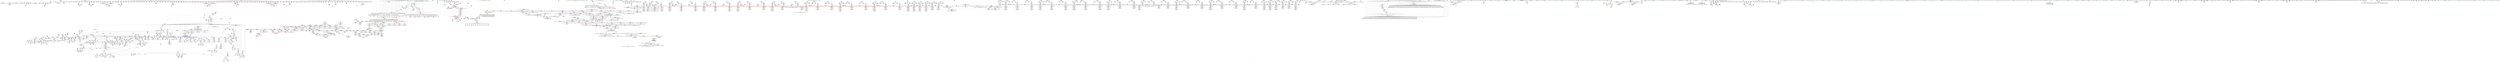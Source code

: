 digraph "SVFG" {
	label="SVFG";

	Node0x55e6a00800a0 [shape=record,color=grey,label="{NodeID: 0\nNullPtr}"];
	Node0x55e6a00800a0 -> Node0x55e6a0086980[style=solid];
	Node0x55e6a00800a0 -> Node0x55e6a0086a80[style=solid];
	Node0x55e6a00800a0 -> Node0x55e6a0086b50[style=solid];
	Node0x55e6a00800a0 -> Node0x55e6a0086c20[style=solid];
	Node0x55e6a00800a0 -> Node0x55e6a0086cf0[style=solid];
	Node0x55e6a00800a0 -> Node0x55e6a0086dc0[style=solid];
	Node0x55e6a00800a0 -> Node0x55e6a0086e90[style=solid];
	Node0x55e6a00800a0 -> Node0x55e6a0086f60[style=solid];
	Node0x55e6a00800a0 -> Node0x55e6a0087030[style=solid];
	Node0x55e6a00800a0 -> Node0x55e6a0087100[style=solid];
	Node0x55e6a00800a0 -> Node0x55e6a00ce920[style=solid];
	Node0x55e6a011f160 [shape=record,color=black,label="{NodeID: 2657\n316 = PHI(314, 317, )\n}"];
	Node0x55e6a011f160 -> Node0x55e6a008d190[style=solid];
	Node0x55e6a00a3900 [shape=record,color=blue,label="{NodeID: 1550\n789\<--1200\nie\<--\nmain\n}"];
	Node0x55e6a00a3900 -> Node0x55e6a00c7050[style=dashed];
	Node0x55e6a00a3900 -> Node0x55e6a0303ef0[style=dashed];
	Node0x55e69ff080d0 [shape=record,color=black,label="{NodeID: 443\n1790\<--1789\nconv549\<--\nmain\n}"];
	Node0x55e6a00915d0 [shape=record,color=purple,label="{NodeID: 886\n1894\<--877\nfirst623\<--ref.tmp620\nmain\n}"];
	Node0x55e6a00915d0 -> Node0x55e6a00c9d00[style=solid];
	Node0x55e6a00c7600 [shape=record,color=red,label="{NodeID: 1329\n1946\<--795\n\<--ks\nmain\n}"];
	Node0x55e6a00c7600 -> Node0x55e6a00a7930[style=solid];
	Node0x55e69ff02470 [shape=record,color=green,label="{NodeID: 222\n1184\<--1185\n_ZSteqIcSt11char_traitsIcESaIcEEbRKNSt7__cxx1112basic_stringIT_T0_T1_EEPKS5_\<--_ZSteqIcSt11char_traitsIcESaIcEEbRKNSt7__cxx1112basic_stringIT_T0_T1_EEPKS5__field_insensitive\n}"];
	Node0x55e6a009d9f0 [shape=record,color=purple,label="{NodeID: 665\n1863\<--34\n\<--_Z3nrbB5cxx11\nmain\n}"];
	Node0x55e6a0438890 [shape=record,color=black,label="{NodeID: 4429\n2386 = PHI()\n}"];
	Node0x55e6a0438890 -> Node0x55e6a012f480[style=solid];
	Node0x55e6a00bc270 [shape=record,color=red,label="{NodeID: 1108\n1223\<--775\n\<--p\nmain\n|{<s0>100}}"];
	Node0x55e6a00bc270:s0 -> Node0x55e6a044c350[style=solid,color=red];
	Node0x55e69ff15ab0 [shape=record,color=green,label="{NodeID: 1\n7\<--1\n__dso_handle\<--dummyObj\nGlob }"];
	Node0x55e6a011f700 [shape=record,color=grey,label="{NodeID: 2658\n738 = Binary(737, 573, )\n}"];
	Node0x55e6a011f700 -> Node0x55e6a00d1530[style=solid];
	Node0x55e6a00a39d0 [shape=record,color=blue,label="{NodeID: 1551\n1204\<--1203\n\<--call125\nmain\n}"];
	Node0x55e6a00a39d0 -> Node0x55e6a0307ff0[style=dashed];
	Node0x55e69ff081a0 [shape=record,color=black,label="{NodeID: 444\n1793\<--1792\nconv552\<--\nmain\n}"];
	Node0x55e6a00916a0 [shape=record,color=purple,label="{NodeID: 887\n1901\<--879\nsecond627\<--ref.tmp624\nmain\n}"];
	Node0x55e6a00916a0 -> Node0x55e6a00c9dd0[style=solid];
	Node0x55e6a00c76d0 [shape=record,color=red,label="{NodeID: 1330\n1248\<--797\n\<--ke\nmain\n}"];
	Node0x55e6a00c76d0 -> Node0x55e6a0127980[style=solid];
	Node0x55e69ff02570 [shape=record,color=green,label="{NodeID: 223\n1345\<--1346\n_ZNSt7__cxx1112basic_stringIcSt11char_traitsIcESaIcEE5beginEv\<--_ZNSt7__cxx1112basic_stringIcSt11char_traitsIcESaIcEE5beginEv_field_insensitive\n}"];
	Node0x55e6a009dac0 [shape=record,color=purple,label="{NodeID: 666\n1872\<--34\n\<--_Z3nrbB5cxx11\nmain\n}"];
	Node0x55e6a04389c0 [shape=record,color=black,label="{NodeID: 4430\n2397 = PHI()\n}"];
	Node0x55e6a04389c0 -> Node0x55e6a00a98e0[style=solid];
	Node0x55e6a00bc340 [shape=record,color=red,label="{NodeID: 1109\n1260\<--775\n\<--p\nmain\n}"];
	Node0x55e6a00bc340 -> Node0x55e6a0120180[style=solid];
	Node0x55e69ff15b40 [shape=record,color=green,label="{NodeID: 2\n45\<--1\n\<--dummyObj\nCan only get source location for instruction, argument, global var or function.|{<s0>50|<s1>52|<s2>101|<s3>103|<s4>209|<s5>211}}"];
	Node0x55e69ff15b40:s0 -> Node0x55e6a044e880[style=solid,color=red];
	Node0x55e69ff15b40:s1 -> Node0x55e6a044e880[style=solid,color=red];
	Node0x55e69ff15b40:s2 -> Node0x55e6a044e880[style=solid,color=red];
	Node0x55e69ff15b40:s3 -> Node0x55e6a044e880[style=solid,color=red];
	Node0x55e69ff15b40:s4 -> Node0x55e6a044e880[style=solid,color=red];
	Node0x55e69ff15b40:s5 -> Node0x55e6a044e880[style=solid,color=red];
	Node0x55e6a011f880 [shape=record,color=grey,label="{NodeID: 2659\n1337 = Binary(1336, 178, )\n}"];
	Node0x55e6a011f880 -> Node0x55e6a00819e0[style=solid];
	Node0x55e6a00a3aa0 [shape=record,color=blue,label="{NodeID: 1552\n791\<--1207\njs\<--\nmain\n}"];
	Node0x55e6a00a3aa0 -> Node0x55e6a00c71f0[style=dashed];
	Node0x55e6a00a3aa0 -> Node0x55e6a03061f0[style=dashed];
	Node0x55e69ff08270 [shape=record,color=black,label="{NodeID: 445\n1806\<--1805\nconv562\<--sub561\nmain\n}"];
	Node0x55e69ff08270 -> Node0x55e6a00a68f0[style=solid];
	Node0x55e6a0091770 [shape=record,color=purple,label="{NodeID: 888\n1908\<--881\nfirst631\<--ref.tmp628\nmain\n}"];
	Node0x55e6a0091770 -> Node0x55e6a00c9ea0[style=solid];
	Node0x55e6a00c77a0 [shape=record,color=red,label="{NodeID: 1331\n1950\<--797\n\<--ke\nmain\n}"];
	Node0x55e6a00c77a0 -> Node0x55e6a012d380[style=solid];
	Node0x55e69ff02670 [shape=record,color=green,label="{NodeID: 224\n1350\<--1351\n_ZNSt7__cxx1112basic_stringIcSt11char_traitsIcESaIcEE3endEv\<--_ZNSt7__cxx1112basic_stringIcSt11char_traitsIcESaIcEE3endEv_field_insensitive\n}"];
	Node0x55e6a009db90 [shape=record,color=purple,label="{NodeID: 667\n2167\<--34\narrayidx821\<--_Z3nrbB5cxx11\nmain\n}"];
	Node0x55e6a0438ac0 [shape=record,color=black,label="{NodeID: 4431\n2406 = PHI()\n}"];
	Node0x55e6a00bc410 [shape=record,color=red,label="{NodeID: 1110\n1275\<--775\n\<--p\nmain\n}"];
	Node0x55e6a00bc410 -> Node0x55e6a0120f00[style=solid];
	Node0x55e69ff16200 [shape=record,color=green,label="{NodeID: 3\n56\<--1\n.str\<--dummyObj\nGlob }"];
	Node0x55e6a011fa00 [shape=record,color=grey,label="{NodeID: 2660\n1271 = Binary(1270, 573, )\n}"];
	Node0x55e6a011fa00 -> Node0x55e6a0128580[style=solid];
	Node0x55e6a00a3b70 [shape=record,color=blue,label="{NodeID: 1553\n1211\<--1210\n\<--call129\nmain\n}"];
	Node0x55e6a00a3b70 -> Node0x55e6a03084f0[style=dashed];
	Node0x55e69ff08340 [shape=record,color=black,label="{NodeID: 446\n1814\<--1813\nconv566\<--\nmain\n}"];
	Node0x55e6a0091840 [shape=record,color=purple,label="{NodeID: 889\n1915\<--883\nsecond635\<--ref.tmp632\nmain\n}"];
	Node0x55e6a0091840 -> Node0x55e6a00c9f70[style=solid];
	Node0x55e6a00c7870 [shape=record,color=red,label="{NodeID: 1332\n2559\<--801\nexn\<--exn.slot\nmain\n}"];
	Node0x55e69ff02770 [shape=record,color=green,label="{NodeID: 225\n1359\<--1360\n_ZSt7reverseIN9__gnu_cxx17__normal_iteratorIPcNSt7__cxx1112basic_stringIcSt11char_traitsIcESaIcEEEEEEvT_SA_\<--_ZSt7reverseIN9__gnu_cxx17__normal_iteratorIPcNSt7__cxx1112basic_stringIcSt11char_traitsIcESaIcEEEEEEvT_SA__field_insensitive\n}"];
	Node0x55e6a009dc60 [shape=record,color=purple,label="{NodeID: 668\n2173\<--34\narrayidx826\<--_Z3nrbB5cxx11\nmain\n}"];
	Node0x55e6a0438b90 [shape=record,color=black,label="{NodeID: 4432\n2409 = PHI()\n}"];
	Node0x55e6a0438b90 -> Node0x55e6a012ff00[style=solid];
	Node0x55e6a00bc4e0 [shape=record,color=red,label="{NodeID: 1111\n1293\<--775\n\<--p\nmain\n}"];
	Node0x55e6a00bc4e0 -> Node0x55e6a0121380[style=solid];
	Node0x55e69ff16290 [shape=record,color=green,label="{NodeID: 4\n58\<--1\n.str.14\<--dummyObj\nGlob }"];
	Node0x55e6a011fb80 [shape=record,color=grey,label="{NodeID: 2661\n2440 = Binary(2439, 573, )\n}"];
	Node0x55e6a011fb80 -> Node0x55e6a00a9cf0[style=solid];
	Node0x55e6a00a3c40 [shape=record,color=blue,label="{NodeID: 1554\n793\<--1214\nje\<--\nmain\n}"];
	Node0x55e6a00a3c40 -> Node0x55e6a00c7390[style=dashed];
	Node0x55e6a00a3c40 -> Node0x55e6a03066f0[style=dashed];
	Node0x55e69ff08410 [shape=record,color=black,label="{NodeID: 447\n1817\<--1816\nconv569\<--\nmain\n}"];
	Node0x55e6a0091910 [shape=record,color=purple,label="{NodeID: 890\n1922\<--885\nfirst639\<--ref.tmp636\nmain\n}"];
	Node0x55e6a0091910 -> Node0x55e6a00ca040[style=solid];
	Node0x55e6a00c7940 [shape=record,color=red,label="{NodeID: 1333\n2560\<--803\nsel\<--ehselector.slot\nmain\n}"];
	Node0x55e69ff02870 [shape=record,color=green,label="{NodeID: 226\n1382\<--1383\n_ZStgtIcSt11char_traitsIcESaIcEEbRKNSt7__cxx1112basic_stringIT_T0_T1_EESA_\<--_ZStgtIcSt11char_traitsIcESaIcEEbRKNSt7__cxx1112basic_stringIT_T0_T1_EESA__field_insensitive\n}"];
	Node0x55e6a009dd30 [shape=record,color=purple,label="{NodeID: 669\n2184\<--34\narrayidx833\<--_Z3nrbB5cxx11\nmain\n|{<s0>243}}"];
	Node0x55e6a009dd30:s0 -> Node0x55e6a044def0[style=solid,color=red];
	Node0x55e6a0438cc0 [shape=record,color=black,label="{NodeID: 4433\n2420 = PHI()\n}"];
	Node0x55e6a0438cc0 -> Node0x55e6a00a99b0[style=solid];
	Node0x55e6a00bc5b0 [shape=record,color=red,label="{NodeID: 1112\n1309\<--775\n\<--p\nmain\n}"];
	Node0x55e6a00bc5b0 -> Node0x55e6a0121680[style=solid];
	Node0x55e69ff16350 [shape=record,color=green,label="{NodeID: 5\n60\<--1\n.str.15\<--dummyObj\nGlob }"];
	Node0x55e6a011fd00 [shape=record,color=grey,label="{NodeID: 2662\n721 = Binary(720, 573, )\n|{<s0>53}}"];
	Node0x55e6a011fd00:s0 -> Node0x55e6a044e4b0[style=solid,color=red];
	Node0x55e6a00a3d10 [shape=record,color=blue,label="{NodeID: 1555\n1218\<--1217\n\<--call133\nmain\n}"];
	Node0x55e6a00a3d10 -> Node0x55e6a03089f0[style=dashed];
	Node0x55e69ff084e0 [shape=record,color=black,label="{NodeID: 448\n1830\<--1829\nconv579\<--sub578\nmain\n}"];
	Node0x55e69ff084e0 -> Node0x55e6a00a6a90[style=solid];
	Node0x55e6a00919e0 [shape=record,color=purple,label="{NodeID: 891\n1929\<--887\nsecond643\<--ref.tmp640\nmain\n}"];
	Node0x55e6a00919e0 -> Node0x55e6a00ca110[style=solid];
	Node0x55e6a00c7a10 [shape=record,color=red,label="{NodeID: 1334\n1002\<--1001\n\<--arrayidx\nmain\n}"];
	Node0x55e69ff02970 [shape=record,color=green,label="{NodeID: 227\n1407\<--1408\n_ZStltIcSt11char_traitsIcESaIcEEbRKNSt7__cxx1112basic_stringIT_T0_T1_EESA_\<--_ZStltIcSt11char_traitsIcESaIcEEbRKNSt7__cxx1112basic_stringIT_T0_T1_EESA__field_insensitive\n}"];
	Node0x55e6a009de00 [shape=record,color=purple,label="{NodeID: 670\n2189\<--34\narrayidx838\<--_Z3nrbB5cxx11\nmain\n}"];
	Node0x55e6a0438dc0 [shape=record,color=black,label="{NodeID: 4434\n2445 = PHI()\n}"];
	Node0x55e6a00bc680 [shape=record,color=red,label="{NodeID: 1113\n1331\<--775\n\<--p\nmain\n}"];
	Node0x55e6a00bc680 -> Node0x55e6a008b490[style=solid];
	Node0x55e69ff16410 [shape=record,color=green,label="{NodeID: 6\n62\<--1\n.str.16\<--dummyObj\nGlob }"];
	Node0x55e6a011fe80 [shape=record,color=grey,label="{NodeID: 2663\n748 = Binary(747, 573, )\n}"];
	Node0x55e6a011fe80 -> Node0x55e6a00d16d0[style=solid];
	Node0x55e6a00a3de0 [shape=record,color=blue,label="{NodeID: 1556\n795\<--1221\nks\<--\nmain\n}"];
	Node0x55e6a00a3de0 -> Node0x55e6a00c7530[style=dashed];
	Node0x55e6a00a3de0 -> Node0x55e6a0306bf0[style=dashed];
	Node0x55e69ff085b0 [shape=record,color=black,label="{NodeID: 449\n1838\<--1837\nconv583\<--\nmain\n}"];
	Node0x55e6a0091ab0 [shape=record,color=purple,label="{NodeID: 892\n2047\<--889\ncoerce.dive727\<--agg.tmp725\nmain\n}"];
	Node0x55e6a0091ab0 -> Node0x55e6a00a7e10[style=solid];
	Node0x55e6a00c7ae0 [shape=record,color=red,label="{NodeID: 1335\n1024\<--1023\n\<--\nmain\n}"];
	Node0x55e6a00c7ae0 -> Node0x55e6a008a930[style=solid];
	Node0x55e69ff02a70 [shape=record,color=green,label="{NodeID: 228\n2548\<--2549\nprintf\<--printf_field_insensitive\n}"];
	Node0x55e6a009ded0 [shape=record,color=purple,label="{NodeID: 671\n2195\<--34\narrayidx843\<--_Z3nrbB5cxx11\nmain\n}"];
	Node0x55e6a0438e90 [shape=record,color=black,label="{NodeID: 4435\n2448 = PHI()\n}"];
	Node0x55e6a00bc750 [shape=record,color=red,label="{NodeID: 1114\n1339\<--775\n\<--p\nmain\n}"];
	Node0x55e6a00bc750 -> Node0x55e6a0081ab0[style=solid];
	Node0x55e69ff164d0 [shape=record,color=green,label="{NodeID: 7\n64\<--1\n.str.17\<--dummyObj\nGlob }"];
	Node0x55e6a0120000 [shape=record,color=grey,label="{NodeID: 2664\n2473 = Binary(2472, 142, )\n}"];
	Node0x55e6a0120000 -> Node0x55e6a0095e70[style=solid];
	Node0x55e6a00a3eb0 [shape=record,color=blue,label="{NodeID: 1557\n1225\<--1224\n\<--call137\nmain\n}"];
	Node0x55e6a00a3eb0 -> Node0x55e6a0308ef0[style=dashed];
	Node0x55e69ff08680 [shape=record,color=black,label="{NodeID: 450\n1841\<--1840\nconv586\<--\nmain\n}"];
	Node0x55e6a0091b80 [shape=record,color=purple,label="{NodeID: 893\n2052\<--889\ncoerce.dive731\<--agg.tmp725\nmain\n}"];
	Node0x55e6a0091b80 -> Node0x55e6a00ca1e0[style=solid];
	Node0x55e6a00c7bb0 [shape=record,color=red,label="{NodeID: 1336\n1051\<--1050\n\<--arrayidx30\nmain\n}"];
	Node0x55e69ff02b70 [shape=record,color=green,label="{NodeID: 229\n2571\<--2572\n__gxx_personality_v0\<--__gxx_personality_v0_field_insensitive\n}"];
	Node0x55e6a009dfa0 [shape=record,color=purple,label="{NodeID: 672\n2207\<--34\narrayidx851\<--_Z3nrbB5cxx11\nmain\n|{<s0>247}}"];
	Node0x55e6a009dfa0:s0 -> Node0x55e6a044b990[style=solid,color=red];
	Node0x55e6a0438f60 [shape=record,color=black,label="{NodeID: 4436\n2451 = PHI()\n}"];
	Node0x55e6a00bc820 [shape=record,color=red,label="{NodeID: 1115\n1449\<--775\n\<--p\nmain\n}"];
	Node0x55e6a00bc820 -> Node0x55e6a0082470[style=solid];
	Node0x55e69ff16590 [shape=record,color=green,label="{NodeID: 8\n66\<--1\n.str.18\<--dummyObj\nGlob }"];
	Node0x55e6a0120180 [shape=record,color=grey,label="{NodeID: 2665\n1261 = Binary(1260, 573, )\n|{<s0>101}}"];
	Node0x55e6a0120180:s0 -> Node0x55e6a044e4b0[style=solid,color=red];
	Node0x55e6a00a3f80 [shape=record,color=blue,label="{NodeID: 1558\n797\<--1228\nke\<--\nmain\n}"];
	Node0x55e6a00a3f80 -> Node0x55e6a00c76d0[style=dashed];
	Node0x55e6a00a3f80 -> Node0x55e6a03070f0[style=dashed];
	Node0x55e69ff08750 [shape=record,color=black,label="{NodeID: 451\n1884\<--1883\nidxprom614\<--\nmain\n}"];
	Node0x55e6a0091c50 [shape=record,color=purple,label="{NodeID: 894\n2050\<--891\ncoerce.dive730\<--agg.tmp728\nmain\n}"];
	Node0x55e6a0091c50 -> Node0x55e6a00a7ee0[style=solid];
	Node0x55e6a00c7c80 [shape=record,color=red,label="{NodeID: 1337\n1080\<--1079\n\<--arrayidx49\nmain\n}"];
	Node0x55e69ff02c70 [shape=record,color=green,label="{NodeID: 230\n2590\<--2591\n__lhs.addr\<--__lhs.addr_field_insensitive\n_ZSt4swapIcSt11char_traitsIcESaIcEEvRNSt7__cxx1112basic_stringIT_T0_T1_EES9_\n}"];
	Node0x55e69ff02c70 -> Node0x55e6a00cbcb0[style=solid];
	Node0x55e69ff02c70 -> Node0x55e6a00aa510[style=solid];
	Node0x55e6a009e070 [shape=record,color=purple,label="{NodeID: 673\n2212\<--34\narrayidx856\<--_Z3nrbB5cxx11\nmain\n}"];
	Node0x55e6a0439060 [shape=record,color=black,label="{NodeID: 4437\n2454 = PHI()\n}"];
	Node0x55e6a00bc8f0 [shape=record,color=red,label="{NodeID: 1116\n1457\<--775\n\<--p\nmain\n}"];
	Node0x55e6a00bc8f0 -> Node0x55e6a0082610[style=solid];
	Node0x55e69ff16650 [shape=record,color=green,label="{NodeID: 9\n68\<--1\n.str.19\<--dummyObj\nGlob }"];
	Node0x55e6a0120300 [shape=record,color=grey,label="{NodeID: 2666\n743 = Binary(742, 573, )\n}"];
	Node0x55e6a0120300 -> Node0x55e6a00d1600[style=solid];
	Node0x55e6a00a4050 [shape=record,color=blue,label="{NodeID: 1559\n779\<--1230\ni\<--\nmain\n}"];
	Node0x55e6a00a4050 -> Node0x55e6a00bfcf0[style=dashed];
	Node0x55e6a00a4050 -> Node0x55e6a00bfdc0[style=dashed];
	Node0x55e6a00a4050 -> Node0x55e6a00bfe90[style=dashed];
	Node0x55e6a00a4050 -> Node0x55e6a00bff60[style=dashed];
	Node0x55e6a00a4050 -> Node0x55e6a00c0030[style=dashed];
	Node0x55e6a00a4050 -> Node0x55e6a00c0100[style=dashed];
	Node0x55e6a00a4050 -> Node0x55e6a00c01d0[style=dashed];
	Node0x55e6a00a4050 -> Node0x55e6a00c02a0[style=dashed];
	Node0x55e6a00a4050 -> Node0x55e6a00a64e0[style=dashed];
	Node0x55e6a00a4050 -> Node0x55e6a0304df0[style=dashed];
	Node0x55e69ff08820 [shape=record,color=black,label="{NodeID: 452\n2023\<--2022\nidxprom705\<--\nmain\n}"];
	Node0x55e6a0091d20 [shape=record,color=purple,label="{NodeID: 895\n2054\<--891\ncoerce.dive732\<--agg.tmp728\nmain\n}"];
	Node0x55e6a0091d20 -> Node0x55e6a00ca2b0[style=solid];
	Node0x55e6a00c7d50 [shape=record,color=red,label="{NodeID: 1338\n1193\<--1192\n\<--first\nmain\n}"];
	Node0x55e6a00c7d50 -> Node0x55e6a00a3760[style=solid];
	Node0x55e69ff02d40 [shape=record,color=green,label="{NodeID: 231\n2592\<--2593\n__rhs.addr\<--__rhs.addr_field_insensitive\n_ZSt4swapIcSt11char_traitsIcESaIcEEvRNSt7__cxx1112basic_stringIT_T0_T1_EES9_\n}"];
	Node0x55e69ff02d40 -> Node0x55e6a00cbd80[style=solid];
	Node0x55e69ff02d40 -> Node0x55e6a00aa5e0[style=solid];
	Node0x55e6a009e140 [shape=record,color=purple,label="{NodeID: 674\n2218\<--34\narrayidx861\<--_Z3nrbB5cxx11\nmain\n}"];
	Node0x55e6a0439160 [shape=record,color=black,label="{NodeID: 4438\n2457 = PHI()\n}"];
	Node0x55e6a00bc9c0 [shape=record,color=red,label="{NodeID: 1117\n1557\<--775\n\<--p\nmain\n}"];
	Node0x55e6a00bc9c0 -> Node0x55e6a0082fd0[style=solid];
	Node0x55e69ff16710 [shape=record,color=green,label="{NodeID: 10\n70\<--1\n.str.20\<--dummyObj\nGlob }"];
	Node0x55e6a0120480 [shape=record,color=grey,label="{NodeID: 2667\n2463 = Binary(2462, 1009, )\n}"];
	Node0x55e6a0120480 -> Node0x55e6a00a9dc0[style=solid];
	Node0x55e6a00a4120 [shape=record,color=blue,label="{NodeID: 1560\n781\<--1237\nj\<--\nmain\n}"];
	Node0x55e6a00a4120 -> Node0x55e6a00c1890[style=dashed];
	Node0x55e6a00a4120 -> Node0x55e6a00c1960[style=dashed];
	Node0x55e6a00a4120 -> Node0x55e6a00c1a30[style=dashed];
	Node0x55e6a00a4120 -> Node0x55e6a00c1b00[style=dashed];
	Node0x55e6a00a4120 -> Node0x55e6a00c1bd0[style=dashed];
	Node0x55e6a00a4120 -> Node0x55e6a00c1ca0[style=dashed];
	Node0x55e6a00a4120 -> Node0x55e6a00c1d70[style=dashed];
	Node0x55e6a00a4120 -> Node0x55e6a00c1e40[style=dashed];
	Node0x55e6a00a4120 -> Node0x55e6a00a4120[style=dashed];
	Node0x55e6a00a4120 -> Node0x55e6a00a6410[style=dashed];
	Node0x55e6a00a4120 -> Node0x55e6a03052f0[style=dashed];
	Node0x55e69ff088f0 [shape=record,color=black,label="{NodeID: 453\n2030\<--2029\nidxprom711\<--\nmain\n}"];
	Node0x55e6a0091df0 [shape=record,color=purple,label="{NodeID: 896\n2061\<--893\ncoerce.dive738\<--agg.tmp734\nmain\n}"];
	Node0x55e6a0091df0 -> Node0x55e6a00a7fb0[style=solid];
	Node0x55e6a00c7e20 [shape=record,color=red,label="{NodeID: 1339\n1200\<--1199\n\<--second\nmain\n}"];
	Node0x55e6a00c7e20 -> Node0x55e6a00a3900[style=solid];
	Node0x55e69ff02e10 [shape=record,color=green,label="{NodeID: 232\n2599\<--2600\n_ZNSt7__cxx1112basic_stringIcSt11char_traitsIcESaIcEE4swapERS4_\<--_ZNSt7__cxx1112basic_stringIcSt11char_traitsIcESaIcEE4swapERS4__field_insensitive\n}"];
	Node0x55e6a009e210 [shape=record,color=purple,label="{NodeID: 675\n2230\<--34\narrayidx870\<--_Z3nrbB5cxx11\nmain\n}"];
	Node0x55e6a0439260 [shape=record,color=black,label="{NodeID: 4439\n2460 = PHI()\n}"];
	Node0x55e6a00bca90 [shape=record,color=red,label="{NodeID: 1118\n1565\<--775\n\<--p\nmain\n}"];
	Node0x55e6a00bca90 -> Node0x55e6a0083170[style=solid];
	Node0x55e69ff16810 [shape=record,color=green,label="{NodeID: 11\n72\<--1\n.str.21\<--dummyObj\nGlob }"];
	Node0x55e6a0120600 [shape=record,color=grey,label="{NodeID: 2668\n1256 = Binary(1254, 1255, )\n}"];
	Node0x55e6a0120600 -> Node0x55e6a0127c80[style=solid];
	Node0x55e6a00a41f0 [shape=record,color=blue,label="{NodeID: 1561\n783\<--1244\nk\<--\nmain\n}"];
	Node0x55e6a00a41f0 -> Node0x55e6a00c2590[style=dashed];
	Node0x55e6a00a41f0 -> Node0x55e6a00c2660[style=dashed];
	Node0x55e6a00a41f0 -> Node0x55e6a00c2730[style=dashed];
	Node0x55e6a00a41f0 -> Node0x55e6a00c2800[style=dashed];
	Node0x55e6a00a41f0 -> Node0x55e6a00c28d0[style=dashed];
	Node0x55e6a00a41f0 -> Node0x55e6a00c29a0[style=dashed];
	Node0x55e6a00a41f0 -> Node0x55e6a00c2a70[style=dashed];
	Node0x55e6a00a41f0 -> Node0x55e6a00c2b40[style=dashed];
	Node0x55e6a00a41f0 -> Node0x55e6a00a41f0[style=dashed];
	Node0x55e6a00a41f0 -> Node0x55e6a00a6340[style=dashed];
	Node0x55e6a00a41f0 -> Node0x55e6a02f99c0[style=dashed];
	Node0x55e69ff089c0 [shape=record,color=black,label="{NodeID: 454\n2034\<--2033\nconv715\<--\nmain\n}"];
	Node0x55e69ff089c0 -> Node0x55e6a012c480[style=solid];
	Node0x55e6a0091ec0 [shape=record,color=purple,label="{NodeID: 897\n2069\<--893\ncoerce.dive744\<--agg.tmp734\nmain\n}"];
	Node0x55e6a0091ec0 -> Node0x55e6a00ca380[style=solid];
	Node0x55e6a00c7ef0 [shape=record,color=red,label="{NodeID: 1340\n1207\<--1206\n\<--first126\nmain\n}"];
	Node0x55e6a00c7ef0 -> Node0x55e6a00a3aa0[style=solid];
	Node0x55e69ff02f10 [shape=record,color=green,label="{NodeID: 233\n2613\<--2614\n__lhs.addr\<--__lhs.addr_field_insensitive\n_ZSteqIcSt11char_traitsIcESaIcEEbRKNSt7__cxx1112basic_stringIT_T0_T1_EEPKS5_\n}"];
	Node0x55e69ff02f10 -> Node0x55e6a00cbe50[style=solid];
	Node0x55e69ff02f10 -> Node0x55e6a00aa6b0[style=solid];
	Node0x55e6a009e2e0 [shape=record,color=purple,label="{NodeID: 676\n2236\<--34\narrayidx875\<--_Z3nrbB5cxx11\nmain\n}"];
	Node0x55e6a0439360 [shape=record,color=black,label="{NodeID: 4440\n2467 = PHI()\n}"];
	Node0x55e6a00bcb60 [shape=record,color=red,label="{NodeID: 1119\n1669\<--775\n\<--p\nmain\n}"];
	Node0x55e6a00bcb60 -> Node0x55e69ff07300[style=solid];
	Node0x55e69ff16910 [shape=record,color=green,label="{NodeID: 12\n74\<--1\n.str.22\<--dummyObj\nGlob }"];
	Node0x55e6a0120780 [shape=record,color=grey,label="{NodeID: 2669\n1270 = Binary(1268, 1269, )\n}"];
	Node0x55e6a0120780 -> Node0x55e6a011fa00[style=solid];
	Node0x55e6a00a42c0 [shape=record,color=blue,label="{NodeID: 1562\n785\<--45\nuu\<--\nmain\n}"];
	Node0x55e6a00a42c0 -> Node0x55e6a00c3290[style=dashed];
	Node0x55e6a00a42c0 -> Node0x55e6a00c3360[style=dashed];
	Node0x55e6a00a42c0 -> Node0x55e6a00c3430[style=dashed];
	Node0x55e6a00a42c0 -> Node0x55e6a00c3500[style=dashed];
	Node0x55e6a00a42c0 -> Node0x55e6a00c35d0[style=dashed];
	Node0x55e6a00a42c0 -> Node0x55e6a00c36a0[style=dashed];
	Node0x55e6a00a42c0 -> Node0x55e6a00c3770[style=dashed];
	Node0x55e6a00a42c0 -> Node0x55e6a00c3840[style=dashed];
	Node0x55e6a00a42c0 -> Node0x55e6a00c3910[style=dashed];
	Node0x55e6a00a42c0 -> Node0x55e6a00c39e0[style=dashed];
	Node0x55e6a00a42c0 -> Node0x55e6a00c3ab0[style=dashed];
	Node0x55e6a00a42c0 -> Node0x55e6a00c3b80[style=dashed];
	Node0x55e6a00a42c0 -> Node0x55e6a00c3c50[style=dashed];
	Node0x55e6a00a42c0 -> Node0x55e6a00c3d20[style=dashed];
	Node0x55e6a00a42c0 -> Node0x55e6a00c3df0[style=dashed];
	Node0x55e6a00a42c0 -> Node0x55e6a00c3ec0[style=dashed];
	Node0x55e6a00a42c0 -> Node0x55e6a00c3f90[style=dashed];
	Node0x55e6a00a42c0 -> Node0x55e6a00c4060[style=dashed];
	Node0x55e6a00a42c0 -> Node0x55e6a00c4130[style=dashed];
	Node0x55e6a00a42c0 -> Node0x55e6a00c4200[style=dashed];
	Node0x55e6a00a42c0 -> Node0x55e6a00c42d0[style=dashed];
	Node0x55e6a00a42c0 -> Node0x55e6a00c43a0[style=dashed];
	Node0x55e6a00a42c0 -> Node0x55e6a00c4470[style=dashed];
	Node0x55e6a00a42c0 -> Node0x55e6a00c4540[style=dashed];
	Node0x55e6a00a42c0 -> Node0x55e6a00c4610[style=dashed];
	Node0x55e6a00a42c0 -> Node0x55e6a00c46e0[style=dashed];
	Node0x55e6a00a42c0 -> Node0x55e6a00c47b0[style=dashed];
	Node0x55e6a00a42c0 -> Node0x55e6a00c4880[style=dashed];
	Node0x55e6a00a42c0 -> Node0x55e6a00c4950[style=dashed];
	Node0x55e6a00a42c0 -> Node0x55e6a00c4a20[style=dashed];
	Node0x55e6a00a42c0 -> Node0x55e6a00c4af0[style=dashed];
	Node0x55e6a00a42c0 -> Node0x55e6a00c4bc0[style=dashed];
	Node0x55e6a00a42c0 -> Node0x55e6a00c4c90[style=dashed];
	Node0x55e6a00a42c0 -> Node0x55e6a00c4d60[style=dashed];
	Node0x55e6a00a42c0 -> Node0x55e6a00c4e30[style=dashed];
	Node0x55e6a00a42c0 -> Node0x55e6a00c4f00[style=dashed];
	Node0x55e6a00a42c0 -> Node0x55e6a00c4fd0[style=dashed];
	Node0x55e6a00a42c0 -> Node0x55e6a01c9bd0[style=dashed];
	Node0x55e69ff08a90 [shape=record,color=black,label="{NodeID: 455\n2040\<--2039\nconv720\<--add719\nmain\n}"];
	Node0x55e69ff08a90 -> Node0x55e6a00a7d40[style=solid];
	Node0x55e6a0091f90 [shape=record,color=purple,label="{NodeID: 898\n2067\<--895\ncoerce.dive743\<--agg.tmp739\nmain\n}"];
	Node0x55e6a0091f90 -> Node0x55e6a00a8080[style=solid];
	Node0x55e6a00c7fc0 [shape=record,color=red,label="{NodeID: 1341\n1214\<--1213\n\<--second130\nmain\n}"];
	Node0x55e6a00c7fc0 -> Node0x55e6a00a3c40[style=solid];
	Node0x55e69ff02fe0 [shape=record,color=green,label="{NodeID: 234\n2615\<--2616\n__rhs.addr\<--__rhs.addr_field_insensitive\n_ZSteqIcSt11char_traitsIcESaIcEEbRKNSt7__cxx1112basic_stringIT_T0_T1_EEPKS5_\n}"];
	Node0x55e69ff02fe0 -> Node0x55e6a00cbf20[style=solid];
	Node0x55e69ff02fe0 -> Node0x55e6a00aa780[style=solid];
	Node0x55e6a031f830 [shape=record,color=yellow,style=double,label="{NodeID: 3998\n129V_1 = ENCHI(MR_129V_0)\npts\{5270000 \}\nFun[_Z3CANii]}"];
	Node0x55e6a031f830 -> Node0x55e6a00ba050[style=dashed];
	Node0x55e6a009e3b0 [shape=record,color=purple,label="{NodeID: 677\n2382\<--34\narrayidx987\<--_Z3nrbB5cxx11\nmain\n}"];
	Node0x55e6a0439460 [shape=record,color=black,label="{NodeID: 4441\n2469 = PHI()\n}"];
	Node0x55e6a00bcc30 [shape=record,color=red,label="{NodeID: 1120\n1680\<--775\n\<--p\nmain\n}"];
	Node0x55e6a00bcc30 -> Node0x55e69ff07570[style=solid];
	Node0x55e69ff16a10 [shape=record,color=green,label="{NodeID: 13\n76\<--1\n.str.23\<--dummyObj\nGlob }"];
	Node0x55e6a0120900 [shape=record,color=grey,label="{NodeID: 2670\n1721 = Binary(1720, 178, )\n}"];
	Node0x55e6a0120900 -> Node0x55e69ff07d90[style=solid];
	Node0x55e6a00a4390 [shape=record,color=blue,label="{NodeID: 1563\n785\<--573\nuu\<--\nmain\n}"];
	Node0x55e6a00a4390 -> Node0x55e6a00c3290[style=dashed];
	Node0x55e6a00a4390 -> Node0x55e6a00c3360[style=dashed];
	Node0x55e6a00a4390 -> Node0x55e6a00c3430[style=dashed];
	Node0x55e6a00a4390 -> Node0x55e6a00c3500[style=dashed];
	Node0x55e6a00a4390 -> Node0x55e6a00c35d0[style=dashed];
	Node0x55e6a00a4390 -> Node0x55e6a00c36a0[style=dashed];
	Node0x55e6a00a4390 -> Node0x55e6a00c3770[style=dashed];
	Node0x55e6a00a4390 -> Node0x55e6a00c3840[style=dashed];
	Node0x55e6a00a4390 -> Node0x55e6a00c3910[style=dashed];
	Node0x55e6a00a4390 -> Node0x55e6a00c39e0[style=dashed];
	Node0x55e6a00a4390 -> Node0x55e6a00c3ab0[style=dashed];
	Node0x55e6a00a4390 -> Node0x55e6a00c3b80[style=dashed];
	Node0x55e6a00a4390 -> Node0x55e6a00c3c50[style=dashed];
	Node0x55e6a00a4390 -> Node0x55e6a00c3d20[style=dashed];
	Node0x55e6a00a4390 -> Node0x55e6a00c3df0[style=dashed];
	Node0x55e6a00a4390 -> Node0x55e6a00c3ec0[style=dashed];
	Node0x55e6a00a4390 -> Node0x55e6a00c3f90[style=dashed];
	Node0x55e6a00a4390 -> Node0x55e6a00c4060[style=dashed];
	Node0x55e6a00a4390 -> Node0x55e6a00c4130[style=dashed];
	Node0x55e6a00a4390 -> Node0x55e6a00c4200[style=dashed];
	Node0x55e6a00a4390 -> Node0x55e6a00c42d0[style=dashed];
	Node0x55e6a00a4390 -> Node0x55e6a00c43a0[style=dashed];
	Node0x55e6a00a4390 -> Node0x55e6a00c4470[style=dashed];
	Node0x55e6a00a4390 -> Node0x55e6a00c4540[style=dashed];
	Node0x55e6a00a4390 -> Node0x55e6a00c4610[style=dashed];
	Node0x55e6a00a4390 -> Node0x55e6a00c46e0[style=dashed];
	Node0x55e6a00a4390 -> Node0x55e6a00c47b0[style=dashed];
	Node0x55e6a00a4390 -> Node0x55e6a00c4880[style=dashed];
	Node0x55e6a00a4390 -> Node0x55e6a00c4950[style=dashed];
	Node0x55e6a00a4390 -> Node0x55e6a00c4a20[style=dashed];
	Node0x55e6a00a4390 -> Node0x55e6a00c4af0[style=dashed];
	Node0x55e6a00a4390 -> Node0x55e6a00c4bc0[style=dashed];
	Node0x55e6a00a4390 -> Node0x55e6a00c4c90[style=dashed];
	Node0x55e6a00a4390 -> Node0x55e6a00c4d60[style=dashed];
	Node0x55e6a00a4390 -> Node0x55e6a00c4e30[style=dashed];
	Node0x55e6a00a4390 -> Node0x55e6a00c4f00[style=dashed];
	Node0x55e6a00a4390 -> Node0x55e6a00c4fd0[style=dashed];
	Node0x55e6a00a4390 -> Node0x55e6a01c9bd0[style=dashed];
	Node0x55e69ff08b60 [shape=record,color=black,label="{NodeID: 456\n2042\<--2041\nconv721\<--\nmain\n}"];
	Node0x55e6a0092060 [shape=record,color=purple,label="{NodeID: 899\n2071\<--895\ncoerce.dive745\<--agg.tmp739\nmain\n}"];
	Node0x55e6a0092060 -> Node0x55e6a00ca450[style=solid];
	Node0x55e6a00c8090 [shape=record,color=red,label="{NodeID: 1342\n1221\<--1220\n\<--first134\nmain\n}"];
	Node0x55e6a00c8090 -> Node0x55e6a00a3de0[style=solid];
	Node0x55e69ff030b0 [shape=record,color=green,label="{NodeID: 235\n2622\<--2623\n_ZNKSt7__cxx1112basic_stringIcSt11char_traitsIcESaIcEE7compareEPKc\<--_ZNKSt7__cxx1112basic_stringIcSt11char_traitsIcESaIcEE7compareEPKc_field_insensitive\n}"];
	Node0x55e6a031f910 [shape=record,color=yellow,style=double,label="{NodeID: 3999\n131V_1 = ENCHI(MR_131V_0)\npts\{5290001 \}\nFun[_Z3CANii]}"];
	Node0x55e6a031f910 -> Node0x55e6a00ba120[style=dashed];
	Node0x55e6a009e480 [shape=record,color=purple,label="{NodeID: 678\n2394\<--34\narrayidx997\<--_Z3nrbB5cxx11\nmain\n}"];
	Node0x55e6a0439560 [shape=record,color=black,label="{NodeID: 4442\n2471 = PHI()\n}"];
	Node0x55e6a00bcd00 [shape=record,color=red,label="{NodeID: 1121\n1692\<--775\n\<--p\nmain\n}"];
	Node0x55e6a00bcd00 -> Node0x55e69ff077e0[style=solid];
	Node0x55e69ff16b10 [shape=record,color=green,label="{NodeID: 14\n78\<--1\n.str.24\<--dummyObj\nGlob }"];
	Node0x55e6a0120a80 [shape=record,color=grey,label="{NodeID: 2671\n717 = Binary(716, 695, )\n}"];
	Node0x55e6a0120a80 -> Node0x55e6a0128280[style=solid];
	Node0x55e6a00a4460 [shape=record,color=blue,label="{NodeID: 1564\n785\<--45\nuu\<--\nmain\n}"];
	Node0x55e6a00a4460 -> Node0x55e6a00c3290[style=dashed];
	Node0x55e6a00a4460 -> Node0x55e6a00c3360[style=dashed];
	Node0x55e6a00a4460 -> Node0x55e6a00c3430[style=dashed];
	Node0x55e6a00a4460 -> Node0x55e6a00c3500[style=dashed];
	Node0x55e6a00a4460 -> Node0x55e6a00c35d0[style=dashed];
	Node0x55e6a00a4460 -> Node0x55e6a00c36a0[style=dashed];
	Node0x55e6a00a4460 -> Node0x55e6a00c3770[style=dashed];
	Node0x55e6a00a4460 -> Node0x55e6a00c3840[style=dashed];
	Node0x55e6a00a4460 -> Node0x55e6a00c3910[style=dashed];
	Node0x55e6a00a4460 -> Node0x55e6a00c39e0[style=dashed];
	Node0x55e6a00a4460 -> Node0x55e6a00c3ab0[style=dashed];
	Node0x55e6a00a4460 -> Node0x55e6a00c3b80[style=dashed];
	Node0x55e6a00a4460 -> Node0x55e6a00c3c50[style=dashed];
	Node0x55e6a00a4460 -> Node0x55e6a00c3d20[style=dashed];
	Node0x55e6a00a4460 -> Node0x55e6a00c3df0[style=dashed];
	Node0x55e6a00a4460 -> Node0x55e6a00c3ec0[style=dashed];
	Node0x55e6a00a4460 -> Node0x55e6a00c3f90[style=dashed];
	Node0x55e6a00a4460 -> Node0x55e6a00c4060[style=dashed];
	Node0x55e6a00a4460 -> Node0x55e6a00c4130[style=dashed];
	Node0x55e6a00a4460 -> Node0x55e6a00c4200[style=dashed];
	Node0x55e6a00a4460 -> Node0x55e6a00c42d0[style=dashed];
	Node0x55e6a00a4460 -> Node0x55e6a00c43a0[style=dashed];
	Node0x55e6a00a4460 -> Node0x55e6a00c4470[style=dashed];
	Node0x55e6a00a4460 -> Node0x55e6a00c4540[style=dashed];
	Node0x55e6a00a4460 -> Node0x55e6a00c4610[style=dashed];
	Node0x55e6a00a4460 -> Node0x55e6a00c46e0[style=dashed];
	Node0x55e6a00a4460 -> Node0x55e6a00c47b0[style=dashed];
	Node0x55e6a00a4460 -> Node0x55e6a00c4880[style=dashed];
	Node0x55e6a00a4460 -> Node0x55e6a00c4950[style=dashed];
	Node0x55e6a00a4460 -> Node0x55e6a00c4a20[style=dashed];
	Node0x55e6a00a4460 -> Node0x55e6a00c4af0[style=dashed];
	Node0x55e6a00a4460 -> Node0x55e6a00c4bc0[style=dashed];
	Node0x55e6a00a4460 -> Node0x55e6a00c4c90[style=dashed];
	Node0x55e6a00a4460 -> Node0x55e6a00c4d60[style=dashed];
	Node0x55e6a00a4460 -> Node0x55e6a00c4e30[style=dashed];
	Node0x55e6a00a4460 -> Node0x55e6a00c4f00[style=dashed];
	Node0x55e6a00a4460 -> Node0x55e6a00c4fd0[style=dashed];
	Node0x55e6a00a4460 -> Node0x55e6a01c9bd0[style=dashed];
	Node0x55e69ff08c30 [shape=record,color=black,label="{NodeID: 457\n2058\<--2057\nidxprom735\<--\nmain\n}"];
	Node0x55e6a0092130 [shape=record,color=purple,label="{NodeID: 900\n2083\<--897\ncoerce.dive755\<--agg.tmp751\nmain\n}"];
	Node0x55e6a0092130 -> Node0x55e6a00a8150[style=solid];
	Node0x55e6a00c8160 [shape=record,color=red,label="{NodeID: 1343\n1228\<--1227\n\<--second138\nmain\n}"];
	Node0x55e6a00c8160 -> Node0x55e6a00a3f80[style=solid];
	Node0x55e6a00839f0 [shape=record,color=green,label="{NodeID: 236\n2629\<--2630\n__first\<--__first_field_insensitive\n_ZSt7reverseIN9__gnu_cxx17__normal_iteratorIPcNSt7__cxx1112basic_stringIcSt11char_traitsIcESaIcEEEEEEvT_SA_\n|{|<s2>310}}"];
	Node0x55e6a00839f0 -> Node0x55e6a0096760[style=solid];
	Node0x55e6a00839f0 -> Node0x55e6a00b43b0[style=solid];
	Node0x55e6a00839f0:s2 -> Node0x55e6a044aad0[style=solid,color=red];
	Node0x55e6a031f9f0 [shape=record,color=yellow,style=double,label="{NodeID: 4000\n133V_1 = ENCHI(MR_133V_0)\npts\{5310000 \}\nFun[_Z3CANii]}"];
	Node0x55e6a031f9f0 -> Node0x55e6a00ba1f0[style=dashed];
	Node0x55e6a009e550 [shape=record,color=purple,label="{NodeID: 679\n2447\<--34\n\<--_Z3nrbB5cxx11\nmain\n}"];
	Node0x55e6a0439660 [shape=record,color=black,label="{NodeID: 4443\n2472 = PHI()\n}"];
	Node0x55e6a0439660 -> Node0x55e6a0120000[style=solid];
	Node0x55e6a00bcdd0 [shape=record,color=red,label="{NodeID: 1122\n1703\<--775\n\<--p\nmain\n}"];
	Node0x55e6a00bcdd0 -> Node0x55e69ff07a50[style=solid];
	Node0x55e69ff16c10 [shape=record,color=green,label="{NodeID: 15\n80\<--1\n.str.25\<--dummyObj\nGlob }"];
	Node0x55e6a0120c00 [shape=record,color=grey,label="{NodeID: 2672\n2430 = Binary(2429, 573, )\n}"];
	Node0x55e6a0120c00 -> Node0x55e6a00a9b50[style=solid];
	Node0x55e6a00a4530 [shape=record,color=blue,label="{NodeID: 1565\n785\<--573\nuu\<--\nmain\n}"];
	Node0x55e6a00a4530 -> Node0x55e6a00c3290[style=dashed];
	Node0x55e6a00a4530 -> Node0x55e6a00c3360[style=dashed];
	Node0x55e6a00a4530 -> Node0x55e6a00c3430[style=dashed];
	Node0x55e6a00a4530 -> Node0x55e6a00c3500[style=dashed];
	Node0x55e6a00a4530 -> Node0x55e6a00c35d0[style=dashed];
	Node0x55e6a00a4530 -> Node0x55e6a00c36a0[style=dashed];
	Node0x55e6a00a4530 -> Node0x55e6a00c3770[style=dashed];
	Node0x55e6a00a4530 -> Node0x55e6a00c3840[style=dashed];
	Node0x55e6a00a4530 -> Node0x55e6a00c3910[style=dashed];
	Node0x55e6a00a4530 -> Node0x55e6a00c39e0[style=dashed];
	Node0x55e6a00a4530 -> Node0x55e6a00c3ab0[style=dashed];
	Node0x55e6a00a4530 -> Node0x55e6a00c3b80[style=dashed];
	Node0x55e6a00a4530 -> Node0x55e6a00c3c50[style=dashed];
	Node0x55e6a00a4530 -> Node0x55e6a00c3d20[style=dashed];
	Node0x55e6a00a4530 -> Node0x55e6a00c3df0[style=dashed];
	Node0x55e6a00a4530 -> Node0x55e6a00c3ec0[style=dashed];
	Node0x55e6a00a4530 -> Node0x55e6a00c3f90[style=dashed];
	Node0x55e6a00a4530 -> Node0x55e6a00c4060[style=dashed];
	Node0x55e6a00a4530 -> Node0x55e6a00c4130[style=dashed];
	Node0x55e6a00a4530 -> Node0x55e6a00c4200[style=dashed];
	Node0x55e6a00a4530 -> Node0x55e6a00c42d0[style=dashed];
	Node0x55e6a00a4530 -> Node0x55e6a00c43a0[style=dashed];
	Node0x55e6a00a4530 -> Node0x55e6a00c4470[style=dashed];
	Node0x55e6a00a4530 -> Node0x55e6a00c4540[style=dashed];
	Node0x55e6a00a4530 -> Node0x55e6a00c4610[style=dashed];
	Node0x55e6a00a4530 -> Node0x55e6a00c46e0[style=dashed];
	Node0x55e6a00a4530 -> Node0x55e6a00c47b0[style=dashed];
	Node0x55e6a00a4530 -> Node0x55e6a00c4880[style=dashed];
	Node0x55e6a00a4530 -> Node0x55e6a00c4950[style=dashed];
	Node0x55e6a00a4530 -> Node0x55e6a00c4a20[style=dashed];
	Node0x55e6a00a4530 -> Node0x55e6a00c4af0[style=dashed];
	Node0x55e6a00a4530 -> Node0x55e6a00c4bc0[style=dashed];
	Node0x55e6a00a4530 -> Node0x55e6a00c4c90[style=dashed];
	Node0x55e6a00a4530 -> Node0x55e6a00c4d60[style=dashed];
	Node0x55e6a00a4530 -> Node0x55e6a00c4e30[style=dashed];
	Node0x55e6a00a4530 -> Node0x55e6a00c4f00[style=dashed];
	Node0x55e6a00a4530 -> Node0x55e6a00c4fd0[style=dashed];
	Node0x55e6a00a4530 -> Node0x55e6a01c9bd0[style=dashed];
	Node0x55e69ff08d00 [shape=record,color=black,label="{NodeID: 458\n2064\<--2063\nidxprom740\<--\nmain\n}"];
	Node0x55e6a0092200 [shape=record,color=purple,label="{NodeID: 901\n2091\<--897\ncoerce.dive761\<--agg.tmp751\nmain\n}"];
	Node0x55e6a0092200 -> Node0x55e6a00ca520[style=solid];
	Node0x55e6a00c8230 [shape=record,color=red,label="{NodeID: 1344\n1355\<--1354\n\<--coerce.dive222\nmain\n|{<s0>111}}"];
	Node0x55e6a00c8230:s0 -> Node0x55e6a0448650[style=solid,color=red];
	Node0x55e6a0083a80 [shape=record,color=green,label="{NodeID: 237\n2631\<--2632\n__last\<--__last_field_insensitive\n_ZSt7reverseIN9__gnu_cxx17__normal_iteratorIPcNSt7__cxx1112basic_stringIcSt11char_traitsIcESaIcEEEEEEvT_SA_\n}"];
	Node0x55e6a0083a80 -> Node0x55e6a0096830[style=solid];
	Node0x55e6a0083a80 -> Node0x55e6a00b4480[style=solid];
	Node0x55e6a031fad0 [shape=record,color=yellow,style=double,label="{NodeID: 4001\n135V_1 = ENCHI(MR_135V_0)\npts\{5330001 \}\nFun[_Z3CANii]}"];
	Node0x55e6a031fad0 -> Node0x55e6a00ba2c0[style=dashed];
	Node0x55e6a009e620 [shape=record,color=purple,label="{NodeID: 680\n2456\<--34\n\<--_Z3nrbB5cxx11\nmain\n}"];
	Node0x55e6a04397c0 [shape=record,color=black,label="{NodeID: 4444\n2483 = PHI()\n}"];
	Node0x55e6a04397c0 -> Node0x55e6a00cba40[style=solid];
	Node0x55e6a00bcea0 [shape=record,color=red,label="{NodeID: 1123\n1715\<--775\n\<--p\nmain\n}"];
	Node0x55e6a00bcea0 -> Node0x55e69ff07cc0[style=solid];
	Node0x55e69ff16d10 [shape=record,color=green,label="{NodeID: 16\n82\<--1\n.str.26\<--dummyObj\nGlob }"];
	Node0x55e6a0120d80 [shape=record,color=grey,label="{NodeID: 2673\n2435 = Binary(2434, 573, )\n}"];
	Node0x55e6a0120d80 -> Node0x55e6a00a9c20[style=solid];
	Node0x55e6a00a4600 [shape=record,color=blue,label="{NodeID: 1566\n1341\<--1338\ncall216\<--conv213\nmain\n}"];
	Node0x55e69ff08dd0 [shape=record,color=black,label="{NodeID: 459\n2075\<--2074\nidxprom747\<--\nmain\n}"];
	Node0x55e6a00922d0 [shape=record,color=purple,label="{NodeID: 902\n2089\<--899\ncoerce.dive760\<--agg.tmp756\nmain\n}"];
	Node0x55e6a00922d0 -> Node0x55e6a00a8220[style=solid];
	Node0x55e6a00c8300 [shape=record,color=red,label="{NodeID: 1345\n1357\<--1356\n\<--coerce.dive223\nmain\n|{<s0>111}}"];
	Node0x55e6a00c8300:s0 -> Node0x55e6a0449f20[style=solid,color=red];
	Node0x55e6a0083b10 [shape=record,color=green,label="{NodeID: 238\n2633\<--2634\nagg.tmp\<--agg.tmp_field_insensitive\n_ZSt7reverseIN9__gnu_cxx17__normal_iteratorIPcNSt7__cxx1112basic_stringIcSt11char_traitsIcESaIcEEEEEEvT_SA_\n}"];
	Node0x55e6a0083b10 -> Node0x55e6a0096900[style=solid];
	Node0x55e6a0083b10 -> Node0x55e6a00b4550[style=solid];
	Node0x55e6a031fbb0 [shape=record,color=yellow,style=double,label="{NodeID: 4002\n137V_1 = ENCHI(MR_137V_0)\npts\{5350000 \}\nFun[_Z3CANii]}"];
	Node0x55e6a031fbb0 -> Node0x55e6a00ba390[style=dashed];
	Node0x55e6a009e6f0 [shape=record,color=purple,label="{NodeID: 681\n469\<--39\n\<--_Z3nrcB5cxx11\n__cxx_global_var_init.12\n}"];
	Node0x55e6a009e6f0 -> Node0x55e6a011d540[style=solid];
	Node0x55e6a04398c0 [shape=record,color=black,label="{NodeID: 4445\n2487 = PHI()\n}"];
	Node0x55e6a00bcf70 [shape=record,color=red,label="{NodeID: 1124\n1726\<--775\n\<--p\nmain\n}"];
	Node0x55e6a00bcf70 -> Node0x55e69ff07f30[style=solid];
	Node0x55e69ff16e10 [shape=record,color=green,label="{NodeID: 17\n85\<--1\n\<--dummyObj\nCan only get source location for instruction, argument, global var or function.}"];
	Node0x55e6a0120f00 [shape=record,color=grey,label="{NodeID: 2674\n1276 = Binary(1275, 573, )\n|{<s0>102}}"];
	Node0x55e6a0120f00:s0 -> Node0x55e6a044e4b0[style=solid,color=red];
	Node0x55e6a00a46d0 [shape=record,color=blue,label="{NodeID: 1567\n1347\<--1344\ncoerce.dive\<--call218\nmain\n}"];
	Node0x55e6a00a46d0 -> Node0x55e6a00c8230[style=dashed];
	Node0x55e6a00a46d0 -> Node0x55e6a01c91d0[style=dashed];
	Node0x55e69ff08ea0 [shape=record,color=black,label="{NodeID: 460\n2080\<--2079\nidxprom752\<--\nmain\n}"];
	Node0x55e6a00923a0 [shape=record,color=purple,label="{NodeID: 903\n2093\<--899\ncoerce.dive762\<--agg.tmp756\nmain\n}"];
	Node0x55e6a00923a0 -> Node0x55e6a00ca5f0[style=solid];
	Node0x55e6a00c83d0 [shape=record,color=red,label="{NodeID: 1346\n1374\<--1373\n\<--coerce.dive235\nmain\n|{<s0>114}}"];
	Node0x55e6a00c83d0:s0 -> Node0x55e6a0448650[style=solid,color=red];
	Node0x55e6a0083ba0 [shape=record,color=green,label="{NodeID: 239\n2635\<--2636\nagg.tmp2\<--agg.tmp2_field_insensitive\n_ZSt7reverseIN9__gnu_cxx17__normal_iteratorIPcNSt7__cxx1112basic_stringIcSt11char_traitsIcESaIcEEEEEEvT_SA_\n}"];
	Node0x55e6a0083ba0 -> Node0x55e6a00969d0[style=solid];
	Node0x55e6a0083ba0 -> Node0x55e6a00b4620[style=solid];
	Node0x55e6a031fc90 [shape=record,color=yellow,style=double,label="{NodeID: 4003\n139V_1 = ENCHI(MR_139V_0)\npts\{5370001 \}\nFun[_Z3CANii]}"];
	Node0x55e6a031fc90 -> Node0x55e6a00ba460[style=dashed];
	Node0x55e6a009e7c0 [shape=record,color=purple,label="{NodeID: 682\n474\<--39\n\<--_Z3nrcB5cxx11\n__cxx_global_var_init.12\n}"];
	Node0x55e6a0439990 [shape=record,color=black,label="{NodeID: 4446\n2495 = PHI()\n}"];
	Node0x55e6a00bd040 [shape=record,color=red,label="{NodeID: 1125\n1770\<--775\n\<--p\nmain\n}"];
	Node0x55e6a00bd040 -> Node0x55e6a0124f80[style=solid];
	Node0x55e69ff16f10 [shape=record,color=green,label="{NodeID: 18\n137\<--1\n\<--dummyObj\nCan only get source location for instruction, argument, global var or function.}"];
	Node0x55e6a0121080 [shape=record,color=grey,label="{NodeID: 2675\n1854 = Binary(1853, 1009, )\n}"];
	Node0x55e6a0121080 -> Node0x55e6a00a6c30[style=solid];
	Node0x55e6a00a47a0 [shape=record,color=blue,label="{NodeID: 1568\n1352\<--1349\ncoerce.dive221\<--call220\nmain\n}"];
	Node0x55e6a00a47a0 -> Node0x55e6a00c8300[style=dashed];
	Node0x55e6a00a47a0 -> Node0x55e6a01c96d0[style=dashed];
	Node0x55e69ff08f70 [shape=record,color=black,label="{NodeID: 461\n2086\<--2085\nidxprom757\<--\nmain\n}"];
	Node0x55e6a0092470 [shape=record,color=purple,label="{NodeID: 904\n2106\<--901\ncoerce.dive773\<--agg.tmp769\nmain\n}"];
	Node0x55e6a0092470 -> Node0x55e6a00a82f0[style=solid];
	Node0x55e6a00c84a0 [shape=record,color=red,label="{NodeID: 1347\n1376\<--1375\n\<--coerce.dive236\nmain\n|{<s0>114}}"];
	Node0x55e6a00c84a0:s0 -> Node0x55e6a0449f20[style=solid,color=red];
	Node0x55e6a0083c70 [shape=record,color=green,label="{NodeID: 240\n2637\<--2638\nagg.tmp3\<--agg.tmp3_field_insensitive\n_ZSt7reverseIN9__gnu_cxx17__normal_iteratorIPcNSt7__cxx1112basic_stringIcSt11char_traitsIcESaIcEEEEEEvT_SA_\n}"];
	Node0x55e6a009e890 [shape=record,color=purple,label="{NodeID: 683\n475\<--39\n\<--_Z3nrcB5cxx11\n__cxx_global_var_init.12\n}"];
	Node0x55e6a009e890 -> Node0x55e6a012c300[style=solid];
	Node0x55e6a0439a60 [shape=record,color=black,label="{NodeID: 4447\n2496 = PHI()\n}"];
	Node0x55e6a0439a60 -> Node0x55e6a0121b00[style=solid];
	Node0x55e6a00bd110 [shape=record,color=red,label="{NodeID: 1126\n1853\<--775\n\<--p\nmain\n}"];
	Node0x55e6a00bd110 -> Node0x55e6a0121080[style=solid];
	Node0x55e69ff17010 [shape=record,color=green,label="{NodeID: 19\n142\<--1\n\<--dummyObj\nCan only get source location for instruction, argument, global var or function.}"];
	Node0x55e6a0121200 [shape=record,color=grey,label="{NodeID: 2676\n699 = Binary(698, 573, )\n|{<s0>52}}"];
	Node0x55e6a0121200:s0 -> Node0x55e6a044e4b0[style=solid,color=red];
	Node0x55e6a00a4870 [shape=record,color=blue,label="{NodeID: 1569\n1365\<--1364\ncoerce.dive229\<--call228\nmain\n}"];
	Node0x55e6a00a4870 -> Node0x55e6a00c83d0[style=dashed];
	Node0x55e6a00a4870 -> Node0x55e6a01ca0d0[style=dashed];
	Node0x55e6a0093580 [shape=record,color=black,label="{NodeID: 462\n2098\<--2097\nidxprom765\<--\nmain\n}"];
	Node0x55e6a0092540 [shape=record,color=purple,label="{NodeID: 905\n2114\<--901\ncoerce.dive779\<--agg.tmp769\nmain\n}"];
	Node0x55e6a0092540 -> Node0x55e6a00ca6c0[style=solid];
	Node0x55e6a02cce60 [shape=record,color=black,label="{NodeID: 3562\nMR_165V_2 = PHI(MR_165V_7, MR_165V_1, )\npts\{788 \}\n}"];
	Node0x55e6a02cce60 -> Node0x55e6a01d3200[style=dashed];
	Node0x55e6a02cce60 -> Node0x55e6a021cab0[style=dashed];
	Node0x55e6a00c8570 [shape=record,color=red,label="{NodeID: 1348\n1398\<--1397\n\<--coerce.dive252\nmain\n|{<s0>118}}"];
	Node0x55e6a00c8570:s0 -> Node0x55e6a0448650[style=solid,color=red];
	Node0x55e6a0083d40 [shape=record,color=green,label="{NodeID: 241\n2639\<--2640\nundef.agg.tmp\<--undef.agg.tmp_field_insensitive\n_ZSt7reverseIN9__gnu_cxx17__normal_iteratorIPcNSt7__cxx1112basic_stringIcSt11char_traitsIcESaIcEEEEEEvT_SA_\n}"];
	Node0x55e6a009e960 [shape=record,color=purple,label="{NodeID: 684\n487\<--39\n\<--_Z3nrcB5cxx11\n__cxx_global_array_dtor.13\n}"];
	Node0x55e6a0439bc0 [shape=record,color=black,label="{NodeID: 4448\n2507 = PHI()\n}"];
	Node0x55e6a0439bc0 -> Node0x55e6a00cbb10[style=solid];
	Node0x55e6a00bd1e0 [shape=record,color=red,label="{NodeID: 1127\n1857\<--775\n\<--p\nmain\n}"];
	Node0x55e6a00bd1e0 -> Node0x55e6a0128700[style=solid];
	Node0x55e69ff17110 [shape=record,color=green,label="{NodeID: 20\n146\<--1\n\<--dummyObj\nCan only get source location for instruction, argument, global var or function.}"];
	Node0x55e6a0121380 [shape=record,color=grey,label="{NodeID: 2677\n1294 = Binary(1293, 573, )\n|{<s0>103}}"];
	Node0x55e6a0121380:s0 -> Node0x55e6a044e4b0[style=solid,color=red];
	Node0x55e6a00a4940 [shape=record,color=blue,label="{NodeID: 1570\n1371\<--1370\ncoerce.dive234\<--call233\nmain\n}"];
	Node0x55e6a00a4940 -> Node0x55e6a00c84a0[style=dashed];
	Node0x55e6a00a4940 -> Node0x55e6a01ca5d0[style=dashed];
	Node0x55e6a0093610 [shape=record,color=black,label="{NodeID: 463\n2103\<--2102\nidxprom770\<--\nmain\n}"];
	Node0x55e6a0092610 [shape=record,color=purple,label="{NodeID: 906\n2112\<--903\ncoerce.dive778\<--agg.tmp774\nmain\n}"];
	Node0x55e6a0092610 -> Node0x55e6a00a83c0[style=solid];
	Node0x55e6a02cd360 [shape=record,color=black,label="{NodeID: 3563\nMR_219V_2 = PHI(MR_219V_12, MR_219V_1, )\npts\{8180000 \}\n}"];
	Node0x55e6a02cd360 -> Node0x55e6a01d3700[style=dashed];
	Node0x55e6a02cd360 -> Node0x55e6a02cd360[style=dashed];
	Node0x55e6a00c8640 [shape=record,color=red,label="{NodeID: 1349\n1400\<--1399\n\<--coerce.dive253\nmain\n|{<s0>118}}"];
	Node0x55e6a00c8640:s0 -> Node0x55e6a0449f20[style=solid,color=red];
	Node0x55e6a0083e10 [shape=record,color=green,label="{NodeID: 242\n2649\<--2650\nllvm.memcpy.p0i8.p0i8.i64\<--llvm.memcpy.p0i8.p0i8.i64_field_insensitive\n}"];
	Node0x55e6a009ea30 [shape=record,color=purple,label="{NodeID: 685\n488\<--39\n\<--_Z3nrcB5cxx11\n__cxx_global_array_dtor.13\n}"];
	Node0x55e6a009ea30 -> Node0x55e6a011dae0[style=solid];
	Node0x55e6a0439cc0 [shape=record,color=black,label="{NodeID: 4449\n2511 = PHI()\n}"];
	Node0x55e6a00bd2b0 [shape=record,color=red,label="{NodeID: 1128\n1890\<--775\n\<--p\nmain\n|{<s0>203}}"];
	Node0x55e6a00bd2b0:s0 -> Node0x55e6a044c350[style=solid,color=red];
	Node0x55e69ff17210 [shape=record,color=green,label="{NodeID: 21\n178\<--1\n\<--dummyObj\nCan only get source location for instruction, argument, global var or function.}"];
	Node0x55e6a0121500 [shape=record,color=grey,label="{NodeID: 2678\n649 = Binary(647, 648, )\n}"];
	Node0x55e6a0121500 -> Node0x55e6a012f180[style=solid];
	Node0x55e6a00a4a10 [shape=record,color=blue,label="{NodeID: 1571\n1389\<--1388\ncoerce.dive246\<--call245\nmain\n}"];
	Node0x55e6a00a4a10 -> Node0x55e6a00c8570[style=dashed];
	Node0x55e6a00a4a10 -> Node0x55e6a01caad0[style=dashed];
	Node0x55e6a00936a0 [shape=record,color=black,label="{NodeID: 464\n2109\<--2108\nidxprom775\<--\nmain\n}"];
	Node0x55e6a00926e0 [shape=record,color=purple,label="{NodeID: 907\n2116\<--903\ncoerce.dive780\<--agg.tmp774\nmain\n}"];
	Node0x55e6a00926e0 -> Node0x55e6a00ca790[style=solid];
	Node0x55e6a02cd860 [shape=record,color=black,label="{NodeID: 3564\nMR_221V_2 = PHI(MR_221V_12, MR_221V_1, )\npts\{8200000 \}\n}"];
	Node0x55e6a02cd860 -> Node0x55e6a01d3c00[style=dashed];
	Node0x55e6a02cd860 -> Node0x55e6a02cd860[style=dashed];
	Node0x55e6a00c8710 [shape=record,color=red,label="{NodeID: 1350\n1423\<--1422\n\<--coerce.dive270\nmain\n|{<s0>122}}"];
	Node0x55e6a00c8710:s0 -> Node0x55e6a0448650[style=solid,color=red];
	Node0x55e6a0083ee0 [shape=record,color=green,label="{NodeID: 243\n2655\<--2656\n_ZSt19__iterator_categoryIN9__gnu_cxx17__normal_iteratorIPcNSt7__cxx1112basic_stringIcSt11char_traitsIcESaIcEEEEEENSt15iterator_traitsIT_E17iterator_categoryERKSB_\<--_ZSt19__iterator_categoryIN9__gnu_cxx17__normal_iteratorIPcNSt7__cxx1112basic_stringIcSt11char_traitsIcESaIcEEEEEENSt15iterator_traitsIT_E17iterator_categoryERKSB__field_insensitive\n}"];
	Node0x55e6a009eb00 [shape=record,color=purple,label="{NodeID: 686\n493\<--39\n\<--_Z3nrcB5cxx11\n__cxx_global_array_dtor.13\n}"];
	Node0x55e6a009eb00 -> Node0x55e6a012c600[style=solid];
	Node0x55e6a0439d90 [shape=record,color=black,label="{NodeID: 4450\n2519 = PHI()\n}"];
	Node0x55e6a00bd380 [shape=record,color=red,label="{NodeID: 1129\n1897\<--775\n\<--p\nmain\n|{<s0>204}}"];
	Node0x55e6a00bd380:s0 -> Node0x55e6a044c350[style=solid,color=red];
	Node0x55e69ff17310 [shape=record,color=green,label="{NodeID: 22\n573\<--1\n\<--dummyObj\nCan only get source location for instruction, argument, global var or function.|{<s0>51|<s1>53|<s2>102|<s3>104|<s4>210|<s5>212}}"];
	Node0x55e69ff17310:s0 -> Node0x55e6a044e880[style=solid,color=red];
	Node0x55e69ff17310:s1 -> Node0x55e6a044e880[style=solid,color=red];
	Node0x55e69ff17310:s2 -> Node0x55e6a044e880[style=solid,color=red];
	Node0x55e69ff17310:s3 -> Node0x55e6a044e880[style=solid,color=red];
	Node0x55e69ff17310:s4 -> Node0x55e6a044e880[style=solid,color=red];
	Node0x55e69ff17310:s5 -> Node0x55e6a044e880[style=solid,color=red];
	Node0x55e6a0121680 [shape=record,color=grey,label="{NodeID: 2679\n1310 = Binary(1309, 573, )\n|{<s0>104}}"];
	Node0x55e6a0121680:s0 -> Node0x55e6a044e4b0[style=solid,color=red];
	Node0x55e6a00a4ae0 [shape=record,color=blue,label="{NodeID: 1572\n1395\<--1394\ncoerce.dive251\<--call250\nmain\n}"];
	Node0x55e6a00a4ae0 -> Node0x55e6a00c8640[style=dashed];
	Node0x55e6a00a4ae0 -> Node0x55e6a01cafd0[style=dashed];
	Node0x55e6a0093770 [shape=record,color=black,label="{NodeID: 465\n2121\<--2120\nidxprom784\<--\nmain\n}"];
	Node0x55e6a00927b0 [shape=record,color=purple,label="{NodeID: 908\n2124\<--905\ncoerce.dive787\<--agg.tmp783\nmain\n}"];
	Node0x55e6a00927b0 -> Node0x55e6a00a8490[style=solid];
	Node0x55e6a02cdd60 [shape=record,color=black,label="{NodeID: 3565\nMR_141V_2 = PHI(MR_141V_3, MR_141V_1, )\npts\{46 \}\n}"];
	Node0x55e6a02cdd60 -> Node0x55e6a00b5a70[style=dashed];
	Node0x55e6a02cdd60 -> Node0x55e6a00b5b40[style=dashed];
	Node0x55e6a02cdd60 -> Node0x55e6a00a2da0[style=dashed];
	Node0x55e6a02cdd60 -> Node0x55e6a02cdd60[style=dashed];
	Node0x55e6a00c87e0 [shape=record,color=red,label="{NodeID: 1351\n1425\<--1424\n\<--coerce.dive271\nmain\n|{<s0>122}}"];
	Node0x55e6a00c87e0:s0 -> Node0x55e6a0449f20[style=solid,color=red];
	Node0x55e6a0083fb0 [shape=record,color=green,label="{NodeID: 244\n2662\<--2663\n_ZSt9__reverseIN9__gnu_cxx17__normal_iteratorIPcNSt7__cxx1112basic_stringIcSt11char_traitsIcESaIcEEEEEEvT_SA_St26random_access_iterator_tag\<--_ZSt9__reverseIN9__gnu_cxx17__normal_iteratorIPcNSt7__cxx1112basic_stringIcSt11char_traitsIcESaIcEEEEEEvT_SA_St26random_access_iterator_tag_field_insensitive\n}"];
	Node0x55e6a009ebd0 [shape=record,color=purple,label="{NodeID: 687\n1161\<--39\n\<--_Z3nrcB5cxx11\nmain\n}"];
	Node0x55e6a0439e60 [shape=record,color=black,label="{NodeID: 4451\n2520 = PHI()\n}"];
	Node0x55e6a0439e60 -> Node0x55e6a0122a00[style=solid];
	Node0x55e6a00bd450 [shape=record,color=red,label="{NodeID: 1130\n1904\<--775\n\<--p\nmain\n|{<s0>205}}"];
	Node0x55e6a00bd450:s0 -> Node0x55e6a044c350[style=solid,color=red];
	Node0x55e69ff17410 [shape=record,color=green,label="{NodeID: 23\n695\<--1\n\<--dummyObj\nCan only get source location for instruction, argument, global var or function.}"];
	Node0x55e6a0121800 [shape=record,color=grey,label="{NodeID: 2680\n714 = Binary(712, 713, )\n}"];
	Node0x55e6a0121800 -> Node0x55e6a0121c80[style=solid];
	Node0x55e6a00a4bb0 [shape=record,color=blue,label="{NodeID: 1573\n1414\<--1413\ncoerce.dive264\<--call263\nmain\n}"];
	Node0x55e6a00a4bb0 -> Node0x55e6a00c8710[style=dashed];
	Node0x55e6a00a4bb0 -> Node0x55e6a01cb4d0[style=dashed];
	Node0x55e6a0093840 [shape=record,color=black,label="{NodeID: 466\n2127\<--2126\nidxprom789\<--\nmain\n}"];
	Node0x55e6a0092880 [shape=record,color=purple,label="{NodeID: 909\n2132\<--905\ncoerce.dive793\<--agg.tmp783\nmain\n}"];
	Node0x55e6a0092880 -> Node0x55e6a00ca860[style=solid];
	Node0x55e6a02ce260 [shape=record,color=black,label="{NodeID: 3566\nMR_149V_3 = PHI(MR_149V_4, MR_149V_2, )\npts\{772 \}\n}"];
	Node0x55e6a02ce260 -> Node0x55e6a00bb640[style=dashed];
	Node0x55e6a02ce260 -> Node0x55e6a00bb710[style=dashed];
	Node0x55e6a02ce260 -> Node0x55e6a00bb7e0[style=dashed];
	Node0x55e6a02ce260 -> Node0x55e6a00bb8b0[style=dashed];
	Node0x55e6a02ce260 -> Node0x55e6a00aa370[style=dashed];
	Node0x55e6a00c88b0 [shape=record,color=red,label="{NodeID: 1352\n1441\<--1440\n\<--coerce.dive284\nmain\n|{<s0>125}}"];
	Node0x55e6a00c88b0:s0 -> Node0x55e6a0448650[style=solid,color=red];
	Node0x55e6a00840b0 [shape=record,color=green,label="{NodeID: 245\n2672\<--2673\n__lhs.addr\<--__lhs.addr_field_insensitive\n_ZStgtIcSt11char_traitsIcESaIcEEbRKNSt7__cxx1112basic_stringIT_T0_T1_EESA_\n}"];
	Node0x55e6a00840b0 -> Node0x55e6a00cc190[style=solid];
	Node0x55e6a00840b0 -> Node0x55e6a00aab90[style=solid];
	Node0x55e6a009eca0 [shape=record,color=purple,label="{NodeID: 688\n1170\<--39\n\<--_Z3nrcB5cxx11\nmain\n}"];
	Node0x55e6a0439fc0 [shape=record,color=black,label="{NodeID: 4452\n2531 = PHI()\n}"];
	Node0x55e6a0439fc0 -> Node0x55e6a00cbbe0[style=solid];
	Node0x55e6a00bd520 [shape=record,color=red,label="{NodeID: 1131\n1911\<--775\n\<--p\nmain\n|{<s0>206}}"];
	Node0x55e6a00bd520:s0 -> Node0x55e6a044c350[style=solid,color=red];
	Node0x55e69ff17510 [shape=record,color=green,label="{NodeID: 24\n1009\<--1\n\<--dummyObj\nCan only get source location for instruction, argument, global var or function.}"];
	Node0x55e6a0121980 [shape=record,color=grey,label="{NodeID: 2681\n1306 = Binary(1305, 695, )\n}"];
	Node0x55e6a0121980 -> Node0x55e6a0128e80[style=solid];
	Node0x55e6a00a4c80 [shape=record,color=blue,label="{NodeID: 1574\n1420\<--1419\ncoerce.dive269\<--call268\nmain\n}"];
	Node0x55e6a00a4c80 -> Node0x55e6a00c87e0[style=dashed];
	Node0x55e6a00a4c80 -> Node0x55e6a01cb9d0[style=dashed];
	Node0x55e6a0093910 [shape=record,color=black,label="{NodeID: 467\n2138\<--2137\nidxprom796\<--\nmain\n}"];
	Node0x55e6a0092950 [shape=record,color=purple,label="{NodeID: 910\n2130\<--907\ncoerce.dive792\<--agg.tmp788\nmain\n}"];
	Node0x55e6a0092950 -> Node0x55e6a00a8560[style=solid];
	Node0x55e6a02ce760 [shape=record,color=black,label="{NodeID: 3567\nMR_153V_2 = PHI(MR_153V_13, MR_153V_1, )\npts\{776 \}\n}"];
	Node0x55e6a02ce760 -> Node0x55e6a00a31b0[style=dashed];
	Node0x55e6a00c8980 [shape=record,color=red,label="{NodeID: 1353\n1443\<--1442\n\<--coerce.dive285\nmain\n|{<s0>125}}"];
	Node0x55e6a00c8980:s0 -> Node0x55e6a0449f20[style=solid,color=red];
	Node0x55e6a0084180 [shape=record,color=green,label="{NodeID: 246\n2674\<--2675\n__rhs.addr\<--__rhs.addr_field_insensitive\n_ZStgtIcSt11char_traitsIcESaIcEEbRKNSt7__cxx1112basic_stringIT_T0_T1_EESA_\n}"];
	Node0x55e6a0084180 -> Node0x55e6a00cc260[style=solid];
	Node0x55e6a0084180 -> Node0x55e6a00aac60[style=solid];
	Node0x55e6a009ed70 [shape=record,color=purple,label="{NodeID: 689\n1583\<--39\narrayidx397\<--_Z3nrcB5cxx11\nmain\n}"];
	Node0x55e6a043a0c0 [shape=record,color=black,label="{NodeID: 4453\n2535 = PHI()\n}"];
	Node0x55e6a00bd5f0 [shape=record,color=red,label="{NodeID: 1132\n1918\<--775\n\<--p\nmain\n|{<s0>207}}"];
	Node0x55e6a00bd5f0:s0 -> Node0x55e6a044c350[style=solid,color=red];
	Node0x55e69ff17610 [shape=record,color=green,label="{NodeID: 25\n1027\<--1\n\<--dummyObj\nCan only get source location for instruction, argument, global var or function.}"];
	Node0x55e6a0121b00 [shape=record,color=grey,label="{NodeID: 2682\n2497 = Binary(2496, 142, )\n}"];
	Node0x55e6a0121b00 -> Node0x55e6a00960e0[style=solid];
	Node0x55e6a00a4d50 [shape=record,color=blue,label="{NodeID: 1575\n1432\<--1431\ncoerce.dive278\<--call277\nmain\n}"];
	Node0x55e6a00a4d50 -> Node0x55e6a00c88b0[style=dashed];
	Node0x55e6a00a4d50 -> Node0x55e6a01cbed0[style=dashed];
	Node0x55e6a00939e0 [shape=record,color=black,label="{NodeID: 468\n2142\<--2141\nconv800\<--\nmain\n}"];
	Node0x55e6a00939e0 -> Node0x55e6a012fc00[style=solid];
	Node0x55e6a0092a20 [shape=record,color=purple,label="{NodeID: 911\n2134\<--907\ncoerce.dive794\<--agg.tmp788\nmain\n}"];
	Node0x55e6a0092a20 -> Node0x55e6a00ca930[style=solid];
	Node0x55e6a02cec60 [shape=record,color=black,label="{NodeID: 3568\nMR_155V_2 = PHI(MR_155V_7, MR_155V_1, )\npts\{778 \}\n}"];
	Node0x55e6a02cec60 -> Node0x55e6a00a35c0[style=dashed];
	Node0x55e6a02cec60 -> Node0x55e6a00a6d00[style=dashed];
	Node0x55e6a02cec60 -> Node0x55e6a02cec60[style=dashed];
	Node0x55e6a00c8a50 [shape=record,color=red,label="{NodeID: 1354\n1469\<--1468\n\<--coerce.dive307\nmain\n|{<s0>131}}"];
	Node0x55e6a00c8a50:s0 -> Node0x55e6a0448650[style=solid,color=red];
	Node0x55e6a0084250 [shape=record,color=green,label="{NodeID: 247\n2681\<--2682\n_ZNKSt7__cxx1112basic_stringIcSt11char_traitsIcESaIcEE7compareERKS4_\<--_ZNKSt7__cxx1112basic_stringIcSt11char_traitsIcESaIcEE7compareERKS4__field_insensitive\n}"];
	Node0x55e6a009ee40 [shape=record,color=purple,label="{NodeID: 690\n1589\<--39\narrayidx402\<--_Z3nrcB5cxx11\nmain\n}"];
	Node0x55e6a043a190 [shape=record,color=black,label="{NodeID: 4454\n2543 = PHI()\n}"];
	Node0x55e6a00bd6c0 [shape=record,color=red,label="{NodeID: 1133\n1925\<--775\n\<--p\nmain\n|{<s0>208}}"];
	Node0x55e6a00bd6c0:s0 -> Node0x55e6a044c350[style=solid,color=red];
	Node0x55e69ff17710 [shape=record,color=green,label="{NodeID: 26\n1095\<--1\n\<--dummyObj\nCan only get source location for instruction, argument, global var or function.}"];
	Node0x55e6a0121c80 [shape=record,color=grey,label="{NodeID: 2683\n715 = Binary(714, 573, )\n}"];
	Node0x55e6a0121c80 -> Node0x55e6a0128280[style=solid];
	Node0x55e6a00a4e20 [shape=record,color=blue,label="{NodeID: 1576\n1438\<--1437\ncoerce.dive283\<--call282\nmain\n}"];
	Node0x55e6a00a4e20 -> Node0x55e6a00c8980[style=dashed];
	Node0x55e6a00a4e20 -> Node0x55e6a01cc3d0[style=dashed];
	Node0x55e6a0093ab0 [shape=record,color=black,label="{NodeID: 469\n2148\<--2147\nconv805\<--add804\nmain\n}"];
	Node0x55e6a0093ab0 -> Node0x55e6a00a8630[style=solid];
	Node0x55e6a0092af0 [shape=record,color=purple,label="{NodeID: 912\n2155\<--909\ncoerce.dive812\<--agg.tmp810\nmain\n}"];
	Node0x55e6a0092af0 -> Node0x55e6a00a8700[style=solid];
	Node0x55e6a02cf160 [shape=record,color=black,label="{NodeID: 3569\nMR_157V_2 = PHI(MR_157V_27, MR_157V_1, )\npts\{780 \}\n}"];
	Node0x55e6a02cf160 -> Node0x55e6a00d1bb0[style=dashed];
	Node0x55e6a00c8b20 [shape=record,color=red,label="{NodeID: 1355\n1471\<--1470\n\<--coerce.dive308\nmain\n|{<s0>131}}"];
	Node0x55e6a00c8b20:s0 -> Node0x55e6a0449f20[style=solid,color=red];
	Node0x55e6a0084350 [shape=record,color=green,label="{NodeID: 248\n2688\<--2689\n__clang_call_terminate\<--__clang_call_terminate_field_insensitive\n}"];
	Node0x55e6a009ef10 [shape=record,color=purple,label="{NodeID: 691\n1600\<--39\narrayidx409\<--_Z3nrcB5cxx11\nmain\n|{<s0>155}}"];
	Node0x55e6a009ef10:s0 -> Node0x55e6a044def0[style=solid,color=red];
	Node0x55e6a043a260 [shape=record,color=black,label="{NodeID: 4455\n2547 = PHI()\n}"];
	Node0x55e6a00bd790 [shape=record,color=red,label="{NodeID: 1134\n1962\<--775\n\<--p\nmain\n}"];
	Node0x55e6a00bd790 -> Node0x55e6a0125880[style=solid];
	Node0x55e69ff17810 [shape=record,color=green,label="{NodeID: 27\n1096\<--1\n\<--dummyObj\nCan only get source location for instruction, argument, global var or function.}"];
	Node0x55e6a0121e00 [shape=record,color=grey,label="{NodeID: 2684\n1304 = Binary(1303, 573, )\n}"];
	Node0x55e6a0121e00 -> Node0x55e6a0128e80[style=solid];
	Node0x55e6a00a4ef0 [shape=record,color=blue,label="{NodeID: 1577\n1459\<--1456\ncall299\<--conv296\nmain\n}"];
	Node0x55e6a0093b80 [shape=record,color=black,label="{NodeID: 470\n2150\<--2149\nconv806\<--\nmain\n}"];
	Node0x55e6a0092bc0 [shape=record,color=purple,label="{NodeID: 913\n2160\<--909\ncoerce.dive816\<--agg.tmp810\nmain\n}"];
	Node0x55e6a0092bc0 -> Node0x55e6a00caa00[style=solid];
	Node0x55e6a02cf660 [shape=record,color=black,label="{NodeID: 3570\nMR_159V_2 = PHI(MR_159V_10, MR_159V_1, )\npts\{782 \}\n}"];
	Node0x55e6a02cf660 -> Node0x55e6a01d5000[style=dashed];
	Node0x55e6a02cf660 -> Node0x55e6a021deb0[style=dashed];
	Node0x55e6a00c8bf0 [shape=record,color=red,label="{NodeID: 1356\n1486\<--1485\n\<--coerce.dive320\nmain\n|{<s0>134}}"];
	Node0x55e6a00c8bf0:s0 -> Node0x55e6a0448650[style=solid,color=red];
	Node0x55e6a0084450 [shape=record,color=green,label="{NodeID: 249\n2694\<--2695\n__lhs.addr\<--__lhs.addr_field_insensitive\n_ZStltIcSt11char_traitsIcESaIcEEbRKNSt7__cxx1112basic_stringIT_T0_T1_EESA_\n}"];
	Node0x55e6a0084450 -> Node0x55e6a00cc330[style=solid];
	Node0x55e6a0084450 -> Node0x55e6a00e1f00[style=solid];
	Node0x55e6a009efe0 [shape=record,color=purple,label="{NodeID: 692\n1605\<--39\narrayidx414\<--_Z3nrcB5cxx11\nmain\n}"];
	Node0x55e6a043a360 [shape=record,color=black,label="{NodeID: 4456\n2680 = PHI()\n}"];
	Node0x55e6a043a360 -> Node0x55e6a012e880[style=solid];
	Node0x55e6a00bd860 [shape=record,color=red,label="{NodeID: 1135\n1977\<--775\n\<--p\nmain\n}"];
	Node0x55e6a00bd860 -> Node0x55e6a0125d00[style=solid];
	Node0x55e69ff17910 [shape=record,color=green,label="{NodeID: 28\n1097\<--1\n\<--dummyObj\nCan only get source location for instruction, argument, global var or function.}"];
	Node0x55e6a0121f80 [shape=record,color=grey,label="{NodeID: 2685\n1303 = Binary(1301, 1302, )\n}"];
	Node0x55e6a0121f80 -> Node0x55e6a0121e00[style=solid];
	Node0x55e6a00a4fc0 [shape=record,color=blue,label="{NodeID: 1578\n1463\<--1462\ncoerce.dive303\<--call302\nmain\n}"];
	Node0x55e6a00a4fc0 -> Node0x55e6a00c8a50[style=dashed];
	Node0x55e6a00a4fc0 -> Node0x55e6a01cc8d0[style=dashed];
	Node0x55e6a0093c50 [shape=record,color=black,label="{NodeID: 471\n2166\<--2165\nidxprom820\<--\nmain\n}"];
	Node0x55e6a0092c90 [shape=record,color=purple,label="{NodeID: 914\n2158\<--911\ncoerce.dive815\<--agg.tmp813\nmain\n}"];
	Node0x55e6a0092c90 -> Node0x55e6a00a87d0[style=solid];
	Node0x55e6a02cfb60 [shape=record,color=black,label="{NodeID: 3571\nMR_161V_2 = PHI(MR_161V_11, MR_161V_1, )\npts\{784 \}\n}"];
	Node0x55e6a02cfb60 -> Node0x55e6a01d5500[style=dashed];
	Node0x55e6a02cfb60 -> Node0x55e6a021e3b0[style=dashed];
	Node0x55e6a00c8cc0 [shape=record,color=red,label="{NodeID: 1357\n1488\<--1487\n\<--coerce.dive321\nmain\n|{<s0>134}}"];
	Node0x55e6a00c8cc0:s0 -> Node0x55e6a0449f20[style=solid,color=red];
	Node0x55e6a0084520 [shape=record,color=green,label="{NodeID: 250\n2696\<--2697\n__rhs.addr\<--__rhs.addr_field_insensitive\n_ZStltIcSt11char_traitsIcESaIcEEbRKNSt7__cxx1112basic_stringIT_T0_T1_EESA_\n}"];
	Node0x55e6a0084520 -> Node0x55e6a00cc400[style=solid];
	Node0x55e6a0084520 -> Node0x55e6a00e1f90[style=solid];
	Node0x55e6a009f0b0 [shape=record,color=purple,label="{NodeID: 693\n1611\<--39\narrayidx419\<--_Z3nrcB5cxx11\nmain\n}"];
	Node0x55e6a043a4c0 [shape=record,color=black,label="{NodeID: 4457\n2702 = PHI()\n}"];
	Node0x55e6a043a4c0 -> Node0x55e6a012a980[style=solid];
	Node0x55e6a00bd930 [shape=record,color=red,label="{NodeID: 1136\n1995\<--775\n\<--p\nmain\n}"];
	Node0x55e6a00bd930 -> Node0x55e6a0124080[style=solid];
	Node0x55e69ff17a10 [shape=record,color=green,label="{NodeID: 29\n1177\<--1\n\<--dummyObj\nCan only get source location for instruction, argument, global var or function.}"];
	Node0x55e6a0122100 [shape=record,color=grey,label="{NodeID: 2686\n2490 = Binary(2489, 1009, )\n}"];
	Node0x55e6a0122100 -> Node0x55e6a00a9f60[style=solid];
	Node0x55e6a00a5090 [shape=record,color=blue,label="{NodeID: 1579\n1466\<--1465\ncoerce.dive306\<--call305\nmain\n}"];
	Node0x55e6a00a5090 -> Node0x55e6a00c8b20[style=dashed];
	Node0x55e6a00a5090 -> Node0x55e6a01ccdd0[style=dashed];
	Node0x55e6a0093d20 [shape=record,color=black,label="{NodeID: 472\n2172\<--2171\nidxprom825\<--\nmain\n}"];
	Node0x55e6a0092d60 [shape=record,color=purple,label="{NodeID: 915\n2162\<--911\ncoerce.dive817\<--agg.tmp813\nmain\n}"];
	Node0x55e6a0092d60 -> Node0x55e6a00caad0[style=solid];
	Node0x55e6a02d0060 [shape=record,color=black,label="{NodeID: 3572\nMR_163V_2 = PHI(MR_163V_17, MR_163V_1, )\npts\{786 \}\n}"];
	Node0x55e6a02d0060 -> Node0x55e6a01d5a00[style=dashed];
	Node0x55e6a02d0060 -> Node0x55e6a021c5b0[style=dashed];
	Node0x55e6a00c8d90 [shape=record,color=red,label="{NodeID: 1358\n1508\<--1507\n\<--coerce.dive337\nmain\n|{<s0>138}}"];
	Node0x55e6a00c8d90:s0 -> Node0x55e6a0448650[style=solid,color=red];
	Node0x55e6a00845f0 [shape=record,color=green,label="{NodeID: 251\n2714\<--2715\n__t.addr\<--__t.addr_field_insensitive\n_ZSt7forwardIiEOT_RNSt16remove_referenceIS0_E4typeE\n}"];
	Node0x55e6a00845f0 -> Node0x55e6a00cc4d0[style=solid];
	Node0x55e6a00845f0 -> Node0x55e6a00e2020[style=solid];
	Node0x55e6a009f180 [shape=record,color=purple,label="{NodeID: 694\n1623\<--39\narrayidx427\<--_Z3nrcB5cxx11\nmain\n|{<s0>159}}"];
	Node0x55e6a009f180:s0 -> Node0x55e6a044b990[style=solid,color=red];
	Node0x55e6a0441160 [shape=record,color=black,label="{NodeID: 4458\n1065 = PHI()\n}"];
	Node0x55e6a00bda00 [shape=record,color=red,label="{NodeID: 1137\n2011\<--775\n\<--p\nmain\n}"];
	Node0x55e6a00bda00 -> Node0x55e6a0124800[style=solid];
	Node0x55e69fef04b0 [shape=record,color=green,label="{NodeID: 30\n2648\<--1\n\<--dummyObj\nCan only get source location for instruction, argument, global var or function.}"];
	Node0x55e6a0122280 [shape=record,color=grey,label="{NodeID: 2687\n1698 = Binary(1697, 178, )\n}"];
	Node0x55e6a0122280 -> Node0x55e69ff078b0[style=solid];
	Node0x55e6a00a5160 [shape=record,color=blue,label="{NodeID: 1580\n1477\<--1476\ncoerce.dive314\<--call313\nmain\n}"];
	Node0x55e6a00a5160 -> Node0x55e6a00c8bf0[style=dashed];
	Node0x55e6a00a5160 -> Node0x55e6a01cd2d0[style=dashed];
	Node0x55e6a0093df0 [shape=record,color=black,label="{NodeID: 473\n2183\<--2182\nidxprom832\<--\nmain\n}"];
	Node0x55e6a0092e30 [shape=record,color=purple,label="{NodeID: 916\n2169\<--913\ncoerce.dive823\<--agg.tmp819\nmain\n}"];
	Node0x55e6a0092e30 -> Node0x55e6a00a88a0[style=solid];
	Node0x55e6a02d0560 [shape=record,color=black,label="{NodeID: 3573\nMR_167V_2 = PHI(MR_167V_7, MR_167V_1, )\npts\{790 \}\n}"];
	Node0x55e6a02d0560 -> Node0x55e6a01d5f00[style=dashed];
	Node0x55e6a02d0560 -> Node0x55e6a021e8b0[style=dashed];
	Node0x55e6a00c8e60 [shape=record,color=red,label="{NodeID: 1359\n1510\<--1509\n\<--coerce.dive338\nmain\n|{<s0>138}}"];
	Node0x55e6a00c8e60:s0 -> Node0x55e6a0449f20[style=solid,color=red];
	Node0x55e6a00846c0 [shape=record,color=green,label="{NodeID: 252\n2723\<--2724\nthis.addr\<--this.addr_field_insensitive\n_ZNSt4pairIiiEC2IiiLb1EEEOT_OT0_\n}"];
	Node0x55e6a00846c0 -> Node0x55e6a00cc5a0[style=solid];
	Node0x55e6a00846c0 -> Node0x55e6a00e20f0[style=solid];
	Node0x55e6a009f250 [shape=record,color=purple,label="{NodeID: 695\n1628\<--39\narrayidx432\<--_Z3nrcB5cxx11\nmain\n}"];
	Node0x55e6a0441260 [shape=record,color=black,label="{NodeID: 4459\n1061 = PHI()\n}"];
	Node0x55e6a00bdad0 [shape=record,color=red,label="{NodeID: 1138\n2033\<--775\n\<--p\nmain\n}"];
	Node0x55e6a00bdad0 -> Node0x55e69ff089c0[style=solid];
	Node0x55e69fef05b0 [shape=record,color=green,label="{NodeID: 31\n4\<--6\n_Z1aB5cxx11\<--_Z1aB5cxx11_field_insensitive\nGlob |{|<s1>44|<s2>45|<s3>74|<s4>95|<s5>96|<s6>203|<s7>204}}"];
	Node0x55e69fef05b0 -> Node0x55e6a00871d0[style=solid];
	Node0x55e69fef05b0:s1 -> Node0x55e6a044be00[style=solid,color=red];
	Node0x55e69fef05b0:s2 -> Node0x55e6a044be00[style=solid,color=red];
	Node0x55e69fef05b0:s3 -> Node0x55e6a044e140[style=solid,color=red];
	Node0x55e69fef05b0:s4 -> Node0x55e6a044be00[style=solid,color=red];
	Node0x55e69fef05b0:s5 -> Node0x55e6a044be00[style=solid,color=red];
	Node0x55e69fef05b0:s6 -> Node0x55e6a044be00[style=solid,color=red];
	Node0x55e69fef05b0:s7 -> Node0x55e6a044be00[style=solid,color=red];
	Node0x55e6a0122400 [shape=record,color=grey,label="{NodeID: 2688\n1805 = Binary(1804, 142, )\n}"];
	Node0x55e6a0122400 -> Node0x55e69ff08270[style=solid];
	Node0x55e6a00a5230 [shape=record,color=blue,label="{NodeID: 1581\n1483\<--1482\ncoerce.dive319\<--call318\nmain\n}"];
	Node0x55e6a00a5230 -> Node0x55e6a00c8cc0[style=dashed];
	Node0x55e6a00a5230 -> Node0x55e6a01cd7d0[style=dashed];
	Node0x55e6a0093ec0 [shape=record,color=black,label="{NodeID: 474\n2188\<--2187\nidxprom837\<--\nmain\n}"];
	Node0x55e6a0092f00 [shape=record,color=purple,label="{NodeID: 917\n2177\<--913\ncoerce.dive829\<--agg.tmp819\nmain\n}"];
	Node0x55e6a0092f00 -> Node0x55e6a00caba0[style=solid];
	Node0x55e6a02d0a60 [shape=record,color=black,label="{NodeID: 3574\nMR_169V_2 = PHI(MR_169V_7, MR_169V_1, )\npts\{792 \}\n}"];
	Node0x55e6a02d0a60 -> Node0x55e6a01d6400[style=dashed];
	Node0x55e6a02d0a60 -> Node0x55e6a021edb0[style=dashed];
	Node0x55e6a00c8f30 [shape=record,color=red,label="{NodeID: 1360\n1531\<--1530\n\<--coerce.dive355\nmain\n|{<s0>142}}"];
	Node0x55e6a00c8f30:s0 -> Node0x55e6a0448650[style=solid,color=red];
	Node0x55e6a0084790 [shape=record,color=green,label="{NodeID: 253\n2725\<--2726\n__x.addr\<--__x.addr_field_insensitive\n_ZNSt4pairIiiEC2IiiLb1EEEOT_OT0_\n}"];
	Node0x55e6a0084790 -> Node0x55e6a00cc670[style=solid];
	Node0x55e6a0084790 -> Node0x55e6a00e21c0[style=solid];
	Node0x55e6a009f320 [shape=record,color=purple,label="{NodeID: 696\n1634\<--39\narrayidx437\<--_Z3nrcB5cxx11\nmain\n}"];
	Node0x55e6a0441360 [shape=record,color=black,label="{NodeID: 4460\n977 = PHI()\n}"];
	Node0x55e6a00bdba0 [shape=record,color=red,label="{NodeID: 1139\n2041\<--775\n\<--p\nmain\n}"];
	Node0x55e6a00bdba0 -> Node0x55e69ff08b60[style=solid];
	Node0x55e69fef06b0 [shape=record,color=green,label="{NodeID: 32\n8\<--10\n_Z1bB5cxx11\<--_Z1bB5cxx11_field_insensitive\nGlob |{|<s1>46|<s2>47|<s3>97|<s4>98|<s5>205|<s6>206}}"];
	Node0x55e69fef06b0 -> Node0x55e6a00872d0[style=solid];
	Node0x55e69fef06b0:s1 -> Node0x55e6a044be00[style=solid,color=red];
	Node0x55e69fef06b0:s2 -> Node0x55e6a044be00[style=solid,color=red];
	Node0x55e69fef06b0:s3 -> Node0x55e6a044be00[style=solid,color=red];
	Node0x55e69fef06b0:s4 -> Node0x55e6a044be00[style=solid,color=red];
	Node0x55e69fef06b0:s5 -> Node0x55e6a044be00[style=solid,color=red];
	Node0x55e69fef06b0:s6 -> Node0x55e6a044be00[style=solid,color=red];
	Node0x55e6a0122580 [shape=record,color=grey,label="{NodeID: 2689\n1738 = Binary(1737, 573, )\n}"];
	Node0x55e6a0122580 -> Node0x55e6a00a6410[style=solid];
	Node0x55e6a00a5300 [shape=record,color=blue,label="{NodeID: 1582\n1499\<--1498\ncoerce.dive331\<--call330\nmain\n}"];
	Node0x55e6a00a5300 -> Node0x55e6a00c8d90[style=dashed];
	Node0x55e6a00a5300 -> Node0x55e6a01cdcd0[style=dashed];
	Node0x55e6a0093f90 [shape=record,color=black,label="{NodeID: 475\n2194\<--2193\nidxprom842\<--\nmain\n}"];
	Node0x55e6a0092fd0 [shape=record,color=purple,label="{NodeID: 918\n2175\<--915\ncoerce.dive828\<--agg.tmp824\nmain\n}"];
	Node0x55e6a0092fd0 -> Node0x55e6a00a8970[style=solid];
	Node0x55e6a02d0f60 [shape=record,color=black,label="{NodeID: 3575\nMR_171V_2 = PHI(MR_171V_7, MR_171V_1, )\npts\{794 \}\n}"];
	Node0x55e6a02d0f60 -> Node0x55e6a01d6900[style=dashed];
	Node0x55e6a02d0f60 -> Node0x55e6a021f2b0[style=dashed];
	Node0x55e6a00c9000 [shape=record,color=red,label="{NodeID: 1361\n1533\<--1532\n\<--coerce.dive356\nmain\n|{<s0>142}}"];
	Node0x55e6a00c9000:s0 -> Node0x55e6a0449f20[style=solid,color=red];
	Node0x55e6a0084860 [shape=record,color=green,label="{NodeID: 254\n2727\<--2728\n__y.addr\<--__y.addr_field_insensitive\n_ZNSt4pairIiiEC2IiiLb1EEEOT_OT0_\n}"];
	Node0x55e6a0084860 -> Node0x55e6a00cc740[style=solid];
	Node0x55e6a0084860 -> Node0x55e6a00e2290[style=solid];
	Node0x55e6a009f3f0 [shape=record,color=purple,label="{NodeID: 697\n1646\<--39\narrayidx446\<--_Z3nrcB5cxx11\nmain\n}"];
	Node0x55e6a0441460 [shape=record,color=black,label="{NodeID: 4461\n1036 = PHI()\n}"];
	Node0x55e6a00bdc70 [shape=record,color=red,label="{NodeID: 1140\n2141\<--775\n\<--p\nmain\n}"];
	Node0x55e6a00bdc70 -> Node0x55e6a00939e0[style=solid];
	Node0x55e69fef07b0 [shape=record,color=green,label="{NodeID: 33\n11\<--13\n_Z1cB5cxx11\<--_Z1cB5cxx11_field_insensitive\nGlob |{|<s1>48|<s2>49|<s3>74|<s4>99|<s5>100|<s6>207|<s7>208}}"];
	Node0x55e69fef07b0 -> Node0x55e6a00873d0[style=solid];
	Node0x55e69fef07b0:s1 -> Node0x55e6a044be00[style=solid,color=red];
	Node0x55e69fef07b0:s2 -> Node0x55e6a044be00[style=solid,color=red];
	Node0x55e69fef07b0:s3 -> Node0x55e6a044e250[style=solid,color=red];
	Node0x55e69fef07b0:s4 -> Node0x55e6a044be00[style=solid,color=red];
	Node0x55e69fef07b0:s5 -> Node0x55e6a044be00[style=solid,color=red];
	Node0x55e69fef07b0:s6 -> Node0x55e6a044be00[style=solid,color=red];
	Node0x55e69fef07b0:s7 -> Node0x55e6a044be00[style=solid,color=red];
	Node0x55e6a0122700 [shape=record,color=grey,label="{NodeID: 2690\n1675 = Binary(1674, 178, )\n}"];
	Node0x55e6a0122700 -> Node0x55e69ff073d0[style=solid];
	Node0x55e6a00a53d0 [shape=record,color=blue,label="{NodeID: 1583\n1505\<--1504\ncoerce.dive336\<--call335\nmain\n}"];
	Node0x55e6a00a53d0 -> Node0x55e6a00c8e60[style=dashed];
	Node0x55e6a00a53d0 -> Node0x55e6a01ce1d0[style=dashed];
	Node0x55e6a0094060 [shape=record,color=black,label="{NodeID: 476\n2206\<--2205\nidxprom850\<--\nmain\n}"];
	Node0x55e6a00930a0 [shape=record,color=purple,label="{NodeID: 919\n2179\<--915\ncoerce.dive830\<--agg.tmp824\nmain\n}"];
	Node0x55e6a00930a0 -> Node0x55e6a00cac70[style=solid];
	Node0x55e6a02d1460 [shape=record,color=black,label="{NodeID: 3576\nMR_173V_2 = PHI(MR_173V_7, MR_173V_1, )\npts\{796 \}\n}"];
	Node0x55e6a02d1460 -> Node0x55e6a01d6e00[style=dashed];
	Node0x55e6a02d1460 -> Node0x55e6a021f7b0[style=dashed];
	Node0x55e6a00c90d0 [shape=record,color=red,label="{NodeID: 1362\n1549\<--1548\n\<--coerce.dive369\nmain\n|{<s0>145}}"];
	Node0x55e6a00c90d0:s0 -> Node0x55e6a0448650[style=solid,color=red];
	Node0x55e6a0084930 [shape=record,color=green,label="{NodeID: 255\n2747\<--2748\n__t.addr\<--__t.addr_field_insensitive\n_ZSt7forwardIbEOT_RNSt16remove_referenceIS0_E4typeE\n}"];
	Node0x55e6a0084930 -> Node0x55e6a00cc9b0[style=solid];
	Node0x55e6a0084930 -> Node0x55e6a00e2500[style=solid];
	Node0x55e6a009f4c0 [shape=record,color=purple,label="{NodeID: 698\n1652\<--39\narrayidx451\<--_Z3nrcB5cxx11\nmain\n}"];
	Node0x55e6a0441560 [shape=record,color=black,label="{NodeID: 4462\n1022 = PHI()\n}"];
	Node0x55e6a00bdd40 [shape=record,color=red,label="{NodeID: 1141\n2149\<--775\n\<--p\nmain\n}"];
	Node0x55e6a00bdd40 -> Node0x55e6a0093b80[style=solid];
	Node0x55e69fef08b0 [shape=record,color=green,label="{NodeID: 34\n14\<--18\n_Z2raB5cxx11\<--_Z2raB5cxx11_field_insensitive\nGlob }"];
	Node0x55e69fef08b0 -> Node0x55e6a0097a10[style=solid];
	Node0x55e69fef08b0 -> Node0x55e6a0097ae0[style=solid];
	Node0x55e69fef08b0 -> Node0x55e6a0097bb0[style=solid];
	Node0x55e69fef08b0 -> Node0x55e6a0097c80[style=solid];
	Node0x55e69fef08b0 -> Node0x55e6a0097d50[style=solid];
	Node0x55e69fef08b0 -> Node0x55e6a0097e20[style=solid];
	Node0x55e69fef08b0 -> Node0x55e6a0097ef0[style=solid];
	Node0x55e69fef08b0 -> Node0x55e6a0097fc0[style=solid];
	Node0x55e69fef08b0 -> Node0x55e6a0098090[style=solid];
	Node0x55e69fef08b0 -> Node0x55e6a0098160[style=solid];
	Node0x55e69fef08b0 -> Node0x55e6a0098230[style=solid];
	Node0x55e69fef08b0 -> Node0x55e6a0098300[style=solid];
	Node0x55e69fef08b0 -> Node0x55e6a00983d0[style=solid];
	Node0x55e69fef08b0 -> Node0x55e6a00984a0[style=solid];
	Node0x55e69fef08b0 -> Node0x55e6a0098570[style=solid];
	Node0x55e69fef08b0 -> Node0x55e6a0098640[style=solid];
	Node0x55e69fef08b0 -> Node0x55e6a0098710[style=solid];
	Node0x55e69fef08b0 -> Node0x55e6a00987e0[style=solid];
	Node0x55e69fef08b0 -> Node0x55e6a00988b0[style=solid];
	Node0x55e69fef08b0 -> Node0x55e6a0098980[style=solid];
	Node0x55e6a0122880 [shape=record,color=grey,label="{NodeID: 2691\n2538 = Binary(2537, 1009, )\n}"];
	Node0x55e6a0122880 -> Node0x55e6a00aa2a0[style=solid];
	Node0x55e6a00a54a0 [shape=record,color=blue,label="{NodeID: 1584\n1522\<--1521\ncoerce.dive349\<--call348\nmain\n}"];
	Node0x55e6a00a54a0 -> Node0x55e6a00c8f30[style=dashed];
	Node0x55e6a00a54a0 -> Node0x55e6a01ce6d0[style=dashed];
	Node0x55e6a0094130 [shape=record,color=black,label="{NodeID: 477\n2211\<--2210\nidxprom855\<--\nmain\n}"];
	Node0x55e6a0093170 [shape=record,color=purple,label="{NodeID: 920\n2191\<--917\ncoerce.dive840\<--agg.tmp836\nmain\n}"];
	Node0x55e6a0093170 -> Node0x55e6a00a8a40[style=solid];
	Node0x55e6a02d1960 [shape=record,color=black,label="{NodeID: 3577\nMR_175V_2 = PHI(MR_175V_7, MR_175V_1, )\npts\{798 \}\n}"];
	Node0x55e6a02d1960 -> Node0x55e6a01d7300[style=dashed];
	Node0x55e6a02d1960 -> Node0x55e6a021fcb0[style=dashed];
	Node0x55e6a00c91a0 [shape=record,color=red,label="{NodeID: 1363\n1551\<--1550\n\<--coerce.dive370\nmain\n|{<s0>145}}"];
	Node0x55e6a00c91a0:s0 -> Node0x55e6a0449f20[style=solid,color=red];
	Node0x55e6a0084a00 [shape=record,color=green,label="{NodeID: 256\n2756\<--2757\nthis.addr\<--this.addr_field_insensitive\n_ZNSt4pairIbiEC2IbiLb1EEEOT_OT0_\n}"];
	Node0x55e6a0084a00 -> Node0x55e6a00cca80[style=solid];
	Node0x55e6a0084a00 -> Node0x55e6a00e25d0[style=solid];
	Node0x55e6a009f590 [shape=record,color=purple,label="{NodeID: 699\n1713\<--39\narrayidx496\<--_Z3nrcB5cxx11\nmain\n}"];
	Node0x55e6a0441660 [shape=record,color=black,label="{NodeID: 4463\n983 = PHI()\n}"];
	Node0x55e6a00bde10 [shape=record,color=red,label="{NodeID: 1142\n2249\<--775\n\<--p\nmain\n}"];
	Node0x55e6a00bde10 -> Node0x55e6a0094540[style=solid];
	Node0x55e69fef09b0 [shape=record,color=green,label="{NodeID: 35\n19\<--23\n_Z2rbB5cxx11\<--_Z2rbB5cxx11_field_insensitive\nGlob }"];
	Node0x55e69fef09b0 -> Node0x55e6a0098a50[style=solid];
	Node0x55e69fef09b0 -> Node0x55e6a0098b20[style=solid];
	Node0x55e69fef09b0 -> Node0x55e6a0098bf0[style=solid];
	Node0x55e69fef09b0 -> Node0x55e6a0098cc0[style=solid];
	Node0x55e69fef09b0 -> Node0x55e6a0098d90[style=solid];
	Node0x55e69fef09b0 -> Node0x55e6a0098e60[style=solid];
	Node0x55e69fef09b0 -> Node0x55e6a0098f30[style=solid];
	Node0x55e69fef09b0 -> Node0x55e6a0099000[style=solid];
	Node0x55e69fef09b0 -> Node0x55e6a00990d0[style=solid];
	Node0x55e69fef09b0 -> Node0x55e6a00991a0[style=solid];
	Node0x55e69fef09b0 -> Node0x55e6a0099270[style=solid];
	Node0x55e69fef09b0 -> Node0x55e6a0099340[style=solid];
	Node0x55e69fef09b0 -> Node0x55e6a0099410[style=solid];
	Node0x55e69fef09b0 -> Node0x55e6a00994e0[style=solid];
	Node0x55e69fef09b0 -> Node0x55e6a00995b0[style=solid];
	Node0x55e69fef09b0 -> Node0x55e6a0099680[style=solid];
	Node0x55e69fef09b0 -> Node0x55e6a0099750[style=solid];
	Node0x55e69fef09b0 -> Node0x55e6a0099820[style=solid];
	Node0x55e6a0122a00 [shape=record,color=grey,label="{NodeID: 2692\n2521 = Binary(2520, 142, )\n}"];
	Node0x55e6a0122a00 -> Node0x55e6a0096350[style=solid];
	Node0x55e6a00a5570 [shape=record,color=blue,label="{NodeID: 1585\n1528\<--1527\ncoerce.dive354\<--call353\nmain\n}"];
	Node0x55e6a00a5570 -> Node0x55e6a00c9000[style=dashed];
	Node0x55e6a00a5570 -> Node0x55e6a01cebd0[style=dashed];
	Node0x55e6a0094200 [shape=record,color=black,label="{NodeID: 478\n2217\<--2216\nidxprom860\<--\nmain\n}"];
	Node0x55e6a0093240 [shape=record,color=purple,label="{NodeID: 921\n2199\<--917\ncoerce.dive846\<--agg.tmp836\nmain\n}"];
	Node0x55e6a0093240 -> Node0x55e6a00cad40[style=solid];
	Node0x55e6a02d1e60 [shape=record,color=black,label="{NodeID: 3578\nMR_181V_2 = PHI(MR_181V_7, MR_181V_1, )\npts\{806 \}\n}"];
	Node0x55e6a02d1e60 -> Node0x55e6a01d7800[style=dashed];
	Node0x55e6a02d1e60 -> Node0x55e6a02d1e60[style=dashed];
	Node0x55e6a00c9270 [shape=record,color=red,label="{NodeID: 1364\n1577\<--1576\n\<--coerce.dive392\nmain\n|{<s0>151}}"];
	Node0x55e6a00c9270:s0 -> Node0x55e6a0448650[style=solid,color=red];
	Node0x55e6a0084ad0 [shape=record,color=green,label="{NodeID: 257\n2758\<--2759\n__x.addr\<--__x.addr_field_insensitive\n_ZNSt4pairIbiEC2IbiLb1EEEOT_OT0_\n}"];
	Node0x55e6a0084ad0 -> Node0x55e6a00ccb50[style=solid];
	Node0x55e6a0084ad0 -> Node0x55e6a00e26a0[style=solid];
	Node0x55e6a009f660 [shape=record,color=purple,label="{NodeID: 700\n1725\<--39\narrayidx506\<--_Z3nrcB5cxx11\nmain\n}"];
	Node0x55e6a0441760 [shape=record,color=black,label="{NodeID: 4464\n965 = PHI()\n}"];
	Node0x55e6a00bdee0 [shape=record,color=red,label="{NodeID: 1143\n2257\<--775\n\<--p\nmain\n}"];
	Node0x55e6a00bdee0 -> Node0x55e6a00946e0[style=solid];
	Node0x55e69fef0ab0 [shape=record,color=green,label="{NodeID: 36\n24\<--28\n_Z2rcB5cxx11\<--_Z2rcB5cxx11_field_insensitive\nGlob }"];
	Node0x55e69fef0ab0 -> Node0x55e6a00998f0[style=solid];
	Node0x55e69fef0ab0 -> Node0x55e6a00999c0[style=solid];
	Node0x55e69fef0ab0 -> Node0x55e6a0099a90[style=solid];
	Node0x55e69fef0ab0 -> Node0x55e6a0099b60[style=solid];
	Node0x55e69fef0ab0 -> Node0x55e6a0099c30[style=solid];
	Node0x55e69fef0ab0 -> Node0x55e6a0099d00[style=solid];
	Node0x55e69fef0ab0 -> Node0x55e6a0099dd0[style=solid];
	Node0x55e69fef0ab0 -> Node0x55e6a0099ea0[style=solid];
	Node0x55e69fef0ab0 -> Node0x55e6a0099f70[style=solid];
	Node0x55e69fef0ab0 -> Node0x55e6a009a040[style=solid];
	Node0x55e69fef0ab0 -> Node0x55e6a009a110[style=solid];
	Node0x55e69fef0ab0 -> Node0x55e6a009a1e0[style=solid];
	Node0x55e69fef0ab0 -> Node0x55e6a009a2b0[style=solid];
	Node0x55e69fef0ab0 -> Node0x55e6a009a380[style=solid];
	Node0x55e69fef0ab0 -> Node0x55e6a009a450[style=solid];
	Node0x55e69fef0ab0 -> Node0x55e6a009a520[style=solid];
	Node0x55e69fef0ab0 -> Node0x55e6a009a5f0[style=solid];
	Node0x55e69fef0ab0 -> Node0x55e6a009a6c0[style=solid];
	Node0x55e6a0122b80 [shape=record,color=grey,label="{NodeID: 2693\n1290 = Binary(1289, 695, )\n}"];
	Node0x55e6a0122b80 -> Node0x55e6a0129d80[style=solid];
	Node0x55e6a00a5640 [shape=record,color=blue,label="{NodeID: 1586\n1540\<--1539\ncoerce.dive363\<--call362\nmain\n}"];
	Node0x55e6a00a5640 -> Node0x55e6a00c90d0[style=dashed];
	Node0x55e6a00a5640 -> Node0x55e6a01cf0d0[style=dashed];
	Node0x55e6a00942d0 [shape=record,color=black,label="{NodeID: 479\n2229\<--2228\nidxprom869\<--\nmain\n}"];
	Node0x55e6a0093310 [shape=record,color=purple,label="{NodeID: 922\n2197\<--919\ncoerce.dive845\<--agg.tmp841\nmain\n}"];
	Node0x55e6a0093310 -> Node0x55e6a00a8b10[style=solid];
	Node0x55e6a02d2360 [shape=record,color=black,label="{NodeID: 3579\nMR_183V_2 = PHI(MR_183V_7, MR_183V_1, )\npts\{808 \}\n}"];
	Node0x55e6a02d2360 -> Node0x55e6a01d7d00[style=dashed];
	Node0x55e6a02d2360 -> Node0x55e6a02d2360[style=dashed];
	Node0x55e6a00c9340 [shape=record,color=red,label="{NodeID: 1365\n1579\<--1578\n\<--coerce.dive393\nmain\n|{<s0>151}}"];
	Node0x55e6a00c9340:s0 -> Node0x55e6a0449f20[style=solid,color=red];
	Node0x55e6a0084ba0 [shape=record,color=green,label="{NodeID: 258\n2760\<--2761\n__y.addr\<--__y.addr_field_insensitive\n_ZNSt4pairIbiEC2IbiLb1EEEOT_OT0_\n}"];
	Node0x55e6a0084ba0 -> Node0x55e6a00ccc20[style=solid];
	Node0x55e6a0084ba0 -> Node0x55e6a00e2770[style=solid];
	Node0x55e6a009f730 [shape=record,color=purple,label="{NodeID: 701\n1758\<--39\n\<--_Z3nrcB5cxx11\nmain\n}"];
	Node0x55e6a0441860 [shape=record,color=black,label="{NodeID: 4465\n985 = PHI()\n}"];
	Node0x55e6a01bdba0 [shape=record,color=black,label="{NodeID: 3358\nMR_299V_7 = PHI(MR_299V_8, MR_299V_5, )\npts\{8980000 \}\n}"];
	Node0x55e6a01bdba0 -> Node0x55e6a01991b0[style=dashed];
	Node0x55e6a01bdba0 -> Node0x55e6a01bdba0[style=dashed];
	Node0x55e6a01bdba0 -> Node0x55e6a02bc660[style=dashed];
	Node0x55e6a00bdfb0 [shape=record,color=red,label="{NodeID: 1144\n2361\<--775\n\<--p\nmain\n}"];
	Node0x55e6a00bdfb0 -> Node0x55e6a0095170[style=solid];
	Node0x55e69fef0bb0 [shape=record,color=green,label="{NodeID: 37\n29\<--33\n_Z3nraB5cxx11\<--_Z3nraB5cxx11_field_insensitive\nGlob }"];
	Node0x55e69fef0bb0 -> Node0x55e6a009a790[style=solid];
	Node0x55e69fef0bb0 -> Node0x55e6a009a860[style=solid];
	Node0x55e69fef0bb0 -> Node0x55e6a009a930[style=solid];
	Node0x55e69fef0bb0 -> Node0x55e6a009aa00[style=solid];
	Node0x55e69fef0bb0 -> Node0x55e6a009aad0[style=solid];
	Node0x55e69fef0bb0 -> Node0x55e6a009aba0[style=solid];
	Node0x55e69fef0bb0 -> Node0x55e6a009ac70[style=solid];
	Node0x55e69fef0bb0 -> Node0x55e6a009ad40[style=solid];
	Node0x55e69fef0bb0 -> Node0x55e6a009ae10[style=solid];
	Node0x55e69fef0bb0 -> Node0x55e6a009aee0[style=solid];
	Node0x55e69fef0bb0 -> Node0x55e6a009afb0[style=solid];
	Node0x55e69fef0bb0 -> Node0x55e6a009b080[style=solid];
	Node0x55e69fef0bb0 -> Node0x55e6a009b150[style=solid];
	Node0x55e69fef0bb0 -> Node0x55e6a009b220[style=solid];
	Node0x55e69fef0bb0 -> Node0x55e6a009b2f0[style=solid];
	Node0x55e69fef0bb0 -> Node0x55e6a009b3c0[style=solid];
	Node0x55e69fef0bb0 -> Node0x55e6a009b490[style=solid];
	Node0x55e69fef0bb0 -> Node0x55e6a009b560[style=solid];
	Node0x55e69fef0bb0 -> Node0x55e6a009b630[style=solid];
	Node0x55e69fef0bb0 -> Node0x55e6a009b700[style=solid];
	Node0x55e69fef0bb0 -> Node0x55e6a009b7d0[style=solid];
	Node0x55e69fef0bb0 -> Node0x55e6a009b8a0[style=solid];
	Node0x55e69fef0bb0 -> Node0x55e6a009b970[style=solid];
	Node0x55e69fef0bb0 -> Node0x55e6a009ba40[style=solid];
	Node0x55e69fef0bb0 -> Node0x55e6a009bb10[style=solid];
	Node0x55e69fef0bb0 -> Node0x55e6a009bbe0[style=solid];
	Node0x55e69fef0bb0 -> Node0x55e6a009bcb0[style=solid];
	Node0x55e69fef0bb0 -> Node0x55e6a009bd80[style=solid];
	Node0x55e69fef0bb0 -> Node0x55e6a009be50[style=solid];
	Node0x55e69fef0bb0 -> Node0x55e6a009bf20[style=solid];
	Node0x55e69fef0bb0 -> Node0x55e6a009bff0[style=solid];
	Node0x55e69fef0bb0 -> Node0x55e6a009c0c0[style=solid];
	Node0x55e69fef0bb0 -> Node0x55e6a009c190[style=solid];
	Node0x55e69fef0bb0 -> Node0x55e6a009c260[style=solid];
	Node0x55e69fef0bb0 -> Node0x55e6a009c330[style=solid];
	Node0x55e69fef0bb0 -> Node0x55e6a009c400[style=solid];
	Node0x55e69fef0bb0 -> Node0x55e6a009c4d0[style=solid];
	Node0x55e69fef0bb0 -> Node0x55e6a009c5a0[style=solid];
	Node0x55e69fef0bb0 -> Node0x55e6a009c670[style=solid];
	Node0x55e69fef0bb0 -> Node0x55e6a009c740[style=solid];
	Node0x55e6a0314480 [shape=record,color=yellow,style=double,label="{NodeID: 3801\n38V_1 = ENCHI(MR_38V_0)\npts\{101 103 109 111 113 115 117 1050001 \}\nFun[_ZNSt4pairIiiEC2IiiLb1EEEOT_OT0_]}"];
	Node0x55e6a0314480 -> Node0x55e6a00cc810[style=dashed];
	Node0x55e6a0314480 -> Node0x55e6a00cc8e0[style=dashed];
	Node0x55e6a0122d00 [shape=record,color=grey,label="{NodeID: 2694\n2514 = Binary(2513, 1009, )\n}"];
	Node0x55e6a0122d00 -> Node0x55e6a00aa100[style=solid];
	Node0x55e6a00a5710 [shape=record,color=blue,label="{NodeID: 1587\n1546\<--1545\ncoerce.dive368\<--call367\nmain\n}"];
	Node0x55e6a00a5710 -> Node0x55e6a00c91a0[style=dashed];
	Node0x55e6a00a5710 -> Node0x55e6a01cf5d0[style=dashed];
	Node0x55e6a00943a0 [shape=record,color=black,label="{NodeID: 480\n2235\<--2234\nidxprom874\<--\nmain\n}"];
	Node0x55e6a00933e0 [shape=record,color=purple,label="{NodeID: 923\n2201\<--919\ncoerce.dive847\<--agg.tmp841\nmain\n}"];
	Node0x55e6a00933e0 -> Node0x55e6a00cae10[style=solid];
	Node0x55e6a02d2860 [shape=record,color=black,label="{NodeID: 3580\nMR_185V_2 = PHI(MR_185V_7, MR_185V_1, )\npts\{810 \}\n}"];
	Node0x55e6a02d2860 -> Node0x55e6a01d8200[style=dashed];
	Node0x55e6a02d2860 -> Node0x55e6a02d2860[style=dashed];
	Node0x55e6a00c9410 [shape=record,color=red,label="{NodeID: 1366\n1594\<--1593\n\<--coerce.dive405\nmain\n|{<s0>154}}"];
	Node0x55e6a00c9410:s0 -> Node0x55e6a0448650[style=solid,color=red];
	Node0x55e6a0084c70 [shape=record,color=green,label="{NodeID: 259\n2789\<--2790\n__first\<--__first_field_insensitive\n_ZSt9__reverseIN9__gnu_cxx17__normal_iteratorIPcNSt7__cxx1112basic_stringIcSt11char_traitsIcESaIcEEEEEEvT_SA_St26random_access_iterator_tag\n|{|<s2>320|<s3>322|<s4>326}}"];
	Node0x55e6a0084c70 -> Node0x55e6a0097120[style=solid];
	Node0x55e6a0084c70 -> Node0x55e6a00b4d70[style=solid];
	Node0x55e6a0084c70:s2 -> Node0x55e6a044d420[style=solid,color=red];
	Node0x55e6a0084c70:s3 -> Node0x55e6a044bbe0[style=solid,color=red];
	Node0x55e6a0084c70:s4 -> Node0x55e6a041db70[style=solid,color=red];
	Node0x55e6a009f800 [shape=record,color=purple,label="{NodeID: 702\n1767\<--39\n\<--_Z3nrcB5cxx11\nmain\n}"];
	Node0x55e6a0441960 [shape=record,color=black,label="{NodeID: 4466\n123 = PHI()\n}"];
	Node0x55e6a0441960 -> Node0x55e6a012cf00[style=solid];
	Node0x55e6a01be0a0 [shape=record,color=black,label="{NodeID: 3359\nMR_301V_7 = PHI(MR_301V_8, MR_301V_5, )\npts\{9000000 \}\n}"];
	Node0x55e6a01be0a0 -> Node0x55e6a01996b0[style=dashed];
	Node0x55e6a01be0a0 -> Node0x55e6a01be0a0[style=dashed];
	Node0x55e6a01be0a0 -> Node0x55e6a02bcb30[style=dashed];
	Node0x55e6a00be080 [shape=record,color=red,label="{NodeID: 1145\n2372\<--775\n\<--p\nmain\n}"];
	Node0x55e6a00be080 -> Node0x55e6a00953e0[style=solid];
	Node0x55e69fef0cb0 [shape=record,color=green,label="{NodeID: 38\n34\<--38\n_Z3nrbB5cxx11\<--_Z3nrbB5cxx11_field_insensitive\nGlob }"];
	Node0x55e69fef0cb0 -> Node0x55e6a009c810[style=solid];
	Node0x55e69fef0cb0 -> Node0x55e6a009c8e0[style=solid];
	Node0x55e69fef0cb0 -> Node0x55e6a009c9b0[style=solid];
	Node0x55e69fef0cb0 -> Node0x55e6a009ca80[style=solid];
	Node0x55e69fef0cb0 -> Node0x55e6a009cb50[style=solid];
	Node0x55e69fef0cb0 -> Node0x55e6a009cc20[style=solid];
	Node0x55e69fef0cb0 -> Node0x55e6a009ccf0[style=solid];
	Node0x55e69fef0cb0 -> Node0x55e6a009cdc0[style=solid];
	Node0x55e69fef0cb0 -> Node0x55e6a009ce90[style=solid];
	Node0x55e69fef0cb0 -> Node0x55e6a009cf60[style=solid];
	Node0x55e69fef0cb0 -> Node0x55e6a009d030[style=solid];
	Node0x55e69fef0cb0 -> Node0x55e6a009d100[style=solid];
	Node0x55e69fef0cb0 -> Node0x55e6a009d1d0[style=solid];
	Node0x55e69fef0cb0 -> Node0x55e6a009d2a0[style=solid];
	Node0x55e69fef0cb0 -> Node0x55e6a009d370[style=solid];
	Node0x55e69fef0cb0 -> Node0x55e6a009d440[style=solid];
	Node0x55e69fef0cb0 -> Node0x55e6a009d510[style=solid];
	Node0x55e69fef0cb0 -> Node0x55e6a009d5e0[style=solid];
	Node0x55e69fef0cb0 -> Node0x55e6a009d6b0[style=solid];
	Node0x55e69fef0cb0 -> Node0x55e6a009d780[style=solid];
	Node0x55e69fef0cb0 -> Node0x55e6a009d850[style=solid];
	Node0x55e69fef0cb0 -> Node0x55e6a009d920[style=solid];
	Node0x55e69fef0cb0 -> Node0x55e6a009d9f0[style=solid];
	Node0x55e69fef0cb0 -> Node0x55e6a009dac0[style=solid];
	Node0x55e69fef0cb0 -> Node0x55e6a009db90[style=solid];
	Node0x55e69fef0cb0 -> Node0x55e6a009dc60[style=solid];
	Node0x55e69fef0cb0 -> Node0x55e6a009dd30[style=solid];
	Node0x55e69fef0cb0 -> Node0x55e6a009de00[style=solid];
	Node0x55e69fef0cb0 -> Node0x55e6a009ded0[style=solid];
	Node0x55e69fef0cb0 -> Node0x55e6a009dfa0[style=solid];
	Node0x55e69fef0cb0 -> Node0x55e6a009e070[style=solid];
	Node0x55e69fef0cb0 -> Node0x55e6a009e140[style=solid];
	Node0x55e69fef0cb0 -> Node0x55e6a009e210[style=solid];
	Node0x55e69fef0cb0 -> Node0x55e6a009e2e0[style=solid];
	Node0x55e69fef0cb0 -> Node0x55e6a009e3b0[style=solid];
	Node0x55e69fef0cb0 -> Node0x55e6a009e480[style=solid];
	Node0x55e69fef0cb0 -> Node0x55e6a009e550[style=solid];
	Node0x55e69fef0cb0 -> Node0x55e6a009e620[style=solid];
	Node0x55e6a0314590 [shape=record,color=yellow,style=double,label="{NodeID: 3802\n213V_1 = ENCHI(MR_213V_0)\npts\{8120001 \}\nFun[main]}"];
	Node0x55e6a0314590 -> Node0x55e6a00c7fc0[style=dashed];
	Node0x55e6a0122e80 [shape=record,color=grey,label="{NodeID: 2695\n1288 = Binary(1286, 1287, )\n}"];
	Node0x55e6a0122e80 -> Node0x55e6a0129d80[style=solid];
	Node0x55e6a00a57e0 [shape=record,color=blue,label="{NodeID: 1588\n1567\<--1564\ncall384\<--conv381\nmain\n}"];
	Node0x55e6a0094470 [shape=record,color=black,label="{NodeID: 481\n2246\<--2245\nidxprom881\<--\nmain\n}"];
	Node0x55e6a00934b0 [shape=record,color=purple,label="{NodeID: 924\n2214\<--921\ncoerce.dive858\<--agg.tmp854\nmain\n}"];
	Node0x55e6a00934b0 -> Node0x55e6a00a8be0[style=solid];
	Node0x55e6a02d2d60 [shape=record,color=black,label="{NodeID: 3581\nMR_187V_2 = PHI(MR_187V_7, MR_187V_1, )\npts\{812 \}\n}"];
	Node0x55e6a02d2d60 -> Node0x55e6a01d8700[style=dashed];
	Node0x55e6a02d2d60 -> Node0x55e6a02d2d60[style=dashed];
	Node0x55e6a00c94e0 [shape=record,color=red,label="{NodeID: 1367\n1596\<--1595\n\<--coerce.dive406\nmain\n|{<s0>154}}"];
	Node0x55e6a00c94e0:s0 -> Node0x55e6a0449f20[style=solid,color=red];
	Node0x55e6a0084d40 [shape=record,color=green,label="{NodeID: 260\n2791\<--2792\n__last\<--__last_field_insensitive\n_ZSt9__reverseIN9__gnu_cxx17__normal_iteratorIPcNSt7__cxx1112basic_stringIcSt11char_traitsIcESaIcEEEEEEvT_SA_St26random_access_iterator_tag\n|{|<s2>320|<s3>321|<s4>322|<s5>327}}"];
	Node0x55e6a0084d40 -> Node0x55e6a00971f0[style=solid];
	Node0x55e6a0084d40 -> Node0x55e6a00b4e40[style=solid];
	Node0x55e6a0084d40:s2 -> Node0x55e6a044d530[style=solid,color=red];
	Node0x55e6a0084d40:s3 -> Node0x55e6a042f3a0[style=solid,color=red];
	Node0x55e6a0084d40:s4 -> Node0x55e6a044bcf0[style=solid,color=red];
	Node0x55e6a0084d40:s5 -> Node0x55e6a042f3a0[style=solid,color=red];
	Node0x55e6a009f8d0 [shape=record,color=purple,label="{NodeID: 703\n1866\<--39\n\<--_Z3nrcB5cxx11\nmain\n}"];
	Node0x55e6a0441ac0 [shape=record,color=black,label="{NodeID: 4467\n131 = PHI()\n}"];
	Node0x55e6a0441ac0 -> Node0x55e6a00b6500[style=solid];
	Node0x55e6a01be5a0 [shape=record,color=black,label="{NodeID: 3360\nMR_303V_7 = PHI(MR_303V_8, MR_303V_5, )\npts\{9020000 \}\n}"];
	Node0x55e6a01be5a0 -> Node0x55e6a0199bb0[style=dashed];
	Node0x55e6a01be5a0 -> Node0x55e6a01be5a0[style=dashed];
	Node0x55e6a01be5a0 -> Node0x55e6a02bd000[style=dashed];
	Node0x55e6a00be150 [shape=record,color=red,label="{NodeID: 1146\n2384\<--775\n\<--p\nmain\n}"];
	Node0x55e6a00be150 -> Node0x55e6a0095650[style=solid];
	Node0x55e69fef0db0 [shape=record,color=green,label="{NodeID: 39\n39\<--43\n_Z3nrcB5cxx11\<--_Z3nrcB5cxx11_field_insensitive\nGlob }"];
	Node0x55e69fef0db0 -> Node0x55e6a009e6f0[style=solid];
	Node0x55e69fef0db0 -> Node0x55e6a009e7c0[style=solid];
	Node0x55e69fef0db0 -> Node0x55e6a009e890[style=solid];
	Node0x55e69fef0db0 -> Node0x55e6a009e960[style=solid];
	Node0x55e69fef0db0 -> Node0x55e6a009ea30[style=solid];
	Node0x55e69fef0db0 -> Node0x55e6a009eb00[style=solid];
	Node0x55e69fef0db0 -> Node0x55e6a009ebd0[style=solid];
	Node0x55e69fef0db0 -> Node0x55e6a009eca0[style=solid];
	Node0x55e69fef0db0 -> Node0x55e6a009ed70[style=solid];
	Node0x55e69fef0db0 -> Node0x55e6a009ee40[style=solid];
	Node0x55e69fef0db0 -> Node0x55e6a009ef10[style=solid];
	Node0x55e69fef0db0 -> Node0x55e6a009efe0[style=solid];
	Node0x55e69fef0db0 -> Node0x55e6a009f0b0[style=solid];
	Node0x55e69fef0db0 -> Node0x55e6a009f180[style=solid];
	Node0x55e69fef0db0 -> Node0x55e6a009f250[style=solid];
	Node0x55e69fef0db0 -> Node0x55e6a009f320[style=solid];
	Node0x55e69fef0db0 -> Node0x55e6a009f3f0[style=solid];
	Node0x55e69fef0db0 -> Node0x55e6a009f4c0[style=solid];
	Node0x55e69fef0db0 -> Node0x55e6a009f590[style=solid];
	Node0x55e69fef0db0 -> Node0x55e6a009f660[style=solid];
	Node0x55e69fef0db0 -> Node0x55e6a009f730[style=solid];
	Node0x55e69fef0db0 -> Node0x55e6a009f800[style=solid];
	Node0x55e69fef0db0 -> Node0x55e6a009f8d0[style=solid];
	Node0x55e69fef0db0 -> Node0x55e6a009f9a0[style=solid];
	Node0x55e69fef0db0 -> Node0x55e6a009fa70[style=solid];
	Node0x55e69fef0db0 -> Node0x55e6a009fb40[style=solid];
	Node0x55e69fef0db0 -> Node0x55e6a009fc10[style=solid];
	Node0x55e69fef0db0 -> Node0x55e6a009fce0[style=solid];
	Node0x55e69fef0db0 -> Node0x55e6a009fdb0[style=solid];
	Node0x55e69fef0db0 -> Node0x55e6a009fe80[style=solid];
	Node0x55e69fef0db0 -> Node0x55e6a009ff50[style=solid];
	Node0x55e69fef0db0 -> Node0x55e6a00a0020[style=solid];
	Node0x55e69fef0db0 -> Node0x55e6a00a00f0[style=solid];
	Node0x55e69fef0db0 -> Node0x55e6a00a01c0[style=solid];
	Node0x55e69fef0db0 -> Node0x55e6a00a0290[style=solid];
	Node0x55e69fef0db0 -> Node0x55e6a00a0360[style=solid];
	Node0x55e69fef0db0 -> Node0x55e6a00a0430[style=solid];
	Node0x55e69fef0db0 -> Node0x55e6a00a0500[style=solid];
	Node0x55e6a03146a0 [shape=record,color=yellow,style=double,label="{NodeID: 3803\n215V_1 = ENCHI(MR_215V_0)\npts\{8140000 \}\nFun[main]}"];
	Node0x55e6a03146a0 -> Node0x55e6a00c8090[style=dashed];
	Node0x55e6a0123000 [shape=record,color=grey,label="{NodeID: 2696\n186 = Binary(185, 178, )\n}"];
	Node0x55e6a0123000 -> Node0x55e6a00cf170[style=solid];
	Node0x55e6a00a58b0 [shape=record,color=blue,label="{NodeID: 1589\n1571\<--1570\ncoerce.dive388\<--call387\nmain\n}"];
	Node0x55e6a00a58b0 -> Node0x55e6a00c9270[style=dashed];
	Node0x55e6a00a58b0 -> Node0x55e6a01cfad0[style=dashed];
	Node0x55e6a0094540 [shape=record,color=black,label="{NodeID: 482\n2250\<--2249\nconv885\<--\nmain\n}"];
	Node0x55e6a0094540 -> Node0x55e6a012a680[style=solid];
	Node0x55e6a00b2dc0 [shape=record,color=purple,label="{NodeID: 925\n2222\<--921\ncoerce.dive864\<--agg.tmp854\nmain\n}"];
	Node0x55e6a00b2dc0 -> Node0x55e6a00caee0[style=solid];
	Node0x55e6a02d3260 [shape=record,color=black,label="{NodeID: 3582\nMR_189V_2 = PHI(MR_189V_7, MR_189V_1, )\npts\{814 \}\n}"];
	Node0x55e6a02d3260 -> Node0x55e6a01d8c00[style=dashed];
	Node0x55e6a02d3260 -> Node0x55e6a02d3260[style=dashed];
	Node0x55e6a00c95b0 [shape=record,color=red,label="{NodeID: 1368\n1616\<--1615\n\<--coerce.dive422\nmain\n|{<s0>158}}"];
	Node0x55e6a00c95b0:s0 -> Node0x55e6a0448650[style=solid,color=red];
	Node0x55e6a0084e10 [shape=record,color=green,label="{NodeID: 261\n2793\<--2794\n\<--field_insensitive\n_ZSt9__reverseIN9__gnu_cxx17__normal_iteratorIPcNSt7__cxx1112basic_stringIcSt11char_traitsIcESaIcEEEEEEvT_SA_St26random_access_iterator_tag\n}"];
	Node0x55e6a009f9a0 [shape=record,color=purple,label="{NodeID: 704\n1875\<--39\n\<--_Z3nrcB5cxx11\nmain\n}"];
	Node0x55e6a0441bc0 [shape=record,color=black,label="{NodeID: 4468\n447 = PHI()\n}"];
	Node0x55e6a01beaa0 [shape=record,color=black,label="{NodeID: 3361\nMR_305V_7 = PHI(MR_305V_8, MR_305V_5, )\npts\{9040000 \}\n}"];
	Node0x55e6a01beaa0 -> Node0x55e6a019a0b0[style=dashed];
	Node0x55e6a01beaa0 -> Node0x55e6a01beaa0[style=dashed];
	Node0x55e6a01beaa0 -> Node0x55e6a02bd4d0[style=dashed];
	Node0x55e6a00be220 [shape=record,color=red,label="{NodeID: 1147\n2395\<--775\n\<--p\nmain\n}"];
	Node0x55e6a00be220 -> Node0x55e6a00958c0[style=solid];
	Node0x55e69fef0eb0 [shape=record,color=green,label="{NodeID: 40\n44\<--46\nop\<--op_field_insensitive\nGlob }"];
	Node0x55e69fef0eb0 -> Node0x55e6a00b5a70[style=solid];
	Node0x55e69fef0eb0 -> Node0x55e6a00b5b40[style=solid];
	Node0x55e69fef0eb0 -> Node0x55e6a00ce620[style=solid];
	Node0x55e69fef0eb0 -> Node0x55e6a00a2da0[style=solid];
	Node0x55e6a0314780 [shape=record,color=yellow,style=double,label="{NodeID: 3804\n217V_1 = ENCHI(MR_217V_0)\npts\{8160001 \}\nFun[main]}"];
	Node0x55e6a0314780 -> Node0x55e6a00c8160[style=dashed];
	Node0x55e6a0123180 [shape=record,color=grey,label="{NodeID: 2697\n1822 = Binary(1821, 1009, )\n}"];
	Node0x55e6a0123180 -> Node0x55e6a00a69c0[style=solid];
	Node0x55e6a00a5980 [shape=record,color=blue,label="{NodeID: 1590\n1574\<--1573\ncoerce.dive391\<--call390\nmain\n}"];
	Node0x55e6a00a5980 -> Node0x55e6a00c9340[style=dashed];
	Node0x55e6a00a5980 -> Node0x55e6a01cffd0[style=dashed];
	Node0x55e6a0094610 [shape=record,color=black,label="{NodeID: 483\n2256\<--2255\nconv890\<--add889\nmain\n}"];
	Node0x55e6a0094610 -> Node0x55e6a00a8f20[style=solid];
	Node0x55e6a00b2e90 [shape=record,color=purple,label="{NodeID: 926\n2220\<--923\ncoerce.dive863\<--agg.tmp859\nmain\n}"];
	Node0x55e6a00b2e90 -> Node0x55e6a00a8cb0[style=solid];
	Node0x55e6a02d3760 [shape=record,color=black,label="{NodeID: 3583\nMR_191V_2 = PHI(MR_191V_7, MR_191V_1, )\npts\{816 \}\n}"];
	Node0x55e6a02d3760 -> Node0x55e6a01d9100[style=dashed];
	Node0x55e6a02d3760 -> Node0x55e6a02d3760[style=dashed];
	Node0x55e6a00c9680 [shape=record,color=red,label="{NodeID: 1369\n1618\<--1617\n\<--coerce.dive423\nmain\n|{<s0>158}}"];
	Node0x55e6a00c9680:s0 -> Node0x55e6a0449f20[style=solid,color=red];
	Node0x55e6a0084ee0 [shape=record,color=green,label="{NodeID: 262\n2795\<--2796\nagg.tmp\<--agg.tmp_field_insensitive\n_ZSt9__reverseIN9__gnu_cxx17__normal_iteratorIPcNSt7__cxx1112basic_stringIcSt11char_traitsIcESaIcEEEEEEvT_SA_St26random_access_iterator_tag\n}"];
	Node0x55e6a0084ee0 -> Node0x55e6a00972c0[style=solid];
	Node0x55e6a0084ee0 -> Node0x55e6a00b4f10[style=solid];
	Node0x55e6a009fa70 [shape=record,color=purple,label="{NodeID: 705\n2059\<--39\narrayidx736\<--_Z3nrcB5cxx11\nmain\n}"];
	Node0x55e6a0441c90 [shape=record,color=black,label="{NodeID: 4469\n700 = PHI(499, )\n}"];
	Node0x55e6a0441c90 -> Node0x55e6a0128b80[style=solid];
	Node0x55e6a01befa0 [shape=record,color=black,label="{NodeID: 3362\nMR_307V_7 = PHI(MR_307V_8, MR_307V_5, )\npts\{9060000 \}\n}"];
	Node0x55e6a01befa0 -> Node0x55e6a019a5b0[style=dashed];
	Node0x55e6a01befa0 -> Node0x55e6a01befa0[style=dashed];
	Node0x55e6a01befa0 -> Node0x55e6a02bd9a0[style=dashed];
	Node0x55e6a00be2f0 [shape=record,color=red,label="{NodeID: 1148\n2407\<--775\n\<--p\nmain\n}"];
	Node0x55e6a00be2f0 -> Node0x55e6a0095b30[style=solid];
	Node0x55e69fef0fb0 [shape=record,color=green,label="{NodeID: 41\n47\<--50\nstr\<--str_field_insensitive\nGlob }"];
	Node0x55e69fef0fb0 -> Node0x55e6a00a05d0[style=solid];
	Node0x55e69fef0fb0 -> Node0x55e6a00a06a0[style=solid];
	Node0x55e69fef0fb0 -> Node0x55e6a00a0770[style=solid];
	Node0x55e69fef0fb0 -> Node0x55e6a00a0840[style=solid];
	Node0x55e69fef0fb0 -> Node0x55e6a00a0910[style=solid];
	Node0x55e69fef0fb0 -> Node0x55e6a00a09e0[style=solid];
	Node0x55e69fef0fb0 -> Node0x55e6a00a0ab0[style=solid];
	Node0x55e69fef0fb0 -> Node0x55e6a00a0b80[style=solid];
	Node0x55e69fef0fb0 -> Node0x55e6a00a0c50[style=solid];
	Node0x55e69fef0fb0 -> Node0x55e6a00a0d20[style=solid];
	Node0x55e69fef0fb0 -> Node0x55e6a00a0df0[style=solid];
	Node0x55e69fef0fb0 -> Node0x55e6a00a0ec0[style=solid];
	Node0x55e6a0123300 [shape=record,color=grey,label="{NodeID: 2698\n1829 = Binary(1828, 142, )\n}"];
	Node0x55e6a0123300 -> Node0x55e69ff084e0[style=solid];
	Node0x55e6a00a5a50 [shape=record,color=blue,label="{NodeID: 1591\n1585\<--1584\ncoerce.dive399\<--call398\nmain\n}"];
	Node0x55e6a00a5a50 -> Node0x55e6a00c9410[style=dashed];
	Node0x55e6a00a5a50 -> Node0x55e6a01d04d0[style=dashed];
	Node0x55e6a00946e0 [shape=record,color=black,label="{NodeID: 484\n2258\<--2257\nconv891\<--\nmain\n}"];
	Node0x55e6a00b2f60 [shape=record,color=purple,label="{NodeID: 927\n2224\<--923\ncoerce.dive865\<--agg.tmp859\nmain\n}"];
	Node0x55e6a00b2f60 -> Node0x55e6a00cafb0[style=solid];
	Node0x55e6a02d3c60 [shape=record,color=black,label="{NodeID: 3584\nMR_193V_2 = PHI(MR_193V_3, MR_193V_1, )\npts\{878 \}\n}"];
	Node0x55e6a02d3c60 -> Node0x55e6a02201b0[style=dashed];
	Node0x55e6a02d3c60 -> Node0x55e6a02d3c60[style=dashed];
	Node0x55e6a00c9750 [shape=record,color=red,label="{NodeID: 1370\n1639\<--1638\n\<--coerce.dive440\nmain\n|{<s0>162}}"];
	Node0x55e6a00c9750:s0 -> Node0x55e6a0448650[style=solid,color=red];
	Node0x55e6a0084fb0 [shape=record,color=green,label="{NodeID: 263\n2797\<--2798\nagg.tmp4\<--agg.tmp4_field_insensitive\n_ZSt9__reverseIN9__gnu_cxx17__normal_iteratorIPcNSt7__cxx1112basic_stringIcSt11char_traitsIcESaIcEEEEEEvT_SA_St26random_access_iterator_tag\n}"];
	Node0x55e6a0084fb0 -> Node0x55e6a0097390[style=solid];
	Node0x55e6a0084fb0 -> Node0x55e6a00b4fe0[style=solid];
	Node0x55e6a009fb40 [shape=record,color=purple,label="{NodeID: 706\n2065\<--39\narrayidx741\<--_Z3nrcB5cxx11\nmain\n}"];
	Node0x55e6a0441e90 [shape=record,color=black,label="{NodeID: 4470\n722 = PHI(499, )\n}"];
	Node0x55e6a0441e90 -> Node0x55e6a0127f80[style=solid];
	Node0x55e6a01bf4a0 [shape=record,color=black,label="{NodeID: 3363\nMR_309V_7 = PHI(MR_309V_8, MR_309V_5, )\npts\{9080000 \}\n}"];
	Node0x55e6a01bf4a0 -> Node0x55e6a019aab0[style=dashed];
	Node0x55e6a01bf4a0 -> Node0x55e6a01bf4a0[style=dashed];
	Node0x55e6a01bf4a0 -> Node0x55e6a02bde70[style=dashed];
	Node0x55e6a00be3c0 [shape=record,color=red,label="{NodeID: 1149\n2418\<--775\n\<--p\nmain\n}"];
	Node0x55e6a00be3c0 -> Node0x55e6a0095da0[style=solid];
	Node0x55e69fef10b0 [shape=record,color=green,label="{NodeID: 42\n51\<--52\ncan\<--can_field_insensitive\nGlob }"];
	Node0x55e69fef10b0 -> Node0x55e6a00a0f90[style=solid];
	Node0x55e69fef10b0 -> Node0x55e6a00a1060[style=solid];
	Node0x55e69fef10b0 -> Node0x55e6a00a1130[style=solid];
	Node0x55e69fef10b0 -> Node0x55e6a00a1200[style=solid];
	Node0x55e69fef10b0 -> Node0x55e6a00a12d0[style=solid];
	Node0x55e69fef10b0 -> Node0x55e6a00a13a0[style=solid];
	Node0x55e69fef10b0 -> Node0x55e6a00a1470[style=solid];
	Node0x55e69fef10b0 -> Node0x55e6a00a1540[style=solid];
	Node0x55e69fef10b0 -> Node0x55e6a00a1610[style=solid];
	Node0x55e69fef10b0 -> Node0x55e6a00a16e0[style=solid];
	Node0x55e69fef10b0 -> Node0x55e6a00a17b0[style=solid];
	Node0x55e69fef10b0 -> Node0x55e6a00a1880[style=solid];
	Node0x55e69fef10b0 -> Node0x55e6a00a1950[style=solid];
	Node0x55e69fef10b0 -> Node0x55e6a00a1a20[style=solid];
	Node0x55e6a0123480 [shape=record,color=grey,label="{NodeID: 2699\n177 = Binary(176, 178, )\n}"];
	Node0x55e6a0123480 -> Node0x55e6a00cf0a0[style=solid];
	Node0x55e6a00a5b20 [shape=record,color=blue,label="{NodeID: 1592\n1591\<--1590\ncoerce.dive404\<--call403\nmain\n}"];
	Node0x55e6a00a5b20 -> Node0x55e6a00c94e0[style=dashed];
	Node0x55e6a00a5b20 -> Node0x55e6a01d09d0[style=dashed];
	Node0x55e6a00947b0 [shape=record,color=black,label="{NodeID: 485\n2274\<--2273\nidxprom905\<--\nmain\n}"];
	Node0x55e6a00b3030 [shape=record,color=purple,label="{NodeID: 928\n2232\<--925\ncoerce.dive872\<--agg.tmp868\nmain\n}"];
	Node0x55e6a00b3030 -> Node0x55e6a00a8d80[style=solid];
	Node0x55e6a02d4160 [shape=record,color=black,label="{NodeID: 3585\nMR_195V_2 = PHI(MR_195V_3, MR_195V_1, )\npts\{880 \}\n}"];
	Node0x55e6a02d4160 -> Node0x55e6a02206b0[style=dashed];
	Node0x55e6a02d4160 -> Node0x55e6a02d4160[style=dashed];
	Node0x55e6a00c9820 [shape=record,color=red,label="{NodeID: 1371\n1641\<--1640\n\<--coerce.dive441\nmain\n|{<s0>162}}"];
	Node0x55e6a00c9820:s0 -> Node0x55e6a0449f20[style=solid,color=red];
	Node0x55e6a0085080 [shape=record,color=green,label="{NodeID: 264\n2804\<--2805\n_ZN9__gnu_cxxeqIPcNSt7__cxx1112basic_stringIcSt11char_traitsIcESaIcEEEEEbRKNS_17__normal_iteratorIT_T0_EESD_\<--_ZN9__gnu_cxxeqIPcNSt7__cxx1112basic_stringIcSt11char_traitsIcESaIcEEEEEbRKNS_17__normal_iteratorIT_T0_EESD__field_insensitive\n}"];
	Node0x55e6a009fc10 [shape=record,color=purple,label="{NodeID: 707\n2076\<--39\narrayidx748\<--_Z3nrcB5cxx11\nmain\n|{<s0>223}}"];
	Node0x55e6a009fc10:s0 -> Node0x55e6a044def0[style=solid,color=red];
	Node0x55e6a0441fd0 [shape=record,color=black,label="{NodeID: 4471\n140 = PHI()\n}"];
	Node0x55e6a0441fd0 -> Node0x55e6a012e580[style=solid];
	Node0x55e6a01bf9a0 [shape=record,color=black,label="{NodeID: 3364\nMR_311V_7 = PHI(MR_311V_8, MR_311V_5, )\npts\{9100000 \}\n}"];
	Node0x55e6a01bf9a0 -> Node0x55e6a019afb0[style=dashed];
	Node0x55e6a01bf9a0 -> Node0x55e6a01bf9a0[style=dashed];
	Node0x55e6a01bf9a0 -> Node0x55e6a02be340[style=dashed];
	Node0x55e6a00be490 [shape=record,color=red,label="{NodeID: 1150\n2462\<--775\n\<--p\nmain\n}"];
	Node0x55e6a00be490 -> Node0x55e6a0120480[style=solid];
	Node0x55e69fef11b0 [shape=record,color=green,label="{NodeID: 43\n53\<--55\n_can\<--_can_field_insensitive\nGlob }"];
	Node0x55e69fef11b0 -> Node0x55e6a00874d0[style=solid];
	Node0x55e69fef11b0 -> Node0x55e6a00a1af0[style=solid];
	Node0x55e69fef11b0 -> Node0x55e6a00a1bc0[style=solid];
	Node0x55e69fef11b0 -> Node0x55e6a00a1c90[style=solid];
	Node0x55e69fef11b0 -> Node0x55e6a00a1d60[style=solid];
	Node0x55e6a0123600 [shape=record,color=grey,label="{NodeID: 2700\n2552 = Binary(2551, 573, )\n}"];
	Node0x55e6a0123600 -> Node0x55e6a00aa370[style=solid];
	Node0x55e6a00a5bf0 [shape=record,color=blue,label="{NodeID: 1593\n1607\<--1606\ncoerce.dive416\<--call415\nmain\n}"];
	Node0x55e6a00a5bf0 -> Node0x55e6a00c95b0[style=dashed];
	Node0x55e6a00a5bf0 -> Node0x55e6a01d0ed0[style=dashed];
	Node0x55e6a0094880 [shape=record,color=black,label="{NodeID: 486\n2280\<--2279\nidxprom910\<--\nmain\n}"];
	Node0x55e6a00b3100 [shape=record,color=purple,label="{NodeID: 929\n2240\<--925\ncoerce.dive878\<--agg.tmp868\nmain\n}"];
	Node0x55e6a00b3100 -> Node0x55e6a00cb080[style=solid];
	Node0x55e6a02d4660 [shape=record,color=black,label="{NodeID: 3586\nMR_197V_2 = PHI(MR_197V_3, MR_197V_1, )\npts\{882 \}\n}"];
	Node0x55e6a02d4660 -> Node0x55e6a0220bb0[style=dashed];
	Node0x55e6a02d4660 -> Node0x55e6a02d4660[style=dashed];
	Node0x55e6a00c98f0 [shape=record,color=red,label="{NodeID: 1372\n1657\<--1656\n\<--coerce.dive454\nmain\n|{<s0>165}}"];
	Node0x55e6a00c98f0:s0 -> Node0x55e6a0448650[style=solid,color=red];
	Node0x55e6a0085180 [shape=record,color=green,label="{NodeID: 265\n2809\<--2810\n_ZN9__gnu_cxx17__normal_iteratorIPcNSt7__cxx1112basic_stringIcSt11char_traitsIcESaIcEEEEmmEv\<--_ZN9__gnu_cxx17__normal_iteratorIPcNSt7__cxx1112basic_stringIcSt11char_traitsIcESaIcEEEEmmEv_field_insensitive\n}"];
	Node0x55e6a009fce0 [shape=record,color=purple,label="{NodeID: 708\n2081\<--39\narrayidx753\<--_Z3nrcB5cxx11\nmain\n}"];
	Node0x55e6a04420a0 [shape=record,color=black,label="{NodeID: 4472\n147 = PHI(206, )\n}"];
	Node0x55e6a04420a0 -> Node0x55e6a00ced60[style=solid];
	Node0x55e6a01bfea0 [shape=record,color=black,label="{NodeID: 3365\nMR_313V_7 = PHI(MR_313V_8, MR_313V_5, )\npts\{9120000 \}\n}"];
	Node0x55e6a01bfea0 -> Node0x55e6a019b4b0[style=dashed];
	Node0x55e6a01bfea0 -> Node0x55e6a01bfea0[style=dashed];
	Node0x55e6a01bfea0 -> Node0x55e6a02be810[style=dashed];
	Node0x55e6a00be560 [shape=record,color=red,label="{NodeID: 1151\n1175\<--777\n\<--u\nmain\n}"];
	Node0x55e6a00be560 -> Node0x55e6a012c180[style=solid];
	Node0x55e69fef12b0 [shape=record,color=green,label="{NodeID: 44\n84\<--88\nllvm.global_ctors\<--llvm.global_ctors_field_insensitive\nGlob }"];
	Node0x55e69fef12b0 -> Node0x55e6a008cb50[style=solid];
	Node0x55e69fef12b0 -> Node0x55e6a008cc50[style=solid];
	Node0x55e69fef12b0 -> Node0x55e6a008cd50[style=solid];
	Node0x55e6a0123780 [shape=record,color=grey,label="{NodeID: 2701\n157 = Binary(156, 142, )\n}"];
	Node0x55e6a0123780 -> Node0x55e6a012a380[style=solid];
	Node0x55e6a00a5cc0 [shape=record,color=blue,label="{NodeID: 1594\n1613\<--1612\ncoerce.dive421\<--call420\nmain\n}"];
	Node0x55e6a00a5cc0 -> Node0x55e6a00c9680[style=dashed];
	Node0x55e6a00a5cc0 -> Node0x55e6a01d13d0[style=dashed];
	Node0x55e6a0094950 [shape=record,color=black,label="{NodeID: 487\n2291\<--2290\nidxprom917\<--\nmain\n}"];
	Node0x55e6a00b31d0 [shape=record,color=purple,label="{NodeID: 930\n2238\<--927\ncoerce.dive877\<--agg.tmp873\nmain\n}"];
	Node0x55e6a00b31d0 -> Node0x55e6a00a8e50[style=solid];
	Node0x55e6a02d4b60 [shape=record,color=black,label="{NodeID: 3587\nMR_199V_2 = PHI(MR_199V_3, MR_199V_1, )\npts\{884 \}\n}"];
	Node0x55e6a02d4b60 -> Node0x55e6a02210b0[style=dashed];
	Node0x55e6a02d4b60 -> Node0x55e6a02d4b60[style=dashed];
	Node0x55e6a00c99c0 [shape=record,color=red,label="{NodeID: 1373\n1659\<--1658\n\<--coerce.dive455\nmain\n|{<s0>165}}"];
	Node0x55e6a00c99c0:s0 -> Node0x55e6a0449f20[style=solid,color=red];
	Node0x55e6a0085280 [shape=record,color=green,label="{NodeID: 266\n2813\<--2814\n_ZN9__gnu_cxxltIPcNSt7__cxx1112basic_stringIcSt11char_traitsIcESaIcEEEEEbRKNS_17__normal_iteratorIT_T0_EESD_\<--_ZN9__gnu_cxxltIPcNSt7__cxx1112basic_stringIcSt11char_traitsIcESaIcEEEEEbRKNS_17__normal_iteratorIT_T0_EESD__field_insensitive\n}"];
	Node0x55e6a009fdb0 [shape=record,color=purple,label="{NodeID: 709\n2087\<--39\narrayidx758\<--_Z3nrcB5cxx11\nmain\n}"];
	Node0x55e6a0442210 [shape=record,color=black,label="{NodeID: 4473\n156 = PHI()\n}"];
	Node0x55e6a0442210 -> Node0x55e6a0123780[style=solid];
	Node0x55e6a01c03a0 [shape=record,color=black,label="{NodeID: 3366\nMR_315V_7 = PHI(MR_315V_8, MR_315V_5, )\npts\{9140000 \}\n}"];
	Node0x55e6a01c03a0 -> Node0x55e6a019b9b0[style=dashed];
	Node0x55e6a01c03a0 -> Node0x55e6a01c03a0[style=dashed];
	Node0x55e6a01c03a0 -> Node0x55e6a02bece0[style=dashed];
	Node0x55e6a00be630 [shape=record,color=red,label="{NodeID: 1152\n1179\<--777\n\<--u\nmain\n}"];
	Node0x55e6a00be630 -> Node0x55e6a008b220[style=solid];
	Node0x55e69fef13b0 [shape=record,color=green,label="{NodeID: 45\n89\<--90\n_Z1fRNSt7__cxx1112basic_stringIcSt11char_traitsIcESaIcEEEi\<--_Z1fRNSt7__cxx1112basic_stringIcSt11char_traitsIcESaIcEEEi_field_insensitive\n}"];
	Node0x55e6a0123900 [shape=record,color=grey,label="{NodeID: 2702\n1846 = Binary(1845, 1009, )\n}"];
	Node0x55e6a0123900 -> Node0x55e6a00a6b60[style=solid];
	Node0x55e6a00a5d90 [shape=record,color=blue,label="{NodeID: 1595\n1630\<--1629\ncoerce.dive434\<--call433\nmain\n}"];
	Node0x55e6a00a5d90 -> Node0x55e6a00c9750[style=dashed];
	Node0x55e6a00a5d90 -> Node0x55e6a01d18d0[style=dashed];
	Node0x55e6a0094a20 [shape=record,color=black,label="{NodeID: 488\n2296\<--2295\nidxprom922\<--\nmain\n}"];
	Node0x55e6a00b32a0 [shape=record,color=purple,label="{NodeID: 931\n2242\<--927\ncoerce.dive879\<--agg.tmp873\nmain\n}"];
	Node0x55e6a00b32a0 -> Node0x55e6a00cb150[style=solid];
	Node0x55e6a02d5060 [shape=record,color=black,label="{NodeID: 3588\nMR_201V_2 = PHI(MR_201V_3, MR_201V_1, )\npts\{886 \}\n}"];
	Node0x55e6a02d5060 -> Node0x55e6a02215b0[style=dashed];
	Node0x55e6a02d5060 -> Node0x55e6a02d5060[style=dashed];
	Node0x55e6a00c9a90 [shape=record,color=red,label="{NodeID: 1374\n1792\<--1791\n\<--call551\nmain\n}"];
	Node0x55e6a00c9a90 -> Node0x55e69ff081a0[style=solid];
	Node0x55e6a0085380 [shape=record,color=green,label="{NodeID: 267\n2827\<--2828\n_ZSt9iter_swapIN9__gnu_cxx17__normal_iteratorIPcNSt7__cxx1112basic_stringIcSt11char_traitsIcESaIcEEEEES9_EvT_T0_\<--_ZSt9iter_swapIN9__gnu_cxx17__normal_iteratorIPcNSt7__cxx1112basic_stringIcSt11char_traitsIcESaIcEEEEES9_EvT_T0__field_insensitive\n}"];
	Node0x55e6a009fe80 [shape=record,color=purple,label="{NodeID: 710\n2099\<--39\narrayidx766\<--_Z3nrcB5cxx11\nmain\n|{<s0>227}}"];
	Node0x55e6a009fe80:s0 -> Node0x55e6a044b990[style=solid,color=red];
	Node0x55e6a04422e0 [shape=record,color=black,label="{NodeID: 4474\n162 = PHI(229, )\n}"];
	Node0x55e6a04422e0 -> Node0x55e6a00cefd0[style=solid];
	Node0x55e6a01c08a0 [shape=record,color=black,label="{NodeID: 3367\nMR_317V_7 = PHI(MR_317V_8, MR_317V_5, )\npts\{9160000 \}\n}"];
	Node0x55e6a01c08a0 -> Node0x55e6a019beb0[style=dashed];
	Node0x55e6a01c08a0 -> Node0x55e6a01c08a0[style=dashed];
	Node0x55e6a01c08a0 -> Node0x55e6a02bf1b0[style=dashed];
	Node0x55e6a00be700 [shape=record,color=red,label="{NodeID: 1153\n1251\<--777\n\<--u\nmain\n}"];
	Node0x55e6a00be700 -> Node0x55e6a0127800[style=solid];
	Node0x55e69fef14b0 [shape=record,color=green,label="{NodeID: 46\n94\<--95\nretval\<--retval_field_insensitive\n_Z1fRNSt7__cxx1112basic_stringIcSt11char_traitsIcESaIcEEEi\n|{|<s4>7}}"];
	Node0x55e69fef14b0 -> Node0x55e6a00875d0[style=solid];
	Node0x55e69fef14b0 -> Node0x55e6a00876a0[style=solid];
	Node0x55e69fef14b0 -> Node0x55e6a0087770[style=solid];
	Node0x55e69fef14b0 -> Node0x55e6a0087840[style=solid];
	Node0x55e69fef14b0:s4 -> Node0x55e6a044acb0[style=solid,color=red];
	Node0x55e6a0123a80 [shape=record,color=grey,label="{NodeID: 2703\n1781 = Binary(1780, 142, )\n}"];
	Node0x55e6a0123a80 -> Node0x55e69ff08000[style=solid];
	Node0x55e6a00a5e60 [shape=record,color=blue,label="{NodeID: 1596\n1636\<--1635\ncoerce.dive439\<--call438\nmain\n}"];
	Node0x55e6a00a5e60 -> Node0x55e6a00c9820[style=dashed];
	Node0x55e6a00a5e60 -> Node0x55e6a01d1dd0[style=dashed];
	Node0x55e6a0094af0 [shape=record,color=black,label="{NodeID: 489\n2302\<--2301\nidxprom927\<--\nmain\n}"];
	Node0x55e6a00b3370 [shape=record,color=purple,label="{NodeID: 932\n2263\<--929\ncoerce.dive897\<--agg.tmp895\nmain\n}"];
	Node0x55e6a00b3370 -> Node0x55e6a00a8ff0[style=solid];
	Node0x55e6a02d5560 [shape=record,color=black,label="{NodeID: 3589\nMR_203V_2 = PHI(MR_203V_3, MR_203V_1, )\npts\{888 \}\n}"];
	Node0x55e6a02d5560 -> Node0x55e6a0221ab0[style=dashed];
	Node0x55e6a02d5560 -> Node0x55e6a02d5560[style=dashed];
	Node0x55e6a00c9b60 [shape=record,color=red,label="{NodeID: 1375\n1816\<--1815\n\<--call568\nmain\n}"];
	Node0x55e6a00c9b60 -> Node0x55e69ff08410[style=solid];
	Node0x55e6a0085480 [shape=record,color=green,label="{NodeID: 268\n2830\<--2831\n_ZN9__gnu_cxx17__normal_iteratorIPcNSt7__cxx1112basic_stringIcSt11char_traitsIcESaIcEEEEppEv\<--_ZN9__gnu_cxx17__normal_iteratorIPcNSt7__cxx1112basic_stringIcSt11char_traitsIcESaIcEEEEppEv_field_insensitive\n}"];
	Node0x55e6a009ff50 [shape=record,color=purple,label="{NodeID: 711\n2104\<--39\narrayidx771\<--_Z3nrcB5cxx11\nmain\n}"];
	Node0x55e6a0442450 [shape=record,color=black,label="{NodeID: 4475\n174 = PHI()\n}"];
	Node0x55e6a0442450 -> Node0x55e6a00b65d0[style=solid];
	Node0x55e6a01c0da0 [shape=record,color=black,label="{NodeID: 3368\nMR_319V_7 = PHI(MR_319V_8, MR_319V_5, )\npts\{9180000 \}\n}"];
	Node0x55e6a01c0da0 -> Node0x55e6a019c3b0[style=dashed];
	Node0x55e6a01c0da0 -> Node0x55e6a01c0da0[style=dashed];
	Node0x55e6a01c0da0 -> Node0x55e6a02bf680[style=dashed];
	Node0x55e6a00be7d0 [shape=record,color=red,label="{NodeID: 1154\n1327\<--777\n\<--u\nmain\n}"];
	Node0x55e6a00be7d0 -> Node0x55e6a008b3c0[style=solid];
	Node0x55e69fef1580 [shape=record,color=green,label="{NodeID: 47\n96\<--97\ns.addr\<--s.addr_field_insensitive\n_Z1fRNSt7__cxx1112basic_stringIcSt11char_traitsIcESaIcEEEi\n}"];
	Node0x55e69fef1580 -> Node0x55e6a00b5c10[style=solid];
	Node0x55e69fef1580 -> Node0x55e6a00b5ce0[style=solid];
	Node0x55e69fef1580 -> Node0x55e6a00b5db0[style=solid];
	Node0x55e69fef1580 -> Node0x55e6a00b5e80[style=solid];
	Node0x55e69fef1580 -> Node0x55e6a00b5f50[style=solid];
	Node0x55e69fef1580 -> Node0x55e6a00b6020[style=solid];
	Node0x55e69fef1580 -> Node0x55e6a00cea20[style=solid];
	Node0x55e6a0123c00 [shape=record,color=grey,label="{NodeID: 2704\n1798 = Binary(1797, 1009, )\n}"];
	Node0x55e6a0123c00 -> Node0x55e6a00a6820[style=solid];
	Node0x55e6a00a5f30 [shape=record,color=blue,label="{NodeID: 1597\n1648\<--1647\ncoerce.dive448\<--call447\nmain\n}"];
	Node0x55e6a00a5f30 -> Node0x55e6a00c98f0[style=dashed];
	Node0x55e6a00a5f30 -> Node0x55e6a01d22d0[style=dashed];
	Node0x55e6a0094bc0 [shape=record,color=black,label="{NodeID: 490\n2314\<--2313\nidxprom935\<--\nmain\n}"];
	Node0x55e6a00b3440 [shape=record,color=purple,label="{NodeID: 933\n2268\<--929\ncoerce.dive901\<--agg.tmp895\nmain\n}"];
	Node0x55e6a00b3440 -> Node0x55e6a00cb220[style=solid];
	Node0x55e6a02d5a60 [shape=record,color=black,label="{NodeID: 3590\nMR_223V_2 = PHI(MR_223V_12, MR_223V_1, )\npts\{8220000 \}\n}"];
	Node0x55e6a02d5a60 -> Node0x55e6a01d9600[style=dashed];
	Node0x55e6a02d5a60 -> Node0x55e6a02d5a60[style=dashed];
	Node0x55e6a00c9c30 [shape=record,color=red,label="{NodeID: 1376\n1840\<--1839\n\<--call585\nmain\n}"];
	Node0x55e6a00c9c30 -> Node0x55e69ff08680[style=solid];
	Node0x55e6a0085580 [shape=record,color=green,label="{NodeID: 269\n2842\<--2843\nretval\<--retval_field_insensitive\n_ZSt19__iterator_categoryIN9__gnu_cxx17__normal_iteratorIPcNSt7__cxx1112basic_stringIcSt11char_traitsIcESaIcEEEEEENSt15iterator_traitsIT_E17iterator_categoryERKSB_\n}"];
	Node0x55e6a00a0020 [shape=record,color=purple,label="{NodeID: 712\n2110\<--39\narrayidx776\<--_Z3nrcB5cxx11\nmain\n}"];
	Node0x55e6a0442520 [shape=record,color=black,label="{NodeID: 4476\n183 = PHI()\n}"];
	Node0x55e6a0442520 -> Node0x55e6a00b66a0[style=solid];
	Node0x55e6a01c12a0 [shape=record,color=black,label="{NodeID: 3369\nMR_321V_7 = PHI(MR_321V_8, MR_321V_5, )\npts\{9200000 \}\n}"];
	Node0x55e6a01c12a0 -> Node0x55e6a019c8b0[style=dashed];
	Node0x55e6a01c12a0 -> Node0x55e6a01c12a0[style=dashed];
	Node0x55e6a01c12a0 -> Node0x55e6a02bfb50[style=dashed];
	Node0x55e6a00be8a0 [shape=record,color=red,label="{NodeID: 1155\n1445\<--777\n\<--u\nmain\n}"];
	Node0x55e6a00be8a0 -> Node0x55e6a00823a0[style=solid];
	Node0x55e69fef2670 [shape=record,color=green,label="{NodeID: 48\n98\<--99\np.addr\<--p.addr_field_insensitive\n_Z1fRNSt7__cxx1112basic_stringIcSt11char_traitsIcESaIcEEEi\n}"];
	Node0x55e69fef2670 -> Node0x55e6a00b60f0[style=solid];
	Node0x55e69fef2670 -> Node0x55e6a00b61c0[style=solid];
	Node0x55e69fef2670 -> Node0x55e6a00b6290[style=solid];
	Node0x55e69fef2670 -> Node0x55e6a00b6360[style=solid];
	Node0x55e69fef2670 -> Node0x55e6a00b6430[style=solid];
	Node0x55e69fef2670 -> Node0x55e6a00ceaf0[style=solid];
	Node0x55e6a0123d80 [shape=record,color=grey,label="{NodeID: 2705\n1992 = Binary(1991, 695, )\n}"];
	Node0x55e6a0123d80 -> Node0x55e6a012a800[style=solid];
	Node0x55e6a00a6000 [shape=record,color=blue,label="{NodeID: 1598\n1654\<--1653\ncoerce.dive453\<--call452\nmain\n}"];
	Node0x55e6a00a6000 -> Node0x55e6a00c99c0[style=dashed];
	Node0x55e6a00a6000 -> Node0x55e6a01d27d0[style=dashed];
	Node0x55e6a0094c90 [shape=record,color=black,label="{NodeID: 491\n2319\<--2318\nidxprom940\<--\nmain\n}"];
	Node0x55e6a00b3510 [shape=record,color=purple,label="{NodeID: 934\n2266\<--931\ncoerce.dive900\<--agg.tmp898\nmain\n}"];
	Node0x55e6a00b3510 -> Node0x55e6a00a90c0[style=solid];
	Node0x55e6a02d5f60 [shape=record,color=black,label="{NodeID: 3591\nMR_225V_2 = PHI(MR_225V_12, MR_225V_1, )\npts\{8240000 \}\n}"];
	Node0x55e6a02d5f60 -> Node0x55e6a01d9b00[style=dashed];
	Node0x55e6a02d5f60 -> Node0x55e6a02d5f60[style=dashed];
	Node0x55e6a00c9d00 [shape=record,color=red,label="{NodeID: 1377\n1895\<--1894\n\<--first623\nmain\n}"];
	Node0x55e6a00c9d00 -> Node0x55e6a00a6ea0[style=solid];
	Node0x55e6a0085650 [shape=record,color=green,label="{NodeID: 270\n2844\<--2845\n.addr\<--.addr_field_insensitive\n_ZSt19__iterator_categoryIN9__gnu_cxx17__normal_iteratorIPcNSt7__cxx1112basic_stringIcSt11char_traitsIcESaIcEEEEEENSt15iterator_traitsIT_E17iterator_categoryERKSB_\n}"];
	Node0x55e6a0085650 -> Node0x55e6a00e2d20[style=solid];
	Node0x55e6a01aefe0 [shape=record,color=black,label="{NodeID: 2927\nMR_343V_5 = PHI(MR_343V_6, MR_343V_4, )\npts\{9420000 \}\n}"];
	Node0x55e6a01aefe0 -> Node0x55e6a01aefe0[style=dashed];
	Node0x55e6a01aefe0 -> Node0x55e6a0252b90[style=dashed];
	Node0x55e6a01aefe0 -> Node0x55e6a02e6860[style=dashed];
	Node0x55e6a00a00f0 [shape=record,color=purple,label="{NodeID: 713\n2122\<--39\narrayidx785\<--_Z3nrcB5cxx11\nmain\n}"];
	Node0x55e6a04425f0 [shape=record,color=black,label="{NodeID: 4477\n188 = PHI(206, )\n}"];
	Node0x55e6a04425f0 -> Node0x55e6a00cf240[style=solid];
	Node0x55e6a01c17a0 [shape=record,color=black,label="{NodeID: 3370\nMR_323V_7 = PHI(MR_323V_8, MR_323V_5, )\npts\{9220000 \}\n}"];
	Node0x55e6a01c17a0 -> Node0x55e6a019cdb0[style=dashed];
	Node0x55e6a01c17a0 -> Node0x55e6a01c17a0[style=dashed];
	Node0x55e6a01c17a0 -> Node0x55e6a02c0020[style=dashed];
	Node0x55e6a00be970 [shape=record,color=red,label="{NodeID: 1156\n1553\<--777\n\<--u\nmain\n}"];
	Node0x55e6a00be970 -> Node0x55e6a0082f00[style=solid];
	Node0x55e69fef2740 [shape=record,color=green,label="{NodeID: 49\n100\<--101\nref.tmp\<--ref.tmp_field_insensitive\n_Z1fRNSt7__cxx1112basic_stringIcSt11char_traitsIcESaIcEEEi\n|{|<s1>4}}"];
	Node0x55e69fef2740 -> Node0x55e6a00cebc0[style=solid];
	Node0x55e69fef2740:s1 -> Node0x55e6a044cf30[style=solid,color=red];
	Node0x55e6a0123f00 [shape=record,color=grey,label="{NodeID: 2706\n1990 = Binary(1988, 1989, )\n}"];
	Node0x55e6a0123f00 -> Node0x55e6a012a800[style=solid];
	Node0x55e6a00a60d0 [shape=record,color=blue,label="{NodeID: 1599\n1682\<--1676\ncall473\<--conv468\nmain\n}"];
	Node0x55e6a0094d60 [shape=record,color=black,label="{NodeID: 492\n2325\<--2324\nidxprom945\<--\nmain\n}"];
	Node0x55e6a00b35e0 [shape=record,color=purple,label="{NodeID: 935\n2270\<--931\ncoerce.dive902\<--agg.tmp898\nmain\n}"];
	Node0x55e6a00b35e0 -> Node0x55e6a00cb2f0[style=solid];
	Node0x55e6a02d6460 [shape=record,color=black,label="{NodeID: 3592\nMR_227V_2 = PHI(MR_227V_11, MR_227V_1, )\npts\{8260000 \}\n}"];
	Node0x55e6a02d6460 -> Node0x55e6a01da000[style=dashed];
	Node0x55e6a02d6460 -> Node0x55e6a02d6460[style=dashed];
	Node0x55e6a00c9dd0 [shape=record,color=red,label="{NodeID: 1378\n1902\<--1901\n\<--second627\nmain\n}"];
	Node0x55e6a00c9dd0 -> Node0x55e6a00a7040[style=solid];
	Node0x55e6a0085720 [shape=record,color=green,label="{NodeID: 271\n2851\<--2852\n__lhs.addr\<--__lhs.addr_field_insensitive\n_ZN9__gnu_cxxeqIPcNSt7__cxx1112basic_stringIcSt11char_traitsIcESaIcEEEEEbRKNS_17__normal_iteratorIT_T0_EESD_\n}"];
	Node0x55e6a0085720 -> Node0x55e6a00cd030[style=solid];
	Node0x55e6a0085720 -> Node0x55e6a00e2df0[style=solid];
	Node0x55e6a01af4e0 [shape=record,color=black,label="{NodeID: 2928\nMR_345V_5 = PHI(MR_345V_6, MR_345V_4, )\npts\{9440000 \}\n}"];
	Node0x55e6a01af4e0 -> Node0x55e6a01af4e0[style=dashed];
	Node0x55e6a01af4e0 -> Node0x55e6a0253090[style=dashed];
	Node0x55e6a01af4e0 -> Node0x55e6a02e6d60[style=dashed];
	Node0x55e6a00a01c0 [shape=record,color=purple,label="{NodeID: 714\n2128\<--39\narrayidx790\<--_Z3nrcB5cxx11\nmain\n}"];
	Node0x55e6a0442790 [shape=record,color=black,label="{NodeID: 4478\n194 = PHI(206, )\n}"];
	Node0x55e6a0442790 -> Node0x55e6a00cf4b0[style=solid];
	Node0x55e6a01c1890 [shape=record,color=black,label="{NodeID: 3371\nMR_325V_7 = PHI(MR_325V_8, MR_325V_5, )\npts\{9240000 \}\n}"];
	Node0x55e6a01c1890 -> Node0x55e6a019d2b0[style=dashed];
	Node0x55e6a01c1890 -> Node0x55e6a01c1890[style=dashed];
	Node0x55e6a01c1890 -> Node0x55e6a02c04f0[style=dashed];
	Node0x55e6a00bea40 [shape=record,color=red,label="{NodeID: 1157\n1662\<--777\n\<--u\nmain\n}"];
	Node0x55e6a00bea40 -> Node0x55e69ff07160[style=solid];
	Node0x55e69fef2810 [shape=record,color=green,label="{NodeID: 50\n102\<--103\nref.tmp9\<--ref.tmp9_field_insensitive\n_Z1fRNSt7__cxx1112basic_stringIcSt11char_traitsIcESaIcEEEi\n|{|<s1>4}}"];
	Node0x55e69fef2810 -> Node0x55e6a00cec90[style=solid];
	Node0x55e69fef2810:s1 -> Node0x55e6a044d0c0[style=solid,color=red];
	Node0x55e6a0124080 [shape=record,color=grey,label="{NodeID: 2707\n1996 = Binary(1995, 573, )\n|{<s0>211}}"];
	Node0x55e6a0124080:s0 -> Node0x55e6a044e4b0[style=solid,color=red];
	Node0x55e6a00a61a0 [shape=record,color=blue,label="{NodeID: 1600\n1705\<--1699\ncall491\<--conv486\nmain\n}"];
	Node0x55e6a0094e30 [shape=record,color=black,label="{NodeID: 493\n2337\<--2336\nidxprom954\<--\nmain\n}"];
	Node0x55e6a00b36b0 [shape=record,color=purple,label="{NodeID: 936\n2277\<--933\ncoerce.dive908\<--agg.tmp904\nmain\n}"];
	Node0x55e6a00b36b0 -> Node0x55e6a00a9190[style=solid];
	Node0x55e6a02d6960 [shape=record,color=black,label="{NodeID: 3593\nMR_229V_2 = PHI(MR_229V_11, MR_229V_1, )\npts\{8280000 \}\n}"];
	Node0x55e6a02d6960 -> Node0x55e6a01da500[style=dashed];
	Node0x55e6a02d6960 -> Node0x55e6a02d6960[style=dashed];
	Node0x55e6a00c9ea0 [shape=record,color=red,label="{NodeID: 1379\n1909\<--1908\n\<--first631\nmain\n}"];
	Node0x55e6a00c9ea0 -> Node0x55e6a00a71e0[style=solid];
	Node0x55e6a00857f0 [shape=record,color=green,label="{NodeID: 272\n2853\<--2854\n__rhs.addr\<--__rhs.addr_field_insensitive\n_ZN9__gnu_cxxeqIPcNSt7__cxx1112basic_stringIcSt11char_traitsIcESaIcEEEEEbRKNS_17__normal_iteratorIT_T0_EESD_\n}"];
	Node0x55e6a00857f0 -> Node0x55e6a00cd100[style=solid];
	Node0x55e6a00857f0 -> Node0x55e6a00e2ec0[style=solid];
	Node0x55e6a01af9e0 [shape=record,color=black,label="{NodeID: 2929\nMR_347V_5 = PHI(MR_347V_6, MR_347V_4, )\npts\{9460000 \}\n}"];
	Node0x55e6a01af9e0 -> Node0x55e6a01af9e0[style=dashed];
	Node0x55e6a01af9e0 -> Node0x55e6a0253590[style=dashed];
	Node0x55e6a01af9e0 -> Node0x55e6a02e7260[style=dashed];
	Node0x55e6a00a0290 [shape=record,color=purple,label="{NodeID: 715\n2405\<--39\narrayidx1005\<--_Z3nrcB5cxx11\nmain\n}"];
	Node0x55e6a04428d0 [shape=record,color=black,label="{NodeID: 4479\n385 = PHI()\n}"];
	Node0x55e6a01c1980 [shape=record,color=black,label="{NodeID: 3372\nMR_327V_7 = PHI(MR_327V_8, MR_327V_5, )\npts\{9260000 \}\n}"];
	Node0x55e6a01c1980 -> Node0x55e6a019d7b0[style=dashed];
	Node0x55e6a01c1980 -> Node0x55e6a01c1980[style=dashed];
	Node0x55e6a01c1980 -> Node0x55e6a02c09c0[style=dashed];
	Node0x55e6a00beb10 [shape=record,color=red,label="{NodeID: 1158\n1685\<--777\n\<--u\nmain\n}"];
	Node0x55e6a00beb10 -> Node0x55e69ff07640[style=solid];
	Node0x55e69fef28e0 [shape=record,color=green,label="{NodeID: 51\n104\<--105\nref.tmp11\<--ref.tmp11_field_insensitive\n_Z1fRNSt7__cxx1112basic_stringIcSt11char_traitsIcESaIcEEEi\n|{|<s1>7}}"];
	Node0x55e69fef28e0 -> Node0x55e6a0087910[style=solid];
	Node0x55e69fef28e0:s1 -> Node0x55e6a044adc0[style=solid,color=red];
	Node0x55e6a0124200 [shape=record,color=grey,label="{NodeID: 2708\n1008 = Binary(1007, 1009, )\n}"];
	Node0x55e6a0124200 -> Node0x55e6a00d1c80[style=solid];
	Node0x55e6a00a6270 [shape=record,color=blue,label="{NodeID: 1601\n1728\<--1722\ncall509\<--conv504\nmain\n}"];
	Node0x55e6a0094f00 [shape=record,color=black,label="{NodeID: 494\n2343\<--2342\nidxprom959\<--\nmain\n}"];
	Node0x55e6a00b3780 [shape=record,color=purple,label="{NodeID: 937\n2285\<--933\ncoerce.dive914\<--agg.tmp904\nmain\n}"];
	Node0x55e6a00b3780 -> Node0x55e6a00cb3c0[style=solid];
	Node0x55e6a02d6e60 [shape=record,color=black,label="{NodeID: 3594\nMR_231V_2 = PHI(MR_231V_12, MR_231V_1, )\npts\{8300000 \}\n}"];
	Node0x55e6a02d6e60 -> Node0x55e6a01daa00[style=dashed];
	Node0x55e6a02d6e60 -> Node0x55e6a02d6e60[style=dashed];
	Node0x55e6a00c9f70 [shape=record,color=red,label="{NodeID: 1380\n1916\<--1915\n\<--second635\nmain\n}"];
	Node0x55e6a00c9f70 -> Node0x55e6a00a7380[style=solid];
	Node0x55e6a00858c0 [shape=record,color=green,label="{NodeID: 273\n2859\<--2860\n_ZNK9__gnu_cxx17__normal_iteratorIPcNSt7__cxx1112basic_stringIcSt11char_traitsIcESaIcEEEE4baseEv\<--_ZNK9__gnu_cxx17__normal_iteratorIPcNSt7__cxx1112basic_stringIcSt11char_traitsIcESaIcEEEE4baseEv_field_insensitive\n}"];
	Node0x55e6a01afee0 [shape=record,color=black,label="{NodeID: 2930\nMR_349V_5 = PHI(MR_349V_6, MR_349V_4, )\npts\{9480000 \}\n}"];
	Node0x55e6a01afee0 -> Node0x55e6a01afee0[style=dashed];
	Node0x55e6a01afee0 -> Node0x55e6a0253a90[style=dashed];
	Node0x55e6a01afee0 -> Node0x55e6a02e7760[style=dashed];
	Node0x55e6a00a0360 [shape=record,color=purple,label="{NodeID: 716\n2417\<--39\narrayidx1015\<--_Z3nrcB5cxx11\nmain\n}"];
	Node0x55e6a04429a0 [shape=record,color=black,label="{NodeID: 4480\n218 = PHI(2712, )\n|{<s0>14}}"];
	Node0x55e6a04429a0:s0 -> Node0x55e6a044a8b0[style=solid,color=red];
	Node0x55e6a01c1a70 [shape=record,color=black,label="{NodeID: 3373\nMR_329V_7 = PHI(MR_329V_8, MR_329V_5, )\npts\{9280000 \}\n}"];
	Node0x55e6a01c1a70 -> Node0x55e6a019dcb0[style=dashed];
	Node0x55e6a01c1a70 -> Node0x55e6a01c1a70[style=dashed];
	Node0x55e6a01c1a70 -> Node0x55e6a02c0e90[style=dashed];
	Node0x55e6a00bebe0 [shape=record,color=red,label="{NodeID: 1159\n1708\<--777\n\<--u\nmain\n}"];
	Node0x55e6a00bebe0 -> Node0x55e69ff07b20[style=solid];
	Node0x55e69fef29b0 [shape=record,color=green,label="{NodeID: 52\n106\<--107\nref.tmp12\<--ref.tmp12_field_insensitive\n_Z1fRNSt7__cxx1112basic_stringIcSt11char_traitsIcESaIcEEEi\n|{|<s1>6}}"];
	Node0x55e69fef29b0 -> Node0x55e6a00cee30[style=solid];
	Node0x55e69fef29b0:s1 -> Node0x55e6a044b1c0[style=solid,color=red];
	Node0x55e6a0124380 [shape=record,color=grey,label="{NodeID: 2709\n2005 = Binary(2003, 2004, )\n}"];
	Node0x55e6a0124380 -> Node0x55e6a0124500[style=solid];
	Node0x55e6a00a6340 [shape=record,color=blue,label="{NodeID: 1602\n783\<--1733\nk\<--inc\nmain\n}"];
	Node0x55e6a00a6340 -> Node0x55e6a00c2590[style=dashed];
	Node0x55e6a00a6340 -> Node0x55e6a00c2660[style=dashed];
	Node0x55e6a00a6340 -> Node0x55e6a00c2730[style=dashed];
	Node0x55e6a00a6340 -> Node0x55e6a00c2800[style=dashed];
	Node0x55e6a00a6340 -> Node0x55e6a00c28d0[style=dashed];
	Node0x55e6a00a6340 -> Node0x55e6a00c29a0[style=dashed];
	Node0x55e6a00a6340 -> Node0x55e6a00c2a70[style=dashed];
	Node0x55e6a00a6340 -> Node0x55e6a00c2b40[style=dashed];
	Node0x55e6a00a6340 -> Node0x55e6a00a41f0[style=dashed];
	Node0x55e6a00a6340 -> Node0x55e6a00a6340[style=dashed];
	Node0x55e6a00a6340 -> Node0x55e6a02f99c0[style=dashed];
	Node0x55e6a0094fd0 [shape=record,color=black,label="{NodeID: 495\n2355\<--2354\nidxprom966\<--\nmain\n}"];
	Node0x55e6a00b3850 [shape=record,color=purple,label="{NodeID: 938\n2283\<--935\ncoerce.dive913\<--agg.tmp909\nmain\n}"];
	Node0x55e6a00b3850 -> Node0x55e6a00a9260[style=solid];
	Node0x55e6a02d7360 [shape=record,color=black,label="{NodeID: 3595\nMR_233V_2 = PHI(MR_233V_12, MR_233V_1, )\npts\{8320000 \}\n}"];
	Node0x55e6a02d7360 -> Node0x55e6a01daf00[style=dashed];
	Node0x55e6a02d7360 -> Node0x55e6a02d7360[style=dashed];
	Node0x55e6a00ca040 [shape=record,color=red,label="{NodeID: 1381\n1923\<--1922\n\<--first639\nmain\n}"];
	Node0x55e6a00ca040 -> Node0x55e6a00a7520[style=solid];
	Node0x55e6a00859c0 [shape=record,color=green,label="{NodeID: 274\n2869\<--2870\nthis.addr\<--this.addr_field_insensitive\n_ZN9__gnu_cxx17__normal_iteratorIPcNSt7__cxx1112basic_stringIcSt11char_traitsIcESaIcEEEEmmEv\n}"];
	Node0x55e6a00859c0 -> Node0x55e6a00cd370[style=solid];
	Node0x55e6a00859c0 -> Node0x55e6a00e2f90[style=solid];
	Node0x55e6a01b03e0 [shape=record,color=black,label="{NodeID: 2931\nMR_351V_19 = PHI(MR_351V_20, MR_351V_18, )\npts\{520000 550000 \}\n}"];
	Node0x55e6a01b03e0 -> Node0x55e6a01b03e0[style=dashed];
	Node0x55e6a01b03e0 -> Node0x55e6a0253f90[style=dashed];
	Node0x55e6a01b03e0 -> Node0x55e6a02e7c60[style=dashed];
	Node0x55e6a00a0430 [shape=record,color=purple,label="{NodeID: 717\n2450\<--39\n\<--_Z3nrcB5cxx11\nmain\n}"];
	Node0x55e6a0442b10 [shape=record,color=black,label="{NodeID: 4481\n222 = PHI(2712, )\n|{<s0>14}}"];
	Node0x55e6a0442b10:s0 -> Node0x55e6a044a9c0[style=solid,color=red];
	Node0x55e6a0250dc0 [shape=record,color=black,label="{NodeID: 3374\nMR_331V_7 = PHI(MR_331V_8, MR_331V_5, )\npts\{9300000 \}\n}"];
	Node0x55e6a0250dc0 -> Node0x55e6a019e1b0[style=dashed];
	Node0x55e6a0250dc0 -> Node0x55e6a0250dc0[style=dashed];
	Node0x55e6a0250dc0 -> Node0x55e6a02c1360[style=dashed];
	Node0x55e6a00becb0 [shape=record,color=red,label="{NodeID: 1160\n1747\<--777\n\<--u\nmain\n}"];
	Node0x55e6a00becb0 -> Node0x55e6a0124c80[style=solid];
	Node0x55e69fef2a80 [shape=record,color=green,label="{NodeID: 53\n108\<--109\nref.tmp16\<--ref.tmp16_field_insensitive\n_Z1fRNSt7__cxx1112basic_stringIcSt11char_traitsIcESaIcEEEi\n|{|<s1>6}}"];
	Node0x55e69fef2a80 -> Node0x55e6a00cef00[style=solid];
	Node0x55e69fef2a80:s1 -> Node0x55e6a044b2d0[style=solid,color=red];
	Node0x55e6a0124500 [shape=record,color=grey,label="{NodeID: 2710\n2006 = Binary(2005, 573, )\n}"];
	Node0x55e6a0124500 -> Node0x55e6a012ae00[style=solid];
	Node0x55e6a00a6410 [shape=record,color=blue,label="{NodeID: 1603\n781\<--1738\nj\<--inc514\nmain\n}"];
	Node0x55e6a00a6410 -> Node0x55e6a00c1890[style=dashed];
	Node0x55e6a00a6410 -> Node0x55e6a00c1960[style=dashed];
	Node0x55e6a00a6410 -> Node0x55e6a00c1a30[style=dashed];
	Node0x55e6a00a6410 -> Node0x55e6a00c1b00[style=dashed];
	Node0x55e6a00a6410 -> Node0x55e6a00c1bd0[style=dashed];
	Node0x55e6a00a6410 -> Node0x55e6a00c1ca0[style=dashed];
	Node0x55e6a00a6410 -> Node0x55e6a00c1d70[style=dashed];
	Node0x55e6a00a6410 -> Node0x55e6a00c1e40[style=dashed];
	Node0x55e6a00a6410 -> Node0x55e6a00a4120[style=dashed];
	Node0x55e6a00a6410 -> Node0x55e6a00a6410[style=dashed];
	Node0x55e6a00a6410 -> Node0x55e6a03052f0[style=dashed];
	Node0x55e6a00950a0 [shape=record,color=black,label="{NodeID: 496\n2358\<--2357\nidxprom968\<--\nmain\n}"];
	Node0x55e6a00b3920 [shape=record,color=purple,label="{NodeID: 939\n2287\<--935\ncoerce.dive915\<--agg.tmp909\nmain\n}"];
	Node0x55e6a00b3920 -> Node0x55e6a00cb490[style=solid];
	Node0x55e6a02d7860 [shape=record,color=black,label="{NodeID: 3596\nMR_235V_2 = PHI(MR_235V_12, MR_235V_1, )\npts\{8340000 \}\n}"];
	Node0x55e6a02d7860 -> Node0x55e6a01db400[style=dashed];
	Node0x55e6a02d7860 -> Node0x55e6a02d7860[style=dashed];
	Node0x55e6a00ca110 [shape=record,color=red,label="{NodeID: 1382\n1930\<--1929\n\<--second643\nmain\n}"];
	Node0x55e6a00ca110 -> Node0x55e6a00a76c0[style=solid];
	Node0x55e6a0085a90 [shape=record,color=green,label="{NodeID: 275\n2881\<--2882\n__lhs.addr\<--__lhs.addr_field_insensitive\n_ZN9__gnu_cxxltIPcNSt7__cxx1112basic_stringIcSt11char_traitsIcESaIcEEEEEbRKNS_17__normal_iteratorIT_T0_EESD_\n}"];
	Node0x55e6a0085a90 -> Node0x55e6a00cd510[style=solid];
	Node0x55e6a0085a90 -> Node0x55e6a00e3130[style=solid];
	Node0x55e6a00a0500 [shape=record,color=purple,label="{NodeID: 718\n2459\<--39\n\<--_Z3nrcB5cxx11\nmain\n}"];
	Node0x55e6a0442c50 [shape=record,color=black,label="{NodeID: 4482\n241 = PHI(2745, )\n|{<s0>17}}"];
	Node0x55e6a0442c50:s0 -> Node0x55e6a044d8e0[style=solid,color=red];
	Node0x55e6a0251290 [shape=record,color=black,label="{NodeID: 3375\nMR_333V_7 = PHI(MR_333V_8, MR_333V_5, )\npts\{9320000 \}\n}"];
	Node0x55e6a0251290 -> Node0x55e6a019e6b0[style=dashed];
	Node0x55e6a0251290 -> Node0x55e6a0251290[style=dashed];
	Node0x55e6a0251290 -> Node0x55e6a02c1830[style=dashed];
	Node0x55e6a00bed80 [shape=record,color=red,label="{NodeID: 1161\n1880\<--777\n\<--u\nmain\n}"];
	Node0x55e6a00bed80 -> Node0x55e6a0129a80[style=solid];
	Node0x55e69fef2b50 [shape=record,color=green,label="{NodeID: 54\n110\<--111\nref.tmp18\<--ref.tmp18_field_insensitive\n_Z1fRNSt7__cxx1112basic_stringIcSt11char_traitsIcESaIcEEEi\n|{|<s1>10}}"];
	Node0x55e69fef2b50 -> Node0x55e6a00cf0a0[style=solid];
	Node0x55e69fef2b50:s1 -> Node0x55e6a044cf30[style=solid,color=red];
	Node0x55e6a0124680 [shape=record,color=grey,label="{NodeID: 2711\n2008 = Binary(2007, 695, )\n}"];
	Node0x55e6a0124680 -> Node0x55e6a012ae00[style=solid];
	Node0x55e6a00a64e0 [shape=record,color=blue,label="{NodeID: 1604\n779\<--1743\ni\<--inc517\nmain\n}"];
	Node0x55e6a00a64e0 -> Node0x55e6a00bfcf0[style=dashed];
	Node0x55e6a00a64e0 -> Node0x55e6a00bfdc0[style=dashed];
	Node0x55e6a00a64e0 -> Node0x55e6a00bfe90[style=dashed];
	Node0x55e6a00a64e0 -> Node0x55e6a00bff60[style=dashed];
	Node0x55e6a00a64e0 -> Node0x55e6a00c0030[style=dashed];
	Node0x55e6a00a64e0 -> Node0x55e6a00c0100[style=dashed];
	Node0x55e6a00a64e0 -> Node0x55e6a00c01d0[style=dashed];
	Node0x55e6a00a64e0 -> Node0x55e6a00c02a0[style=dashed];
	Node0x55e6a00a64e0 -> Node0x55e6a00a64e0[style=dashed];
	Node0x55e6a00a64e0 -> Node0x55e6a0304df0[style=dashed];
	Node0x55e6a0095170 [shape=record,color=black,label="{NodeID: 497\n2362\<--2361\nconv972\<--\nmain\n}"];
	Node0x55e6a0095170 -> Node0x55e6a012f780[style=solid];
	Node0x55e6a00b39f0 [shape=record,color=purple,label="{NodeID: 940\n2299\<--937\ncoerce.dive925\<--agg.tmp921\nmain\n}"];
	Node0x55e6a00b39f0 -> Node0x55e6a00a9330[style=solid];
	Node0x55e6a02d7d60 [shape=record,color=black,label="{NodeID: 3597\nMR_237V_2 = PHI(MR_237V_12, MR_237V_1, )\npts\{8360000 \}\n}"];
	Node0x55e6a02d7d60 -> Node0x55e6a01db900[style=dashed];
	Node0x55e6a02d7d60 -> Node0x55e6a02d7d60[style=dashed];
	Node0x55e6a00ca1e0 [shape=record,color=red,label="{NodeID: 1383\n2053\<--2052\n\<--coerce.dive731\nmain\n|{<s0>219}}"];
	Node0x55e6a00ca1e0:s0 -> Node0x55e6a0448650[style=solid,color=red];
	Node0x55e6a0085b60 [shape=record,color=green,label="{NodeID: 276\n2883\<--2884\n__rhs.addr\<--__rhs.addr_field_insensitive\n_ZN9__gnu_cxxltIPcNSt7__cxx1112basic_stringIcSt11char_traitsIcESaIcEEEEEbRKNS_17__normal_iteratorIT_T0_EESD_\n}"];
	Node0x55e6a0085b60 -> Node0x55e6a00cd5e0[style=solid];
	Node0x55e6a0085b60 -> Node0x55e6a00e3200[style=solid];
	Node0x55e6a00a05d0 [shape=record,color=purple,label="{NodeID: 719\n982\<--47\n\<--str\nmain\n}"];
	Node0x55e6a0442d90 [shape=record,color=black,label="{NodeID: 4483\n245 = PHI(2712, )\n|{<s0>17}}"];
	Node0x55e6a0442d90:s0 -> Node0x55e6a044d9f0[style=solid,color=red];
	Node0x55e6a0251790 [shape=record,color=black,label="{NodeID: 3376\nMR_335V_7 = PHI(MR_335V_8, MR_335V_5, )\npts\{9340000 \}\n}"];
	Node0x55e6a0251790 -> Node0x55e6a019ebb0[style=dashed];
	Node0x55e6a0251790 -> Node0x55e6a0251790[style=dashed];
	Node0x55e6a0251790 -> Node0x55e6a02c1d00[style=dashed];
	Node0x55e6a00bee50 [shape=record,color=red,label="{NodeID: 1162\n1883\<--777\n\<--u\nmain\n}"];
	Node0x55e6a00bee50 -> Node0x55e69ff08750[style=solid];
	Node0x55e69fef2c20 [shape=record,color=green,label="{NodeID: 55\n112\<--113\nref.tmp23\<--ref.tmp23_field_insensitive\n_Z1fRNSt7__cxx1112basic_stringIcSt11char_traitsIcESaIcEEEi\n|{|<s1>10}}"];
	Node0x55e69fef2c20 -> Node0x55e6a00cf170[style=solid];
	Node0x55e69fef2c20:s1 -> Node0x55e6a044d0c0[style=solid,color=red];
	Node0x55e6a0124800 [shape=record,color=grey,label="{NodeID: 2712\n2012 = Binary(2011, 573, )\n|{<s0>212}}"];
	Node0x55e6a0124800:s0 -> Node0x55e6a044e4b0[style=solid,color=red];
	Node0x55e6a00a65b0 [shape=record,color=blue,label="{NodeID: 1605\n777\<--1748\nu\<--inc520\nmain\n}"];
	Node0x55e6a00a65b0 -> Node0x55e6a00be560[style=dashed];
	Node0x55e6a00a65b0 -> Node0x55e6a00be630[style=dashed];
	Node0x55e6a00a65b0 -> Node0x55e6a00be700[style=dashed];
	Node0x55e6a00a65b0 -> Node0x55e6a00be7d0[style=dashed];
	Node0x55e6a00a65b0 -> Node0x55e6a00be8a0[style=dashed];
	Node0x55e6a00a65b0 -> Node0x55e6a00be970[style=dashed];
	Node0x55e6a00a65b0 -> Node0x55e6a00bea40[style=dashed];
	Node0x55e6a00a65b0 -> Node0x55e6a00beb10[style=dashed];
	Node0x55e6a00a65b0 -> Node0x55e6a00bebe0[style=dashed];
	Node0x55e6a00a65b0 -> Node0x55e6a00becb0[style=dashed];
	Node0x55e6a00a65b0 -> Node0x55e6a00a35c0[style=dashed];
	Node0x55e6a00a65b0 -> Node0x55e6a00a65b0[style=dashed];
	Node0x55e6a00a65b0 -> Node0x55e6a02cec60[style=dashed];
	Node0x55e6a0095240 [shape=record,color=black,label="{NodeID: 498\n2368\<--2367\nconv977\<--add976\nmain\n}"];
	Node0x55e6a0095240 -> Node0x55e6a00a9810[style=solid];
	Node0x55e6a00b3ac0 [shape=record,color=purple,label="{NodeID: 941\n2307\<--937\ncoerce.dive931\<--agg.tmp921\nmain\n}"];
	Node0x55e6a00b3ac0 -> Node0x55e6a00cb560[style=solid];
	Node0x55e6a02d8260 [shape=record,color=black,label="{NodeID: 3598\nMR_239V_2 = PHI(MR_239V_12, MR_239V_1, )\npts\{8380000 \}\n}"];
	Node0x55e6a02d8260 -> Node0x55e6a01dbe00[style=dashed];
	Node0x55e6a02d8260 -> Node0x55e6a02d8260[style=dashed];
	Node0x55e6a00ca2b0 [shape=record,color=red,label="{NodeID: 1384\n2055\<--2054\n\<--coerce.dive732\nmain\n|{<s0>219}}"];
	Node0x55e6a00ca2b0:s0 -> Node0x55e6a0449f20[style=solid,color=red];
	Node0x55e6a0085c30 [shape=record,color=green,label="{NodeID: 277\n2898\<--2899\n__a\<--__a_field_insensitive\n_ZSt9iter_swapIN9__gnu_cxx17__normal_iteratorIPcNSt7__cxx1112basic_stringIcSt11char_traitsIcESaIcEEEEES9_EvT_T0_\n|{|<s1>332}}"];
	Node0x55e6a0085c30 -> Node0x55e6a00b5590[style=solid];
	Node0x55e6a0085c30:s1 -> Node0x55e6a044e360[style=solid,color=red];
	Node0x55e6a00a06a0 [shape=record,color=purple,label="{NodeID: 720\n988\<--47\n\<--str\nmain\n}"];
	Node0x55e6a0442ed0 [shape=record,color=black,label="{NodeID: 4484\n266 = PHI(2745, )\n}"];
	Node0x55e6a0442ed0 -> Node0x55e6a00b6f90[style=solid];
	Node0x55e6a0251c90 [shape=record,color=black,label="{NodeID: 3377\nMR_337V_7 = PHI(MR_337V_8, MR_337V_5, )\npts\{9360000 \}\n}"];
	Node0x55e6a0251c90 -> Node0x55e6a019f0b0[style=dashed];
	Node0x55e6a0251c90 -> Node0x55e6a0251c90[style=dashed];
	Node0x55e6a0251c90 -> Node0x55e6a02c21d0[style=dashed];
	Node0x55e6a00bef20 [shape=record,color=red,label="{NodeID: 1163\n1953\<--777\n\<--u\nmain\n}"];
	Node0x55e6a00bef20 -> Node0x55e6a012d680[style=solid];
	Node0x55e69fef2cf0 [shape=record,color=green,label="{NodeID: 56\n114\<--115\nref.tmp30\<--ref.tmp30_field_insensitive\n_Z1fRNSt7__cxx1112basic_stringIcSt11char_traitsIcESaIcEEEi\n|{|<s1>11}}"];
	Node0x55e69fef2cf0 -> Node0x55e6a00cf310[style=solid];
	Node0x55e69fef2cf0:s1 -> Node0x55e6a044cf30[style=solid,color=red];
	Node0x55e6a0124980 [shape=record,color=grey,label="{NodeID: 2713\n992 = Binary(989, 142, )\n}"];
	Node0x55e6a0124980 -> Node0x55e6a008a790[style=solid];
	Node0x55e6a00a6680 [shape=record,color=blue,label="{NodeID: 1606\n775\<--1771\np\<--dec535\nmain\n}"];
	Node0x55e6a00a6680 -> Node0x55e6a00bbd90[style=dashed];
	Node0x55e6a00a6680 -> Node0x55e6a00bbe60[style=dashed];
	Node0x55e6a00a6680 -> Node0x55e6a00bbf30[style=dashed];
	Node0x55e6a00a6680 -> Node0x55e6a00bc000[style=dashed];
	Node0x55e6a00a6680 -> Node0x55e6a00bc0d0[style=dashed];
	Node0x55e6a00a6680 -> Node0x55e6a00bc1a0[style=dashed];
	Node0x55e6a00a6680 -> Node0x55e6a00bc270[style=dashed];
	Node0x55e6a00a6680 -> Node0x55e6a00bc340[style=dashed];
	Node0x55e6a00a6680 -> Node0x55e6a00bc410[style=dashed];
	Node0x55e6a00a6680 -> Node0x55e6a00bc4e0[style=dashed];
	Node0x55e6a00a6680 -> Node0x55e6a00bc5b0[style=dashed];
	Node0x55e6a00a6680 -> Node0x55e6a00bc680[style=dashed];
	Node0x55e6a00a6680 -> Node0x55e6a00bc750[style=dashed];
	Node0x55e6a00a6680 -> Node0x55e6a00bc820[style=dashed];
	Node0x55e6a00a6680 -> Node0x55e6a00bc8f0[style=dashed];
	Node0x55e6a00a6680 -> Node0x55e6a00bc9c0[style=dashed];
	Node0x55e6a00a6680 -> Node0x55e6a00bca90[style=dashed];
	Node0x55e6a00a6680 -> Node0x55e6a00bcb60[style=dashed];
	Node0x55e6a00a6680 -> Node0x55e6a00bcc30[style=dashed];
	Node0x55e6a00a6680 -> Node0x55e6a00bcd00[style=dashed];
	Node0x55e6a00a6680 -> Node0x55e6a00bcdd0[style=dashed];
	Node0x55e6a00a6680 -> Node0x55e6a00bcea0[style=dashed];
	Node0x55e6a00a6680 -> Node0x55e6a00bcf70[style=dashed];
	Node0x55e6a00a6680 -> Node0x55e6a00bd040[style=dashed];
	Node0x55e6a00a6680 -> Node0x55e6a00a6680[style=dashed];
	Node0x55e6a00a6680 -> Node0x55e6a02ce760[style=dashed];
	Node0x55e6a0095310 [shape=record,color=black,label="{NodeID: 499\n2370\<--2369\nidxprom978\<--\nmain\n}"];
	Node0x55e6a00b3b90 [shape=record,color=purple,label="{NodeID: 942\n2305\<--939\ncoerce.dive930\<--agg.tmp926\nmain\n}"];
	Node0x55e6a00b3b90 -> Node0x55e6a00a9400[style=solid];
	Node0x55e6a02d8760 [shape=record,color=black,label="{NodeID: 3599\nMR_241V_2 = PHI(MR_241V_12, MR_241V_1, )\npts\{8400000 \}\n}"];
	Node0x55e6a02d8760 -> Node0x55e6a02d8760[style=dashed];
	Node0x55e6a02d8760 -> Node0x55e6a02f1790[style=dashed];
	Node0x55e6a00ca380 [shape=record,color=red,label="{NodeID: 1385\n2070\<--2069\n\<--coerce.dive744\nmain\n|{<s0>222}}"];
	Node0x55e6a00ca380:s0 -> Node0x55e6a0448650[style=solid,color=red];
	Node0x55e6a0085d00 [shape=record,color=green,label="{NodeID: 278\n2900\<--2901\n__b\<--__b_field_insensitive\n_ZSt9iter_swapIN9__gnu_cxx17__normal_iteratorIPcNSt7__cxx1112basic_stringIcSt11char_traitsIcESaIcEEEEES9_EvT_T0_\n|{|<s1>333}}"];
	Node0x55e6a0085d00 -> Node0x55e6a00b5660[style=solid];
	Node0x55e6a0085d00:s1 -> Node0x55e6a044e360[style=solid,color=red];
	Node0x55e6a00a0770 [shape=record,color=purple,label="{NodeID: 721\n1001\<--47\narrayidx\<--str\nmain\n}"];
	Node0x55e6a00a0770 -> Node0x55e6a00c7a10[style=solid];
	Node0x55e6a0443010 [shape=record,color=black,label="{NodeID: 4485\n274 = PHI(2712, )\n}"];
	Node0x55e6a0443010 -> Node0x55e6a00b7060[style=solid];
	Node0x55e6a0252190 [shape=record,color=black,label="{NodeID: 3378\nMR_339V_7 = PHI(MR_339V_8, MR_339V_5, )\npts\{9380000 \}\n}"];
	Node0x55e6a0252190 -> Node0x55e6a019f5b0[style=dashed];
	Node0x55e6a0252190 -> Node0x55e6a0252190[style=dashed];
	Node0x55e6a0252190 -> Node0x55e6a02c26a0[style=dashed];
	Node0x55e6a00beff0 [shape=record,color=red,label="{NodeID: 1164\n2029\<--777\n\<--u\nmain\n}"];
	Node0x55e6a00beff0 -> Node0x55e69ff088f0[style=solid];
	Node0x55e69fef2dc0 [shape=record,color=green,label="{NodeID: 57\n116\<--117\nref.tmp31\<--ref.tmp31_field_insensitive\n_Z1fRNSt7__cxx1112basic_stringIcSt11char_traitsIcESaIcEEEi\n|{|<s1>11}}"];
	Node0x55e69fef2dc0 -> Node0x55e6a00cf3e0[style=solid];
	Node0x55e69fef2dc0:s1 -> Node0x55e6a044d0c0[style=solid,color=red];
	Node0x55e6a0124b00 [shape=record,color=grey,label="{NodeID: 2714\n1743 = Binary(1742, 573, )\n}"];
	Node0x55e6a0124b00 -> Node0x55e6a00a64e0[style=solid];
	Node0x55e6a00a6750 [shape=record,color=blue,label="{NodeID: 1607\n779\<--1782\ni\<--conv545\nmain\n}"];
	Node0x55e6a00a6750 -> Node0x55e6a00c0370[style=dashed];
	Node0x55e6a00a6750 -> Node0x55e6a00c0440[style=dashed];
	Node0x55e6a00a6750 -> Node0x55e6a00c0510[style=dashed];
	Node0x55e6a00a6750 -> Node0x55e6a00a6820[style=dashed];
	Node0x55e6a00a6750 -> Node0x55e6a00a68f0[style=dashed];
	Node0x55e6a00953e0 [shape=record,color=black,label="{NodeID: 500\n2373\<--2372\nconv980\<--\nmain\n}"];
	Node0x55e6a00b3c60 [shape=record,color=purple,label="{NodeID: 943\n2309\<--939\ncoerce.dive932\<--agg.tmp926\nmain\n}"];
	Node0x55e6a00b3c60 -> Node0x55e6a00cb630[style=solid];
	Node0x55e6a02d8c60 [shape=record,color=black,label="{NodeID: 3600\nMR_243V_2 = PHI(MR_243V_12, MR_243V_1, )\npts\{8420000 \}\n}"];
	Node0x55e6a02d8c60 -> Node0x55e6a02d8c60[style=dashed];
	Node0x55e6a02d8c60 -> Node0x55e6a02f1c90[style=dashed];
	Node0x55e6a00ca450 [shape=record,color=red,label="{NodeID: 1386\n2072\<--2071\n\<--coerce.dive745\nmain\n|{<s0>222}}"];
	Node0x55e6a00ca450:s0 -> Node0x55e6a0449f20[style=solid,color=red];
	Node0x55e6a0085dd0 [shape=record,color=green,label="{NodeID: 279\n2907\<--2908\n_ZNK9__gnu_cxx17__normal_iteratorIPcNSt7__cxx1112basic_stringIcSt11char_traitsIcESaIcEEEEdeEv\<--_ZNK9__gnu_cxx17__normal_iteratorIPcNSt7__cxx1112basic_stringIcSt11char_traitsIcESaIcEEEEdeEv_field_insensitive\n}"];
	Node0x55e6a00a0840 [shape=record,color=purple,label="{NodeID: 722\n1021\<--47\n\<--str\nmain\n}"];
	Node0x55e6a0443150 [shape=record,color=black,label="{NodeID: 4486\n284 = PHI()\n}"];
	Node0x55e6a0252690 [shape=record,color=black,label="{NodeID: 3379\nMR_341V_7 = PHI(MR_341V_8, MR_341V_5, )\npts\{9400000 \}\n}"];
	Node0x55e6a0252690 -> Node0x55e6a019fab0[style=dashed];
	Node0x55e6a0252690 -> Node0x55e6a0252690[style=dashed];
	Node0x55e6a0252690 -> Node0x55e6a02c2b70[style=dashed];
	Node0x55e6a00bf0c0 [shape=record,color=red,label="{NodeID: 1165\n2137\<--777\n\<--u\nmain\n}"];
	Node0x55e6a00bf0c0 -> Node0x55e6a0093910[style=solid];
	Node0x55e69fef2e90 [shape=record,color=green,label="{NodeID: 58\n124\<--125\n_ZNKSt7__cxx1112basic_stringIcSt11char_traitsIcESaIcEE4sizeEv\<--_ZNKSt7__cxx1112basic_stringIcSt11char_traitsIcESaIcEE4sizeEv_field_insensitive\n}"];
	Node0x55e6a0124c80 [shape=record,color=grey,label="{NodeID: 2715\n1748 = Binary(1747, 573, )\n}"];
	Node0x55e6a0124c80 -> Node0x55e6a00a65b0[style=solid];
	Node0x55e6a00a6820 [shape=record,color=blue,label="{NodeID: 1608\n779\<--1798\ni\<--dec556\nmain\n}"];
	Node0x55e6a00a6820 -> Node0x55e6a00c0370[style=dashed];
	Node0x55e6a00a6820 -> Node0x55e6a00c0440[style=dashed];
	Node0x55e6a00a6820 -> Node0x55e6a00c0510[style=dashed];
	Node0x55e6a00a6820 -> Node0x55e6a00a6820[style=dashed];
	Node0x55e6a00a6820 -> Node0x55e6a00a68f0[style=dashed];
	Node0x55e6a00954b0 [shape=record,color=black,label="{NodeID: 501\n2378\<--2377\nidxprom984\<--\nmain\n}"];
	Node0x55e6a00b3d30 [shape=record,color=purple,label="{NodeID: 944\n2322\<--941\ncoerce.dive943\<--agg.tmp939\nmain\n}"];
	Node0x55e6a00b3d30 -> Node0x55e6a00a94d0[style=solid];
	Node0x55e6a02d9160 [shape=record,color=black,label="{NodeID: 3601\nMR_245V_2 = PHI(MR_245V_12, MR_245V_1, )\npts\{8440000 \}\n}"];
	Node0x55e6a02d9160 -> Node0x55e6a02d9160[style=dashed];
	Node0x55e6a02d9160 -> Node0x55e6a02f2190[style=dashed];
	Node0x55e6a00ca520 [shape=record,color=red,label="{NodeID: 1387\n2092\<--2091\n\<--coerce.dive761\nmain\n|{<s0>226}}"];
	Node0x55e6a00ca520:s0 -> Node0x55e6a0448650[style=solid,color=red];
	Node0x55e6a0085ed0 [shape=record,color=green,label="{NodeID: 280\n2911\<--2912\n_ZSt4swapIcENSt9enable_ifIXsr6__and_ISt6__not_ISt15__is_tuple_likeIT_EESt21is_move_constructibleIS3_ESt18is_move_assignableIS3_EEE5valueEvE4typeERS3_SC_\<--_ZSt4swapIcENSt9enable_ifIXsr6__and_ISt6__not_ISt15__is_tuple_likeIT_EESt21is_move_constructibleIS3_ESt18is_move_assignableIS3_EEE5valueEvE4typeERS3_SC__field_insensitive\n}"];
	Node0x55e6a00a0910 [shape=record,color=purple,label="{NodeID: 723\n1023\<--47\n\<--str\nmain\n}"];
	Node0x55e6a00a0910 -> Node0x55e6a00c7ae0[style=solid];
	Node0x55e6a0443220 [shape=record,color=black,label="{NodeID: 4487\n303 = PHI()\n}"];
	Node0x55e6a0252b90 [shape=record,color=black,label="{NodeID: 3380\nMR_343V_7 = PHI(MR_343V_8, MR_343V_5, )\npts\{9420000 \}\n}"];
	Node0x55e6a0252b90 -> Node0x55e6a01aefe0[style=dashed];
	Node0x55e6a0252b90 -> Node0x55e6a0252b90[style=dashed];
	Node0x55e6a0252b90 -> Node0x55e6a02c3040[style=dashed];
	Node0x55e6a00bf190 [shape=record,color=red,label="{NodeID: 1166\n2245\<--777\n\<--u\nmain\n}"];
	Node0x55e6a00bf190 -> Node0x55e6a0094470[style=solid];
	Node0x55e69fef2f90 [shape=record,color=green,label="{NodeID: 59\n132\<--133\n_ZNSt7__cxx1112basic_stringIcSt11char_traitsIcESaIcEEixEm\<--_ZNSt7__cxx1112basic_stringIcSt11char_traitsIcESaIcEEixEm_field_insensitive\n}"];
	Node0x55e6a0124e00 [shape=record,color=grey,label="{NodeID: 2716\n1563 = Binary(1562, 178, )\n}"];
	Node0x55e6a0124e00 -> Node0x55e6a00830a0[style=solid];
	Node0x55e6a00a68f0 [shape=record,color=blue,label="{NodeID: 1609\n779\<--1806\ni\<--conv562\nmain\n}"];
	Node0x55e6a00a68f0 -> Node0x55e6a00c05e0[style=dashed];
	Node0x55e6a00a68f0 -> Node0x55e6a00c06b0[style=dashed];
	Node0x55e6a00a68f0 -> Node0x55e6a00c0780[style=dashed];
	Node0x55e6a00a68f0 -> Node0x55e6a00a69c0[style=dashed];
	Node0x55e6a00a68f0 -> Node0x55e6a00a6a90[style=dashed];
	Node0x55e6a0095580 [shape=record,color=black,label="{NodeID: 502\n2381\<--2380\nidxprom986\<--\nmain\n}"];
	Node0x55e6a00b3e00 [shape=record,color=purple,label="{NodeID: 945\n2330\<--941\ncoerce.dive949\<--agg.tmp939\nmain\n}"];
	Node0x55e6a00b3e00 -> Node0x55e6a00cb700[style=solid];
	Node0x55e6a02d9660 [shape=record,color=black,label="{NodeID: 3602\nMR_247V_2 = PHI(MR_247V_11, MR_247V_1, )\npts\{8460000 \}\n}"];
	Node0x55e6a02d9660 -> Node0x55e6a02d9660[style=dashed];
	Node0x55e6a02d9660 -> Node0x55e6a02f2690[style=dashed];
	Node0x55e6a00ca5f0 [shape=record,color=red,label="{NodeID: 1388\n2094\<--2093\n\<--coerce.dive762\nmain\n|{<s0>226}}"];
	Node0x55e6a00ca5f0:s0 -> Node0x55e6a0449f20[style=solid,color=red];
	Node0x55e6a0085fd0 [shape=record,color=green,label="{NodeID: 281\n2916\<--2917\nthis.addr\<--this.addr_field_insensitive\n_ZN9__gnu_cxx17__normal_iteratorIPcNSt7__cxx1112basic_stringIcSt11char_traitsIcESaIcEEEEppEv\n}"];
	Node0x55e6a0085fd0 -> Node0x55e6a00cd850[style=solid];
	Node0x55e6a0085fd0 -> Node0x55e6a00e3470[style=solid];
	Node0x55e6a00a09e0 [shape=record,color=purple,label="{NodeID: 724\n1035\<--47\n\<--str\nmain\n}"];
	Node0x55e6a04432f0 [shape=record,color=black,label="{NodeID: 4488\n309 = PHI()\n}"];
	Node0x55e6a0253090 [shape=record,color=black,label="{NodeID: 3381\nMR_345V_7 = PHI(MR_345V_8, MR_345V_5, )\npts\{9440000 \}\n}"];
	Node0x55e6a0253090 -> Node0x55e6a01af4e0[style=dashed];
	Node0x55e6a0253090 -> Node0x55e6a0253090[style=dashed];
	Node0x55e6a0253090 -> Node0x55e6a02c3510[style=dashed];
	Node0x55e6a00bf260 [shape=record,color=red,label="{NodeID: 1167\n2354\<--777\n\<--u\nmain\n}"];
	Node0x55e6a00bf260 -> Node0x55e6a0094fd0[style=solid];
	Node0x55e69fef3090 [shape=record,color=green,label="{NodeID: 60\n148\<--149\n_ZSt9make_pairIiiESt4pairINSt17__decay_and_stripIT_E6__typeENS1_IT0_E6__typeEEOS2_OS5_\<--_ZSt9make_pairIiiESt4pairINSt17__decay_and_stripIT_E6__typeENS1_IT0_E6__typeEEOS2_OS5__field_insensitive\n}"];
	Node0x55e6a0124f80 [shape=record,color=grey,label="{NodeID: 2717\n1771 = Binary(1770, 1009, )\n}"];
	Node0x55e6a0124f80 -> Node0x55e6a00a6680[style=solid];
	Node0x55e6a00a69c0 [shape=record,color=blue,label="{NodeID: 1610\n779\<--1822\ni\<--dec573\nmain\n}"];
	Node0x55e6a00a69c0 -> Node0x55e6a00c05e0[style=dashed];
	Node0x55e6a00a69c0 -> Node0x55e6a00c06b0[style=dashed];
	Node0x55e6a00a69c0 -> Node0x55e6a00c0780[style=dashed];
	Node0x55e6a00a69c0 -> Node0x55e6a00a69c0[style=dashed];
	Node0x55e6a00a69c0 -> Node0x55e6a00a6a90[style=dashed];
	Node0x55e6a0095650 [shape=record,color=black,label="{NodeID: 503\n2385\<--2384\nconv990\<--\nmain\n}"];
	Node0x55e6a0095650 -> Node0x55e6a012f480[style=solid];
	Node0x55e6a00b3ed0 [shape=record,color=purple,label="{NodeID: 946\n2328\<--943\ncoerce.dive948\<--agg.tmp944\nmain\n}"];
	Node0x55e6a00b3ed0 -> Node0x55e6a00a95a0[style=solid];
	Node0x55e6a02d9b60 [shape=record,color=black,label="{NodeID: 3603\nMR_249V_2 = PHI(MR_249V_11, MR_249V_1, )\npts\{8480000 \}\n}"];
	Node0x55e6a02d9b60 -> Node0x55e6a02d9b60[style=dashed];
	Node0x55e6a02d9b60 -> Node0x55e6a02f2b90[style=dashed];
	Node0x55e6a00ca6c0 [shape=record,color=red,label="{NodeID: 1389\n2115\<--2114\n\<--coerce.dive779\nmain\n|{<s0>230}}"];
	Node0x55e6a00ca6c0:s0 -> Node0x55e6a0448650[style=solid,color=red];
	Node0x55e6a00860a0 [shape=record,color=green,label="{NodeID: 282\n2927\<--2928\nthis.addr\<--this.addr_field_insensitive\n_ZNK9__gnu_cxx17__normal_iteratorIPcNSt7__cxx1112basic_stringIcSt11char_traitsIcESaIcEEEE4baseEv\n}"];
	Node0x55e6a00860a0 -> Node0x55e6a00cd9f0[style=solid];
	Node0x55e6a00860a0 -> Node0x55e6a00e3610[style=solid];
	Node0x55e6a00a0ab0 [shape=record,color=purple,label="{NodeID: 725\n1039\<--47\n\<--str\nmain\n}"];
	Node0x55e6a04433c0 [shape=record,color=black,label="{NodeID: 4489\n323 = PHI()\n}"];
	Node0x55e6a0253590 [shape=record,color=black,label="{NodeID: 3382\nMR_347V_7 = PHI(MR_347V_8, MR_347V_5, )\npts\{9460000 \}\n}"];
	Node0x55e6a0253590 -> Node0x55e6a01af9e0[style=dashed];
	Node0x55e6a0253590 -> Node0x55e6a0253590[style=dashed];
	Node0x55e6a0253590 -> Node0x55e6a02c39e0[style=dashed];
	Node0x55e6a00bf330 [shape=record,color=red,label="{NodeID: 1168\n2377\<--777\n\<--u\nmain\n}"];
	Node0x55e6a00bf330 -> Node0x55e6a00954b0[style=solid];
	Node0x55e69fef3190 [shape=record,color=green,label="{NodeID: 61\n163\<--164\n_ZSt9make_pairIbiESt4pairINSt17__decay_and_stripIT_E6__typeENS1_IT0_E6__typeEEOS2_OS5_\<--_ZSt9make_pairIbiESt4pairINSt17__decay_and_stripIT_E6__typeENS1_IT0_E6__typeEEOS2_OS5__field_insensitive\n}"];
	Node0x55e6a0125100 [shape=record,color=grey,label="{NodeID: 2718\n1733 = Binary(1732, 573, )\n}"];
	Node0x55e6a0125100 -> Node0x55e6a00a6340[style=solid];
	Node0x55e6a00a6a90 [shape=record,color=blue,label="{NodeID: 1611\n779\<--1830\ni\<--conv579\nmain\n}"];
	Node0x55e6a00a6a90 -> Node0x55e6a00c0850[style=dashed];
	Node0x55e6a00a6a90 -> Node0x55e6a00c0920[style=dashed];
	Node0x55e6a00a6a90 -> Node0x55e6a00c09f0[style=dashed];
	Node0x55e6a00a6a90 -> Node0x55e6a00a6b60[style=dashed];
	Node0x55e6a00a6a90 -> Node0x55e6a02cf160[style=dashed];
	Node0x55e6a0095720 [shape=record,color=black,label="{NodeID: 504\n2391\<--2390\nconv995\<--add994\nmain\n}"];
	Node0x55e6a0095720 -> Node0x55e6a00a98e0[style=solid];
	Node0x55e6a0330750 [shape=record,color=yellow,style=double,label="{NodeID: 4268\n36V_2 = CSCHI(MR_36V_1)\npts\{2100000 2100001 \}\nCS[]}"];
	Node0x55e6a00b3fa0 [shape=record,color=purple,label="{NodeID: 947\n2332\<--943\ncoerce.dive950\<--agg.tmp944\nmain\n}"];
	Node0x55e6a00b3fa0 -> Node0x55e6a00cb7d0[style=solid];
	Node0x55e6a02da060 [shape=record,color=black,label="{NodeID: 3604\nMR_251V_2 = PHI(MR_251V_12, MR_251V_1, )\npts\{8500000 \}\n}"];
	Node0x55e6a02da060 -> Node0x55e6a02da060[style=dashed];
	Node0x55e6a02da060 -> Node0x55e6a02f3090[style=dashed];
	Node0x55e6a00ca790 [shape=record,color=red,label="{NodeID: 1390\n2117\<--2116\n\<--coerce.dive780\nmain\n|{<s0>230}}"];
	Node0x55e6a00ca790:s0 -> Node0x55e6a0449f20[style=solid,color=red];
	Node0x55e6a0086170 [shape=record,color=green,label="{NodeID: 283\n2936\<--2937\n__a.addr\<--__a.addr_field_insensitive\n_ZSt4swapIcENSt9enable_ifIXsr6__and_ISt6__not_ISt15__is_tuple_likeIT_EESt21is_move_constructibleIS3_ESt18is_move_assignableIS3_EEE5valueEvE4typeERS3_SC_\n}"];
	Node0x55e6a0086170 -> Node0x55e6a00cdac0[style=solid];
	Node0x55e6a0086170 -> Node0x55e6a00cdb90[style=solid];
	Node0x55e6a0086170 -> Node0x55e6a00e36e0[style=solid];
	Node0x55e6a00a0b80 [shape=record,color=purple,label="{NodeID: 726\n1050\<--47\narrayidx30\<--str\nmain\n}"];
	Node0x55e6a00a0b80 -> Node0x55e6a00c7bb0[style=solid];
	Node0x55e6a0443490 [shape=record,color=black,label="{NodeID: 4490\n354 = PHI()\n}"];
	Node0x55e6a0253a90 [shape=record,color=black,label="{NodeID: 3383\nMR_349V_7 = PHI(MR_349V_8, MR_349V_5, )\npts\{9480000 \}\n}"];
	Node0x55e6a0253a90 -> Node0x55e6a01afee0[style=dashed];
	Node0x55e6a0253a90 -> Node0x55e6a0253a90[style=dashed];
	Node0x55e6a0253a90 -> Node0x55e6a02c3eb0[style=dashed];
	Node0x55e6a00bf400 [shape=record,color=red,label="{NodeID: 1169\n2400\<--777\n\<--u\nmain\n}"];
	Node0x55e6a00bf400 -> Node0x55e6a0095990[style=solid];
	Node0x55e69fef3290 [shape=record,color=green,label="{NodeID: 62\n168\<--169\n_ZNSt4pairIiiEC2IbiLb1EEEOS_IT_T0_E\<--_ZNSt4pairIiiEC2IbiLb1EEEOS_IT_T0_E_field_insensitive\n}"];
	Node0x55e6a0315ac0 [shape=record,color=yellow,style=double,label="{NodeID: 3826\n151V_1 = ENCHI(MR_151V_0)\npts\{774 \}\nFun[main]}"];
	Node0x55e6a0315ac0 -> Node0x55e6a00bb980[style=dashed];
	Node0x55e6a0125280 [shape=record,color=grey,label="{NodeID: 2719\n2039 = Binary(2038, 178, )\n}"];
	Node0x55e6a0125280 -> Node0x55e69ff08a90[style=solid];
	Node0x55e6a00a6b60 [shape=record,color=blue,label="{NodeID: 1612\n779\<--1846\ni\<--dec590\nmain\n}"];
	Node0x55e6a00a6b60 -> Node0x55e6a00c0850[style=dashed];
	Node0x55e6a00a6b60 -> Node0x55e6a00c0920[style=dashed];
	Node0x55e6a00a6b60 -> Node0x55e6a00c09f0[style=dashed];
	Node0x55e6a00a6b60 -> Node0x55e6a00a6b60[style=dashed];
	Node0x55e6a00a6b60 -> Node0x55e6a02cf160[style=dashed];
	Node0x55e6a00957f0 [shape=record,color=black,label="{NodeID: 505\n2393\<--2392\nidxprom996\<--\nmain\n}"];
	Node0x55e6a03308b0 [shape=record,color=yellow,style=double,label="{NodeID: 4269\n62V_2 = CSCHI(MR_62V_1)\npts\{2330000 2330001 \}\nCS[]}"];
	Node0x55e6a00b4070 [shape=record,color=purple,label="{NodeID: 948\n2340\<--945\ncoerce.dive957\<--agg.tmp953\nmain\n}"];
	Node0x55e6a00b4070 -> Node0x55e6a00a9670[style=solid];
	Node0x55e6a02da560 [shape=record,color=black,label="{NodeID: 3605\nMR_253V_2 = PHI(MR_253V_12, MR_253V_1, )\npts\{8520000 \}\n}"];
	Node0x55e6a02da560 -> Node0x55e6a02da560[style=dashed];
	Node0x55e6a02da560 -> Node0x55e6a02f3590[style=dashed];
	Node0x55e6a00ca860 [shape=record,color=red,label="{NodeID: 1391\n2133\<--2132\n\<--coerce.dive793\nmain\n|{<s0>233}}"];
	Node0x55e6a00ca860:s0 -> Node0x55e6a0448650[style=solid,color=red];
	Node0x55e6a0086240 [shape=record,color=green,label="{NodeID: 284\n2938\<--2939\n__b.addr\<--__b.addr_field_insensitive\n_ZSt4swapIcENSt9enable_ifIXsr6__and_ISt6__not_ISt15__is_tuple_likeIT_EESt21is_move_constructibleIS3_ESt18is_move_assignableIS3_EEE5valueEvE4typeERS3_SC_\n}"];
	Node0x55e6a0086240 -> Node0x55e6a00cdc60[style=solid];
	Node0x55e6a0086240 -> Node0x55e6a00cdd30[style=solid];
	Node0x55e6a0086240 -> Node0x55e6a00e37b0[style=solid];
	Node0x55e6a00a0c50 [shape=record,color=purple,label="{NodeID: 727\n1060\<--47\n\<--str\nmain\n}"];
	Node0x55e6a0443560 [shape=record,color=black,label="{NodeID: 4491\n2621 = PHI()\n}"];
	Node0x55e6a0443560 -> Node0x55e6a012d200[style=solid];
	Node0x55e6a0253f90 [shape=record,color=black,label="{NodeID: 3384\nMR_351V_21 = PHI(MR_351V_22, MR_351V_19, )\npts\{520000 550000 \}\n}"];
	Node0x55e6a0253f90 -> Node0x55e6a01b03e0[style=dashed];
	Node0x55e6a0253f90 -> Node0x55e6a0253f90[style=dashed];
	Node0x55e6a0253f90 -> Node0x55e6a02c4380[style=dashed];
	Node0x55e6a00bf4d0 [shape=record,color=red,label="{NodeID: 1170\n2439\<--777\n\<--u\nmain\n}"];
	Node0x55e6a00bf4d0 -> Node0x55e6a011fb80[style=solid];
	Node0x55e69fef3390 [shape=record,color=green,label="{NodeID: 63\n209\<--210\nretval\<--retval_field_insensitive\n_ZSt9make_pairIiiESt4pairINSt17__decay_and_stripIT_E6__typeENS1_IT0_E6__typeEEOS2_OS5_\n|{|<s1>14}}"];
	Node0x55e69fef3390 -> Node0x55e6a0088200[style=solid];
	Node0x55e69fef3390:s1 -> Node0x55e6a044a7a0[style=solid,color=red];
	Node0x55e6a0125400 [shape=record,color=grey,label="{NodeID: 2720\n1084 = Binary(1083, 1009, )\n}"];
	Node0x55e6a0125400 -> Node0x55e6a00a30e0[style=solid];
	Node0x55e6a00a6c30 [shape=record,color=blue,label="{NodeID: 1613\n775\<--1854\np\<--dec595\nmain\n}"];
	Node0x55e6a00a6c30 -> Node0x55e6a00bd1e0[style=dashed];
	Node0x55e6a00a6c30 -> Node0x55e6a00bd2b0[style=dashed];
	Node0x55e6a00a6c30 -> Node0x55e6a00bd380[style=dashed];
	Node0x55e6a00a6c30 -> Node0x55e6a00bd450[style=dashed];
	Node0x55e6a00a6c30 -> Node0x55e6a00bd520[style=dashed];
	Node0x55e6a00a6c30 -> Node0x55e6a00bd5f0[style=dashed];
	Node0x55e6a00a6c30 -> Node0x55e6a00bd6c0[style=dashed];
	Node0x55e6a00a6c30 -> Node0x55e6a00bd790[style=dashed];
	Node0x55e6a00a6c30 -> Node0x55e6a00bd860[style=dashed];
	Node0x55e6a00a6c30 -> Node0x55e6a00bd930[style=dashed];
	Node0x55e6a00a6c30 -> Node0x55e6a00bda00[style=dashed];
	Node0x55e6a00a6c30 -> Node0x55e6a00bdad0[style=dashed];
	Node0x55e6a00a6c30 -> Node0x55e6a00bdba0[style=dashed];
	Node0x55e6a00a6c30 -> Node0x55e6a00bdc70[style=dashed];
	Node0x55e6a00a6c30 -> Node0x55e6a00bdd40[style=dashed];
	Node0x55e6a00a6c30 -> Node0x55e6a00bde10[style=dashed];
	Node0x55e6a00a6c30 -> Node0x55e6a00bdee0[style=dashed];
	Node0x55e6a00a6c30 -> Node0x55e6a00bdfb0[style=dashed];
	Node0x55e6a00a6c30 -> Node0x55e6a00be080[style=dashed];
	Node0x55e6a00a6c30 -> Node0x55e6a00be150[style=dashed];
	Node0x55e6a00a6c30 -> Node0x55e6a00be220[style=dashed];
	Node0x55e6a00a6c30 -> Node0x55e6a00be2f0[style=dashed];
	Node0x55e6a00a6c30 -> Node0x55e6a00be3c0[style=dashed];
	Node0x55e6a00a6c30 -> Node0x55e6a00be490[style=dashed];
	Node0x55e6a00a6c30 -> Node0x55e6a00a9dc0[style=dashed];
	Node0x55e6a00a6c30 -> Node0x55e6a02ce760[style=dashed];
	Node0x55e6a00958c0 [shape=record,color=black,label="{NodeID: 506\n2396\<--2395\nconv998\<--\nmain\n}"];
	Node0x55e6a00b4140 [shape=record,color=purple,label="{NodeID: 949\n2348\<--945\ncoerce.dive963\<--agg.tmp953\nmain\n}"];
	Node0x55e6a00b4140 -> Node0x55e6a00cb8a0[style=solid];
	Node0x55e6a02daa60 [shape=record,color=black,label="{NodeID: 3606\nMR_255V_2 = PHI(MR_255V_12, MR_255V_1, )\npts\{8540000 \}\n}"];
	Node0x55e6a02daa60 -> Node0x55e6a02daa60[style=dashed];
	Node0x55e6a02daa60 -> Node0x55e6a02f3a90[style=dashed];
	Node0x55e6a00ca930 [shape=record,color=red,label="{NodeID: 1392\n2135\<--2134\n\<--coerce.dive794\nmain\n|{<s0>233}}"];
	Node0x55e6a00ca930:s0 -> Node0x55e6a0449f20[style=solid,color=red];
	Node0x55e6a0086310 [shape=record,color=green,label="{NodeID: 285\n2940\<--2941\n__tmp\<--__tmp_field_insensitive\n_ZSt4swapIcENSt9enable_ifIXsr6__and_ISt6__not_ISt15__is_tuple_likeIT_EESt21is_move_constructibleIS3_ESt18is_move_assignableIS3_EEE5valueEvE4typeERS3_SC_\n|{|<s1>337}}"];
	Node0x55e6a0086310 -> Node0x55e6a00e3880[style=solid];
	Node0x55e6a0086310:s1 -> Node0x55e6a044d640[style=solid,color=red];
	Node0x55e6a00a0d20 [shape=record,color=purple,label="{NodeID: 728\n1064\<--47\n\<--str\nmain\n}"];
	Node0x55e6a04436c0 [shape=record,color=black,label="{NodeID: 4492\n416 = PHI()\n}"];
	Node0x55e6a00bf5a0 [shape=record,color=red,label="{NodeID: 1171\n996\<--779\n\<--i\nmain\n}"];
	Node0x55e6a00bf5a0 -> Node0x55e6a012af80[style=solid];
	Node0x55e69fef3460 [shape=record,color=green,label="{NodeID: 64\n211\<--212\n__x.addr\<--__x.addr_field_insensitive\n_ZSt9make_pairIiiESt4pairINSt17__decay_and_stripIT_E6__typeENS1_IT0_E6__typeEEOS2_OS5_\n}"];
	Node0x55e69fef3460 -> Node0x55e6a00b6840[style=solid];
	Node0x55e69fef3460 -> Node0x55e6a00cf580[style=solid];
	Node0x55e6a0125580 [shape=record,color=grey,label="{NodeID: 2721\n1149 = Binary(1148, 1009, )\n}"];
	Node0x55e6a0125580 -> Node0x55e6a00a34f0[style=solid];
	Node0x55e6a00a6d00 [shape=record,color=blue,label="{NodeID: 1614\n777\<--45\nu\<--\nmain\n}"];
	Node0x55e6a00a6d00 -> Node0x55e6a00bed80[style=dashed];
	Node0x55e6a00a6d00 -> Node0x55e6a00bee50[style=dashed];
	Node0x55e6a00a6d00 -> Node0x55e6a00bef20[style=dashed];
	Node0x55e6a00a6d00 -> Node0x55e6a00beff0[style=dashed];
	Node0x55e6a00a6d00 -> Node0x55e6a00bf0c0[style=dashed];
	Node0x55e6a00a6d00 -> Node0x55e6a00bf190[style=dashed];
	Node0x55e6a00a6d00 -> Node0x55e6a00bf260[style=dashed];
	Node0x55e6a00a6d00 -> Node0x55e6a00bf330[style=dashed];
	Node0x55e6a00a6d00 -> Node0x55e6a00bf400[style=dashed];
	Node0x55e6a00a6d00 -> Node0x55e6a00bf4d0[style=dashed];
	Node0x55e6a00a6d00 -> Node0x55e6a00a6d00[style=dashed];
	Node0x55e6a00a6d00 -> Node0x55e6a00a9cf0[style=dashed];
	Node0x55e6a00a6d00 -> Node0x55e6a02cec60[style=dashed];
	Node0x55e6a0095990 [shape=record,color=black,label="{NodeID: 507\n2401\<--2400\nidxprom1002\<--\nmain\n}"];
	Node0x55e6a00b4210 [shape=record,color=purple,label="{NodeID: 950\n2346\<--947\ncoerce.dive962\<--agg.tmp958\nmain\n}"];
	Node0x55e6a00b4210 -> Node0x55e6a00a9740[style=solid];
	Node0x55e6a02daf60 [shape=record,color=black,label="{NodeID: 3607\nMR_257V_2 = PHI(MR_257V_12, MR_257V_1, )\npts\{8560000 \}\n}"];
	Node0x55e6a02daf60 -> Node0x55e6a02daf60[style=dashed];
	Node0x55e6a02daf60 -> Node0x55e6a02f3f90[style=dashed];
	Node0x55e6a00caa00 [shape=record,color=red,label="{NodeID: 1393\n2161\<--2160\n\<--coerce.dive816\nmain\n|{<s0>239}}"];
	Node0x55e6a00caa00:s0 -> Node0x55e6a0448650[style=solid,color=red];
	Node0x55e6a00863e0 [shape=record,color=green,label="{NodeID: 286\n2946\<--2947\n_ZSt4moveIRcEONSt16remove_referenceIT_E4typeEOS2_\<--_ZSt4moveIRcEONSt16remove_referenceIT_E4typeEOS2__field_insensitive\n}"];
	Node0x55e6a00a0df0 [shape=record,color=purple,label="{NodeID: 729\n1068\<--47\n\<--str\nmain\n}"];
	Node0x55e6a0443790 [shape=record,color=black,label="{NodeID: 4493\n603 = PHI(91, )\n}"];
	Node0x55e6a0443790 -> Node0x55e6a00d0aa0[style=solid];
	Node0x55e6a00bf670 [shape=record,color=red,label="{NodeID: 1172\n999\<--779\n\<--i\nmain\n}"];
	Node0x55e6a00bf670 -> Node0x55e6a008a860[style=solid];
	Node0x55e69fef3530 [shape=record,color=green,label="{NodeID: 65\n213\<--214\n__y.addr\<--__y.addr_field_insensitive\n_ZSt9make_pairIiiESt4pairINSt17__decay_and_stripIT_E6__typeENS1_IT0_E6__typeEEOS2_OS5_\n}"];
	Node0x55e69fef3530 -> Node0x55e6a00b6910[style=solid];
	Node0x55e69fef3530 -> Node0x55e6a00cf650[style=solid];
	Node0x55e6a0125700 [shape=record,color=grey,label="{NodeID: 2722\n1958 = Binary(1956, 1957, )\n}"];
	Node0x55e6a0125700 -> Node0x55e6a012d800[style=solid];
	Node0x55e6a00a6dd0 [shape=record,color=blue,label="{NodeID: 1615\n1892\<--1891\n\<--call622\nmain\n}"];
	Node0x55e6a00a6dd0 -> Node0x55e6a0195fb0[style=dashed];
	Node0x55e6a0095a60 [shape=record,color=black,label="{NodeID: 508\n2404\<--2403\nidxprom1004\<--\nmain\n}"];
	Node0x55e6a00b42e0 [shape=record,color=purple,label="{NodeID: 951\n2350\<--947\ncoerce.dive964\<--agg.tmp958\nmain\n}"];
	Node0x55e6a00b42e0 -> Node0x55e6a00cb970[style=solid];
	Node0x55e6a02db460 [shape=record,color=black,label="{NodeID: 3608\nMR_259V_2 = PHI(MR_259V_12, MR_259V_1, )\npts\{8580000 \}\n}"];
	Node0x55e6a02db460 -> Node0x55e6a02db460[style=dashed];
	Node0x55e6a02db460 -> Node0x55e6a02f4490[style=dashed];
	Node0x55e6a00caad0 [shape=record,color=red,label="{NodeID: 1394\n2163\<--2162\n\<--coerce.dive817\nmain\n|{<s0>239}}"];
	Node0x55e6a00caad0:s0 -> Node0x55e6a0449f20[style=solid,color=red];
	Node0x55e6a00864e0 [shape=record,color=green,label="{NodeID: 287\n2962\<--2963\nthis.addr\<--this.addr_field_insensitive\n_ZNK9__gnu_cxx17__normal_iteratorIPcNSt7__cxx1112basic_stringIcSt11char_traitsIcESaIcEEEEdeEv\n}"];
	Node0x55e6a00864e0 -> Node0x55e6a00ce070[style=solid];
	Node0x55e6a00864e0 -> Node0x55e6a00e3af0[style=solid];
	Node0x55e6a00a0ec0 [shape=record,color=purple,label="{NodeID: 730\n1079\<--47\narrayidx49\<--str\nmain\n}"];
	Node0x55e6a00a0ec0 -> Node0x55e6a00c7c80[style=solid];
	Node0x55e6a0443990 [shape=record,color=black,label="{NodeID: 4494\n610 = PHI(91, )\n}"];
	Node0x55e6a0443990 -> Node0x55e6a00d0c40[style=solid];
	Node0x55e6a00bf740 [shape=record,color=red,label="{NodeID: 1173\n1007\<--779\n\<--i\nmain\n}"];
	Node0x55e6a00bf740 -> Node0x55e6a0124200[style=solid];
	Node0x55e69fef3600 [shape=record,color=green,label="{NodeID: 66\n219\<--220\n_ZSt7forwardIiEOT_RNSt16remove_referenceIS0_E4typeE\<--_ZSt7forwardIiEOT_RNSt16remove_referenceIS0_E4typeE_field_insensitive\n}"];
	Node0x55e6a0125880 [shape=record,color=grey,label="{NodeID: 2723\n1963 = Binary(1962, 573, )\n|{<s0>209}}"];
	Node0x55e6a0125880:s0 -> Node0x55e6a044e4b0[style=solid,color=red];
	Node0x55e6a00a6ea0 [shape=record,color=blue,label="{NodeID: 1616\n787\<--1895\nis\<--\nmain\n}"];
	Node0x55e6a00a6ea0 -> Node0x55e6a00c6f80[style=dashed];
	Node0x55e6a00a6ea0 -> Node0x55e6a01912a0[style=dashed];
	Node0x55e6a0095b30 [shape=record,color=black,label="{NodeID: 509\n2408\<--2407\nconv1008\<--\nmain\n}"];
	Node0x55e6a0095b30 -> Node0x55e6a012ff00[style=solid];
	Node0x55e6a00b43b0 [shape=record,color=purple,label="{NodeID: 952\n2641\<--2629\ncoerce.dive\<--__first\n_ZSt7reverseIN9__gnu_cxx17__normal_iteratorIPcNSt7__cxx1112basic_stringIcSt11char_traitsIcESaIcEEEEEEvT_SA_\n}"];
	Node0x55e6a00b43b0 -> Node0x55e6a00aa850[style=solid];
	Node0x55e6a02db960 [shape=record,color=black,label="{NodeID: 3609\nMR_261V_2 = PHI(MR_261V_12, MR_261V_1, )\npts\{8600000 \}\n}"];
	Node0x55e6a02db960 -> Node0x55e6a02db960[style=dashed];
	Node0x55e6a02db960 -> Node0x55e6a02f4990[style=dashed];
	Node0x55e6a00caba0 [shape=record,color=red,label="{NodeID: 1395\n2178\<--2177\n\<--coerce.dive829\nmain\n|{<s0>242}}"];
	Node0x55e6a00caba0:s0 -> Node0x55e6a0448650[style=solid,color=red];
	Node0x55e6a00865b0 [shape=record,color=green,label="{NodeID: 288\n2971\<--2972\n__t.addr\<--__t.addr_field_insensitive\n_ZSt4moveIRcEONSt16remove_referenceIT_E4typeEOS2_\n}"];
	Node0x55e6a00865b0 -> Node0x55e6a00ce210[style=solid];
	Node0x55e6a00865b0 -> Node0x55e6a00e3bc0[style=solid];
	Node0x55e6a00a0f90 [shape=record,color=purple,label="{NodeID: 731\n559\<--51\narrayidx6\<--can\n_Z3CANii\n}"];
	Node0x55e6a0443ad0 [shape=record,color=black,label="{NodeID: 4495\n617 = PHI(91, )\n}"];
	Node0x55e6a0443ad0 -> Node0x55e6a00d0de0[style=solid];
	Node0x55e6a00bf810 [shape=record,color=red,label="{NodeID: 1174\n1045\<--779\n\<--i\nmain\n}"];
	Node0x55e6a00bf810 -> Node0x55e6a012e700[style=solid];
	Node0x55e69fef3700 [shape=record,color=green,label="{NodeID: 67\n224\<--225\n_ZNSt4pairIiiEC2IiiLb1EEEOT_OT0_\<--_ZNSt4pairIiiEC2IiiLb1EEEOT_OT0__field_insensitive\n}"];
	Node0x55e6a0125a00 [shape=record,color=grey,label="{NodeID: 2724\n1973 = Binary(1972, 573, )\n}"];
	Node0x55e6a0125a00 -> Node0x55e6a012de00[style=solid];
	Node0x55e6a00a6f70 [shape=record,color=blue,label="{NodeID: 1617\n1899\<--1898\n\<--call626\nmain\n}"];
	Node0x55e6a00a6f70 -> Node0x55e6a01964b0[style=dashed];
	Node0x55e6a0095c00 [shape=record,color=black,label="{NodeID: 510\n2414\<--2413\nconv1013\<--add1012\nmain\n}"];
	Node0x55e6a0095c00 -> Node0x55e6a00a99b0[style=solid];
	Node0x55e6a00b4480 [shape=record,color=purple,label="{NodeID: 953\n2643\<--2631\ncoerce.dive1\<--__last\n_ZSt7reverseIN9__gnu_cxx17__normal_iteratorIPcNSt7__cxx1112basic_stringIcSt11char_traitsIcESaIcEEEEEEvT_SA_\n}"];
	Node0x55e6a00b4480 -> Node0x55e6a00aa920[style=solid];
	Node0x55e6a02dbe60 [shape=record,color=black,label="{NodeID: 3610\nMR_263V_2 = PHI(MR_263V_12, MR_263V_1, )\npts\{8620000 \}\n}"];
	Node0x55e6a02dbe60 -> Node0x55e6a02dbe60[style=dashed];
	Node0x55e6a02dbe60 -> Node0x55e6a02f4e90[style=dashed];
	Node0x55e6a00cac70 [shape=record,color=red,label="{NodeID: 1396\n2180\<--2179\n\<--coerce.dive830\nmain\n|{<s0>242}}"];
	Node0x55e6a00cac70:s0 -> Node0x55e6a0449f20[style=solid,color=red];
	Node0x55e6a0086680 [shape=record,color=green,label="{NodeID: 289\n2982\<--2983\n__cxa_begin_catch\<--__cxa_begin_catch_field_insensitive\n}"];
	Node0x55e6a00a1060 [shape=record,color=purple,label="{NodeID: 732\n562\<--51\narrayidx8\<--can\n_Z3CANii\n}"];
	Node0x55e6a00a1060 -> Node0x55e6a00b9f80[style=solid];
	Node0x55e6a0443c10 [shape=record,color=black,label="{NodeID: 4496\n478 = PHI()\n}"];
	Node0x55e6a02558f0 [shape=record,color=black,label="{NodeID: 3389\nMR_125V_6 = PHI(MR_125V_15, MR_125V_5, )\npts\{520000 \}\n|{|<s2>50|<s3>50|<s4>50|<s5>51|<s6>51|<s7>51|<s8>52|<s9>52|<s10>52|<s11>53|<s12>53|<s13>53}}"];
	Node0x55e6a02558f0 -> Node0x55e6a00d7d30[style=dashed];
	Node0x55e6a02558f0 -> Node0x55e6a02558f0[style=dashed];
	Node0x55e6a02558f0:s2 -> Node0x55e6a00b9f80[style=dashed,color=red];
	Node0x55e6a02558f0:s3 -> Node0x55e6a00d04f0[style=dashed,color=red];
	Node0x55e6a02558f0:s4 -> Node0x55e6a0235b40[style=dashed,color=red];
	Node0x55e6a02558f0:s5 -> Node0x55e6a00b9f80[style=dashed,color=red];
	Node0x55e6a02558f0:s6 -> Node0x55e6a00d04f0[style=dashed,color=red];
	Node0x55e6a02558f0:s7 -> Node0x55e6a0235b40[style=dashed,color=red];
	Node0x55e6a02558f0:s8 -> Node0x55e6a00b9f80[style=dashed,color=red];
	Node0x55e6a02558f0:s9 -> Node0x55e6a00d04f0[style=dashed,color=red];
	Node0x55e6a02558f0:s10 -> Node0x55e6a0235b40[style=dashed,color=red];
	Node0x55e6a02558f0:s11 -> Node0x55e6a00b9f80[style=dashed,color=red];
	Node0x55e6a02558f0:s12 -> Node0x55e6a00d04f0[style=dashed,color=red];
	Node0x55e6a02558f0:s13 -> Node0x55e6a0235b40[style=dashed,color=red];
	Node0x55e6a00bf8e0 [shape=record,color=red,label="{NodeID: 1175\n1048\<--779\n\<--i\nmain\n}"];
	Node0x55e6a00bf8e0 -> Node0x55e6a008aad0[style=solid];
	Node0x55e69fef3800 [shape=record,color=green,label="{NodeID: 68\n232\<--233\nretval\<--retval_field_insensitive\n_ZSt9make_pairIbiESt4pairINSt17__decay_and_stripIT_E6__typeENS1_IT0_E6__typeEEOS2_OS5_\n|{|<s1>17}}"];
	Node0x55e69fef3800 -> Node0x55e6a00883a0[style=solid];
	Node0x55e69fef3800:s1 -> Node0x55e6a044d7d0[style=solid,color=red];
	Node0x55e6a0125b80 [shape=record,color=grey,label="{NodeID: 2725\n1972 = Binary(1970, 1971, )\n}"];
	Node0x55e6a0125b80 -> Node0x55e6a0125a00[style=solid];
	Node0x55e6a00a7040 [shape=record,color=blue,label="{NodeID: 1618\n789\<--1902\nie\<--\nmain\n}"];
	Node0x55e6a00a7040 -> Node0x55e6a00c7120[style=dashed];
	Node0x55e6a00a7040 -> Node0x55e6a0191e80[style=dashed];
	Node0x55e6a0095cd0 [shape=record,color=black,label="{NodeID: 511\n2416\<--2415\nidxprom1014\<--\nmain\n}"];
	Node0x55e6a00b4550 [shape=record,color=purple,label="{NodeID: 954\n2657\<--2633\ncoerce.dive4\<--agg.tmp\n_ZSt7reverseIN9__gnu_cxx17__normal_iteratorIPcNSt7__cxx1112basic_stringIcSt11char_traitsIcESaIcEEEEEEvT_SA_\n}"];
	Node0x55e6a00b4550 -> Node0x55e6a00cbff0[style=solid];
	Node0x55e6a02dc360 [shape=record,color=black,label="{NodeID: 3611\nMR_265V_2 = PHI(MR_265V_12, MR_265V_1, )\npts\{8640000 \}\n}"];
	Node0x55e6a02dc360 -> Node0x55e6a02dc360[style=dashed];
	Node0x55e6a02dc360 -> Node0x55e6a02f5390[style=dashed];
	Node0x55e6a00cad40 [shape=record,color=red,label="{NodeID: 1397\n2200\<--2199\n\<--coerce.dive846\nmain\n|{<s0>246}}"];
	Node0x55e6a00cad40:s0 -> Node0x55e6a0448650[style=solid,color=red];
	Node0x55e6a0086780 [shape=record,color=green,label="{NodeID: 290\n2985\<--2986\n_ZSt9terminatev\<--_ZSt9terminatev_field_insensitive\n}"];
	Node0x55e6a00a1130 [shape=record,color=purple,label="{NodeID: 733\n576\<--51\narrayidx15\<--can\n_Z3CANii\n}"];
	Node0x55e6a0443ce0 [shape=record,color=black,label="{NodeID: 4497\n582 = PHI(91, )\n}"];
	Node0x55e6a0443ce0 -> Node0x55e6a00d05c0[style=solid];
	Node0x55e6a0255df0 [shape=record,color=black,label="{NodeID: 3390\nMR_127V_6 = PHI(MR_127V_11, MR_127V_5, )\npts\{550000 \}\n|{|<s2>50|<s3>50|<s4>50|<s5>51|<s6>51|<s7>51|<s8>52|<s9>52|<s10>52|<s11>53|<s12>53|<s13>53}}"];
	Node0x55e6a0255df0 -> Node0x55e6a00d8230[style=dashed];
	Node0x55e6a0255df0 -> Node0x55e6a0255df0[style=dashed];
	Node0x55e6a0255df0:s2 -> Node0x55e6a00b9eb0[style=dashed,color=red];
	Node0x55e6a0255df0:s3 -> Node0x55e6a00d0420[style=dashed,color=red];
	Node0x55e6a0255df0:s4 -> Node0x55e6a0236040[style=dashed,color=red];
	Node0x55e6a0255df0:s5 -> Node0x55e6a00b9eb0[style=dashed,color=red];
	Node0x55e6a0255df0:s6 -> Node0x55e6a00d0420[style=dashed,color=red];
	Node0x55e6a0255df0:s7 -> Node0x55e6a0236040[style=dashed,color=red];
	Node0x55e6a0255df0:s8 -> Node0x55e6a00b9eb0[style=dashed,color=red];
	Node0x55e6a0255df0:s9 -> Node0x55e6a00d0420[style=dashed,color=red];
	Node0x55e6a0255df0:s10 -> Node0x55e6a0236040[style=dashed,color=red];
	Node0x55e6a0255df0:s11 -> Node0x55e6a00b9eb0[style=dashed,color=red];
	Node0x55e6a0255df0:s12 -> Node0x55e6a00d0420[style=dashed,color=red];
	Node0x55e6a0255df0:s13 -> Node0x55e6a0236040[style=dashed,color=red];
	Node0x55e6a00bf9b0 [shape=record,color=red,label="{NodeID: 1176\n1054\<--779\n\<--i\nmain\n}"];
	Node0x55e6a00bf9b0 -> Node0x55e6a0126180[style=solid];
	Node0x55e69fef38d0 [shape=record,color=green,label="{NodeID: 69\n234\<--235\n__x.addr\<--__x.addr_field_insensitive\n_ZSt9make_pairIbiESt4pairINSt17__decay_and_stripIT_E6__typeENS1_IT0_E6__typeEEOS2_OS5_\n}"];
	Node0x55e69fef38d0 -> Node0x55e6a00b6ab0[style=solid];
	Node0x55e69fef38d0 -> Node0x55e6a00cf720[style=solid];
	Node0x55e6a0125d00 [shape=record,color=grey,label="{NodeID: 2726\n1978 = Binary(1977, 573, )\n|{<s0>210}}"];
	Node0x55e6a0125d00:s0 -> Node0x55e6a044e4b0[style=solid,color=red];
	Node0x55e6a00a7110 [shape=record,color=blue,label="{NodeID: 1619\n1906\<--1905\n\<--call630\nmain\n}"];
	Node0x55e6a00a7110 -> Node0x55e6a01969b0[style=dashed];
	Node0x55e6a0095da0 [shape=record,color=black,label="{NodeID: 512\n2419\<--2418\nconv1016\<--\nmain\n}"];
	Node0x55e6a00b4620 [shape=record,color=purple,label="{NodeID: 955\n2659\<--2635\ncoerce.dive5\<--agg.tmp2\n_ZSt7reverseIN9__gnu_cxx17__normal_iteratorIPcNSt7__cxx1112basic_stringIcSt11char_traitsIcESaIcEEEEEEvT_SA_\n}"];
	Node0x55e6a00b4620 -> Node0x55e6a00cc0c0[style=solid];
	Node0x55e6a02dc860 [shape=record,color=black,label="{NodeID: 3612\nMR_267V_2 = PHI(MR_267V_11, MR_267V_1, )\npts\{8660000 \}\n}"];
	Node0x55e6a02dc860 -> Node0x55e6a02dc860[style=dashed];
	Node0x55e6a02dc860 -> Node0x55e6a02f5890[style=dashed];
	Node0x55e6a00cae10 [shape=record,color=red,label="{NodeID: 1398\n2202\<--2201\n\<--coerce.dive847\nmain\n|{<s0>246}}"];
	Node0x55e6a00cae10:s0 -> Node0x55e6a0449f20[style=solid,color=red];
	Node0x55e6a0086880 [shape=record,color=green,label="{NodeID: 291\n86\<--2991\n_GLOBAL__sub_I_iddaga_1_1.cpp\<--_GLOBAL__sub_I_iddaga_1_1.cpp_field_insensitive\n}"];
	Node0x55e6a0086880 -> Node0x55e6a00ce820[style=solid];
	Node0x55e6a00a1200 [shape=record,color=purple,label="{NodeID: 734\n579\<--51\narrayidx17\<--can\n_Z3CANii\n}"];
	Node0x55e6a00a1200 -> Node0x55e6a00d04f0[style=solid];
	Node0x55e6a0443e50 [shape=record,color=black,label="{NodeID: 4498\n589 = PHI(91, )\n}"];
	Node0x55e6a0443e50 -> Node0x55e6a00d0760[style=solid];
	Node0x55e6a00bfa80 [shape=record,color=red,label="{NodeID: 1177\n1074\<--779\n\<--i\nmain\n}"];
	Node0x55e6a00bfa80 -> Node0x55e6a012b400[style=solid];
	Node0x55e69fef39a0 [shape=record,color=green,label="{NodeID: 70\n236\<--237\n__y.addr\<--__y.addr_field_insensitive\n_ZSt9make_pairIbiESt4pairINSt17__decay_and_stripIT_E6__typeENS1_IT0_E6__typeEEOS2_OS5_\n}"];
	Node0x55e69fef39a0 -> Node0x55e6a00b6b80[style=solid];
	Node0x55e69fef39a0 -> Node0x55e6a00cf7f0[style=solid];
	Node0x55e6a0125e80 [shape=record,color=grey,label="{NodeID: 2727\n2255 = Binary(2254, 178, )\n}"];
	Node0x55e6a0125e80 -> Node0x55e6a0094610[style=solid];
	Node0x55e6a00a71e0 [shape=record,color=blue,label="{NodeID: 1620\n791\<--1909\njs\<--\nmain\n}"];
	Node0x55e6a00a71e0 -> Node0x55e6a00c72c0[style=dashed];
	Node0x55e6a00a71e0 -> Node0x55e6a0194be0[style=dashed];
	Node0x55e6a0095e70 [shape=record,color=black,label="{NodeID: 513\n2474\<--2473\nconv1055\<--sub1054\nmain\n}"];
	Node0x55e6a0095e70 -> Node0x55e6a00a9e90[style=solid];
	Node0x55e6a00b46f0 [shape=record,color=purple,label="{NodeID: 956\n3006\<--2645\noffset_0\<--\n}"];
	Node0x55e6a00b46f0 -> Node0x55e6a00aa9f0[style=solid];
	Node0x55e6a02dcd60 [shape=record,color=black,label="{NodeID: 3613\nMR_269V_2 = PHI(MR_269V_11, MR_269V_1, )\npts\{8680000 \}\n}"];
	Node0x55e6a02dcd60 -> Node0x55e6a02dcd60[style=dashed];
	Node0x55e6a02dcd60 -> Node0x55e6a02f5d90[style=dashed];
	Node0x55e6a00caee0 [shape=record,color=red,label="{NodeID: 1399\n2223\<--2222\n\<--coerce.dive864\nmain\n|{<s0>250}}"];
	Node0x55e6a00caee0:s0 -> Node0x55e6a0448650[style=solid,color=red];
	Node0x55e6a0086980 [shape=record,color=black,label="{NodeID: 292\n2\<--3\ndummyVal\<--dummyVal\n}"];
	Node0x55e6a00a12d0 [shape=record,color=purple,label="{NodeID: 735\n660\<--51\narrayidx47\<--can\n_Z3CANii\n}"];
	Node0x55e6a0443f90 [shape=record,color=black,label="{NodeID: 4499\n596 = PHI(91, )\n}"];
	Node0x55e6a0443f90 -> Node0x55e6a00d0900[style=solid];
	Node0x55e6a00bfb50 [shape=record,color=red,label="{NodeID: 1178\n1077\<--779\n\<--i\nmain\n}"];
	Node0x55e6a00bfb50 -> Node0x55e6a008ac70[style=solid];
	Node0x55e69feffa00 [shape=record,color=green,label="{NodeID: 71\n242\<--243\n_ZSt7forwardIbEOT_RNSt16remove_referenceIS0_E4typeE\<--_ZSt7forwardIbEOT_RNSt16remove_referenceIS0_E4typeE_field_insensitive\n}"];
	Node0x55e6a0126000 [shape=record,color=grey,label="{NodeID: 2728\n1070 = Binary(1069, 142, )\n}"];
	Node0x55e6a0126000 -> Node0x55e6a008aba0[style=solid];
	Node0x55e6a00a72b0 [shape=record,color=blue,label="{NodeID: 1621\n1913\<--1912\n\<--call634\nmain\n}"];
	Node0x55e6a00a72b0 -> Node0x55e6a0196eb0[style=dashed];
	Node0x55e6a0095f40 [shape=record,color=black,label="{NodeID: 514\n2482\<--2481\nconv1059\<--\nmain\n}"];
	Node0x55e6a00b47c0 [shape=record,color=purple,label="{NodeID: 957\n3007\<--2646\noffset_0\<--\n}"];
	Node0x55e6a00b47c0 -> Node0x55e6a00ce2e0[style=solid];
	Node0x55e6a02dd260 [shape=record,color=black,label="{NodeID: 3614\nMR_271V_2 = PHI(MR_271V_12, MR_271V_1, )\npts\{8700000 \}\n}"];
	Node0x55e6a02dd260 -> Node0x55e6a02dd260[style=dashed];
	Node0x55e6a02dd260 -> Node0x55e6a02f6290[style=dashed];
	Node0x55e6a00cafb0 [shape=record,color=red,label="{NodeID: 1400\n2225\<--2224\n\<--coerce.dive865\nmain\n|{<s0>250}}"];
	Node0x55e6a00cafb0:s0 -> Node0x55e6a0449f20[style=solid,color=red];
	Node0x55e6a0086a80 [shape=record,color=black,label="{NodeID: 293\n1012\<--3\n\<--dummyVal\nmain\n}"];
	Node0x55e6a00a13a0 [shape=record,color=purple,label="{NodeID: 736\n663\<--51\narrayidx49\<--can\n_Z3CANii\n}"];
	Node0x55e6a00a13a0 -> Node0x55e6a00d11f0[style=solid];
	Node0x55e6a04440d0 [shape=record,color=black,label="{NodeID: 4500\n1217 = PHI(91, )\n}"];
	Node0x55e6a04440d0 -> Node0x55e6a00a3d10[style=solid];
	Node0x55e6a00bfc20 [shape=record,color=red,label="{NodeID: 1179\n1083\<--779\n\<--i\nmain\n}"];
	Node0x55e6a00bfc20 -> Node0x55e6a0125400[style=solid];
	Node0x55e69feffb00 [shape=record,color=green,label="{NodeID: 72\n247\<--248\n_ZNSt4pairIbiEC2IbiLb1EEEOT_OT0_\<--_ZNSt4pairIbiEC2IbiLb1EEEOT_OT0__field_insensitive\n}"];
	Node0x55e6a0126180 [shape=record,color=grey,label="{NodeID: 2729\n1055 = Binary(1054, 1009, )\n}"];
	Node0x55e6a0126180 -> Node0x55e6a00a2f40[style=solid];
	Node0x55e6a00a7380 [shape=record,color=blue,label="{NodeID: 1622\n793\<--1916\nje\<--\nmain\n}"];
	Node0x55e6a00a7380 -> Node0x55e6a00c7460[style=dashed];
	Node0x55e6a00a7380 -> Node0x55e6a01950b0[style=dashed];
	Node0x55e6a0096010 [shape=record,color=black,label="{NodeID: 515\n2485\<--2484\nconv1062\<--\nmain\n}"];
	Node0x55e6a00b4890 [shape=record,color=purple,label="{NodeID: 958\n3009\<--2651\noffset_0\<--\n}"];
	Node0x55e6a00b4890 -> Node0x55e6a00aaac0[style=solid];
	Node0x55e6a02dd760 [shape=record,color=black,label="{NodeID: 3615\nMR_273V_2 = PHI(MR_273V_12, MR_273V_1, )\npts\{8720000 \}\n}"];
	Node0x55e6a02dd760 -> Node0x55e6a02dd760[style=dashed];
	Node0x55e6a02dd760 -> Node0x55e6a02f6790[style=dashed];
	Node0x55e6a00cb080 [shape=record,color=red,label="{NodeID: 1401\n2241\<--2240\n\<--coerce.dive878\nmain\n|{<s0>253}}"];
	Node0x55e6a00cb080:s0 -> Node0x55e6a0448650[style=solid,color=red];
	Node0x55e6a0086b50 [shape=record,color=black,label="{NodeID: 294\n1013\<--3\n\<--dummyVal\nmain\n}"];
	Node0x55e6a0086b50 -> Node0x55e6a00d1d50[style=solid];
	Node0x55e6a00a1470 [shape=record,color=purple,label="{NodeID: 737\n681\<--51\narrayidx60\<--can\n_Z3CANii\n}"];
	Node0x55e6a0444210 [shape=record,color=black,label="{NodeID: 4501\n1224 = PHI(91, )\n}"];
	Node0x55e6a0444210 -> Node0x55e6a00a3eb0[style=solid];
	Node0x55e6a00bfcf0 [shape=record,color=red,label="{NodeID: 1180\n1233\<--779\n\<--i\nmain\n}"];
	Node0x55e6a00bfcf0 -> Node0x55e6a0129f00[style=solid];
	Node0x55e69feffc00 [shape=record,color=green,label="{NodeID: 73\n255\<--256\nthis.addr\<--this.addr_field_insensitive\n_ZNSt4pairIiiEC2IbiLb1EEEOS_IT_T0_E\n}"];
	Node0x55e69feffc00 -> Node0x55e6a00b6d20[style=solid];
	Node0x55e69feffc00 -> Node0x55e6a00cf8c0[style=solid];
	Node0x55e6a0126300 [shape=record,color=grey,label="{NodeID: 2730\n1041 = Binary(1040, 142, )\n}"];
	Node0x55e6a0126300 -> Node0x55e6a008aa00[style=solid];
	Node0x55e6a00a7450 [shape=record,color=blue,label="{NodeID: 1623\n1920\<--1919\n\<--call638\nmain\n}"];
	Node0x55e6a00a7450 -> Node0x55e6a01973b0[style=dashed];
	Node0x55e6a00960e0 [shape=record,color=black,label="{NodeID: 516\n2498\<--2497\nconv1072\<--sub1071\nmain\n}"];
	Node0x55e6a00960e0 -> Node0x55e6a00aa030[style=solid];
	Node0x55e6a00b4960 [shape=record,color=purple,label="{NodeID: 959\n3010\<--2652\noffset_0\<--\n}"];
	Node0x55e6a00b4960 -> Node0x55e6a00ce3b0[style=solid];
	Node0x55e6a02ddc60 [shape=record,color=black,label="{NodeID: 3616\nMR_275V_2 = PHI(MR_275V_12, MR_275V_1, )\npts\{8740000 \}\n}"];
	Node0x55e6a02ddc60 -> Node0x55e6a02ddc60[style=dashed];
	Node0x55e6a02ddc60 -> Node0x55e6a02f6c90[style=dashed];
	Node0x55e6a00cb150 [shape=record,color=red,label="{NodeID: 1402\n2243\<--2242\n\<--coerce.dive879\nmain\n|{<s0>253}}"];
	Node0x55e6a00cb150:s0 -> Node0x55e6a0449f20[style=solid,color=red];
	Node0x55e6a0086c20 [shape=record,color=black,label="{NodeID: 295\n1015\<--3\n\<--dummyVal\nmain\n}"];
	Node0x55e6a0086c20 -> Node0x55e6a00d1e20[style=solid];
	Node0x55e6a00a1540 [shape=record,color=purple,label="{NodeID: 738\n684\<--51\narrayidx62\<--can\n_Z3CANii\n}"];
	Node0x55e6a00a1540 -> Node0x55e6a00d12c0[style=solid];
	Node0x55e6a0444350 [shape=record,color=black,label="{NodeID: 4502\n1262 = PHI(499, )\n}"];
	Node0x55e6a0444350 -> Node0x55e6a0127b00[style=solid];
	Node0x55e6a00bfdc0 [shape=record,color=red,label="{NodeID: 1181\n1254\<--779\n\<--i\nmain\n}"];
	Node0x55e6a00bfdc0 -> Node0x55e6a0120600[style=solid];
	Node0x55e69feffcd0 [shape=record,color=green,label="{NodeID: 74\n257\<--258\n__p.addr\<--__p.addr_field_insensitive\n_ZNSt4pairIiiEC2IbiLb1EEEOS_IT_T0_E\n}"];
	Node0x55e69feffcd0 -> Node0x55e6a00b6df0[style=solid];
	Node0x55e69feffcd0 -> Node0x55e6a00b6ec0[style=solid];
	Node0x55e69feffcd0 -> Node0x55e6a00cf990[style=solid];
	Node0x55e6a0126480 [shape=record,color=grey,label="{NodeID: 2731\n1455 = Binary(1454, 178, )\n}"];
	Node0x55e6a0126480 -> Node0x55e6a0082540[style=solid];
	Node0x55e6a00a7520 [shape=record,color=blue,label="{NodeID: 1624\n795\<--1923\nks\<--\nmain\n}"];
	Node0x55e6a00a7520 -> Node0x55e6a00c7600[style=dashed];
	Node0x55e6a00a7520 -> Node0x55e6a01955b0[style=dashed];
	Node0x55e6a00961b0 [shape=record,color=black,label="{NodeID: 517\n2506\<--2505\nconv1076\<--\nmain\n}"];
	Node0x55e6a00b4a30 [shape=record,color=purple,label="{NodeID: 960\n2734\<--2732\nfirst\<--this1\n_ZNSt4pairIiiEC2IiiLb1EEEOT_OT0_\n}"];
	Node0x55e6a00b4a30 -> Node0x55e6a00e2360[style=solid];
	Node0x55e6a02de160 [shape=record,color=black,label="{NodeID: 3617\nMR_277V_2 = PHI(MR_277V_12, MR_277V_1, )\npts\{8760000 \}\n}"];
	Node0x55e6a02de160 -> Node0x55e6a02de160[style=dashed];
	Node0x55e6a02de160 -> Node0x55e6a02f7190[style=dashed];
	Node0x55e6a00cb220 [shape=record,color=red,label="{NodeID: 1403\n2269\<--2268\n\<--coerce.dive901\nmain\n|{<s0>259}}"];
	Node0x55e6a00cb220:s0 -> Node0x55e6a0448650[style=solid,color=red];
	Node0x55e6a0086cf0 [shape=record,color=black,label="{NodeID: 296\n2561\<--3\nlpad.val\<--dummyVal\nmain\n}"];
	Node0x55e6a00a1610 [shape=record,color=purple,label="{NodeID: 739\n705\<--51\narrayidx76\<--can\n_Z3CANii\n}"];
	Node0x55e6a0444490 [shape=record,color=black,label="{NodeID: 4503\n1277 = PHI(499, )\n}"];
	Node0x55e6a0444490 -> Node0x55e6a0128400[style=solid];
	Node0x55e6a00bfe90 [shape=record,color=red,label="{NodeID: 1182\n1268\<--779\n\<--i\nmain\n}"];
	Node0x55e6a00bfe90 -> Node0x55e6a0120780[style=solid];
	Node0x55e69feffda0 [shape=record,color=green,label="{NodeID: 75\n278\<--279\n__cxx_global_var_init\<--__cxx_global_var_init_field_insensitive\n}"];
	Node0x55e6a0316620 [shape=record,color=yellow,style=double,label="{NodeID: 3839\n177V_1 = ENCHI(MR_177V_0)\npts\{802 \}\nFun[main]}"];
	Node0x55e6a0316620 -> Node0x55e6a00d1d50[style=dashed];
	Node0x55e6a0126600 [shape=record,color=grey,label="{NodeID: 2732\n2390 = Binary(2389, 178, )\n}"];
	Node0x55e6a0126600 -> Node0x55e6a0095720[style=solid];
	Node0x55e6a00a75f0 [shape=record,color=blue,label="{NodeID: 1625\n1927\<--1926\n\<--call642\nmain\n}"];
	Node0x55e6a00a75f0 -> Node0x55e6a01978b0[style=dashed];
	Node0x55e6a0096280 [shape=record,color=black,label="{NodeID: 518\n2509\<--2508\nconv1079\<--\nmain\n}"];
	Node0x55e6a00b4b00 [shape=record,color=purple,label="{NodeID: 961\n2739\<--2732\nsecond\<--this1\n_ZNSt4pairIiiEC2IiiLb1EEEOT_OT0_\n}"];
	Node0x55e6a00b4b00 -> Node0x55e6a00e2430[style=solid];
	Node0x55e6a02de660 [shape=record,color=black,label="{NodeID: 3618\nMR_291V_2 = PHI(MR_291V_3, MR_291V_1, )\npts\{8900000 \}\n}"];
	Node0x55e6a02de660 -> Node0x55e6a0221fb0[style=dashed];
	Node0x55e6a02de660 -> Node0x55e6a02de660[style=dashed];
	Node0x55e6a00cb2f0 [shape=record,color=red,label="{NodeID: 1404\n2271\<--2270\n\<--coerce.dive902\nmain\n|{<s0>259}}"];
	Node0x55e6a00cb2f0:s0 -> Node0x55e6a0449f20[style=solid,color=red];
	Node0x55e6a0086dc0 [shape=record,color=black,label="{NodeID: 297\n2562\<--3\nlpad.val1110\<--dummyVal\nmain\n}"];
	Node0x55e6a00a16e0 [shape=record,color=purple,label="{NodeID: 740\n708\<--51\narrayidx78\<--can\n_Z3CANii\n}"];
	Node0x55e6a00a16e0 -> Node0x55e6a00d1390[style=solid];
	Node0x55e6a04445d0 [shape=record,color=black,label="{NodeID: 4504\n1196 = PHI(91, )\n}"];
	Node0x55e6a04445d0 -> Node0x55e6a00a3830[style=solid];
	Node0x55e6a00bff60 [shape=record,color=red,label="{NodeID: 1183\n1286\<--779\n\<--i\nmain\n}"];
	Node0x55e6a00bff60 -> Node0x55e6a0122e80[style=solid];
	Node0x55e69feffea0 [shape=record,color=green,label="{NodeID: 76\n282\<--283\n_ZNSt7__cxx1112basic_stringIcSt11char_traitsIcESaIcEEC1Ev\<--_ZNSt7__cxx1112basic_stringIcSt11char_traitsIcESaIcEEC1Ev_field_insensitive\n}"];
	Node0x55e6a0316700 [shape=record,color=yellow,style=double,label="{NodeID: 3840\n179V_1 = ENCHI(MR_179V_0)\npts\{804 \}\nFun[main]}"];
	Node0x55e6a0316700 -> Node0x55e6a00d1e20[style=dashed];
	Node0x55e6a0126780 [shape=record,color=grey,label="{NodeID: 2733\n654 = Binary(653, 573, )\n|{<s0>50}}"];
	Node0x55e6a0126780:s0 -> Node0x55e6a044e4b0[style=solid,color=red];
	Node0x55e6a00a76c0 [shape=record,color=blue,label="{NodeID: 1626\n797\<--1930\nke\<--\nmain\n}"];
	Node0x55e6a00a76c0 -> Node0x55e6a00c77a0[style=dashed];
	Node0x55e6a00a76c0 -> Node0x55e6a0195ab0[style=dashed];
	Node0x55e6a0096350 [shape=record,color=black,label="{NodeID: 519\n2522\<--2521\nconv1089\<--sub1088\nmain\n}"];
	Node0x55e6a0096350 -> Node0x55e6a00aa1d0[style=solid];
	Node0x55e6a00b4bd0 [shape=record,color=purple,label="{NodeID: 962\n2767\<--2765\nfirst\<--this1\n_ZNSt4pairIbiEC2IbiLb1EEEOT_OT0_\n}"];
	Node0x55e6a00b4bd0 -> Node0x55e6a00e2840[style=solid];
	Node0x55e6a02deb60 [shape=record,color=black,label="{NodeID: 3619\nMR_293V_2 = PHI(MR_293V_3, MR_293V_1, )\npts\{8920000 \}\n}"];
	Node0x55e6a02deb60 -> Node0x55e6a02224b0[style=dashed];
	Node0x55e6a02deb60 -> Node0x55e6a02deb60[style=dashed];
	Node0x55e6a00cb3c0 [shape=record,color=red,label="{NodeID: 1405\n2286\<--2285\n\<--coerce.dive914\nmain\n|{<s0>262}}"];
	Node0x55e6a00cb3c0:s0 -> Node0x55e6a0448650[style=solid,color=red];
	Node0x55e6a0086e90 [shape=record,color=black,label="{NodeID: 298\n2685\<--3\n\<--dummyVal\n_ZStgtIcSt11char_traitsIcESaIcEEbRKNSt7__cxx1112basic_stringIT_T0_T1_EESA_\n}"];
	Node0x55e6a00a17b0 [shape=record,color=purple,label="{NodeID: 741\n727\<--51\narrayidx91\<--can\n_Z3CANii\n}"];
	Node0x55e6a0444710 [shape=record,color=black,label="{NodeID: 4505\n1203 = PHI(91, )\n}"];
	Node0x55e6a0444710 -> Node0x55e6a00a39d0[style=solid];
	Node0x55e6a00c0030 [shape=record,color=red,label="{NodeID: 1184\n1301\<--779\n\<--i\nmain\n}"];
	Node0x55e6a00c0030 -> Node0x55e6a0121f80[style=solid];
	Node0x55e69fefffa0 [shape=record,color=green,label="{NodeID: 77\n287\<--288\n__cxa_atexit\<--__cxa_atexit_field_insensitive\n}"];
	Node0x55e6a0126900 [shape=record,color=grey,label="{NodeID: 2734\n2147 = Binary(2146, 178, )\n}"];
	Node0x55e6a0126900 -> Node0x55e6a0093ab0[style=solid];
	Node0x55e6a00a7790 [shape=record,color=blue,label="{NodeID: 1627\n779\<--1932\ni\<--\nmain\n}"];
	Node0x55e6a00a7790 -> Node0x55e6a00c0ac0[style=dashed];
	Node0x55e6a00a7790 -> Node0x55e6a00c0b90[style=dashed];
	Node0x55e6a00a7790 -> Node0x55e6a00c0c60[style=dashed];
	Node0x55e6a00a7790 -> Node0x55e6a00c0d30[style=dashed];
	Node0x55e6a00a7790 -> Node0x55e6a00c0e00[style=dashed];
	Node0x55e6a00a7790 -> Node0x55e6a00c0ed0[style=dashed];
	Node0x55e6a00a7790 -> Node0x55e6a00c0fa0[style=dashed];
	Node0x55e6a00a7790 -> Node0x55e6a00c1070[style=dashed];
	Node0x55e6a00a7790 -> Node0x55e6a00a9c20[style=dashed];
	Node0x55e6a00a7790 -> Node0x55e6a01917a0[style=dashed];
	Node0x55e6a0096420 [shape=record,color=black,label="{NodeID: 520\n2530\<--2529\nconv1093\<--\nmain\n}"];
	Node0x55e6a020f380 [shape=record,color=black,label="{NodeID: 3177\nMR_390V_3 = PHI(MR_390V_2, MR_390V_5, )\npts\{27920000 \}\n}"];
	Node0x55e6a00b4ca0 [shape=record,color=purple,label="{NodeID: 963\n2774\<--2765\nsecond\<--this1\n_ZNSt4pairIbiEC2IbiLb1EEEOT_OT0_\n}"];
	Node0x55e6a00b4ca0 -> Node0x55e6a00e2910[style=solid];
	Node0x55e6a02df060 [shape=record,color=black,label="{NodeID: 3620\nMR_295V_2 = PHI(MR_295V_3, MR_295V_1, )\npts\{8940000 \}\n}"];
	Node0x55e6a02df060 -> Node0x55e6a02229b0[style=dashed];
	Node0x55e6a02df060 -> Node0x55e6a02df060[style=dashed];
	Node0x55e6a00cb490 [shape=record,color=red,label="{NodeID: 1406\n2288\<--2287\n\<--coerce.dive915\nmain\n|{<s0>262}}"];
	Node0x55e6a00cb490:s0 -> Node0x55e6a0449f20[style=solid,color=red];
	Node0x55e6a0086f60 [shape=record,color=black,label="{NodeID: 299\n2686\<--3\n\<--dummyVal\n_ZStgtIcSt11char_traitsIcESaIcEEbRKNSt7__cxx1112basic_stringIT_T0_T1_EESA_\n|{<s0>313}}"];
	Node0x55e6a0086f60:s0 -> Node0x55e6a041daa0[style=solid,color=red];
	Node0x55e6a00a1880 [shape=record,color=purple,label="{NodeID: 742\n730\<--51\narrayidx93\<--can\n_Z3CANii\n}"];
	Node0x55e6a00a1880 -> Node0x55e6a00d1460[style=solid];
	Node0x55e6a0444850 [shape=record,color=black,label="{NodeID: 4506\n1753 = PHI()\n}"];
	Node0x55e6a00c0100 [shape=record,color=red,label="{NodeID: 1185\n1336\<--779\n\<--i\nmain\n}"];
	Node0x55e6a00c0100 -> Node0x55e6a011f880[style=solid];
	Node0x55e69ff000a0 [shape=record,color=green,label="{NodeID: 78\n286\<--292\n_ZNSt7__cxx1112basic_stringIcSt11char_traitsIcESaIcEED1Ev\<--_ZNSt7__cxx1112basic_stringIcSt11char_traitsIcESaIcEED1Ev_field_insensitive\n}"];
	Node0x55e69ff000a0 -> Node0x55e6a00887b0[style=solid];
	Node0x55e6a0126a80 [shape=record,color=grey,label="{NodeID: 2735\n2367 = Binary(2366, 178, )\n}"];
	Node0x55e6a0126a80 -> Node0x55e6a0095240[style=solid];
	Node0x55e6a00a7860 [shape=record,color=blue,label="{NodeID: 1628\n781\<--1939\nj\<--\nmain\n}"];
	Node0x55e6a00a7860 -> Node0x55e6a00c1f10[style=dashed];
	Node0x55e6a00a7860 -> Node0x55e6a00c1fe0[style=dashed];
	Node0x55e6a00a7860 -> Node0x55e6a00c20b0[style=dashed];
	Node0x55e6a00a7860 -> Node0x55e6a00c2180[style=dashed];
	Node0x55e6a00a7860 -> Node0x55e6a00c2250[style=dashed];
	Node0x55e6a00a7860 -> Node0x55e6a00c2320[style=dashed];
	Node0x55e6a00a7860 -> Node0x55e6a00c23f0[style=dashed];
	Node0x55e6a00a7860 -> Node0x55e6a00c24c0[style=dashed];
	Node0x55e6a00a7860 -> Node0x55e6a00a7860[style=dashed];
	Node0x55e6a00a7860 -> Node0x55e6a00a9b50[style=dashed];
	Node0x55e6a00a7860 -> Node0x55e6a0191ca0[style=dashed];
	Node0x55e6a00964f0 [shape=record,color=black,label="{NodeID: 521\n2533\<--2532\nconv1096\<--\nmain\n}"];
	Node0x55e6a041daa0 [shape=record,color=black,label="{NodeID: 4285\n2980 = PHI(2686, 2706, )\n0th arg __clang_call_terminate }"];
	Node0x55e6a020f880 [shape=record,color=black,label="{NodeID: 3178\nMR_392V_2 = PHI(MR_392V_1, MR_392V_3, )\npts\{27960000 \}\n}"];
	Node0x55e6a00b4d70 [shape=record,color=purple,label="{NodeID: 964\n2799\<--2789\ncoerce.dive\<--__first\n_ZSt9__reverseIN9__gnu_cxx17__normal_iteratorIPcNSt7__cxx1112basic_stringIcSt11char_traitsIcESaIcEEEEEEvT_SA_St26random_access_iterator_tag\n}"];
	Node0x55e6a00b4d70 -> Node0x55e6a00e29e0[style=solid];
	Node0x55e6a02df560 [shape=record,color=black,label="{NodeID: 3621\nMR_297V_2 = PHI(MR_297V_3, MR_297V_1, )\npts\{8960000 \}\n}"];
	Node0x55e6a02df560 -> Node0x55e6a0222eb0[style=dashed];
	Node0x55e6a02df560 -> Node0x55e6a02df560[style=dashed];
	Node0x55e6a00cb560 [shape=record,color=red,label="{NodeID: 1407\n2308\<--2307\n\<--coerce.dive931\nmain\n|{<s0>266}}"];
	Node0x55e6a00cb560:s0 -> Node0x55e6a0448650[style=solid,color=red];
	Node0x55e6a0087030 [shape=record,color=black,label="{NodeID: 300\n2705\<--3\n\<--dummyVal\n_ZStltIcSt11char_traitsIcESaIcEEbRKNSt7__cxx1112basic_stringIT_T0_T1_EESA_\n}"];
	Node0x55e6a00a1950 [shape=record,color=purple,label="{NodeID: 743\n753\<--51\narrayidx105\<--can\n_Z3CANii\n}"];
	Node0x55e6a0444920 [shape=record,color=black,label="{NodeID: 4507\n1756 = PHI()\n}"];
	Node0x55e6a00c01d0 [shape=record,color=red,label="{NodeID: 1186\n1674\<--779\n\<--i\nmain\n}"];
	Node0x55e6a00c01d0 -> Node0x55e6a0122700[style=solid];
	Node0x55e69ff001a0 [shape=record,color=green,label="{NodeID: 79\n299\<--300\n__cxx_global_var_init.1\<--__cxx_global_var_init.1_field_insensitive\n}"];
	Node0x55e6a0126c00 [shape=record,color=grey,label="{NodeID: 2736\n669 = Binary(667, 668, )\n}"];
	Node0x55e6a0126c00 -> Node0x55e6a0126d80[style=solid];
	Node0x55e6a00a7930 [shape=record,color=blue,label="{NodeID: 1629\n783\<--1946\nk\<--\nmain\n}"];
	Node0x55e6a00a7930 -> Node0x55e6a00c2c10[style=dashed];
	Node0x55e6a00a7930 -> Node0x55e6a00c2ce0[style=dashed];
	Node0x55e6a00a7930 -> Node0x55e6a00c2db0[style=dashed];
	Node0x55e6a00a7930 -> Node0x55e6a00c2e80[style=dashed];
	Node0x55e6a00a7930 -> Node0x55e6a00c2f50[style=dashed];
	Node0x55e6a00a7930 -> Node0x55e6a00c3020[style=dashed];
	Node0x55e6a00a7930 -> Node0x55e6a00c30f0[style=dashed];
	Node0x55e6a00a7930 -> Node0x55e6a00c31c0[style=dashed];
	Node0x55e6a00a7930 -> Node0x55e6a00a9a80[style=dashed];
	Node0x55e6a00a7930 -> Node0x55e6a023b040[style=dashed];
	Node0x55e6a00965c0 [shape=record,color=black,label="{NodeID: 522\n764\<--2557\nmain_ret\<--\nmain\n}"];
	Node0x55e6a041db70 [shape=record,color=black,label="{NodeID: 4286\n2915 = PHI(2789, )\n0th arg _ZN9__gnu_cxx17__normal_iteratorIPcNSt7__cxx1112basic_stringIcSt11char_traitsIcESaIcEEEEppEv }"];
	Node0x55e6a041db70 -> Node0x55e6a00e3470[style=solid];
	Node0x55e6a020fd80 [shape=record,color=black,label="{NodeID: 3179\nMR_394V_2 = PHI(MR_394V_1, MR_394V_3, )\npts\{27980000 \}\n}"];
	Node0x55e6a00b4e40 [shape=record,color=purple,label="{NodeID: 965\n2801\<--2791\ncoerce.dive1\<--__last\n_ZSt9__reverseIN9__gnu_cxx17__normal_iteratorIPcNSt7__cxx1112basic_stringIcSt11char_traitsIcESaIcEEEEEEvT_SA_St26random_access_iterator_tag\n}"];
	Node0x55e6a00b4e40 -> Node0x55e6a00e2ab0[style=solid];
	Node0x55e6a02dfa60 [shape=record,color=black,label="{NodeID: 3622\nMR_299V_2 = PHI(MR_299V_3, MR_299V_1, )\npts\{8980000 \}\n}"];
	Node0x55e6a02dfa60 -> Node0x55e6a02233b0[style=dashed];
	Node0x55e6a02dfa60 -> Node0x55e6a02dfa60[style=dashed];
	Node0x55e6a00cb630 [shape=record,color=red,label="{NodeID: 1408\n2310\<--2309\n\<--coerce.dive932\nmain\n|{<s0>266}}"];
	Node0x55e6a00cb630:s0 -> Node0x55e6a0449f20[style=solid,color=red];
	Node0x55e6a0087100 [shape=record,color=black,label="{NodeID: 301\n2706\<--3\n\<--dummyVal\n_ZStltIcSt11char_traitsIcESaIcEEbRKNSt7__cxx1112basic_stringIT_T0_T1_EESA_\n|{<s0>315}}"];
	Node0x55e6a0087100:s0 -> Node0x55e6a041daa0[style=solid,color=red];
	Node0x55e6a00a1a20 [shape=record,color=purple,label="{NodeID: 744\n756\<--51\narrayidx107\<--can\n_Z3CANii\n}"];
	Node0x55e6a00a1a20 -> Node0x55e6a00ba530[style=solid];
	Node0x55e6a04449f0 [shape=record,color=black,label="{NodeID: 4508\n1759 = PHI()\n}"];
	Node0x55e6a00c02a0 [shape=record,color=red,label="{NodeID: 1187\n1742\<--779\n\<--i\nmain\n}"];
	Node0x55e6a00c02a0 -> Node0x55e6a0124b00[style=solid];
	Node0x55e69ff002a0 [shape=record,color=green,label="{NodeID: 80\n305\<--306\n__cxx_global_var_init.2\<--__cxx_global_var_init.2_field_insensitive\n}"];
	Node0x55e6a0126d80 [shape=record,color=grey,label="{NodeID: 2737\n670 = Binary(669, 573, )\n}"];
	Node0x55e6a0126d80 -> Node0x55e6a012fa80[style=solid];
	Node0x55e6a00a7a00 [shape=record,color=blue,label="{NodeID: 1630\n785\<--45\nuu\<--\nmain\n}"];
	Node0x55e6a00a7a00 -> Node0x55e6a00c50a0[style=dashed];
	Node0x55e6a00a7a00 -> Node0x55e6a00c5170[style=dashed];
	Node0x55e6a00a7a00 -> Node0x55e6a00c5240[style=dashed];
	Node0x55e6a00a7a00 -> Node0x55e6a00c5310[style=dashed];
	Node0x55e6a00a7a00 -> Node0x55e6a00c53e0[style=dashed];
	Node0x55e6a00a7a00 -> Node0x55e6a00c54b0[style=dashed];
	Node0x55e6a00a7a00 -> Node0x55e6a00c5580[style=dashed];
	Node0x55e6a00a7a00 -> Node0x55e6a00c5650[style=dashed];
	Node0x55e6a00a7a00 -> Node0x55e6a00c5720[style=dashed];
	Node0x55e6a00a7a00 -> Node0x55e6a00c57f0[style=dashed];
	Node0x55e6a00a7a00 -> Node0x55e6a00c58c0[style=dashed];
	Node0x55e6a00a7a00 -> Node0x55e6a00c5990[style=dashed];
	Node0x55e6a00a7a00 -> Node0x55e6a00c5a60[style=dashed];
	Node0x55e6a00a7a00 -> Node0x55e6a00c5b30[style=dashed];
	Node0x55e6a00a7a00 -> Node0x55e6a00c5c00[style=dashed];
	Node0x55e6a00a7a00 -> Node0x55e6a00c5cd0[style=dashed];
	Node0x55e6a00a7a00 -> Node0x55e6a00c5da0[style=dashed];
	Node0x55e6a00a7a00 -> Node0x55e6a00c5e70[style=dashed];
	Node0x55e6a00a7a00 -> Node0x55e6a00c5f40[style=dashed];
	Node0x55e6a00a7a00 -> Node0x55e6a00c6010[style=dashed];
	Node0x55e6a00a7a00 -> Node0x55e6a00c60e0[style=dashed];
	Node0x55e6a00a7a00 -> Node0x55e6a00c61b0[style=dashed];
	Node0x55e6a00a7a00 -> Node0x55e6a00c6280[style=dashed];
	Node0x55e6a00a7a00 -> Node0x55e6a00c6350[style=dashed];
	Node0x55e6a00a7a00 -> Node0x55e6a00c6420[style=dashed];
	Node0x55e6a00a7a00 -> Node0x55e6a00c64f0[style=dashed];
	Node0x55e6a00a7a00 -> Node0x55e6a00c65c0[style=dashed];
	Node0x55e6a00a7a00 -> Node0x55e6a00c6690[style=dashed];
	Node0x55e6a00a7a00 -> Node0x55e6a00c6760[style=dashed];
	Node0x55e6a00a7a00 -> Node0x55e6a00c6830[style=dashed];
	Node0x55e6a00a7a00 -> Node0x55e6a00c6900[style=dashed];
	Node0x55e6a00a7a00 -> Node0x55e6a00c69d0[style=dashed];
	Node0x55e6a00a7a00 -> Node0x55e6a00c6aa0[style=dashed];
	Node0x55e6a00a7a00 -> Node0x55e6a00c6b70[style=dashed];
	Node0x55e6a00a7a00 -> Node0x55e6a00c6c40[style=dashed];
	Node0x55e6a00a7a00 -> Node0x55e6a00c6d10[style=dashed];
	Node0x55e6a00a7a00 -> Node0x55e6a00c6de0[style=dashed];
	Node0x55e6a00a7a00 -> Node0x55e6a02acaf0[style=dashed];
	Node0x55e6a0096690 [shape=record,color=black,label="{NodeID: 523\n2610\<--2624\n_ZSteqIcSt11char_traitsIcESaIcEEbRKNSt7__cxx1112basic_stringIT_T0_T1_EEPKS5__ret\<--cmp\n_ZSteqIcSt11char_traitsIcESaIcEEbRKNSt7__cxx1112basic_stringIT_T0_T1_EEPKS5_\n|{<s0>94|<s1>105|<s2>202|<s3>213}}"];
	Node0x55e6a0096690:s0 -> Node0x55e6a0430760[style=solid,color=blue];
	Node0x55e6a0096690:s1 -> Node0x55e6a0434090[style=solid,color=blue];
	Node0x55e6a0096690:s2 -> Node0x55e6a0433be0[style=solid,color=blue];
	Node0x55e6a0096690:s3 -> Node0x55e6a04369c0[style=solid,color=blue];
	Node0x55e6a042f3a0 [shape=record,color=black,label="{NodeID: 4287\n2868 = PHI(2791, 2791, )\n0th arg _ZN9__gnu_cxx17__normal_iteratorIPcNSt7__cxx1112basic_stringIcSt11char_traitsIcESaIcEEEEmmEv }"];
	Node0x55e6a042f3a0 -> Node0x55e6a00e2f90[style=solid];
	Node0x55e6a0210280 [shape=record,color=black,label="{NodeID: 3180\nMR_388V_3 = PHI(MR_388V_2, MR_388V_4, )\npts\{27900000 \}\n}"];
	Node0x55e6a00b4f10 [shape=record,color=purple,label="{NodeID: 966\n2822\<--2795\ncoerce.dive5\<--agg.tmp\n_ZSt9__reverseIN9__gnu_cxx17__normal_iteratorIPcNSt7__cxx1112basic_stringIcSt11char_traitsIcESaIcEEEEEEvT_SA_St26random_access_iterator_tag\n}"];
	Node0x55e6a00b4f10 -> Node0x55e6a00cce90[style=solid];
	Node0x55e6a02dff60 [shape=record,color=black,label="{NodeID: 3623\nMR_301V_2 = PHI(MR_301V_3, MR_301V_1, )\npts\{9000000 \}\n}"];
	Node0x55e6a02dff60 -> Node0x55e6a02238b0[style=dashed];
	Node0x55e6a02dff60 -> Node0x55e6a02dff60[style=dashed];
	Node0x55e6a00cb700 [shape=record,color=red,label="{NodeID: 1409\n2331\<--2330\n\<--coerce.dive949\nmain\n|{<s0>270}}"];
	Node0x55e6a00cb700:s0 -> Node0x55e6a0448650[style=solid,color=red];
	Node0x55e6a00871d0 [shape=record,color=black,label="{NodeID: 302\n5\<--4\n\<--_Z1aB5cxx11\nCan only get source location for instruction, argument, global var or function.}"];
	Node0x55e6a00a1af0 [shape=record,color=purple,label="{NodeID: 745\n550\<--53\narrayidx\<--_can\n_Z3CANii\n}"];
	Node0x55e6a0444ac0 [shape=record,color=black,label="{NodeID: 4509\n1762 = PHI()\n}"];
	Node0x55e6a00c0370 [shape=record,color=red,label="{NodeID: 1188\n1785\<--779\n\<--i\nmain\n}"];
	Node0x55e6a00c0370 -> Node0x55e6a012a500[style=solid];
	Node0x55e69ff003a0 [shape=record,color=green,label="{NodeID: 81\n311\<--312\n__cxx_global_var_init.3\<--__cxx_global_var_init.3_field_insensitive\n}"];
	Node0x55e6a0126f00 [shape=record,color=grey,label="{NodeID: 2738\n675 = Binary(674, 573, )\n|{<s0>51}}"];
	Node0x55e6a0126f00:s0 -> Node0x55e6a044e4b0[style=solid,color=red];
	Node0x55e6a00a7ad0 [shape=record,color=blue,label="{NodeID: 1631\n785\<--573\nuu\<--\nmain\n}"];
	Node0x55e6a00a7ad0 -> Node0x55e6a00c50a0[style=dashed];
	Node0x55e6a00a7ad0 -> Node0x55e6a00c5170[style=dashed];
	Node0x55e6a00a7ad0 -> Node0x55e6a00c5240[style=dashed];
	Node0x55e6a00a7ad0 -> Node0x55e6a00c5310[style=dashed];
	Node0x55e6a00a7ad0 -> Node0x55e6a00c53e0[style=dashed];
	Node0x55e6a00a7ad0 -> Node0x55e6a00c54b0[style=dashed];
	Node0x55e6a00a7ad0 -> Node0x55e6a00c5580[style=dashed];
	Node0x55e6a00a7ad0 -> Node0x55e6a00c5650[style=dashed];
	Node0x55e6a00a7ad0 -> Node0x55e6a00c5720[style=dashed];
	Node0x55e6a00a7ad0 -> Node0x55e6a00c57f0[style=dashed];
	Node0x55e6a00a7ad0 -> Node0x55e6a00c58c0[style=dashed];
	Node0x55e6a00a7ad0 -> Node0x55e6a00c5990[style=dashed];
	Node0x55e6a00a7ad0 -> Node0x55e6a00c5a60[style=dashed];
	Node0x55e6a00a7ad0 -> Node0x55e6a00c5b30[style=dashed];
	Node0x55e6a00a7ad0 -> Node0x55e6a00c5c00[style=dashed];
	Node0x55e6a00a7ad0 -> Node0x55e6a00c5cd0[style=dashed];
	Node0x55e6a00a7ad0 -> Node0x55e6a00c5da0[style=dashed];
	Node0x55e6a00a7ad0 -> Node0x55e6a00c5e70[style=dashed];
	Node0x55e6a00a7ad0 -> Node0x55e6a00c5f40[style=dashed];
	Node0x55e6a00a7ad0 -> Node0x55e6a00c6010[style=dashed];
	Node0x55e6a00a7ad0 -> Node0x55e6a00c60e0[style=dashed];
	Node0x55e6a00a7ad0 -> Node0x55e6a00c61b0[style=dashed];
	Node0x55e6a00a7ad0 -> Node0x55e6a00c6280[style=dashed];
	Node0x55e6a00a7ad0 -> Node0x55e6a00c6350[style=dashed];
	Node0x55e6a00a7ad0 -> Node0x55e6a00c6420[style=dashed];
	Node0x55e6a00a7ad0 -> Node0x55e6a00c64f0[style=dashed];
	Node0x55e6a00a7ad0 -> Node0x55e6a00c65c0[style=dashed];
	Node0x55e6a00a7ad0 -> Node0x55e6a00c6690[style=dashed];
	Node0x55e6a00a7ad0 -> Node0x55e6a00c6760[style=dashed];
	Node0x55e6a00a7ad0 -> Node0x55e6a00c6830[style=dashed];
	Node0x55e6a00a7ad0 -> Node0x55e6a00c6900[style=dashed];
	Node0x55e6a00a7ad0 -> Node0x55e6a00c69d0[style=dashed];
	Node0x55e6a00a7ad0 -> Node0x55e6a00c6aa0[style=dashed];
	Node0x55e6a00a7ad0 -> Node0x55e6a00c6b70[style=dashed];
	Node0x55e6a00a7ad0 -> Node0x55e6a00c6c40[style=dashed];
	Node0x55e6a00a7ad0 -> Node0x55e6a00c6d10[style=dashed];
	Node0x55e6a00a7ad0 -> Node0x55e6a00c6de0[style=dashed];
	Node0x55e6a00a7ad0 -> Node0x55e6a02acaf0[style=dashed];
	Node0x55e6a0096760 [shape=record,color=black,label="{NodeID: 524\n2646\<--2629\n\<--__first\n_ZSt7reverseIN9__gnu_cxx17__normal_iteratorIPcNSt7__cxx1112basic_stringIcSt11char_traitsIcESaIcEEEEEEvT_SA_\n}"];
	Node0x55e6a0096760 -> Node0x55e6a00b47c0[style=solid];
	Node0x55e6a042f5e0 [shape=record,color=black,label="{NodeID: 4288\n1081 = PHI()\n}"];
	Node0x55e6a00b4fe0 [shape=record,color=purple,label="{NodeID: 967\n2824\<--2797\ncoerce.dive6\<--agg.tmp4\n_ZSt9__reverseIN9__gnu_cxx17__normal_iteratorIPcNSt7__cxx1112basic_stringIcSt11char_traitsIcESaIcEEEEEEvT_SA_St26random_access_iterator_tag\n}"];
	Node0x55e6a00b4fe0 -> Node0x55e6a00ccf60[style=solid];
	Node0x55e6a02e0460 [shape=record,color=black,label="{NodeID: 3624\nMR_303V_2 = PHI(MR_303V_3, MR_303V_1, )\npts\{9020000 \}\n}"];
	Node0x55e6a02e0460 -> Node0x55e6a0223db0[style=dashed];
	Node0x55e6a02e0460 -> Node0x55e6a02e0460[style=dashed];
	Node0x55e6a00cb7d0 [shape=record,color=red,label="{NodeID: 1410\n2333\<--2332\n\<--coerce.dive950\nmain\n|{<s0>270}}"];
	Node0x55e6a00cb7d0:s0 -> Node0x55e6a0449f20[style=solid,color=red];
	Node0x55e6a00872d0 [shape=record,color=black,label="{NodeID: 303\n9\<--8\n\<--_Z1bB5cxx11\nCan only get source location for instruction, argument, global var or function.}"];
	Node0x55e6a00a1bc0 [shape=record,color=purple,label="{NodeID: 746\n553\<--53\narrayidx3\<--_can\n_Z3CANii\n}"];
	Node0x55e6a00a1bc0 -> Node0x55e6a00b9eb0[style=solid];
	Node0x55e6a0444b90 [shape=record,color=black,label="{NodeID: 4510\n1765 = PHI()\n}"];
	Node0x55e6a00c0440 [shape=record,color=red,label="{NodeID: 1189\n1789\<--779\n\<--i\nmain\n}"];
	Node0x55e6a00c0440 -> Node0x55e69ff080d0[style=solid];
	Node0x55e69ff004a0 [shape=record,color=green,label="{NodeID: 82\n324\<--325\n__cxx_global_array_dtor\<--__cxx_global_array_dtor_field_insensitive\n}"];
	Node0x55e6a0127080 [shape=record,color=grey,label="{NodeID: 2739\n2413 = Binary(2412, 178, )\n}"];
	Node0x55e6a0127080 -> Node0x55e6a0095c00[style=solid];
	Node0x55e6a00a7ba0 [shape=record,color=blue,label="{NodeID: 1632\n785\<--45\nuu\<--\nmain\n}"];
	Node0x55e6a00a7ba0 -> Node0x55e6a00c50a0[style=dashed];
	Node0x55e6a00a7ba0 -> Node0x55e6a00c5170[style=dashed];
	Node0x55e6a00a7ba0 -> Node0x55e6a00c5240[style=dashed];
	Node0x55e6a00a7ba0 -> Node0x55e6a00c5310[style=dashed];
	Node0x55e6a00a7ba0 -> Node0x55e6a00c53e0[style=dashed];
	Node0x55e6a00a7ba0 -> Node0x55e6a00c54b0[style=dashed];
	Node0x55e6a00a7ba0 -> Node0x55e6a00c5580[style=dashed];
	Node0x55e6a00a7ba0 -> Node0x55e6a00c5650[style=dashed];
	Node0x55e6a00a7ba0 -> Node0x55e6a00c5720[style=dashed];
	Node0x55e6a00a7ba0 -> Node0x55e6a00c57f0[style=dashed];
	Node0x55e6a00a7ba0 -> Node0x55e6a00c58c0[style=dashed];
	Node0x55e6a00a7ba0 -> Node0x55e6a00c5990[style=dashed];
	Node0x55e6a00a7ba0 -> Node0x55e6a00c5a60[style=dashed];
	Node0x55e6a00a7ba0 -> Node0x55e6a00c5b30[style=dashed];
	Node0x55e6a00a7ba0 -> Node0x55e6a00c5c00[style=dashed];
	Node0x55e6a00a7ba0 -> Node0x55e6a00c5cd0[style=dashed];
	Node0x55e6a00a7ba0 -> Node0x55e6a00c5da0[style=dashed];
	Node0x55e6a00a7ba0 -> Node0x55e6a00c5e70[style=dashed];
	Node0x55e6a00a7ba0 -> Node0x55e6a00c5f40[style=dashed];
	Node0x55e6a00a7ba0 -> Node0x55e6a00c6010[style=dashed];
	Node0x55e6a00a7ba0 -> Node0x55e6a00c60e0[style=dashed];
	Node0x55e6a00a7ba0 -> Node0x55e6a00c61b0[style=dashed];
	Node0x55e6a00a7ba0 -> Node0x55e6a00c6280[style=dashed];
	Node0x55e6a00a7ba0 -> Node0x55e6a00c6350[style=dashed];
	Node0x55e6a00a7ba0 -> Node0x55e6a00c6420[style=dashed];
	Node0x55e6a00a7ba0 -> Node0x55e6a00c64f0[style=dashed];
	Node0x55e6a00a7ba0 -> Node0x55e6a00c65c0[style=dashed];
	Node0x55e6a00a7ba0 -> Node0x55e6a00c6690[style=dashed];
	Node0x55e6a00a7ba0 -> Node0x55e6a00c6760[style=dashed];
	Node0x55e6a00a7ba0 -> Node0x55e6a00c6830[style=dashed];
	Node0x55e6a00a7ba0 -> Node0x55e6a00c6900[style=dashed];
	Node0x55e6a00a7ba0 -> Node0x55e6a00c69d0[style=dashed];
	Node0x55e6a00a7ba0 -> Node0x55e6a00c6aa0[style=dashed];
	Node0x55e6a00a7ba0 -> Node0x55e6a00c6b70[style=dashed];
	Node0x55e6a00a7ba0 -> Node0x55e6a00c6c40[style=dashed];
	Node0x55e6a00a7ba0 -> Node0x55e6a00c6d10[style=dashed];
	Node0x55e6a00a7ba0 -> Node0x55e6a00c6de0[style=dashed];
	Node0x55e6a00a7ba0 -> Node0x55e6a02acaf0[style=dashed];
	Node0x55e6a0096830 [shape=record,color=black,label="{NodeID: 525\n2652\<--2631\n\<--__last\n_ZSt7reverseIN9__gnu_cxx17__normal_iteratorIPcNSt7__cxx1112basic_stringIcSt11char_traitsIcESaIcEEEEEEvT_SA_\n}"];
	Node0x55e6a0096830 -> Node0x55e6a00b4960[style=solid];
	Node0x55e6a042f6b0 [shape=record,color=black,label="{NodeID: 4289\n1103 = PHI()\n}"];
	Node0x55e6a042f6b0 -> Node0x55e6a012c900[style=solid];
	Node0x55e6a00b50b0 [shape=record,color=purple,label="{NodeID: 968\n3012\<--2816\noffset_0\<--\n}"];
	Node0x55e6a00b50b0 -> Node0x55e6a00e2b80[style=solid];
	Node0x55e6a02e0960 [shape=record,color=black,label="{NodeID: 3625\nMR_305V_2 = PHI(MR_305V_3, MR_305V_1, )\npts\{9040000 \}\n}"];
	Node0x55e6a02e0960 -> Node0x55e6a02242b0[style=dashed];
	Node0x55e6a02e0960 -> Node0x55e6a02e0960[style=dashed];
	Node0x55e6a00cb8a0 [shape=record,color=red,label="{NodeID: 1411\n2349\<--2348\n\<--coerce.dive963\nmain\n|{<s0>273}}"];
	Node0x55e6a00cb8a0:s0 -> Node0x55e6a0448650[style=solid,color=red];
	Node0x55e6a00873d0 [shape=record,color=black,label="{NodeID: 304\n12\<--11\n\<--_Z1cB5cxx11\nCan only get source location for instruction, argument, global var or function.}"];
	Node0x55e6a00a1c90 [shape=record,color=purple,label="{NodeID: 747\n568\<--53\narrayidx11\<--_can\n_Z3CANii\n}"];
	Node0x55e6a0444c60 [shape=record,color=black,label="{NodeID: 4511\n1768 = PHI()\n}"];
	Node0x55e6a00c0510 [shape=record,color=red,label="{NodeID: 1190\n1797\<--779\n\<--i\nmain\n}"];
	Node0x55e6a00c0510 -> Node0x55e6a0123c00[style=solid];
	Node0x55e69ff005a0 [shape=record,color=green,label="{NodeID: 83\n329\<--330\n.addr\<--.addr_field_insensitive\n__cxx_global_array_dtor\n}"];
	Node0x55e69ff005a0 -> Node0x55e6a00cfc00[style=solid];
	Node0x55e6a0127200 [shape=record,color=grey,label="{NodeID: 2740\n694 = Binary(693, 695, )\n}"];
	Node0x55e6a0127200 -> Node0x55e6a012fd80[style=solid];
	Node0x55e6a00a7c70 [shape=record,color=blue,label="{NodeID: 1633\n785\<--573\nuu\<--\nmain\n}"];
	Node0x55e6a00a7c70 -> Node0x55e6a00c50a0[style=dashed];
	Node0x55e6a00a7c70 -> Node0x55e6a00c5170[style=dashed];
	Node0x55e6a00a7c70 -> Node0x55e6a00c5240[style=dashed];
	Node0x55e6a00a7c70 -> Node0x55e6a00c5310[style=dashed];
	Node0x55e6a00a7c70 -> Node0x55e6a00c53e0[style=dashed];
	Node0x55e6a00a7c70 -> Node0x55e6a00c54b0[style=dashed];
	Node0x55e6a00a7c70 -> Node0x55e6a00c5580[style=dashed];
	Node0x55e6a00a7c70 -> Node0x55e6a00c5650[style=dashed];
	Node0x55e6a00a7c70 -> Node0x55e6a00c5720[style=dashed];
	Node0x55e6a00a7c70 -> Node0x55e6a00c57f0[style=dashed];
	Node0x55e6a00a7c70 -> Node0x55e6a00c58c0[style=dashed];
	Node0x55e6a00a7c70 -> Node0x55e6a00c5990[style=dashed];
	Node0x55e6a00a7c70 -> Node0x55e6a00c5a60[style=dashed];
	Node0x55e6a00a7c70 -> Node0x55e6a00c5b30[style=dashed];
	Node0x55e6a00a7c70 -> Node0x55e6a00c5c00[style=dashed];
	Node0x55e6a00a7c70 -> Node0x55e6a00c5cd0[style=dashed];
	Node0x55e6a00a7c70 -> Node0x55e6a00c5da0[style=dashed];
	Node0x55e6a00a7c70 -> Node0x55e6a00c5e70[style=dashed];
	Node0x55e6a00a7c70 -> Node0x55e6a00c5f40[style=dashed];
	Node0x55e6a00a7c70 -> Node0x55e6a00c6010[style=dashed];
	Node0x55e6a00a7c70 -> Node0x55e6a00c60e0[style=dashed];
	Node0x55e6a00a7c70 -> Node0x55e6a00c61b0[style=dashed];
	Node0x55e6a00a7c70 -> Node0x55e6a00c6280[style=dashed];
	Node0x55e6a00a7c70 -> Node0x55e6a00c6350[style=dashed];
	Node0x55e6a00a7c70 -> Node0x55e6a00c6420[style=dashed];
	Node0x55e6a00a7c70 -> Node0x55e6a00c64f0[style=dashed];
	Node0x55e6a00a7c70 -> Node0x55e6a00c65c0[style=dashed];
	Node0x55e6a00a7c70 -> Node0x55e6a00c6690[style=dashed];
	Node0x55e6a00a7c70 -> Node0x55e6a00c6760[style=dashed];
	Node0x55e6a00a7c70 -> Node0x55e6a00c6830[style=dashed];
	Node0x55e6a00a7c70 -> Node0x55e6a00c6900[style=dashed];
	Node0x55e6a00a7c70 -> Node0x55e6a00c69d0[style=dashed];
	Node0x55e6a00a7c70 -> Node0x55e6a00c6aa0[style=dashed];
	Node0x55e6a00a7c70 -> Node0x55e6a00c6b70[style=dashed];
	Node0x55e6a00a7c70 -> Node0x55e6a00c6c40[style=dashed];
	Node0x55e6a00a7c70 -> Node0x55e6a00c6d10[style=dashed];
	Node0x55e6a00a7c70 -> Node0x55e6a00c6de0[style=dashed];
	Node0x55e6a00a7c70 -> Node0x55e6a02acaf0[style=dashed];
	Node0x55e6a0096900 [shape=record,color=black,label="{NodeID: 526\n2645\<--2633\n\<--agg.tmp\n_ZSt7reverseIN9__gnu_cxx17__normal_iteratorIPcNSt7__cxx1112basic_stringIcSt11char_traitsIcESaIcEEEEEEvT_SA_\n}"];
	Node0x55e6a0096900 -> Node0x55e6a00b46f0[style=solid];
	Node0x55e6a042f780 [shape=record,color=black,label="{NodeID: 4290\n1106 = PHI()\n}"];
	Node0x55e6a042f780 -> Node0x55e6a008ae10[style=solid];
	Node0x55e6a00b5180 [shape=record,color=purple,label="{NodeID: 969\n3013\<--2817\noffset_0\<--\n}"];
	Node0x55e6a00b5180 -> Node0x55e6a00ce480[style=solid];
	Node0x55e6a02e0e60 [shape=record,color=black,label="{NodeID: 3626\nMR_307V_2 = PHI(MR_307V_3, MR_307V_1, )\npts\{9060000 \}\n}"];
	Node0x55e6a02e0e60 -> Node0x55e6a02247b0[style=dashed];
	Node0x55e6a02e0e60 -> Node0x55e6a02e0e60[style=dashed];
	Node0x55e6a00cb970 [shape=record,color=red,label="{NodeID: 1412\n2351\<--2350\n\<--coerce.dive964\nmain\n|{<s0>273}}"];
	Node0x55e6a00cb970:s0 -> Node0x55e6a0449f20[style=solid,color=red];
	Node0x55e6a00874d0 [shape=record,color=black,label="{NodeID: 305\n54\<--53\n\<--_can\nCan only get source location for instruction, argument, global var or function.}"];
	Node0x55e6a00a1d60 [shape=record,color=purple,label="{NodeID: 748\n571\<--53\narrayidx13\<--_can\n_Z3CANii\n}"];
	Node0x55e6a00a1d60 -> Node0x55e6a00d0420[style=solid];
	Node0x55e6a0444d60 [shape=record,color=black,label="{NodeID: 4512\n1775 = PHI()\n}"];
	Node0x55e6a00c05e0 [shape=record,color=red,label="{NodeID: 1191\n1809\<--779\n\<--i\nmain\n}"];
	Node0x55e6a00c05e0 -> Node0x55e6a0129780[style=solid];
	Node0x55e69ff00670 [shape=record,color=green,label="{NodeID: 84\n342\<--343\n__cxx_global_var_init.4\<--__cxx_global_var_init.4_field_insensitive\n}"];
	Node0x55e6a0127380 [shape=record,color=grey,label="{NodeID: 2741\n692 = Binary(690, 691, )\n}"];
	Node0x55e6a0127380 -> Node0x55e6a012fd80[style=solid];
	Node0x55e6a00a7d40 [shape=record,color=blue,label="{NodeID: 1634\n2043\<--2040\ncall723\<--conv720\nmain\n}"];
	Node0x55e6a00969d0 [shape=record,color=black,label="{NodeID: 527\n2651\<--2635\n\<--agg.tmp2\n_ZSt7reverseIN9__gnu_cxx17__normal_iteratorIPcNSt7__cxx1112basic_stringIcSt11char_traitsIcESaIcEEEEEEvT_SA_\n}"];
	Node0x55e6a00969d0 -> Node0x55e6a00b4890[style=solid];
	Node0x55e6a042f850 [shape=record,color=black,label="{NodeID: 4291\n1112 = PHI()\n}"];
	Node0x55e6a042f850 -> Node0x55e6a012c780[style=solid];
	Node0x55e6a00b5250 [shape=record,color=purple,label="{NodeID: 970\n3015\<--2819\noffset_0\<--\n}"];
	Node0x55e6a00b5250 -> Node0x55e6a00e2c50[style=solid];
	Node0x55e6a02e1360 [shape=record,color=black,label="{NodeID: 3627\nMR_309V_2 = PHI(MR_309V_3, MR_309V_1, )\npts\{9080000 \}\n}"];
	Node0x55e6a02e1360 -> Node0x55e6a0224cb0[style=dashed];
	Node0x55e6a02e1360 -> Node0x55e6a02e1360[style=dashed];
	Node0x55e6a00cba40 [shape=record,color=red,label="{NodeID: 1413\n2484\<--2483\n\<--call1061\nmain\n}"];
	Node0x55e6a00cba40 -> Node0x55e6a0096010[style=solid];
	Node0x55e6a00875d0 [shape=record,color=black,label="{NodeID: 306\n150\<--94\n\<--retval\n_Z1fRNSt7__cxx1112basic_stringIcSt11char_traitsIcESaIcEEEi\n}"];
	Node0x55e6a00875d0 -> Node0x55e6a00ced60[style=solid];
	Node0x55e6a00a1e30 [shape=record,color=purple,label="{NodeID: 749\n950\<--56\n\<--.str\nmain\n}"];
	Node0x55e6a0444e60 [shape=record,color=black,label="{NodeID: 4513\n1777 = PHI()\n}"];
	Node0x55e6a00c06b0 [shape=record,color=red,label="{NodeID: 1192\n1813\<--779\n\<--i\nmain\n}"];
	Node0x55e6a00c06b0 -> Node0x55e69ff08340[style=solid];
	Node0x55e69ff00770 [shape=record,color=green,label="{NodeID: 85\n355\<--356\n__cxx_global_array_dtor.5\<--__cxx_global_array_dtor.5_field_insensitive\n}"];
	Node0x55e6a0127500 [shape=record,color=grey,label="{NodeID: 2742\n2425 = Binary(2424, 573, )\n}"];
	Node0x55e6a0127500 -> Node0x55e6a00a9a80[style=solid];
	Node0x55e6a00a7e10 [shape=record,color=blue,label="{NodeID: 1635\n2047\<--2046\ncoerce.dive727\<--call726\nmain\n}"];
	Node0x55e6a00a7e10 -> Node0x55e6a00ca1e0[style=dashed];
	Node0x55e6a00a7e10 -> Node0x55e6a02b51c0[style=dashed];
	Node0x55e6a0096aa0 [shape=record,color=black,label="{NodeID: 528\n2669\<--2683\n_ZStgtIcSt11char_traitsIcESaIcEEbRKNSt7__cxx1112basic_stringIT_T0_T1_EESA__ret\<--cmp\n_ZStgtIcSt11char_traitsIcESaIcEEbRKNSt7__cxx1112basic_stringIT_T0_T1_EESA_\n|{<s0>115|<s1>135|<s2>155|<s3>223|<s4>243|<s5>263}}"];
	Node0x55e6a0096aa0:s0 -> Node0x55e6a0434840[style=solid,color=blue];
	Node0x55e6a0096aa0:s1 -> Node0x55e6a0445e40[style=solid,color=blue];
	Node0x55e6a0096aa0:s2 -> Node0x55e6a0437c40[style=solid,color=blue];
	Node0x55e6a0096aa0:s3 -> Node0x55e6a0437200[style=solid,color=blue];
	Node0x55e6a0096aa0:s4 -> Node0x55e6a04354c0[style=solid,color=blue];
	Node0x55e6a0096aa0:s5 -> Node0x55e6a0436440[style=solid,color=blue];
	Node0x55e6a042f920 [shape=record,color=black,label="{NodeID: 4292\n1115 = PHI()\n}"];
	Node0x55e6a042f920 -> Node0x55e6a008afb0[style=solid];
	Node0x55e6a00b5320 [shape=record,color=purple,label="{NodeID: 971\n3016\<--2820\noffset_0\<--\n}"];
	Node0x55e6a00b5320 -> Node0x55e6a00ce550[style=solid];
	Node0x55e6a02e1860 [shape=record,color=black,label="{NodeID: 3628\nMR_311V_2 = PHI(MR_311V_3, MR_311V_1, )\npts\{9100000 \}\n}"];
	Node0x55e6a02e1860 -> Node0x55e6a02251b0[style=dashed];
	Node0x55e6a02e1860 -> Node0x55e6a02e1860[style=dashed];
	Node0x55e6a00cbb10 [shape=record,color=red,label="{NodeID: 1414\n2508\<--2507\n\<--call1078\nmain\n}"];
	Node0x55e6a00cbb10 -> Node0x55e6a0096280[style=solid];
	Node0x55e6a00876a0 [shape=record,color=black,label="{NodeID: 307\n189\<--94\n\<--retval\n_Z1fRNSt7__cxx1112basic_stringIcSt11char_traitsIcESaIcEEEi\n}"];
	Node0x55e6a00876a0 -> Node0x55e6a00cf240[style=solid];
	Node0x55e6a00a1f00 [shape=record,color=purple,label="{NodeID: 750\n951\<--58\n\<--.str.14\nmain\n}"];
	Node0x55e6a0444f60 [shape=record,color=black,label="{NodeID: 4514\n1779 = PHI()\n}"];
	Node0x55e6a00c0780 [shape=record,color=red,label="{NodeID: 1193\n1821\<--779\n\<--i\nmain\n}"];
	Node0x55e6a00c0780 -> Node0x55e6a0123180[style=solid];
	Node0x55e69ff00870 [shape=record,color=green,label="{NodeID: 86\n360\<--361\n.addr\<--.addr_field_insensitive\n__cxx_global_array_dtor.5\n}"];
	Node0x55e69ff00870 -> Node0x55e6a00cfcd0[style=solid];
	Node0x55e6a0127680 [shape=record,color=grey,label="{NodeID: 2743\n1334 = cmp(1332, 1333, )\n}"];
	Node0x55e6a00a7ee0 [shape=record,color=blue,label="{NodeID: 1636\n2050\<--2049\ncoerce.dive730\<--call729\nmain\n}"];
	Node0x55e6a00a7ee0 -> Node0x55e6a00ca2b0[style=dashed];
	Node0x55e6a00a7ee0 -> Node0x55e6a02b52b0[style=dashed];
	Node0x55e6a0096b70 [shape=record,color=black,label="{NodeID: 529\n2691\<--2703\n_ZStltIcSt11char_traitsIcESaIcEEbRKNSt7__cxx1112basic_stringIT_T0_T1_EESA__ret\<--cmp\n_ZStltIcSt11char_traitsIcESaIcEEbRKNSt7__cxx1112basic_stringIT_T0_T1_EESA_\n|{<s0>119|<s1>139|<s2>159|<s3>227|<s4>247|<s5>267}}"];
	Node0x55e6a0096b70:s0 -> Node0x55e6a0434b80[style=solid,color=blue];
	Node0x55e6a0096b70:s1 -> Node0x55e6a0446180[style=solid,color=blue];
	Node0x55e6a0096b70:s2 -> Node0x55e6a0437f80[style=solid,color=blue];
	Node0x55e6a0096b70:s3 -> Node0x55e6a0432730[style=solid,color=blue];
	Node0x55e6a0096b70:s4 -> Node0x55e6a0435800[style=solid,color=blue];
	Node0x55e6a0096b70:s5 -> Node0x55e6a0436780[style=solid,color=blue];
	Node0x55e6a042f9f0 [shape=record,color=black,label="{NodeID: 4293\n1121 = PHI()\n}"];
	Node0x55e6a042f9f0 -> Node0x55e6a012e100[style=solid];
	Node0x55e6a00b53f0 [shape=record,color=purple,label="{NodeID: 972\n2873\<--2872\n_M_current\<--this1\n_ZN9__gnu_cxx17__normal_iteratorIPcNSt7__cxx1112basic_stringIcSt11char_traitsIcESaIcEEEEmmEv\n}"];
	Node0x55e6a00b53f0 -> Node0x55e6a00cd440[style=solid];
	Node0x55e6a00b53f0 -> Node0x55e6a00e3060[style=solid];
	Node0x55e6a02e1d60 [shape=record,color=black,label="{NodeID: 3629\nMR_313V_2 = PHI(MR_313V_3, MR_313V_1, )\npts\{9120000 \}\n}"];
	Node0x55e6a02e1d60 -> Node0x55e6a02256b0[style=dashed];
	Node0x55e6a02e1d60 -> Node0x55e6a02e1d60[style=dashed];
	Node0x55e6a00cbbe0 [shape=record,color=red,label="{NodeID: 1415\n2532\<--2531\n\<--call1095\nmain\n}"];
	Node0x55e6a00cbbe0 -> Node0x55e6a00964f0[style=solid];
	Node0x55e6a0087770 [shape=record,color=black,label="{NodeID: 308\n195\<--94\n\<--retval\n_Z1fRNSt7__cxx1112basic_stringIcSt11char_traitsIcESaIcEEEi\n}"];
	Node0x55e6a0087770 -> Node0x55e6a00cf4b0[style=solid];
	Node0x55e6a00a1fd0 [shape=record,color=purple,label="{NodeID: 751\n957\<--60\n\<--.str.15\nmain\n}"];
	Node0x55e6a0445060 [shape=record,color=black,label="{NodeID: 4515\n1780 = PHI()\n}"];
	Node0x55e6a0445060 -> Node0x55e6a0123a80[style=solid];
	Node0x55e6a00c0850 [shape=record,color=red,label="{NodeID: 1194\n1833\<--779\n\<--i\nmain\n}"];
	Node0x55e6a00c0850 -> Node0x55e6a012a080[style=solid];
	Node0x55e69ff00940 [shape=record,color=green,label="{NodeID: 87\n373\<--374\n__cxx_global_var_init.6\<--__cxx_global_var_init.6_field_insensitive\n}"];
	Node0x55e6a0127800 [shape=record,color=grey,label="{NodeID: 2744\n1252 = cmp(1251, 45, )\n}"];
	Node0x55e6a00a7fb0 [shape=record,color=blue,label="{NodeID: 1637\n2061\<--2060\ncoerce.dive738\<--call737\nmain\n}"];
	Node0x55e6a00a7fb0 -> Node0x55e6a00ca380[style=dashed];
	Node0x55e6a00a7fb0 -> Node0x55e6a02b53a0[style=dashed];
	Node0x55e6a0096c40 [shape=record,color=black,label="{NodeID: 530\n2712\<--2717\n_ZSt7forwardIiEOT_RNSt16remove_referenceIS0_E4typeE_ret\<--\n_ZSt7forwardIiEOT_RNSt16remove_referenceIS0_E4typeE\n|{<s0>12|<s1>13|<s2>16|<s3>19|<s4>316|<s5>317|<s6>319}}"];
	Node0x55e6a0096c40:s0 -> Node0x55e6a04429a0[style=solid,color=blue];
	Node0x55e6a0096c40:s1 -> Node0x55e6a0442b10[style=solid,color=blue];
	Node0x55e6a0096c40:s2 -> Node0x55e6a0442d90[style=solid,color=blue];
	Node0x55e6a0096c40:s3 -> Node0x55e6a0443010[style=solid,color=blue];
	Node0x55e6a0096c40:s4 -> Node0x55e6a0446bc0[style=solid,color=blue];
	Node0x55e6a0096c40:s5 -> Node0x55e6a0446d90[style=solid,color=blue];
	Node0x55e6a0096c40:s6 -> Node0x55e6a0447010[style=solid,color=blue];
	Node0x55e6a042fac0 [shape=record,color=black,label="{NodeID: 4294\n1124 = PHI()\n}"];
	Node0x55e6a042fac0 -> Node0x55e6a008b150[style=solid];
	Node0x55e6a00b54c0 [shape=record,color=purple,label="{NodeID: 973\n2875\<--2874\nincdec.ptr\<--\n_ZN9__gnu_cxx17__normal_iteratorIPcNSt7__cxx1112basic_stringIcSt11char_traitsIcESaIcEEEEmmEv\n}"];
	Node0x55e6a00b54c0 -> Node0x55e6a00e3060[style=solid];
	Node0x55e6a02e2260 [shape=record,color=black,label="{NodeID: 3630\nMR_315V_2 = PHI(MR_315V_3, MR_315V_1, )\npts\{9140000 \}\n}"];
	Node0x55e6a02e2260 -> Node0x55e6a0225bb0[style=dashed];
	Node0x55e6a02e2260 -> Node0x55e6a02e2260[style=dashed];
	Node0x55e6a00cbcb0 [shape=record,color=red,label="{NodeID: 1416\n2596\<--2590\n\<--__lhs.addr\n_ZSt4swapIcSt11char_traitsIcESaIcEEvRNSt7__cxx1112basic_stringIT_T0_T1_EES9_\n}"];
	Node0x55e6a0087840 [shape=record,color=black,label="{NodeID: 309\n198\<--94\n\<--retval\n_Z1fRNSt7__cxx1112basic_stringIcSt11char_traitsIcESaIcEEEi\n}"];
	Node0x55e6a0087840 -> Node0x55e6a00b6770[style=solid];
	Node0x55e6a01bb340 [shape=record,color=black,label="{NodeID: 2966\nMR_351V_8 = PHI(MR_351V_13, MR_351V_7, )\npts\{520000 550000 \}\n|{|<s2>101|<s3>101|<s4>101|<s5>101|<s6>101|<s7>101|<s8>102|<s9>102|<s10>102|<s11>102|<s12>102|<s13>102|<s14>103|<s15>103|<s16>103|<s17>103|<s18>103|<s19>103|<s20>104|<s21>104|<s22>104|<s23>104|<s24>104|<s25>104}}"];
	Node0x55e6a01bb340 -> Node0x55e6a01bb340[style=dashed];
	Node0x55e6a01bb340 -> Node0x55e6a0302fc0[style=dashed];
	Node0x55e6a01bb340:s2 -> Node0x55e6a00b9eb0[style=dashed,color=red];
	Node0x55e6a01bb340:s3 -> Node0x55e6a00b9f80[style=dashed,color=red];
	Node0x55e6a01bb340:s4 -> Node0x55e6a00d0420[style=dashed,color=red];
	Node0x55e6a01bb340:s5 -> Node0x55e6a00d04f0[style=dashed,color=red];
	Node0x55e6a01bb340:s6 -> Node0x55e6a0235b40[style=dashed,color=red];
	Node0x55e6a01bb340:s7 -> Node0x55e6a0236040[style=dashed,color=red];
	Node0x55e6a01bb340:s8 -> Node0x55e6a00b9eb0[style=dashed,color=red];
	Node0x55e6a01bb340:s9 -> Node0x55e6a00b9f80[style=dashed,color=red];
	Node0x55e6a01bb340:s10 -> Node0x55e6a00d0420[style=dashed,color=red];
	Node0x55e6a01bb340:s11 -> Node0x55e6a00d04f0[style=dashed,color=red];
	Node0x55e6a01bb340:s12 -> Node0x55e6a0235b40[style=dashed,color=red];
	Node0x55e6a01bb340:s13 -> Node0x55e6a0236040[style=dashed,color=red];
	Node0x55e6a01bb340:s14 -> Node0x55e6a00b9eb0[style=dashed,color=red];
	Node0x55e6a01bb340:s15 -> Node0x55e6a00b9f80[style=dashed,color=red];
	Node0x55e6a01bb340:s16 -> Node0x55e6a00d0420[style=dashed,color=red];
	Node0x55e6a01bb340:s17 -> Node0x55e6a00d04f0[style=dashed,color=red];
	Node0x55e6a01bb340:s18 -> Node0x55e6a0235b40[style=dashed,color=red];
	Node0x55e6a01bb340:s19 -> Node0x55e6a0236040[style=dashed,color=red];
	Node0x55e6a01bb340:s20 -> Node0x55e6a00b9eb0[style=dashed,color=red];
	Node0x55e6a01bb340:s21 -> Node0x55e6a00b9f80[style=dashed,color=red];
	Node0x55e6a01bb340:s22 -> Node0x55e6a00d0420[style=dashed,color=red];
	Node0x55e6a01bb340:s23 -> Node0x55e6a00d04f0[style=dashed,color=red];
	Node0x55e6a01bb340:s24 -> Node0x55e6a0235b40[style=dashed,color=red];
	Node0x55e6a01bb340:s25 -> Node0x55e6a0236040[style=dashed,color=red];
	Node0x55e6a00a20a0 [shape=record,color=purple,label="{NodeID: 752\n958\<--62\n\<--.str.16\nmain\n}"];
	Node0x55e6a04451c0 [shape=record,color=black,label="{NodeID: 4516\n1791 = PHI()\n}"];
	Node0x55e6a04451c0 -> Node0x55e6a00c9a90[style=solid];
	Node0x55e6a00c0920 [shape=record,color=red,label="{NodeID: 1195\n1837\<--779\n\<--i\nmain\n}"];
	Node0x55e6a00c0920 -> Node0x55e69ff085b0[style=solid];
	Node0x55e69ff00a40 [shape=record,color=green,label="{NodeID: 88\n386\<--387\n__cxx_global_array_dtor.7\<--__cxx_global_array_dtor.7_field_insensitive\n}"];
	Node0x55e6a0127980 [shape=record,color=grey,label="{NodeID: 2745\n1249 = cmp(1247, 1248, )\n}"];
	Node0x55e6a00a8080 [shape=record,color=blue,label="{NodeID: 1638\n2067\<--2066\ncoerce.dive743\<--call742\nmain\n}"];
	Node0x55e6a00a8080 -> Node0x55e6a00ca450[style=dashed];
	Node0x55e6a00a8080 -> Node0x55e6a02b5490[style=dashed];
	Node0x55e6a0096d10 [shape=record,color=black,label="{NodeID: 531\n2733\<--2732\n\<--this1\n_ZNSt4pairIiiEC2IiiLb1EEEOT_OT0_\n}"];
	Node0x55e6a042fbc0 [shape=record,color=black,label="{NodeID: 4295\n1129 = PHI()\n}"];
	Node0x55e6a00b5590 [shape=record,color=purple,label="{NodeID: 974\n2902\<--2898\ncoerce.dive\<--__a\n_ZSt9iter_swapIN9__gnu_cxx17__normal_iteratorIPcNSt7__cxx1112basic_stringIcSt11char_traitsIcESaIcEEEEES9_EvT_T0_\n}"];
	Node0x55e6a00b5590 -> Node0x55e6a00e32d0[style=solid];
	Node0x55e6a02e2760 [shape=record,color=black,label="{NodeID: 3631\nMR_317V_2 = PHI(MR_317V_3, MR_317V_1, )\npts\{9160000 \}\n}"];
	Node0x55e6a02e2760 -> Node0x55e6a02260b0[style=dashed];
	Node0x55e6a02e2760 -> Node0x55e6a02e2760[style=dashed];
	Node0x55e6a00cbd80 [shape=record,color=red,label="{NodeID: 1417\n2597\<--2592\n\<--__rhs.addr\n_ZSt4swapIcSt11char_traitsIcESaIcEEvRNSt7__cxx1112basic_stringIT_T0_T1_EES9_\n}"];
	Node0x55e6a0087910 [shape=record,color=black,label="{NodeID: 310\n165\<--104\n\<--ref.tmp11\n_Z1fRNSt7__cxx1112basic_stringIcSt11char_traitsIcESaIcEEEi\n}"];
	Node0x55e6a0087910 -> Node0x55e6a00cefd0[style=solid];
	Node0x55e6a00a2170 [shape=record,color=purple,label="{NodeID: 753\n964\<--64\n\<--.str.17\nmain\n}"];
	Node0x55e6a04452c0 [shape=record,color=black,label="{NodeID: 4517\n1795 = PHI()\n}"];
	Node0x55e6a00c09f0 [shape=record,color=red,label="{NodeID: 1196\n1845\<--779\n\<--i\nmain\n}"];
	Node0x55e6a00c09f0 -> Node0x55e6a0123900[style=solid];
	Node0x55e69ff00b40 [shape=record,color=green,label="{NodeID: 89\n391\<--392\n.addr\<--.addr_field_insensitive\n__cxx_global_array_dtor.7\n}"];
	Node0x55e69ff00b40 -> Node0x55e6a00cfda0[style=solid];
	Node0x55e6a0317290 [shape=record,color=yellow,style=double,label="{NodeID: 3853\n205V_1 = ENCHI(MR_205V_0)\npts\{500000 \}\nFun[main]}"];
	Node0x55e6a0317290 -> Node0x55e6a00c7a10[style=dashed];
	Node0x55e6a0317290 -> Node0x55e6a00c7ae0[style=dashed];
	Node0x55e6a0317290 -> Node0x55e6a00c7bb0[style=dashed];
	Node0x55e6a0317290 -> Node0x55e6a00c7c80[style=dashed];
	Node0x55e6a0127b00 [shape=record,color=grey,label="{NodeID: 2746\n1263 = cmp(1262, 45, )\n}"];
	Node0x55e6a00a8150 [shape=record,color=blue,label="{NodeID: 1639\n2083\<--2082\ncoerce.dive755\<--call754\nmain\n}"];
	Node0x55e6a00a8150 -> Node0x55e6a00ca520[style=dashed];
	Node0x55e6a00a8150 -> Node0x55e6a02bc660[style=dashed];
	Node0x55e6a0096de0 [shape=record,color=black,label="{NodeID: 532\n2745\<--2750\n_ZSt7forwardIbEOT_RNSt16remove_referenceIS0_E4typeE_ret\<--\n_ZSt7forwardIbEOT_RNSt16remove_referenceIS0_E4typeE\n|{<s0>15|<s1>18|<s2>318}}"];
	Node0x55e6a0096de0:s0 -> Node0x55e6a0442c50[style=solid,color=blue];
	Node0x55e6a0096de0:s1 -> Node0x55e6a0442ed0[style=solid,color=blue];
	Node0x55e6a0096de0:s2 -> Node0x55e6a0446ed0[style=solid,color=blue];
	Node0x55e6a042fc90 [shape=record,color=black,label="{NodeID: 4296\n1133 = PHI()\n}"];
	Node0x55e6a00b5660 [shape=record,color=purple,label="{NodeID: 975\n2904\<--2900\ncoerce.dive1\<--__b\n_ZSt9iter_swapIN9__gnu_cxx17__normal_iteratorIPcNSt7__cxx1112basic_stringIcSt11char_traitsIcESaIcEEEEES9_EvT_T0_\n}"];
	Node0x55e6a00b5660 -> Node0x55e6a00e33a0[style=solid];
	Node0x55e6a02e2c60 [shape=record,color=black,label="{NodeID: 3632\nMR_319V_2 = PHI(MR_319V_3, MR_319V_1, )\npts\{9180000 \}\n}"];
	Node0x55e6a02e2c60 -> Node0x55e6a02265b0[style=dashed];
	Node0x55e6a02e2c60 -> Node0x55e6a02e2c60[style=dashed];
	Node0x55e6a00cbe50 [shape=record,color=red,label="{NodeID: 1418\n2619\<--2613\n\<--__lhs.addr\n_ZSteqIcSt11char_traitsIcESaIcEEbRKNSt7__cxx1112basic_stringIT_T0_T1_EEPKS5_\n}"];
	Node0x55e6a00879e0 [shape=record,color=black,label="{NodeID: 311\n121\<--120\nconv\<--\n_Z1fRNSt7__cxx1112basic_stringIcSt11char_traitsIcESaIcEEEi\n}"];
	Node0x55e6a00879e0 -> Node0x55e6a012cf00[style=solid];
	Node0x55e6a00a2240 [shape=record,color=purple,label="{NodeID: 754\n976\<--66\n\<--.str.18\nmain\n}"];
	Node0x55e6a0445390 [shape=record,color=black,label="{NodeID: 4518\n1803 = PHI()\n}"];
	Node0x55e6a00c0ac0 [shape=record,color=red,label="{NodeID: 1197\n1935\<--779\n\<--i\nmain\n}"];
	Node0x55e6a00c0ac0 -> Node0x55e6a012cc00[style=solid];
	Node0x55e69ff00c10 [shape=record,color=green,label="{NodeID: 90\n404\<--405\n__cxx_global_var_init.8\<--__cxx_global_var_init.8_field_insensitive\n}"];
	Node0x55e6a0317370 [shape=record,color=yellow,style=double,label="{NodeID: 3854\n207V_1 = ENCHI(MR_207V_0)\npts\{8060000 \}\nFun[main]}"];
	Node0x55e6a0317370 -> Node0x55e6a00c7d50[style=dashed];
	Node0x55e6a0127c80 [shape=record,color=grey,label="{NodeID: 2747\n1258 = cmp(1256, 1257, )\n}"];
	Node0x55e6a00a8220 [shape=record,color=blue,label="{NodeID: 1640\n2089\<--2088\ncoerce.dive760\<--call759\nmain\n}"];
	Node0x55e6a00a8220 -> Node0x55e6a00ca5f0[style=dashed];
	Node0x55e6a00a8220 -> Node0x55e6a02bcb30[style=dashed];
	Node0x55e6a0096eb0 [shape=record,color=black,label="{NodeID: 533\n2766\<--2765\n\<--this1\n_ZNSt4pairIbiEC2IbiLb1EEEOT_OT0_\n}"];
	Node0x55e6a042fd60 [shape=record,color=black,label="{NodeID: 4297\n1135 = PHI()\n}"];
	Node0x55e6a00b5730 [shape=record,color=purple,label="{NodeID: 976\n2920\<--2919\n_M_current\<--this1\n_ZN9__gnu_cxx17__normal_iteratorIPcNSt7__cxx1112basic_stringIcSt11char_traitsIcESaIcEEEEppEv\n}"];
	Node0x55e6a00b5730 -> Node0x55e6a00cd920[style=solid];
	Node0x55e6a00b5730 -> Node0x55e6a00e3540[style=solid];
	Node0x55e6a02e3160 [shape=record,color=black,label="{NodeID: 3633\nMR_321V_2 = PHI(MR_321V_3, MR_321V_1, )\npts\{9200000 \}\n}"];
	Node0x55e6a02e3160 -> Node0x55e6a0226ab0[style=dashed];
	Node0x55e6a02e3160 -> Node0x55e6a02e3160[style=dashed];
	Node0x55e6a00cbf20 [shape=record,color=red,label="{NodeID: 1419\n2620\<--2615\n\<--__rhs.addr\n_ZSteqIcSt11char_traitsIcESaIcEEbRKNSt7__cxx1112basic_stringIT_T0_T1_EEPKS5_\n}"];
	Node0x55e6a0087ab0 [shape=record,color=black,label="{NodeID: 312\n130\<--129\nconv1\<--\n_Z1fRNSt7__cxx1112basic_stringIcSt11char_traitsIcESaIcEEEi\n}"];
	Node0x55e6a01bc2a0 [shape=record,color=black,label="{NodeID: 2969\nMR_219V_7 = PHI(MR_219V_8, MR_219V_6, )\npts\{8180000 \}\n}"];
	Node0x55e6a01bc2a0 -> Node0x55e6a00a46d0[style=dashed];
	Node0x55e6a01bc2a0 -> Node0x55e6a01bc2a0[style=dashed];
	Node0x55e6a01bc2a0 -> Node0x55e6a01c91d0[style=dashed];
	Node0x55e6a01bc2a0 -> Node0x55e6a03043f0[style=dashed];
	Node0x55e6a00a2310 [shape=record,color=purple,label="{NodeID: 755\n981\<--68\n\<--.str.19\nmain\n}"];
	Node0x55e6a0445460 [shape=record,color=black,label="{NodeID: 4519\n1804 = PHI()\n}"];
	Node0x55e6a0445460 -> Node0x55e6a0122400[style=solid];
	Node0x55e6a00c0b90 [shape=record,color=red,label="{NodeID: 1198\n1956\<--779\n\<--i\nmain\n}"];
	Node0x55e6a00c0b90 -> Node0x55e6a0125700[style=solid];
	Node0x55e69ff00d10 [shape=record,color=green,label="{NodeID: 91\n417\<--418\n__cxx_global_array_dtor.9\<--__cxx_global_array_dtor.9_field_insensitive\n}"];
	Node0x55e6a0317450 [shape=record,color=yellow,style=double,label="{NodeID: 3855\n209V_1 = ENCHI(MR_209V_0)\npts\{8080001 \}\nFun[main]}"];
	Node0x55e6a0317450 -> Node0x55e6a00c7e20[style=dashed];
	Node0x55e6a0127e00 [shape=record,color=grey,label="{NodeID: 2748\n2502 = cmp(2501, 45, )\n}"];
	Node0x55e6a00a82f0 [shape=record,color=blue,label="{NodeID: 1641\n2106\<--2105\ncoerce.dive773\<--call772\nmain\n}"];
	Node0x55e6a00a82f0 -> Node0x55e6a00ca6c0[style=dashed];
	Node0x55e6a00a82f0 -> Node0x55e6a02bd000[style=dashed];
	Node0x55e6a0096f80 [shape=record,color=black,label="{NodeID: 534\n2771\<--2770\ntobool\<--\n_ZNSt4pairIbiEC2IbiLb1EEEOT_OT0_\n}"];
	Node0x55e6a042fe60 [shape=record,color=black,label="{NodeID: 4298\n1138 = PHI()\n}"];
	Node0x55e6a00b5800 [shape=record,color=purple,label="{NodeID: 977\n2922\<--2921\nincdec.ptr\<--\n_ZN9__gnu_cxx17__normal_iteratorIPcNSt7__cxx1112basic_stringIcSt11char_traitsIcESaIcEEEEppEv\n}"];
	Node0x55e6a00b5800 -> Node0x55e6a00e3540[style=solid];
	Node0x55e6a02e3660 [shape=record,color=black,label="{NodeID: 3634\nMR_323V_2 = PHI(MR_323V_3, MR_323V_1, )\npts\{9220000 \}\n}"];
	Node0x55e6a02e3660 -> Node0x55e6a0226fb0[style=dashed];
	Node0x55e6a02e3660 -> Node0x55e6a02e3660[style=dashed];
	Node0x55e6a00cbff0 [shape=record,color=red,label="{NodeID: 1420\n2658\<--2657\n\<--coerce.dive4\n_ZSt7reverseIN9__gnu_cxx17__normal_iteratorIPcNSt7__cxx1112basic_stringIcSt11char_traitsIcESaIcEEEEEEvT_SA_\n|{<s0>311}}"];
	Node0x55e6a00cbff0:s0 -> Node0x55e6a044c970[style=solid,color=red];
	Node0x55e6a0087b80 [shape=record,color=black,label="{NodeID: 313\n135\<--134\nconv3\<--\n_Z1fRNSt7__cxx1112basic_stringIcSt11char_traitsIcESaIcEEEi\n}"];
	Node0x55e6a0087b80 -> Node0x55e6a012ca80[style=solid];
	Node0x55e6a01bc7a0 [shape=record,color=black,label="{NodeID: 2970\nMR_221V_7 = PHI(MR_221V_8, MR_221V_6, )\npts\{8200000 \}\n}"];
	Node0x55e6a01bc7a0 -> Node0x55e6a00a47a0[style=dashed];
	Node0x55e6a01bc7a0 -> Node0x55e6a01bc7a0[style=dashed];
	Node0x55e6a01bc7a0 -> Node0x55e6a01c96d0[style=dashed];
	Node0x55e6a01bc7a0 -> Node0x55e6a03048f0[style=dashed];
	Node0x55e6a00a23e0 [shape=record,color=purple,label="{NodeID: 756\n1020\<--68\n\<--.str.19\nmain\n}"];
	Node0x55e6a04455c0 [shape=record,color=black,label="{NodeID: 4520\n655 = PHI(499, )\n}"];
	Node0x55e6a04455c0 -> Node0x55e6a012f300[style=solid];
	Node0x55e6a00c0c60 [shape=record,color=red,label="{NodeID: 1199\n1970\<--779\n\<--i\nmain\n}"];
	Node0x55e6a00c0c60 -> Node0x55e6a0125b80[style=solid];
	Node0x55e69ff00e10 [shape=record,color=green,label="{NodeID: 92\n422\<--423\n.addr\<--.addr_field_insensitive\n__cxx_global_array_dtor.9\n}"];
	Node0x55e69ff00e10 -> Node0x55e6a00cfe70[style=solid];
	Node0x55e6a0317530 [shape=record,color=yellow,style=double,label="{NodeID: 3856\n211V_1 = ENCHI(MR_211V_0)\npts\{8100000 \}\nFun[main]}"];
	Node0x55e6a0317530 -> Node0x55e6a00c7ef0[style=dashed];
	Node0x55e6a0127f80 [shape=record,color=grey,label="{NodeID: 2749\n723 = cmp(722, 45, )\n}"];
	Node0x55e6a00a83c0 [shape=record,color=blue,label="{NodeID: 1642\n2112\<--2111\ncoerce.dive778\<--call777\nmain\n}"];
	Node0x55e6a00a83c0 -> Node0x55e6a00ca790[style=dashed];
	Node0x55e6a00a83c0 -> Node0x55e6a02bd4d0[style=dashed];
	Node0x55e6a0097050 [shape=record,color=black,label="{NodeID: 535\n2772\<--2770\nfrombool\<--\n_ZNSt4pairIbiEC2IbiLb1EEEOT_OT0_\n}"];
	Node0x55e6a0097050 -> Node0x55e6a00e2840[style=solid];
	Node0x55e6a042ff60 [shape=record,color=black,label="{NodeID: 4299\n1141 = PHI()\n}"];
	Node0x55e6a00b58d0 [shape=record,color=purple,label="{NodeID: 978\n2931\<--2930\n_M_current\<--this1\n_ZNK9__gnu_cxx17__normal_iteratorIPcNSt7__cxx1112basic_stringIcSt11char_traitsIcESaIcEEEE4baseEv\n}"];
	Node0x55e6a00b58d0 -> Node0x55e6a00977a0[style=solid];
	Node0x55e6a02e3b60 [shape=record,color=black,label="{NodeID: 3635\nMR_325V_2 = PHI(MR_325V_3, MR_325V_1, )\npts\{9240000 \}\n}"];
	Node0x55e6a02e3b60 -> Node0x55e6a02274b0[style=dashed];
	Node0x55e6a02e3b60 -> Node0x55e6a02e3b60[style=dashed];
	Node0x55e6a00cc0c0 [shape=record,color=red,label="{NodeID: 1421\n2660\<--2659\n\<--coerce.dive5\n_ZSt7reverseIN9__gnu_cxx17__normal_iteratorIPcNSt7__cxx1112basic_stringIcSt11char_traitsIcESaIcEEEEEEvT_SA_\n|{<s0>311}}"];
	Node0x55e6a00cc0c0:s0 -> Node0x55e6a044ca80[style=solid,color=red];
	Node0x55e6a0087c50 [shape=record,color=black,label="{NodeID: 314\n154\<--153\nconv13\<--\n_Z1fRNSt7__cxx1112basic_stringIcSt11char_traitsIcESaIcEEEi\n}"];
	Node0x55e6a0087c50 -> Node0x55e6a012a380[style=solid];
	Node0x55e6a00a24b0 [shape=record,color=purple,label="{NodeID: 757\n1034\<--68\n\<--.str.19\nmain\n}"];
	Node0x55e6a0445790 [shape=record,color=black,label="{NodeID: 4521\n676 = PHI(499, )\n}"];
	Node0x55e6a0445790 -> Node0x55e6a012f600[style=solid];
	Node0x55e6a00c0d30 [shape=record,color=red,label="{NodeID: 1200\n1988\<--779\n\<--i\nmain\n}"];
	Node0x55e6a00c0d30 -> Node0x55e6a0123f00[style=solid];
	Node0x55e69ff00ee0 [shape=record,color=green,label="{NodeID: 93\n435\<--436\n__cxx_global_var_init.10\<--__cxx_global_var_init.10_field_insensitive\n}"];
	Node0x55e6a0128100 [shape=record,color=grey,label="{NodeID: 2750\n1718 = cmp(1716, 1717, )\n}"];
	Node0x55e6a00a8490 [shape=record,color=blue,label="{NodeID: 1643\n2124\<--2123\ncoerce.dive787\<--call786\nmain\n}"];
	Node0x55e6a00a8490 -> Node0x55e6a00ca860[style=dashed];
	Node0x55e6a00a8490 -> Node0x55e6a02bd9a0[style=dashed];
	Node0x55e6a0097120 [shape=record,color=black,label="{NodeID: 536\n2817\<--2789\n\<--__first\n_ZSt9__reverseIN9__gnu_cxx17__normal_iteratorIPcNSt7__cxx1112basic_stringIcSt11char_traitsIcESaIcEEEEEEvT_SA_St26random_access_iterator_tag\n}"];
	Node0x55e6a0097120 -> Node0x55e6a00b5180[style=solid];
	Node0x55e6a0430060 [shape=record,color=black,label="{NodeID: 4300\n1144 = PHI()\n}"];
	Node0x55e6a00b59a0 [shape=record,color=purple,label="{NodeID: 979\n2966\<--2965\n_M_current\<--this1\n_ZNK9__gnu_cxx17__normal_iteratorIPcNSt7__cxx1112basic_stringIcSt11char_traitsIcESaIcEEEEdeEv\n}"];
	Node0x55e6a00b59a0 -> Node0x55e6a00ce140[style=solid];
	Node0x55e6a02e4060 [shape=record,color=black,label="{NodeID: 3636\nMR_327V_2 = PHI(MR_327V_3, MR_327V_1, )\npts\{9260000 \}\n}"];
	Node0x55e6a02e4060 -> Node0x55e6a02279b0[style=dashed];
	Node0x55e6a02e4060 -> Node0x55e6a02e4060[style=dashed];
	Node0x55e6a00cc190 [shape=record,color=red,label="{NodeID: 1422\n2678\<--2672\n\<--__lhs.addr\n_ZStgtIcSt11char_traitsIcESaIcEEbRKNSt7__cxx1112basic_stringIT_T0_T1_EESA_\n}"];
	Node0x55e6a0087d20 [shape=record,color=black,label="{NodeID: 315\n159\<--158\nfrombool\<--cmp15\n_Z1fRNSt7__cxx1112basic_stringIcSt11char_traitsIcESaIcEEEi\n}"];
	Node0x55e6a0087d20 -> Node0x55e6a00cee30[style=solid];
	Node0x55e6a00a2580 [shape=record,color=purple,label="{NodeID: 758\n1059\<--68\n\<--.str.19\nmain\n}"];
	Node0x55e6a04458d0 [shape=record,color=black,label="{NodeID: 4522\n1419 = PHI()\n}"];
	Node0x55e6a04458d0 -> Node0x55e6a00a4c80[style=solid];
	Node0x55e6a00c0e00 [shape=record,color=red,label="{NodeID: 1201\n2003\<--779\n\<--i\nmain\n}"];
	Node0x55e6a00c0e00 -> Node0x55e6a0124380[style=solid];
	Node0x55e69ff00fe0 [shape=record,color=green,label="{NodeID: 94\n448\<--449\n__cxx_global_array_dtor.11\<--__cxx_global_array_dtor.11_field_insensitive\n}"];
	Node0x55e6a0128280 [shape=record,color=grey,label="{NodeID: 2751\n718 = cmp(715, 717, )\n}"];
	Node0x55e6a00a8560 [shape=record,color=blue,label="{NodeID: 1644\n2130\<--2129\ncoerce.dive792\<--call791\nmain\n}"];
	Node0x55e6a00a8560 -> Node0x55e6a00ca930[style=dashed];
	Node0x55e6a00a8560 -> Node0x55e6a02bde70[style=dashed];
	Node0x55e6a00971f0 [shape=record,color=black,label="{NodeID: 537\n2820\<--2791\n\<--__last\n_ZSt9__reverseIN9__gnu_cxx17__normal_iteratorIPcNSt7__cxx1112basic_stringIcSt11char_traitsIcESaIcEEEEEEvT_SA_St26random_access_iterator_tag\n}"];
	Node0x55e6a00971f0 -> Node0x55e6a00b5320[style=solid];
	Node0x55e6a0430160 [shape=record,color=black,label="{NodeID: 4301\n1157 = PHI()\n}"];
	Node0x55e6a00b5a70 [shape=record,color=red,label="{NodeID: 980\n1087\<--44\n\<--op\nmain\n}"];
	Node0x55e6a00b5a70 -> Node0x55e6a012cd80[style=solid];
	Node0x55e6a02e4560 [shape=record,color=black,label="{NodeID: 3637\nMR_329V_2 = PHI(MR_329V_3, MR_329V_1, )\npts\{9280000 \}\n}"];
	Node0x55e6a02e4560 -> Node0x55e6a0227eb0[style=dashed];
	Node0x55e6a02e4560 -> Node0x55e6a02e4560[style=dashed];
	Node0x55e6a00cc260 [shape=record,color=red,label="{NodeID: 1423\n2679\<--2674\n\<--__rhs.addr\n_ZStgtIcSt11char_traitsIcESaIcEEbRKNSt7__cxx1112basic_stringIT_T0_T1_EESA_\n}"];
	Node0x55e6a0087df0 [shape=record,color=black,label="{NodeID: 316\n173\<--172\nconv19\<--\n_Z1fRNSt7__cxx1112basic_stringIcSt11char_traitsIcESaIcEEEi\n}"];
	Node0x55e6a01bd6a0 [shape=record,color=black,label="{NodeID: 2973\nMR_163V_7 = PHI(MR_163V_8, MR_163V_6, )\npts\{786 \}\n}"];
	Node0x55e6a01bd6a0 -> Node0x55e6a00a42c0[style=dashed];
	Node0x55e6a01bd6a0 -> Node0x55e6a00a4390[style=dashed];
	Node0x55e6a01bd6a0 -> Node0x55e6a00a4460[style=dashed];
	Node0x55e6a01bd6a0 -> Node0x55e6a00a4530[style=dashed];
	Node0x55e6a01bd6a0 -> Node0x55e6a01bd6a0[style=dashed];
	Node0x55e6a01bd6a0 -> Node0x55e6a01c9bd0[style=dashed];
	Node0x55e6a01bd6a0 -> Node0x55e6a0305cf0[style=dashed];
	Node0x55e6a00a2650 [shape=record,color=purple,label="{NodeID: 759\n1063\<--68\n\<--.str.19\nmain\n}"];
	Node0x55e6a04459a0 [shape=record,color=black,label="{NodeID: 4523\n1431 = PHI()\n}"];
	Node0x55e6a04459a0 -> Node0x55e6a00a4d50[style=solid];
	Node0x55e6a00c0ed0 [shape=record,color=red,label="{NodeID: 1202\n2254\<--779\n\<--i\nmain\n}"];
	Node0x55e6a00c0ed0 -> Node0x55e6a0125e80[style=solid];
	Node0x55e69ff010e0 [shape=record,color=green,label="{NodeID: 95\n453\<--454\n.addr\<--.addr_field_insensitive\n__cxx_global_array_dtor.11\n}"];
	Node0x55e69ff010e0 -> Node0x55e6a00cff40[style=solid];
	Node0x55e6a0128400 [shape=record,color=grey,label="{NodeID: 2752\n1278 = cmp(1277, 45, )\n}"];
	Node0x55e6a00a8630 [shape=record,color=blue,label="{NodeID: 1645\n2151\<--2148\ncall808\<--conv805\nmain\n}"];
	Node0x55e6a00972c0 [shape=record,color=black,label="{NodeID: 538\n2816\<--2795\n\<--agg.tmp\n_ZSt9__reverseIN9__gnu_cxx17__normal_iteratorIPcNSt7__cxx1112basic_stringIcSt11char_traitsIcESaIcEEEEEEvT_SA_St26random_access_iterator_tag\n}"];
	Node0x55e6a00972c0 -> Node0x55e6a00b50b0[style=solid];
	Node0x55e6a0430260 [shape=record,color=black,label="{NodeID: 4302\n1160 = PHI()\n}"];
	Node0x55e6a00b5b40 [shape=record,color=red,label="{NodeID: 981\n1145\<--44\n\<--op\nmain\n}"];
	Node0x55e6a00b5b40 -> Node0x55e6a012db00[style=solid];
	Node0x55e6a02e4a60 [shape=record,color=black,label="{NodeID: 3638\nMR_331V_2 = PHI(MR_331V_3, MR_331V_1, )\npts\{9300000 \}\n}"];
	Node0x55e6a02e4a60 -> Node0x55e6a02283b0[style=dashed];
	Node0x55e6a02e4a60 -> Node0x55e6a02e4a60[style=dashed];
	Node0x55e6a00cc330 [shape=record,color=red,label="{NodeID: 1424\n2700\<--2694\n\<--__lhs.addr\n_ZStltIcSt11char_traitsIcESaIcEEbRKNSt7__cxx1112basic_stringIT_T0_T1_EESA_\n}"];
	Node0x55e6a0087ec0 [shape=record,color=black,label="{NodeID: 317\n176\<--175\nconv21\<--\n_Z1fRNSt7__cxx1112basic_stringIcSt11char_traitsIcESaIcEEEi\n}"];
	Node0x55e6a0087ec0 -> Node0x55e6a0123480[style=solid];
	Node0x55e6a0191fa0 [shape=record,color=black,label="{NodeID: 2974\nMR_223V_7 = PHI(MR_223V_8, MR_223V_6, )\npts\{8220000 \}\n}"];
	Node0x55e6a0191fa0 -> Node0x55e6a00a4870[style=dashed];
	Node0x55e6a0191fa0 -> Node0x55e6a0191fa0[style=dashed];
	Node0x55e6a0191fa0 -> Node0x55e6a01ca0d0[style=dashed];
	Node0x55e6a0191fa0 -> Node0x55e6a03093f0[style=dashed];
	Node0x55e6a00a2720 [shape=record,color=purple,label="{NodeID: 760\n984\<--70\n\<--.str.20\nmain\n}"];
	Node0x55e6a0445a70 [shape=record,color=black,label="{NodeID: 4524\n1437 = PHI()\n}"];
	Node0x55e6a0445a70 -> Node0x55e6a00a4e20[style=solid];
	Node0x55e6a00c0fa0 [shape=record,color=red,label="{NodeID: 1203\n2366\<--779\n\<--i\nmain\n}"];
	Node0x55e6a00c0fa0 -> Node0x55e6a0126a80[style=solid];
	Node0x55e69fef1650 [shape=record,color=green,label="{NodeID: 96\n466\<--467\n__cxx_global_var_init.12\<--__cxx_global_var_init.12_field_insensitive\n}"];
	Node0x55e6a0128580 [shape=record,color=grey,label="{NodeID: 2753\n1273 = cmp(1271, 1272, )\n}"];
	Node0x55e6a00a8700 [shape=record,color=blue,label="{NodeID: 1646\n2155\<--2154\ncoerce.dive812\<--call811\nmain\n}"];
	Node0x55e6a00a8700 -> Node0x55e6a00caa00[style=dashed];
	Node0x55e6a00a8700 -> Node0x55e6a02be340[style=dashed];
	Node0x55e6a0097390 [shape=record,color=black,label="{NodeID: 539\n2819\<--2797\n\<--agg.tmp4\n_ZSt9__reverseIN9__gnu_cxx17__normal_iteratorIPcNSt7__cxx1112basic_stringIcSt11char_traitsIcESaIcEEEEEEvT_SA_St26random_access_iterator_tag\n}"];
	Node0x55e6a0097390 -> Node0x55e6a00b5250[style=solid];
	Node0x55e6a0430360 [shape=record,color=black,label="{NodeID: 4303\n1163 = PHI()\n}"];
	Node0x55e6a00b5c10 [shape=record,color=red,label="{NodeID: 982\n122\<--96\n\<--s.addr\n_Z1fRNSt7__cxx1112basic_stringIcSt11char_traitsIcESaIcEEEi\n}"];
	Node0x55e6a02e4f60 [shape=record,color=black,label="{NodeID: 3639\nMR_333V_2 = PHI(MR_333V_3, MR_333V_1, )\npts\{9320000 \}\n}"];
	Node0x55e6a02e4f60 -> Node0x55e6a02288b0[style=dashed];
	Node0x55e6a02e4f60 -> Node0x55e6a02e4f60[style=dashed];
	Node0x55e6a00cc400 [shape=record,color=red,label="{NodeID: 1425\n2701\<--2696\n\<--__rhs.addr\n_ZStltIcSt11char_traitsIcESaIcEEbRKNSt7__cxx1112basic_stringIT_T0_T1_EESA_\n}"];
	Node0x55e6a0087f90 [shape=record,color=black,label="{NodeID: 318\n182\<--181\nconv24\<--\n_Z1fRNSt7__cxx1112basic_stringIcSt11char_traitsIcESaIcEEEi\n}"];
	Node0x55e6a01924a0 [shape=record,color=black,label="{NodeID: 2975\nMR_225V_7 = PHI(MR_225V_8, MR_225V_6, )\npts\{8240000 \}\n}"];
	Node0x55e6a01924a0 -> Node0x55e6a00a4940[style=dashed];
	Node0x55e6a01924a0 -> Node0x55e6a01924a0[style=dashed];
	Node0x55e6a01924a0 -> Node0x55e6a01ca5d0[style=dashed];
	Node0x55e6a01924a0 -> Node0x55e6a03098f0[style=dashed];
	Node0x55e6a00a27f0 [shape=record,color=purple,label="{NodeID: 761\n1037\<--70\n\<--.str.20\nmain\n}"];
	Node0x55e6a0445b40 [shape=record,color=black,label="{NodeID: 4525\n1448 = PHI()\n}"];
	Node0x55e6a00c1070 [shape=record,color=red,label="{NodeID: 1204\n2434\<--779\n\<--i\nmain\n}"];
	Node0x55e6a00c1070 -> Node0x55e6a0120d80[style=solid];
	Node0x55e69fef1750 [shape=record,color=green,label="{NodeID: 97\n479\<--480\n__cxx_global_array_dtor.13\<--__cxx_global_array_dtor.13_field_insensitive\n}"];
	Node0x55e6a0128700 [shape=record,color=grey,label="{NodeID: 2754\n1858 = cmp(1857, 45, )\n}"];
	Node0x55e6a00a87d0 [shape=record,color=blue,label="{NodeID: 1647\n2158\<--2157\ncoerce.dive815\<--call814\nmain\n}"];
	Node0x55e6a00a87d0 -> Node0x55e6a00caad0[style=dashed];
	Node0x55e6a00a87d0 -> Node0x55e6a02be810[style=dashed];
	Node0x55e6a0097460 [shape=record,color=black,label="{NodeID: 540\n2848\<--2865\n_ZN9__gnu_cxxeqIPcNSt7__cxx1112basic_stringIcSt11char_traitsIcESaIcEEEEEbRKNS_17__normal_iteratorIT_T0_EESD__ret\<--cmp\n_ZN9__gnu_cxxeqIPcNSt7__cxx1112basic_stringIcSt11char_traitsIcESaIcEEEEEbRKNS_17__normal_iteratorIT_T0_EESD_\n|{<s0>320}}"];
	Node0x55e6a0097460:s0 -> Node0x55e6a0447150[style=solid,color=blue];
	Node0x55e6a0430460 [shape=record,color=black,label="{NodeID: 4304\n1166 = PHI()\n}"];
	Node0x55e6a00b5ce0 [shape=record,color=red,label="{NodeID: 983\n128\<--96\n\<--s.addr\n_Z1fRNSt7__cxx1112basic_stringIcSt11char_traitsIcESaIcEEEi\n}"];
	Node0x55e6a02e5460 [shape=record,color=black,label="{NodeID: 3640\nMR_335V_2 = PHI(MR_335V_3, MR_335V_1, )\npts\{9340000 \}\n}"];
	Node0x55e6a02e5460 -> Node0x55e6a0228db0[style=dashed];
	Node0x55e6a02e5460 -> Node0x55e6a02e5460[style=dashed];
	Node0x55e6a00cc4d0 [shape=record,color=red,label="{NodeID: 1426\n2717\<--2714\n\<--__t.addr\n_ZSt7forwardIiEOT_RNSt16remove_referenceIS0_E4typeE\n}"];
	Node0x55e6a00cc4d0 -> Node0x55e6a0096c40[style=solid];
	Node0x55e6a0088060 [shape=record,color=black,label="{NodeID: 319\n185\<--184\nconv26\<--\n_Z1fRNSt7__cxx1112basic_stringIcSt11char_traitsIcESaIcEEEi\n}"];
	Node0x55e6a0088060 -> Node0x55e6a0123000[style=solid];
	Node0x55e6a01929a0 [shape=record,color=black,label="{NodeID: 2976\nMR_227V_7 = PHI(MR_227V_8, MR_227V_6, )\npts\{8260000 \}\n}"];
	Node0x55e6a01929a0 -> Node0x55e6a00a4a10[style=dashed];
	Node0x55e6a01929a0 -> Node0x55e6a01929a0[style=dashed];
	Node0x55e6a01929a0 -> Node0x55e6a01caad0[style=dashed];
	Node0x55e6a01929a0 -> Node0x55e6a0309df0[style=dashed];
	Node0x55e6a00a28c0 [shape=record,color=purple,label="{NodeID: 762\n1066\<--70\n\<--.str.20\nmain\n}"];
	Node0x55e6a0445c10 [shape=record,color=black,label="{NodeID: 4526\n1451 = PHI()\n}"];
	Node0x55e6a0445c10 -> Node0x55e6a012ea00[style=solid];
	Node0x55e6a00c1140 [shape=record,color=red,label="{NodeID: 1205\n2477\<--779\n\<--i\nmain\n}"];
	Node0x55e6a00c1140 -> Node0x55e6a0129480[style=solid];
	Node0x55e69fef1850 [shape=record,color=green,label="{NodeID: 98\n484\<--485\n.addr\<--.addr_field_insensitive\n__cxx_global_array_dtor.13\n}"];
	Node0x55e69fef1850 -> Node0x55e6a00d0010[style=solid];
	Node0x55e6a0128880 [shape=record,color=grey,label="{NodeID: 2755\n1672 = cmp(1670, 1671, )\n}"];
	Node0x55e6a00a88a0 [shape=record,color=blue,label="{NodeID: 1648\n2169\<--2168\ncoerce.dive823\<--call822\nmain\n}"];
	Node0x55e6a00a88a0 -> Node0x55e6a00caba0[style=dashed];
	Node0x55e6a00a88a0 -> Node0x55e6a02bece0[style=dashed];
	Node0x55e6a0097530 [shape=record,color=black,label="{NodeID: 541\n2867\<--2872\n_ZN9__gnu_cxx17__normal_iteratorIPcNSt7__cxx1112basic_stringIcSt11char_traitsIcESaIcEEEEmmEv_ret\<--this1\n_ZN9__gnu_cxx17__normal_iteratorIPcNSt7__cxx1112basic_stringIcSt11char_traitsIcESaIcEEEEmmEv\n|{<s0>321|<s1>327}}"];
	Node0x55e6a0097530:s0 -> Node0x55e6a0447260[style=solid,color=blue];
	Node0x55e6a0097530:s1 -> Node0x55e6a04475c0[style=solid,color=blue];
	Node0x55e6a0430560 [shape=record,color=black,label="{NodeID: 4305\n1169 = PHI()\n}"];
	Node0x55e6a00b5db0 [shape=record,color=red,label="{NodeID: 984\n139\<--96\n\<--s.addr\n_Z1fRNSt7__cxx1112basic_stringIcSt11char_traitsIcESaIcEEEi\n}"];
	Node0x55e6a02e5960 [shape=record,color=black,label="{NodeID: 3641\nMR_337V_2 = PHI(MR_337V_3, MR_337V_1, )\npts\{9360000 \}\n}"];
	Node0x55e6a02e5960 -> Node0x55e6a02292b0[style=dashed];
	Node0x55e6a02e5960 -> Node0x55e6a02e5960[style=dashed];
	Node0x55e6a00cc5a0 [shape=record,color=red,label="{NodeID: 1427\n2732\<--2723\nthis1\<--this.addr\n_ZNSt4pairIiiEC2IiiLb1EEEOT_OT0_\n}"];
	Node0x55e6a00cc5a0 -> Node0x55e6a0096d10[style=solid];
	Node0x55e6a00cc5a0 -> Node0x55e6a00b4a30[style=solid];
	Node0x55e6a00cc5a0 -> Node0x55e6a00b4b00[style=solid];
	Node0x55e6a0088130 [shape=record,color=black,label="{NodeID: 320\n91\<--199\n_Z1fRNSt7__cxx1112basic_stringIcSt11char_traitsIcESaIcEEEi_ret\<--\n_Z1fRNSt7__cxx1112basic_stringIcSt11char_traitsIcESaIcEEEi\n|{<s0>44|<s1>45|<s2>46|<s3>47|<s4>48|<s5>49|<s6>95|<s7>96|<s8>97|<s9>98|<s10>99|<s11>100|<s12>203|<s13>204|<s14>205|<s15>206|<s16>207|<s17>208}}"];
	Node0x55e6a0088130:s0 -> Node0x55e6a0443ce0[style=solid,color=blue];
	Node0x55e6a0088130:s1 -> Node0x55e6a0443e50[style=solid,color=blue];
	Node0x55e6a0088130:s2 -> Node0x55e6a0443f90[style=solid,color=blue];
	Node0x55e6a0088130:s3 -> Node0x55e6a0443790[style=solid,color=blue];
	Node0x55e6a0088130:s4 -> Node0x55e6a0443990[style=solid,color=blue];
	Node0x55e6a0088130:s5 -> Node0x55e6a0443ad0[style=solid,color=blue];
	Node0x55e6a0088130:s6 -> Node0x55e6a0430900[style=solid,color=blue];
	Node0x55e6a0088130:s7 -> Node0x55e6a04445d0[style=solid,color=blue];
	Node0x55e6a0088130:s8 -> Node0x55e6a0444710[style=solid,color=blue];
	Node0x55e6a0088130:s9 -> Node0x55e6a0430e40[style=solid,color=blue];
	Node0x55e6a0088130:s10 -> Node0x55e6a04440d0[style=solid,color=blue];
	Node0x55e6a0088130:s11 -> Node0x55e6a0444210[style=solid,color=blue];
	Node0x55e6a0088130:s12 -> Node0x55e6a0431880[style=solid,color=blue];
	Node0x55e6a0088130:s13 -> Node0x55e6a0431a50[style=solid,color=blue];
	Node0x55e6a0088130:s14 -> Node0x55e6a0431b90[style=solid,color=blue];
	Node0x55e6a0088130:s15 -> Node0x55e6a0431cd0[style=solid,color=blue];
	Node0x55e6a0088130:s16 -> Node0x55e6a0431e10[style=solid,color=blue];
	Node0x55e6a0088130:s17 -> Node0x55e6a0431f50[style=solid,color=blue];
	Node0x55e6a0192ea0 [shape=record,color=black,label="{NodeID: 2977\nMR_229V_7 = PHI(MR_229V_8, MR_229V_6, )\npts\{8280000 \}\n}"];
	Node0x55e6a0192ea0 -> Node0x55e6a00a4ae0[style=dashed];
	Node0x55e6a0192ea0 -> Node0x55e6a0192ea0[style=dashed];
	Node0x55e6a0192ea0 -> Node0x55e6a01cafd0[style=dashed];
	Node0x55e6a0192ea0 -> Node0x55e6a030a2f0[style=dashed];
	Node0x55e6a00a2990 [shape=record,color=purple,label="{NodeID: 763\n1137\<--70\n\<--.str.20\nmain\n}"];
	Node0x55e6a0445d40 [shape=record,color=black,label="{NodeID: 4527\n1459 = PHI()\n}"];
	Node0x55e6a0445d40 -> Node0x55e6a00a4ef0[style=solid];
	Node0x55e6a00c1210 [shape=record,color=red,label="{NodeID: 1206\n2481\<--779\n\<--i\nmain\n}"];
	Node0x55e6a00c1210 -> Node0x55e6a0095f40[style=solid];
	Node0x55e69fef1920 [shape=record,color=green,label="{NodeID: 99\n497\<--498\n_Z3CANii\<--_Z3CANii_field_insensitive\n}"];
	Node0x55e6a0128a00 [shape=record,color=grey,label="{NodeID: 2756\n1296 = cmp(1295, 45, )\n}"];
	Node0x55e6a00a8970 [shape=record,color=blue,label="{NodeID: 1649\n2175\<--2174\ncoerce.dive828\<--call827\nmain\n}"];
	Node0x55e6a00a8970 -> Node0x55e6a00cac70[style=dashed];
	Node0x55e6a00a8970 -> Node0x55e6a02bf1b0[style=dashed];
	Node0x55e6a0097600 [shape=record,color=black,label="{NodeID: 542\n2878\<--2893\n_ZN9__gnu_cxxltIPcNSt7__cxx1112basic_stringIcSt11char_traitsIcESaIcEEEEEbRKNS_17__normal_iteratorIT_T0_EESD__ret\<--cmp\n_ZN9__gnu_cxxltIPcNSt7__cxx1112basic_stringIcSt11char_traitsIcESaIcEEEEEbRKNS_17__normal_iteratorIT_T0_EESD_\n|{<s0>322}}"];
	Node0x55e6a0097600:s0 -> Node0x55e6a0447370[style=solid,color=blue];
	Node0x55e6a0430660 [shape=record,color=black,label="{NodeID: 4306\n1172 = PHI()\n}"];
	Node0x55e6a00b5e80 [shape=record,color=red,label="{NodeID: 985\n155\<--96\n\<--s.addr\n_Z1fRNSt7__cxx1112basic_stringIcSt11char_traitsIcESaIcEEEi\n}"];
	Node0x55e6a02e5e60 [shape=record,color=black,label="{NodeID: 3642\nMR_339V_2 = PHI(MR_339V_3, MR_339V_1, )\npts\{9380000 \}\n}"];
	Node0x55e6a02e5e60 -> Node0x55e6a02297b0[style=dashed];
	Node0x55e6a02e5e60 -> Node0x55e6a02e5e60[style=dashed];
	Node0x55e6a00cc670 [shape=record,color=red,label="{NodeID: 1428\n2735\<--2725\n\<--__x.addr\n_ZNSt4pairIiiEC2IiiLb1EEEOT_OT0_\n|{<s0>316}}"];
	Node0x55e6a00cc670:s0 -> Node0x55e6a044b4b0[style=solid,color=red];
	Node0x55e6a0088200 [shape=record,color=black,label="{NodeID: 321\n226\<--209\n\<--retval\n_ZSt9make_pairIiiESt4pairINSt17__decay_and_stripIT_E6__typeENS1_IT0_E6__typeEEOS2_OS5_\n}"];
	Node0x55e6a0088200 -> Node0x55e6a00b69e0[style=solid];
	Node0x55e6a01933a0 [shape=record,color=black,label="{NodeID: 2978\nMR_231V_7 = PHI(MR_231V_8, MR_231V_6, )\npts\{8300000 \}\n}"];
	Node0x55e6a01933a0 -> Node0x55e6a00a4bb0[style=dashed];
	Node0x55e6a01933a0 -> Node0x55e6a01933a0[style=dashed];
	Node0x55e6a01933a0 -> Node0x55e6a01cb4d0[style=dashed];
	Node0x55e6a01933a0 -> Node0x55e6a030a7f0[style=dashed];
	Node0x55e6a00a2a60 [shape=record,color=purple,label="{NodeID: 764\n1140\<--70\n\<--.str.20\nmain\n}"];
	Node0x55e6a0445e40 [shape=record,color=black,label="{NodeID: 4528\n1493 = PHI(2669, )\n}"];
	Node0x55e6a00c12e0 [shape=record,color=red,label="{NodeID: 1207\n2489\<--779\n\<--i\nmain\n}"];
	Node0x55e6a00c12e0 -> Node0x55e6a0122100[style=solid];
	Node0x55e69fef1a20 [shape=record,color=green,label="{NodeID: 100\n502\<--503\nretval\<--retval_field_insensitive\n_Z3CANii\n}"];
	Node0x55e69fef1a20 -> Node0x55e6a00b7130[style=solid];
	Node0x55e69fef1a20 -> Node0x55e6a00d0280[style=solid];
	Node0x55e69fef1a20 -> Node0x55e6a00d0350[style=solid];
	Node0x55e69fef1a20 -> Node0x55e6a00d17a0[style=solid];
	Node0x55e6a0128b80 [shape=record,color=grey,label="{NodeID: 2757\n701 = cmp(700, 45, )\n}"];
	Node0x55e6a00a8a40 [shape=record,color=blue,label="{NodeID: 1650\n2191\<--2190\ncoerce.dive840\<--call839\nmain\n}"];
	Node0x55e6a00a8a40 -> Node0x55e6a00cad40[style=dashed];
	Node0x55e6a00a8a40 -> Node0x55e6a02bf680[style=dashed];
	Node0x55e6a00976d0 [shape=record,color=black,label="{NodeID: 543\n2914\<--2919\n_ZN9__gnu_cxx17__normal_iteratorIPcNSt7__cxx1112basic_stringIcSt11char_traitsIcESaIcEEEEppEv_ret\<--this1\n_ZN9__gnu_cxx17__normal_iteratorIPcNSt7__cxx1112basic_stringIcSt11char_traitsIcESaIcEEEEppEv\n|{<s0>326}}"];
	Node0x55e6a00976d0:s0 -> Node0x55e6a0447480[style=solid,color=blue];
	Node0x55e6a0430760 [shape=record,color=black,label="{NodeID: 4307\n1183 = PHI(2610, )\n}"];
	Node0x55e6a00b5f50 [shape=record,color=red,label="{NodeID: 986\n171\<--96\n\<--s.addr\n_Z1fRNSt7__cxx1112basic_stringIcSt11char_traitsIcESaIcEEEi\n}"];
	Node0x55e6a02e6360 [shape=record,color=black,label="{NodeID: 3643\nMR_341V_2 = PHI(MR_341V_3, MR_341V_1, )\npts\{9400000 \}\n}"];
	Node0x55e6a02e6360 -> Node0x55e6a0229cb0[style=dashed];
	Node0x55e6a02e6360 -> Node0x55e6a02e6360[style=dashed];
	Node0x55e6a00cc740 [shape=record,color=red,label="{NodeID: 1429\n2740\<--2727\n\<--__y.addr\n_ZNSt4pairIiiEC2IiiLb1EEEOT_OT0_\n|{<s0>317}}"];
	Node0x55e6a00cc740:s0 -> Node0x55e6a044b4b0[style=solid,color=red];
	Node0x55e6a00882d0 [shape=record,color=black,label="{NodeID: 322\n206\<--227\n_ZSt9make_pairIiiESt4pairINSt17__decay_and_stripIT_E6__typeENS1_IT0_E6__typeEEOS2_OS5__ret\<--\n_ZSt9make_pairIiiESt4pairINSt17__decay_and_stripIT_E6__typeENS1_IT0_E6__typeEEOS2_OS5_\n|{<s0>4|<s1>10|<s2>11}}"];
	Node0x55e6a00882d0:s0 -> Node0x55e6a04420a0[style=solid,color=blue];
	Node0x55e6a00882d0:s1 -> Node0x55e6a04425f0[style=solid,color=blue];
	Node0x55e6a00882d0:s2 -> Node0x55e6a0442790[style=solid,color=blue];
	Node0x55e6a01938a0 [shape=record,color=black,label="{NodeID: 2979\nMR_233V_7 = PHI(MR_233V_8, MR_233V_6, )\npts\{8320000 \}\n}"];
	Node0x55e6a01938a0 -> Node0x55e6a00a4c80[style=dashed];
	Node0x55e6a01938a0 -> Node0x55e6a01938a0[style=dashed];
	Node0x55e6a01938a0 -> Node0x55e6a01cb9d0[style=dashed];
	Node0x55e6a01938a0 -> Node0x55e6a030acf0[style=dashed];
	Node0x55e6a00a2b30 [shape=record,color=purple,label="{NodeID: 765\n1143\<--70\n\<--.str.20\nmain\n}"];
	Node0x55e6a0445f80 [shape=record,color=black,label="{NodeID: 4529\n1498 = PHI()\n}"];
	Node0x55e6a0445f80 -> Node0x55e6a00a5300[style=solid];
	Node0x55e6a00c13b0 [shape=record,color=red,label="{NodeID: 1208\n2501\<--779\n\<--i\nmain\n}"];
	Node0x55e6a00c13b0 -> Node0x55e6a0127e00[style=solid];
	Node0x55e69fef1af0 [shape=record,color=green,label="{NodeID: 101\n504\<--505\np.addr\<--p.addr_field_insensitive\n_Z3CANii\n}"];
	Node0x55e69fef1af0 -> Node0x55e6a00b7200[style=solid];
	Node0x55e69fef1af0 -> Node0x55e6a00b72d0[style=solid];
	Node0x55e69fef1af0 -> Node0x55e6a00b73a0[style=solid];
	Node0x55e69fef1af0 -> Node0x55e6a00b7470[style=solid];
	Node0x55e69fef1af0 -> Node0x55e6a00b7540[style=solid];
	Node0x55e69fef1af0 -> Node0x55e6a00b7610[style=solid];
	Node0x55e69fef1af0 -> Node0x55e6a00b76e0[style=solid];
	Node0x55e69fef1af0 -> Node0x55e6a00b77b0[style=solid];
	Node0x55e69fef1af0 -> Node0x55e6a00b7880[style=solid];
	Node0x55e69fef1af0 -> Node0x55e6a00b7950[style=solid];
	Node0x55e69fef1af0 -> Node0x55e6a00b7a20[style=solid];
	Node0x55e69fef1af0 -> Node0x55e6a00b7af0[style=solid];
	Node0x55e69fef1af0 -> Node0x55e6a00b7bc0[style=solid];
	Node0x55e69fef1af0 -> Node0x55e6a00b7c90[style=solid];
	Node0x55e69fef1af0 -> Node0x55e6a00b7d60[style=solid];
	Node0x55e69fef1af0 -> Node0x55e6a00b7e30[style=solid];
	Node0x55e69fef1af0 -> Node0x55e6a00b7f00[style=solid];
	Node0x55e69fef1af0 -> Node0x55e6a00b7fd0[style=solid];
	Node0x55e69fef1af0 -> Node0x55e6a00b80a0[style=solid];
	Node0x55e69fef1af0 -> Node0x55e6a00b8170[style=solid];
	Node0x55e69fef1af0 -> Node0x55e6a00d00e0[style=solid];
	Node0x55e6a0128d00 [shape=record,color=grey,label="{NodeID: 2758\n645 = cmp(644, 45, )\n}"];
	Node0x55e6a00a8b10 [shape=record,color=blue,label="{NodeID: 1651\n2197\<--2196\ncoerce.dive845\<--call844\nmain\n}"];
	Node0x55e6a00a8b10 -> Node0x55e6a00cae10[style=dashed];
	Node0x55e6a00a8b10 -> Node0x55e6a02bfb50[style=dashed];
	Node0x55e6a00977a0 [shape=record,color=black,label="{NodeID: 544\n2925\<--2931\n_ZNK9__gnu_cxx17__normal_iteratorIPcNSt7__cxx1112basic_stringIcSt11char_traitsIcESaIcEEEE4baseEv_ret\<--_M_current\n_ZNK9__gnu_cxx17__normal_iteratorIPcNSt7__cxx1112basic_stringIcSt11char_traitsIcESaIcEEEE4baseEv\n|{<s0>328|<s1>329|<s2>330|<s3>331}}"];
	Node0x55e6a00977a0:s0 -> Node0x55e6a0447700[style=solid,color=blue];
	Node0x55e6a00977a0:s1 -> Node0x55e6a04478d0[style=solid,color=blue];
	Node0x55e6a00977a0:s2 -> Node0x55e6a0447a10[style=solid,color=blue];
	Node0x55e6a00977a0:s3 -> Node0x55e6a0447b50[style=solid,color=blue];
	Node0x55e6a0430900 [shape=record,color=black,label="{NodeID: 4308\n1189 = PHI(91, )\n}"];
	Node0x55e6a0430900 -> Node0x55e6a00a3690[style=solid];
	Node0x55e6a00b6020 [shape=record,color=red,label="{NodeID: 987\n180\<--96\n\<--s.addr\n_Z1fRNSt7__cxx1112basic_stringIcSt11char_traitsIcESaIcEEEi\n}"];
	Node0x55e6a02e6860 [shape=record,color=black,label="{NodeID: 3644\nMR_343V_2 = PHI(MR_343V_3, MR_343V_1, )\npts\{9420000 \}\n}"];
	Node0x55e6a02e6860 -> Node0x55e6a01aefe0[style=dashed];
	Node0x55e6a02e6860 -> Node0x55e6a02e6860[style=dashed];
	Node0x55e6a00cc810 [shape=record,color=red,label="{NodeID: 1430\n2737\<--2736\n\<--call\n_ZNSt4pairIiiEC2IiiLb1EEEOT_OT0_\n}"];
	Node0x55e6a00cc810 -> Node0x55e6a00e2360[style=solid];
	Node0x55e6a00883a0 [shape=record,color=black,label="{NodeID: 323\n249\<--232\n\<--retval\n_ZSt9make_pairIbiESt4pairINSt17__decay_and_stripIT_E6__typeENS1_IT0_E6__typeEEOS2_OS5_\n}"];
	Node0x55e6a00883a0 -> Node0x55e6a00b6c50[style=solid];
	Node0x55e6a0193da0 [shape=record,color=black,label="{NodeID: 2980\nMR_235V_7 = PHI(MR_235V_8, MR_235V_6, )\npts\{8340000 \}\n}"];
	Node0x55e6a0193da0 -> Node0x55e6a00a4d50[style=dashed];
	Node0x55e6a0193da0 -> Node0x55e6a0193da0[style=dashed];
	Node0x55e6a0193da0 -> Node0x55e6a01cbed0[style=dashed];
	Node0x55e6a0193da0 -> Node0x55e6a030b1f0[style=dashed];
	Node0x55e6a00a2c00 [shape=record,color=purple,label="{NodeID: 766\n1156\<--70\n\<--.str.20\nmain\n}"];
	Node0x55e6a0446080 [shape=record,color=black,label="{NodeID: 4530\n1504 = PHI()\n}"];
	Node0x55e6a0446080 -> Node0x55e6a00a53d0[style=solid];
	Node0x55e6a00c1480 [shape=record,color=red,label="{NodeID: 1209\n2505\<--779\n\<--i\nmain\n}"];
	Node0x55e6a00c1480 -> Node0x55e6a00961b0[style=solid];
	Node0x55e69fef1bc0 [shape=record,color=green,label="{NodeID: 102\n506\<--507\nu.addr\<--u.addr_field_insensitive\n_Z3CANii\n}"];
	Node0x55e69fef1bc0 -> Node0x55e6a00b8240[style=solid];
	Node0x55e69fef1bc0 -> Node0x55e6a00b8310[style=solid];
	Node0x55e69fef1bc0 -> Node0x55e6a00b83e0[style=solid];
	Node0x55e69fef1bc0 -> Node0x55e6a00b84b0[style=solid];
	Node0x55e69fef1bc0 -> Node0x55e6a00b8580[style=solid];
	Node0x55e69fef1bc0 -> Node0x55e6a00b8650[style=solid];
	Node0x55e69fef1bc0 -> Node0x55e6a00b8720[style=solid];
	Node0x55e69fef1bc0 -> Node0x55e6a00b87f0[style=solid];
	Node0x55e69fef1bc0 -> Node0x55e6a00b88c0[style=solid];
	Node0x55e69fef1bc0 -> Node0x55e6a00b8990[style=solid];
	Node0x55e69fef1bc0 -> Node0x55e6a00b8a60[style=solid];
	Node0x55e69fef1bc0 -> Node0x55e6a00d01b0[style=solid];
	Node0x55e6a0128e80 [shape=record,color=grey,label="{NodeID: 2759\n1307 = cmp(1304, 1306, )\n}"];
	Node0x55e6a00a8be0 [shape=record,color=blue,label="{NodeID: 1652\n2214\<--2213\ncoerce.dive858\<--call857\nmain\n}"];
	Node0x55e6a00a8be0 -> Node0x55e6a00caee0[style=dashed];
	Node0x55e6a00a8be0 -> Node0x55e6a02c0020[style=dashed];
	Node0x55e6a0097870 [shape=record,color=black,label="{NodeID: 545\n2960\<--2967\n_ZNK9__gnu_cxx17__normal_iteratorIPcNSt7__cxx1112basic_stringIcSt11char_traitsIcESaIcEEEEdeEv_ret\<--\n_ZNK9__gnu_cxx17__normal_iteratorIPcNSt7__cxx1112basic_stringIcSt11char_traitsIcESaIcEEEEdeEv\n|{<s0>332|<s1>333}}"];
	Node0x55e6a0097870:s0 -> Node0x55e6a0447c90[style=solid,color=blue];
	Node0x55e6a0097870:s1 -> Node0x55e6a0447dd0[style=solid,color=blue];
	Node0x55e6a0430ad0 [shape=record,color=black,label="{NodeID: 4309\n1462 = PHI()\n}"];
	Node0x55e6a0430ad0 -> Node0x55e6a00a4fc0[style=solid];
	Node0x55e6a00b60f0 [shape=record,color=red,label="{NodeID: 988\n120\<--98\n\<--p.addr\n_Z1fRNSt7__cxx1112basic_stringIcSt11char_traitsIcESaIcEEEi\n}"];
	Node0x55e6a00b60f0 -> Node0x55e6a00879e0[style=solid];
	Node0x55e6a02e6d60 [shape=record,color=black,label="{NodeID: 3645\nMR_345V_2 = PHI(MR_345V_3, MR_345V_1, )\npts\{9440000 \}\n}"];
	Node0x55e6a02e6d60 -> Node0x55e6a01af4e0[style=dashed];
	Node0x55e6a02e6d60 -> Node0x55e6a02e6d60[style=dashed];
	Node0x55e6a00cc8e0 [shape=record,color=red,label="{NodeID: 1431\n2742\<--2741\n\<--call2\n_ZNSt4pairIiiEC2IiiLb1EEEOT_OT0_\n}"];
	Node0x55e6a00cc8e0 -> Node0x55e6a00e2430[style=solid];
	Node0x55e6a0088470 [shape=record,color=black,label="{NodeID: 324\n229\<--250\n_ZSt9make_pairIbiESt4pairINSt17__decay_and_stripIT_E6__typeENS1_IT0_E6__typeEEOS2_OS5__ret\<--\n_ZSt9make_pairIbiESt4pairINSt17__decay_and_stripIT_E6__typeENS1_IT0_E6__typeEEOS2_OS5_\n|{<s0>6}}"];
	Node0x55e6a0088470:s0 -> Node0x55e6a04422e0[style=solid,color=blue];
	Node0x55e6a0193e90 [shape=record,color=black,label="{NodeID: 2981\nMR_237V_7 = PHI(MR_237V_8, MR_237V_6, )\npts\{8360000 \}\n}"];
	Node0x55e6a0193e90 -> Node0x55e6a00a4e20[style=dashed];
	Node0x55e6a0193e90 -> Node0x55e6a0193e90[style=dashed];
	Node0x55e6a0193e90 -> Node0x55e6a01cc3d0[style=dashed];
	Node0x55e6a0193e90 -> Node0x55e6a030b6f0[style=dashed];
	Node0x55e6a00a2cd0 [shape=record,color=purple,label="{NodeID: 767\n1159\<--70\n\<--.str.20\nmain\n}"];
	Node0x55e6a0446180 [shape=record,color=black,label="{NodeID: 4531\n1516 = PHI(2691, )\n}"];
	Node0x55e6a00c1550 [shape=record,color=red,label="{NodeID: 1210\n2513\<--779\n\<--i\nmain\n}"];
	Node0x55e6a00c1550 -> Node0x55e6a0122d00[style=solid];
	Node0x55e69fef1c90 [shape=record,color=green,label="{NodeID: 103\n508\<--509\ni\<--i_field_insensitive\n_Z3CANii\n}"];
	Node0x55e69fef1c90 -> Node0x55e6a00b8b30[style=solid];
	Node0x55e69fef1c90 -> Node0x55e6a00b8c00[style=solid];
	Node0x55e69fef1c90 -> Node0x55e6a00b8cd0[style=solid];
	Node0x55e69fef1c90 -> Node0x55e6a00b8da0[style=solid];
	Node0x55e69fef1c90 -> Node0x55e6a00b8e70[style=solid];
	Node0x55e69fef1c90 -> Node0x55e6a00b8f40[style=solid];
	Node0x55e69fef1c90 -> Node0x55e6a00d0f80[style=solid];
	Node0x55e69fef1c90 -> Node0x55e6a00d16d0[style=solid];
	Node0x55e6a0129000 [shape=record,color=grey,label="{NodeID: 2760\n642 = cmp(640, 641, )\n}"];
	Node0x55e6a00a8cb0 [shape=record,color=blue,label="{NodeID: 1653\n2220\<--2219\ncoerce.dive863\<--call862\nmain\n}"];
	Node0x55e6a00a8cb0 -> Node0x55e6a00cafb0[style=dashed];
	Node0x55e6a00a8cb0 -> Node0x55e6a02c04f0[style=dashed];
	Node0x55e6a0097940 [shape=record,color=black,label="{NodeID: 546\n2969\<--2974\n_ZSt4moveIRcEONSt16remove_referenceIT_E4typeEOS2__ret\<--\n_ZSt4moveIRcEONSt16remove_referenceIT_E4typeEOS2_\n|{<s0>335|<s1>336|<s2>337}}"];
	Node0x55e6a0097940:s0 -> Node0x55e6a0447f10[style=solid,color=blue];
	Node0x55e6a0097940:s1 -> Node0x55e6a0448050[style=solid,color=blue];
	Node0x55e6a0097940:s2 -> Node0x55e6a0448190[style=solid,color=blue];
	Node0x55e6a0430ba0 [shape=record,color=black,label="{NodeID: 4310\n1465 = PHI()\n}"];
	Node0x55e6a0430ba0 -> Node0x55e6a00a5090[style=solid];
	Node0x55e6a00b61c0 [shape=record,color=red,label="{NodeID: 989\n129\<--98\n\<--p.addr\n_Z1fRNSt7__cxx1112basic_stringIcSt11char_traitsIcESaIcEEEi\n}"];
	Node0x55e6a00b61c0 -> Node0x55e6a0087ab0[style=solid];
	Node0x55e6a02e7260 [shape=record,color=black,label="{NodeID: 3646\nMR_347V_2 = PHI(MR_347V_3, MR_347V_1, )\npts\{9460000 \}\n}"];
	Node0x55e6a02e7260 -> Node0x55e6a01af9e0[style=dashed];
	Node0x55e6a02e7260 -> Node0x55e6a02e7260[style=dashed];
	Node0x55e6a00cc9b0 [shape=record,color=red,label="{NodeID: 1432\n2750\<--2747\n\<--__t.addr\n_ZSt7forwardIbEOT_RNSt16remove_referenceIS0_E4typeE\n}"];
	Node0x55e6a00cc9b0 -> Node0x55e6a0096de0[style=solid];
	Node0x55e6a0088540 [shape=record,color=black,label="{NodeID: 325\n262\<--261\n\<--this1\n_ZNSt4pairIiiEC2IbiLb1EEEOS_IT_T0_E\n}"];
	Node0x55e6a01c23d0 [shape=record,color=black,label="{NodeID: 2982\nMR_239V_7 = PHI(MR_239V_8, MR_239V_6, )\npts\{8380000 \}\n}"];
	Node0x55e6a01c23d0 -> Node0x55e6a00a4fc0[style=dashed];
	Node0x55e6a01c23d0 -> Node0x55e6a01c23d0[style=dashed];
	Node0x55e6a01c23d0 -> Node0x55e6a01cc8d0[style=dashed];
	Node0x55e6a01c23d0 -> Node0x55e6a030bbf0[style=dashed];
	Node0x55e6a008b560 [shape=record,color=purple,label="{NodeID: 768\n1162\<--70\n\<--.str.20\nmain\n}"];
	Node0x55e6a04462c0 [shape=record,color=black,label="{NodeID: 4532\n1521 = PHI()\n}"];
	Node0x55e6a04462c0 -> Node0x55e6a00a54a0[style=solid];
	Node0x55e6a00c1620 [shape=record,color=red,label="{NodeID: 1211\n2525\<--779\n\<--i\nmain\n}"];
	Node0x55e6a00c1620 -> Node0x55e6a0129c00[style=solid];
	Node0x55e69fef1d60 [shape=record,color=green,label="{NodeID: 104\n510\<--511\nj\<--j_field_insensitive\n_Z3CANii\n}"];
	Node0x55e69fef1d60 -> Node0x55e6a00b9010[style=solid];
	Node0x55e69fef1d60 -> Node0x55e6a00b90e0[style=solid];
	Node0x55e69fef1d60 -> Node0x55e6a00b91b0[style=solid];
	Node0x55e69fef1d60 -> Node0x55e6a00b9280[style=solid];
	Node0x55e69fef1d60 -> Node0x55e6a00b9350[style=solid];
	Node0x55e69fef1d60 -> Node0x55e6a00b9420[style=solid];
	Node0x55e69fef1d60 -> Node0x55e6a00d1050[style=solid];
	Node0x55e69fef1d60 -> Node0x55e6a00d1600[style=solid];
	Node0x55e6a0129180 [shape=record,color=grey,label="{NodeID: 2761\n2893 = cmp(2889, 2892, )\n}"];
	Node0x55e6a0129180 -> Node0x55e6a0097600[style=solid];
	Node0x55e6a00a8d80 [shape=record,color=blue,label="{NodeID: 1654\n2232\<--2231\ncoerce.dive872\<--call871\nmain\n}"];
	Node0x55e6a00a8d80 -> Node0x55e6a00cb080[style=dashed];
	Node0x55e6a00a8d80 -> Node0x55e6a02c09c0[style=dashed];
	Node0x55e6a0097a10 [shape=record,color=purple,label="{NodeID: 547\n314\<--14\n\<--_Z2raB5cxx11\n__cxx_global_var_init.3\n}"];
	Node0x55e6a0097a10 -> Node0x55e6a011f160[style=solid];
	Node0x55e6a0430c70 [shape=record,color=black,label="{NodeID: 4311\n1476 = PHI()\n}"];
	Node0x55e6a0430c70 -> Node0x55e6a00a5160[style=solid];
	Node0x55e6a00b6290 [shape=record,color=red,label="{NodeID: 990\n153\<--98\n\<--p.addr\n_Z1fRNSt7__cxx1112basic_stringIcSt11char_traitsIcESaIcEEEi\n}"];
	Node0x55e6a00b6290 -> Node0x55e6a0087c50[style=solid];
	Node0x55e6a02e7760 [shape=record,color=black,label="{NodeID: 3647\nMR_349V_2 = PHI(MR_349V_3, MR_349V_1, )\npts\{9480000 \}\n}"];
	Node0x55e6a02e7760 -> Node0x55e6a01afee0[style=dashed];
	Node0x55e6a02e7760 -> Node0x55e6a02e7760[style=dashed];
	Node0x55e6a00cca80 [shape=record,color=red,label="{NodeID: 1433\n2765\<--2756\nthis1\<--this.addr\n_ZNSt4pairIbiEC2IbiLb1EEEOT_OT0_\n}"];
	Node0x55e6a00cca80 -> Node0x55e6a0096eb0[style=solid];
	Node0x55e6a00cca80 -> Node0x55e6a00b4bd0[style=solid];
	Node0x55e6a00cca80 -> Node0x55e6a00b4ca0[style=solid];
	Node0x55e6a0088610 [shape=record,color=black,label="{NodeID: 326\n268\<--267\ntobool\<--\n_ZNSt4pairIiiEC2IbiLb1EEEOS_IT_T0_E\n}"];
	Node0x55e6a01c28a0 [shape=record,color=black,label="{NodeID: 2983\nMR_241V_7 = PHI(MR_241V_8, MR_241V_6, )\npts\{8400000 \}\n}"];
	Node0x55e6a01c28a0 -> Node0x55e6a00a5090[style=dashed];
	Node0x55e6a01c28a0 -> Node0x55e6a01c28a0[style=dashed];
	Node0x55e6a01c28a0 -> Node0x55e6a01ccdd0[style=dashed];
	Node0x55e6a01c28a0 -> Node0x55e6a02f1790[style=dashed];
	Node0x55e6a008b630 [shape=record,color=purple,label="{NodeID: 769\n1165\<--70\n\<--.str.20\nmain\n}"];
	Node0x55e6a04463c0 [shape=record,color=black,label="{NodeID: 4533\n1527 = PHI()\n}"];
	Node0x55e6a04463c0 -> Node0x55e6a00a5570[style=solid];
	Node0x55e6a00c16f0 [shape=record,color=red,label="{NodeID: 1212\n2529\<--779\n\<--i\nmain\n}"];
	Node0x55e6a00c16f0 -> Node0x55e6a0096420[style=solid];
	Node0x55e69fef1e30 [shape=record,color=green,label="{NodeID: 105\n512\<--513\nk\<--k_field_insensitive\n_Z3CANii\n}"];
	Node0x55e69fef1e30 -> Node0x55e6a00b94f0[style=solid];
	Node0x55e69fef1e30 -> Node0x55e6a00b95c0[style=solid];
	Node0x55e69fef1e30 -> Node0x55e6a00b9690[style=solid];
	Node0x55e69fef1e30 -> Node0x55e6a00b9760[style=solid];
	Node0x55e69fef1e30 -> Node0x55e6a00b9830[style=solid];
	Node0x55e69fef1e30 -> Node0x55e6a00b9900[style=solid];
	Node0x55e69fef1e30 -> Node0x55e6a00d1120[style=solid];
	Node0x55e69fef1e30 -> Node0x55e6a00d1530[style=solid];
	Node0x55e6a0129300 [shape=record,color=grey,label="{NodeID: 2762\n1312 = cmp(1311, 45, )\n}"];
	Node0x55e6a00a8e50 [shape=record,color=blue,label="{NodeID: 1655\n2238\<--2237\ncoerce.dive877\<--call876\nmain\n}"];
	Node0x55e6a00a8e50 -> Node0x55e6a00cb150[style=dashed];
	Node0x55e6a00a8e50 -> Node0x55e6a02c0e90[style=dashed];
	Node0x55e6a0097ae0 [shape=record,color=purple,label="{NodeID: 548\n319\<--14\n\<--_Z2raB5cxx11\n__cxx_global_var_init.3\n}"];
	Node0x55e6a0430d40 [shape=record,color=black,label="{NodeID: 4312\n1482 = PHI()\n}"];
	Node0x55e6a0430d40 -> Node0x55e6a00a5230[style=solid];
	Node0x55e6a00b6360 [shape=record,color=red,label="{NodeID: 991\n172\<--98\n\<--p.addr\n_Z1fRNSt7__cxx1112basic_stringIcSt11char_traitsIcESaIcEEEi\n}"];
	Node0x55e6a00b6360 -> Node0x55e6a0087df0[style=solid];
	Node0x55e6a02e7c60 [shape=record,color=black,label="{NodeID: 3648\nMR_351V_2 = PHI(MR_351V_17, MR_351V_1, )\npts\{520000 550000 \}\n}"];
	Node0x55e6a02e7c60 -> Node0x55e6a01b03e0[style=dashed];
	Node0x55e6a02e7c60 -> Node0x55e6a02e7c60[style=dashed];
	Node0x55e6a02e7c60 -> Node0x55e6a02f7690[style=dashed];
	Node0x55e6a00ccb50 [shape=record,color=red,label="{NodeID: 1434\n2768\<--2758\n\<--__x.addr\n_ZNSt4pairIbiEC2IbiLb1EEEOT_OT0_\n|{<s0>318}}"];
	Node0x55e6a00ccb50:s0 -> Node0x55e6a044ec50[style=solid,color=red];
	Node0x55e6a00886e0 [shape=record,color=black,label="{NodeID: 327\n269\<--267\nconv\<--\n_ZNSt4pairIiiEC2IbiLb1EEEOS_IT_T0_E\n}"];
	Node0x55e6a00886e0 -> Node0x55e6a00cfa60[style=solid];
	Node0x55e6a01c2da0 [shape=record,color=black,label="{NodeID: 2984\nMR_243V_7 = PHI(MR_243V_8, MR_243V_6, )\npts\{8420000 \}\n}"];
	Node0x55e6a01c2da0 -> Node0x55e6a00a5160[style=dashed];
	Node0x55e6a01c2da0 -> Node0x55e6a01c2da0[style=dashed];
	Node0x55e6a01c2da0 -> Node0x55e6a01cd2d0[style=dashed];
	Node0x55e6a01c2da0 -> Node0x55e6a02f1c90[style=dashed];
	Node0x55e6a008b700 [shape=record,color=purple,label="{NodeID: 770\n1168\<--70\n\<--.str.20\nmain\n}"];
	Node0x55e6a04464c0 [shape=record,color=black,label="{NodeID: 4534\n989 = PHI()\n}"];
	Node0x55e6a04464c0 -> Node0x55e6a0124980[style=solid];
	Node0x55e6a00c17c0 [shape=record,color=red,label="{NodeID: 1213\n2537\<--779\n\<--i\nmain\n}"];
	Node0x55e6a00c17c0 -> Node0x55e6a0122880[style=solid];
	Node0x55e69fef1f00 [shape=record,color=green,label="{NodeID: 106\n514\<--515\nis\<--is_field_insensitive\n_Z3CANii\n}"];
	Node0x55e69fef1f00 -> Node0x55e6a00b99d0[style=solid];
	Node0x55e69fef1f00 -> Node0x55e6a00d0690[style=solid];
	Node0x55e6a0129480 [shape=record,color=grey,label="{NodeID: 2763\n2478 = cmp(2477, 45, )\n}"];
	Node0x55e6a00a8f20 [shape=record,color=blue,label="{NodeID: 1656\n2259\<--2256\ncall893\<--conv890\nmain\n}"];
	Node0x55e6a0097bb0 [shape=record,color=purple,label="{NodeID: 549\n320\<--14\n\<--_Z2raB5cxx11\n__cxx_global_var_init.3\n}"];
	Node0x55e6a0097bb0 -> Node0x55e6a012f000[style=solid];
	Node0x55e6a0430e40 [shape=record,color=black,label="{NodeID: 4313\n1210 = PHI(91, )\n}"];
	Node0x55e6a0430e40 -> Node0x55e6a00a3b70[style=solid];
	Node0x55e6a00b6430 [shape=record,color=red,label="{NodeID: 992\n181\<--98\n\<--p.addr\n_Z1fRNSt7__cxx1112basic_stringIcSt11char_traitsIcESaIcEEEi\n}"];
	Node0x55e6a00b6430 -> Node0x55e6a0087f90[style=solid];
	Node0x55e6a00ccc20 [shape=record,color=red,label="{NodeID: 1435\n2775\<--2760\n\<--__y.addr\n_ZNSt4pairIbiEC2IbiLb1EEEOT_OT0_\n|{<s0>319}}"];
	Node0x55e6a00ccc20:s0 -> Node0x55e6a044b4b0[style=solid,color=red];
	Node0x55e6a00887b0 [shape=record,color=black,label="{NodeID: 328\n285\<--286\n\<--_ZNSt7__cxx1112basic_stringIcSt11char_traitsIcESaIcEED1Ev\nCan only get source location for instruction, argument, global var or function.}"];
	Node0x55e6a01c32a0 [shape=record,color=black,label="{NodeID: 2985\nMR_245V_7 = PHI(MR_245V_8, MR_245V_6, )\npts\{8440000 \}\n}"];
	Node0x55e6a01c32a0 -> Node0x55e6a00a5230[style=dashed];
	Node0x55e6a01c32a0 -> Node0x55e6a01c32a0[style=dashed];
	Node0x55e6a01c32a0 -> Node0x55e6a01cd7d0[style=dashed];
	Node0x55e6a01c32a0 -> Node0x55e6a02f2190[style=dashed];
	Node0x55e6a008b7d0 [shape=record,color=purple,label="{NodeID: 771\n1171\<--70\n\<--.str.20\nmain\n}"];
	Node0x55e6a04465c0 [shape=record,color=black,label="{NodeID: 4535\n1003 = PHI()\n}"];
	Node0x55e6a00c1890 [shape=record,color=red,label="{NodeID: 1214\n1240\<--781\n\<--j\nmain\n}"];
	Node0x55e6a00c1890 -> Node0x55e6a012a200[style=solid];
	Node0x55e69fef1fd0 [shape=record,color=green,label="{NodeID: 107\n516\<--517\nie\<--ie_field_insensitive\n_Z3CANii\n}"];
	Node0x55e69fef1fd0 -> Node0x55e6a00b9aa0[style=solid];
	Node0x55e69fef1fd0 -> Node0x55e6a00d0830[style=solid];
	Node0x55e6a0318250 [shape=record,color=yellow,style=double,label="{NodeID: 3871\n279V_1 = ENCHI(MR_279V_0)\npts\{8780000 \}\nFun[main]}"];
	Node0x55e6a0318250 -> Node0x55e6a00c9d00[style=dashed];
	Node0x55e6a0129600 [shape=record,color=grey,label="{NodeID: 2764\n1695 = cmp(1693, 1694, )\n}"];
	Node0x55e6a00a8ff0 [shape=record,color=blue,label="{NodeID: 1657\n2263\<--2262\ncoerce.dive897\<--call896\nmain\n}"];
	Node0x55e6a00a8ff0 -> Node0x55e6a00cb220[style=dashed];
	Node0x55e6a00a8ff0 -> Node0x55e6a02c1360[style=dashed];
	Node0x55e6a0097c80 [shape=record,color=purple,label="{NodeID: 550\n332\<--14\n\<--_Z2raB5cxx11\n__cxx_global_array_dtor\n}"];
	Node0x55e6a0431010 [shape=record,color=black,label="{NodeID: 4314\n1728 = PHI()\n}"];
	Node0x55e6a0431010 -> Node0x55e6a00a6270[style=solid];
	Node0x55e6a00b6500 [shape=record,color=red,label="{NodeID: 993\n134\<--131\n\<--call2\n_Z1fRNSt7__cxx1112basic_stringIcSt11char_traitsIcESaIcEEEi\n}"];
	Node0x55e6a00b6500 -> Node0x55e6a0087b80[style=solid];
	Node0x55e6a00cccf0 [shape=record,color=red,label="{NodeID: 1436\n2770\<--2769\n\<--call\n_ZNSt4pairIbiEC2IbiLb1EEEOT_OT0_\n}"];
	Node0x55e6a00cccf0 -> Node0x55e6a0096f80[style=solid];
	Node0x55e6a00cccf0 -> Node0x55e6a0097050[style=solid];
	Node0x55e6a00888b0 [shape=record,color=black,label="{NodeID: 329\n583\<--526\n\<--ref.tmp\n_Z3CANii\n}"];
	Node0x55e6a00888b0 -> Node0x55e6a00d05c0[style=solid];
	Node0x55e6a01c37a0 [shape=record,color=black,label="{NodeID: 2986\nMR_247V_7 = PHI(MR_247V_8, MR_247V_6, )\npts\{8460000 \}\n}"];
	Node0x55e6a01c37a0 -> Node0x55e6a00a5300[style=dashed];
	Node0x55e6a01c37a0 -> Node0x55e6a01c37a0[style=dashed];
	Node0x55e6a01c37a0 -> Node0x55e6a01cdcd0[style=dashed];
	Node0x55e6a01c37a0 -> Node0x55e6a02f2690[style=dashed];
	Node0x55e6a008b8a0 [shape=record,color=purple,label="{NodeID: 772\n1182\<--70\n\<--.str.20\nmain\n|{<s0>94}}"];
	Node0x55e6a008b8a0:s0 -> Node0x55e6a044cd60[style=solid,color=red];
	Node0x55e6a0446690 [shape=record,color=black,label="{NodeID: 4536\n1038 = PHI()\n}"];
	Node0x55e6a00c1960 [shape=record,color=red,label="{NodeID: 1215\n1255\<--781\n\<--j\nmain\n}"];
	Node0x55e6a00c1960 -> Node0x55e6a0120600[style=solid];
	Node0x55e69fef20a0 [shape=record,color=green,label="{NodeID: 108\n518\<--519\njs\<--js_field_insensitive\n_Z3CANii\n}"];
	Node0x55e69fef20a0 -> Node0x55e6a00b9b70[style=solid];
	Node0x55e69fef20a0 -> Node0x55e6a00d09d0[style=solid];
	Node0x55e6a0318330 [shape=record,color=yellow,style=double,label="{NodeID: 3872\n281V_1 = ENCHI(MR_281V_0)\npts\{8800001 \}\nFun[main]}"];
	Node0x55e6a0318330 -> Node0x55e6a00c9dd0[style=dashed];
	Node0x55e6a0129780 [shape=record,color=grey,label="{NodeID: 2765\n1810 = cmp(1809, 45, )\n}"];
	Node0x55e6a00a90c0 [shape=record,color=blue,label="{NodeID: 1658\n2266\<--2265\ncoerce.dive900\<--call899\nmain\n}"];
	Node0x55e6a00a90c0 -> Node0x55e6a00cb2f0[style=dashed];
	Node0x55e6a00a90c0 -> Node0x55e6a02c1830[style=dashed];
	Node0x55e6a0097d50 [shape=record,color=purple,label="{NodeID: 551\n333\<--14\n\<--_Z2raB5cxx11\n__cxx_global_array_dtor\n}"];
	Node0x55e6a0097d50 -> Node0x55e6a011ebc0[style=solid];
	Node0x55e6a04310e0 [shape=record,color=black,label="{NodeID: 4315\n1668 = PHI()\n}"];
	Node0x55e6a00b65d0 [shape=record,color=red,label="{NodeID: 994\n175\<--174\n\<--call20\n_Z1fRNSt7__cxx1112basic_stringIcSt11char_traitsIcESaIcEEEi\n}"];
	Node0x55e6a00b65d0 -> Node0x55e6a0087ec0[style=solid];
	Node0x55e6a00ccdc0 [shape=record,color=red,label="{NodeID: 1437\n2777\<--2776\n\<--call2\n_ZNSt4pairIbiEC2IbiLb1EEEOT_OT0_\n}"];
	Node0x55e6a00ccdc0 -> Node0x55e6a00e2910[style=solid];
	Node0x55e6a0088980 [shape=record,color=black,label="{NodeID: 330\n590\<--528\n\<--ref.tmp18\n_Z3CANii\n}"];
	Node0x55e6a0088980 -> Node0x55e6a00d0760[style=solid];
	Node0x55e6a01c3ca0 [shape=record,color=black,label="{NodeID: 2987\nMR_249V_7 = PHI(MR_249V_8, MR_249V_6, )\npts\{8480000 \}\n}"];
	Node0x55e6a01c3ca0 -> Node0x55e6a00a53d0[style=dashed];
	Node0x55e6a01c3ca0 -> Node0x55e6a01c3ca0[style=dashed];
	Node0x55e6a01c3ca0 -> Node0x55e6a01ce1d0[style=dashed];
	Node0x55e6a01c3ca0 -> Node0x55e6a02f2b90[style=dashed];
	Node0x55e6a008b970 [shape=record,color=purple,label="{NodeID: 773\n1323\<--70\n\<--.str.20\nmain\n|{<s0>105}}"];
	Node0x55e6a008b970:s0 -> Node0x55e6a044cd60[style=solid,color=red];
	Node0x55e6a0446760 [shape=record,color=black,label="{NodeID: 4537\n1040 = PHI()\n}"];
	Node0x55e6a0446760 -> Node0x55e6a0126300[style=solid];
	Node0x55e6a00c1a30 [shape=record,color=red,label="{NodeID: 1216\n1269\<--781\n\<--j\nmain\n}"];
	Node0x55e6a00c1a30 -> Node0x55e6a0120780[style=solid];
	Node0x55e69fef2170 [shape=record,color=green,label="{NodeID: 109\n520\<--521\nje\<--je_field_insensitive\n_Z3CANii\n}"];
	Node0x55e69fef2170 -> Node0x55e6a00b9c40[style=solid];
	Node0x55e69fef2170 -> Node0x55e6a00d0b70[style=solid];
	Node0x55e6a0318410 [shape=record,color=yellow,style=double,label="{NodeID: 3873\n283V_1 = ENCHI(MR_283V_0)\npts\{8820000 \}\nFun[main]}"];
	Node0x55e6a0318410 -> Node0x55e6a00c9ea0[style=dashed];
	Node0x55e6a0129900 [shape=record,color=grey,label="{NodeID: 2766\n445 = cmp(441, 444, )\n}"];
	Node0x55e6a00a9190 [shape=record,color=blue,label="{NodeID: 1659\n2277\<--2276\ncoerce.dive908\<--call907\nmain\n}"];
	Node0x55e6a00a9190 -> Node0x55e6a00cb3c0[style=dashed];
	Node0x55e6a00a9190 -> Node0x55e6a02c1d00[style=dashed];
	Node0x55e6a0097e20 [shape=record,color=purple,label="{NodeID: 552\n338\<--14\n\<--_Z2raB5cxx11\n__cxx_global_array_dtor\n}"];
	Node0x55e6a0097e20 -> Node0x55e6a012df80[style=solid];
	Node0x55e6a04311b0 [shape=record,color=black,label="{NodeID: 4316\n1671 = PHI()\n}"];
	Node0x55e6a04311b0 -> Node0x55e6a0128880[style=solid];
	Node0x55e6a00b66a0 [shape=record,color=red,label="{NodeID: 995\n184\<--183\n\<--call25\n_Z1fRNSt7__cxx1112basic_stringIcSt11char_traitsIcESaIcEEEi\n}"];
	Node0x55e6a00b66a0 -> Node0x55e6a0088060[style=solid];
	Node0x55e6a00cce90 [shape=record,color=red,label="{NodeID: 1438\n2823\<--2822\n\<--coerce.dive5\n_ZSt9__reverseIN9__gnu_cxx17__normal_iteratorIPcNSt7__cxx1112basic_stringIcSt11char_traitsIcESaIcEEEEEEvT_SA_St26random_access_iterator_tag\n|{<s0>325}}"];
	Node0x55e6a00cce90:s0 -> Node0x55e6a04483a0[style=solid,color=red];
	Node0x55e6a0088a50 [shape=record,color=black,label="{NodeID: 331\n597\<--530\n\<--ref.tmp20\n_Z3CANii\n}"];
	Node0x55e6a0088a50 -> Node0x55e6a00d0900[style=solid];
	Node0x55e6a01c41a0 [shape=record,color=black,label="{NodeID: 2988\nMR_251V_7 = PHI(MR_251V_8, MR_251V_6, )\npts\{8500000 \}\n}"];
	Node0x55e6a01c41a0 -> Node0x55e6a00a54a0[style=dashed];
	Node0x55e6a01c41a0 -> Node0x55e6a01c41a0[style=dashed];
	Node0x55e6a01c41a0 -> Node0x55e6a01ce6d0[style=dashed];
	Node0x55e6a01c41a0 -> Node0x55e6a02f3090[style=dashed];
	Node0x55e6a008ba40 [shape=record,color=purple,label="{NodeID: 774\n1861\<--70\n\<--.str.20\nmain\n}"];
	Node0x55e6a04468c0 [shape=record,color=black,label="{NodeID: 4538\n1052 = PHI()\n}"];
	Node0x55e6a00c1b00 [shape=record,color=red,label="{NodeID: 1217\n1287\<--781\n\<--j\nmain\n}"];
	Node0x55e6a00c1b00 -> Node0x55e6a0122e80[style=solid];
	Node0x55e69fef2240 [shape=record,color=green,label="{NodeID: 110\n522\<--523\nks\<--ks_field_insensitive\n_Z3CANii\n}"];
	Node0x55e69fef2240 -> Node0x55e6a00b9d10[style=solid];
	Node0x55e69fef2240 -> Node0x55e6a00d0d10[style=solid];
	Node0x55e6a03184f0 [shape=record,color=yellow,style=double,label="{NodeID: 3874\n285V_1 = ENCHI(MR_285V_0)\npts\{8840001 \}\nFun[main]}"];
	Node0x55e6a03184f0 -> Node0x55e6a00c9f70[style=dashed];
	Node0x55e6a0129a80 [shape=record,color=grey,label="{NodeID: 2767\n1881 = cmp(1880, 1177, )\n}"];
	Node0x55e6a00a9260 [shape=record,color=blue,label="{NodeID: 1660\n2283\<--2282\ncoerce.dive913\<--call912\nmain\n}"];
	Node0x55e6a00a9260 -> Node0x55e6a00cb490[style=dashed];
	Node0x55e6a00a9260 -> Node0x55e6a02c21d0[style=dashed];
	Node0x55e6a0097ef0 [shape=record,color=purple,label="{NodeID: 553\n1128\<--14\n\<--_Z2raB5cxx11\nmain\n}"];
	Node0x55e6a0431280 [shape=record,color=black,label="{NodeID: 4317\n1682 = PHI()\n}"];
	Node0x55e6a0431280 -> Node0x55e6a00a60d0[style=solid];
	Node0x55e6a00b6770 [shape=record,color=red,label="{NodeID: 996\n199\<--198\n\<--\n_Z1fRNSt7__cxx1112basic_stringIcSt11char_traitsIcESaIcEEEi\n}"];
	Node0x55e6a00b6770 -> Node0x55e6a0088130[style=solid];
	Node0x55e6a00ccf60 [shape=record,color=red,label="{NodeID: 1439\n2825\<--2824\n\<--coerce.dive6\n_ZSt9__reverseIN9__gnu_cxx17__normal_iteratorIPcNSt7__cxx1112basic_stringIcSt11char_traitsIcESaIcEEEEEEvT_SA_St26random_access_iterator_tag\n|{<s0>325}}"];
	Node0x55e6a00ccf60:s0 -> Node0x55e6a0448510[style=solid,color=red];
	Node0x55e6a0088b20 [shape=record,color=black,label="{NodeID: 332\n604\<--532\n\<--ref.tmp23\n_Z3CANii\n}"];
	Node0x55e6a0088b20 -> Node0x55e6a00d0aa0[style=solid];
	Node0x55e6a01c46a0 [shape=record,color=black,label="{NodeID: 2989\nMR_253V_7 = PHI(MR_253V_8, MR_253V_6, )\npts\{8520000 \}\n}"];
	Node0x55e6a01c46a0 -> Node0x55e6a00a5570[style=dashed];
	Node0x55e6a01c46a0 -> Node0x55e6a01c46a0[style=dashed];
	Node0x55e6a01c46a0 -> Node0x55e6a01cebd0[style=dashed];
	Node0x55e6a01c46a0 -> Node0x55e6a02f3590[style=dashed];
	Node0x55e6a008bb10 [shape=record,color=purple,label="{NodeID: 775\n1864\<--70\n\<--.str.20\nmain\n}"];
	Node0x55e6a0446990 [shape=record,color=black,label="{NodeID: 4539\n1067 = PHI()\n}"];
	Node0x55e6a00c1bd0 [shape=record,color=red,label="{NodeID: 1218\n1302\<--781\n\<--j\nmain\n}"];
	Node0x55e6a00c1bd0 -> Node0x55e6a0121f80[style=solid];
	Node0x55e69fef2310 [shape=record,color=green,label="{NodeID: 111\n524\<--525\nke\<--ke_field_insensitive\n_Z3CANii\n}"];
	Node0x55e69fef2310 -> Node0x55e6a00b9de0[style=solid];
	Node0x55e69fef2310 -> Node0x55e6a00d0eb0[style=solid];
	Node0x55e6a03185d0 [shape=record,color=yellow,style=double,label="{NodeID: 3875\n287V_1 = ENCHI(MR_287V_0)\npts\{8860000 \}\nFun[main]}"];
	Node0x55e6a03185d0 -> Node0x55e6a00ca040[style=dashed];
	Node0x55e6a0129c00 [shape=record,color=grey,label="{NodeID: 2768\n2526 = cmp(2525, 45, )\n}"];
	Node0x55e6a00a9330 [shape=record,color=blue,label="{NodeID: 1661\n2299\<--2298\ncoerce.dive925\<--call924\nmain\n}"];
	Node0x55e6a00a9330 -> Node0x55e6a00cb560[style=dashed];
	Node0x55e6a00a9330 -> Node0x55e6a02c26a0[style=dashed];
	Node0x55e6a0097fc0 [shape=record,color=purple,label="{NodeID: 554\n1136\<--14\n\<--_Z2raB5cxx11\nmain\n}"];
	Node0x55e6a0431380 [shape=record,color=black,label="{NodeID: 4318\n1691 = PHI()\n}"];
	Node0x55e6a00b6840 [shape=record,color=red,label="{NodeID: 997\n217\<--211\n\<--__x.addr\n_ZSt9make_pairIiiESt4pairINSt17__decay_and_stripIT_E6__typeENS1_IT0_E6__typeEEOS2_OS5_\n|{<s0>12}}"];
	Node0x55e6a00b6840:s0 -> Node0x55e6a044b4b0[style=solid,color=red];
	Node0x55e6a00cd030 [shape=record,color=red,label="{NodeID: 1440\n2857\<--2851\n\<--__lhs.addr\n_ZN9__gnu_cxxeqIPcNSt7__cxx1112basic_stringIcSt11char_traitsIcESaIcEEEEEbRKNS_17__normal_iteratorIT_T0_EESD_\n|{<s0>328}}"];
	Node0x55e6a00cd030:s0 -> Node0x55e6a044d250[style=solid,color=red];
	Node0x55e6a0088bf0 [shape=record,color=black,label="{NodeID: 333\n611\<--534\n\<--ref.tmp26\n_Z3CANii\n}"];
	Node0x55e6a0088bf0 -> Node0x55e6a00d0c40[style=solid];
	Node0x55e6a01c4ba0 [shape=record,color=black,label="{NodeID: 2990\nMR_255V_7 = PHI(MR_255V_8, MR_255V_6, )\npts\{8540000 \}\n}"];
	Node0x55e6a01c4ba0 -> Node0x55e6a00a5640[style=dashed];
	Node0x55e6a01c4ba0 -> Node0x55e6a01c4ba0[style=dashed];
	Node0x55e6a01c4ba0 -> Node0x55e6a01cf0d0[style=dashed];
	Node0x55e6a01c4ba0 -> Node0x55e6a02f3a90[style=dashed];
	Node0x55e6a008bbe0 [shape=record,color=purple,label="{NodeID: 776\n1867\<--70\n\<--.str.20\nmain\n}"];
	Node0x55e6a0446a60 [shape=record,color=black,label="{NodeID: 4540\n1069 = PHI()\n}"];
	Node0x55e6a0446a60 -> Node0x55e6a0126000[style=solid];
	Node0x55e6a00c1ca0 [shape=record,color=red,label="{NodeID: 1219\n1454\<--781\n\<--j\nmain\n}"];
	Node0x55e6a00c1ca0 -> Node0x55e6a0126480[style=solid];
	Node0x55e69fef23e0 [shape=record,color=green,label="{NodeID: 112\n526\<--527\nref.tmp\<--ref.tmp_field_insensitive\n_Z3CANii\n}"];
	Node0x55e69fef23e0 -> Node0x55e6a00888b0[style=solid];
	Node0x55e69fef23e0 -> Node0x55e6a008db50[style=solid];
	Node0x55e6a03186b0 [shape=record,color=yellow,style=double,label="{NodeID: 3876\n289V_1 = ENCHI(MR_289V_0)\npts\{8880001 \}\nFun[main]}"];
	Node0x55e6a03186b0 -> Node0x55e6a00ca110[style=dashed];
	Node0x55e6a0129d80 [shape=record,color=grey,label="{NodeID: 2769\n1291 = cmp(1288, 1290, )\n}"];
	Node0x55e6a00a9400 [shape=record,color=blue,label="{NodeID: 1662\n2305\<--2304\ncoerce.dive930\<--call929\nmain\n}"];
	Node0x55e6a00a9400 -> Node0x55e6a00cb630[style=dashed];
	Node0x55e6a00a9400 -> Node0x55e6a02c2b70[style=dashed];
	Node0x55e6a0098090 [shape=record,color=purple,label="{NodeID: 555\n1181\<--14\narrayidx113\<--_Z2raB5cxx11\nmain\n|{<s0>94}}"];
	Node0x55e6a0098090:s0 -> Node0x55e6a044cb90[style=solid,color=red];
	Node0x55e6a0431450 [shape=record,color=black,label="{NodeID: 4319\n1694 = PHI()\n}"];
	Node0x55e6a0431450 -> Node0x55e6a0129600[style=solid];
	Node0x55e6a00b6910 [shape=record,color=red,label="{NodeID: 998\n221\<--213\n\<--__y.addr\n_ZSt9make_pairIiiESt4pairINSt17__decay_and_stripIT_E6__typeENS1_IT0_E6__typeEEOS2_OS5_\n|{<s0>13}}"];
	Node0x55e6a00b6910:s0 -> Node0x55e6a044b4b0[style=solid,color=red];
	Node0x55e6a00cd100 [shape=record,color=red,label="{NodeID: 1441\n2862\<--2853\n\<--__rhs.addr\n_ZN9__gnu_cxxeqIPcNSt7__cxx1112basic_stringIcSt11char_traitsIcESaIcEEEEEbRKNS_17__normal_iteratorIT_T0_EESD_\n|{<s0>329}}"];
	Node0x55e6a00cd100:s0 -> Node0x55e6a044d250[style=solid,color=red];
	Node0x55e6a0088cc0 [shape=record,color=black,label="{NodeID: 334\n618\<--536\n\<--ref.tmp29\n_Z3CANii\n}"];
	Node0x55e6a0088cc0 -> Node0x55e6a00d0de0[style=solid];
	Node0x55e6a01c50a0 [shape=record,color=black,label="{NodeID: 2991\nMR_257V_7 = PHI(MR_257V_8, MR_257V_6, )\npts\{8560000 \}\n}"];
	Node0x55e6a01c50a0 -> Node0x55e6a00a5710[style=dashed];
	Node0x55e6a01c50a0 -> Node0x55e6a01c50a0[style=dashed];
	Node0x55e6a01c50a0 -> Node0x55e6a01cf5d0[style=dashed];
	Node0x55e6a01c50a0 -> Node0x55e6a02f3f90[style=dashed];
	Node0x55e6a008bcb0 [shape=record,color=purple,label="{NodeID: 777\n1870\<--70\n\<--.str.20\nmain\n}"];
	Node0x55e6a0446bc0 [shape=record,color=black,label="{NodeID: 4541\n2736 = PHI(2712, )\n}"];
	Node0x55e6a0446bc0 -> Node0x55e6a00cc810[style=solid];
	Node0x55e6a00c1d70 [shape=record,color=red,label="{NodeID: 1220\n1697\<--781\n\<--j\nmain\n}"];
	Node0x55e6a00c1d70 -> Node0x55e6a0122280[style=solid];
	Node0x55e69fef24b0 [shape=record,color=green,label="{NodeID: 113\n528\<--529\nref.tmp18\<--ref.tmp18_field_insensitive\n_Z3CANii\n}"];
	Node0x55e69fef24b0 -> Node0x55e6a0088980[style=solid];
	Node0x55e69fef24b0 -> Node0x55e6a008dc20[style=solid];
	Node0x55e6a0129f00 [shape=record,color=grey,label="{NodeID: 2770\n1235 = cmp(1233, 1234, )\n}"];
	Node0x55e6a00a94d0 [shape=record,color=blue,label="{NodeID: 1663\n2322\<--2321\ncoerce.dive943\<--call942\nmain\n}"];
	Node0x55e6a00a94d0 -> Node0x55e6a00cb700[style=dashed];
	Node0x55e6a00a94d0 -> Node0x55e6a02c3040[style=dashed];
	Node0x55e6a0098160 [shape=record,color=purple,label="{NodeID: 556\n1329\<--14\narrayidx205\<--_Z2raB5cxx11\nmain\n}"];
	Node0x55e6a0431580 [shape=record,color=black,label="{NodeID: 4320\n1705 = PHI()\n}"];
	Node0x55e6a0431580 -> Node0x55e6a00a61a0[style=solid];
	Node0x55e6a00b69e0 [shape=record,color=red,label="{NodeID: 999\n227\<--226\n\<--\n_ZSt9make_pairIiiESt4pairINSt17__decay_and_stripIT_E6__typeENS1_IT0_E6__typeEEOS2_OS5_\n}"];
	Node0x55e6a00b69e0 -> Node0x55e6a00882d0[style=solid];
	Node0x55e6a00cd1d0 [shape=record,color=red,label="{NodeID: 1442\n2861\<--2858\n\<--call\n_ZN9__gnu_cxxeqIPcNSt7__cxx1112basic_stringIcSt11char_traitsIcESaIcEEEEEbRKNS_17__normal_iteratorIT_T0_EESD_\n}"];
	Node0x55e6a00cd1d0 -> Node0x55e6a012f900[style=solid];
	Node0x55e6a0088d90 [shape=record,color=black,label="{NodeID: 335\n545\<--544\nconv\<--cmp1\n_Z3CANii\n}"];
	Node0x55e6a0088d90 -> Node0x55e6a00d0280[style=solid];
	Node0x55e6a01c55a0 [shape=record,color=black,label="{NodeID: 2992\nMR_259V_7 = PHI(MR_259V_8, MR_259V_6, )\npts\{8580000 \}\n}"];
	Node0x55e6a01c55a0 -> Node0x55e6a00a58b0[style=dashed];
	Node0x55e6a01c55a0 -> Node0x55e6a01c55a0[style=dashed];
	Node0x55e6a01c55a0 -> Node0x55e6a01cfad0[style=dashed];
	Node0x55e6a01c55a0 -> Node0x55e6a02f4490[style=dashed];
	Node0x55e6a008bd80 [shape=record,color=purple,label="{NodeID: 778\n1873\<--70\n\<--.str.20\nmain\n}"];
	Node0x55e6a0446d90 [shape=record,color=black,label="{NodeID: 4542\n2741 = PHI(2712, )\n}"];
	Node0x55e6a0446d90 -> Node0x55e6a00cc8e0[style=solid];
	Node0x55e6a00c1e40 [shape=record,color=red,label="{NodeID: 1221\n1737\<--781\n\<--j\nmain\n}"];
	Node0x55e6a00c1e40 -> Node0x55e6a0122580[style=solid];
	Node0x55e69fef2580 [shape=record,color=green,label="{NodeID: 114\n530\<--531\nref.tmp20\<--ref.tmp20_field_insensitive\n_Z3CANii\n}"];
	Node0x55e69fef2580 -> Node0x55e6a0088a50[style=solid];
	Node0x55e69fef2580 -> Node0x55e6a008dcf0[style=solid];
	Node0x55e6a012a080 [shape=record,color=grey,label="{NodeID: 2771\n1834 = cmp(1833, 45, )\n}"];
	Node0x55e6a00a95a0 [shape=record,color=blue,label="{NodeID: 1664\n2328\<--2327\ncoerce.dive948\<--call947\nmain\n}"];
	Node0x55e6a00a95a0 -> Node0x55e6a00cb7d0[style=dashed];
	Node0x55e6a00a95a0 -> Node0x55e6a02c3510[style=dashed];
	Node0x55e6a0098230 [shape=record,color=purple,label="{NodeID: 557\n1664\<--14\narrayidx458\<--_Z2raB5cxx11\nmain\n}"];
	Node0x55e6a0431680 [shape=record,color=black,label="{NodeID: 4321\n1714 = PHI()\n}"];
	Node0x55e6a00b6ab0 [shape=record,color=red,label="{NodeID: 1000\n240\<--234\n\<--__x.addr\n_ZSt9make_pairIbiESt4pairINSt17__decay_and_stripIT_E6__typeENS1_IT0_E6__typeEEOS2_OS5_\n|{<s0>15}}"];
	Node0x55e6a00b6ab0:s0 -> Node0x55e6a044ec50[style=solid,color=red];
	Node0x55e6a00cd2a0 [shape=record,color=red,label="{NodeID: 1443\n2864\<--2863\n\<--call1\n_ZN9__gnu_cxxeqIPcNSt7__cxx1112basic_stringIcSt11char_traitsIcESaIcEEEEEbRKNS_17__normal_iteratorIT_T0_EESD_\n}"];
	Node0x55e6a00cd2a0 -> Node0x55e6a012f900[style=solid];
	Node0x55e6a0088e60 [shape=record,color=black,label="{NodeID: 336\n549\<--548\nidxprom\<--\n_Z3CANii\n}"];
	Node0x55e6a01c5aa0 [shape=record,color=black,label="{NodeID: 2993\nMR_261V_7 = PHI(MR_261V_8, MR_261V_6, )\npts\{8600000 \}\n}"];
	Node0x55e6a01c5aa0 -> Node0x55e6a00a5980[style=dashed];
	Node0x55e6a01c5aa0 -> Node0x55e6a01c5aa0[style=dashed];
	Node0x55e6a01c5aa0 -> Node0x55e6a01cffd0[style=dashed];
	Node0x55e6a01c5aa0 -> Node0x55e6a02f4990[style=dashed];
	Node0x55e6a008be50 [shape=record,color=purple,label="{NodeID: 779\n1876\<--70\n\<--.str.20\nmain\n}"];
	Node0x55e6a0446ed0 [shape=record,color=black,label="{NodeID: 4543\n2769 = PHI(2745, )\n}"];
	Node0x55e6a0446ed0 -> Node0x55e6a00cccf0[style=solid];
	Node0x55e6a00c1f10 [shape=record,color=red,label="{NodeID: 1222\n1942\<--781\n\<--j\nmain\n}"];
	Node0x55e6a00c1f10 -> Node0x55e6a012d080[style=solid];
	Node0x55e69ff031d0 [shape=record,color=green,label="{NodeID: 115\n532\<--533\nref.tmp23\<--ref.tmp23_field_insensitive\n_Z3CANii\n}"];
	Node0x55e69ff031d0 -> Node0x55e6a0088b20[style=solid];
	Node0x55e69ff031d0 -> Node0x55e6a008ddc0[style=solid];
	Node0x55e6a012a200 [shape=record,color=grey,label="{NodeID: 2772\n1242 = cmp(1240, 1241, )\n}"];
	Node0x55e6a00a9670 [shape=record,color=blue,label="{NodeID: 1665\n2340\<--2339\ncoerce.dive957\<--call956\nmain\n}"];
	Node0x55e6a00a9670 -> Node0x55e6a00cb8a0[style=dashed];
	Node0x55e6a00a9670 -> Node0x55e6a02c39e0[style=dashed];
	Node0x55e6a0098300 [shape=record,color=purple,label="{NodeID: 558\n1751\<--14\n\<--_Z2raB5cxx11\nmain\n}"];
	Node0x55e6a0431750 [shape=record,color=black,label="{NodeID: 4322\n1717 = PHI()\n}"];
	Node0x55e6a0431750 -> Node0x55e6a0128100[style=solid];
	Node0x55e6a00b6b80 [shape=record,color=red,label="{NodeID: 1001\n244\<--236\n\<--__y.addr\n_ZSt9make_pairIbiESt4pairINSt17__decay_and_stripIT_E6__typeENS1_IT0_E6__typeEEOS2_OS5_\n|{<s0>16}}"];
	Node0x55e6a00b6b80:s0 -> Node0x55e6a044b4b0[style=solid,color=red];
	Node0x55e6a00cd370 [shape=record,color=red,label="{NodeID: 1444\n2872\<--2869\nthis1\<--this.addr\n_ZN9__gnu_cxx17__normal_iteratorIPcNSt7__cxx1112basic_stringIcSt11char_traitsIcESaIcEEEEmmEv\n}"];
	Node0x55e6a00cd370 -> Node0x55e6a0097530[style=solid];
	Node0x55e6a00cd370 -> Node0x55e6a00b53f0[style=solid];
	Node0x55e6a0088f30 [shape=record,color=black,label="{NodeID: 337\n552\<--551\nidxprom2\<--\n_Z3CANii\n}"];
	Node0x55e6a01c5fa0 [shape=record,color=black,label="{NodeID: 2994\nMR_263V_7 = PHI(MR_263V_8, MR_263V_6, )\npts\{8620000 \}\n}"];
	Node0x55e6a01c5fa0 -> Node0x55e6a00a5a50[style=dashed];
	Node0x55e6a01c5fa0 -> Node0x55e6a01c5fa0[style=dashed];
	Node0x55e6a01c5fa0 -> Node0x55e6a01d04d0[style=dashed];
	Node0x55e6a01c5fa0 -> Node0x55e6a02f4e90[style=dashed];
	Node0x55e6a008bf20 [shape=record,color=purple,label="{NodeID: 780\n1886\<--70\n\<--.str.20\nmain\n|{<s0>202}}"];
	Node0x55e6a008bf20:s0 -> Node0x55e6a044cd60[style=solid,color=red];
	Node0x55e6a0447010 [shape=record,color=black,label="{NodeID: 4544\n2776 = PHI(2712, )\n}"];
	Node0x55e6a0447010 -> Node0x55e6a00ccdc0[style=solid];
	Node0x55e6a00c1fe0 [shape=record,color=red,label="{NodeID: 1223\n1957\<--781\n\<--j\nmain\n}"];
	Node0x55e6a00c1fe0 -> Node0x55e6a0125700[style=solid];
	Node0x55e69ff032a0 [shape=record,color=green,label="{NodeID: 116\n534\<--535\nref.tmp26\<--ref.tmp26_field_insensitive\n_Z3CANii\n}"];
	Node0x55e69ff032a0 -> Node0x55e6a0088bf0[style=solid];
	Node0x55e69ff032a0 -> Node0x55e6a008de90[style=solid];
	Node0x55e6a012a380 [shape=record,color=grey,label="{NodeID: 2773\n158 = cmp(154, 157, )\n}"];
	Node0x55e6a012a380 -> Node0x55e6a0087d20[style=solid];
	Node0x55e6a00a9740 [shape=record,color=blue,label="{NodeID: 1666\n2346\<--2345\ncoerce.dive962\<--call961\nmain\n}"];
	Node0x55e6a00a9740 -> Node0x55e6a00cb970[style=dashed];
	Node0x55e6a00a9740 -> Node0x55e6a02c3eb0[style=dashed];
	Node0x55e6a00983d0 [shape=record,color=purple,label="{NodeID: 559\n1760\<--14\n\<--_Z2raB5cxx11\nmain\n}"];
	Node0x55e6a0431880 [shape=record,color=black,label="{NodeID: 4323\n1891 = PHI(91, )\n}"];
	Node0x55e6a0431880 -> Node0x55e6a00a6dd0[style=solid];
	Node0x55e6a00b6c50 [shape=record,color=red,label="{NodeID: 1002\n250\<--249\n\<--\n_ZSt9make_pairIbiESt4pairINSt17__decay_and_stripIT_E6__typeENS1_IT0_E6__typeEEOS2_OS5_\n}"];
	Node0x55e6a00b6c50 -> Node0x55e6a0088470[style=solid];
	Node0x55e6a00cd440 [shape=record,color=red,label="{NodeID: 1445\n2874\<--2873\n\<--_M_current\n_ZN9__gnu_cxx17__normal_iteratorIPcNSt7__cxx1112basic_stringIcSt11char_traitsIcESaIcEEEEmmEv\n}"];
	Node0x55e6a00cd440 -> Node0x55e6a00b54c0[style=solid];
	Node0x55e6a0089000 [shape=record,color=black,label="{NodeID: 338\n558\<--557\nidxprom5\<--\n_Z3CANii\n}"];
	Node0x55e6a01c64a0 [shape=record,color=black,label="{NodeID: 2995\nMR_265V_7 = PHI(MR_265V_8, MR_265V_6, )\npts\{8640000 \}\n}"];
	Node0x55e6a01c64a0 -> Node0x55e6a00a5b20[style=dashed];
	Node0x55e6a01c64a0 -> Node0x55e6a01c64a0[style=dashed];
	Node0x55e6a01c64a0 -> Node0x55e6a01d09d0[style=dashed];
	Node0x55e6a01c64a0 -> Node0x55e6a02f5390[style=dashed];
	Node0x55e6a008bff0 [shape=record,color=purple,label="{NodeID: 781\n2025\<--70\n\<--.str.20\nmain\n|{<s0>213}}"];
	Node0x55e6a008bff0:s0 -> Node0x55e6a044cd60[style=solid,color=red];
	Node0x55e6a0447150 [shape=record,color=black,label="{NodeID: 4545\n2803 = PHI(2848, )\n}"];
	Node0x55e6a00c20b0 [shape=record,color=red,label="{NodeID: 1224\n1971\<--781\n\<--j\nmain\n}"];
	Node0x55e6a00c20b0 -> Node0x55e6a0125b80[style=solid];
	Node0x55e69ff03370 [shape=record,color=green,label="{NodeID: 117\n536\<--537\nref.tmp29\<--ref.tmp29_field_insensitive\n_Z3CANii\n}"];
	Node0x55e69ff03370 -> Node0x55e6a0088cc0[style=solid];
	Node0x55e69ff03370 -> Node0x55e6a008df60[style=solid];
	Node0x55e6a012a500 [shape=record,color=grey,label="{NodeID: 2774\n1786 = cmp(1785, 45, )\n}"];
	Node0x55e6a00a9810 [shape=record,color=blue,label="{NodeID: 1667\n2374\<--2368\ncall982\<--conv977\nmain\n}"];
	Node0x55e6a00984a0 [shape=record,color=purple,label="{NodeID: 560\n1774\<--14\n\<--_Z2raB5cxx11\nmain\n}"];
	Node0x55e6a0431a50 [shape=record,color=black,label="{NodeID: 4324\n1898 = PHI(91, )\n}"];
	Node0x55e6a0431a50 -> Node0x55e6a00a6f70[style=solid];
	Node0x55e6a00b6d20 [shape=record,color=red,label="{NodeID: 1003\n261\<--255\nthis1\<--this.addr\n_ZNSt4pairIiiEC2IbiLb1EEEOS_IT_T0_E\n}"];
	Node0x55e6a00b6d20 -> Node0x55e6a0088540[style=solid];
	Node0x55e6a00b6d20 -> Node0x55e6a008ce50[style=solid];
	Node0x55e6a00b6d20 -> Node0x55e6a008cf20[style=solid];
	Node0x55e6a00cd510 [shape=record,color=red,label="{NodeID: 1446\n2887\<--2881\n\<--__lhs.addr\n_ZN9__gnu_cxxltIPcNSt7__cxx1112basic_stringIcSt11char_traitsIcESaIcEEEEEbRKNS_17__normal_iteratorIT_T0_EESD_\n|{<s0>330}}"];
	Node0x55e6a00cd510:s0 -> Node0x55e6a044d250[style=solid,color=red];
	Node0x55e6a00890d0 [shape=record,color=black,label="{NodeID: 339\n561\<--560\nidxprom7\<--\n_Z3CANii\n}"];
	Node0x55e6a01c69a0 [shape=record,color=black,label="{NodeID: 2996\nMR_267V_7 = PHI(MR_267V_8, MR_267V_6, )\npts\{8660000 \}\n}"];
	Node0x55e6a01c69a0 -> Node0x55e6a00a5bf0[style=dashed];
	Node0x55e6a01c69a0 -> Node0x55e6a01c69a0[style=dashed];
	Node0x55e6a01c69a0 -> Node0x55e6a01d0ed0[style=dashed];
	Node0x55e6a01c69a0 -> Node0x55e6a02f5890[style=dashed];
	Node0x55e6a008c0c0 [shape=record,color=purple,label="{NodeID: 782\n1794\<--72\n\<--.str.21\nmain\n}"];
	Node0x55e6a0447260 [shape=record,color=black,label="{NodeID: 4546\n2808 = PHI(2867, )\n}"];
	Node0x55e6a00c2180 [shape=record,color=red,label="{NodeID: 1225\n1989\<--781\n\<--j\nmain\n}"];
	Node0x55e6a00c2180 -> Node0x55e6a0123f00[style=solid];
	Node0x55e69ff03440 [shape=record,color=green,label="{NodeID: 118\n762\<--763\nmain\<--main_field_insensitive\n}"];
	Node0x55e6a012a680 [shape=record,color=grey,label="{NodeID: 2775\n2252 = cmp(2250, 2251, )\n}"];
	Node0x55e6a00a98e0 [shape=record,color=blue,label="{NodeID: 1668\n2397\<--2391\ncall1000\<--conv995\nmain\n}"];
	Node0x55e6a0098570 [shape=record,color=purple,label="{NodeID: 561\n1885\<--14\narrayidx615\<--_Z2raB5cxx11\nmain\n|{<s0>202}}"];
	Node0x55e6a0098570:s0 -> Node0x55e6a044cb90[style=solid,color=red];
	Node0x55e6a0431b90 [shape=record,color=black,label="{NodeID: 4325\n1905 = PHI(91, )\n}"];
	Node0x55e6a0431b90 -> Node0x55e6a00a7110[style=solid];
	Node0x55e6a00b6df0 [shape=record,color=red,label="{NodeID: 1004\n264\<--257\n\<--__p.addr\n_ZNSt4pairIiiEC2IbiLb1EEEOS_IT_T0_E\n}"];
	Node0x55e6a00b6df0 -> Node0x55e6a008cff0[style=solid];
	Node0x55e6a00cd5e0 [shape=record,color=red,label="{NodeID: 1447\n2890\<--2883\n\<--__rhs.addr\n_ZN9__gnu_cxxltIPcNSt7__cxx1112basic_stringIcSt11char_traitsIcESaIcEEEEEbRKNS_17__normal_iteratorIT_T0_EESD_\n|{<s0>331}}"];
	Node0x55e6a00cd5e0:s0 -> Node0x55e6a044d250[style=solid,color=red];
	Node0x55e6a00891a0 [shape=record,color=black,label="{NodeID: 340\n567\<--566\nidxprom10\<--\n_Z3CANii\n}"];
	Node0x55e6a01c6ea0 [shape=record,color=black,label="{NodeID: 2997\nMR_269V_7 = PHI(MR_269V_8, MR_269V_6, )\npts\{8680000 \}\n}"];
	Node0x55e6a01c6ea0 -> Node0x55e6a00a5cc0[style=dashed];
	Node0x55e6a01c6ea0 -> Node0x55e6a01c6ea0[style=dashed];
	Node0x55e6a01c6ea0 -> Node0x55e6a01d13d0[style=dashed];
	Node0x55e6a01c6ea0 -> Node0x55e6a02f5d90[style=dashed];
	Node0x55e6a008c190 [shape=record,color=purple,label="{NodeID: 783\n1818\<--72\n\<--.str.21\nmain\n}"];
	Node0x55e6a0447370 [shape=record,color=black,label="{NodeID: 4547\n2812 = PHI(2878, )\n}"];
	Node0x55e6a00c2250 [shape=record,color=red,label="{NodeID: 1226\n2004\<--781\n\<--j\nmain\n}"];
	Node0x55e6a00c2250 -> Node0x55e6a0124380[style=solid];
	Node0x55e69ff03540 [shape=record,color=green,label="{NodeID: 119\n765\<--766\nretval\<--retval_field_insensitive\nmain\n}"];
	Node0x55e69ff03540 -> Node0x55e6a00ba600[style=solid];
	Node0x55e69ff03540 -> Node0x55e6a00d1870[style=solid];
	Node0x55e69ff03540 -> Node0x55e6a00aa440[style=solid];
	Node0x55e6a012a800 [shape=record,color=grey,label="{NodeID: 2776\n1993 = cmp(1990, 1992, )\n}"];
	Node0x55e6a00a99b0 [shape=record,color=blue,label="{NodeID: 1669\n2420\<--2414\ncall1018\<--conv1013\nmain\n}"];
	Node0x55e6a0098640 [shape=record,color=purple,label="{NodeID: 562\n2247\<--14\narrayidx882\<--_Z2raB5cxx11\nmain\n}"];
	Node0x55e6a0431cd0 [shape=record,color=black,label="{NodeID: 4326\n1912 = PHI(91, )\n}"];
	Node0x55e6a0431cd0 -> Node0x55e6a00a72b0[style=solid];
	Node0x55e6a021c5b0 [shape=record,color=black,label="{NodeID: 3219\nMR_163V_18 = PHI(MR_163V_19, MR_163V_2, )\npts\{786 \}\n}"];
	Node0x55e6a021c5b0 -> Node0x55e6a0190da0[style=dashed];
	Node0x55e6a021c5b0 -> Node0x55e6a021c5b0[style=dashed];
	Node0x55e6a021c5b0 -> Node0x55e6a023a640[style=dashed];
	Node0x55e6a021c5b0 -> Node0x55e6a02d0060[style=dashed];
	Node0x55e6a00b6ec0 [shape=record,color=red,label="{NodeID: 1005\n272\<--257\n\<--__p.addr\n_ZNSt4pairIiiEC2IbiLb1EEEOS_IT_T0_E\n}"];
	Node0x55e6a00b6ec0 -> Node0x55e6a008d0c0[style=solid];
	Node0x55e6a00cd6b0 [shape=record,color=red,label="{NodeID: 1448\n2889\<--2888\n\<--call\n_ZN9__gnu_cxxltIPcNSt7__cxx1112basic_stringIcSt11char_traitsIcESaIcEEEEEbRKNS_17__normal_iteratorIT_T0_EESD_\n}"];
	Node0x55e6a00cd6b0 -> Node0x55e6a0129180[style=solid];
	Node0x55e6a0089270 [shape=record,color=black,label="{NodeID: 341\n570\<--569\nidxprom12\<--\n_Z3CANii\n}"];
	Node0x55e6a01c73a0 [shape=record,color=black,label="{NodeID: 2998\nMR_271V_7 = PHI(MR_271V_8, MR_271V_6, )\npts\{8700000 \}\n}"];
	Node0x55e6a01c73a0 -> Node0x55e6a00a5d90[style=dashed];
	Node0x55e6a01c73a0 -> Node0x55e6a01c73a0[style=dashed];
	Node0x55e6a01c73a0 -> Node0x55e6a01d18d0[style=dashed];
	Node0x55e6a01c73a0 -> Node0x55e6a02f6290[style=dashed];
	Node0x55e6a008c260 [shape=record,color=purple,label="{NodeID: 784\n1842\<--72\n\<--.str.21\nmain\n}"];
	Node0x55e6a0447480 [shape=record,color=black,label="{NodeID: 4548\n2829 = PHI(2914, )\n}"];
	Node0x55e6a00c2320 [shape=record,color=red,label="{NodeID: 1227\n2146\<--781\n\<--j\nmain\n}"];
	Node0x55e6a00c2320 -> Node0x55e6a0126900[style=solid];
	Node0x55e69ff03610 [shape=record,color=green,label="{NodeID: 120\n767\<--768\nin\<--in_field_insensitive\nmain\n}"];
	Node0x55e69ff03610 -> Node0x55e6a00ba6d0[style=solid];
	Node0x55e69ff03610 -> Node0x55e6a00ba7a0[style=solid];
	Node0x55e69ff03610 -> Node0x55e6a00ba870[style=solid];
	Node0x55e69ff03610 -> Node0x55e6a00ba940[style=solid];
	Node0x55e69ff03610 -> Node0x55e6a00baa10[style=solid];
	Node0x55e69ff03610 -> Node0x55e6a00baae0[style=solid];
	Node0x55e69ff03610 -> Node0x55e6a00d1940[style=solid];
	Node0x55e6a012a980 [shape=record,color=grey,label="{NodeID: 2777\n2703 = cmp(2702, 45, )\n}"];
	Node0x55e6a012a980 -> Node0x55e6a0096b70[style=solid];
	Node0x55e6a00a9a80 [shape=record,color=blue,label="{NodeID: 1670\n783\<--2425\nk\<--inc1021\nmain\n}"];
	Node0x55e6a00a9a80 -> Node0x55e6a00c2c10[style=dashed];
	Node0x55e6a00a9a80 -> Node0x55e6a00c2ce0[style=dashed];
	Node0x55e6a00a9a80 -> Node0x55e6a00c2db0[style=dashed];
	Node0x55e6a00a9a80 -> Node0x55e6a00c2e80[style=dashed];
	Node0x55e6a00a9a80 -> Node0x55e6a00c2f50[style=dashed];
	Node0x55e6a00a9a80 -> Node0x55e6a00c3020[style=dashed];
	Node0x55e6a00a9a80 -> Node0x55e6a00c30f0[style=dashed];
	Node0x55e6a00a9a80 -> Node0x55e6a00c31c0[style=dashed];
	Node0x55e6a00a9a80 -> Node0x55e6a00a9a80[style=dashed];
	Node0x55e6a00a9a80 -> Node0x55e6a023b040[style=dashed];
	Node0x55e6a0098710 [shape=record,color=purple,label="{NodeID: 563\n2356\<--14\narrayidx967\<--_Z2raB5cxx11\nmain\n}"];
	Node0x55e6a0431e10 [shape=record,color=black,label="{NodeID: 4327\n1919 = PHI(91, )\n}"];
	Node0x55e6a0431e10 -> Node0x55e6a00a7450[style=solid];
	Node0x55e6a021cab0 [shape=record,color=black,label="{NodeID: 3220\nMR_165V_8 = PHI(MR_165V_9, MR_165V_2, )\npts\{788 \}\n}"];
	Node0x55e6a021cab0 -> Node0x55e6a00a6ea0[style=dashed];
	Node0x55e6a021cab0 -> Node0x55e6a01912a0[style=dashed];
	Node0x55e6a021cab0 -> Node0x55e6a021cab0[style=dashed];
	Node0x55e6a021cab0 -> Node0x55e6a02cce60[style=dashed];
	Node0x55e6a00b6f90 [shape=record,color=red,label="{NodeID: 1006\n267\<--266\n\<--call\n_ZNSt4pairIiiEC2IbiLb1EEEOS_IT_T0_E\n}"];
	Node0x55e6a00b6f90 -> Node0x55e6a0088610[style=solid];
	Node0x55e6a00b6f90 -> Node0x55e6a00886e0[style=solid];
	Node0x55e6a00cd780 [shape=record,color=red,label="{NodeID: 1449\n2892\<--2891\n\<--call1\n_ZN9__gnu_cxxltIPcNSt7__cxx1112basic_stringIcSt11char_traitsIcESaIcEEEEEbRKNS_17__normal_iteratorIT_T0_EESD_\n}"];
	Node0x55e6a00cd780 -> Node0x55e6a0129180[style=solid];
	Node0x55e6a0089340 [shape=record,color=black,label="{NodeID: 342\n575\<--574\nidxprom14\<--\n_Z3CANii\n}"];
	Node0x55e6a01c78a0 [shape=record,color=black,label="{NodeID: 2999\nMR_273V_7 = PHI(MR_273V_8, MR_273V_6, )\npts\{8720000 \}\n}"];
	Node0x55e6a01c78a0 -> Node0x55e6a00a5e60[style=dashed];
	Node0x55e6a01c78a0 -> Node0x55e6a01c78a0[style=dashed];
	Node0x55e6a01c78a0 -> Node0x55e6a01d1dd0[style=dashed];
	Node0x55e6a01c78a0 -> Node0x55e6a02f6790[style=dashed];
	Node0x55e6a008c330 [shape=record,color=purple,label="{NodeID: 785\n2486\<--72\n\<--.str.21\nmain\n}"];
	Node0x55e6a04475c0 [shape=record,color=black,label="{NodeID: 4549\n2832 = PHI(2867, )\n}"];
	Node0x55e6a00c23f0 [shape=record,color=red,label="{NodeID: 1228\n2389\<--781\n\<--j\nmain\n}"];
	Node0x55e6a00c23f0 -> Node0x55e6a0126600[style=solid];
	Node0x55e69ff036e0 [shape=record,color=green,label="{NodeID: 121\n769\<--770\nout\<--out_field_insensitive\nmain\n}"];
	Node0x55e69ff036e0 -> Node0x55e6a00babb0[style=solid];
	Node0x55e69ff036e0 -> Node0x55e6a00bac80[style=solid];
	Node0x55e69ff036e0 -> Node0x55e6a00bad50[style=solid];
	Node0x55e69ff036e0 -> Node0x55e6a00bae20[style=solid];
	Node0x55e69ff036e0 -> Node0x55e6a00baef0[style=solid];
	Node0x55e69ff036e0 -> Node0x55e6a00bafc0[style=solid];
	Node0x55e69ff036e0 -> Node0x55e6a00bb090[style=solid];
	Node0x55e69ff036e0 -> Node0x55e6a00bb160[style=solid];
	Node0x55e69ff036e0 -> Node0x55e6a00bb230[style=solid];
	Node0x55e69ff036e0 -> Node0x55e6a00bb300[style=solid];
	Node0x55e69ff036e0 -> Node0x55e6a00bb3d0[style=solid];
	Node0x55e69ff036e0 -> Node0x55e6a00bb4a0[style=solid];
	Node0x55e69ff036e0 -> Node0x55e6a00bb570[style=solid];
	Node0x55e69ff036e0 -> Node0x55e6a00d1a10[style=solid];
	Node0x55e6a012ab00 [shape=record,color=grey,label="{NodeID: 2778\n1998 = cmp(1997, 45, )\n}"];
	Node0x55e6a00a9b50 [shape=record,color=blue,label="{NodeID: 1671\n781\<--2430\nj\<--inc1024\nmain\n}"];
	Node0x55e6a00a9b50 -> Node0x55e6a00c1f10[style=dashed];
	Node0x55e6a00a9b50 -> Node0x55e6a00c1fe0[style=dashed];
	Node0x55e6a00a9b50 -> Node0x55e6a00c20b0[style=dashed];
	Node0x55e6a00a9b50 -> Node0x55e6a00c2180[style=dashed];
	Node0x55e6a00a9b50 -> Node0x55e6a00c2250[style=dashed];
	Node0x55e6a00a9b50 -> Node0x55e6a00c2320[style=dashed];
	Node0x55e6a00a9b50 -> Node0x55e6a00c23f0[style=dashed];
	Node0x55e6a00a9b50 -> Node0x55e6a00c24c0[style=dashed];
	Node0x55e6a00a9b50 -> Node0x55e6a00a7860[style=dashed];
	Node0x55e6a00a9b50 -> Node0x55e6a00a9b50[style=dashed];
	Node0x55e6a00a9b50 -> Node0x55e6a0191ca0[style=dashed];
	Node0x55e6a00987e0 [shape=record,color=purple,label="{NodeID: 564\n2443\<--14\n\<--_Z2raB5cxx11\nmain\n}"];
	Node0x55e6a0431f50 [shape=record,color=black,label="{NodeID: 4328\n1926 = PHI(91, )\n}"];
	Node0x55e6a0431f50 -> Node0x55e6a00a75f0[style=solid];
	Node0x55e6a00b7060 [shape=record,color=red,label="{NodeID: 1007\n275\<--274\n\<--call4\n_ZNSt4pairIiiEC2IbiLb1EEEOS_IT_T0_E\n}"];
	Node0x55e6a00b7060 -> Node0x55e6a00cfb30[style=solid];
	Node0x55e6a00cd850 [shape=record,color=red,label="{NodeID: 1450\n2919\<--2916\nthis1\<--this.addr\n_ZN9__gnu_cxx17__normal_iteratorIPcNSt7__cxx1112basic_stringIcSt11char_traitsIcESaIcEEEEppEv\n}"];
	Node0x55e6a00cd850 -> Node0x55e6a00976d0[style=solid];
	Node0x55e6a00cd850 -> Node0x55e6a00b5730[style=solid];
	Node0x55e6a0089410 [shape=record,color=black,label="{NodeID: 343\n578\<--577\nidxprom16\<--\n_Z3CANii\n}"];
	Node0x55e6a01c7da0 [shape=record,color=black,label="{NodeID: 3000\nMR_275V_7 = PHI(MR_275V_8, MR_275V_6, )\npts\{8740000 \}\n}"];
	Node0x55e6a01c7da0 -> Node0x55e6a00a5f30[style=dashed];
	Node0x55e6a01c7da0 -> Node0x55e6a01c7da0[style=dashed];
	Node0x55e6a01c7da0 -> Node0x55e6a01d22d0[style=dashed];
	Node0x55e6a01c7da0 -> Node0x55e6a02f6c90[style=dashed];
	Node0x55e6a008c400 [shape=record,color=purple,label="{NodeID: 786\n2510\<--72\n\<--.str.21\nmain\n}"];
	Node0x55e6a0447700 [shape=record,color=black,label="{NodeID: 4550\n2858 = PHI(2925, )\n}"];
	Node0x55e6a0447700 -> Node0x55e6a00cd1d0[style=solid];
	Node0x55e6a00c24c0 [shape=record,color=red,label="{NodeID: 1229\n2429\<--781\n\<--j\nmain\n}"];
	Node0x55e6a00c24c0 -> Node0x55e6a0120c00[style=solid];
	Node0x55e69ff037b0 [shape=record,color=green,label="{NodeID: 122\n771\<--772\nt\<--t_field_insensitive\nmain\n}"];
	Node0x55e69ff037b0 -> Node0x55e6a00bb640[style=solid];
	Node0x55e69ff037b0 -> Node0x55e6a00bb710[style=solid];
	Node0x55e69ff037b0 -> Node0x55e6a00bb7e0[style=solid];
	Node0x55e69ff037b0 -> Node0x55e6a00bb8b0[style=solid];
	Node0x55e69ff037b0 -> Node0x55e6a00d1ae0[style=solid];
	Node0x55e69ff037b0 -> Node0x55e6a00aa370[style=solid];
	Node0x55e6a012ac80 [shape=record,color=grey,label="{NodeID: 2779\n414 = cmp(410, 413, )\n}"];
	Node0x55e6a00a9c20 [shape=record,color=blue,label="{NodeID: 1672\n779\<--2435\ni\<--inc1027\nmain\n}"];
	Node0x55e6a00a9c20 -> Node0x55e6a00c0ac0[style=dashed];
	Node0x55e6a00a9c20 -> Node0x55e6a00c0b90[style=dashed];
	Node0x55e6a00a9c20 -> Node0x55e6a00c0c60[style=dashed];
	Node0x55e6a00a9c20 -> Node0x55e6a00c0d30[style=dashed];
	Node0x55e6a00a9c20 -> Node0x55e6a00c0e00[style=dashed];
	Node0x55e6a00a9c20 -> Node0x55e6a00c0ed0[style=dashed];
	Node0x55e6a00a9c20 -> Node0x55e6a00c0fa0[style=dashed];
	Node0x55e6a00a9c20 -> Node0x55e6a00c1070[style=dashed];
	Node0x55e6a00a9c20 -> Node0x55e6a00a9c20[style=dashed];
	Node0x55e6a00a9c20 -> Node0x55e6a01917a0[style=dashed];
	Node0x55e6a00988b0 [shape=record,color=purple,label="{NodeID: 565\n2452\<--14\n\<--_Z2raB5cxx11\nmain\n}"];
	Node0x55e6a0432090 [shape=record,color=black,label="{NodeID: 4329\n1964 = PHI(499, )\n}"];
	Node0x55e6a0432090 -> Node0x55e6a012dc80[style=solid];
	Node0x55e6a00b7130 [shape=record,color=red,label="{NodeID: 1008\n760\<--502\n\<--retval\n_Z3CANii\n}"];
	Node0x55e6a00b7130 -> Node0x55e6a0089d00[style=solid];
	Node0x55e6a00cd920 [shape=record,color=red,label="{NodeID: 1451\n2921\<--2920\n\<--_M_current\n_ZN9__gnu_cxx17__normal_iteratorIPcNSt7__cxx1112basic_stringIcSt11char_traitsIcESaIcEEEEppEv\n}"];
	Node0x55e6a00cd920 -> Node0x55e6a00b5800[style=solid];
	Node0x55e6a00894e0 [shape=record,color=black,label="{NodeID: 344\n659\<--658\nidxprom46\<--\n_Z3CANii\n}"];
	Node0x55e6a01c82a0 [shape=record,color=black,label="{NodeID: 3001\nMR_277V_7 = PHI(MR_277V_8, MR_277V_6, )\npts\{8760000 \}\n}"];
	Node0x55e6a01c82a0 -> Node0x55e6a00a6000[style=dashed];
	Node0x55e6a01c82a0 -> Node0x55e6a01c82a0[style=dashed];
	Node0x55e6a01c82a0 -> Node0x55e6a01d27d0[style=dashed];
	Node0x55e6a01c82a0 -> Node0x55e6a02f7190[style=dashed];
	Node0x55e6a008c4d0 [shape=record,color=purple,label="{NodeID: 787\n2534\<--72\n\<--.str.21\nmain\n}"];
	Node0x55e6a04478d0 [shape=record,color=black,label="{NodeID: 4551\n2863 = PHI(2925, )\n}"];
	Node0x55e6a04478d0 -> Node0x55e6a00cd2a0[style=solid];
	Node0x55e6a00c2590 [shape=record,color=red,label="{NodeID: 1230\n1247\<--783\n\<--k\nmain\n}"];
	Node0x55e6a00c2590 -> Node0x55e6a0127980[style=solid];
	Node0x55e69ff03880 [shape=record,color=green,label="{NodeID: 123\n773\<--774\nT\<--T_field_insensitive\nmain\n}"];
	Node0x55e69ff03880 -> Node0x55e6a00bb980[style=solid];
	Node0x55e6a012ae00 [shape=record,color=grey,label="{NodeID: 2780\n2009 = cmp(2006, 2008, )\n}"];
	Node0x55e6a00a9cf0 [shape=record,color=blue,label="{NodeID: 1673\n777\<--2440\nu\<--inc1030\nmain\n}"];
	Node0x55e6a00a9cf0 -> Node0x55e6a00bed80[style=dashed];
	Node0x55e6a00a9cf0 -> Node0x55e6a00bee50[style=dashed];
	Node0x55e6a00a9cf0 -> Node0x55e6a00bef20[style=dashed];
	Node0x55e6a00a9cf0 -> Node0x55e6a00beff0[style=dashed];
	Node0x55e6a00a9cf0 -> Node0x55e6a00bf0c0[style=dashed];
	Node0x55e6a00a9cf0 -> Node0x55e6a00bf190[style=dashed];
	Node0x55e6a00a9cf0 -> Node0x55e6a00bf260[style=dashed];
	Node0x55e6a00a9cf0 -> Node0x55e6a00bf330[style=dashed];
	Node0x55e6a00a9cf0 -> Node0x55e6a00bf400[style=dashed];
	Node0x55e6a00a9cf0 -> Node0x55e6a00bf4d0[style=dashed];
	Node0x55e6a00a9cf0 -> Node0x55e6a00a6d00[style=dashed];
	Node0x55e6a00a9cf0 -> Node0x55e6a00a9cf0[style=dashed];
	Node0x55e6a00a9cf0 -> Node0x55e6a02cec60[style=dashed];
	Node0x55e6a0098980 [shape=record,color=purple,label="{NodeID: 566\n2466\<--14\n\<--_Z2raB5cxx11\nmain\n}"];
	Node0x55e6a04321d0 [shape=record,color=black,label="{NodeID: 4330\n1979 = PHI(499, )\n}"];
	Node0x55e6a04321d0 -> Node0x55e6a012e280[style=solid];
	Node0x55e6a021d9b0 [shape=record,color=black,label="{NodeID: 3223\nMR_157V_28 = PHI(MR_157V_29, MR_157V_10, )\npts\{780 \}\n}"];
	Node0x55e6a021d9b0 -> Node0x55e6a00a7790[style=dashed];
	Node0x55e6a021d9b0 -> Node0x55e6a00a9e90[style=dashed];
	Node0x55e6a021d9b0 -> Node0x55e6a01917a0[style=dashed];
	Node0x55e6a021d9b0 -> Node0x55e6a021d9b0[style=dashed];
	Node0x55e6a00b7200 [shape=record,color=red,label="{NodeID: 1009\n540\<--504\n\<--p.addr\n_Z3CANii\n}"];
	Node0x55e6a00b7200 -> Node0x55e6a012b700[style=solid];
	Node0x55e6a00cd9f0 [shape=record,color=red,label="{NodeID: 1452\n2930\<--2927\nthis1\<--this.addr\n_ZNK9__gnu_cxx17__normal_iteratorIPcNSt7__cxx1112basic_stringIcSt11char_traitsIcESaIcEEEE4baseEv\n}"];
	Node0x55e6a00cd9f0 -> Node0x55e6a00b58d0[style=solid];
	Node0x55e6a00895b0 [shape=record,color=black,label="{NodeID: 345\n662\<--661\nidxprom48\<--\n_Z3CANii\n}"];
	Node0x55e6a008c5a0 [shape=record,color=purple,label="{NodeID: 788\n1802\<--74\n\<--.str.22\nmain\n}"];
	Node0x55e6a0447a10 [shape=record,color=black,label="{NodeID: 4552\n2888 = PHI(2925, )\n}"];
	Node0x55e6a0447a10 -> Node0x55e6a00cd6b0[style=solid];
	Node0x55e6a00c2660 [shape=record,color=red,label="{NodeID: 1231\n1257\<--783\n\<--k\nmain\n}"];
	Node0x55e6a00c2660 -> Node0x55e6a0127c80[style=solid];
	Node0x55e69ff03950 [shape=record,color=green,label="{NodeID: 124\n775\<--776\np\<--p_field_insensitive\nmain\n}"];
	Node0x55e69ff03950 -> Node0x55e6a00bba50[style=solid];
	Node0x55e69ff03950 -> Node0x55e6a00bbb20[style=solid];
	Node0x55e69ff03950 -> Node0x55e6a00bbbf0[style=solid];
	Node0x55e69ff03950 -> Node0x55e6a00bbcc0[style=solid];
	Node0x55e69ff03950 -> Node0x55e6a00bbd90[style=solid];
	Node0x55e69ff03950 -> Node0x55e6a00bbe60[style=solid];
	Node0x55e69ff03950 -> Node0x55e6a00bbf30[style=solid];
	Node0x55e69ff03950 -> Node0x55e6a00bc000[style=solid];
	Node0x55e69ff03950 -> Node0x55e6a00bc0d0[style=solid];
	Node0x55e69ff03950 -> Node0x55e6a00bc1a0[style=solid];
	Node0x55e69ff03950 -> Node0x55e6a00bc270[style=solid];
	Node0x55e69ff03950 -> Node0x55e6a00bc340[style=solid];
	Node0x55e69ff03950 -> Node0x55e6a00bc410[style=solid];
	Node0x55e69ff03950 -> Node0x55e6a00bc4e0[style=solid];
	Node0x55e69ff03950 -> Node0x55e6a00bc5b0[style=solid];
	Node0x55e69ff03950 -> Node0x55e6a00bc680[style=solid];
	Node0x55e69ff03950 -> Node0x55e6a00bc750[style=solid];
	Node0x55e69ff03950 -> Node0x55e6a00bc820[style=solid];
	Node0x55e69ff03950 -> Node0x55e6a00bc8f0[style=solid];
	Node0x55e69ff03950 -> Node0x55e6a00bc9c0[style=solid];
	Node0x55e69ff03950 -> Node0x55e6a00bca90[style=solid];
	Node0x55e69ff03950 -> Node0x55e6a00bcb60[style=solid];
	Node0x55e69ff03950 -> Node0x55e6a00bcc30[style=solid];
	Node0x55e69ff03950 -> Node0x55e6a00bcd00[style=solid];
	Node0x55e69ff03950 -> Node0x55e6a00bcdd0[style=solid];
	Node0x55e69ff03950 -> Node0x55e6a00bcea0[style=solid];
	Node0x55e69ff03950 -> Node0x55e6a00bcf70[style=solid];
	Node0x55e69ff03950 -> Node0x55e6a00bd040[style=solid];
	Node0x55e69ff03950 -> Node0x55e6a00bd110[style=solid];
	Node0x55e69ff03950 -> Node0x55e6a00bd1e0[style=solid];
	Node0x55e69ff03950 -> Node0x55e6a00bd2b0[style=solid];
	Node0x55e69ff03950 -> Node0x55e6a00bd380[style=solid];
	Node0x55e69ff03950 -> Node0x55e6a00bd450[style=solid];
	Node0x55e69ff03950 -> Node0x55e6a00bd520[style=solid];
	Node0x55e69ff03950 -> Node0x55e6a00bd5f0[style=solid];
	Node0x55e69ff03950 -> Node0x55e6a00bd6c0[style=solid];
	Node0x55e69ff03950 -> Node0x55e6a00bd790[style=solid];
	Node0x55e69ff03950 -> Node0x55e6a00bd860[style=solid];
	Node0x55e69ff03950 -> Node0x55e6a00bd930[style=solid];
	Node0x55e69ff03950 -> Node0x55e6a00bda00[style=solid];
	Node0x55e69ff03950 -> Node0x55e6a00bdad0[style=solid];
	Node0x55e69ff03950 -> Node0x55e6a00bdba0[style=solid];
	Node0x55e69ff03950 -> Node0x55e6a00bdc70[style=solid];
	Node0x55e69ff03950 -> Node0x55e6a00bdd40[style=solid];
	Node0x55e69ff03950 -> Node0x55e6a00bde10[style=solid];
	Node0x55e69ff03950 -> Node0x55e6a00bdee0[style=solid];
	Node0x55e69ff03950 -> Node0x55e6a00bdfb0[style=solid];
	Node0x55e69ff03950 -> Node0x55e6a00be080[style=solid];
	Node0x55e69ff03950 -> Node0x55e6a00be150[style=solid];
	Node0x55e69ff03950 -> Node0x55e6a00be220[style=solid];
	Node0x55e69ff03950 -> Node0x55e6a00be2f0[style=solid];
	Node0x55e69ff03950 -> Node0x55e6a00be3c0[style=solid];
	Node0x55e69ff03950 -> Node0x55e6a00be490[style=solid];
	Node0x55e69ff03950 -> Node0x55e6a00a31b0[style=solid];
	Node0x55e69ff03950 -> Node0x55e6a00a3280[style=solid];
	Node0x55e69ff03950 -> Node0x55e6a00a3350[style=solid];
	Node0x55e69ff03950 -> Node0x55e6a00a3420[style=solid];
	Node0x55e69ff03950 -> Node0x55e6a00a34f0[style=solid];
	Node0x55e69ff03950 -> Node0x55e6a00a6680[style=solid];
	Node0x55e69ff03950 -> Node0x55e6a00a6c30[style=solid];
	Node0x55e69ff03950 -> Node0x55e6a00a9dc0[style=solid];
	Node0x55e6a012af80 [shape=record,color=grey,label="{NodeID: 2781\n997 = cmp(996, 45, )\n}"];
	Node0x55e6a00a9dc0 [shape=record,color=blue,label="{NodeID: 1674\n775\<--2463\np\<--dec1045\nmain\n}"];
	Node0x55e6a00a9dc0 -> Node0x55e6a00bd1e0[style=dashed];
	Node0x55e6a00a9dc0 -> Node0x55e6a00bd2b0[style=dashed];
	Node0x55e6a00a9dc0 -> Node0x55e6a00bd380[style=dashed];
	Node0x55e6a00a9dc0 -> Node0x55e6a00bd450[style=dashed];
	Node0x55e6a00a9dc0 -> Node0x55e6a00bd520[style=dashed];
	Node0x55e6a00a9dc0 -> Node0x55e6a00bd5f0[style=dashed];
	Node0x55e6a00a9dc0 -> Node0x55e6a00bd6c0[style=dashed];
	Node0x55e6a00a9dc0 -> Node0x55e6a00bd790[style=dashed];
	Node0x55e6a00a9dc0 -> Node0x55e6a00bd860[style=dashed];
	Node0x55e6a00a9dc0 -> Node0x55e6a00bd930[style=dashed];
	Node0x55e6a00a9dc0 -> Node0x55e6a00bda00[style=dashed];
	Node0x55e6a00a9dc0 -> Node0x55e6a00bdad0[style=dashed];
	Node0x55e6a00a9dc0 -> Node0x55e6a00bdba0[style=dashed];
	Node0x55e6a00a9dc0 -> Node0x55e6a00bdc70[style=dashed];
	Node0x55e6a00a9dc0 -> Node0x55e6a00bdd40[style=dashed];
	Node0x55e6a00a9dc0 -> Node0x55e6a00bde10[style=dashed];
	Node0x55e6a00a9dc0 -> Node0x55e6a00bdee0[style=dashed];
	Node0x55e6a00a9dc0 -> Node0x55e6a00bdfb0[style=dashed];
	Node0x55e6a00a9dc0 -> Node0x55e6a00be080[style=dashed];
	Node0x55e6a00a9dc0 -> Node0x55e6a00be150[style=dashed];
	Node0x55e6a00a9dc0 -> Node0x55e6a00be220[style=dashed];
	Node0x55e6a00a9dc0 -> Node0x55e6a00be2f0[style=dashed];
	Node0x55e6a00a9dc0 -> Node0x55e6a00be3c0[style=dashed];
	Node0x55e6a00a9dc0 -> Node0x55e6a00be490[style=dashed];
	Node0x55e6a00a9dc0 -> Node0x55e6a00a9dc0[style=dashed];
	Node0x55e6a00a9dc0 -> Node0x55e6a02ce760[style=dashed];
	Node0x55e6a0098a50 [shape=record,color=purple,label="{NodeID: 567\n345\<--19\n\<--_Z2rbB5cxx11\n__cxx_global_var_init.4\n}"];
	Node0x55e6a0098a50 -> Node0x55e6a011e080[style=solid];
	Node0x55e6a0432310 [shape=record,color=black,label="{NodeID: 4331\n1997 = PHI(499, )\n}"];
	Node0x55e6a0432310 -> Node0x55e6a012ab00[style=solid];
	Node0x55e6a021deb0 [shape=record,color=black,label="{NodeID: 3224\nMR_159V_11 = PHI(MR_159V_12, MR_159V_2, )\npts\{782 \}\n}"];
	Node0x55e6a021deb0 -> Node0x55e6a00a7860[style=dashed];
	Node0x55e6a021deb0 -> Node0x55e6a0191ca0[style=dashed];
	Node0x55e6a021deb0 -> Node0x55e6a021deb0[style=dashed];
	Node0x55e6a021deb0 -> Node0x55e6a02cf660[style=dashed];
	Node0x55e6a00b72d0 [shape=record,color=red,label="{NodeID: 1010\n548\<--504\n\<--p.addr\n_Z3CANii\n}"];
	Node0x55e6a00b72d0 -> Node0x55e6a0088e60[style=solid];
	Node0x55e6a00cdac0 [shape=record,color=red,label="{NodeID: 1453\n2944\<--2936\n\<--__a.addr\n_ZSt4swapIcENSt9enable_ifIXsr6__and_ISt6__not_ISt15__is_tuple_likeIT_EESt21is_move_constructibleIS3_ESt18is_move_assignableIS3_EEE5valueEvE4typeERS3_SC_\n|{<s0>335}}"];
	Node0x55e6a00cdac0:s0 -> Node0x55e6a044d640[style=solid,color=red];
	Node0x55e6a0089680 [shape=record,color=black,label="{NodeID: 346\n680\<--679\nidxprom59\<--\n_Z3CANii\n}"];
	Node0x55e6a008c670 [shape=record,color=purple,label="{NodeID: 789\n1826\<--76\n\<--.str.23\nmain\n}"];
	Node0x55e6a0447b50 [shape=record,color=black,label="{NodeID: 4553\n2891 = PHI(2925, )\n}"];
	Node0x55e6a0447b50 -> Node0x55e6a00cd780[style=solid];
	Node0x55e6a00c2730 [shape=record,color=red,label="{NodeID: 1232\n1272\<--783\n\<--k\nmain\n}"];
	Node0x55e6a00c2730 -> Node0x55e6a0128580[style=solid];
	Node0x55e69ff03a20 [shape=record,color=green,label="{NodeID: 125\n777\<--778\nu\<--u_field_insensitive\nmain\n}"];
	Node0x55e69ff03a20 -> Node0x55e6a00be560[style=solid];
	Node0x55e69ff03a20 -> Node0x55e6a00be630[style=solid];
	Node0x55e69ff03a20 -> Node0x55e6a00be700[style=solid];
	Node0x55e69ff03a20 -> Node0x55e6a00be7d0[style=solid];
	Node0x55e69ff03a20 -> Node0x55e6a00be8a0[style=solid];
	Node0x55e69ff03a20 -> Node0x55e6a00be970[style=solid];
	Node0x55e69ff03a20 -> Node0x55e6a00bea40[style=solid];
	Node0x55e69ff03a20 -> Node0x55e6a00beb10[style=solid];
	Node0x55e69ff03a20 -> Node0x55e6a00bebe0[style=solid];
	Node0x55e69ff03a20 -> Node0x55e6a00becb0[style=solid];
	Node0x55e69ff03a20 -> Node0x55e6a00bed80[style=solid];
	Node0x55e69ff03a20 -> Node0x55e6a00bee50[style=solid];
	Node0x55e69ff03a20 -> Node0x55e6a00bef20[style=solid];
	Node0x55e69ff03a20 -> Node0x55e6a00beff0[style=solid];
	Node0x55e69ff03a20 -> Node0x55e6a00bf0c0[style=solid];
	Node0x55e69ff03a20 -> Node0x55e6a00bf190[style=solid];
	Node0x55e69ff03a20 -> Node0x55e6a00bf260[style=solid];
	Node0x55e69ff03a20 -> Node0x55e6a00bf330[style=solid];
	Node0x55e69ff03a20 -> Node0x55e6a00bf400[style=solid];
	Node0x55e69ff03a20 -> Node0x55e6a00bf4d0[style=solid];
	Node0x55e69ff03a20 -> Node0x55e6a00a35c0[style=solid];
	Node0x55e69ff03a20 -> Node0x55e6a00a65b0[style=solid];
	Node0x55e69ff03a20 -> Node0x55e6a00a6d00[style=solid];
	Node0x55e69ff03a20 -> Node0x55e6a00a9cf0[style=solid];
	Node0x55e6a012b100 [shape=record,color=grey,label="{NodeID: 2782\n2014 = cmp(2013, 45, )\n}"];
	Node0x55e6a00a9e90 [shape=record,color=blue,label="{NodeID: 1675\n779\<--2474\ni\<--conv1055\nmain\n}"];
	Node0x55e6a00a9e90 -> Node0x55e6a00c1140[style=dashed];
	Node0x55e6a00a9e90 -> Node0x55e6a00c1210[style=dashed];
	Node0x55e6a00a9e90 -> Node0x55e6a00c12e0[style=dashed];
	Node0x55e6a00a9e90 -> Node0x55e6a00a9f60[style=dashed];
	Node0x55e6a00a9e90 -> Node0x55e6a00aa030[style=dashed];
	Node0x55e6a0098b20 [shape=record,color=purple,label="{NodeID: 568\n350\<--19\n\<--_Z2rbB5cxx11\n__cxx_global_var_init.4\n}"];
	Node0x55e6a0432450 [shape=record,color=black,label="{NodeID: 4332\n2013 = PHI(499, )\n}"];
	Node0x55e6a0432450 -> Node0x55e6a012b100[style=solid];
	Node0x55e6a021e3b0 [shape=record,color=black,label="{NodeID: 3225\nMR_161V_12 = PHI(MR_161V_13, MR_161V_2, )\npts\{784 \}\n}"];
	Node0x55e6a021e3b0 -> Node0x55e6a0191d90[style=dashed];
	Node0x55e6a021e3b0 -> Node0x55e6a021e3b0[style=dashed];
	Node0x55e6a021e3b0 -> Node0x55e6a023b040[style=dashed];
	Node0x55e6a021e3b0 -> Node0x55e6a02cfb60[style=dashed];
	Node0x55e6a00b73a0 [shape=record,color=red,label="{NodeID: 1011\n557\<--504\n\<--p.addr\n_Z3CANii\n}"];
	Node0x55e6a00b73a0 -> Node0x55e6a0089000[style=solid];
	Node0x55e6a00cdb90 [shape=record,color=red,label="{NodeID: 1454\n2953\<--2936\n\<--__a.addr\n_ZSt4swapIcENSt9enable_ifIXsr6__and_ISt6__not_ISt15__is_tuple_likeIT_EESt21is_move_constructibleIS3_ESt18is_move_assignableIS3_EEE5valueEvE4typeERS3_SC_\n}"];
	Node0x55e6a00cdb90 -> Node0x55e6a00e3950[style=solid];
	Node0x55e6a0089750 [shape=record,color=black,label="{NodeID: 347\n683\<--682\nidxprom61\<--\n_Z3CANii\n}"];
	Node0x55e6a01c91d0 [shape=record,color=black,label="{NodeID: 3004\nMR_219V_11 = PHI(MR_219V_9, MR_219V_8, MR_219V_10, MR_219V_8, MR_219V_8, MR_219V_8, MR_219V_10, MR_219V_8, MR_219V_10, MR_219V_8, )\npts\{8180000 \}\n}"];
	Node0x55e6a01c91d0 -> Node0x55e6a00a46d0[style=dashed];
	Node0x55e6a01c91d0 -> Node0x55e6a01bc2a0[style=dashed];
	Node0x55e6a01c91d0 -> Node0x55e6a01c91d0[style=dashed];
	Node0x55e6a008c740 [shape=record,color=purple,label="{NodeID: 790\n2518\<--76\n\<--.str.23\nmain\n}"];
	Node0x55e6a0447c90 [shape=record,color=black,label="{NodeID: 4554\n2906 = PHI(2960, )\n|{<s0>334}}"];
	Node0x55e6a0447c90:s0 -> Node0x55e6a044aed0[style=solid,color=red];
	Node0x55e6a00c2800 [shape=record,color=red,label="{NodeID: 1233\n1289\<--783\n\<--k\nmain\n}"];
	Node0x55e6a00c2800 -> Node0x55e6a0122b80[style=solid];
	Node0x55e69ff03af0 [shape=record,color=green,label="{NodeID: 126\n779\<--780\ni\<--i_field_insensitive\nmain\n}"];
	Node0x55e69ff03af0 -> Node0x55e6a00bf5a0[style=solid];
	Node0x55e69ff03af0 -> Node0x55e6a00bf670[style=solid];
	Node0x55e69ff03af0 -> Node0x55e6a00bf740[style=solid];
	Node0x55e69ff03af0 -> Node0x55e6a00bf810[style=solid];
	Node0x55e69ff03af0 -> Node0x55e6a00bf8e0[style=solid];
	Node0x55e69ff03af0 -> Node0x55e6a00bf9b0[style=solid];
	Node0x55e69ff03af0 -> Node0x55e6a00bfa80[style=solid];
	Node0x55e69ff03af0 -> Node0x55e6a00bfb50[style=solid];
	Node0x55e69ff03af0 -> Node0x55e6a00bfc20[style=solid];
	Node0x55e69ff03af0 -> Node0x55e6a00bfcf0[style=solid];
	Node0x55e69ff03af0 -> Node0x55e6a00bfdc0[style=solid];
	Node0x55e69ff03af0 -> Node0x55e6a00bfe90[style=solid];
	Node0x55e69ff03af0 -> Node0x55e6a00bff60[style=solid];
	Node0x55e69ff03af0 -> Node0x55e6a00c0030[style=solid];
	Node0x55e69ff03af0 -> Node0x55e6a00c0100[style=solid];
	Node0x55e69ff03af0 -> Node0x55e6a00c01d0[style=solid];
	Node0x55e69ff03af0 -> Node0x55e6a00c02a0[style=solid];
	Node0x55e69ff03af0 -> Node0x55e6a00c0370[style=solid];
	Node0x55e69ff03af0 -> Node0x55e6a00c0440[style=solid];
	Node0x55e69ff03af0 -> Node0x55e6a00c0510[style=solid];
	Node0x55e69ff03af0 -> Node0x55e6a00c05e0[style=solid];
	Node0x55e69ff03af0 -> Node0x55e6a00c06b0[style=solid];
	Node0x55e69ff03af0 -> Node0x55e6a00c0780[style=solid];
	Node0x55e69ff03af0 -> Node0x55e6a00c0850[style=solid];
	Node0x55e69ff03af0 -> Node0x55e6a00c0920[style=solid];
	Node0x55e69ff03af0 -> Node0x55e6a00c09f0[style=solid];
	Node0x55e69ff03af0 -> Node0x55e6a00c0ac0[style=solid];
	Node0x55e69ff03af0 -> Node0x55e6a00c0b90[style=solid];
	Node0x55e69ff03af0 -> Node0x55e6a00c0c60[style=solid];
	Node0x55e69ff03af0 -> Node0x55e6a00c0d30[style=solid];
	Node0x55e69ff03af0 -> Node0x55e6a00c0e00[style=solid];
	Node0x55e69ff03af0 -> Node0x55e6a00c0ed0[style=solid];
	Node0x55e69ff03af0 -> Node0x55e6a00c0fa0[style=solid];
	Node0x55e69ff03af0 -> Node0x55e6a00c1070[style=solid];
	Node0x55e69ff03af0 -> Node0x55e6a00c1140[style=solid];
	Node0x55e69ff03af0 -> Node0x55e6a00c1210[style=solid];
	Node0x55e69ff03af0 -> Node0x55e6a00c12e0[style=solid];
	Node0x55e69ff03af0 -> Node0x55e6a00c13b0[style=solid];
	Node0x55e69ff03af0 -> Node0x55e6a00c1480[style=solid];
	Node0x55e69ff03af0 -> Node0x55e6a00c1550[style=solid];
	Node0x55e69ff03af0 -> Node0x55e6a00c1620[style=solid];
	Node0x55e69ff03af0 -> Node0x55e6a00c16f0[style=solid];
	Node0x55e69ff03af0 -> Node0x55e6a00c17c0[style=solid];
	Node0x55e69ff03af0 -> Node0x55e6a00d1bb0[style=solid];
	Node0x55e69ff03af0 -> Node0x55e6a00d1c80[style=solid];
	Node0x55e69ff03af0 -> Node0x55e6a00a2e70[style=solid];
	Node0x55e69ff03af0 -> Node0x55e6a00a2f40[style=solid];
	Node0x55e69ff03af0 -> Node0x55e6a00a3010[style=solid];
	Node0x55e69ff03af0 -> Node0x55e6a00a30e0[style=solid];
	Node0x55e69ff03af0 -> Node0x55e6a00a4050[style=solid];
	Node0x55e69ff03af0 -> Node0x55e6a00a64e0[style=solid];
	Node0x55e69ff03af0 -> Node0x55e6a00a6750[style=solid];
	Node0x55e69ff03af0 -> Node0x55e6a00a6820[style=solid];
	Node0x55e69ff03af0 -> Node0x55e6a00a68f0[style=solid];
	Node0x55e69ff03af0 -> Node0x55e6a00a69c0[style=solid];
	Node0x55e69ff03af0 -> Node0x55e6a00a6a90[style=solid];
	Node0x55e69ff03af0 -> Node0x55e6a00a6b60[style=solid];
	Node0x55e69ff03af0 -> Node0x55e6a00a7790[style=solid];
	Node0x55e69ff03af0 -> Node0x55e6a00a9c20[style=solid];
	Node0x55e69ff03af0 -> Node0x55e6a00a9e90[style=solid];
	Node0x55e69ff03af0 -> Node0x55e6a00a9f60[style=solid];
	Node0x55e69ff03af0 -> Node0x55e6a00aa030[style=solid];
	Node0x55e69ff03af0 -> Node0x55e6a00aa100[style=solid];
	Node0x55e69ff03af0 -> Node0x55e6a00aa1d0[style=solid];
	Node0x55e69ff03af0 -> Node0x55e6a00aa2a0[style=solid];
	Node0x55e6a012b280 [shape=record,color=grey,label="{NodeID: 2783\n401 = cmp(398, 400, )\n}"];
	Node0x55e6a00a9f60 [shape=record,color=blue,label="{NodeID: 1676\n779\<--2490\ni\<--dec1066\nmain\n}"];
	Node0x55e6a00a9f60 -> Node0x55e6a00c1140[style=dashed];
	Node0x55e6a00a9f60 -> Node0x55e6a00c1210[style=dashed];
	Node0x55e6a00a9f60 -> Node0x55e6a00c12e0[style=dashed];
	Node0x55e6a00a9f60 -> Node0x55e6a00a9f60[style=dashed];
	Node0x55e6a00a9f60 -> Node0x55e6a00aa030[style=dashed];
	Node0x55e6a0098bf0 [shape=record,color=purple,label="{NodeID: 569\n351\<--19\n\<--_Z2rbB5cxx11\n__cxx_global_var_init.4\n}"];
	Node0x55e6a0098bf0 -> Node0x55e6a012d980[style=solid];
	Node0x55e6a0432590 [shape=record,color=black,label="{NodeID: 4333\n2082 = PHI()\n}"];
	Node0x55e6a0432590 -> Node0x55e6a00a8150[style=solid];
	Node0x55e6a021e8b0 [shape=record,color=black,label="{NodeID: 3226\nMR_167V_8 = PHI(MR_167V_9, MR_167V_2, )\npts\{790 \}\n}"];
	Node0x55e6a021e8b0 -> Node0x55e6a00a7040[style=dashed];
	Node0x55e6a021e8b0 -> Node0x55e6a0191e80[style=dashed];
	Node0x55e6a021e8b0 -> Node0x55e6a021e8b0[style=dashed];
	Node0x55e6a021e8b0 -> Node0x55e6a02d0560[style=dashed];
	Node0x55e6a00b7470 [shape=record,color=red,label="{NodeID: 1012\n566\<--504\n\<--p.addr\n_Z3CANii\n}"];
	Node0x55e6a00b7470 -> Node0x55e6a00891a0[style=solid];
	Node0x55e6a00cdc60 [shape=record,color=red,label="{NodeID: 1455\n2950\<--2938\n\<--__b.addr\n_ZSt4swapIcENSt9enable_ifIXsr6__and_ISt6__not_ISt15__is_tuple_likeIT_EESt21is_move_constructibleIS3_ESt18is_move_assignableIS3_EEE5valueEvE4typeERS3_SC_\n|{<s0>336}}"];
	Node0x55e6a00cdc60:s0 -> Node0x55e6a044d640[style=solid,color=red];
	Node0x55e6a0089820 [shape=record,color=black,label="{NodeID: 348\n704\<--703\nidxprom75\<--\n_Z3CANii\n}"];
	Node0x55e6a01c96d0 [shape=record,color=black,label="{NodeID: 3005\nMR_221V_11 = PHI(MR_221V_9, MR_221V_8, MR_221V_10, MR_221V_8, MR_221V_8, MR_221V_8, MR_221V_10, MR_221V_8, MR_221V_10, MR_221V_8, )\npts\{8200000 \}\n}"];
	Node0x55e6a01c96d0 -> Node0x55e6a00a47a0[style=dashed];
	Node0x55e6a01c96d0 -> Node0x55e6a01bc7a0[style=dashed];
	Node0x55e6a01c96d0 -> Node0x55e6a01c96d0[style=dashed];
	Node0x55e6a008c810 [shape=record,color=purple,label="{NodeID: 791\n1850\<--78\n\<--.str.24\nmain\n}"];
	Node0x55e6a0447dd0 [shape=record,color=black,label="{NodeID: 4555\n2909 = PHI(2960, )\n|{<s0>334}}"];
	Node0x55e6a0447dd0:s0 -> Node0x55e6a044afe0[style=solid,color=red];
	Node0x55e6a00c28d0 [shape=record,color=red,label="{NodeID: 1234\n1305\<--783\n\<--k\nmain\n}"];
	Node0x55e6a00c28d0 -> Node0x55e6a0121980[style=solid];
	Node0x55e69ff03bc0 [shape=record,color=green,label="{NodeID: 127\n781\<--782\nj\<--j_field_insensitive\nmain\n}"];
	Node0x55e69ff03bc0 -> Node0x55e6a00c1890[style=solid];
	Node0x55e69ff03bc0 -> Node0x55e6a00c1960[style=solid];
	Node0x55e69ff03bc0 -> Node0x55e6a00c1a30[style=solid];
	Node0x55e69ff03bc0 -> Node0x55e6a00c1b00[style=solid];
	Node0x55e69ff03bc0 -> Node0x55e6a00c1bd0[style=solid];
	Node0x55e69ff03bc0 -> Node0x55e6a00c1ca0[style=solid];
	Node0x55e69ff03bc0 -> Node0x55e6a00c1d70[style=solid];
	Node0x55e69ff03bc0 -> Node0x55e6a00c1e40[style=solid];
	Node0x55e69ff03bc0 -> Node0x55e6a00c1f10[style=solid];
	Node0x55e69ff03bc0 -> Node0x55e6a00c1fe0[style=solid];
	Node0x55e69ff03bc0 -> Node0x55e6a00c20b0[style=solid];
	Node0x55e69ff03bc0 -> Node0x55e6a00c2180[style=solid];
	Node0x55e69ff03bc0 -> Node0x55e6a00c2250[style=solid];
	Node0x55e69ff03bc0 -> Node0x55e6a00c2320[style=solid];
	Node0x55e69ff03bc0 -> Node0x55e6a00c23f0[style=solid];
	Node0x55e69ff03bc0 -> Node0x55e6a00c24c0[style=solid];
	Node0x55e69ff03bc0 -> Node0x55e6a00a4120[style=solid];
	Node0x55e69ff03bc0 -> Node0x55e6a00a6410[style=solid];
	Node0x55e69ff03bc0 -> Node0x55e6a00a7860[style=solid];
	Node0x55e69ff03bc0 -> Node0x55e6a00a9b50[style=solid];
	Node0x55e6a012b400 [shape=record,color=grey,label="{NodeID: 2784\n1075 = cmp(1074, 45, )\n}"];
	Node0x55e6a00aa030 [shape=record,color=blue,label="{NodeID: 1677\n779\<--2498\ni\<--conv1072\nmain\n}"];
	Node0x55e6a00aa030 -> Node0x55e6a00c13b0[style=dashed];
	Node0x55e6a00aa030 -> Node0x55e6a00c1480[style=dashed];
	Node0x55e6a00aa030 -> Node0x55e6a00c1550[style=dashed];
	Node0x55e6a00aa030 -> Node0x55e6a00aa100[style=dashed];
	Node0x55e6a00aa030 -> Node0x55e6a00aa1d0[style=dashed];
	Node0x55e6a0098cc0 [shape=record,color=purple,label="{NodeID: 570\n363\<--19\n\<--_Z2rbB5cxx11\n__cxx_global_array_dtor.5\n}"];
	Node0x55e6a0432660 [shape=record,color=black,label="{NodeID: 4334\n2088 = PHI()\n}"];
	Node0x55e6a0432660 -> Node0x55e6a00a8220[style=solid];
	Node0x55e6a021edb0 [shape=record,color=black,label="{NodeID: 3227\nMR_169V_8 = PHI(MR_169V_9, MR_169V_2, )\npts\{792 \}\n}"];
	Node0x55e6a021edb0 -> Node0x55e6a00a71e0[style=dashed];
	Node0x55e6a021edb0 -> Node0x55e6a0194be0[style=dashed];
	Node0x55e6a021edb0 -> Node0x55e6a021edb0[style=dashed];
	Node0x55e6a021edb0 -> Node0x55e6a02d0a60[style=dashed];
	Node0x55e6a00b7540 [shape=record,color=red,label="{NodeID: 1013\n574\<--504\n\<--p.addr\n_Z3CANii\n}"];
	Node0x55e6a00b7540 -> Node0x55e6a0089340[style=solid];
	Node0x55e6a00cdd30 [shape=record,color=red,label="{NodeID: 1456\n2957\<--2938\n\<--__b.addr\n_ZSt4swapIcENSt9enable_ifIXsr6__and_ISt6__not_ISt15__is_tuple_likeIT_EESt21is_move_constructibleIS3_ESt18is_move_assignableIS3_EEE5valueEvE4typeERS3_SC_\n}"];
	Node0x55e6a00cdd30 -> Node0x55e6a00e3a20[style=solid];
	Node0x55e6a00898f0 [shape=record,color=black,label="{NodeID: 349\n707\<--706\nidxprom77\<--\n_Z3CANii\n}"];
	Node0x55e6a01c9bd0 [shape=record,color=black,label="{NodeID: 3006\nMR_163V_13 = PHI(MR_163V_12, MR_163V_8, MR_163V_12, MR_163V_8, MR_163V_8, MR_163V_8, MR_163V_12, MR_163V_8, MR_163V_12, MR_163V_8, )\npts\{786 \}\n}"];
	Node0x55e6a01c9bd0 -> Node0x55e6a00a42c0[style=dashed];
	Node0x55e6a01c9bd0 -> Node0x55e6a00a4390[style=dashed];
	Node0x55e6a01c9bd0 -> Node0x55e6a00a4460[style=dashed];
	Node0x55e6a01c9bd0 -> Node0x55e6a00a4530[style=dashed];
	Node0x55e6a01c9bd0 -> Node0x55e6a01bd6a0[style=dashed];
	Node0x55e6a01c9bd0 -> Node0x55e6a01c9bd0[style=dashed];
	Node0x55e6a008c8e0 [shape=record,color=purple,label="{NodeID: 792\n2542\<--78\n\<--.str.24\nmain\n}"];
	Node0x55e6a0447f10 [shape=record,color=black,label="{NodeID: 4556\n2945 = PHI(2969, )\n}"];
	Node0x55e6a0447f10 -> Node0x55e6a00cde00[style=solid];
	Node0x55e6a00c29a0 [shape=record,color=red,label="{NodeID: 1235\n1562\<--783\n\<--k\nmain\n}"];
	Node0x55e6a00c29a0 -> Node0x55e6a0124e00[style=solid];
	Node0x55e69ff03c90 [shape=record,color=green,label="{NodeID: 128\n783\<--784\nk\<--k_field_insensitive\nmain\n}"];
	Node0x55e69ff03c90 -> Node0x55e6a00c2590[style=solid];
	Node0x55e69ff03c90 -> Node0x55e6a00c2660[style=solid];
	Node0x55e69ff03c90 -> Node0x55e6a00c2730[style=solid];
	Node0x55e69ff03c90 -> Node0x55e6a00c2800[style=solid];
	Node0x55e69ff03c90 -> Node0x55e6a00c28d0[style=solid];
	Node0x55e69ff03c90 -> Node0x55e6a00c29a0[style=solid];
	Node0x55e69ff03c90 -> Node0x55e6a00c2a70[style=solid];
	Node0x55e69ff03c90 -> Node0x55e6a00c2b40[style=solid];
	Node0x55e69ff03c90 -> Node0x55e6a00c2c10[style=solid];
	Node0x55e69ff03c90 -> Node0x55e6a00c2ce0[style=solid];
	Node0x55e69ff03c90 -> Node0x55e6a00c2db0[style=solid];
	Node0x55e69ff03c90 -> Node0x55e6a00c2e80[style=solid];
	Node0x55e69ff03c90 -> Node0x55e6a00c2f50[style=solid];
	Node0x55e69ff03c90 -> Node0x55e6a00c3020[style=solid];
	Node0x55e69ff03c90 -> Node0x55e6a00c30f0[style=solid];
	Node0x55e69ff03c90 -> Node0x55e6a00c31c0[style=solid];
	Node0x55e69ff03c90 -> Node0x55e6a00a41f0[style=solid];
	Node0x55e69ff03c90 -> Node0x55e6a00a6340[style=solid];
	Node0x55e69ff03c90 -> Node0x55e6a00a7930[style=solid];
	Node0x55e69ff03c90 -> Node0x55e6a00a9a80[style=solid];
	Node0x55e6a012b580 [shape=record,color=grey,label="{NodeID: 2785\n544 = cmp(543, 45, )\n}"];
	Node0x55e6a012b580 -> Node0x55e6a0088d90[style=solid];
	Node0x55e6a00aa100 [shape=record,color=blue,label="{NodeID: 1678\n779\<--2514\ni\<--dec1083\nmain\n}"];
	Node0x55e6a00aa100 -> Node0x55e6a00c13b0[style=dashed];
	Node0x55e6a00aa100 -> Node0x55e6a00c1480[style=dashed];
	Node0x55e6a00aa100 -> Node0x55e6a00c1550[style=dashed];
	Node0x55e6a00aa100 -> Node0x55e6a00aa100[style=dashed];
	Node0x55e6a00aa100 -> Node0x55e6a00aa1d0[style=dashed];
	Node0x55e6a0098d90 [shape=record,color=purple,label="{NodeID: 571\n364\<--19\n\<--_Z2rbB5cxx11\n__cxx_global_array_dtor.5\n}"];
	Node0x55e6a0098d90 -> Node0x55e6a011b960[style=solid];
	Node0x55e6a0432730 [shape=record,color=black,label="{NodeID: 4335\n2100 = PHI(2691, )\n}"];
	Node0x55e6a021f2b0 [shape=record,color=black,label="{NodeID: 3228\nMR_171V_8 = PHI(MR_171V_9, MR_171V_2, )\npts\{794 \}\n}"];
	Node0x55e6a021f2b0 -> Node0x55e6a00a7380[style=dashed];
	Node0x55e6a021f2b0 -> Node0x55e6a01950b0[style=dashed];
	Node0x55e6a021f2b0 -> Node0x55e6a021f2b0[style=dashed];
	Node0x55e6a021f2b0 -> Node0x55e6a02d0f60[style=dashed];
	Node0x55e6a00b7610 [shape=record,color=red,label="{NodeID: 1014\n581\<--504\n\<--p.addr\n_Z3CANii\n|{<s0>44}}"];
	Node0x55e6a00b7610:s0 -> Node0x55e6a044c350[style=solid,color=red];
	Node0x55e6a00cde00 [shape=record,color=red,label="{NodeID: 1457\n2948\<--2945\n\<--call\n_ZSt4swapIcENSt9enable_ifIXsr6__and_ISt6__not_ISt15__is_tuple_likeIT_EESt21is_move_constructibleIS3_ESt18is_move_assignableIS3_EEE5valueEvE4typeERS3_SC_\n}"];
	Node0x55e6a00cde00 -> Node0x55e6a00e3880[style=solid];
	Node0x55e6a00899c0 [shape=record,color=black,label="{NodeID: 350\n726\<--725\nidxprom90\<--\n_Z3CANii\n}"];
	Node0x55e6a01ca0d0 [shape=record,color=black,label="{NodeID: 3007\nMR_223V_11 = PHI(MR_223V_9, MR_223V_8, MR_223V_10, MR_223V_8, MR_223V_8, MR_223V_8, MR_223V_10, MR_223V_8, MR_223V_10, MR_223V_8, )\npts\{8220000 \}\n}"];
	Node0x55e6a01ca0d0 -> Node0x55e6a00a4870[style=dashed];
	Node0x55e6a01ca0d0 -> Node0x55e6a0191fa0[style=dashed];
	Node0x55e6a01ca0d0 -> Node0x55e6a01ca0d0[style=dashed];
	Node0x55e6a008c9b0 [shape=record,color=purple,label="{NodeID: 793\n2494\<--80\n\<--.str.25\nmain\n}"];
	Node0x55e6a0448050 [shape=record,color=black,label="{NodeID: 4557\n2951 = PHI(2969, )\n}"];
	Node0x55e6a0448050 -> Node0x55e6a00cded0[style=solid];
	Node0x55e6a00c2a70 [shape=record,color=red,label="{NodeID: 1236\n1720\<--783\n\<--k\nmain\n}"];
	Node0x55e6a00c2a70 -> Node0x55e6a0120900[style=solid];
	Node0x55e69ff03d60 [shape=record,color=green,label="{NodeID: 129\n785\<--786\nuu\<--uu_field_insensitive\nmain\n}"];
	Node0x55e69ff03d60 -> Node0x55e6a00c3290[style=solid];
	Node0x55e69ff03d60 -> Node0x55e6a00c3360[style=solid];
	Node0x55e69ff03d60 -> Node0x55e6a00c3430[style=solid];
	Node0x55e69ff03d60 -> Node0x55e6a00c3500[style=solid];
	Node0x55e69ff03d60 -> Node0x55e6a00c35d0[style=solid];
	Node0x55e69ff03d60 -> Node0x55e6a00c36a0[style=solid];
	Node0x55e69ff03d60 -> Node0x55e6a00c3770[style=solid];
	Node0x55e69ff03d60 -> Node0x55e6a00c3840[style=solid];
	Node0x55e69ff03d60 -> Node0x55e6a00c3910[style=solid];
	Node0x55e69ff03d60 -> Node0x55e6a00c39e0[style=solid];
	Node0x55e69ff03d60 -> Node0x55e6a00c3ab0[style=solid];
	Node0x55e69ff03d60 -> Node0x55e6a00c3b80[style=solid];
	Node0x55e69ff03d60 -> Node0x55e6a00c3c50[style=solid];
	Node0x55e69ff03d60 -> Node0x55e6a00c3d20[style=solid];
	Node0x55e69ff03d60 -> Node0x55e6a00c3df0[style=solid];
	Node0x55e69ff03d60 -> Node0x55e6a00c3ec0[style=solid];
	Node0x55e69ff03d60 -> Node0x55e6a00c3f90[style=solid];
	Node0x55e69ff03d60 -> Node0x55e6a00c4060[style=solid];
	Node0x55e69ff03d60 -> Node0x55e6a00c4130[style=solid];
	Node0x55e69ff03d60 -> Node0x55e6a00c4200[style=solid];
	Node0x55e69ff03d60 -> Node0x55e6a00c42d0[style=solid];
	Node0x55e69ff03d60 -> Node0x55e6a00c43a0[style=solid];
	Node0x55e69ff03d60 -> Node0x55e6a00c4470[style=solid];
	Node0x55e69ff03d60 -> Node0x55e6a00c4540[style=solid];
	Node0x55e69ff03d60 -> Node0x55e6a00c4610[style=solid];
	Node0x55e69ff03d60 -> Node0x55e6a00c46e0[style=solid];
	Node0x55e69ff03d60 -> Node0x55e6a00c47b0[style=solid];
	Node0x55e69ff03d60 -> Node0x55e6a00c4880[style=solid];
	Node0x55e69ff03d60 -> Node0x55e6a00c4950[style=solid];
	Node0x55e69ff03d60 -> Node0x55e6a00c4a20[style=solid];
	Node0x55e69ff03d60 -> Node0x55e6a00c4af0[style=solid];
	Node0x55e69ff03d60 -> Node0x55e6a00c4bc0[style=solid];
	Node0x55e69ff03d60 -> Node0x55e6a00c4c90[style=solid];
	Node0x55e69ff03d60 -> Node0x55e6a00c4d60[style=solid];
	Node0x55e69ff03d60 -> Node0x55e6a00c4e30[style=solid];
	Node0x55e69ff03d60 -> Node0x55e6a00c4f00[style=solid];
	Node0x55e69ff03d60 -> Node0x55e6a00c4fd0[style=solid];
	Node0x55e69ff03d60 -> Node0x55e6a00c50a0[style=solid];
	Node0x55e69ff03d60 -> Node0x55e6a00c5170[style=solid];
	Node0x55e69ff03d60 -> Node0x55e6a00c5240[style=solid];
	Node0x55e69ff03d60 -> Node0x55e6a00c5310[style=solid];
	Node0x55e69ff03d60 -> Node0x55e6a00c53e0[style=solid];
	Node0x55e69ff03d60 -> Node0x55e6a00c54b0[style=solid];
	Node0x55e69ff03d60 -> Node0x55e6a00c5580[style=solid];
	Node0x55e69ff03d60 -> Node0x55e6a00c5650[style=solid];
	Node0x55e69ff03d60 -> Node0x55e6a00c5720[style=solid];
	Node0x55e69ff03d60 -> Node0x55e6a00c57f0[style=solid];
	Node0x55e69ff03d60 -> Node0x55e6a00c58c0[style=solid];
	Node0x55e69ff03d60 -> Node0x55e6a00c5990[style=solid];
	Node0x55e69ff03d60 -> Node0x55e6a00c5a60[style=solid];
	Node0x55e69ff03d60 -> Node0x55e6a00c5b30[style=solid];
	Node0x55e69ff03d60 -> Node0x55e6a00c5c00[style=solid];
	Node0x55e69ff03d60 -> Node0x55e6a00c5cd0[style=solid];
	Node0x55e69ff03d60 -> Node0x55e6a00c5da0[style=solid];
	Node0x55e69ff03d60 -> Node0x55e6a00c5e70[style=solid];
	Node0x55e69ff03d60 -> Node0x55e6a00c5f40[style=solid];
	Node0x55e69ff03d60 -> Node0x55e6a00c6010[style=solid];
	Node0x55e69ff03d60 -> Node0x55e6a00c60e0[style=solid];
	Node0x55e69ff03d60 -> Node0x55e6a00c61b0[style=solid];
	Node0x55e69ff03d60 -> Node0x55e6a00c6280[style=solid];
	Node0x55e69ff03d60 -> Node0x55e6a00c6350[style=solid];
	Node0x55e69ff03d60 -> Node0x55e6a00c6420[style=solid];
	Node0x55e69ff03d60 -> Node0x55e6a00c64f0[style=solid];
	Node0x55e69ff03d60 -> Node0x55e6a00c65c0[style=solid];
	Node0x55e69ff03d60 -> Node0x55e6a00c6690[style=solid];
	Node0x55e69ff03d60 -> Node0x55e6a00c6760[style=solid];
	Node0x55e69ff03d60 -> Node0x55e6a00c6830[style=solid];
	Node0x55e69ff03d60 -> Node0x55e6a00c6900[style=solid];
	Node0x55e69ff03d60 -> Node0x55e6a00c69d0[style=solid];
	Node0x55e69ff03d60 -> Node0x55e6a00c6aa0[style=solid];
	Node0x55e69ff03d60 -> Node0x55e6a00c6b70[style=solid];
	Node0x55e69ff03d60 -> Node0x55e6a00c6c40[style=solid];
	Node0x55e69ff03d60 -> Node0x55e6a00c6d10[style=solid];
	Node0x55e69ff03d60 -> Node0x55e6a00c6de0[style=solid];
	Node0x55e69ff03d60 -> Node0x55e6a00a42c0[style=solid];
	Node0x55e69ff03d60 -> Node0x55e6a00a4390[style=solid];
	Node0x55e69ff03d60 -> Node0x55e6a00a4460[style=solid];
	Node0x55e69ff03d60 -> Node0x55e6a00a4530[style=solid];
	Node0x55e69ff03d60 -> Node0x55e6a00a7a00[style=solid];
	Node0x55e69ff03d60 -> Node0x55e6a00a7ad0[style=solid];
	Node0x55e69ff03d60 -> Node0x55e6a00a7ba0[style=solid];
	Node0x55e69ff03d60 -> Node0x55e6a00a7c70[style=solid];
	Node0x55e6a012b700 [shape=record,color=grey,label="{NodeID: 2786\n541 = cmp(540, 45, )\n}"];
	Node0x55e6a00aa1d0 [shape=record,color=blue,label="{NodeID: 1679\n779\<--2522\ni\<--conv1089\nmain\n}"];
	Node0x55e6a00aa1d0 -> Node0x55e6a00c1620[style=dashed];
	Node0x55e6a00aa1d0 -> Node0x55e6a00c16f0[style=dashed];
	Node0x55e6a00aa1d0 -> Node0x55e6a00c17c0[style=dashed];
	Node0x55e6a00aa1d0 -> Node0x55e6a00aa2a0[style=dashed];
	Node0x55e6a00aa1d0 -> Node0x55e6a02cf160[style=dashed];
	Node0x55e6a0098e60 [shape=record,color=purple,label="{NodeID: 572\n369\<--19\n\<--_Z2rbB5cxx11\n__cxx_global_array_dtor.5\n}"];
	Node0x55e6a0098e60 -> Node0x55e6a012ee80[style=solid];
	Node0x55e6a0432840 [shape=record,color=black,label="{NodeID: 4336\n2105 = PHI()\n}"];
	Node0x55e6a0432840 -> Node0x55e6a00a82f0[style=solid];
	Node0x55e6a021f7b0 [shape=record,color=black,label="{NodeID: 3229\nMR_173V_8 = PHI(MR_173V_9, MR_173V_2, )\npts\{796 \}\n}"];
	Node0x55e6a021f7b0 -> Node0x55e6a00a7520[style=dashed];
	Node0x55e6a021f7b0 -> Node0x55e6a01955b0[style=dashed];
	Node0x55e6a021f7b0 -> Node0x55e6a021f7b0[style=dashed];
	Node0x55e6a021f7b0 -> Node0x55e6a02d1460[style=dashed];
	Node0x55e6a00b76e0 [shape=record,color=red,label="{NodeID: 1015\n588\<--504\n\<--p.addr\n_Z3CANii\n|{<s0>45}}"];
	Node0x55e6a00b76e0:s0 -> Node0x55e6a044c350[style=solid,color=red];
	Node0x55e6a00cded0 [shape=record,color=red,label="{NodeID: 1458\n2952\<--2951\n\<--call1\n_ZSt4swapIcENSt9enable_ifIXsr6__and_ISt6__not_ISt15__is_tuple_likeIT_EESt21is_move_constructibleIS3_ESt18is_move_assignableIS3_EEE5valueEvE4typeERS3_SC_\n}"];
	Node0x55e6a00cded0 -> Node0x55e6a00e3950[style=solid];
	Node0x55e6a0089a90 [shape=record,color=black,label="{NodeID: 351\n729\<--728\nidxprom92\<--\n_Z3CANii\n}"];
	Node0x55e6a01ca5d0 [shape=record,color=black,label="{NodeID: 3008\nMR_225V_11 = PHI(MR_225V_9, MR_225V_8, MR_225V_10, MR_225V_8, MR_225V_8, MR_225V_8, MR_225V_10, MR_225V_8, MR_225V_10, MR_225V_8, )\npts\{8240000 \}\n}"];
	Node0x55e6a01ca5d0 -> Node0x55e6a00a4940[style=dashed];
	Node0x55e6a01ca5d0 -> Node0x55e6a01924a0[style=dashed];
	Node0x55e6a01ca5d0 -> Node0x55e6a01ca5d0[style=dashed];
	Node0x55e6a008ca80 [shape=record,color=purple,label="{NodeID: 794\n2546\<--82\n\<--.str.26\nmain\n}"];
	Node0x55e6a0448190 [shape=record,color=black,label="{NodeID: 4558\n2955 = PHI(2969, )\n}"];
	Node0x55e6a0448190 -> Node0x55e6a00cdfa0[style=solid];
	Node0x55e6a00c2b40 [shape=record,color=red,label="{NodeID: 1237\n1732\<--783\n\<--k\nmain\n}"];
	Node0x55e6a00c2b40 -> Node0x55e6a0125100[style=solid];
	Node0x55e69ff03e30 [shape=record,color=green,label="{NodeID: 130\n787\<--788\nis\<--is_field_insensitive\nmain\n}"];
	Node0x55e69ff03e30 -> Node0x55e6a00c6eb0[style=solid];
	Node0x55e69ff03e30 -> Node0x55e6a00c6f80[style=solid];
	Node0x55e69ff03e30 -> Node0x55e6a00a3760[style=solid];
	Node0x55e69ff03e30 -> Node0x55e6a00a6ea0[style=solid];
	Node0x55e6a012b880 [shape=record,color=grey,label="{NodeID: 2787\n1560 = cmp(1558, 1559, )\n}"];
	Node0x55e6a00aa2a0 [shape=record,color=blue,label="{NodeID: 1680\n779\<--2538\ni\<--dec1100\nmain\n}"];
	Node0x55e6a00aa2a0 -> Node0x55e6a00c1620[style=dashed];
	Node0x55e6a00aa2a0 -> Node0x55e6a00c16f0[style=dashed];
	Node0x55e6a00aa2a0 -> Node0x55e6a00c17c0[style=dashed];
	Node0x55e6a00aa2a0 -> Node0x55e6a00aa2a0[style=dashed];
	Node0x55e6a00aa2a0 -> Node0x55e6a02cf160[style=dashed];
	Node0x55e6a0098f30 [shape=record,color=purple,label="{NodeID: 573\n1132\<--19\n\<--_Z2rbB5cxx11\nmain\n}"];
	Node0x55e6a0432940 [shape=record,color=black,label="{NodeID: 4337\n2111 = PHI()\n}"];
	Node0x55e6a0432940 -> Node0x55e6a00a83c0[style=solid];
	Node0x55e6a021fcb0 [shape=record,color=black,label="{NodeID: 3230\nMR_175V_8 = PHI(MR_175V_9, MR_175V_2, )\npts\{798 \}\n}"];
	Node0x55e6a021fcb0 -> Node0x55e6a00a76c0[style=dashed];
	Node0x55e6a021fcb0 -> Node0x55e6a0195ab0[style=dashed];
	Node0x55e6a021fcb0 -> Node0x55e6a021fcb0[style=dashed];
	Node0x55e6a021fcb0 -> Node0x55e6a02d1960[style=dashed];
	Node0x55e6a00b77b0 [shape=record,color=red,label="{NodeID: 1016\n595\<--504\n\<--p.addr\n_Z3CANii\n|{<s0>46}}"];
	Node0x55e6a00b77b0:s0 -> Node0x55e6a044c350[style=solid,color=red];
	Node0x55e6a00cdfa0 [shape=record,color=red,label="{NodeID: 1459\n2956\<--2955\n\<--call2\n_ZSt4swapIcENSt9enable_ifIXsr6__and_ISt6__not_ISt15__is_tuple_likeIT_EESt21is_move_constructibleIS3_ESt18is_move_assignableIS3_EEE5valueEvE4typeERS3_SC_\n}"];
	Node0x55e6a00cdfa0 -> Node0x55e6a00e3a20[style=solid];
	Node0x55e6a0089b60 [shape=record,color=black,label="{NodeID: 352\n752\<--751\nidxprom104\<--\n_Z3CANii\n}"];
	Node0x55e6a01caad0 [shape=record,color=black,label="{NodeID: 3009\nMR_227V_10 = PHI(MR_227V_8, MR_227V_8, MR_227V_8, MR_227V_8, MR_227V_8, MR_227V_8, MR_227V_8, MR_227V_8, MR_227V_9, MR_227V_8, )\npts\{8260000 \}\n}"];
	Node0x55e6a01caad0 -> Node0x55e6a00a4a10[style=dashed];
	Node0x55e6a01caad0 -> Node0x55e6a01929a0[style=dashed];
	Node0x55e6a01caad0 -> Node0x55e6a01caad0[style=dashed];
	Node0x55e6a008cb50 [shape=record,color=purple,label="{NodeID: 795\n3003\<--84\nllvm.global_ctors_0\<--llvm.global_ctors\nGlob }"];
	Node0x55e6a008cb50 -> Node0x55e6a00ce720[style=solid];
	Node0x55e6a04482d0 [shape=record,color=black,label="{NodeID: 4559\n2981 = PHI()\n}"];
	Node0x55e6a00c2c10 [shape=record,color=red,label="{NodeID: 1238\n1949\<--783\n\<--k\nmain\n}"];
	Node0x55e6a00c2c10 -> Node0x55e6a012d380[style=solid];
	Node0x55e69ff03f00 [shape=record,color=green,label="{NodeID: 131\n789\<--790\nie\<--ie_field_insensitive\nmain\n}"];
	Node0x55e69ff03f00 -> Node0x55e6a00c7050[style=solid];
	Node0x55e69ff03f00 -> Node0x55e6a00c7120[style=solid];
	Node0x55e69ff03f00 -> Node0x55e6a00a3900[style=solid];
	Node0x55e69ff03f00 -> Node0x55e6a00a7040[style=solid];
	Node0x55e6a012ba00 [shape=record,color=grey,label="{NodeID: 2788\n432 = cmp(429, 431, )\n}"];
	Node0x55e6a00aa370 [shape=record,color=blue,label="{NodeID: 1681\n771\<--2552\nt\<--inc1108\nmain\n}"];
	Node0x55e6a00aa370 -> Node0x55e6a02ce260[style=dashed];
	Node0x55e6a0099000 [shape=record,color=purple,label="{NodeID: 574\n1139\<--19\n\<--_Z2rbB5cxx11\nmain\n}"];
	Node0x55e6a0432a40 [shape=record,color=black,label="{NodeID: 4338\n2123 = PHI()\n}"];
	Node0x55e6a0432a40 -> Node0x55e6a00a8490[style=solid];
	Node0x55e6a02201b0 [shape=record,color=black,label="{NodeID: 3231\nMR_193V_4 = PHI(MR_193V_5, MR_193V_2, )\npts\{878 \}\n}"];
	Node0x55e6a02201b0 -> Node0x55e6a00a6dd0[style=dashed];
	Node0x55e6a02201b0 -> Node0x55e6a0195fb0[style=dashed];
	Node0x55e6a02201b0 -> Node0x55e6a02201b0[style=dashed];
	Node0x55e6a02201b0 -> Node0x55e6a02d3c60[style=dashed];
	Node0x55e6a00b7880 [shape=record,color=red,label="{NodeID: 1017\n602\<--504\n\<--p.addr\n_Z3CANii\n|{<s0>47}}"];
	Node0x55e6a00b7880:s0 -> Node0x55e6a044c350[style=solid,color=red];
	Node0x55e6a00ce070 [shape=record,color=red,label="{NodeID: 1460\n2965\<--2962\nthis1\<--this.addr\n_ZNK9__gnu_cxx17__normal_iteratorIPcNSt7__cxx1112basic_stringIcSt11char_traitsIcESaIcEEEEdeEv\n}"];
	Node0x55e6a00ce070 -> Node0x55e6a00b59a0[style=solid];
	Node0x55e6a0089c30 [shape=record,color=black,label="{NodeID: 353\n755\<--754\nidxprom106\<--\n_Z3CANii\n}"];
	Node0x55e6a01cafd0 [shape=record,color=black,label="{NodeID: 3010\nMR_229V_10 = PHI(MR_229V_8, MR_229V_8, MR_229V_8, MR_229V_8, MR_229V_8, MR_229V_8, MR_229V_8, MR_229V_8, MR_229V_9, MR_229V_8, )\npts\{8280000 \}\n}"];
	Node0x55e6a01cafd0 -> Node0x55e6a00a4ae0[style=dashed];
	Node0x55e6a01cafd0 -> Node0x55e6a0192ea0[style=dashed];
	Node0x55e6a01cafd0 -> Node0x55e6a01cafd0[style=dashed];
	Node0x55e6a008cc50 [shape=record,color=purple,label="{NodeID: 796\n3004\<--84\nllvm.global_ctors_1\<--llvm.global_ctors\nGlob }"];
	Node0x55e6a008cc50 -> Node0x55e6a00ce820[style=solid];
	Node0x55e6a04483a0 [shape=record,color=black,label="{NodeID: 4560\n2896 = PHI(2823, )\n0th arg _ZSt9iter_swapIN9__gnu_cxx17__normal_iteratorIPcNSt7__cxx1112basic_stringIcSt11char_traitsIcESaIcEEEEES9_EvT_T0_ }"];
	Node0x55e6a04483a0 -> Node0x55e6a00e32d0[style=solid];
	Node0x55e6a00c2ce0 [shape=record,color=red,label="{NodeID: 1239\n1959\<--783\n\<--k\nmain\n}"];
	Node0x55e6a00c2ce0 -> Node0x55e6a012d800[style=solid];
	Node0x55e69ff03fd0 [shape=record,color=green,label="{NodeID: 132\n791\<--792\njs\<--js_field_insensitive\nmain\n}"];
	Node0x55e69ff03fd0 -> Node0x55e6a00c71f0[style=solid];
	Node0x55e69ff03fd0 -> Node0x55e6a00c72c0[style=solid];
	Node0x55e69ff03fd0 -> Node0x55e6a00a3aa0[style=solid];
	Node0x55e69ff03fd0 -> Node0x55e6a00a71e0[style=solid];
	Node0x55e6a012bb80 [shape=record,color=grey,label="{NodeID: 2789\n555 = cmp(554, 45, )\n}"];
	Node0x55e6a00aa440 [shape=record,color=blue,label="{NodeID: 1682\n765\<--45\nretval\<--\nmain\n}"];
	Node0x55e6a00aa440 -> Node0x55e6a00ba600[style=dashed];
	Node0x55e6a00990d0 [shape=record,color=purple,label="{NodeID: 575\n1447\<--19\narrayidx288\<--_Z2rbB5cxx11\nmain\n}"];
	Node0x55e6a0432b40 [shape=record,color=black,label="{NodeID: 4339\n2129 = PHI()\n}"];
	Node0x55e6a0432b40 -> Node0x55e6a00a8560[style=solid];
	Node0x55e6a02206b0 [shape=record,color=black,label="{NodeID: 3232\nMR_195V_4 = PHI(MR_195V_5, MR_195V_2, )\npts\{880 \}\n}"];
	Node0x55e6a02206b0 -> Node0x55e6a00a6f70[style=dashed];
	Node0x55e6a02206b0 -> Node0x55e6a01964b0[style=dashed];
	Node0x55e6a02206b0 -> Node0x55e6a02206b0[style=dashed];
	Node0x55e6a02206b0 -> Node0x55e6a02d4160[style=dashed];
	Node0x55e6a00b7950 [shape=record,color=red,label="{NodeID: 1018\n609\<--504\n\<--p.addr\n_Z3CANii\n|{<s0>48}}"];
	Node0x55e6a00b7950:s0 -> Node0x55e6a044c350[style=solid,color=red];
	Node0x55e6a00ce140 [shape=record,color=red,label="{NodeID: 1461\n2967\<--2966\n\<--_M_current\n_ZNK9__gnu_cxx17__normal_iteratorIPcNSt7__cxx1112basic_stringIcSt11char_traitsIcESaIcEEEEdeEv\n}"];
	Node0x55e6a00ce140 -> Node0x55e6a0097870[style=solid];
	Node0x55e6a0089d00 [shape=record,color=black,label="{NodeID: 354\n499\<--760\n_Z3CANii_ret\<--\n_Z3CANii\n|{<s0>50|<s1>51|<s2>52|<s3>53|<s4>101|<s5>102|<s6>103|<s7>104|<s8>209|<s9>210|<s10>211|<s11>212}}"];
	Node0x55e6a0089d00:s0 -> Node0x55e6a04455c0[style=solid,color=blue];
	Node0x55e6a0089d00:s1 -> Node0x55e6a0445790[style=solid,color=blue];
	Node0x55e6a0089d00:s2 -> Node0x55e6a0441c90[style=solid,color=blue];
	Node0x55e6a0089d00:s3 -> Node0x55e6a0441e90[style=solid,color=blue];
	Node0x55e6a0089d00:s4 -> Node0x55e6a0444350[style=solid,color=blue];
	Node0x55e6a0089d00:s5 -> Node0x55e6a0444490[style=solid,color=blue];
	Node0x55e6a0089d00:s6 -> Node0x55e6a0433d80[style=solid,color=blue];
	Node0x55e6a0089d00:s7 -> Node0x55e6a0433f50[style=solid,color=blue];
	Node0x55e6a0089d00:s8 -> Node0x55e6a0432090[style=solid,color=blue];
	Node0x55e6a0089d00:s9 -> Node0x55e6a04321d0[style=solid,color=blue];
	Node0x55e6a0089d00:s10 -> Node0x55e6a0432310[style=solid,color=blue];
	Node0x55e6a0089d00:s11 -> Node0x55e6a0432450[style=solid,color=blue];
	Node0x55e6a01cb4d0 [shape=record,color=black,label="{NodeID: 3011\nMR_231V_11 = PHI(MR_231V_9, MR_231V_8, MR_231V_8, MR_231V_8, MR_231V_8, MR_231V_8, MR_231V_8, MR_231V_8, MR_231V_8, MR_231V_8, )\npts\{8300000 \}\n}"];
	Node0x55e6a01cb4d0 -> Node0x55e6a00a4bb0[style=dashed];
	Node0x55e6a01cb4d0 -> Node0x55e6a01933a0[style=dashed];
	Node0x55e6a01cb4d0 -> Node0x55e6a01cb4d0[style=dashed];
	Node0x55e6a008cd50 [shape=record,color=purple,label="{NodeID: 797\n3005\<--84\nllvm.global_ctors_2\<--llvm.global_ctors\nGlob }"];
	Node0x55e6a008cd50 -> Node0x55e6a00ce920[style=solid];
	Node0x55e6a0448510 [shape=record,color=black,label="{NodeID: 4561\n2897 = PHI(2825, )\n1st arg _ZSt9iter_swapIN9__gnu_cxx17__normal_iteratorIPcNSt7__cxx1112basic_stringIcSt11char_traitsIcESaIcEEEEES9_EvT_T0_ }"];
	Node0x55e6a0448510 -> Node0x55e6a00e33a0[style=solid];
	Node0x55e6a00c2db0 [shape=record,color=red,label="{NodeID: 1240\n1974\<--783\n\<--k\nmain\n}"];
	Node0x55e6a00c2db0 -> Node0x55e6a012de00[style=solid];
	Node0x55e69ff040a0 [shape=record,color=green,label="{NodeID: 133\n793\<--794\nje\<--je_field_insensitive\nmain\n}"];
	Node0x55e69ff040a0 -> Node0x55e6a00c7390[style=solid];
	Node0x55e69ff040a0 -> Node0x55e6a00c7460[style=solid];
	Node0x55e69ff040a0 -> Node0x55e6a00a3c40[style=solid];
	Node0x55e69ff040a0 -> Node0x55e6a00a7380[style=solid];
	Node0x55e6a012bd00 [shape=record,color=grey,label="{NodeID: 2790\n628 = cmp(626, 627, )\n}"];
	Node0x55e6a00aa510 [shape=record,color=blue,label="{NodeID: 1683\n2590\<--2588\n__lhs.addr\<--__lhs\n_ZSt4swapIcSt11char_traitsIcESaIcEEvRNSt7__cxx1112basic_stringIT_T0_T1_EES9_\n}"];
	Node0x55e6a00aa510 -> Node0x55e6a00cbcb0[style=dashed];
	Node0x55e6a00991a0 [shape=record,color=purple,label="{NodeID: 576\n1687\<--19\narrayidx476\<--_Z2rbB5cxx11\nmain\n}"];
	Node0x55e6a0432c40 [shape=record,color=black,label="{NodeID: 4340\n2327 = PHI()\n}"];
	Node0x55e6a0432c40 -> Node0x55e6a00a95a0[style=solid];
	Node0x55e6a0220bb0 [shape=record,color=black,label="{NodeID: 3233\nMR_197V_4 = PHI(MR_197V_5, MR_197V_2, )\npts\{882 \}\n}"];
	Node0x55e6a0220bb0 -> Node0x55e6a00a7110[style=dashed];
	Node0x55e6a0220bb0 -> Node0x55e6a01969b0[style=dashed];
	Node0x55e6a0220bb0 -> Node0x55e6a0220bb0[style=dashed];
	Node0x55e6a0220bb0 -> Node0x55e6a02d4660[style=dashed];
	Node0x55e6a00b7a20 [shape=record,color=red,label="{NodeID: 1019\n616\<--504\n\<--p.addr\n_Z3CANii\n|{<s0>49}}"];
	Node0x55e6a00b7a20:s0 -> Node0x55e6a044c350[style=solid,color=red];
	Node0x55e6a00ce210 [shape=record,color=red,label="{NodeID: 1462\n2974\<--2971\n\<--__t.addr\n_ZSt4moveIRcEONSt16remove_referenceIT_E4typeEOS2_\n}"];
	Node0x55e6a00ce210 -> Node0x55e6a0097940[style=solid];
	Node0x55e6a0089dd0 [shape=record,color=black,label="{NodeID: 355\n1190\<--805\n\<--ref.tmp\nmain\n}"];
	Node0x55e6a0089dd0 -> Node0x55e6a00a3690[style=solid];
	Node0x55e6a01cb9d0 [shape=record,color=black,label="{NodeID: 3012\nMR_233V_11 = PHI(MR_233V_9, MR_233V_8, MR_233V_8, MR_233V_8, MR_233V_8, MR_233V_8, MR_233V_8, MR_233V_8, MR_233V_8, MR_233V_8, )\npts\{8320000 \}\n}"];
	Node0x55e6a01cb9d0 -> Node0x55e6a00a4c80[style=dashed];
	Node0x55e6a01cb9d0 -> Node0x55e6a01938a0[style=dashed];
	Node0x55e6a01cb9d0 -> Node0x55e6a01cb9d0[style=dashed];
	Node0x55e6a008ce50 [shape=record,color=purple,label="{NodeID: 798\n263\<--261\nfirst\<--this1\n_ZNSt4pairIiiEC2IbiLb1EEEOS_IT_T0_E\n}"];
	Node0x55e6a008ce50 -> Node0x55e6a00cfa60[style=solid];
	Node0x55e6a0448650 [shape=record,color=black,label="{NodeID: 4562\n2627 = PHI(1355, 1374, 1398, 1423, 1441, 1469, 1486, 1508, 1531, 1549, 1577, 1594, 1616, 1639, 1657, 2053, 2070, 2092, 2115, 2133, 2161, 2178, 2200, 2223, 2241, 2269, 2286, 2308, 2331, 2349, )\n0th arg _ZSt7reverseIN9__gnu_cxx17__normal_iteratorIPcNSt7__cxx1112basic_stringIcSt11char_traitsIcESaIcEEEEEEvT_SA_ }"];
	Node0x55e6a0448650 -> Node0x55e6a00aa850[style=solid];
	Node0x55e6a00c2e80 [shape=record,color=red,label="{NodeID: 1241\n1991\<--783\n\<--k\nmain\n}"];
	Node0x55e6a00c2e80 -> Node0x55e6a0123d80[style=solid];
	Node0x55e69ff04170 [shape=record,color=green,label="{NodeID: 134\n795\<--796\nks\<--ks_field_insensitive\nmain\n}"];
	Node0x55e69ff04170 -> Node0x55e6a00c7530[style=solid];
	Node0x55e69ff04170 -> Node0x55e6a00c7600[style=solid];
	Node0x55e69ff04170 -> Node0x55e6a00a3de0[style=solid];
	Node0x55e69ff04170 -> Node0x55e6a00a7520[style=solid];
	Node0x55e6a012be80 [shape=record,color=grey,label="{NodeID: 2791\n635 = cmp(633, 634, )\n}"];
	Node0x55e6a00aa5e0 [shape=record,color=blue,label="{NodeID: 1684\n2592\<--2589\n__rhs.addr\<--__rhs\n_ZSt4swapIcSt11char_traitsIcESaIcEEvRNSt7__cxx1112basic_stringIT_T0_T1_EES9_\n}"];
	Node0x55e6a00aa5e0 -> Node0x55e6a00cbd80[style=dashed];
	Node0x55e6a0099270 [shape=record,color=purple,label="{NodeID: 577\n1754\<--19\n\<--_Z2rbB5cxx11\nmain\n}"];
	Node0x55e6a0432d40 [shape=record,color=black,label="{NodeID: 4341\n2339 = PHI()\n}"];
	Node0x55e6a0432d40 -> Node0x55e6a00a9670[style=solid];
	Node0x55e6a02210b0 [shape=record,color=black,label="{NodeID: 3234\nMR_199V_4 = PHI(MR_199V_5, MR_199V_2, )\npts\{884 \}\n}"];
	Node0x55e6a02210b0 -> Node0x55e6a00a72b0[style=dashed];
	Node0x55e6a02210b0 -> Node0x55e6a0196eb0[style=dashed];
	Node0x55e6a02210b0 -> Node0x55e6a02210b0[style=dashed];
	Node0x55e6a02210b0 -> Node0x55e6a02d4b60[style=dashed];
	Node0x55e6a00b7af0 [shape=record,color=red,label="{NodeID: 1020\n653\<--504\n\<--p.addr\n_Z3CANii\n}"];
	Node0x55e6a00b7af0 -> Node0x55e6a0126780[style=solid];
	Node0x55e6a00ce2e0 [shape=record,color=red,label="{NodeID: 1463\n3008\<--3007\ndummyVal\<--offset_0\n_ZSt7reverseIN9__gnu_cxx17__normal_iteratorIPcNSt7__cxx1112basic_stringIcSt11char_traitsIcESaIcEEEEEEvT_SA_\n}"];
	Node0x55e6a00ce2e0 -> Node0x55e6a00aa9f0[style=solid];
	Node0x55e6a0089ea0 [shape=record,color=black,label="{NodeID: 356\n1197\<--807\n\<--ref.tmp120\nmain\n}"];
	Node0x55e6a0089ea0 -> Node0x55e6a00a3830[style=solid];
	Node0x55e6a01cbed0 [shape=record,color=black,label="{NodeID: 3013\nMR_235V_11 = PHI(MR_235V_9, MR_235V_8, MR_235V_10, MR_235V_8, MR_235V_8, MR_235V_8, MR_235V_10, MR_235V_8, MR_235V_8, MR_235V_8, )\npts\{8340000 \}\n}"];
	Node0x55e6a01cbed0 -> Node0x55e6a00a4d50[style=dashed];
	Node0x55e6a01cbed0 -> Node0x55e6a0193da0[style=dashed];
	Node0x55e6a01cbed0 -> Node0x55e6a01cbed0[style=dashed];
	Node0x55e6a008cf20 [shape=record,color=purple,label="{NodeID: 799\n271\<--261\nsecond\<--this1\n_ZNSt4pairIiiEC2IbiLb1EEEOS_IT_T0_E\n}"];
	Node0x55e6a008cf20 -> Node0x55e6a00cfb30[style=solid];
	Node0x55e6a0449f20 [shape=record,color=black,label="{NodeID: 4563\n2628 = PHI(1357, 1376, 1400, 1425, 1443, 1471, 1488, 1510, 1533, 1551, 1579, 1596, 1618, 1641, 1659, 2055, 2072, 2094, 2117, 2135, 2163, 2180, 2202, 2225, 2243, 2271, 2288, 2310, 2333, 2351, )\n1st arg _ZSt7reverseIN9__gnu_cxx17__normal_iteratorIPcNSt7__cxx1112basic_stringIcSt11char_traitsIcESaIcEEEEEEvT_SA_ }"];
	Node0x55e6a0449f20 -> Node0x55e6a00aa920[style=solid];
	Node0x55e6a00c2f50 [shape=record,color=red,label="{NodeID: 1242\n2007\<--783\n\<--k\nmain\n}"];
	Node0x55e6a00c2f50 -> Node0x55e6a0124680[style=solid];
	Node0x55e69ff04240 [shape=record,color=green,label="{NodeID: 135\n797\<--798\nke\<--ke_field_insensitive\nmain\n}"];
	Node0x55e69ff04240 -> Node0x55e6a00c76d0[style=solid];
	Node0x55e69ff04240 -> Node0x55e6a00c77a0[style=solid];
	Node0x55e69ff04240 -> Node0x55e6a00a3f80[style=solid];
	Node0x55e69ff04240 -> Node0x55e6a00a76c0[style=solid];
	Node0x55e6a012c000 [shape=record,color=grey,label="{NodeID: 2792\n463 = cmp(460, 462, )\n}"];
	Node0x55e6a00aa6b0 [shape=record,color=blue,label="{NodeID: 1685\n2613\<--2611\n__lhs.addr\<--__lhs\n_ZSteqIcSt11char_traitsIcESaIcEEbRKNSt7__cxx1112basic_stringIT_T0_T1_EEPKS5_\n}"];
	Node0x55e6a00aa6b0 -> Node0x55e6a00cbe50[style=dashed];
	Node0x55e6a0099340 [shape=record,color=purple,label="{NodeID: 578\n1763\<--19\n\<--_Z2rbB5cxx11\nmain\n}"];
	Node0x55e6a0432e40 [shape=record,color=black,label="{NodeID: 4342\n2345 = PHI()\n}"];
	Node0x55e6a0432e40 -> Node0x55e6a00a9740[style=solid];
	Node0x55e6a02215b0 [shape=record,color=black,label="{NodeID: 3235\nMR_201V_4 = PHI(MR_201V_5, MR_201V_2, )\npts\{886 \}\n}"];
	Node0x55e6a02215b0 -> Node0x55e6a00a7450[style=dashed];
	Node0x55e6a02215b0 -> Node0x55e6a01973b0[style=dashed];
	Node0x55e6a02215b0 -> Node0x55e6a02215b0[style=dashed];
	Node0x55e6a02215b0 -> Node0x55e6a02d5060[style=dashed];
	Node0x55e6a00b7bc0 [shape=record,color=red,label="{NodeID: 1021\n658\<--504\n\<--p.addr\n_Z3CANii\n}"];
	Node0x55e6a00b7bc0 -> Node0x55e6a00894e0[style=solid];
	Node0x55e6a00ce3b0 [shape=record,color=red,label="{NodeID: 1464\n3011\<--3010\ndummyVal\<--offset_0\n_ZSt7reverseIN9__gnu_cxx17__normal_iteratorIPcNSt7__cxx1112basic_stringIcSt11char_traitsIcESaIcEEEEEEvT_SA_\n}"];
	Node0x55e6a00ce3b0 -> Node0x55e6a00aaac0[style=solid];
	Node0x55e6a0089f70 [shape=record,color=black,label="{NodeID: 357\n1204\<--809\n\<--ref.tmp123\nmain\n}"];
	Node0x55e6a0089f70 -> Node0x55e6a00a39d0[style=solid];
	Node0x55e6a01cc3d0 [shape=record,color=black,label="{NodeID: 3014\nMR_237V_11 = PHI(MR_237V_9, MR_237V_8, MR_237V_10, MR_237V_8, MR_237V_8, MR_237V_8, MR_237V_10, MR_237V_8, MR_237V_8, MR_237V_8, )\npts\{8360000 \}\n}"];
	Node0x55e6a01cc3d0 -> Node0x55e6a00a4e20[style=dashed];
	Node0x55e6a01cc3d0 -> Node0x55e6a0193e90[style=dashed];
	Node0x55e6a01cc3d0 -> Node0x55e6a01cc3d0[style=dashed];
	Node0x55e6a008cff0 [shape=record,color=purple,label="{NodeID: 800\n265\<--264\nfirst2\<--\n_ZNSt4pairIiiEC2IbiLb1EEEOS_IT_T0_E\n|{<s0>18}}"];
	Node0x55e6a008cff0:s0 -> Node0x55e6a044ec50[style=solid,color=red];
	Node0x55e6a044a7a0 [shape=record,color=black,label="{NodeID: 4564\n2720 = PHI(209, )\n0th arg _ZNSt4pairIiiEC2IiiLb1EEEOT_OT0_ }"];
	Node0x55e6a044a7a0 -> Node0x55e6a00e20f0[style=solid];
	Node0x55e6a00c3020 [shape=record,color=red,label="{NodeID: 1243\n2038\<--783\n\<--k\nmain\n}"];
	Node0x55e6a00c3020 -> Node0x55e6a0125280[style=solid];
	Node0x55e69ff04310 [shape=record,color=green,label="{NodeID: 136\n799\<--800\nasdf\<--asdf_field_insensitive\nmain\n|{<s0>115|<s1>119|<s2>135|<s3>139|<s4>155|<s5>159|<s6>223|<s7>227|<s8>243|<s9>247|<s10>263|<s11>267}}"];
	Node0x55e69ff04310:s0 -> Node0x55e6a044dca0[style=solid,color=red];
	Node0x55e69ff04310:s1 -> Node0x55e6a044b740[style=solid,color=red];
	Node0x55e69ff04310:s2 -> Node0x55e6a044dca0[style=solid,color=red];
	Node0x55e69ff04310:s3 -> Node0x55e6a044b740[style=solid,color=red];
	Node0x55e69ff04310:s4 -> Node0x55e6a044dca0[style=solid,color=red];
	Node0x55e69ff04310:s5 -> Node0x55e6a044b740[style=solid,color=red];
	Node0x55e69ff04310:s6 -> Node0x55e6a044dca0[style=solid,color=red];
	Node0x55e69ff04310:s7 -> Node0x55e6a044b740[style=solid,color=red];
	Node0x55e69ff04310:s8 -> Node0x55e6a044dca0[style=solid,color=red];
	Node0x55e69ff04310:s9 -> Node0x55e6a044b740[style=solid,color=red];
	Node0x55e69ff04310:s10 -> Node0x55e6a044dca0[style=solid,color=red];
	Node0x55e69ff04310:s11 -> Node0x55e6a044b740[style=solid,color=red];
	Node0x55e6a012c180 [shape=record,color=grey,label="{NodeID: 2793\n1176 = cmp(1175, 1177, )\n}"];
	Node0x55e6a00aa780 [shape=record,color=blue,label="{NodeID: 1686\n2615\<--2612\n__rhs.addr\<--__rhs\n_ZSteqIcSt11char_traitsIcESaIcEEbRKNSt7__cxx1112basic_stringIT_T0_T1_EEPKS5_\n}"];
	Node0x55e6a00aa780 -> Node0x55e6a00cbf20[style=dashed];
	Node0x55e6a0099410 [shape=record,color=purple,label="{NodeID: 579\n1776\<--19\n\<--_Z2rbB5cxx11\nmain\n}"];
	Node0x55e6a0432f40 [shape=record,color=black,label="{NodeID: 4343\n1815 = PHI()\n}"];
	Node0x55e6a0432f40 -> Node0x55e6a00c9b60[style=solid];
	Node0x55e6a0221ab0 [shape=record,color=black,label="{NodeID: 3236\nMR_203V_4 = PHI(MR_203V_5, MR_203V_2, )\npts\{888 \}\n}"];
	Node0x55e6a0221ab0 -> Node0x55e6a00a75f0[style=dashed];
	Node0x55e6a0221ab0 -> Node0x55e6a01978b0[style=dashed];
	Node0x55e6a0221ab0 -> Node0x55e6a0221ab0[style=dashed];
	Node0x55e6a0221ab0 -> Node0x55e6a02d5560[style=dashed];
	Node0x55e6a00b7c90 [shape=record,color=red,label="{NodeID: 1022\n674\<--504\n\<--p.addr\n_Z3CANii\n}"];
	Node0x55e6a00b7c90 -> Node0x55e6a0126f00[style=solid];
	Node0x55e6a02f1790 [shape=record,color=black,label="{NodeID: 3679\nMR_241V_4 = PHI(MR_241V_5, MR_241V_3, )\npts\{8400000 \}\n}"];
	Node0x55e6a02f1790 -> Node0x55e6a01c28a0[style=dashed];
	Node0x55e6a02f1790 -> Node0x55e6a02d8760[style=dashed];
	Node0x55e6a02f1790 -> Node0x55e6a02f1790[style=dashed];
	Node0x55e6a00ce480 [shape=record,color=red,label="{NodeID: 1465\n3014\<--3013\ndummyVal\<--offset_0\n_ZSt9__reverseIN9__gnu_cxx17__normal_iteratorIPcNSt7__cxx1112basic_stringIcSt11char_traitsIcESaIcEEEEEEvT_SA_St26random_access_iterator_tag\n}"];
	Node0x55e6a00ce480 -> Node0x55e6a00e2b80[style=solid];
	Node0x55e6a008a040 [shape=record,color=black,label="{NodeID: 358\n1211\<--811\n\<--ref.tmp127\nmain\n}"];
	Node0x55e6a008a040 -> Node0x55e6a00a3b70[style=solid];
	Node0x55e6a01cc8d0 [shape=record,color=black,label="{NodeID: 3015\nMR_239V_11 = PHI(MR_239V_9, MR_239V_8, MR_239V_10, MR_239V_8, MR_239V_8, MR_239V_8, MR_239V_10, MR_239V_8, MR_239V_8, MR_239V_8, )\npts\{8380000 \}\n}"];
	Node0x55e6a01cc8d0 -> Node0x55e6a00a4fc0[style=dashed];
	Node0x55e6a01cc8d0 -> Node0x55e6a01c23d0[style=dashed];
	Node0x55e6a01cc8d0 -> Node0x55e6a01cc8d0[style=dashed];
	Node0x55e6a008d0c0 [shape=record,color=purple,label="{NodeID: 801\n273\<--272\nsecond3\<--\n_ZNSt4pairIiiEC2IbiLb1EEEOS_IT_T0_E\n|{<s0>19}}"];
	Node0x55e6a008d0c0:s0 -> Node0x55e6a044b4b0[style=solid,color=red];
	Node0x55e6a044a8b0 [shape=record,color=black,label="{NodeID: 4565\n2721 = PHI(218, )\n1st arg _ZNSt4pairIiiEC2IiiLb1EEEOT_OT0_ }"];
	Node0x55e6a044a8b0 -> Node0x55e6a00e21c0[style=solid];
	Node0x55e6a00c30f0 [shape=record,color=red,label="{NodeID: 1244\n2412\<--783\n\<--k\nmain\n}"];
	Node0x55e6a00c30f0 -> Node0x55e6a0127080[style=solid];
	Node0x55e69ff043e0 [shape=record,color=green,label="{NodeID: 137\n801\<--802\nexn.slot\<--exn.slot_field_insensitive\nmain\n}"];
	Node0x55e69ff043e0 -> Node0x55e6a00c7870[style=solid];
	Node0x55e69ff043e0 -> Node0x55e6a00d1d50[style=solid];
	Node0x55e6a012c300 [shape=record,color=grey,label="{NodeID: 2794\n476 = cmp(472, 475, )\n}"];
	Node0x55e6a00aa850 [shape=record,color=blue,label="{NodeID: 1687\n2641\<--2627\ncoerce.dive\<--__first.coerce\n_ZSt7reverseIN9__gnu_cxx17__normal_iteratorIPcNSt7__cxx1112basic_stringIcSt11char_traitsIcESaIcEEEEEEvT_SA_\n}"];
	Node0x55e6a00aa850 -> Node0x55e6a00ce2e0[style=dashed];
	Node0x55e6a00994e0 [shape=record,color=purple,label="{NodeID: 580\n2139\<--19\narrayidx797\<--_Z2rbB5cxx11\nmain\n}"];
	Node0x55e6a0433040 [shape=record,color=black,label="{NodeID: 4344\n1819 = PHI()\n}"];
	Node0x55e6a0221fb0 [shape=record,color=black,label="{NodeID: 3237\nMR_291V_4 = PHI(MR_291V_5, MR_291V_2, )\npts\{8900000 \}\n}"];
	Node0x55e6a0221fb0 -> Node0x55e6a0197db0[style=dashed];
	Node0x55e6a0221fb0 -> Node0x55e6a0221fb0[style=dashed];
	Node0x55e6a0221fb0 -> Node0x55e6a023b540[style=dashed];
	Node0x55e6a0221fb0 -> Node0x55e6a02de660[style=dashed];
	Node0x55e6a00b7d60 [shape=record,color=red,label="{NodeID: 1023\n679\<--504\n\<--p.addr\n_Z3CANii\n}"];
	Node0x55e6a00b7d60 -> Node0x55e6a0089680[style=solid];
	Node0x55e6a02f1c90 [shape=record,color=black,label="{NodeID: 3680\nMR_243V_4 = PHI(MR_243V_5, MR_243V_3, )\npts\{8420000 \}\n}"];
	Node0x55e6a02f1c90 -> Node0x55e6a01c2da0[style=dashed];
	Node0x55e6a02f1c90 -> Node0x55e6a02d8c60[style=dashed];
	Node0x55e6a02f1c90 -> Node0x55e6a02f1c90[style=dashed];
	Node0x55e6a00ce550 [shape=record,color=red,label="{NodeID: 1466\n3017\<--3016\ndummyVal\<--offset_0\n_ZSt9__reverseIN9__gnu_cxx17__normal_iteratorIPcNSt7__cxx1112basic_stringIcSt11char_traitsIcESaIcEEEEEEvT_SA_St26random_access_iterator_tag\n}"];
	Node0x55e6a00ce550 -> Node0x55e6a00e2c50[style=solid];
	Node0x55e6a008a110 [shape=record,color=black,label="{NodeID: 359\n1218\<--813\n\<--ref.tmp131\nmain\n}"];
	Node0x55e6a008a110 -> Node0x55e6a00a3d10[style=solid];
	Node0x55e6a01ccdd0 [shape=record,color=black,label="{NodeID: 3016\nMR_241V_11 = PHI(MR_241V_9, MR_241V_8, MR_241V_10, MR_241V_8, MR_241V_8, MR_241V_8, MR_241V_10, MR_241V_8, MR_241V_8, MR_241V_8, )\npts\{8400000 \}\n}"];
	Node0x55e6a01ccdd0 -> Node0x55e6a00a5090[style=dashed];
	Node0x55e6a01ccdd0 -> Node0x55e6a01c28a0[style=dashed];
	Node0x55e6a01ccdd0 -> Node0x55e6a01ccdd0[style=dashed];
	Node0x55e6a008d190 [shape=record,color=purple,label="{NodeID: 802\n317\<--316\narrayctor.next\<--arrayctor.cur\n__cxx_global_var_init.3\n}"];
	Node0x55e6a008d190 -> Node0x55e6a011f160[style=solid];
	Node0x55e6a008d190 -> Node0x55e6a012f000[style=solid];
	Node0x55e6a044a9c0 [shape=record,color=black,label="{NodeID: 4566\n2722 = PHI(222, )\n2nd arg _ZNSt4pairIiiEC2IiiLb1EEEOT_OT0_ }"];
	Node0x55e6a044a9c0 -> Node0x55e6a00e2290[style=solid];
	Node0x55e6a00c31c0 [shape=record,color=red,label="{NodeID: 1245\n2424\<--783\n\<--k\nmain\n}"];
	Node0x55e6a00c31c0 -> Node0x55e6a0127500[style=solid];
	Node0x55e69ff044b0 [shape=record,color=green,label="{NodeID: 138\n803\<--804\nehselector.slot\<--ehselector.slot_field_insensitive\nmain\n}"];
	Node0x55e69ff044b0 -> Node0x55e6a00c7940[style=solid];
	Node0x55e69ff044b0 -> Node0x55e6a00d1e20[style=solid];
	Node0x55e6a012c480 [shape=record,color=grey,label="{NodeID: 2795\n2036 = cmp(2034, 2035, )\n}"];
	Node0x55e6a00aa920 [shape=record,color=blue,label="{NodeID: 1688\n2643\<--2628\ncoerce.dive1\<--__last.coerce\n_ZSt7reverseIN9__gnu_cxx17__normal_iteratorIPcNSt7__cxx1112basic_stringIcSt11char_traitsIcESaIcEEEEEEvT_SA_\n}"];
	Node0x55e6a00aa920 -> Node0x55e6a00ce3b0[style=dashed];
	Node0x55e6a00995b0 [shape=record,color=purple,label="{NodeID: 581\n2379\<--19\narrayidx985\<--_Z2rbB5cxx11\nmain\n}"];
	Node0x55e6a0433110 [shape=record,color=black,label="{NodeID: 4345\n1827 = PHI()\n}"];
	Node0x55e6a02224b0 [shape=record,color=black,label="{NodeID: 3238\nMR_293V_4 = PHI(MR_293V_5, MR_293V_2, )\npts\{8920000 \}\n}"];
	Node0x55e6a02224b0 -> Node0x55e6a01982b0[style=dashed];
	Node0x55e6a02224b0 -> Node0x55e6a02224b0[style=dashed];
	Node0x55e6a02224b0 -> Node0x55e6a023ba40[style=dashed];
	Node0x55e6a02224b0 -> Node0x55e6a02deb60[style=dashed];
	Node0x55e6a00b7e30 [shape=record,color=red,label="{NodeID: 1024\n698\<--504\n\<--p.addr\n_Z3CANii\n}"];
	Node0x55e6a00b7e30 -> Node0x55e6a0121200[style=solid];
	Node0x55e6a02f2190 [shape=record,color=black,label="{NodeID: 3681\nMR_245V_4 = PHI(MR_245V_5, MR_245V_3, )\npts\{8440000 \}\n}"];
	Node0x55e6a02f2190 -> Node0x55e6a01c32a0[style=dashed];
	Node0x55e6a02f2190 -> Node0x55e6a02d9160[style=dashed];
	Node0x55e6a02f2190 -> Node0x55e6a02f2190[style=dashed];
	Node0x55e6a00ce620 [shape=record,color=blue,label="{NodeID: 1467\n44\<--45\nop\<--\nGlob }"];
	Node0x55e6a00ce620 -> Node0x55e6a02cdd60[style=dashed];
	Node0x55e6a008a1e0 [shape=record,color=black,label="{NodeID: 360\n1225\<--815\n\<--ref.tmp135\nmain\n}"];
	Node0x55e6a008a1e0 -> Node0x55e6a00a3eb0[style=solid];
	Node0x55e6a01cd2d0 [shape=record,color=black,label="{NodeID: 3017\nMR_243V_11 = PHI(MR_243V_9, MR_243V_8, MR_243V_10, MR_243V_8, MR_243V_8, MR_243V_8, MR_243V_10, MR_243V_8, MR_243V_8, MR_243V_8, )\npts\{8420000 \}\n}"];
	Node0x55e6a01cd2d0 -> Node0x55e6a00a5160[style=dashed];
	Node0x55e6a01cd2d0 -> Node0x55e6a01c2da0[style=dashed];
	Node0x55e6a01cd2d0 -> Node0x55e6a01cd2d0[style=dashed];
	Node0x55e6a008d260 [shape=record,color=purple,label="{NodeID: 803\n336\<--335\narraydestroy.element\<--arraydestroy.elementPast\n__cxx_global_array_dtor\n}"];
	Node0x55e6a008d260 -> Node0x55e6a011ebc0[style=solid];
	Node0x55e6a008d260 -> Node0x55e6a012df80[style=solid];
	Node0x55e6a044aad0 [shape=record,color=black,label="{NodeID: 4567\n2841 = PHI(2629, )\n0th arg _ZSt19__iterator_categoryIN9__gnu_cxx17__normal_iteratorIPcNSt7__cxx1112basic_stringIcSt11char_traitsIcESaIcEEEEEENSt15iterator_traitsIT_E17iterator_categoryERKSB_ }"];
	Node0x55e6a044aad0 -> Node0x55e6a00e2d20[style=solid];
	Node0x55e6a00c3290 [shape=record,color=red,label="{NodeID: 1246\n1320\<--785\n\<--uu\nmain\n}"];
	Node0x55e6a00c3290 -> Node0x55e6a008b2f0[style=solid];
	Node0x55e69ff04580 [shape=record,color=green,label="{NodeID: 139\n805\<--806\nref.tmp\<--ref.tmp_field_insensitive\nmain\n}"];
	Node0x55e69ff04580 -> Node0x55e6a0089dd0[style=solid];
	Node0x55e69ff04580 -> Node0x55e6a008e030[style=solid];
	Node0x55e6a012c600 [shape=record,color=grey,label="{NodeID: 2796\n494 = cmp(491, 493, )\n}"];
	Node0x55e6a00aa9f0 [shape=record,color=blue, style = dotted,label="{NodeID: 1689\n3006\<--3008\noffset_0\<--dummyVal\n_ZSt7reverseIN9__gnu_cxx17__normal_iteratorIPcNSt7__cxx1112basic_stringIcSt11char_traitsIcESaIcEEEEEEvT_SA_\n}"];
	Node0x55e6a00aa9f0 -> Node0x55e6a00cbff0[style=dashed];
	Node0x55e6a0099680 [shape=record,color=purple,label="{NodeID: 582\n2446\<--19\n\<--_Z2rbB5cxx11\nmain\n}"];
	Node0x55e6a04331e0 [shape=record,color=black,label="{NodeID: 4346\n1828 = PHI()\n}"];
	Node0x55e6a04331e0 -> Node0x55e6a0123300[style=solid];
	Node0x55e6a02229b0 [shape=record,color=black,label="{NodeID: 3239\nMR_295V_4 = PHI(MR_295V_5, MR_295V_2, )\npts\{8940000 \}\n}"];
	Node0x55e6a02229b0 -> Node0x55e6a01987b0[style=dashed];
	Node0x55e6a02229b0 -> Node0x55e6a02229b0[style=dashed];
	Node0x55e6a02229b0 -> Node0x55e6a023bf40[style=dashed];
	Node0x55e6a02229b0 -> Node0x55e6a02df060[style=dashed];
	Node0x55e6a00b7f00 [shape=record,color=red,label="{NodeID: 1025\n703\<--504\n\<--p.addr\n_Z3CANii\n}"];
	Node0x55e6a00b7f00 -> Node0x55e6a0089820[style=solid];
	Node0x55e6a02f2690 [shape=record,color=black,label="{NodeID: 3682\nMR_247V_4 = PHI(MR_247V_5, MR_247V_3, )\npts\{8460000 \}\n}"];
	Node0x55e6a02f2690 -> Node0x55e6a01c37a0[style=dashed];
	Node0x55e6a02f2690 -> Node0x55e6a02d9660[style=dashed];
	Node0x55e6a02f2690 -> Node0x55e6a02f2690[style=dashed];
	Node0x55e6a00ce720 [shape=record,color=blue,label="{NodeID: 1468\n3003\<--85\nllvm.global_ctors_0\<--\nGlob }"];
	Node0x55e6a008a2b0 [shape=record,color=black,label="{NodeID: 361\n1892\<--877\n\<--ref.tmp620\nmain\n}"];
	Node0x55e6a008a2b0 -> Node0x55e6a00a6dd0[style=solid];
	Node0x55e6a01cd7d0 [shape=record,color=black,label="{NodeID: 3018\nMR_245V_11 = PHI(MR_245V_9, MR_245V_8, MR_245V_10, MR_245V_8, MR_245V_8, MR_245V_8, MR_245V_10, MR_245V_8, MR_245V_8, MR_245V_8, )\npts\{8440000 \}\n}"];
	Node0x55e6a01cd7d0 -> Node0x55e6a00a5230[style=dashed];
	Node0x55e6a01cd7d0 -> Node0x55e6a01c32a0[style=dashed];
	Node0x55e6a01cd7d0 -> Node0x55e6a01cd7d0[style=dashed];
	Node0x55e6a008d330 [shape=record,color=purple,label="{NodeID: 804\n348\<--347\narrayctor.next\<--arrayctor.cur\n__cxx_global_var_init.4\n}"];
	Node0x55e6a008d330 -> Node0x55e6a011e080[style=solid];
	Node0x55e6a008d330 -> Node0x55e6a012d980[style=solid];
	Node0x55e6a044abe0 [shape=record,color=black,label="{NodeID: 4568\n452 = PHI()\n0th arg __cxx_global_array_dtor.11 }"];
	Node0x55e6a044abe0 -> Node0x55e6a00cff40[style=solid];
	Node0x55e6a00c3360 [shape=record,color=red,label="{NodeID: 1247\n1361\<--785\n\<--uu\nmain\n}"];
	Node0x55e6a00c3360 -> Node0x55e6a0081b80[style=solid];
	Node0x55e69ff04650 [shape=record,color=green,label="{NodeID: 140\n807\<--808\nref.tmp120\<--ref.tmp120_field_insensitive\nmain\n}"];
	Node0x55e69ff04650 -> Node0x55e6a0089ea0[style=solid];
	Node0x55e69ff04650 -> Node0x55e6a008e100[style=solid];
	Node0x55e6a012c780 [shape=record,color=grey,label="{NodeID: 2797\n1113 = cmp(1111, 1112, )\n}"];
	Node0x55e6a00aaac0 [shape=record,color=blue, style = dotted,label="{NodeID: 1690\n3009\<--3011\noffset_0\<--dummyVal\n_ZSt7reverseIN9__gnu_cxx17__normal_iteratorIPcNSt7__cxx1112basic_stringIcSt11char_traitsIcESaIcEEEEEEvT_SA_\n}"];
	Node0x55e6a00aaac0 -> Node0x55e6a00cc0c0[style=dashed];
	Node0x55e6a0099750 [shape=record,color=purple,label="{NodeID: 583\n2455\<--19\n\<--_Z2rbB5cxx11\nmain\n}"];
	Node0x55e6a0433340 [shape=record,color=black,label="{NodeID: 4347\n1839 = PHI()\n}"];
	Node0x55e6a0433340 -> Node0x55e6a00c9c30[style=solid];
	Node0x55e6a0222eb0 [shape=record,color=black,label="{NodeID: 3240\nMR_297V_4 = PHI(MR_297V_5, MR_297V_2, )\npts\{8960000 \}\n}"];
	Node0x55e6a0222eb0 -> Node0x55e6a0198cb0[style=dashed];
	Node0x55e6a0222eb0 -> Node0x55e6a0222eb0[style=dashed];
	Node0x55e6a0222eb0 -> Node0x55e6a023c440[style=dashed];
	Node0x55e6a0222eb0 -> Node0x55e6a02df560[style=dashed];
	Node0x55e6a00b7fd0 [shape=record,color=red,label="{NodeID: 1026\n720\<--504\n\<--p.addr\n_Z3CANii\n}"];
	Node0x55e6a00b7fd0 -> Node0x55e6a011fd00[style=solid];
	Node0x55e6a02f2b90 [shape=record,color=black,label="{NodeID: 3683\nMR_249V_4 = PHI(MR_249V_5, MR_249V_3, )\npts\{8480000 \}\n}"];
	Node0x55e6a02f2b90 -> Node0x55e6a01c3ca0[style=dashed];
	Node0x55e6a02f2b90 -> Node0x55e6a02d9b60[style=dashed];
	Node0x55e6a02f2b90 -> Node0x55e6a02f2b90[style=dashed];
	Node0x55e6a00ce820 [shape=record,color=blue,label="{NodeID: 1469\n3004\<--86\nllvm.global_ctors_1\<--_GLOBAL__sub_I_iddaga_1_1.cpp\nGlob }"];
	Node0x55e6a008a380 [shape=record,color=black,label="{NodeID: 362\n1899\<--879\n\<--ref.tmp624\nmain\n}"];
	Node0x55e6a008a380 -> Node0x55e6a00a6f70[style=solid];
	Node0x55e6a0327420 [shape=record,color=yellow,style=double,label="{NodeID: 4126\nRETMU(85V_2)\npts\{454 \}\nFun[__cxx_global_array_dtor.11]}"];
	Node0x55e6a01cdcd0 [shape=record,color=black,label="{NodeID: 3019\nMR_247V_10 = PHI(MR_247V_8, MR_247V_8, MR_247V_9, MR_247V_8, MR_247V_8, MR_247V_8, MR_247V_8, MR_247V_8, MR_247V_8, MR_247V_8, )\npts\{8460000 \}\n}"];
	Node0x55e6a01cdcd0 -> Node0x55e6a00a5300[style=dashed];
	Node0x55e6a01cdcd0 -> Node0x55e6a01c37a0[style=dashed];
	Node0x55e6a01cdcd0 -> Node0x55e6a01cdcd0[style=dashed];
	Node0x55e6a008d400 [shape=record,color=purple,label="{NodeID: 805\n367\<--366\narraydestroy.element\<--arraydestroy.elementPast\n__cxx_global_array_dtor.5\n}"];
	Node0x55e6a008d400 -> Node0x55e6a011b960[style=solid];
	Node0x55e6a008d400 -> Node0x55e6a012ee80[style=solid];
	Node0x55e6a044acb0 [shape=record,color=black,label="{NodeID: 4569\n253 = PHI(94, )\n0th arg _ZNSt4pairIiiEC2IbiLb1EEEOS_IT_T0_E }"];
	Node0x55e6a044acb0 -> Node0x55e6a00cf8c0[style=solid];
	Node0x55e6a00c3430 [shape=record,color=red,label="{NodeID: 1248\n1367\<--785\n\<--uu\nmain\n}"];
	Node0x55e6a00c3430 -> Node0x55e6a0081c50[style=solid];
	Node0x55e69ff04720 [shape=record,color=green,label="{NodeID: 141\n809\<--810\nref.tmp123\<--ref.tmp123_field_insensitive\nmain\n}"];
	Node0x55e69ff04720 -> Node0x55e6a0089f70[style=solid];
	Node0x55e69ff04720 -> Node0x55e6a008e1d0[style=solid];
	Node0x55e6a012c900 [shape=record,color=grey,label="{NodeID: 2798\n1104 = cmp(1102, 1103, )\n}"];
	Node0x55e6a00aab90 [shape=record,color=blue,label="{NodeID: 1691\n2672\<--2670\n__lhs.addr\<--__lhs\n_ZStgtIcSt11char_traitsIcESaIcEEbRKNSt7__cxx1112basic_stringIT_T0_T1_EESA_\n}"];
	Node0x55e6a00aab90 -> Node0x55e6a00cc190[style=dashed];
	Node0x55e6a0099820 [shape=record,color=purple,label="{NodeID: 584\n2468\<--19\n\<--_Z2rbB5cxx11\nmain\n}"];
	Node0x55e6a0433440 [shape=record,color=black,label="{NodeID: 4348\n1843 = PHI()\n}"];
	Node0x55e6a02233b0 [shape=record,color=black,label="{NodeID: 3241\nMR_299V_4 = PHI(MR_299V_5, MR_299V_2, )\npts\{8980000 \}\n}"];
	Node0x55e6a02233b0 -> Node0x55e6a01991b0[style=dashed];
	Node0x55e6a02233b0 -> Node0x55e6a02233b0[style=dashed];
	Node0x55e6a02233b0 -> Node0x55e6a01bdba0[style=dashed];
	Node0x55e6a02233b0 -> Node0x55e6a02dfa60[style=dashed];
	Node0x55e6a00b80a0 [shape=record,color=red,label="{NodeID: 1027\n725\<--504\n\<--p.addr\n_Z3CANii\n}"];
	Node0x55e6a00b80a0 -> Node0x55e6a00899c0[style=solid];
	Node0x55e6a02f3090 [shape=record,color=black,label="{NodeID: 3684\nMR_251V_4 = PHI(MR_251V_5, MR_251V_3, )\npts\{8500000 \}\n}"];
	Node0x55e6a02f3090 -> Node0x55e6a01c41a0[style=dashed];
	Node0x55e6a02f3090 -> Node0x55e6a02da060[style=dashed];
	Node0x55e6a02f3090 -> Node0x55e6a02f3090[style=dashed];
	Node0x55e6a00ce920 [shape=record,color=blue, style = dotted,label="{NodeID: 1470\n3005\<--3\nllvm.global_ctors_2\<--dummyVal\nGlob }"];
	Node0x55e6a008a450 [shape=record,color=black,label="{NodeID: 363\n1906\<--881\n\<--ref.tmp628\nmain\n}"];
	Node0x55e6a008a450 -> Node0x55e6a00a7110[style=solid];
	Node0x55e6a01ce1d0 [shape=record,color=black,label="{NodeID: 3020\nMR_249V_10 = PHI(MR_249V_8, MR_249V_8, MR_249V_9, MR_249V_8, MR_249V_8, MR_249V_8, MR_249V_8, MR_249V_8, MR_249V_8, MR_249V_8, )\npts\{8480000 \}\n}"];
	Node0x55e6a01ce1d0 -> Node0x55e6a00a53d0[style=dashed];
	Node0x55e6a01ce1d0 -> Node0x55e6a01c3ca0[style=dashed];
	Node0x55e6a01ce1d0 -> Node0x55e6a01ce1d0[style=dashed];
	Node0x55e6a008d4d0 [shape=record,color=purple,label="{NodeID: 806\n379\<--378\narrayctor.next\<--arrayctor.cur\n__cxx_global_var_init.6\n}"];
	Node0x55e6a008d4d0 -> Node0x55e6a011e620[style=solid];
	Node0x55e6a008d4d0 -> Node0x55e6a012ed00[style=solid];
	Node0x55e6a044adc0 [shape=record,color=black,label="{NodeID: 4570\n254 = PHI(104, )\n1st arg _ZNSt4pairIiiEC2IbiLb1EEEOS_IT_T0_E }"];
	Node0x55e6a044adc0 -> Node0x55e6a00cf990[style=solid];
	Node0x55e6a00c3500 [shape=record,color=red,label="{NodeID: 1249\n1378\<--785\n\<--uu\nmain\n}"];
	Node0x55e6a00c3500 -> Node0x55e6a0081d20[style=solid];
	Node0x55e69ff047f0 [shape=record,color=green,label="{NodeID: 142\n811\<--812\nref.tmp127\<--ref.tmp127_field_insensitive\nmain\n}"];
	Node0x55e69ff047f0 -> Node0x55e6a008a040[style=solid];
	Node0x55e69ff047f0 -> Node0x55e6a008e2a0[style=solid];
	Node0x55e6a012ca80 [shape=record,color=grey,label="{NodeID: 2799\n136 = cmp(135, 137, )\n}"];
	Node0x55e6a00aac60 [shape=record,color=blue,label="{NodeID: 1692\n2674\<--2671\n__rhs.addr\<--__rhs\n_ZStgtIcSt11char_traitsIcESaIcEEbRKNSt7__cxx1112basic_stringIT_T0_T1_EESA_\n}"];
	Node0x55e6a00aac60 -> Node0x55e6a00cc260[style=dashed];
	Node0x55e6a00998f0 [shape=record,color=purple,label="{NodeID: 585\n376\<--24\n\<--_Z2rcB5cxx11\n__cxx_global_var_init.6\n}"];
	Node0x55e6a00998f0 -> Node0x55e6a011e620[style=solid];
	Node0x55e6a0433510 [shape=record,color=black,label="{NodeID: 4349\n1851 = PHI()\n}"];
	Node0x55e6a02238b0 [shape=record,color=black,label="{NodeID: 3242\nMR_301V_4 = PHI(MR_301V_5, MR_301V_2, )\npts\{9000000 \}\n}"];
	Node0x55e6a02238b0 -> Node0x55e6a01996b0[style=dashed];
	Node0x55e6a02238b0 -> Node0x55e6a02238b0[style=dashed];
	Node0x55e6a02238b0 -> Node0x55e6a01be0a0[style=dashed];
	Node0x55e6a02238b0 -> Node0x55e6a02dff60[style=dashed];
	Node0x55e6a00b8170 [shape=record,color=red,label="{NodeID: 1028\n751\<--504\n\<--p.addr\n_Z3CANii\n}"];
	Node0x55e6a00b8170 -> Node0x55e6a0089b60[style=solid];
	Node0x55e6a02f3590 [shape=record,color=black,label="{NodeID: 3685\nMR_253V_4 = PHI(MR_253V_5, MR_253V_3, )\npts\{8520000 \}\n}"];
	Node0x55e6a02f3590 -> Node0x55e6a01c46a0[style=dashed];
	Node0x55e6a02f3590 -> Node0x55e6a02da560[style=dashed];
	Node0x55e6a02f3590 -> Node0x55e6a02f3590[style=dashed];
	Node0x55e6a00cea20 [shape=record,color=blue,label="{NodeID: 1471\n96\<--92\ns.addr\<--s\n_Z1fRNSt7__cxx1112basic_stringIcSt11char_traitsIcESaIcEEEi\n}"];
	Node0x55e6a00cea20 -> Node0x55e6a00b5c10[style=dashed];
	Node0x55e6a00cea20 -> Node0x55e6a00b5ce0[style=dashed];
	Node0x55e6a00cea20 -> Node0x55e6a00b5db0[style=dashed];
	Node0x55e6a00cea20 -> Node0x55e6a00b5e80[style=dashed];
	Node0x55e6a00cea20 -> Node0x55e6a00b5f50[style=dashed];
	Node0x55e6a00cea20 -> Node0x55e6a00b6020[style=dashed];
	Node0x55e6a008a520 [shape=record,color=black,label="{NodeID: 364\n1913\<--883\n\<--ref.tmp632\nmain\n}"];
	Node0x55e6a008a520 -> Node0x55e6a00a72b0[style=solid];
	Node0x55e6a01ce6d0 [shape=record,color=black,label="{NodeID: 3021\nMR_251V_11 = PHI(MR_251V_9, MR_251V_8, MR_251V_8, MR_251V_8, MR_251V_8, MR_251V_8, MR_251V_8, MR_251V_8, MR_251V_8, MR_251V_8, )\npts\{8500000 \}\n}"];
	Node0x55e6a01ce6d0 -> Node0x55e6a00a54a0[style=dashed];
	Node0x55e6a01ce6d0 -> Node0x55e6a01c41a0[style=dashed];
	Node0x55e6a01ce6d0 -> Node0x55e6a01ce6d0[style=dashed];
	Node0x55e6a008d5a0 [shape=record,color=purple,label="{NodeID: 807\n398\<--397\narraydestroy.element\<--arraydestroy.elementPast\n__cxx_global_array_dtor.7\n}"];
	Node0x55e6a008d5a0 -> Node0x55e6a011cfa0[style=solid];
	Node0x55e6a008d5a0 -> Node0x55e6a012b280[style=solid];
	Node0x55e6a044aed0 [shape=record,color=black,label="{NodeID: 4571\n2934 = PHI(2906, )\n0th arg _ZSt4swapIcENSt9enable_ifIXsr6__and_ISt6__not_ISt15__is_tuple_likeIT_EESt21is_move_constructibleIS3_ESt18is_move_assignableIS3_EEE5valueEvE4typeERS3_SC_ }"];
	Node0x55e6a044aed0 -> Node0x55e6a00e36e0[style=solid];
	Node0x55e6a00c35d0 [shape=record,color=red,label="{NodeID: 1250\n1385\<--785\n\<--uu\nmain\n}"];
	Node0x55e6a00c35d0 -> Node0x55e6a0081df0[style=solid];
	Node0x55e69ff048c0 [shape=record,color=green,label="{NodeID: 143\n813\<--814\nref.tmp131\<--ref.tmp131_field_insensitive\nmain\n}"];
	Node0x55e69ff048c0 -> Node0x55e6a008a110[style=solid];
	Node0x55e69ff048c0 -> Node0x55e6a008e370[style=solid];
	Node0x55e6a012cc00 [shape=record,color=grey,label="{NodeID: 2800\n1937 = cmp(1935, 1936, )\n}"];
	Node0x55e6a00e1f00 [shape=record,color=blue,label="{NodeID: 1693\n2694\<--2692\n__lhs.addr\<--__lhs\n_ZStltIcSt11char_traitsIcESaIcEEbRKNSt7__cxx1112basic_stringIT_T0_T1_EESA_\n}"];
	Node0x55e6a00e1f00 -> Node0x55e6a00cc330[style=dashed];
	Node0x55e6a00999c0 [shape=record,color=purple,label="{NodeID: 586\n381\<--24\n\<--_Z2rcB5cxx11\n__cxx_global_var_init.6\n}"];
	Node0x55e6a04335e0 [shape=record,color=black,label="{NodeID: 4350\n1862 = PHI()\n}"];
	Node0x55e6a0223db0 [shape=record,color=black,label="{NodeID: 3243\nMR_303V_4 = PHI(MR_303V_5, MR_303V_2, )\npts\{9020000 \}\n}"];
	Node0x55e6a0223db0 -> Node0x55e6a0199bb0[style=dashed];
	Node0x55e6a0223db0 -> Node0x55e6a0223db0[style=dashed];
	Node0x55e6a0223db0 -> Node0x55e6a01be5a0[style=dashed];
	Node0x55e6a0223db0 -> Node0x55e6a02e0460[style=dashed];
	Node0x55e6a00b8240 [shape=record,color=red,label="{NodeID: 1029\n543\<--506\n\<--u.addr\n_Z3CANii\n}"];
	Node0x55e6a00b8240 -> Node0x55e6a012b580[style=solid];
	Node0x55e6a02f3a90 [shape=record,color=black,label="{NodeID: 3686\nMR_255V_4 = PHI(MR_255V_5, MR_255V_3, )\npts\{8540000 \}\n}"];
	Node0x55e6a02f3a90 -> Node0x55e6a01c4ba0[style=dashed];
	Node0x55e6a02f3a90 -> Node0x55e6a02daa60[style=dashed];
	Node0x55e6a02f3a90 -> Node0x55e6a02f3a90[style=dashed];
	Node0x55e6a00ceaf0 [shape=record,color=blue,label="{NodeID: 1472\n98\<--93\np.addr\<--p\n_Z1fRNSt7__cxx1112basic_stringIcSt11char_traitsIcESaIcEEEi\n}"];
	Node0x55e6a00ceaf0 -> Node0x55e6a00b60f0[style=dashed];
	Node0x55e6a00ceaf0 -> Node0x55e6a00b61c0[style=dashed];
	Node0x55e6a00ceaf0 -> Node0x55e6a00b6290[style=dashed];
	Node0x55e6a00ceaf0 -> Node0x55e6a00b6360[style=dashed];
	Node0x55e6a00ceaf0 -> Node0x55e6a00b6430[style=dashed];
	Node0x55e6a008a5f0 [shape=record,color=black,label="{NodeID: 365\n1920\<--885\n\<--ref.tmp636\nmain\n}"];
	Node0x55e6a008a5f0 -> Node0x55e6a00a7450[style=solid];
	Node0x55e6a01cebd0 [shape=record,color=black,label="{NodeID: 3022\nMR_253V_11 = PHI(MR_253V_9, MR_253V_8, MR_253V_8, MR_253V_8, MR_253V_8, MR_253V_8, MR_253V_8, MR_253V_8, MR_253V_8, MR_253V_8, )\npts\{8520000 \}\n}"];
	Node0x55e6a01cebd0 -> Node0x55e6a00a5570[style=dashed];
	Node0x55e6a01cebd0 -> Node0x55e6a01c46a0[style=dashed];
	Node0x55e6a01cebd0 -> Node0x55e6a01cebd0[style=dashed];
	Node0x55e6a008d670 [shape=record,color=purple,label="{NodeID: 808\n410\<--409\narrayctor.next\<--arrayctor.cur\n__cxx_global_var_init.8\n}"];
	Node0x55e6a008d670 -> Node0x55e6a011ca00[style=solid];
	Node0x55e6a008d670 -> Node0x55e6a012ac80[style=solid];
	Node0x55e6a044afe0 [shape=record,color=black,label="{NodeID: 4572\n2935 = PHI(2909, )\n1st arg _ZSt4swapIcENSt9enable_ifIXsr6__and_ISt6__not_ISt15__is_tuple_likeIT_EESt21is_move_constructibleIS3_ESt18is_move_assignableIS3_EEE5valueEvE4typeERS3_SC_ }"];
	Node0x55e6a044afe0 -> Node0x55e6a00e37b0[style=solid];
	Node0x55e6a00c36a0 [shape=record,color=red,label="{NodeID: 1251\n1391\<--785\n\<--uu\nmain\n}"];
	Node0x55e6a00c36a0 -> Node0x55e6a0081ec0[style=solid];
	Node0x55e69ff04990 [shape=record,color=green,label="{NodeID: 144\n815\<--816\nref.tmp135\<--ref.tmp135_field_insensitive\nmain\n}"];
	Node0x55e69ff04990 -> Node0x55e6a008a1e0[style=solid];
	Node0x55e69ff04990 -> Node0x55e6a008e440[style=solid];
	Node0x55e6a012cd80 [shape=record,color=grey,label="{NodeID: 2801\n1088 = cmp(1087, 573, )\n}"];
	Node0x55e6a00e1f90 [shape=record,color=blue,label="{NodeID: 1694\n2696\<--2693\n__rhs.addr\<--__rhs\n_ZStltIcSt11char_traitsIcESaIcEEbRKNSt7__cxx1112basic_stringIT_T0_T1_EESA_\n}"];
	Node0x55e6a00e1f90 -> Node0x55e6a00cc400[style=dashed];
	Node0x55e6a0099a90 [shape=record,color=purple,label="{NodeID: 587\n382\<--24\n\<--_Z2rcB5cxx11\n__cxx_global_var_init.6\n}"];
	Node0x55e6a0099a90 -> Node0x55e6a012ed00[style=solid];
	Node0x55e6a04336e0 [shape=record,color=black,label="{NodeID: 4351\n1865 = PHI()\n}"];
	Node0x55e6a02242b0 [shape=record,color=black,label="{NodeID: 3244\nMR_305V_4 = PHI(MR_305V_5, MR_305V_2, )\npts\{9040000 \}\n}"];
	Node0x55e6a02242b0 -> Node0x55e6a019a0b0[style=dashed];
	Node0x55e6a02242b0 -> Node0x55e6a02242b0[style=dashed];
	Node0x55e6a02242b0 -> Node0x55e6a01beaa0[style=dashed];
	Node0x55e6a02242b0 -> Node0x55e6a02e0960[style=dashed];
	Node0x55e6a00b8310 [shape=record,color=red,label="{NodeID: 1030\n551\<--506\n\<--u.addr\n_Z3CANii\n}"];
	Node0x55e6a00b8310 -> Node0x55e6a0088f30[style=solid];
	Node0x55e6a02f3f90 [shape=record,color=black,label="{NodeID: 3687\nMR_257V_4 = PHI(MR_257V_5, MR_257V_3, )\npts\{8560000 \}\n}"];
	Node0x55e6a02f3f90 -> Node0x55e6a01c50a0[style=dashed];
	Node0x55e6a02f3f90 -> Node0x55e6a02daf60[style=dashed];
	Node0x55e6a02f3f90 -> Node0x55e6a02f3f90[style=dashed];
	Node0x55e6a00cebc0 [shape=record,color=blue,label="{NodeID: 1473\n100\<--45\nref.tmp\<--\n_Z1fRNSt7__cxx1112basic_stringIcSt11char_traitsIcESaIcEEEi\n|{|<s1>4}}"];
	Node0x55e6a00cebc0 -> Node0x55e6a0236a40[style=dashed];
	Node0x55e6a00cebc0:s1 -> Node0x55e6a031d150[style=dashed,color=red];
	Node0x55e6a008a6c0 [shape=record,color=black,label="{NodeID: 366\n1927\<--887\n\<--ref.tmp640\nmain\n}"];
	Node0x55e6a008a6c0 -> Node0x55e6a00a75f0[style=solid];
	Node0x55e6a01cf0d0 [shape=record,color=black,label="{NodeID: 3023\nMR_255V_11 = PHI(MR_255V_9, MR_255V_8, MR_255V_8, MR_255V_8, MR_255V_8, MR_255V_8, MR_255V_10, MR_255V_8, MR_255V_8, MR_255V_8, )\npts\{8540000 \}\n}"];
	Node0x55e6a01cf0d0 -> Node0x55e6a00a5640[style=dashed];
	Node0x55e6a01cf0d0 -> Node0x55e6a01c4ba0[style=dashed];
	Node0x55e6a01cf0d0 -> Node0x55e6a01cf0d0[style=dashed];
	Node0x55e6a008d740 [shape=record,color=purple,label="{NodeID: 809\n429\<--428\narraydestroy.element\<--arraydestroy.elementPast\n__cxx_global_array_dtor.9\n}"];
	Node0x55e6a008d740 -> Node0x55e6a011c460[style=solid];
	Node0x55e6a008d740 -> Node0x55e6a012ba00[style=solid];
	Node0x55e6a044b0f0 [shape=record,color=black,label="{NodeID: 4573\n390 = PHI()\n0th arg __cxx_global_array_dtor.7 }"];
	Node0x55e6a044b0f0 -> Node0x55e6a00cfda0[style=solid];
	Node0x55e6a00c3770 [shape=record,color=red,label="{NodeID: 1252\n1403\<--785\n\<--uu\nmain\n}"];
	Node0x55e6a00c3770 -> Node0x55e6a0081f90[style=solid];
	Node0x55e69ff04a60 [shape=record,color=green,label="{NodeID: 145\n817\<--818\nagg.tmp\<--agg.tmp_field_insensitive\nmain\n}"];
	Node0x55e69ff04a60 -> Node0x55e6a008e510[style=solid];
	Node0x55e69ff04a60 -> Node0x55e6a008e5e0[style=solid];
	Node0x55e6a031a3f0 [shape=record,color=yellow,style=double,label="{NodeID: 3909\n85V_1 = ENCHI(MR_85V_0)\npts\{454 \}\nFun[__cxx_global_array_dtor.11]}"];
	Node0x55e6a031a3f0 -> Node0x55e6a00cff40[style=dashed];
	Node0x55e6a012cf00 [shape=record,color=grey,label="{NodeID: 2802\n126 = cmp(121, 123, )\n}"];
	Node0x55e6a00e2020 [shape=record,color=blue,label="{NodeID: 1695\n2714\<--2713\n__t.addr\<--__t\n_ZSt7forwardIiEOT_RNSt16remove_referenceIS0_E4typeE\n}"];
	Node0x55e6a00e2020 -> Node0x55e6a00cc4d0[style=dashed];
	Node0x55e6a0099b60 [shape=record,color=purple,label="{NodeID: 588\n394\<--24\n\<--_Z2rcB5cxx11\n__cxx_global_array_dtor.7\n}"];
	Node0x55e6a04337e0 [shape=record,color=black,label="{NodeID: 4352\n1868 = PHI()\n}"];
	Node0x55e6a02247b0 [shape=record,color=black,label="{NodeID: 3245\nMR_307V_4 = PHI(MR_307V_5, MR_307V_2, )\npts\{9060000 \}\n}"];
	Node0x55e6a02247b0 -> Node0x55e6a019a5b0[style=dashed];
	Node0x55e6a02247b0 -> Node0x55e6a02247b0[style=dashed];
	Node0x55e6a02247b0 -> Node0x55e6a01befa0[style=dashed];
	Node0x55e6a02247b0 -> Node0x55e6a02e0e60[style=dashed];
	Node0x55e6a00b83e0 [shape=record,color=red,label="{NodeID: 1031\n560\<--506\n\<--u.addr\n_Z3CANii\n}"];
	Node0x55e6a00b83e0 -> Node0x55e6a00890d0[style=solid];
	Node0x55e6a02f4490 [shape=record,color=black,label="{NodeID: 3688\nMR_259V_4 = PHI(MR_259V_5, MR_259V_3, )\npts\{8580000 \}\n}"];
	Node0x55e6a02f4490 -> Node0x55e6a01c55a0[style=dashed];
	Node0x55e6a02f4490 -> Node0x55e6a02db460[style=dashed];
	Node0x55e6a02f4490 -> Node0x55e6a02f4490[style=dashed];
	Node0x55e6a00cec90 [shape=record,color=blue,label="{NodeID: 1474\n102\<--146\nref.tmp9\<--\n_Z1fRNSt7__cxx1112basic_stringIcSt11char_traitsIcESaIcEEEi\n|{|<s1>4}}"];
	Node0x55e6a00cec90 -> Node0x55e6a0236f40[style=dashed];
	Node0x55e6a00cec90:s1 -> Node0x55e6a031d150[style=dashed,color=red];
	Node0x55e6a008a790 [shape=record,color=black,label="{NodeID: 367\n993\<--992\nconv\<--sub\nmain\n}"];
	Node0x55e6a008a790 -> Node0x55e6a00d1bb0[style=solid];
	Node0x55e6a01cf5d0 [shape=record,color=black,label="{NodeID: 3024\nMR_257V_11 = PHI(MR_257V_9, MR_257V_8, MR_257V_8, MR_257V_8, MR_257V_8, MR_257V_8, MR_257V_10, MR_257V_8, MR_257V_8, MR_257V_8, )\npts\{8560000 \}\n}"];
	Node0x55e6a01cf5d0 -> Node0x55e6a00a5710[style=dashed];
	Node0x55e6a01cf5d0 -> Node0x55e6a01c50a0[style=dashed];
	Node0x55e6a01cf5d0 -> Node0x55e6a01cf5d0[style=dashed];
	Node0x55e6a008d810 [shape=record,color=purple,label="{NodeID: 810\n441\<--440\narrayctor.next\<--arrayctor.cur\n__cxx_global_var_init.10\n}"];
	Node0x55e6a008d810 -> Node0x55e69f45a0e0[style=solid];
	Node0x55e6a008d810 -> Node0x55e6a0129900[style=solid];
	Node0x55e6a044b1c0 [shape=record,color=black,label="{NodeID: 4574\n230 = PHI(106, )\n0th arg _ZSt9make_pairIbiESt4pairINSt17__decay_and_stripIT_E6__typeENS1_IT0_E6__typeEEOS2_OS5_ }"];
	Node0x55e6a044b1c0 -> Node0x55e6a00cf720[style=solid];
	Node0x55e6a00c3840 [shape=record,color=red,label="{NodeID: 1253\n1410\<--785\n\<--uu\nmain\n}"];
	Node0x55e6a00c3840 -> Node0x55e6a0082060[style=solid];
	Node0x55e69ff04b30 [shape=record,color=green,label="{NodeID: 146\n819\<--820\nagg.tmp219\<--agg.tmp219_field_insensitive\nmain\n}"];
	Node0x55e69ff04b30 -> Node0x55e6a008e6b0[style=solid];
	Node0x55e69ff04b30 -> Node0x55e6a008e780[style=solid];
	Node0x55e6a012d080 [shape=record,color=grey,label="{NodeID: 2803\n1944 = cmp(1942, 1943, )\n}"];
	Node0x55e6a00e20f0 [shape=record,color=blue,label="{NodeID: 1696\n2723\<--2720\nthis.addr\<--this\n_ZNSt4pairIiiEC2IiiLb1EEEOT_OT0_\n}"];
	Node0x55e6a00e20f0 -> Node0x55e6a00cc5a0[style=dashed];
	Node0x55e6a0099c30 [shape=record,color=purple,label="{NodeID: 589\n395\<--24\n\<--_Z2rcB5cxx11\n__cxx_global_array_dtor.7\n}"];
	Node0x55e6a0099c30 -> Node0x55e6a011cfa0[style=solid];
	Node0x55e6a04338e0 [shape=record,color=black,label="{NodeID: 4353\n1871 = PHI()\n}"];
	Node0x55e6a0224cb0 [shape=record,color=black,label="{NodeID: 3246\nMR_309V_4 = PHI(MR_309V_5, MR_309V_2, )\npts\{9080000 \}\n}"];
	Node0x55e6a0224cb0 -> Node0x55e6a019aab0[style=dashed];
	Node0x55e6a0224cb0 -> Node0x55e6a0224cb0[style=dashed];
	Node0x55e6a0224cb0 -> Node0x55e6a01bf4a0[style=dashed];
	Node0x55e6a0224cb0 -> Node0x55e6a02e1360[style=dashed];
	Node0x55e6a00b84b0 [shape=record,color=red,label="{NodeID: 1032\n569\<--506\n\<--u.addr\n_Z3CANii\n}"];
	Node0x55e6a00b84b0 -> Node0x55e6a0089270[style=solid];
	Node0x55e6a02f4990 [shape=record,color=black,label="{NodeID: 3689\nMR_261V_4 = PHI(MR_261V_5, MR_261V_3, )\npts\{8600000 \}\n}"];
	Node0x55e6a02f4990 -> Node0x55e6a01c5aa0[style=dashed];
	Node0x55e6a02f4990 -> Node0x55e6a02db960[style=dashed];
	Node0x55e6a02f4990 -> Node0x55e6a02f4990[style=dashed];
	Node0x55e6a00ced60 [shape=record,color=blue,label="{NodeID: 1475\n150\<--147\n\<--call10\n_Z1fRNSt7__cxx1112basic_stringIcSt11char_traitsIcESaIcEEEi\n}"];
	Node0x55e6a00ced60 -> Node0x55e6a0236540[style=dashed];
	Node0x55e6a008a860 [shape=record,color=black,label="{NodeID: 368\n1000\<--999\nidxprom\<--\nmain\n}"];
	Node0x55e6a01cfad0 [shape=record,color=black,label="{NodeID: 3025\nMR_259V_11 = PHI(MR_259V_9, MR_259V_8, MR_259V_8, MR_259V_8, MR_259V_8, MR_259V_8, MR_259V_10, MR_259V_8, MR_259V_8, MR_259V_8, )\npts\{8580000 \}\n}"];
	Node0x55e6a01cfad0 -> Node0x55e6a00a58b0[style=dashed];
	Node0x55e6a01cfad0 -> Node0x55e6a01c55a0[style=dashed];
	Node0x55e6a01cfad0 -> Node0x55e6a01cfad0[style=dashed];
	Node0x55e6a008d8e0 [shape=record,color=purple,label="{NodeID: 811\n460\<--459\narraydestroy.element\<--arraydestroy.elementPast\n__cxx_global_array_dtor.11\n}"];
	Node0x55e6a008d8e0 -> Node0x55e6a011bec0[style=solid];
	Node0x55e6a008d8e0 -> Node0x55e6a012c000[style=solid];
	Node0x55e6a044b2d0 [shape=record,color=black,label="{NodeID: 4575\n231 = PHI(108, )\n1st arg _ZSt9make_pairIbiESt4pairINSt17__decay_and_stripIT_E6__typeENS1_IT0_E6__typeEEOS2_OS5_ }"];
	Node0x55e6a044b2d0 -> Node0x55e6a00cf7f0[style=solid];
	Node0x55e6a00c3910 [shape=record,color=red,label="{NodeID: 1254\n1416\<--785\n\<--uu\nmain\n}"];
	Node0x55e6a00c3910 -> Node0x55e6a0082130[style=solid];
	Node0x55e69ff04c00 [shape=record,color=green,label="{NodeID: 147\n821\<--822\nagg.tmp225\<--agg.tmp225_field_insensitive\nmain\n}"];
	Node0x55e69ff04c00 -> Node0x55e6a008e850[style=solid];
	Node0x55e69ff04c00 -> Node0x55e6a008e920[style=solid];
	Node0x55e6a012d200 [shape=record,color=grey,label="{NodeID: 2804\n2624 = cmp(2621, 45, )\n}"];
	Node0x55e6a012d200 -> Node0x55e6a0096690[style=solid];
	Node0x55e6a00e21c0 [shape=record,color=blue,label="{NodeID: 1697\n2725\<--2721\n__x.addr\<--__x\n_ZNSt4pairIiiEC2IiiLb1EEEOT_OT0_\n}"];
	Node0x55e6a00e21c0 -> Node0x55e6a00cc670[style=dashed];
	Node0x55e6a0099d00 [shape=record,color=purple,label="{NodeID: 590\n400\<--24\n\<--_Z2rcB5cxx11\n__cxx_global_array_dtor.7\n}"];
	Node0x55e6a0099d00 -> Node0x55e6a012b280[style=solid];
	Node0x55e6a04339e0 [shape=record,color=black,label="{NodeID: 4354\n1874 = PHI()\n}"];
	Node0x55e6a02251b0 [shape=record,color=black,label="{NodeID: 3247\nMR_311V_4 = PHI(MR_311V_5, MR_311V_2, )\npts\{9100000 \}\n}"];
	Node0x55e6a02251b0 -> Node0x55e6a019afb0[style=dashed];
	Node0x55e6a02251b0 -> Node0x55e6a02251b0[style=dashed];
	Node0x55e6a02251b0 -> Node0x55e6a01bf9a0[style=dashed];
	Node0x55e6a02251b0 -> Node0x55e6a02e1860[style=dashed];
	Node0x55e6a00b8580 [shape=record,color=red,label="{NodeID: 1033\n577\<--506\n\<--u.addr\n_Z3CANii\n}"];
	Node0x55e6a00b8580 -> Node0x55e6a0089410[style=solid];
	Node0x55e6a02f4e90 [shape=record,color=black,label="{NodeID: 3690\nMR_263V_4 = PHI(MR_263V_5, MR_263V_3, )\npts\{8620000 \}\n}"];
	Node0x55e6a02f4e90 -> Node0x55e6a01c5fa0[style=dashed];
	Node0x55e6a02f4e90 -> Node0x55e6a02dbe60[style=dashed];
	Node0x55e6a02f4e90 -> Node0x55e6a02f4e90[style=dashed];
	Node0x55e6a00cee30 [shape=record,color=blue,label="{NodeID: 1476\n106\<--159\nref.tmp12\<--frombool\n_Z1fRNSt7__cxx1112basic_stringIcSt11char_traitsIcESaIcEEEi\n|{|<s1>6}}"];
	Node0x55e6a00cee30 -> Node0x55e6a0237940[style=dashed];
	Node0x55e6a00cee30:s1 -> Node0x55e6a031b260[style=dashed,color=red];
	Node0x55e6a008a930 [shape=record,color=black,label="{NodeID: 369\n1025\<--1024\nconv17\<--\nmain\n}"];
	Node0x55e6a008a930 -> Node0x55e6a012e400[style=solid];
	Node0x55e6a01cffd0 [shape=record,color=black,label="{NodeID: 3026\nMR_261V_11 = PHI(MR_261V_9, MR_261V_8, MR_261V_8, MR_261V_8, MR_261V_8, MR_261V_8, MR_261V_10, MR_261V_8, MR_261V_8, MR_261V_8, )\npts\{8600000 \}\n}"];
	Node0x55e6a01cffd0 -> Node0x55e6a00a5980[style=dashed];
	Node0x55e6a01cffd0 -> Node0x55e6a01c5aa0[style=dashed];
	Node0x55e6a01cffd0 -> Node0x55e6a01cffd0[style=dashed];
	Node0x55e6a008d9b0 [shape=record,color=purple,label="{NodeID: 812\n472\<--471\narrayctor.next\<--arrayctor.cur\n__cxx_global_var_init.12\n}"];
	Node0x55e6a008d9b0 -> Node0x55e6a011d540[style=solid];
	Node0x55e6a008d9b0 -> Node0x55e6a012c300[style=solid];
	Node0x55e6a044b3e0 [shape=record,color=black,label="{NodeID: 4576\n328 = PHI()\n0th arg __cxx_global_array_dtor }"];
	Node0x55e6a044b3e0 -> Node0x55e6a00cfc00[style=solid];
	Node0x55e6a00c39e0 [shape=record,color=red,label="{NodeID: 1255\n1428\<--785\n\<--uu\nmain\n}"];
	Node0x55e6a00c39e0 -> Node0x55e6a0082200[style=solid];
	Node0x55e69ff04cd0 [shape=record,color=green,label="{NodeID: 148\n823\<--824\nagg.tmp230\<--agg.tmp230_field_insensitive\nmain\n}"];
	Node0x55e69ff04cd0 -> Node0x55e6a008e9f0[style=solid];
	Node0x55e69ff04cd0 -> Node0x55e6a008eac0[style=solid];
	Node0x55e6a012d380 [shape=record,color=grey,label="{NodeID: 2805\n1951 = cmp(1949, 1950, )\n}"];
	Node0x55e6a00e2290 [shape=record,color=blue,label="{NodeID: 1698\n2727\<--2722\n__y.addr\<--__y\n_ZNSt4pairIiiEC2IiiLb1EEEOT_OT0_\n}"];
	Node0x55e6a00e2290 -> Node0x55e6a00cc740[style=dashed];
	Node0x55e6a0099dd0 [shape=record,color=purple,label="{NodeID: 591\n1134\<--24\n\<--_Z2rcB5cxx11\nmain\n}"];
	Node0x55e6a0433ae0 [shape=record,color=black,label="{NodeID: 4355\n1877 = PHI()\n}"];
	Node0x55e6a02256b0 [shape=record,color=black,label="{NodeID: 3248\nMR_313V_4 = PHI(MR_313V_5, MR_313V_2, )\npts\{9120000 \}\n}"];
	Node0x55e6a02256b0 -> Node0x55e6a019b4b0[style=dashed];
	Node0x55e6a02256b0 -> Node0x55e6a02256b0[style=dashed];
	Node0x55e6a02256b0 -> Node0x55e6a01bfea0[style=dashed];
	Node0x55e6a02256b0 -> Node0x55e6a02e1d60[style=dashed];
	Node0x55e6a00b8650 [shape=record,color=red,label="{NodeID: 1034\n644\<--506\n\<--u.addr\n_Z3CANii\n}"];
	Node0x55e6a00b8650 -> Node0x55e6a0128d00[style=solid];
	Node0x55e6a02f5390 [shape=record,color=black,label="{NodeID: 3691\nMR_265V_4 = PHI(MR_265V_5, MR_265V_3, )\npts\{8640000 \}\n}"];
	Node0x55e6a02f5390 -> Node0x55e6a01c64a0[style=dashed];
	Node0x55e6a02f5390 -> Node0x55e6a02dc360[style=dashed];
	Node0x55e6a02f5390 -> Node0x55e6a02f5390[style=dashed];
	Node0x55e6a00cef00 [shape=record,color=blue,label="{NodeID: 1477\n108\<--146\nref.tmp16\<--\n_Z1fRNSt7__cxx1112basic_stringIcSt11char_traitsIcESaIcEEEi\n|{|<s1>6}}"];
	Node0x55e6a00cef00 -> Node0x55e6a0237e40[style=dashed];
	Node0x55e6a00cef00:s1 -> Node0x55e6a031b260[style=dashed,color=red];
	Node0x55e6a008aa00 [shape=record,color=black,label="{NodeID: 370\n1042\<--1041\nconv25\<--sub24\nmain\n}"];
	Node0x55e6a008aa00 -> Node0x55e6a00a2e70[style=solid];
	Node0x55e6a01d04d0 [shape=record,color=black,label="{NodeID: 3027\nMR_263V_11 = PHI(MR_263V_9, MR_263V_8, MR_263V_8, MR_263V_8, MR_263V_8, MR_263V_8, MR_263V_10, MR_263V_8, MR_263V_8, MR_263V_8, )\npts\{8620000 \}\n}"];
	Node0x55e6a01d04d0 -> Node0x55e6a00a5a50[style=dashed];
	Node0x55e6a01d04d0 -> Node0x55e6a01c5fa0[style=dashed];
	Node0x55e6a01d04d0 -> Node0x55e6a01d04d0[style=dashed];
	Node0x55e6a008da80 [shape=record,color=purple,label="{NodeID: 813\n491\<--490\narraydestroy.element\<--arraydestroy.elementPast\n__cxx_global_array_dtor.13\n}"];
	Node0x55e6a008da80 -> Node0x55e6a011dae0[style=solid];
	Node0x55e6a008da80 -> Node0x55e6a012c600[style=solid];
	Node0x55e6a044b4b0 [shape=record,color=black,label="{NodeID: 4577\n2713 = PHI(217, 221, 244, 273, 2735, 2740, 2775, )\n0th arg _ZSt7forwardIiEOT_RNSt16remove_referenceIS0_E4typeE }"];
	Node0x55e6a044b4b0 -> Node0x55e6a00e2020[style=solid];
	Node0x55e6a00c3ab0 [shape=record,color=red,label="{NodeID: 1256\n1434\<--785\n\<--uu\nmain\n}"];
	Node0x55e6a00c3ab0 -> Node0x55e6a00822d0[style=solid];
	Node0x55e69ff04da0 [shape=record,color=green,label="{NodeID: 149\n825\<--826\nagg.tmp242\<--agg.tmp242_field_insensitive\nmain\n}"];
	Node0x55e69ff04da0 -> Node0x55e6a008eb90[style=solid];
	Node0x55e69ff04da0 -> Node0x55e6a008ec60[style=solid];
	Node0x55e6a012d500 [shape=record,color=grey,label="{NodeID: 2806\n1153 = cmp(1152, 45, )\n}"];
	Node0x55e6a00e2360 [shape=record,color=blue,label="{NodeID: 1699\n2734\<--2737\nfirst\<--\n_ZNSt4pairIiiEC2IiiLb1EEEOT_OT0_\n|{<s0>14}}"];
	Node0x55e6a00e2360:s0 -> Node0x55e6a0330750[style=dashed,color=blue];
	Node0x55e6a0099ea0 [shape=record,color=purple,label="{NodeID: 592\n1142\<--24\n\<--_Z2rcB5cxx11\nmain\n}"];
	Node0x55e6a0433be0 [shape=record,color=black,label="{NodeID: 4356\n1887 = PHI(2610, )\n}"];
	Node0x55e6a0225bb0 [shape=record,color=black,label="{NodeID: 3249\nMR_315V_4 = PHI(MR_315V_5, MR_315V_2, )\npts\{9140000 \}\n}"];
	Node0x55e6a0225bb0 -> Node0x55e6a019b9b0[style=dashed];
	Node0x55e6a0225bb0 -> Node0x55e6a0225bb0[style=dashed];
	Node0x55e6a0225bb0 -> Node0x55e6a01c03a0[style=dashed];
	Node0x55e6a0225bb0 -> Node0x55e6a02e2260[style=dashed];
	Node0x55e6a00b8720 [shape=record,color=red,label="{NodeID: 1035\n661\<--506\n\<--u.addr\n_Z3CANii\n}"];
	Node0x55e6a00b8720 -> Node0x55e6a00895b0[style=solid];
	Node0x55e6a02f5890 [shape=record,color=black,label="{NodeID: 3692\nMR_267V_4 = PHI(MR_267V_5, MR_267V_3, )\npts\{8660000 \}\n}"];
	Node0x55e6a02f5890 -> Node0x55e6a01c69a0[style=dashed];
	Node0x55e6a02f5890 -> Node0x55e6a02dc860[style=dashed];
	Node0x55e6a02f5890 -> Node0x55e6a02f5890[style=dashed];
	Node0x55e6a00cefd0 [shape=record,color=blue,label="{NodeID: 1478\n165\<--162\n\<--call17\n_Z1fRNSt7__cxx1112basic_stringIcSt11char_traitsIcESaIcEEEi\n}"];
	Node0x55e6a00cefd0 -> Node0x55e6a0237440[style=dashed];
	Node0x55e6a008aad0 [shape=record,color=black,label="{NodeID: 371\n1049\<--1048\nidxprom29\<--\nmain\n}"];
	Node0x55e6a01d09d0 [shape=record,color=black,label="{NodeID: 3028\nMR_265V_11 = PHI(MR_265V_9, MR_265V_8, MR_265V_8, MR_265V_8, MR_265V_8, MR_265V_8, MR_265V_10, MR_265V_8, MR_265V_8, MR_265V_8, )\npts\{8640000 \}\n}"];
	Node0x55e6a01d09d0 -> Node0x55e6a00a5b20[style=dashed];
	Node0x55e6a01d09d0 -> Node0x55e6a01c64a0[style=dashed];
	Node0x55e6a01d09d0 -> Node0x55e6a01d09d0[style=dashed];
	Node0x55e6a008db50 [shape=record,color=purple,label="{NodeID: 814\n585\<--526\nfirst\<--ref.tmp\n_Z3CANii\n}"];
	Node0x55e6a008db50 -> Node0x55e6a00ba050[style=solid];
	Node0x55e6a044b740 [shape=record,color=black,label="{NodeID: 4578\n2692 = PHI(799, 799, 799, 799, 799, 799, )\n0th arg _ZStltIcSt11char_traitsIcESaIcEEbRKNSt7__cxx1112basic_stringIT_T0_T1_EESA_ }"];
	Node0x55e6a044b740 -> Node0x55e6a00e1f00[style=solid];
	Node0x55e6a00c3b80 [shape=record,color=red,label="{NodeID: 1257\n1473\<--785\n\<--uu\nmain\n}"];
	Node0x55e6a00c3b80 -> Node0x55e6a00826e0[style=solid];
	Node0x55e69ff04e70 [shape=record,color=green,label="{NodeID: 150\n827\<--828\nagg.tmp247\<--agg.tmp247_field_insensitive\nmain\n}"];
	Node0x55e69ff04e70 -> Node0x55e6a008ed30[style=solid];
	Node0x55e69ff04e70 -> Node0x55e6a008ee00[style=solid];
	Node0x55e6a031a8b0 [shape=record,color=yellow,style=double,label="{NodeID: 3914\n74V_1 = ENCHI(MR_74V_0)\npts\{107 1050000 \}\nFun[_ZNSt4pairIiiEC2IbiLb1EEEOS_IT_T0_E]}"];
	Node0x55e6a031a8b0 -> Node0x55e6a00b6f90[style=dashed];
	Node0x55e6a012d680 [shape=record,color=grey,label="{NodeID: 2807\n1954 = cmp(1953, 45, )\n}"];
	Node0x55e6a00e2430 [shape=record,color=blue,label="{NodeID: 1700\n2739\<--2742\nsecond\<--\n_ZNSt4pairIiiEC2IiiLb1EEEOT_OT0_\n|{<s0>14}}"];
	Node0x55e6a00e2430:s0 -> Node0x55e6a0330750[style=dashed,color=blue];
	Node0x55e6a0099f70 [shape=record,color=purple,label="{NodeID: 593\n1555\<--24\narrayidx373\<--_Z2rcB5cxx11\nmain\n}"];
	Node0x55e6a0433d80 [shape=record,color=black,label="{NodeID: 4357\n1295 = PHI(499, )\n}"];
	Node0x55e6a0433d80 -> Node0x55e6a0128a00[style=solid];
	Node0x55e6a02260b0 [shape=record,color=black,label="{NodeID: 3250\nMR_317V_4 = PHI(MR_317V_5, MR_317V_2, )\npts\{9160000 \}\n}"];
	Node0x55e6a02260b0 -> Node0x55e6a019beb0[style=dashed];
	Node0x55e6a02260b0 -> Node0x55e6a02260b0[style=dashed];
	Node0x55e6a02260b0 -> Node0x55e6a01c08a0[style=dashed];
	Node0x55e6a02260b0 -> Node0x55e6a02e2760[style=dashed];
	Node0x55e6a00b87f0 [shape=record,color=red,label="{NodeID: 1036\n682\<--506\n\<--u.addr\n_Z3CANii\n}"];
	Node0x55e6a00b87f0 -> Node0x55e6a0089750[style=solid];
	Node0x55e6a02f5d90 [shape=record,color=black,label="{NodeID: 3693\nMR_269V_4 = PHI(MR_269V_5, MR_269V_3, )\npts\{8680000 \}\n}"];
	Node0x55e6a02f5d90 -> Node0x55e6a01c6ea0[style=dashed];
	Node0x55e6a02f5d90 -> Node0x55e6a02dcd60[style=dashed];
	Node0x55e6a02f5d90 -> Node0x55e6a02f5d90[style=dashed];
	Node0x55e6a00cf0a0 [shape=record,color=blue,label="{NodeID: 1479\n110\<--177\nref.tmp18\<--sub22\n_Z1fRNSt7__cxx1112basic_stringIcSt11char_traitsIcESaIcEEEi\n|{|<s1>10}}"];
	Node0x55e6a00cf0a0 -> Node0x55e6a0238340[style=dashed];
	Node0x55e6a00cf0a0:s1 -> Node0x55e6a031d150[style=dashed,color=red];
	Node0x55e6a008aba0 [shape=record,color=black,label="{NodeID: 372\n1071\<--1070\nconv44\<--sub43\nmain\n}"];
	Node0x55e6a008aba0 -> Node0x55e6a00a3010[style=solid];
	Node0x55e6a01d0ed0 [shape=record,color=black,label="{NodeID: 3029\nMR_267V_10 = PHI(MR_267V_8, MR_267V_8, MR_267V_8, MR_267V_8, MR_267V_8, MR_267V_8, MR_267V_9, MR_267V_8, MR_267V_8, MR_267V_8, )\npts\{8660000 \}\n}"];
	Node0x55e6a01d0ed0 -> Node0x55e6a00a5bf0[style=dashed];
	Node0x55e6a01d0ed0 -> Node0x55e6a01c69a0[style=dashed];
	Node0x55e6a01d0ed0 -> Node0x55e6a01d0ed0[style=dashed];
	Node0x55e6a008dc20 [shape=record,color=purple,label="{NodeID: 815\n592\<--528\nsecond\<--ref.tmp18\n_Z3CANii\n}"];
	Node0x55e6a008dc20 -> Node0x55e6a00ba120[style=solid];
	Node0x55e6a044b990 [shape=record,color=black,label="{NodeID: 4579\n2693 = PHI(1405, 1515, 1623, 2099, 2207, 2315, )\n1st arg _ZStltIcSt11char_traitsIcESaIcEEbRKNSt7__cxx1112basic_stringIT_T0_T1_EESA_ }"];
	Node0x55e6a044b990 -> Node0x55e6a00e1f90[style=solid];
	Node0x55e6a00c3c50 [shape=record,color=red,label="{NodeID: 1258\n1479\<--785\n\<--uu\nmain\n}"];
	Node0x55e6a00c3c50 -> Node0x55e6a00827b0[style=solid];
	Node0x55e69ff04f40 [shape=record,color=green,label="{NodeID: 151\n829\<--830\nagg.tmp260\<--agg.tmp260_field_insensitive\nmain\n}"];
	Node0x55e69ff04f40 -> Node0x55e6a008eed0[style=solid];
	Node0x55e69ff04f40 -> Node0x55e6a008efa0[style=solid];
	Node0x55e6a031a9c0 [shape=record,color=yellow,style=double,label="{NodeID: 3915\n38V_1 = ENCHI(MR_38V_0)\npts\{101 103 109 111 113 115 117 1050001 \}\nFun[_ZNSt4pairIiiEC2IbiLb1EEEOS_IT_T0_E]}"];
	Node0x55e6a031a9c0 -> Node0x55e6a00b7060[style=dashed];
	Node0x55e6a012d800 [shape=record,color=grey,label="{NodeID: 2808\n1960 = cmp(1958, 1959, )\n}"];
	Node0x55e6a00e2500 [shape=record,color=blue,label="{NodeID: 1701\n2747\<--2746\n__t.addr\<--__t\n_ZSt7forwardIbEOT_RNSt16remove_referenceIS0_E4typeE\n}"];
	Node0x55e6a00e2500 -> Node0x55e6a00cc9b0[style=dashed];
	Node0x55e6a009a040 [shape=record,color=purple,label="{NodeID: 594\n1710\<--24\narrayidx494\<--_Z2rcB5cxx11\nmain\n}"];
	Node0x55e6a0433f50 [shape=record,color=black,label="{NodeID: 4358\n1311 = PHI(499, )\n}"];
	Node0x55e6a0433f50 -> Node0x55e6a0129300[style=solid];
	Node0x55e6a02265b0 [shape=record,color=black,label="{NodeID: 3251\nMR_319V_4 = PHI(MR_319V_5, MR_319V_2, )\npts\{9180000 \}\n}"];
	Node0x55e6a02265b0 -> Node0x55e6a019c3b0[style=dashed];
	Node0x55e6a02265b0 -> Node0x55e6a02265b0[style=dashed];
	Node0x55e6a02265b0 -> Node0x55e6a01c0da0[style=dashed];
	Node0x55e6a02265b0 -> Node0x55e6a02e2c60[style=dashed];
	Node0x55e6a00b88c0 [shape=record,color=red,label="{NodeID: 1037\n706\<--506\n\<--u.addr\n_Z3CANii\n}"];
	Node0x55e6a00b88c0 -> Node0x55e6a00898f0[style=solid];
	Node0x55e6a02f6290 [shape=record,color=black,label="{NodeID: 3694\nMR_271V_4 = PHI(MR_271V_5, MR_271V_3, )\npts\{8700000 \}\n}"];
	Node0x55e6a02f6290 -> Node0x55e6a01c73a0[style=dashed];
	Node0x55e6a02f6290 -> Node0x55e6a02dd260[style=dashed];
	Node0x55e6a02f6290 -> Node0x55e6a02f6290[style=dashed];
	Node0x55e6a00cf170 [shape=record,color=blue,label="{NodeID: 1480\n112\<--186\nref.tmp23\<--sub27\n_Z1fRNSt7__cxx1112basic_stringIcSt11char_traitsIcESaIcEEEi\n|{|<s1>10}}"];
	Node0x55e6a00cf170 -> Node0x55e6a0238840[style=dashed];
	Node0x55e6a00cf170:s1 -> Node0x55e6a031d150[style=dashed,color=red];
	Node0x55e6a008ac70 [shape=record,color=black,label="{NodeID: 373\n1078\<--1077\nidxprom48\<--\nmain\n}"];
	Node0x55e6a01d13d0 [shape=record,color=black,label="{NodeID: 3030\nMR_269V_10 = PHI(MR_269V_8, MR_269V_8, MR_269V_8, MR_269V_8, MR_269V_8, MR_269V_8, MR_269V_9, MR_269V_8, MR_269V_8, MR_269V_8, )\npts\{8680000 \}\n}"];
	Node0x55e6a01d13d0 -> Node0x55e6a00a5cc0[style=dashed];
	Node0x55e6a01d13d0 -> Node0x55e6a01c6ea0[style=dashed];
	Node0x55e6a01d13d0 -> Node0x55e6a01d13d0[style=dashed];
	Node0x55e6a008dcf0 [shape=record,color=purple,label="{NodeID: 816\n599\<--530\nfirst22\<--ref.tmp20\n_Z3CANii\n}"];
	Node0x55e6a008dcf0 -> Node0x55e6a00ba1f0[style=solid];
	Node0x55e6a044bbe0 [shape=record,color=black,label="{NodeID: 4580\n2879 = PHI(2789, )\n0th arg _ZN9__gnu_cxxltIPcNSt7__cxx1112basic_stringIcSt11char_traitsIcESaIcEEEEEbRKNS_17__normal_iteratorIT_T0_EESD_ }"];
	Node0x55e6a044bbe0 -> Node0x55e6a00e3130[style=solid];
	Node0x55e6a00c3d20 [shape=record,color=red,label="{NodeID: 1259\n1490\<--785\n\<--uu\nmain\n}"];
	Node0x55e6a00c3d20 -> Node0x55e6a0082880[style=solid];
	Node0x55e69ff05010 [shape=record,color=green,label="{NodeID: 152\n831\<--832\nagg.tmp265\<--agg.tmp265_field_insensitive\nmain\n}"];
	Node0x55e69ff05010 -> Node0x55e6a008f070[style=solid];
	Node0x55e69ff05010 -> Node0x55e6a008f140[style=solid];
	Node0x55e6a012d980 [shape=record,color=grey,label="{NodeID: 2809\n352 = cmp(348, 351, )\n}"];
	Node0x55e6a00e25d0 [shape=record,color=blue,label="{NodeID: 1702\n2756\<--2753\nthis.addr\<--this\n_ZNSt4pairIbiEC2IbiLb1EEEOT_OT0_\n}"];
	Node0x55e6a00e25d0 -> Node0x55e6a00cca80[style=dashed];
	Node0x55e6a009a110 [shape=record,color=purple,label="{NodeID: 595\n1757\<--24\n\<--_Z2rcB5cxx11\nmain\n}"];
	Node0x55e6a0434090 [shape=record,color=black,label="{NodeID: 4359\n1324 = PHI(2610, )\n}"];
	Node0x55e6a0226ab0 [shape=record,color=black,label="{NodeID: 3252\nMR_321V_4 = PHI(MR_321V_5, MR_321V_2, )\npts\{9200000 \}\n}"];
	Node0x55e6a0226ab0 -> Node0x55e6a019c8b0[style=dashed];
	Node0x55e6a0226ab0 -> Node0x55e6a0226ab0[style=dashed];
	Node0x55e6a0226ab0 -> Node0x55e6a01c12a0[style=dashed];
	Node0x55e6a0226ab0 -> Node0x55e6a02e3160[style=dashed];
	Node0x55e6a00b8990 [shape=record,color=red,label="{NodeID: 1038\n728\<--506\n\<--u.addr\n_Z3CANii\n}"];
	Node0x55e6a00b8990 -> Node0x55e6a0089a90[style=solid];
	Node0x55e6a02f6790 [shape=record,color=black,label="{NodeID: 3695\nMR_273V_4 = PHI(MR_273V_5, MR_273V_3, )\npts\{8720000 \}\n}"];
	Node0x55e6a02f6790 -> Node0x55e6a01c78a0[style=dashed];
	Node0x55e6a02f6790 -> Node0x55e6a02dd760[style=dashed];
	Node0x55e6a02f6790 -> Node0x55e6a02f6790[style=dashed];
	Node0x55e6a00cf240 [shape=record,color=blue,label="{NodeID: 1481\n189\<--188\n\<--call28\n_Z1fRNSt7__cxx1112basic_stringIcSt11char_traitsIcESaIcEEEi\n}"];
	Node0x55e6a00cf240 -> Node0x55e6a0236540[style=dashed];
	Node0x55e6a008ad40 [shape=record,color=black,label="{NodeID: 374\n1102\<--1101\nconv58\<--\nmain\n}"];
	Node0x55e6a008ad40 -> Node0x55e6a012c900[style=solid];
	Node0x55e6a01d18d0 [shape=record,color=black,label="{NodeID: 3031\nMR_271V_11 = PHI(MR_271V_9, MR_271V_8, MR_271V_8, MR_271V_8, MR_271V_8, MR_271V_8, MR_271V_8, MR_271V_8, MR_271V_8, MR_271V_8, )\npts\{8700000 \}\n}"];
	Node0x55e6a01d18d0 -> Node0x55e6a00a5d90[style=dashed];
	Node0x55e6a01d18d0 -> Node0x55e6a01c73a0[style=dashed];
	Node0x55e6a01d18d0 -> Node0x55e6a01d18d0[style=dashed];
	Node0x55e6a008ddc0 [shape=record,color=purple,label="{NodeID: 817\n606\<--532\nsecond25\<--ref.tmp23\n_Z3CANii\n}"];
	Node0x55e6a008ddc0 -> Node0x55e6a00ba2c0[style=solid];
	Node0x55e6a044bcf0 [shape=record,color=black,label="{NodeID: 4581\n2880 = PHI(2791, )\n1st arg _ZN9__gnu_cxxltIPcNSt7__cxx1112basic_stringIcSt11char_traitsIcESaIcEEEEEbRKNS_17__normal_iteratorIT_T0_EESD_ }"];
	Node0x55e6a044bcf0 -> Node0x55e6a00e3200[style=solid];
	Node0x55e6a00c3df0 [shape=record,color=red,label="{NodeID: 1260\n1495\<--785\n\<--uu\nmain\n}"];
	Node0x55e6a00c3df0 -> Node0x55e6a0082950[style=solid];
	Node0x55e69ff050e0 [shape=record,color=green,label="{NodeID: 153\n833\<--834\nagg.tmp274\<--agg.tmp274_field_insensitive\nmain\n}"];
	Node0x55e69ff050e0 -> Node0x55e6a008f210[style=solid];
	Node0x55e69ff050e0 -> Node0x55e6a008f2e0[style=solid];
	Node0x55e6a012db00 [shape=record,color=grey,label="{NodeID: 2810\n1146 = cmp(1145, 45, )\n}"];
	Node0x55e6a00e26a0 [shape=record,color=blue,label="{NodeID: 1703\n2758\<--2754\n__x.addr\<--__x\n_ZNSt4pairIbiEC2IbiLb1EEEOT_OT0_\n}"];
	Node0x55e6a00e26a0 -> Node0x55e6a00ccb50[style=dashed];
	Node0x55e6a009a1e0 [shape=record,color=purple,label="{NodeID: 596\n1766\<--24\n\<--_Z2rcB5cxx11\nmain\n}"];
	Node0x55e6a04341a0 [shape=record,color=black,label="{NodeID: 4360\n1330 = PHI()\n}"];
	Node0x55e6a0226fb0 [shape=record,color=black,label="{NodeID: 3253\nMR_323V_4 = PHI(MR_323V_5, MR_323V_2, )\npts\{9220000 \}\n}"];
	Node0x55e6a0226fb0 -> Node0x55e6a019cdb0[style=dashed];
	Node0x55e6a0226fb0 -> Node0x55e6a0226fb0[style=dashed];
	Node0x55e6a0226fb0 -> Node0x55e6a01c17a0[style=dashed];
	Node0x55e6a0226fb0 -> Node0x55e6a02e3660[style=dashed];
	Node0x55e6a00b8a60 [shape=record,color=red,label="{NodeID: 1039\n754\<--506\n\<--u.addr\n_Z3CANii\n}"];
	Node0x55e6a00b8a60 -> Node0x55e6a0089c30[style=solid];
	Node0x55e6a02f6c90 [shape=record,color=black,label="{NodeID: 3696\nMR_275V_4 = PHI(MR_275V_5, MR_275V_3, )\npts\{8740000 \}\n}"];
	Node0x55e6a02f6c90 -> Node0x55e6a01c7da0[style=dashed];
	Node0x55e6a02f6c90 -> Node0x55e6a02ddc60[style=dashed];
	Node0x55e6a02f6c90 -> Node0x55e6a02f6c90[style=dashed];
	Node0x55e6a00cf310 [shape=record,color=blue,label="{NodeID: 1482\n114\<--45\nref.tmp30\<--\n_Z1fRNSt7__cxx1112basic_stringIcSt11char_traitsIcESaIcEEEi\n|{|<s1>11}}"];
	Node0x55e6a00cf310 -> Node0x55e6a0238d40[style=dashed];
	Node0x55e6a00cf310:s1 -> Node0x55e6a031d150[style=dashed,color=red];
	Node0x55e6a008ae10 [shape=record,color=black,label="{NodeID: 375\n1107\<--1106\nconv63\<--call62\nmain\n}"];
	Node0x55e6a008ae10 -> Node0x55e6a00a3280[style=solid];
	Node0x55e6a03280d0 [shape=record,color=yellow,style=double,label="{NodeID: 4139\nRETMU(81V_2)\npts\{392 \}\nFun[__cxx_global_array_dtor.7]}"];
	Node0x55e6a01d1dd0 [shape=record,color=black,label="{NodeID: 3032\nMR_273V_11 = PHI(MR_273V_9, MR_273V_8, MR_273V_8, MR_273V_8, MR_273V_8, MR_273V_8, MR_273V_8, MR_273V_8, MR_273V_8, MR_273V_8, )\npts\{8720000 \}\n}"];
	Node0x55e6a01d1dd0 -> Node0x55e6a00a5e60[style=dashed];
	Node0x55e6a01d1dd0 -> Node0x55e6a01c78a0[style=dashed];
	Node0x55e6a01d1dd0 -> Node0x55e6a01d1dd0[style=dashed];
	Node0x55e6a008de90 [shape=record,color=purple,label="{NodeID: 818\n613\<--534\nfirst28\<--ref.tmp26\n_Z3CANii\n}"];
	Node0x55e6a008de90 -> Node0x55e6a00ba390[style=solid];
	Node0x55e6a044be00 [shape=record,color=black,label="{NodeID: 4582\n92 = PHI(4, 4, 8, 8, 11, 11, 4, 4, 8, 8, 11, 11, 4, 4, 8, 8, 11, 11, )\n0th arg _Z1fRNSt7__cxx1112basic_stringIcSt11char_traitsIcESaIcEEEi }"];
	Node0x55e6a044be00 -> Node0x55e6a00cea20[style=solid];
	Node0x55e6a00c3ec0 [shape=record,color=red,label="{NodeID: 1261\n1501\<--785\n\<--uu\nmain\n}"];
	Node0x55e6a00c3ec0 -> Node0x55e6a0082a20[style=solid];
	Node0x55e69ff051b0 [shape=record,color=green,label="{NodeID: 154\n835\<--836\nagg.tmp279\<--agg.tmp279_field_insensitive\nmain\n}"];
	Node0x55e69ff051b0 -> Node0x55e6a008f3b0[style=solid];
	Node0x55e69ff051b0 -> Node0x55e6a008f480[style=solid];
	Node0x55e6a012dc80 [shape=record,color=grey,label="{NodeID: 2811\n1965 = cmp(1964, 45, )\n}"];
	Node0x55e6a00e2770 [shape=record,color=blue,label="{NodeID: 1704\n2760\<--2755\n__y.addr\<--__y\n_ZNSt4pairIbiEC2IbiLb1EEEOT_OT0_\n}"];
	Node0x55e6a00e2770 -> Node0x55e6a00ccc20[style=dashed];
	Node0x55e6a009a2b0 [shape=record,color=purple,label="{NodeID: 597\n1778\<--24\n\<--_Z2rcB5cxx11\nmain\n}"];
	Node0x55e6a0434270 [shape=record,color=black,label="{NodeID: 4361\n1333 = PHI()\n}"];
	Node0x55e6a0434270 -> Node0x55e6a0127680[style=solid];
	Node0x55e6a02274b0 [shape=record,color=black,label="{NodeID: 3254\nMR_325V_4 = PHI(MR_325V_5, MR_325V_2, )\npts\{9240000 \}\n}"];
	Node0x55e6a02274b0 -> Node0x55e6a019d2b0[style=dashed];
	Node0x55e6a02274b0 -> Node0x55e6a02274b0[style=dashed];
	Node0x55e6a02274b0 -> Node0x55e6a01c1890[style=dashed];
	Node0x55e6a02274b0 -> Node0x55e6a02e3b60[style=dashed];
	Node0x55e6a00b8b30 [shape=record,color=red,label="{NodeID: 1040\n626\<--508\n\<--i\n_Z3CANii\n}"];
	Node0x55e6a00b8b30 -> Node0x55e6a012bd00[style=solid];
	Node0x55e6a02f7190 [shape=record,color=black,label="{NodeID: 3697\nMR_277V_4 = PHI(MR_277V_5, MR_277V_3, )\npts\{8760000 \}\n}"];
	Node0x55e6a02f7190 -> Node0x55e6a01c82a0[style=dashed];
	Node0x55e6a02f7190 -> Node0x55e6a02de160[style=dashed];
	Node0x55e6a02f7190 -> Node0x55e6a02f7190[style=dashed];
	Node0x55e6a00cf3e0 [shape=record,color=blue,label="{NodeID: 1483\n116\<--45\nref.tmp31\<--\n_Z1fRNSt7__cxx1112basic_stringIcSt11char_traitsIcESaIcEEEi\n|{|<s1>11}}"];
	Node0x55e6a00cf3e0 -> Node0x55e6a0239240[style=dashed];
	Node0x55e6a00cf3e0:s1 -> Node0x55e6a031d150[style=dashed,color=red];
	Node0x55e6a008aee0 [shape=record,color=black,label="{NodeID: 376\n1111\<--1110\nconv65\<--\nmain\n}"];
	Node0x55e6a008aee0 -> Node0x55e6a012c780[style=solid];
	Node0x55e6a01d22d0 [shape=record,color=black,label="{NodeID: 3033\nMR_275V_11 = PHI(MR_275V_9, MR_275V_8, MR_275V_8, MR_275V_8, MR_275V_8, MR_275V_8, MR_275V_8, MR_275V_8, MR_275V_8, MR_275V_8, )\npts\{8740000 \}\n}"];
	Node0x55e6a01d22d0 -> Node0x55e6a00a5f30[style=dashed];
	Node0x55e6a01d22d0 -> Node0x55e6a01c7da0[style=dashed];
	Node0x55e6a01d22d0 -> Node0x55e6a01d22d0[style=dashed];
	Node0x55e6a008df60 [shape=record,color=purple,label="{NodeID: 819\n620\<--536\nsecond31\<--ref.tmp29\n_Z3CANii\n}"];
	Node0x55e6a008df60 -> Node0x55e6a00ba460[style=solid];
	Node0x55e6a044c350 [shape=record,color=black,label="{NodeID: 4583\n93 = PHI(581, 588, 595, 602, 609, 616, 1188, 1195, 1202, 1209, 1216, 1223, 1890, 1897, 1904, 1911, 1918, 1925, )\n1st arg _Z1fRNSt7__cxx1112basic_stringIcSt11char_traitsIcESaIcEEEi }"];
	Node0x55e6a044c350 -> Node0x55e6a00ceaf0[style=solid];
	Node0x55e6a00c3f90 [shape=record,color=red,label="{NodeID: 1262\n1513\<--785\n\<--uu\nmain\n}"];
	Node0x55e6a00c3f90 -> Node0x55e6a0082af0[style=solid];
	Node0x55e69ff05280 [shape=record,color=green,label="{NodeID: 155\n837\<--838\nagg.tmp301\<--agg.tmp301_field_insensitive\nmain\n}"];
	Node0x55e69ff05280 -> Node0x55e6a008f550[style=solid];
	Node0x55e69ff05280 -> Node0x55e6a008f620[style=solid];
	Node0x55e6a031ada0 [shape=record,color=yellow,style=double,label="{NodeID: 3919\n81V_1 = ENCHI(MR_81V_0)\npts\{392 \}\nFun[__cxx_global_array_dtor.7]}"];
	Node0x55e6a031ada0 -> Node0x55e6a00cfda0[style=dashed];
	Node0x55e6a012de00 [shape=record,color=grey,label="{NodeID: 2812\n1975 = cmp(1973, 1974, )\n}"];
	Node0x55e6a00e2840 [shape=record,color=blue,label="{NodeID: 1705\n2767\<--2772\nfirst\<--frombool\n_ZNSt4pairIbiEC2IbiLb1EEEOT_OT0_\n|{<s0>17}}"];
	Node0x55e6a00e2840:s0 -> Node0x55e6a03308b0[style=dashed,color=blue];
	Node0x55e6a009a380 [shape=record,color=purple,label="{NodeID: 598\n2031\<--24\narrayidx712\<--_Z2rcB5cxx11\nmain\n}"];
	Node0x55e6a0434340 [shape=record,color=black,label="{NodeID: 4362\n1341 = PHI()\n}"];
	Node0x55e6a0434340 -> Node0x55e6a00a4600[style=solid];
	Node0x55e6a02279b0 [shape=record,color=black,label="{NodeID: 3255\nMR_327V_4 = PHI(MR_327V_5, MR_327V_2, )\npts\{9260000 \}\n}"];
	Node0x55e6a02279b0 -> Node0x55e6a019d7b0[style=dashed];
	Node0x55e6a02279b0 -> Node0x55e6a02279b0[style=dashed];
	Node0x55e6a02279b0 -> Node0x55e6a01c1980[style=dashed];
	Node0x55e6a02279b0 -> Node0x55e6a02e4060[style=dashed];
	Node0x55e6a00b8c00 [shape=record,color=red,label="{NodeID: 1041\n647\<--508\n\<--i\n_Z3CANii\n}"];
	Node0x55e6a00b8c00 -> Node0x55e6a0121500[style=solid];
	Node0x55e6a02f7690 [shape=record,color=black,label="{NodeID: 3698\nMR_351V_4 = PHI(MR_351V_5, MR_351V_3, )\npts\{520000 550000 \}\n}"];
	Node0x55e6a02f7690 -> Node0x55e6a02e7c60[style=dashed];
	Node0x55e6a02f7690 -> Node0x55e6a02f7690[style=dashed];
	Node0x55e6a02f7690 -> Node0x55e6a0302fc0[style=dashed];
	Node0x55e6a00cf4b0 [shape=record,color=blue,label="{NodeID: 1484\n195\<--194\n\<--call32\n_Z1fRNSt7__cxx1112basic_stringIcSt11char_traitsIcESaIcEEEi\n}"];
	Node0x55e6a00cf4b0 -> Node0x55e6a0236540[style=dashed];
	Node0x55e6a008afb0 [shape=record,color=black,label="{NodeID: 377\n1116\<--1115\nconv70\<--call69\nmain\n}"];
	Node0x55e6a008afb0 -> Node0x55e6a00a3350[style=solid];
	Node0x55e6a01d27d0 [shape=record,color=black,label="{NodeID: 3034\nMR_277V_11 = PHI(MR_277V_9, MR_277V_8, MR_277V_8, MR_277V_8, MR_277V_8, MR_277V_8, MR_277V_8, MR_277V_8, MR_277V_8, MR_277V_8, )\npts\{8760000 \}\n}"];
	Node0x55e6a01d27d0 -> Node0x55e6a00a6000[style=dashed];
	Node0x55e6a01d27d0 -> Node0x55e6a01c82a0[style=dashed];
	Node0x55e6a01d27d0 -> Node0x55e6a01d27d0[style=dashed];
	Node0x55e6a008e030 [shape=record,color=purple,label="{NodeID: 820\n1192\<--805\nfirst\<--ref.tmp\nmain\n}"];
	Node0x55e6a008e030 -> Node0x55e6a00c7d50[style=solid];
	Node0x55e6a044c8a0 [shape=record,color=black,label="{NodeID: 4584\n359 = PHI()\n0th arg __cxx_global_array_dtor.5 }"];
	Node0x55e6a044c8a0 -> Node0x55e6a00cfcd0[style=solid];
	Node0x55e6a00c4060 [shape=record,color=red,label="{NodeID: 1263\n1518\<--785\n\<--uu\nmain\n}"];
	Node0x55e6a00c4060 -> Node0x55e6a0082bc0[style=solid];
	Node0x55e69ff05350 [shape=record,color=green,label="{NodeID: 156\n839\<--840\nagg.tmp304\<--agg.tmp304_field_insensitive\nmain\n}"];
	Node0x55e69ff05350 -> Node0x55e6a008f6f0[style=solid];
	Node0x55e69ff05350 -> Node0x55e6a008f7c0[style=solid];
	Node0x55e6a031aeb0 [shape=record,color=yellow,style=double,label="{NodeID: 3920\n56V_1 = ENCHI(MR_56V_0)\npts\{233 \}\nFun[_ZSt9make_pairIbiESt4pairINSt17__decay_and_stripIT_E6__typeENS1_IT0_E6__typeEEOS2_OS5_]}"];
	Node0x55e6a031aeb0 -> Node0x55e6a00b6c50[style=dashed];
	Node0x55e6a012df80 [shape=record,color=grey,label="{NodeID: 2813\n339 = cmp(336, 338, )\n}"];
	Node0x55e6a00e2910 [shape=record,color=blue,label="{NodeID: 1706\n2774\<--2777\nsecond\<--\n_ZNSt4pairIbiEC2IbiLb1EEEOT_OT0_\n|{<s0>17}}"];
	Node0x55e6a00e2910:s0 -> Node0x55e6a03308b0[style=dashed,color=blue];
	Node0x55e6a009a450 [shape=record,color=purple,label="{NodeID: 599\n2402\<--24\narrayidx1003\<--_Z2rcB5cxx11\nmain\n}"];
	Node0x55e6a0434440 [shape=record,color=black,label="{NodeID: 4363\n1344 = PHI()\n}"];
	Node0x55e6a0434440 -> Node0x55e6a00a46d0[style=solid];
	Node0x55e6a0227eb0 [shape=record,color=black,label="{NodeID: 3256\nMR_329V_4 = PHI(MR_329V_5, MR_329V_2, )\npts\{9280000 \}\n}"];
	Node0x55e6a0227eb0 -> Node0x55e6a019dcb0[style=dashed];
	Node0x55e6a0227eb0 -> Node0x55e6a0227eb0[style=dashed];
	Node0x55e6a0227eb0 -> Node0x55e6a01c1a70[style=dashed];
	Node0x55e6a0227eb0 -> Node0x55e6a02e4560[style=dashed];
	Node0x55e6a00b8cd0 [shape=record,color=red,label="{NodeID: 1042\n667\<--508\n\<--i\n_Z3CANii\n}"];
	Node0x55e6a00b8cd0 -> Node0x55e6a0126c00[style=solid];
	Node0x55e6a00cf580 [shape=record,color=blue,label="{NodeID: 1485\n211\<--207\n__x.addr\<--__x\n_ZSt9make_pairIiiESt4pairINSt17__decay_and_stripIT_E6__typeENS1_IT0_E6__typeEEOS2_OS5_\n}"];
	Node0x55e6a00cf580 -> Node0x55e6a00b6840[style=dashed];
	Node0x55e6a008b080 [shape=record,color=black,label="{NodeID: 378\n1120\<--1119\nconv72\<--\nmain\n}"];
	Node0x55e6a008b080 -> Node0x55e6a012e100[style=solid];
	Node0x55e6a008e100 [shape=record,color=purple,label="{NodeID: 821\n1199\<--807\nsecond\<--ref.tmp120\nmain\n}"];
	Node0x55e6a008e100 -> Node0x55e6a00c7e20[style=solid];
	Node0x55e6a044c970 [shape=record,color=black,label="{NodeID: 4585\n2787 = PHI(2658, )\n0th arg _ZSt9__reverseIN9__gnu_cxx17__normal_iteratorIPcNSt7__cxx1112basic_stringIcSt11char_traitsIcESaIcEEEEEEvT_SA_St26random_access_iterator_tag }"];
	Node0x55e6a044c970 -> Node0x55e6a00e29e0[style=solid];
	Node0x55e6a00c4130 [shape=record,color=red,label="{NodeID: 1264\n1524\<--785\n\<--uu\nmain\n}"];
	Node0x55e6a00c4130 -> Node0x55e6a0082c90[style=solid];
	Node0x55e69ff05420 [shape=record,color=green,label="{NodeID: 157\n841\<--842\nagg.tmp310\<--agg.tmp310_field_insensitive\nmain\n}"];
	Node0x55e69ff05420 -> Node0x55e6a008f890[style=solid];
	Node0x55e69ff05420 -> Node0x55e6a008f960[style=solid];
	Node0x55e6a012e100 [shape=record,color=grey,label="{NodeID: 2814\n1122 = cmp(1120, 1121, )\n}"];
	Node0x55e6a00e29e0 [shape=record,color=blue,label="{NodeID: 1707\n2799\<--2787\ncoerce.dive\<--__first.coerce\n_ZSt9__reverseIN9__gnu_cxx17__normal_iteratorIPcNSt7__cxx1112basic_stringIcSt11char_traitsIcESaIcEEEEEEvT_SA_St26random_access_iterator_tag\n|{|<s2>320}}"];
	Node0x55e6a00e29e0 -> Node0x55e6a0210280[style=dashed];
	Node0x55e6a00e29e0 -> Node0x55e6a022e810[style=dashed];
	Node0x55e6a00e29e0:s2 -> Node0x55e6a031d560[style=dashed,color=red];
	Node0x55e6a009a520 [shape=record,color=purple,label="{NodeID: 600\n2449\<--24\n\<--_Z2rcB5cxx11\nmain\n}"];
	Node0x55e6a0434540 [shape=record,color=black,label="{NodeID: 4364\n1349 = PHI()\n}"];
	Node0x55e6a0434540 -> Node0x55e6a00a47a0[style=solid];
	Node0x55e6a02283b0 [shape=record,color=black,label="{NodeID: 3257\nMR_331V_4 = PHI(MR_331V_5, MR_331V_2, )\npts\{9300000 \}\n}"];
	Node0x55e6a02283b0 -> Node0x55e6a019e1b0[style=dashed];
	Node0x55e6a02283b0 -> Node0x55e6a02283b0[style=dashed];
	Node0x55e6a02283b0 -> Node0x55e6a0250dc0[style=dashed];
	Node0x55e6a02283b0 -> Node0x55e6a02e4a60[style=dashed];
	Node0x55e6a00b8da0 [shape=record,color=red,label="{NodeID: 1043\n690\<--508\n\<--i\n_Z3CANii\n}"];
	Node0x55e6a00b8da0 -> Node0x55e6a0127380[style=solid];
	Node0x55e6a00cf650 [shape=record,color=blue,label="{NodeID: 1486\n213\<--208\n__y.addr\<--__y\n_ZSt9make_pairIiiESt4pairINSt17__decay_and_stripIT_E6__typeENS1_IT0_E6__typeEEOS2_OS5_\n}"];
	Node0x55e6a00cf650 -> Node0x55e6a00b6910[style=dashed];
	Node0x55e6a008b150 [shape=record,color=black,label="{NodeID: 379\n1125\<--1124\nconv77\<--call76\nmain\n}"];
	Node0x55e6a008b150 -> Node0x55e6a00a3420[style=solid];
	Node0x55e6a01d3200 [shape=record,color=black,label="{NodeID: 3036\nMR_165V_3 = PHI(MR_165V_4, MR_165V_2, )\npts\{788 \}\n}"];
	Node0x55e6a01d3200 -> Node0x55e6a00a3760[style=dashed];
	Node0x55e6a01d3200 -> Node0x55e6a01d3200[style=dashed];
	Node0x55e6a01d3200 -> Node0x55e6a02cce60[style=dashed];
	Node0x55e6a01d3200 -> Node0x55e6a03039f0[style=dashed];
	Node0x55e6a008e1d0 [shape=record,color=purple,label="{NodeID: 822\n1206\<--809\nfirst126\<--ref.tmp123\nmain\n}"];
	Node0x55e6a008e1d0 -> Node0x55e6a00c7ef0[style=solid];
	Node0x55e6a044ca80 [shape=record,color=black,label="{NodeID: 4586\n2788 = PHI(2660, )\n1st arg _ZSt9__reverseIN9__gnu_cxx17__normal_iteratorIPcNSt7__cxx1112basic_stringIcSt11char_traitsIcESaIcEEEEEEvT_SA_St26random_access_iterator_tag }"];
	Node0x55e6a044ca80 -> Node0x55e6a00e2ab0[style=solid];
	Node0x55e6a00c4200 [shape=record,color=red,label="{NodeID: 1265\n1536\<--785\n\<--uu\nmain\n}"];
	Node0x55e6a00c4200 -> Node0x55e6a0082d60[style=solid];
	Node0x55e69ff054f0 [shape=record,color=green,label="{NodeID: 158\n843\<--844\nagg.tmp315\<--agg.tmp315_field_insensitive\nmain\n}"];
	Node0x55e69ff054f0 -> Node0x55e6a008fa30[style=solid];
	Node0x55e69ff054f0 -> Node0x55e6a008fb00[style=solid];
	Node0x55e6a012e280 [shape=record,color=grey,label="{NodeID: 2815\n1980 = cmp(1979, 45, )\n}"];
	Node0x55e6a00e2ab0 [shape=record,color=blue,label="{NodeID: 1708\n2801\<--2788\ncoerce.dive1\<--__last.coerce\n_ZSt9__reverseIN9__gnu_cxx17__normal_iteratorIPcNSt7__cxx1112basic_stringIcSt11char_traitsIcESaIcEEEEEEvT_SA_St26random_access_iterator_tag\n|{|<s1>320|<s2>321|<s3>321}}"];
	Node0x55e6a00e2ab0 -> Node0x55e6a020f380[style=dashed];
	Node0x55e6a00e2ab0:s1 -> Node0x55e6a031d560[style=dashed,color=red];
	Node0x55e6a00e2ab0:s2 -> Node0x55e6a00cd440[style=dashed,color=red];
	Node0x55e6a00e2ab0:s3 -> Node0x55e6a00e3060[style=dashed,color=red];
	Node0x55e6a009a5f0 [shape=record,color=purple,label="{NodeID: 601\n2458\<--24\n\<--_Z2rcB5cxx11\nmain\n}"];
	Node0x55e6a0434640 [shape=record,color=black,label="{NodeID: 4365\n1364 = PHI()\n}"];
	Node0x55e6a0434640 -> Node0x55e6a00a4870[style=solid];
	Node0x55e6a02288b0 [shape=record,color=black,label="{NodeID: 3258\nMR_333V_4 = PHI(MR_333V_5, MR_333V_2, )\npts\{9320000 \}\n}"];
	Node0x55e6a02288b0 -> Node0x55e6a019e6b0[style=dashed];
	Node0x55e6a02288b0 -> Node0x55e6a02288b0[style=dashed];
	Node0x55e6a02288b0 -> Node0x55e6a0251290[style=dashed];
	Node0x55e6a02288b0 -> Node0x55e6a02e4f60[style=dashed];
	Node0x55e6a00b8e70 [shape=record,color=red,label="{NodeID: 1044\n712\<--508\n\<--i\n_Z3CANii\n}"];
	Node0x55e6a00b8e70 -> Node0x55e6a0121800[style=solid];
	Node0x55e6a00cf720 [shape=record,color=blue,label="{NodeID: 1487\n234\<--230\n__x.addr\<--__x\n_ZSt9make_pairIbiESt4pairINSt17__decay_and_stripIT_E6__typeENS1_IT0_E6__typeEEOS2_OS5_\n}"];
	Node0x55e6a00cf720 -> Node0x55e6a00b6ab0[style=dashed];
	Node0x55e6a008b220 [shape=record,color=black,label="{NodeID: 380\n1180\<--1179\nidxprom112\<--\nmain\n}"];
	Node0x55e6a01d3700 [shape=record,color=black,label="{NodeID: 3037\nMR_219V_3 = PHI(MR_219V_4, MR_219V_2, )\npts\{8180000 \}\n}"];
	Node0x55e6a01d3700 -> Node0x55e6a01bc2a0[style=dashed];
	Node0x55e6a01d3700 -> Node0x55e6a01d3700[style=dashed];
	Node0x55e6a01d3700 -> Node0x55e6a02cd360[style=dashed];
	Node0x55e6a01d3700 -> Node0x55e6a03043f0[style=dashed];
	Node0x55e6a008e2a0 [shape=record,color=purple,label="{NodeID: 823\n1213\<--811\nsecond130\<--ref.tmp127\nmain\n}"];
	Node0x55e6a008e2a0 -> Node0x55e6a00c7fc0[style=solid];
	Node0x55e6a044cb90 [shape=record,color=black,label="{NodeID: 4587\n2611 = PHI(1181, 1322, 1885, 2024, )\n0th arg _ZSteqIcSt11char_traitsIcESaIcEEbRKNSt7__cxx1112basic_stringIT_T0_T1_EEPKS5_ }"];
	Node0x55e6a044cb90 -> Node0x55e6a00aa6b0[style=solid];
	Node0x55e6a00c42d0 [shape=record,color=red,label="{NodeID: 1266\n1542\<--785\n\<--uu\nmain\n}"];
	Node0x55e6a00c42d0 -> Node0x55e6a0082e30[style=solid];
	Node0x55e69ff055c0 [shape=record,color=green,label="{NodeID: 159\n845\<--846\nagg.tmp327\<--agg.tmp327_field_insensitive\nmain\n}"];
	Node0x55e69ff055c0 -> Node0x55e6a008fbd0[style=solid];
	Node0x55e69ff055c0 -> Node0x55e6a008fca0[style=solid];
	Node0x55e6a031b180 [shape=record,color=yellow,style=double,label="{NodeID: 3923\n62V_1 = ENCHI(MR_62V_0)\npts\{2330000 2330001 \}\nFun[_ZSt9make_pairIbiESt4pairINSt17__decay_and_stripIT_E6__typeENS1_IT0_E6__typeEEOS2_OS5_]|{<s0>17|<s1>17}}"];
	Node0x55e6a031b180:s0 -> Node0x55e6a00e2840[style=dashed,color=red];
	Node0x55e6a031b180:s1 -> Node0x55e6a00e2910[style=dashed,color=red];
	Node0x55e6a012e400 [shape=record,color=grey,label="{NodeID: 2816\n1026 = cmp(1025, 1027, )\n}"];
	Node0x55e6a00e2b80 [shape=record,color=blue, style = dotted,label="{NodeID: 1709\n3012\<--3014\noffset_0\<--dummyVal\n_ZSt9__reverseIN9__gnu_cxx17__normal_iteratorIPcNSt7__cxx1112basic_stringIcSt11char_traitsIcESaIcEEEEEEvT_SA_St26random_access_iterator_tag\n}"];
	Node0x55e6a00e2b80 -> Node0x55e6a00cce90[style=dashed];
	Node0x55e6a00e2b80 -> Node0x55e6a00e2b80[style=dashed];
	Node0x55e6a00e2b80 -> Node0x55e6a020f880[style=dashed];
	Node0x55e6a009a6c0 [shape=record,color=purple,label="{NodeID: 602\n2470\<--24\n\<--_Z2rcB5cxx11\nmain\n}"];
	Node0x55e6a0434740 [shape=record,color=black,label="{NodeID: 4366\n1370 = PHI()\n}"];
	Node0x55e6a0434740 -> Node0x55e6a00a4940[style=solid];
	Node0x55e6a0228db0 [shape=record,color=black,label="{NodeID: 3259\nMR_335V_4 = PHI(MR_335V_5, MR_335V_2, )\npts\{9340000 \}\n}"];
	Node0x55e6a0228db0 -> Node0x55e6a019ebb0[style=dashed];
	Node0x55e6a0228db0 -> Node0x55e6a0228db0[style=dashed];
	Node0x55e6a0228db0 -> Node0x55e6a0251790[style=dashed];
	Node0x55e6a0228db0 -> Node0x55e6a02e5460[style=dashed];
	Node0x55e6a00b8f40 [shape=record,color=red,label="{NodeID: 1045\n747\<--508\n\<--i\n_Z3CANii\n}"];
	Node0x55e6a00b8f40 -> Node0x55e6a011fe80[style=solid];
	Node0x55e6a00cf7f0 [shape=record,color=blue,label="{NodeID: 1488\n236\<--231\n__y.addr\<--__y\n_ZSt9make_pairIbiESt4pairINSt17__decay_and_stripIT_E6__typeENS1_IT0_E6__typeEEOS2_OS5_\n}"];
	Node0x55e6a00cf7f0 -> Node0x55e6a00b6b80[style=dashed];
	Node0x55e6a008b2f0 [shape=record,color=black,label="{NodeID: 381\n1321\<--1320\nidxprom198\<--\nmain\n}"];
	Node0x55e6a03286a0 [shape=record,color=yellow,style=double,label="{NodeID: 4145\nRETMU(77V_2)\npts\{330 \}\nFun[__cxx_global_array_dtor]}"];
	Node0x55e6a01d3c00 [shape=record,color=black,label="{NodeID: 3038\nMR_221V_3 = PHI(MR_221V_4, MR_221V_2, )\npts\{8200000 \}\n}"];
	Node0x55e6a01d3c00 -> Node0x55e6a01bc7a0[style=dashed];
	Node0x55e6a01d3c00 -> Node0x55e6a01d3c00[style=dashed];
	Node0x55e6a01d3c00 -> Node0x55e6a02cd860[style=dashed];
	Node0x55e6a01d3c00 -> Node0x55e6a03048f0[style=dashed];
	Node0x55e6a008e370 [shape=record,color=purple,label="{NodeID: 824\n1220\<--813\nfirst134\<--ref.tmp131\nmain\n}"];
	Node0x55e6a008e370 -> Node0x55e6a00c8090[style=solid];
	Node0x55e6a044cd60 [shape=record,color=black,label="{NodeID: 4588\n2612 = PHI(1182, 1323, 1886, 2025, )\n1st arg _ZSteqIcSt11char_traitsIcESaIcEEbRKNSt7__cxx1112basic_stringIT_T0_T1_EEPKS5_ }"];
	Node0x55e6a044cd60 -> Node0x55e6a00aa780[style=solid];
	Node0x55e6a00c43a0 [shape=record,color=red,label="{NodeID: 1267\n1581\<--785\n\<--uu\nmain\n}"];
	Node0x55e6a00c43a0 -> Node0x55e6a0083240[style=solid];
	Node0x55e69ff05690 [shape=record,color=green,label="{NodeID: 160\n847\<--848\nagg.tmp332\<--agg.tmp332_field_insensitive\nmain\n}"];
	Node0x55e69ff05690 -> Node0x55e6a008fd70[style=solid];
	Node0x55e69ff05690 -> Node0x55e6a008fe40[style=solid];
	Node0x55e6a031b260 [shape=record,color=yellow,style=double,label="{NodeID: 3924\n64V_1 = ENCHI(MR_64V_0)\npts\{101 103 107 109 111 113 115 117 1050000 1050001 \}\nFun[_ZSt9make_pairIbiESt4pairINSt17__decay_and_stripIT_E6__typeENS1_IT0_E6__typeEEOS2_OS5_]|{<s0>17|<s1>17}}"];
	Node0x55e6a031b260:s0 -> Node0x55e6a031dc10[style=dashed,color=red];
	Node0x55e6a031b260:s1 -> Node0x55e6a031dd50[style=dashed,color=red];
	Node0x55e6a012e580 [shape=record,color=grey,label="{NodeID: 2817\n141 = cmp(140, 142, )\n}"];
	Node0x55e6a00e2c50 [shape=record,color=blue, style = dotted,label="{NodeID: 1710\n3015\<--3017\noffset_0\<--dummyVal\n_ZSt9__reverseIN9__gnu_cxx17__normal_iteratorIPcNSt7__cxx1112basic_stringIcSt11char_traitsIcESaIcEEEEEEvT_SA_St26random_access_iterator_tag\n}"];
	Node0x55e6a00e2c50 -> Node0x55e6a00ccf60[style=dashed];
	Node0x55e6a00e2c50 -> Node0x55e6a00e2c50[style=dashed];
	Node0x55e6a00e2c50 -> Node0x55e6a020fd80[style=dashed];
	Node0x55e6a009a790 [shape=record,color=purple,label="{NodeID: 603\n407\<--29\n\<--_Z3nraB5cxx11\n__cxx_global_var_init.8\n}"];
	Node0x55e6a009a790 -> Node0x55e6a011ca00[style=solid];
	Node0x55e6a0434840 [shape=record,color=black,label="{NodeID: 4367\n1381 = PHI(2669, )\n}"];
	Node0x55e6a02292b0 [shape=record,color=black,label="{NodeID: 3260\nMR_337V_4 = PHI(MR_337V_5, MR_337V_2, )\npts\{9360000 \}\n}"];
	Node0x55e6a02292b0 -> Node0x55e6a019f0b0[style=dashed];
	Node0x55e6a02292b0 -> Node0x55e6a02292b0[style=dashed];
	Node0x55e6a02292b0 -> Node0x55e6a0251c90[style=dashed];
	Node0x55e6a02292b0 -> Node0x55e6a02e5960[style=dashed];
	Node0x55e6a00b9010 [shape=record,color=red,label="{NodeID: 1046\n633\<--510\n\<--j\n_Z3CANii\n}"];
	Node0x55e6a00b9010 -> Node0x55e6a012be80[style=solid];
	Node0x55e6a00cf8c0 [shape=record,color=blue,label="{NodeID: 1489\n255\<--253\nthis.addr\<--this\n_ZNSt4pairIiiEC2IbiLb1EEEOS_IT_T0_E\n}"];
	Node0x55e6a00cf8c0 -> Node0x55e6a00b6d20[style=dashed];
	Node0x55e6a008b3c0 [shape=record,color=black,label="{NodeID: 382\n1328\<--1327\nidxprom204\<--\nmain\n}"];
	Node0x55e6a008e440 [shape=record,color=purple,label="{NodeID: 825\n1227\<--815\nsecond138\<--ref.tmp135\nmain\n}"];
	Node0x55e6a008e440 -> Node0x55e6a00c8160[style=solid];
	Node0x55e6a044cf30 [shape=record,color=black,label="{NodeID: 4589\n207 = PHI(100, 110, 114, )\n0th arg _ZSt9make_pairIiiESt4pairINSt17__decay_and_stripIT_E6__typeENS1_IT0_E6__typeEEOS2_OS5_ }"];
	Node0x55e6a044cf30 -> Node0x55e6a00cf580[style=solid];
	Node0x55e6a00c4470 [shape=record,color=red,label="{NodeID: 1268\n1587\<--785\n\<--uu\nmain\n}"];
	Node0x55e6a00c4470 -> Node0x55e6a0083310[style=solid];
	Node0x55e69ff05760 [shape=record,color=green,label="{NodeID: 161\n849\<--850\nagg.tmp345\<--agg.tmp345_field_insensitive\nmain\n}"];
	Node0x55e69ff05760 -> Node0x55e6a008ff10[style=solid];
	Node0x55e69ff05760 -> Node0x55e6a008ffe0[style=solid];
	Node0x55e6a031b370 [shape=record,color=yellow,style=double,label="{NodeID: 3925\n77V_1 = ENCHI(MR_77V_0)\npts\{330 \}\nFun[__cxx_global_array_dtor]}"];
	Node0x55e6a031b370 -> Node0x55e6a00cfc00[style=dashed];
	Node0x55e6a012e700 [shape=record,color=grey,label="{NodeID: 2818\n1046 = cmp(1045, 45, )\n}"];
	Node0x55e6a00e2d20 [shape=record,color=blue,label="{NodeID: 1711\n2844\<--2841\n.addr\<--\n_ZSt19__iterator_categoryIN9__gnu_cxx17__normal_iteratorIPcNSt7__cxx1112basic_stringIcSt11char_traitsIcESaIcEEEEEENSt15iterator_traitsIT_E17iterator_categoryERKSB_\n}"];
	Node0x55e6a009a860 [shape=record,color=purple,label="{NodeID: 604\n412\<--29\n\<--_Z3nraB5cxx11\n__cxx_global_var_init.8\n}"];
	Node0x55e6a0434980 [shape=record,color=black,label="{NodeID: 4368\n1388 = PHI()\n}"];
	Node0x55e6a0434980 -> Node0x55e6a00a4a10[style=solid];
	Node0x55e6a02297b0 [shape=record,color=black,label="{NodeID: 3261\nMR_339V_4 = PHI(MR_339V_5, MR_339V_2, )\npts\{9380000 \}\n}"];
	Node0x55e6a02297b0 -> Node0x55e6a019f5b0[style=dashed];
	Node0x55e6a02297b0 -> Node0x55e6a02297b0[style=dashed];
	Node0x55e6a02297b0 -> Node0x55e6a0252190[style=dashed];
	Node0x55e6a02297b0 -> Node0x55e6a02e5e60[style=dashed];
	Node0x55e6a00b90e0 [shape=record,color=red,label="{NodeID: 1047\n648\<--510\n\<--j\n_Z3CANii\n}"];
	Node0x55e6a00b90e0 -> Node0x55e6a0121500[style=solid];
	Node0x55e6a00cf990 [shape=record,color=blue,label="{NodeID: 1490\n257\<--254\n__p.addr\<--__p\n_ZNSt4pairIiiEC2IbiLb1EEEOS_IT_T0_E\n}"];
	Node0x55e6a00cf990 -> Node0x55e6a00b6df0[style=dashed];
	Node0x55e6a00cf990 -> Node0x55e6a00b6ec0[style=dashed];
	Node0x55e6a008b490 [shape=record,color=black,label="{NodeID: 383\n1332\<--1331\nconv208\<--\nmain\n}"];
	Node0x55e6a008b490 -> Node0x55e6a0127680[style=solid];
	Node0x55e6a008e510 [shape=record,color=purple,label="{NodeID: 826\n1347\<--817\ncoerce.dive\<--agg.tmp\nmain\n}"];
	Node0x55e6a008e510 -> Node0x55e6a00a46d0[style=solid];
	Node0x55e6a044d0c0 [shape=record,color=black,label="{NodeID: 4590\n208 = PHI(102, 112, 116, )\n1st arg _ZSt9make_pairIiiESt4pairINSt17__decay_and_stripIT_E6__typeENS1_IT0_E6__typeEEOS2_OS5_ }"];
	Node0x55e6a044d0c0 -> Node0x55e6a00cf650[style=solid];
	Node0x55e6a00c4540 [shape=record,color=red,label="{NodeID: 1269\n1598\<--785\n\<--uu\nmain\n}"];
	Node0x55e6a00c4540 -> Node0x55e6a00833e0[style=solid];
	Node0x55e69ff05830 [shape=record,color=green,label="{NodeID: 162\n851\<--852\nagg.tmp350\<--agg.tmp350_field_insensitive\nmain\n}"];
	Node0x55e69ff05830 -> Node0x55e6a00900b0[style=solid];
	Node0x55e69ff05830 -> Node0x55e6a0090180[style=solid];
	Node0x55e6a012e880 [shape=record,color=grey,label="{NodeID: 2819\n2683 = cmp(2680, 45, )\n}"];
	Node0x55e6a012e880 -> Node0x55e6a0096aa0[style=solid];
	Node0x55e6a00e2df0 [shape=record,color=blue,label="{NodeID: 1712\n2851\<--2849\n__lhs.addr\<--__lhs\n_ZN9__gnu_cxxeqIPcNSt7__cxx1112basic_stringIcSt11char_traitsIcESaIcEEEEEbRKNS_17__normal_iteratorIT_T0_EESD_\n}"];
	Node0x55e6a00e2df0 -> Node0x55e6a00cd030[style=dashed];
	Node0x55e6a009a930 [shape=record,color=purple,label="{NodeID: 605\n413\<--29\n\<--_Z3nraB5cxx11\n__cxx_global_var_init.8\n}"];
	Node0x55e6a009a930 -> Node0x55e6a012ac80[style=solid];
	Node0x55e6a0434a80 [shape=record,color=black,label="{NodeID: 4369\n1394 = PHI()\n}"];
	Node0x55e6a0434a80 -> Node0x55e6a00a4ae0[style=solid];
	Node0x55e6a0229cb0 [shape=record,color=black,label="{NodeID: 3262\nMR_341V_4 = PHI(MR_341V_5, MR_341V_2, )\npts\{9400000 \}\n}"];
	Node0x55e6a0229cb0 -> Node0x55e6a019fab0[style=dashed];
	Node0x55e6a0229cb0 -> Node0x55e6a0229cb0[style=dashed];
	Node0x55e6a0229cb0 -> Node0x55e6a0252690[style=dashed];
	Node0x55e6a0229cb0 -> Node0x55e6a02e6360[style=dashed];
	Node0x55e6a00b91b0 [shape=record,color=red,label="{NodeID: 1048\n668\<--510\n\<--j\n_Z3CANii\n}"];
	Node0x55e6a00b91b0 -> Node0x55e6a0126c00[style=solid];
	Node0x55e6a02f99c0 [shape=record,color=black,label="{NodeID: 3705\nMR_161V_6 = PHI(MR_161V_7, MR_161V_4, )\npts\{784 \}\n}"];
	Node0x55e6a02f99c0 -> Node0x55e6a00a41f0[style=dashed];
	Node0x55e6a02f99c0 -> Node0x55e6a02f99c0[style=dashed];
	Node0x55e6a02f99c0 -> Node0x55e6a03057f0[style=dashed];
	Node0x55e6a00cfa60 [shape=record,color=blue,label="{NodeID: 1491\n263\<--269\nfirst\<--conv\n_ZNSt4pairIiiEC2IbiLb1EEEOS_IT_T0_E\n|{<s0>7}}"];
	Node0x55e6a00cfa60:s0 -> Node0x55e6a0239740[style=dashed,color=blue];
	Node0x55e6a00819e0 [shape=record,color=black,label="{NodeID: 384\n1338\<--1337\nconv213\<--add212\nmain\n}"];
	Node0x55e6a00819e0 -> Node0x55e6a00a4600[style=solid];
	Node0x55e6a01d4b00 [shape=record,color=black,label="{NodeID: 3041\nMR_157V_12 = PHI(MR_157V_13, MR_157V_10, )\npts\{780 \}\n}"];
	Node0x55e6a01d4b00 -> Node0x55e6a00a4050[style=dashed];
	Node0x55e6a01d4b00 -> Node0x55e6a00a6750[style=dashed];
	Node0x55e6a01d4b00 -> Node0x55e6a01d4b00[style=dashed];
	Node0x55e6a01d4b00 -> Node0x55e6a0304df0[style=dashed];
	Node0x55e6a008e5e0 [shape=record,color=purple,label="{NodeID: 827\n1354\<--817\ncoerce.dive222\<--agg.tmp\nmain\n}"];
	Node0x55e6a008e5e0 -> Node0x55e6a00c8230[style=solid];
	Node0x55e6a044d250 [shape=record,color=black,label="{NodeID: 4591\n2926 = PHI(2857, 2862, 2887, 2890, )\n0th arg _ZNK9__gnu_cxx17__normal_iteratorIPcNSt7__cxx1112basic_stringIcSt11char_traitsIcESaIcEEEE4baseEv }"];
	Node0x55e6a044d250 -> Node0x55e6a00e3610[style=solid];
	Node0x55e6a00c4610 [shape=record,color=red,label="{NodeID: 1270\n1603\<--785\n\<--uu\nmain\n}"];
	Node0x55e6a00c4610 -> Node0x55e6a00834b0[style=solid];
	Node0x55e69ff05900 [shape=record,color=green,label="{NodeID: 163\n853\<--854\nagg.tmp359\<--agg.tmp359_field_insensitive\nmain\n}"];
	Node0x55e69ff05900 -> Node0x55e6a0090250[style=solid];
	Node0x55e69ff05900 -> Node0x55e6a0090320[style=solid];
	Node0x55e6a012ea00 [shape=record,color=grey,label="{NodeID: 2820\n1452 = cmp(1450, 1451, )\n}"];
	Node0x55e6a00e2ec0 [shape=record,color=blue,label="{NodeID: 1713\n2853\<--2850\n__rhs.addr\<--__rhs\n_ZN9__gnu_cxxeqIPcNSt7__cxx1112basic_stringIcSt11char_traitsIcESaIcEEEEEbRKNS_17__normal_iteratorIT_T0_EESD_\n}"];
	Node0x55e6a00e2ec0 -> Node0x55e6a00cd100[style=dashed];
	Node0x55e6a009aa00 [shape=record,color=purple,label="{NodeID: 606\n425\<--29\n\<--_Z3nraB5cxx11\n__cxx_global_array_dtor.9\n}"];
	Node0x55e6a0434b80 [shape=record,color=black,label="{NodeID: 4370\n1406 = PHI(2691, )\n}"];
	Node0x55e6a00b9280 [shape=record,color=red,label="{NodeID: 1049\n691\<--510\n\<--j\n_Z3CANii\n}"];
	Node0x55e6a00b9280 -> Node0x55e6a0127380[style=solid];
	Node0x55e6a00cfb30 [shape=record,color=blue,label="{NodeID: 1492\n271\<--275\nsecond\<--\n_ZNSt4pairIiiEC2IbiLb1EEEOS_IT_T0_E\n|{<s0>7}}"];
	Node0x55e6a00cfb30:s0 -> Node0x55e6a0239740[style=dashed,color=blue];
	Node0x55e6a0081ab0 [shape=record,color=black,label="{NodeID: 385\n1340\<--1339\nconv214\<--\nmain\n}"];
	Node0x55e6a01d5000 [shape=record,color=black,label="{NodeID: 3042\nMR_159V_3 = PHI(MR_159V_4, MR_159V_2, )\npts\{782 \}\n}"];
	Node0x55e6a01d5000 -> Node0x55e6a00a4120[style=dashed];
	Node0x55e6a01d5000 -> Node0x55e6a01d5000[style=dashed];
	Node0x55e6a01d5000 -> Node0x55e6a02cf660[style=dashed];
	Node0x55e6a01d5000 -> Node0x55e6a03052f0[style=dashed];
	Node0x55e6a008e6b0 [shape=record,color=purple,label="{NodeID: 828\n1352\<--819\ncoerce.dive221\<--agg.tmp219\nmain\n}"];
	Node0x55e6a008e6b0 -> Node0x55e6a00a47a0[style=solid];
	Node0x55e6a044d420 [shape=record,color=black,label="{NodeID: 4592\n2849 = PHI(2789, )\n0th arg _ZN9__gnu_cxxeqIPcNSt7__cxx1112basic_stringIcSt11char_traitsIcESaIcEEEEEbRKNS_17__normal_iteratorIT_T0_EESD_ }"];
	Node0x55e6a044d420 -> Node0x55e6a00e2df0[style=solid];
	Node0x55e6a00c46e0 [shape=record,color=red,label="{NodeID: 1271\n1609\<--785\n\<--uu\nmain\n}"];
	Node0x55e6a00c46e0 -> Node0x55e6a0083580[style=solid];
	Node0x55e69ff059d0 [shape=record,color=green,label="{NodeID: 164\n855\<--856\nagg.tmp364\<--agg.tmp364_field_insensitive\nmain\n}"];
	Node0x55e69ff059d0 -> Node0x55e6a00903f0[style=solid];
	Node0x55e69ff059d0 -> Node0x55e6a00904c0[style=solid];
	Node0x55e6a012eb80 [shape=record,color=grey,label="{NodeID: 2821\n972 = cmp(970, 971, )\n}"];
	Node0x55e6a00e2f90 [shape=record,color=blue,label="{NodeID: 1714\n2869\<--2868\nthis.addr\<--this\n_ZN9__gnu_cxx17__normal_iteratorIPcNSt7__cxx1112basic_stringIcSt11char_traitsIcESaIcEEEEmmEv\n}"];
	Node0x55e6a00e2f90 -> Node0x55e6a00cd370[style=dashed];
	Node0x55e6a009aad0 [shape=record,color=purple,label="{NodeID: 607\n426\<--29\n\<--_Z3nraB5cxx11\n__cxx_global_array_dtor.9\n}"];
	Node0x55e6a009aad0 -> Node0x55e6a011c460[style=solid];
	Node0x55e6a0434cc0 [shape=record,color=black,label="{NodeID: 4371\n1413 = PHI()\n}"];
	Node0x55e6a0434cc0 -> Node0x55e6a00a4bb0[style=solid];
	Node0x55e6a00b9350 [shape=record,color=red,label="{NodeID: 1050\n713\<--510\n\<--j\n_Z3CANii\n}"];
	Node0x55e6a00b9350 -> Node0x55e6a0121800[style=solid];
	Node0x55e6a00cfc00 [shape=record,color=blue,label="{NodeID: 1493\n329\<--328\n.addr\<--\n__cxx_global_array_dtor\n}"];
	Node0x55e6a0081b80 [shape=record,color=black,label="{NodeID: 386\n1362\<--1361\nidxprom226\<--\nmain\n}"];
	Node0x55e6a01d5500 [shape=record,color=black,label="{NodeID: 3043\nMR_161V_3 = PHI(MR_161V_4, MR_161V_2, )\npts\{784 \}\n}"];
	Node0x55e6a01d5500 -> Node0x55e6a01d5500[style=dashed];
	Node0x55e6a01d5500 -> Node0x55e6a02cfb60[style=dashed];
	Node0x55e6a01d5500 -> Node0x55e6a02f99c0[style=dashed];
	Node0x55e6a01d5500 -> Node0x55e6a03057f0[style=dashed];
	Node0x55e6a008e780 [shape=record,color=purple,label="{NodeID: 829\n1356\<--819\ncoerce.dive223\<--agg.tmp219\nmain\n}"];
	Node0x55e6a008e780 -> Node0x55e6a00c8300[style=solid];
	Node0x55e6a044d530 [shape=record,color=black,label="{NodeID: 4593\n2850 = PHI(2791, )\n1st arg _ZN9__gnu_cxxeqIPcNSt7__cxx1112basic_stringIcSt11char_traitsIcESaIcEEEEEbRKNS_17__normal_iteratorIT_T0_EESD_ }"];
	Node0x55e6a044d530 -> Node0x55e6a00e2ec0[style=solid];
	Node0x55e6a00c47b0 [shape=record,color=red,label="{NodeID: 1272\n1621\<--785\n\<--uu\nmain\n}"];
	Node0x55e6a00c47b0 -> Node0x55e6a0083650[style=solid];
	Node0x55e69ff05aa0 [shape=record,color=green,label="{NodeID: 165\n857\<--858\nagg.tmp386\<--agg.tmp386_field_insensitive\nmain\n}"];
	Node0x55e69ff05aa0 -> Node0x55e6a0090590[style=solid];
	Node0x55e69ff05aa0 -> Node0x55e6a0090660[style=solid];
	Node0x55e6a012ed00 [shape=record,color=grey,label="{NodeID: 2822\n383 = cmp(379, 382, )\n}"];
	Node0x55e6a00e3060 [shape=record,color=blue,label="{NodeID: 1715\n2873\<--2875\n_M_current\<--incdec.ptr\n_ZN9__gnu_cxx17__normal_iteratorIPcNSt7__cxx1112basic_stringIcSt11char_traitsIcESaIcEEEEmmEv\n|{<s0>321|<s1>327}}"];
	Node0x55e6a00e3060:s0 -> Node0x55e6a022ed10[style=dashed,color=blue];
	Node0x55e6a00e3060:s1 -> Node0x55e6a022ed10[style=dashed,color=blue];
	Node0x55e6a009aba0 [shape=record,color=purple,label="{NodeID: 608\n431\<--29\n\<--_Z3nraB5cxx11\n__cxx_global_array_dtor.9\n}"];
	Node0x55e6a009aba0 -> Node0x55e6a012ba00[style=solid];
	Node0x55e6a0434dc0 [shape=record,color=black,label="{NodeID: 4372\n2140 = PHI()\n}"];
	Node0x55e6a00b9420 [shape=record,color=red,label="{NodeID: 1051\n742\<--510\n\<--j\n_Z3CANii\n}"];
	Node0x55e6a00b9420 -> Node0x55e6a0120300[style=solid];
	Node0x55e6a00cfcd0 [shape=record,color=blue,label="{NodeID: 1494\n360\<--359\n.addr\<--\n__cxx_global_array_dtor.5\n}"];
	Node0x55e6a0081c50 [shape=record,color=black,label="{NodeID: 387\n1368\<--1367\nidxprom231\<--\nmain\n}"];
	Node0x55e6a01d5a00 [shape=record,color=black,label="{NodeID: 3044\nMR_163V_3 = PHI(MR_163V_4, MR_163V_2, )\npts\{786 \}\n}"];
	Node0x55e6a01d5a00 -> Node0x55e6a01bd6a0[style=dashed];
	Node0x55e6a01d5a00 -> Node0x55e6a01d5a00[style=dashed];
	Node0x55e6a01d5a00 -> Node0x55e6a02d0060[style=dashed];
	Node0x55e6a01d5a00 -> Node0x55e6a0305cf0[style=dashed];
	Node0x55e6a008e850 [shape=record,color=purple,label="{NodeID: 830\n1365\<--821\ncoerce.dive229\<--agg.tmp225\nmain\n}"];
	Node0x55e6a008e850 -> Node0x55e6a00a4870[style=solid];
	Node0x55e6a044d640 [shape=record,color=black,label="{NodeID: 4594\n2970 = PHI(2944, 2950, 2940, )\n0th arg _ZSt4moveIRcEONSt16remove_referenceIT_E4typeEOS2_ }"];
	Node0x55e6a044d640 -> Node0x55e6a00e3bc0[style=solid];
	Node0x55e6a00c4880 [shape=record,color=red,label="{NodeID: 1273\n1626\<--785\n\<--uu\nmain\n}"];
	Node0x55e6a00c4880 -> Node0x55e6a0083720[style=solid];
	Node0x55e69ff05b70 [shape=record,color=green,label="{NodeID: 166\n859\<--860\nagg.tmp389\<--agg.tmp389_field_insensitive\nmain\n}"];
	Node0x55e69ff05b70 -> Node0x55e6a0090730[style=solid];
	Node0x55e69ff05b70 -> Node0x55e6a0090800[style=solid];
	Node0x55e6a012ee80 [shape=record,color=grey,label="{NodeID: 2823\n370 = cmp(367, 369, )\n}"];
	Node0x55e6a00e3130 [shape=record,color=blue,label="{NodeID: 1716\n2881\<--2879\n__lhs.addr\<--__lhs\n_ZN9__gnu_cxxltIPcNSt7__cxx1112basic_stringIcSt11char_traitsIcESaIcEEEEEbRKNS_17__normal_iteratorIT_T0_EESD_\n}"];
	Node0x55e6a00e3130 -> Node0x55e6a00cd510[style=dashed];
	Node0x55e6a009ac70 [shape=record,color=purple,label="{NodeID: 609\n1155\<--29\n\<--_Z3nraB5cxx11\nmain\n}"];
	Node0x55e6a0434e90 [shape=record,color=black,label="{NodeID: 4373\n2143 = PHI()\n}"];
	Node0x55e6a0434e90 -> Node0x55e6a012fc00[style=solid];
	Node0x55e6a00b94f0 [shape=record,color=red,label="{NodeID: 1052\n640\<--512\n\<--k\n_Z3CANii\n}"];
	Node0x55e6a00b94f0 -> Node0x55e6a0129000[style=solid];
	Node0x55e6a00cfda0 [shape=record,color=blue,label="{NodeID: 1495\n391\<--390\n.addr\<--\n__cxx_global_array_dtor.7\n}"];
	Node0x55e6a0081d20 [shape=record,color=black,label="{NodeID: 388\n1379\<--1378\nidxprom238\<--\nmain\n}"];
	Node0x55e6a01d5f00 [shape=record,color=black,label="{NodeID: 3045\nMR_167V_3 = PHI(MR_167V_4, MR_167V_2, )\npts\{790 \}\n}"];
	Node0x55e6a01d5f00 -> Node0x55e6a00a3900[style=dashed];
	Node0x55e6a01d5f00 -> Node0x55e6a01d5f00[style=dashed];
	Node0x55e6a01d5f00 -> Node0x55e6a02d0560[style=dashed];
	Node0x55e6a01d5f00 -> Node0x55e6a0303ef0[style=dashed];
	Node0x55e6a008e920 [shape=record,color=purple,label="{NodeID: 831\n1373\<--821\ncoerce.dive235\<--agg.tmp225\nmain\n}"];
	Node0x55e6a008e920 -> Node0x55e6a00c83d0[style=solid];
	Node0x55e6a044d7d0 [shape=record,color=black,label="{NodeID: 4595\n2753 = PHI(232, )\n0th arg _ZNSt4pairIbiEC2IbiLb1EEEOT_OT0_ }"];
	Node0x55e6a044d7d0 -> Node0x55e6a00e25d0[style=solid];
	Node0x55e6a00c4950 [shape=record,color=red,label="{NodeID: 1274\n1632\<--785\n\<--uu\nmain\n}"];
	Node0x55e6a00c4950 -> Node0x55e6a00837f0[style=solid];
	Node0x55e69ff05c40 [shape=record,color=green,label="{NodeID: 167\n861\<--862\nagg.tmp395\<--agg.tmp395_field_insensitive\nmain\n}"];
	Node0x55e69ff05c40 -> Node0x55e6a00908d0[style=solid];
	Node0x55e69ff05c40 -> Node0x55e6a00909a0[style=solid];
	Node0x55e6a031b970 [shape=record,color=yellow,style=double,label="{NodeID: 3931\n402V_1 = ENCHI(MR_402V_0)\npts\{27900000 27920000 \}\nFun[_ZN9__gnu_cxxltIPcNSt7__cxx1112basic_stringIcSt11char_traitsIcESaIcEEEEEbRKNS_17__normal_iteratorIT_T0_EESD_]}"];
	Node0x55e6a031b970 -> Node0x55e6a00cd6b0[style=dashed];
	Node0x55e6a031b970 -> Node0x55e6a00cd780[style=dashed];
	Node0x55e6a012f000 [shape=record,color=grey,label="{NodeID: 2824\n321 = cmp(317, 320, )\n}"];
	Node0x55e6a00e3200 [shape=record,color=blue,label="{NodeID: 1717\n2883\<--2880\n__rhs.addr\<--__rhs\n_ZN9__gnu_cxxltIPcNSt7__cxx1112basic_stringIcSt11char_traitsIcESaIcEEEEEbRKNS_17__normal_iteratorIT_T0_EESD_\n}"];
	Node0x55e6a00e3200 -> Node0x55e6a00cd5e0[style=dashed];
	Node0x55e6a009ad40 [shape=record,color=purple,label="{NodeID: 610\n1164\<--29\n\<--_Z3nraB5cxx11\nmain\n}"];
	Node0x55e6a0434fc0 [shape=record,color=black,label="{NodeID: 4374\n2151 = PHI()\n}"];
	Node0x55e6a0434fc0 -> Node0x55e6a00a8630[style=solid];
	Node0x55e6a00b95c0 [shape=record,color=red,label="{NodeID: 1053\n650\<--512\n\<--k\n_Z3CANii\n}"];
	Node0x55e6a00b95c0 -> Node0x55e6a012f180[style=solid];
	Node0x55e6a00cfe70 [shape=record,color=blue,label="{NodeID: 1496\n422\<--421\n.addr\<--\n__cxx_global_array_dtor.9\n}"];
	Node0x55e6a0081df0 [shape=record,color=black,label="{NodeID: 389\n1386\<--1385\nidxprom243\<--\nmain\n}"];
	Node0x55e6a01d6400 [shape=record,color=black,label="{NodeID: 3046\nMR_169V_3 = PHI(MR_169V_4, MR_169V_2, )\npts\{792 \}\n}"];
	Node0x55e6a01d6400 -> Node0x55e6a00a3aa0[style=dashed];
	Node0x55e6a01d6400 -> Node0x55e6a01d6400[style=dashed];
	Node0x55e6a01d6400 -> Node0x55e6a02d0a60[style=dashed];
	Node0x55e6a01d6400 -> Node0x55e6a03061f0[style=dashed];
	Node0x55e6a008e9f0 [shape=record,color=purple,label="{NodeID: 832\n1371\<--823\ncoerce.dive234\<--agg.tmp230\nmain\n}"];
	Node0x55e6a008e9f0 -> Node0x55e6a00a4940[style=solid];
	Node0x55e6a044d8e0 [shape=record,color=black,label="{NodeID: 4596\n2754 = PHI(241, )\n1st arg _ZNSt4pairIbiEC2IbiLb1EEEOT_OT0_ }"];
	Node0x55e6a044d8e0 -> Node0x55e6a00e26a0[style=solid];
	Node0x55e6a00c4a20 [shape=record,color=red,label="{NodeID: 1275\n1644\<--785\n\<--uu\nmain\n}"];
	Node0x55e6a00c4a20 -> Node0x55e6a00838c0[style=solid];
	Node0x55e69ff05d10 [shape=record,color=green,label="{NodeID: 168\n863\<--864\nagg.tmp400\<--agg.tmp400_field_insensitive\nmain\n}"];
	Node0x55e69ff05d10 -> Node0x55e6a0090a70[style=solid];
	Node0x55e69ff05d10 -> Node0x55e6a0090b40[style=solid];
	Node0x55e6a012f180 [shape=record,color=grey,label="{NodeID: 2825\n651 = cmp(649, 650, )\n}"];
	Node0x55e6a00e32d0 [shape=record,color=blue,label="{NodeID: 1718\n2902\<--2896\ncoerce.dive\<--__a.coerce\n_ZSt9iter_swapIN9__gnu_cxx17__normal_iteratorIPcNSt7__cxx1112basic_stringIcSt11char_traitsIcESaIcEEEEES9_EvT_T0_\n|{<s0>332}}"];
	Node0x55e6a00e32d0:s0 -> Node0x55e6a031e570[style=dashed,color=red];
	Node0x55e6a009ae10 [shape=record,color=purple,label="{NodeID: 611\n1322\<--29\narrayidx199\<--_Z3nraB5cxx11\nmain\n|{<s0>105}}"];
	Node0x55e6a009ae10:s0 -> Node0x55e6a044cb90[style=solid,color=red];
	Node0x55e6a04350c0 [shape=record,color=black,label="{NodeID: 4375\n2154 = PHI()\n}"];
	Node0x55e6a04350c0 -> Node0x55e6a00a8700[style=solid];
	Node0x55e6a00b9690 [shape=record,color=red,label="{NodeID: 1054\n671\<--512\n\<--k\n_Z3CANii\n}"];
	Node0x55e6a00b9690 -> Node0x55e6a012fa80[style=solid];
	Node0x55e6a00cff40 [shape=record,color=blue,label="{NodeID: 1497\n453\<--452\n.addr\<--\n__cxx_global_array_dtor.11\n}"];
	Node0x55e6a0081ec0 [shape=record,color=black,label="{NodeID: 390\n1392\<--1391\nidxprom248\<--\nmain\n}"];
	Node0x55e6a01d6900 [shape=record,color=black,label="{NodeID: 3047\nMR_171V_3 = PHI(MR_171V_4, MR_171V_2, )\npts\{794 \}\n}"];
	Node0x55e6a01d6900 -> Node0x55e6a00a3c40[style=dashed];
	Node0x55e6a01d6900 -> Node0x55e6a01d6900[style=dashed];
	Node0x55e6a01d6900 -> Node0x55e6a02d0f60[style=dashed];
	Node0x55e6a01d6900 -> Node0x55e6a03066f0[style=dashed];
	Node0x55e6a008eac0 [shape=record,color=purple,label="{NodeID: 833\n1375\<--823\ncoerce.dive236\<--agg.tmp230\nmain\n}"];
	Node0x55e6a008eac0 -> Node0x55e6a00c84a0[style=solid];
	Node0x55e6a044d9f0 [shape=record,color=black,label="{NodeID: 4597\n2755 = PHI(245, )\n2nd arg _ZNSt4pairIbiEC2IbiLb1EEEOT_OT0_ }"];
	Node0x55e6a044d9f0 -> Node0x55e6a00e2770[style=solid];
	Node0x55e6a00c4af0 [shape=record,color=red,label="{NodeID: 1276\n1650\<--785\n\<--uu\nmain\n}"];
	Node0x55e6a00c4af0 -> Node0x55e69ff07090[style=solid];
	Node0x55e69ff05de0 [shape=record,color=green,label="{NodeID: 169\n865\<--866\nagg.tmp412\<--agg.tmp412_field_insensitive\nmain\n}"];
	Node0x55e69ff05de0 -> Node0x55e6a0090c10[style=solid];
	Node0x55e69ff05de0 -> Node0x55e6a0090ce0[style=solid];
	Node0x55e6a012f300 [shape=record,color=grey,label="{NodeID: 2826\n656 = cmp(655, 45, )\n}"];
	Node0x55e6a00e33a0 [shape=record,color=blue,label="{NodeID: 1719\n2904\<--2897\ncoerce.dive1\<--__b.coerce\n_ZSt9iter_swapIN9__gnu_cxx17__normal_iteratorIPcNSt7__cxx1112basic_stringIcSt11char_traitsIcESaIcEEEEES9_EvT_T0_\n|{<s0>333}}"];
	Node0x55e6a00e33a0:s0 -> Node0x55e6a031e570[style=dashed,color=red];
	Node0x55e6a009aee0 [shape=record,color=purple,label="{NodeID: 612\n1363\<--29\narrayidx227\<--_Z3nraB5cxx11\nmain\n}"];
	Node0x55e6a04351c0 [shape=record,color=black,label="{NodeID: 4376\n2157 = PHI()\n}"];
	Node0x55e6a04351c0 -> Node0x55e6a00a87d0[style=solid];
	Node0x55e6a00b9760 [shape=record,color=red,label="{NodeID: 1055\n693\<--512\n\<--k\n_Z3CANii\n}"];
	Node0x55e6a00b9760 -> Node0x55e6a0127200[style=solid];
	Node0x55e6a00d0010 [shape=record,color=blue,label="{NodeID: 1498\n484\<--483\n.addr\<--\n__cxx_global_array_dtor.13\n}"];
	Node0x55e6a0081f90 [shape=record,color=black,label="{NodeID: 391\n1404\<--1403\nidxprom256\<--\nmain\n}"];
	Node0x55e6a01d6e00 [shape=record,color=black,label="{NodeID: 3048\nMR_173V_3 = PHI(MR_173V_4, MR_173V_2, )\npts\{796 \}\n}"];
	Node0x55e6a01d6e00 -> Node0x55e6a00a3de0[style=dashed];
	Node0x55e6a01d6e00 -> Node0x55e6a01d6e00[style=dashed];
	Node0x55e6a01d6e00 -> Node0x55e6a02d1460[style=dashed];
	Node0x55e6a01d6e00 -> Node0x55e6a0306bf0[style=dashed];
	Node0x55e6a008eb90 [shape=record,color=purple,label="{NodeID: 834\n1389\<--825\ncoerce.dive246\<--agg.tmp242\nmain\n}"];
	Node0x55e6a008eb90 -> Node0x55e6a00a4a10[style=solid];
	Node0x55e6a044db00 [shape=record,color=black,label="{NodeID: 4598\n483 = PHI()\n0th arg __cxx_global_array_dtor.13 }"];
	Node0x55e6a044db00 -> Node0x55e6a00d0010[style=solid];
	Node0x55e6a00c4bc0 [shape=record,color=red,label="{NodeID: 1277\n1665\<--785\n\<--uu\nmain\n}"];
	Node0x55e6a00c4bc0 -> Node0x55e69ff07230[style=solid];
	Node0x55e69ff05eb0 [shape=record,color=green,label="{NodeID: 170\n867\<--868\nagg.tmp417\<--agg.tmp417_field_insensitive\nmain\n}"];
	Node0x55e69ff05eb0 -> Node0x55e6a0090db0[style=solid];
	Node0x55e69ff05eb0 -> Node0x55e6a0090e80[style=solid];
	Node0x55e6a012f480 [shape=record,color=grey,label="{NodeID: 2827\n2387 = cmp(2385, 2386, )\n}"];
	Node0x55e6a00e3470 [shape=record,color=blue,label="{NodeID: 1720\n2916\<--2915\nthis.addr\<--this\n_ZN9__gnu_cxx17__normal_iteratorIPcNSt7__cxx1112basic_stringIcSt11char_traitsIcESaIcEEEEppEv\n}"];
	Node0x55e6a00e3470 -> Node0x55e6a00cd850[style=dashed];
	Node0x55e6a009afb0 [shape=record,color=purple,label="{NodeID: 613\n1369\<--29\narrayidx232\<--_Z3nraB5cxx11\nmain\n}"];
	Node0x55e6a04352c0 [shape=record,color=black,label="{NodeID: 4377\n2168 = PHI()\n}"];
	Node0x55e6a04352c0 -> Node0x55e6a00a88a0[style=solid];
	Node0x55e6a00b9830 [shape=record,color=red,label="{NodeID: 1056\n716\<--512\n\<--k\n_Z3CANii\n}"];
	Node0x55e6a00b9830 -> Node0x55e6a0120a80[style=solid];
	Node0x55e6a00d00e0 [shape=record,color=blue,label="{NodeID: 1499\n504\<--500\np.addr\<--p\n_Z3CANii\n}"];
	Node0x55e6a00d00e0 -> Node0x55e6a00b7200[style=dashed];
	Node0x55e6a00d00e0 -> Node0x55e6a00b72d0[style=dashed];
	Node0x55e6a00d00e0 -> Node0x55e6a00b73a0[style=dashed];
	Node0x55e6a00d00e0 -> Node0x55e6a00b7470[style=dashed];
	Node0x55e6a00d00e0 -> Node0x55e6a00b7540[style=dashed];
	Node0x55e6a00d00e0 -> Node0x55e6a00b7610[style=dashed];
	Node0x55e6a00d00e0 -> Node0x55e6a00b76e0[style=dashed];
	Node0x55e6a00d00e0 -> Node0x55e6a00b77b0[style=dashed];
	Node0x55e6a00d00e0 -> Node0x55e6a00b7880[style=dashed];
	Node0x55e6a00d00e0 -> Node0x55e6a00b7950[style=dashed];
	Node0x55e6a00d00e0 -> Node0x55e6a00b7a20[style=dashed];
	Node0x55e6a00d00e0 -> Node0x55e6a00b7af0[style=dashed];
	Node0x55e6a00d00e0 -> Node0x55e6a00b7bc0[style=dashed];
	Node0x55e6a00d00e0 -> Node0x55e6a00b7c90[style=dashed];
	Node0x55e6a00d00e0 -> Node0x55e6a00b7d60[style=dashed];
	Node0x55e6a00d00e0 -> Node0x55e6a00b7e30[style=dashed];
	Node0x55e6a00d00e0 -> Node0x55e6a00b7f00[style=dashed];
	Node0x55e6a00d00e0 -> Node0x55e6a00b7fd0[style=dashed];
	Node0x55e6a00d00e0 -> Node0x55e6a00b80a0[style=dashed];
	Node0x55e6a00d00e0 -> Node0x55e6a00b8170[style=dashed];
	Node0x55e6a0082060 [shape=record,color=black,label="{NodeID: 392\n1411\<--1410\nidxprom261\<--\nmain\n}"];
	Node0x55e6a01d7300 [shape=record,color=black,label="{NodeID: 3049\nMR_175V_3 = PHI(MR_175V_4, MR_175V_2, )\npts\{798 \}\n}"];
	Node0x55e6a01d7300 -> Node0x55e6a00a3f80[style=dashed];
	Node0x55e6a01d7300 -> Node0x55e6a01d7300[style=dashed];
	Node0x55e6a01d7300 -> Node0x55e6a02d1960[style=dashed];
	Node0x55e6a01d7300 -> Node0x55e6a03070f0[style=dashed];
	Node0x55e6a008ec60 [shape=record,color=purple,label="{NodeID: 835\n1397\<--825\ncoerce.dive252\<--agg.tmp242\nmain\n}"];
	Node0x55e6a008ec60 -> Node0x55e6a00c8570[style=solid];
	Node0x55e6a044dbd0 [shape=record,color=black,label="{NodeID: 4599\n421 = PHI()\n0th arg __cxx_global_array_dtor.9 }"];
	Node0x55e6a044dbd0 -> Node0x55e6a00cfe70[style=solid];
	Node0x55e6a00c4c90 [shape=record,color=red,label="{NodeID: 1278\n1677\<--785\n\<--uu\nmain\n}"];
	Node0x55e6a00c4c90 -> Node0x55e69ff074a0[style=solid];
	Node0x55e69ff05f80 [shape=record,color=green,label="{NodeID: 171\n869\<--870\nagg.tmp430\<--agg.tmp430_field_insensitive\nmain\n}"];
	Node0x55e69ff05f80 -> Node0x55e6a0090f50[style=solid];
	Node0x55e69ff05f80 -> Node0x55e6a0091020[style=solid];
	Node0x55e6a012f600 [shape=record,color=grey,label="{NodeID: 2828\n677 = cmp(676, 45, )\n}"];
	Node0x55e6a00e3540 [shape=record,color=blue,label="{NodeID: 1721\n2920\<--2922\n_M_current\<--incdec.ptr\n_ZN9__gnu_cxx17__normal_iteratorIPcNSt7__cxx1112basic_stringIcSt11char_traitsIcESaIcEEEEppEv\n|{<s0>326}}"];
	Node0x55e6a00e3540:s0 -> Node0x55e6a022e810[style=dashed,color=blue];
	Node0x55e6a009b080 [shape=record,color=purple,label="{NodeID: 614\n1380\<--29\narrayidx239\<--_Z3nraB5cxx11\nmain\n|{<s0>115}}"];
	Node0x55e6a009b080:s0 -> Node0x55e6a044def0[style=solid,color=red];
	Node0x55e6a04353c0 [shape=record,color=black,label="{NodeID: 4378\n2174 = PHI()\n}"];
	Node0x55e6a04353c0 -> Node0x55e6a00a8970[style=solid];
	Node0x55e6a00b9900 [shape=record,color=red,label="{NodeID: 1057\n737\<--512\n\<--k\n_Z3CANii\n}"];
	Node0x55e6a00b9900 -> Node0x55e6a011f700[style=solid];
	Node0x55e6a00d01b0 [shape=record,color=blue,label="{NodeID: 1500\n506\<--501\nu.addr\<--u\n_Z3CANii\n}"];
	Node0x55e6a00d01b0 -> Node0x55e6a00b8240[style=dashed];
	Node0x55e6a00d01b0 -> Node0x55e6a00b8310[style=dashed];
	Node0x55e6a00d01b0 -> Node0x55e6a00b83e0[style=dashed];
	Node0x55e6a00d01b0 -> Node0x55e6a00b84b0[style=dashed];
	Node0x55e6a00d01b0 -> Node0x55e6a00b8580[style=dashed];
	Node0x55e6a00d01b0 -> Node0x55e6a00b8650[style=dashed];
	Node0x55e6a00d01b0 -> Node0x55e6a00b8720[style=dashed];
	Node0x55e6a00d01b0 -> Node0x55e6a00b87f0[style=dashed];
	Node0x55e6a00d01b0 -> Node0x55e6a00b88c0[style=dashed];
	Node0x55e6a00d01b0 -> Node0x55e6a00b8990[style=dashed];
	Node0x55e6a00d01b0 -> Node0x55e6a00b8a60[style=dashed];
	Node0x55e6a0082130 [shape=record,color=black,label="{NodeID: 393\n1417\<--1416\nidxprom266\<--\nmain\n}"];
	Node0x55e6a01d7800 [shape=record,color=black,label="{NodeID: 3050\nMR_181V_3 = PHI(MR_181V_4, MR_181V_2, )\npts\{806 \}\n}"];
	Node0x55e6a01d7800 -> Node0x55e6a00a3690[style=dashed];
	Node0x55e6a01d7800 -> Node0x55e6a01d7800[style=dashed];
	Node0x55e6a01d7800 -> Node0x55e6a02d1e60[style=dashed];
	Node0x55e6a01d7800 -> Node0x55e6a03075f0[style=dashed];
	Node0x55e6a008ed30 [shape=record,color=purple,label="{NodeID: 836\n1395\<--827\ncoerce.dive251\<--agg.tmp247\nmain\n}"];
	Node0x55e6a008ed30 -> Node0x55e6a00a4ae0[style=solid];
	Node0x55e6a044dca0 [shape=record,color=black,label="{NodeID: 4600\n2670 = PHI(799, 799, 799, 799, 799, 799, )\n0th arg _ZStgtIcSt11char_traitsIcESaIcEEbRKNSt7__cxx1112basic_stringIT_T0_T1_EESA_ }"];
	Node0x55e6a044dca0 -> Node0x55e6a00aab90[style=solid];
	Node0x55e6a00c4d60 [shape=record,color=red,label="{NodeID: 1279\n1688\<--785\n\<--uu\nmain\n}"];
	Node0x55e6a00c4d60 -> Node0x55e69ff07710[style=solid];
	Node0x55e69ff06050 [shape=record,color=green,label="{NodeID: 172\n871\<--872\nagg.tmp435\<--agg.tmp435_field_insensitive\nmain\n}"];
	Node0x55e69ff06050 -> Node0x55e6a00910f0[style=solid];
	Node0x55e69ff06050 -> Node0x55e6a00911c0[style=solid];
	Node0x55e6a012f780 [shape=record,color=grey,label="{NodeID: 2829\n2364 = cmp(2362, 2363, )\n}"];
	Node0x55e6a00e3610 [shape=record,color=blue,label="{NodeID: 1722\n2927\<--2926\nthis.addr\<--this\n_ZNK9__gnu_cxx17__normal_iteratorIPcNSt7__cxx1112basic_stringIcSt11char_traitsIcESaIcEEEE4baseEv\n}"];
	Node0x55e6a00e3610 -> Node0x55e6a00cd9f0[style=dashed];
	Node0x55e6a009b150 [shape=record,color=purple,label="{NodeID: 615\n1387\<--29\narrayidx244\<--_Z3nraB5cxx11\nmain\n}"];
	Node0x55e6a04354c0 [shape=record,color=black,label="{NodeID: 4379\n2185 = PHI(2669, )\n}"];
	Node0x55e6a00b99d0 [shape=record,color=red,label="{NodeID: 1058\n623\<--514\n\<--is\n_Z3CANii\n}"];
	Node0x55e6a00b99d0 -> Node0x55e6a00d0f80[style=solid];
	Node0x55e6a00d0280 [shape=record,color=blue,label="{NodeID: 1501\n502\<--545\nretval\<--conv\n_Z3CANii\n}"];
	Node0x55e6a00d0280 -> Node0x55e6a0230b40[style=dashed];
	Node0x55e6a0082200 [shape=record,color=black,label="{NodeID: 394\n1429\<--1428\nidxprom275\<--\nmain\n}"];
	Node0x55e6a01d7d00 [shape=record,color=black,label="{NodeID: 3051\nMR_183V_3 = PHI(MR_183V_4, MR_183V_2, )\npts\{808 \}\n}"];
	Node0x55e6a01d7d00 -> Node0x55e6a00a3830[style=dashed];
	Node0x55e6a01d7d00 -> Node0x55e6a01d7d00[style=dashed];
	Node0x55e6a01d7d00 -> Node0x55e6a02d2360[style=dashed];
	Node0x55e6a01d7d00 -> Node0x55e6a0307af0[style=dashed];
	Node0x55e6a008ee00 [shape=record,color=purple,label="{NodeID: 837\n1399\<--827\ncoerce.dive253\<--agg.tmp247\nmain\n}"];
	Node0x55e6a008ee00 -> Node0x55e6a00c8640[style=solid];
	Node0x55e6a044def0 [shape=record,color=black,label="{NodeID: 4601\n2671 = PHI(1380, 1492, 1600, 2076, 2184, 2292, )\n1st arg _ZStgtIcSt11char_traitsIcESaIcEEbRKNSt7__cxx1112basic_stringIT_T0_T1_EESA_ }"];
	Node0x55e6a044def0 -> Node0x55e6a00aac60[style=solid];
	Node0x55e6a00c4e30 [shape=record,color=red,label="{NodeID: 1280\n1700\<--785\n\<--uu\nmain\n}"];
	Node0x55e6a00c4e30 -> Node0x55e69ff07980[style=solid];
	Node0x55e69ff06120 [shape=record,color=green,label="{NodeID: 173\n873\<--874\nagg.tmp444\<--agg.tmp444_field_insensitive\nmain\n}"];
	Node0x55e69ff06120 -> Node0x55e6a0091290[style=solid];
	Node0x55e69ff06120 -> Node0x55e6a0091360[style=solid];
	Node0x55e6a012f900 [shape=record,color=grey,label="{NodeID: 2830\n2865 = cmp(2861, 2864, )\n}"];
	Node0x55e6a012f900 -> Node0x55e6a0097460[style=solid];
	Node0x55e6a00e36e0 [shape=record,color=blue,label="{NodeID: 1723\n2936\<--2934\n__a.addr\<--__a\n_ZSt4swapIcENSt9enable_ifIXsr6__and_ISt6__not_ISt15__is_tuple_likeIT_EESt21is_move_constructibleIS3_ESt18is_move_assignableIS3_EEE5valueEvE4typeERS3_SC_\n}"];
	Node0x55e6a00e36e0 -> Node0x55e6a00cdac0[style=dashed];
	Node0x55e6a00e36e0 -> Node0x55e6a00cdb90[style=dashed];
	Node0x55e6a009b220 [shape=record,color=purple,label="{NodeID: 616\n1393\<--29\narrayidx249\<--_Z3nraB5cxx11\nmain\n}"];
	Node0x55e6a0435600 [shape=record,color=black,label="{NodeID: 4380\n2190 = PHI()\n}"];
	Node0x55e6a0435600 -> Node0x55e6a00a8a40[style=solid];
	Node0x55e6a00b9aa0 [shape=record,color=red,label="{NodeID: 1059\n627\<--516\n\<--ie\n_Z3CANii\n}"];
	Node0x55e6a00b9aa0 -> Node0x55e6a012bd00[style=solid];
	Node0x55e6a00d0350 [shape=record,color=blue,label="{NodeID: 1502\n502\<--563\nretval\<--\n_Z3CANii\n}"];
	Node0x55e6a00d0350 -> Node0x55e6a0230b40[style=dashed];
	Node0x55e6a00822d0 [shape=record,color=black,label="{NodeID: 395\n1435\<--1434\nidxprom280\<--\nmain\n}"];
	Node0x55e6a01d8200 [shape=record,color=black,label="{NodeID: 3052\nMR_185V_3 = PHI(MR_185V_4, MR_185V_2, )\npts\{810 \}\n}"];
	Node0x55e6a01d8200 -> Node0x55e6a00a39d0[style=dashed];
	Node0x55e6a01d8200 -> Node0x55e6a01d8200[style=dashed];
	Node0x55e6a01d8200 -> Node0x55e6a02d2860[style=dashed];
	Node0x55e6a01d8200 -> Node0x55e6a0307ff0[style=dashed];
	Node0x55e6a008eed0 [shape=record,color=purple,label="{NodeID: 838\n1414\<--829\ncoerce.dive264\<--agg.tmp260\nmain\n}"];
	Node0x55e6a008eed0 -> Node0x55e6a00a4bb0[style=solid];
	Node0x55e6a044e140 [shape=record,color=black,label="{NodeID: 4602\n2588 = PHI(4, )\n0th arg _ZSt4swapIcSt11char_traitsIcESaIcEEvRNSt7__cxx1112basic_stringIT_T0_T1_EES9_ }"];
	Node0x55e6a044e140 -> Node0x55e6a00aa510[style=solid];
	Node0x55e6a00c4f00 [shape=record,color=red,label="{NodeID: 1281\n1711\<--785\n\<--uu\nmain\n}"];
	Node0x55e6a00c4f00 -> Node0x55e69ff07bf0[style=solid];
	Node0x55e69ff061f0 [shape=record,color=green,label="{NodeID: 174\n875\<--876\nagg.tmp449\<--agg.tmp449_field_insensitive\nmain\n}"];
	Node0x55e69ff061f0 -> Node0x55e6a0091430[style=solid];
	Node0x55e69ff061f0 -> Node0x55e6a0091500[style=solid];
	Node0x55e6a012fa80 [shape=record,color=grey,label="{NodeID: 2831\n672 = cmp(670, 671, )\n}"];
	Node0x55e6a00e37b0 [shape=record,color=blue,label="{NodeID: 1724\n2938\<--2935\n__b.addr\<--__b\n_ZSt4swapIcENSt9enable_ifIXsr6__and_ISt6__not_ISt15__is_tuple_likeIT_EESt21is_move_constructibleIS3_ESt18is_move_assignableIS3_EEE5valueEvE4typeERS3_SC_\n}"];
	Node0x55e6a00e37b0 -> Node0x55e6a00cdc60[style=dashed];
	Node0x55e6a00e37b0 -> Node0x55e6a00cdd30[style=dashed];
	Node0x55e6a009b2f0 [shape=record,color=purple,label="{NodeID: 617\n1405\<--29\narrayidx257\<--_Z3nraB5cxx11\nmain\n|{<s0>119}}"];
	Node0x55e6a009b2f0:s0 -> Node0x55e6a044b990[style=solid,color=red];
	Node0x55e6a0435700 [shape=record,color=black,label="{NodeID: 4381\n2196 = PHI()\n}"];
	Node0x55e6a0435700 -> Node0x55e6a00a8b10[style=solid];
	Node0x55e6a00b9b70 [shape=record,color=red,label="{NodeID: 1060\n630\<--518\n\<--js\n_Z3CANii\n}"];
	Node0x55e6a00b9b70 -> Node0x55e6a00d1050[style=solid];
	Node0x55e6a00d0420 [shape=record,color=blue,label="{NodeID: 1503\n571\<--573\narrayidx13\<--\n_Z3CANii\n}"];
	Node0x55e6a00d0420 -> Node0x55e6a00d8230[style=dashed];
	Node0x55e6a00823a0 [shape=record,color=black,label="{NodeID: 396\n1446\<--1445\nidxprom287\<--\nmain\n}"];
	Node0x55e6a01d8700 [shape=record,color=black,label="{NodeID: 3053\nMR_187V_3 = PHI(MR_187V_4, MR_187V_2, )\npts\{812 \}\n}"];
	Node0x55e6a01d8700 -> Node0x55e6a00a3b70[style=dashed];
	Node0x55e6a01d8700 -> Node0x55e6a01d8700[style=dashed];
	Node0x55e6a01d8700 -> Node0x55e6a02d2d60[style=dashed];
	Node0x55e6a01d8700 -> Node0x55e6a03084f0[style=dashed];
	Node0x55e6a008efa0 [shape=record,color=purple,label="{NodeID: 839\n1422\<--829\ncoerce.dive270\<--agg.tmp260\nmain\n}"];
	Node0x55e6a008efa0 -> Node0x55e6a00c8710[style=solid];
	Node0x55e6a044e250 [shape=record,color=black,label="{NodeID: 4603\n2589 = PHI(11, )\n1st arg _ZSt4swapIcSt11char_traitsIcESaIcEEvRNSt7__cxx1112basic_stringIT_T0_T1_EES9_ }"];
	Node0x55e6a044e250 -> Node0x55e6a00aa5e0[style=solid];
	Node0x55e6a00c4fd0 [shape=record,color=red,label="{NodeID: 1282\n1723\<--785\n\<--uu\nmain\n}"];
	Node0x55e6a00c4fd0 -> Node0x55e69ff07e60[style=solid];
	Node0x55e69ff062c0 [shape=record,color=green,label="{NodeID: 175\n877\<--878\nref.tmp620\<--ref.tmp620_field_insensitive\nmain\n}"];
	Node0x55e69ff062c0 -> Node0x55e6a008a2b0[style=solid];
	Node0x55e69ff062c0 -> Node0x55e6a00915d0[style=solid];
	Node0x55e6a012fc00 [shape=record,color=grey,label="{NodeID: 2832\n2144 = cmp(2142, 2143, )\n}"];
	Node0x55e6a00e3880 [shape=record,color=blue,label="{NodeID: 1725\n2940\<--2948\n__tmp\<--\n_ZSt4swapIcENSt9enable_ifIXsr6__and_ISt6__not_ISt15__is_tuple_likeIT_EESt21is_move_constructibleIS3_ESt18is_move_assignableIS3_EEE5valueEvE4typeERS3_SC_\n}"];
	Node0x55e6a00e3880 -> Node0x55e6a00cded0[style=dashed];
	Node0x55e6a00e3880 -> Node0x55e6a00cdfa0[style=dashed];
	Node0x55e6a009b3c0 [shape=record,color=purple,label="{NodeID: 618\n1412\<--29\narrayidx262\<--_Z3nraB5cxx11\nmain\n}"];
	Node0x55e6a0435800 [shape=record,color=black,label="{NodeID: 4382\n2208 = PHI(2691, )\n}"];
	Node0x55e6a00b9c40 [shape=record,color=red,label="{NodeID: 1061\n634\<--520\n\<--je\n_Z3CANii\n}"];
	Node0x55e6a00b9c40 -> Node0x55e6a012be80[style=solid];
	Node0x55e6a00d04f0 [shape=record,color=blue,label="{NodeID: 1504\n579\<--45\narrayidx17\<--\n_Z3CANii\n}"];
	Node0x55e6a00d04f0 -> Node0x55e6a00d7d30[style=dashed];
	Node0x55e6a0082470 [shape=record,color=black,label="{NodeID: 397\n1450\<--1449\nconv291\<--\nmain\n}"];
	Node0x55e6a0082470 -> Node0x55e6a012ea00[style=solid];
	Node0x55e6a01d8c00 [shape=record,color=black,label="{NodeID: 3054\nMR_189V_3 = PHI(MR_189V_4, MR_189V_2, )\npts\{814 \}\n}"];
	Node0x55e6a01d8c00 -> Node0x55e6a00a3d10[style=dashed];
	Node0x55e6a01d8c00 -> Node0x55e6a01d8c00[style=dashed];
	Node0x55e6a01d8c00 -> Node0x55e6a02d3260[style=dashed];
	Node0x55e6a01d8c00 -> Node0x55e6a03089f0[style=dashed];
	Node0x55e6a008f070 [shape=record,color=purple,label="{NodeID: 840\n1420\<--831\ncoerce.dive269\<--agg.tmp265\nmain\n}"];
	Node0x55e6a008f070 -> Node0x55e6a00a4c80[style=solid];
	Node0x55e6a044e360 [shape=record,color=black,label="{NodeID: 4604\n2961 = PHI(2898, 2900, )\n0th arg _ZNK9__gnu_cxx17__normal_iteratorIPcNSt7__cxx1112basic_stringIcSt11char_traitsIcESaIcEEEEdeEv }"];
	Node0x55e6a044e360 -> Node0x55e6a00e3af0[style=solid];
	Node0x55e6a00c50a0 [shape=record,color=red,label="{NodeID: 1283\n2022\<--785\n\<--uu\nmain\n}"];
	Node0x55e6a00c50a0 -> Node0x55e69ff08820[style=solid];
	Node0x55e69ff06390 [shape=record,color=green,label="{NodeID: 176\n879\<--880\nref.tmp624\<--ref.tmp624_field_insensitive\nmain\n}"];
	Node0x55e69ff06390 -> Node0x55e6a008a380[style=solid];
	Node0x55e69ff06390 -> Node0x55e6a00916a0[style=solid];
	Node0x55e6a012fd80 [shape=record,color=grey,label="{NodeID: 2833\n696 = cmp(692, 694, )\n}"];
	Node0x55e6a00e3950 [shape=record,color=blue,label="{NodeID: 1726\n2953\<--2952\n\<--\n_ZSt4swapIcENSt9enable_ifIXsr6__and_ISt6__not_ISt15__is_tuple_likeIT_EESt21is_move_constructibleIS3_ESt18is_move_assignableIS3_EEE5valueEvE4typeERS3_SC_\n}"];
	Node0x55e6a009b490 [shape=record,color=purple,label="{NodeID: 619\n1418\<--29\narrayidx267\<--_Z3nraB5cxx11\nmain\n}"];
	Node0x55e6a0435940 [shape=record,color=black,label="{NodeID: 4383\n2213 = PHI()\n}"];
	Node0x55e6a0435940 -> Node0x55e6a00a8be0[style=solid];
	Node0x55e6a00b9d10 [shape=record,color=red,label="{NodeID: 1062\n637\<--522\n\<--ks\n_Z3CANii\n}"];
	Node0x55e6a00b9d10 -> Node0x55e6a00d1120[style=solid];
	Node0x55e6a00d05c0 [shape=record,color=blue,label="{NodeID: 1505\n583\<--582\n\<--call\n_Z3CANii\n}"];
	Node0x55e6a00d05c0 -> Node0x55e6a0233d40[style=dashed];
	Node0x55e6a0082540 [shape=record,color=black,label="{NodeID: 398\n1456\<--1455\nconv296\<--add295\nmain\n}"];
	Node0x55e6a0082540 -> Node0x55e6a00a4ef0[style=solid];
	Node0x55e6a01d9100 [shape=record,color=black,label="{NodeID: 3055\nMR_191V_3 = PHI(MR_191V_4, MR_191V_2, )\npts\{816 \}\n}"];
	Node0x55e6a01d9100 -> Node0x55e6a00a3eb0[style=dashed];
	Node0x55e6a01d9100 -> Node0x55e6a01d9100[style=dashed];
	Node0x55e6a01d9100 -> Node0x55e6a02d3760[style=dashed];
	Node0x55e6a01d9100 -> Node0x55e6a0308ef0[style=dashed];
	Node0x55e6a008f140 [shape=record,color=purple,label="{NodeID: 841\n1424\<--831\ncoerce.dive271\<--agg.tmp265\nmain\n}"];
	Node0x55e6a008f140 -> Node0x55e6a00c87e0[style=solid];
	Node0x55e6a044e4b0 [shape=record,color=black,label="{NodeID: 4605\n500 = PHI(654, 675, 699, 721, 1261, 1276, 1294, 1310, 1963, 1978, 1996, 2012, )\n0th arg _Z3CANii }"];
	Node0x55e6a044e4b0 -> Node0x55e6a00d00e0[style=solid];
	Node0x55e6a00c5170 [shape=record,color=red,label="{NodeID: 1284\n2057\<--785\n\<--uu\nmain\n}"];
	Node0x55e6a00c5170 -> Node0x55e69ff08c30[style=solid];
	Node0x55e69ff06460 [shape=record,color=green,label="{NodeID: 177\n881\<--882\nref.tmp628\<--ref.tmp628_field_insensitive\nmain\n}"];
	Node0x55e69ff06460 -> Node0x55e6a008a450[style=solid];
	Node0x55e69ff06460 -> Node0x55e6a0091770[style=solid];
	Node0x55e6a012ff00 [shape=record,color=grey,label="{NodeID: 2834\n2410 = cmp(2408, 2409, )\n}"];
	Node0x55e6a00e3a20 [shape=record,color=blue,label="{NodeID: 1727\n2957\<--2956\n\<--\n_ZSt4swapIcENSt9enable_ifIXsr6__and_ISt6__not_ISt15__is_tuple_likeIT_EESt21is_move_constructibleIS3_ESt18is_move_assignableIS3_EEE5valueEvE4typeERS3_SC_\n}"];
	Node0x55e6a009b560 [shape=record,color=purple,label="{NodeID: 620\n1430\<--29\narrayidx276\<--_Z3nraB5cxx11\nmain\n}"];
	Node0x55e6a0435a40 [shape=record,color=black,label="{NodeID: 4384\n2219 = PHI()\n}"];
	Node0x55e6a0435a40 -> Node0x55e6a00a8cb0[style=solid];
	Node0x55e6a022e810 [shape=record,color=black,label="{NodeID: 3277\nMR_388V_4 = PHI(MR_388V_5, MR_388V_2, )\npts\{27900000 \}\n|{|<s2>322|<s3>326|<s4>326}}"];
	Node0x55e6a022e810 -> Node0x55e6a00ce480[style=dashed];
	Node0x55e6a022e810 -> Node0x55e6a0210280[style=dashed];
	Node0x55e6a022e810:s2 -> Node0x55e6a031b970[style=dashed,color=red];
	Node0x55e6a022e810:s3 -> Node0x55e6a00cd920[style=dashed,color=red];
	Node0x55e6a022e810:s4 -> Node0x55e6a00e3540[style=dashed,color=red];
	Node0x55e6a00b9de0 [shape=record,color=red,label="{NodeID: 1063\n641\<--524\n\<--ke\n_Z3CANii\n}"];
	Node0x55e6a00b9de0 -> Node0x55e6a0129000[style=solid];
	Node0x55e6a00d0690 [shape=record,color=blue,label="{NodeID: 1506\n514\<--586\nis\<--\n_Z3CANii\n}"];
	Node0x55e6a00d0690 -> Node0x55e6a00b99d0[style=dashed];
	Node0x55e6a00d0690 -> Node0x55e6a0231f40[style=dashed];
	Node0x55e6a0082610 [shape=record,color=black,label="{NodeID: 399\n1458\<--1457\nconv297\<--\nmain\n}"];
	Node0x55e6a01d9600 [shape=record,color=black,label="{NodeID: 3056\nMR_223V_3 = PHI(MR_223V_4, MR_223V_2, )\npts\{8220000 \}\n}"];
	Node0x55e6a01d9600 -> Node0x55e6a0191fa0[style=dashed];
	Node0x55e6a01d9600 -> Node0x55e6a01d9600[style=dashed];
	Node0x55e6a01d9600 -> Node0x55e6a02d5a60[style=dashed];
	Node0x55e6a01d9600 -> Node0x55e6a03093f0[style=dashed];
	Node0x55e6a008f210 [shape=record,color=purple,label="{NodeID: 842\n1432\<--833\ncoerce.dive278\<--agg.tmp274\nmain\n}"];
	Node0x55e6a008f210 -> Node0x55e6a00a4d50[style=solid];
	Node0x55e6a044e880 [shape=record,color=black,label="{NodeID: 4606\n501 = PHI(45, 573, 45, 573, 45, 573, 45, 573, 45, 573, 45, 573, )\n1st arg _Z3CANii }"];
	Node0x55e6a044e880 -> Node0x55e6a00d01b0[style=solid];
	Node0x55e6a00c5240 [shape=record,color=red,label="{NodeID: 1285\n2063\<--785\n\<--uu\nmain\n}"];
	Node0x55e6a00c5240 -> Node0x55e69ff08d00[style=solid];
	Node0x55e69ff06530 [shape=record,color=green,label="{NodeID: 178\n883\<--884\nref.tmp632\<--ref.tmp632_field_insensitive\nmain\n}"];
	Node0x55e69ff06530 -> Node0x55e6a008a520[style=solid];
	Node0x55e69ff06530 -> Node0x55e6a0091840[style=solid];
	Node0x55e6a00e3af0 [shape=record,color=blue,label="{NodeID: 1728\n2962\<--2961\nthis.addr\<--this\n_ZNK9__gnu_cxx17__normal_iteratorIPcNSt7__cxx1112basic_stringIcSt11char_traitsIcESaIcEEEEdeEv\n}"];
	Node0x55e6a00e3af0 -> Node0x55e6a00ce070[style=dashed];
	Node0x55e6a009b630 [shape=record,color=purple,label="{NodeID: 621\n1436\<--29\narrayidx281\<--_Z3nraB5cxx11\nmain\n}"];
	Node0x55e6a0435b40 [shape=record,color=black,label="{NodeID: 4385\n2231 = PHI()\n}"];
	Node0x55e6a0435b40 -> Node0x55e6a00a8d80[style=solid];
	Node0x55e6a022ed10 [shape=record,color=black,label="{NodeID: 3278\nMR_390V_5 = PHI(MR_390V_6, MR_390V_4, )\npts\{27920000 \}\n|{|<s2>322|<s3>327|<s4>327}}"];
	Node0x55e6a022ed10 -> Node0x55e6a00ce550[style=dashed];
	Node0x55e6a022ed10 -> Node0x55e6a020f380[style=dashed];
	Node0x55e6a022ed10:s2 -> Node0x55e6a031b970[style=dashed,color=red];
	Node0x55e6a022ed10:s3 -> Node0x55e6a00cd440[style=dashed,color=red];
	Node0x55e6a022ed10:s4 -> Node0x55e6a00e3060[style=dashed,color=red];
	Node0x55e6a00b9eb0 [shape=record,color=red,label="{NodeID: 1064\n554\<--553\n\<--arrayidx3\n_Z3CANii\n}"];
	Node0x55e6a00b9eb0 -> Node0x55e6a012bb80[style=solid];
	Node0x55e6a00d0760 [shape=record,color=blue,label="{NodeID: 1507\n590\<--589\n\<--call19\n_Z3CANii\n}"];
	Node0x55e6a00d0760 -> Node0x55e6a0234240[style=dashed];
	Node0x55e6a00826e0 [shape=record,color=black,label="{NodeID: 400\n1474\<--1473\nidxprom311\<--\nmain\n}"];
	Node0x55e6a01d9b00 [shape=record,color=black,label="{NodeID: 3057\nMR_225V_3 = PHI(MR_225V_4, MR_225V_2, )\npts\{8240000 \}\n}"];
	Node0x55e6a01d9b00 -> Node0x55e6a01924a0[style=dashed];
	Node0x55e6a01d9b00 -> Node0x55e6a01d9b00[style=dashed];
	Node0x55e6a01d9b00 -> Node0x55e6a02d5f60[style=dashed];
	Node0x55e6a01d9b00 -> Node0x55e6a03098f0[style=dashed];
	Node0x55e6a008f2e0 [shape=record,color=purple,label="{NodeID: 843\n1440\<--833\ncoerce.dive284\<--agg.tmp274\nmain\n}"];
	Node0x55e6a008f2e0 -> Node0x55e6a00c88b0[style=solid];
	Node0x55e6a044ec50 [shape=record,color=black,label="{NodeID: 4607\n2746 = PHI(240, 265, 2768, )\n0th arg _ZSt7forwardIbEOT_RNSt16remove_referenceIS0_E4typeE }"];
	Node0x55e6a044ec50 -> Node0x55e6a00e2500[style=solid];
	Node0x55e6a00c5310 [shape=record,color=red,label="{NodeID: 1286\n2074\<--785\n\<--uu\nmain\n}"];
	Node0x55e6a00c5310 -> Node0x55e69ff08dd0[style=solid];
	Node0x55e69ff06600 [shape=record,color=green,label="{NodeID: 179\n885\<--886\nref.tmp636\<--ref.tmp636_field_insensitive\nmain\n}"];
	Node0x55e69ff06600 -> Node0x55e6a008a5f0[style=solid];
	Node0x55e69ff06600 -> Node0x55e6a0091910[style=solid];
	Node0x55e6a00e3bc0 [shape=record,color=blue,label="{NodeID: 1729\n2971\<--2970\n__t.addr\<--__t\n_ZSt4moveIRcEONSt16remove_referenceIT_E4typeEOS2_\n}"];
	Node0x55e6a00e3bc0 -> Node0x55e6a00ce210[style=dashed];
	Node0x55e6a009b700 [shape=record,color=purple,label="{NodeID: 622\n1667\<--29\narrayidx460\<--_Z3nraB5cxx11\nmain\n}"];
	Node0x55e6a0435c40 [shape=record,color=black,label="{NodeID: 4386\n2237 = PHI()\n}"];
	Node0x55e6a0435c40 -> Node0x55e6a00a8e50[style=solid];
	Node0x55e6a00b9f80 [shape=record,color=red,label="{NodeID: 1065\n563\<--562\n\<--arrayidx8\n_Z3CANii\n}"];
	Node0x55e6a00b9f80 -> Node0x55e6a00d0350[style=solid];
	Node0x55e6a00d0830 [shape=record,color=blue,label="{NodeID: 1508\n516\<--593\nie\<--\n_Z3CANii\n}"];
	Node0x55e6a00d0830 -> Node0x55e6a00b9aa0[style=dashed];
	Node0x55e6a00d0830 -> Node0x55e6a0232440[style=dashed];
	Node0x55e6a00827b0 [shape=record,color=black,label="{NodeID: 401\n1480\<--1479\nidxprom316\<--\nmain\n}"];
	Node0x55e6a01da000 [shape=record,color=black,label="{NodeID: 3058\nMR_227V_3 = PHI(MR_227V_4, MR_227V_2, )\npts\{8260000 \}\n}"];
	Node0x55e6a01da000 -> Node0x55e6a01929a0[style=dashed];
	Node0x55e6a01da000 -> Node0x55e6a01da000[style=dashed];
	Node0x55e6a01da000 -> Node0x55e6a02d6460[style=dashed];
	Node0x55e6a01da000 -> Node0x55e6a0309df0[style=dashed];
	Node0x55e6a008f3b0 [shape=record,color=purple,label="{NodeID: 844\n1438\<--835\ncoerce.dive283\<--agg.tmp279\nmain\n}"];
	Node0x55e6a008f3b0 -> Node0x55e6a00a4e20[style=solid];
	Node0x55e6a00c53e0 [shape=record,color=red,label="{NodeID: 1287\n2079\<--785\n\<--uu\nmain\n}"];
	Node0x55e6a00c53e0 -> Node0x55e69ff08ea0[style=solid];
	Node0x55e69ff066d0 [shape=record,color=green,label="{NodeID: 180\n887\<--888\nref.tmp640\<--ref.tmp640_field_insensitive\nmain\n}"];
	Node0x55e69ff066d0 -> Node0x55e6a008a6c0[style=solid];
	Node0x55e69ff066d0 -> Node0x55e6a00919e0[style=solid];
	Node0x55e6a031c530 [shape=record,color=yellow,style=double,label="{NodeID: 3944\n26V_1 = ENCHI(MR_26V_0)\npts\{950000 950001 \}\nFun[_Z1fRNSt7__cxx1112basic_stringIcSt11char_traitsIcESaIcEEEi]|{|<s1>7|<s2>7}}"];
	Node0x55e6a031c530 -> Node0x55e6a0239740[style=dashed];
	Node0x55e6a031c530:s1 -> Node0x55e6a00cfa60[style=dashed,color=red];
	Node0x55e6a031c530:s2 -> Node0x55e6a00cfb30[style=dashed,color=red];
	Node0x55e6a0190da0 [shape=record,color=black,label="{NodeID: 2837\nMR_163V_20 = PHI(MR_163V_21, MR_163V_19, )\npts\{786 \}\n}"];
	Node0x55e6a0190da0 -> Node0x55e6a0190da0[style=dashed];
	Node0x55e6a0190da0 -> Node0x55e6a021c5b0[style=dashed];
	Node0x55e6a0190da0 -> Node0x55e6a023a640[style=dashed];
	Node0x55e6a009b7d0 [shape=record,color=purple,label="{NodeID: 623\n1679\<--29\narrayidx470\<--_Z3nraB5cxx11\nmain\n}"];
	Node0x55e6a0435d40 [shape=record,color=black,label="{NodeID: 4387\n2248 = PHI()\n}"];
	Node0x55e6a00ba050 [shape=record,color=red,label="{NodeID: 1066\n586\<--585\n\<--first\n_Z3CANii\n}"];
	Node0x55e6a00ba050 -> Node0x55e6a00d0690[style=solid];
	Node0x55e6a00d0900 [shape=record,color=blue,label="{NodeID: 1509\n597\<--596\n\<--call21\n_Z3CANii\n}"];
	Node0x55e6a00d0900 -> Node0x55e6a0234740[style=dashed];
	Node0x55e6a0082880 [shape=record,color=black,label="{NodeID: 402\n1491\<--1490\nidxprom323\<--\nmain\n}"];
	Node0x55e6a0329a20 [shape=record,color=yellow,style=double,label="{NodeID: 4166\nRETMU(79V_2)\npts\{361 \}\nFun[__cxx_global_array_dtor.5]}"];
	Node0x55e6a01da500 [shape=record,color=black,label="{NodeID: 3059\nMR_229V_3 = PHI(MR_229V_4, MR_229V_2, )\npts\{8280000 \}\n}"];
	Node0x55e6a01da500 -> Node0x55e6a0192ea0[style=dashed];
	Node0x55e6a01da500 -> Node0x55e6a01da500[style=dashed];
	Node0x55e6a01da500 -> Node0x55e6a02d6960[style=dashed];
	Node0x55e6a01da500 -> Node0x55e6a030a2f0[style=dashed];
	Node0x55e6a008f480 [shape=record,color=purple,label="{NodeID: 845\n1442\<--835\ncoerce.dive285\<--agg.tmp279\nmain\n}"];
	Node0x55e6a008f480 -> Node0x55e6a00c8980[style=solid];
	Node0x55e6a02acaf0 [shape=record,color=black,label="{NodeID: 3502\nMR_163V_23 = PHI(MR_163V_28, MR_163V_22, )\npts\{786 \}\n}"];
	Node0x55e6a02acaf0 -> Node0x55e6a00a7a00[style=dashed];
	Node0x55e6a02acaf0 -> Node0x55e6a00a7ad0[style=dashed];
	Node0x55e6a02acaf0 -> Node0x55e6a00a7ba0[style=dashed];
	Node0x55e6a02acaf0 -> Node0x55e6a00a7c70[style=dashed];
	Node0x55e6a02acaf0 -> Node0x55e6a023a640[style=dashed];
	Node0x55e6a02acaf0 -> Node0x55e6a02acaf0[style=dashed];
	Node0x55e6a00c54b0 [shape=record,color=red,label="{NodeID: 1288\n2085\<--785\n\<--uu\nmain\n}"];
	Node0x55e6a00c54b0 -> Node0x55e69ff08f70[style=solid];
	Node0x55e69ff067a0 [shape=record,color=green,label="{NodeID: 181\n889\<--890\nagg.tmp725\<--agg.tmp725_field_insensitive\nmain\n}"];
	Node0x55e69ff067a0 -> Node0x55e6a0091ab0[style=solid];
	Node0x55e69ff067a0 -> Node0x55e6a0091b80[style=solid];
	Node0x55e6a031c610 [shape=record,color=yellow,style=double,label="{NodeID: 3945\n28V_1 = ENCHI(MR_28V_0)\npts\{1050000 1050001 \}\nFun[_Z1fRNSt7__cxx1112basic_stringIcSt11char_traitsIcESaIcEEEi]|{<s0>7|<s1>7}}"];
	Node0x55e6a031c610:s0 -> Node0x55e6a031a8b0[style=dashed,color=red];
	Node0x55e6a031c610:s1 -> Node0x55e6a031a9c0[style=dashed,color=red];
	Node0x55e6a01912a0 [shape=record,color=black,label="{NodeID: 2838\nMR_165V_10 = PHI(MR_165V_11, MR_165V_9, )\npts\{788 \}\n}"];
	Node0x55e6a01912a0 -> Node0x55e6a00a6ea0[style=dashed];
	Node0x55e6a01912a0 -> Node0x55e6a01912a0[style=dashed];
	Node0x55e6a01912a0 -> Node0x55e6a021cab0[style=dashed];
	Node0x55e6a009b8a0 [shape=record,color=purple,label="{NodeID: 624\n1752\<--29\n\<--_Z3nraB5cxx11\nmain\n}"];
	Node0x55e6a0435e10 [shape=record,color=black,label="{NodeID: 4388\n2251 = PHI()\n}"];
	Node0x55e6a0435e10 -> Node0x55e6a012a680[style=solid];
	Node0x55e6a00ba120 [shape=record,color=red,label="{NodeID: 1067\n593\<--592\n\<--second\n_Z3CANii\n}"];
	Node0x55e6a00ba120 -> Node0x55e6a00d0830[style=solid];
	Node0x55e6a00d09d0 [shape=record,color=blue,label="{NodeID: 1510\n518\<--600\njs\<--\n_Z3CANii\n}"];
	Node0x55e6a00d09d0 -> Node0x55e6a00b9b70[style=dashed];
	Node0x55e6a00d09d0 -> Node0x55e6a0232940[style=dashed];
	Node0x55e6a0082950 [shape=record,color=black,label="{NodeID: 403\n1496\<--1495\nidxprom328\<--\nmain\n}"];
	Node0x55e6a01daa00 [shape=record,color=black,label="{NodeID: 3060\nMR_231V_3 = PHI(MR_231V_4, MR_231V_2, )\npts\{8300000 \}\n}"];
	Node0x55e6a01daa00 -> Node0x55e6a01933a0[style=dashed];
	Node0x55e6a01daa00 -> Node0x55e6a01daa00[style=dashed];
	Node0x55e6a01daa00 -> Node0x55e6a02d6e60[style=dashed];
	Node0x55e6a01daa00 -> Node0x55e6a030a7f0[style=dashed];
	Node0x55e6a008f550 [shape=record,color=purple,label="{NodeID: 846\n1463\<--837\ncoerce.dive303\<--agg.tmp301\nmain\n}"];
	Node0x55e6a008f550 -> Node0x55e6a00a4fc0[style=solid];
	Node0x55e6a00c5580 [shape=record,color=red,label="{NodeID: 1289\n2097\<--785\n\<--uu\nmain\n}"];
	Node0x55e6a00c5580 -> Node0x55e6a0093580[style=solid];
	Node0x55e69ff06870 [shape=record,color=green,label="{NodeID: 182\n891\<--892\nagg.tmp728\<--agg.tmp728_field_insensitive\nmain\n}"];
	Node0x55e69ff06870 -> Node0x55e6a0091c50[style=solid];
	Node0x55e69ff06870 -> Node0x55e6a0091d20[style=solid];
	Node0x55e6a031c6f0 [shape=record,color=yellow,style=double,label="{NodeID: 3946\n79V_1 = ENCHI(MR_79V_0)\npts\{361 \}\nFun[__cxx_global_array_dtor.5]}"];
	Node0x55e6a031c6f0 -> Node0x55e6a00cfcd0[style=dashed];
	Node0x55e6a01917a0 [shape=record,color=black,label="{NodeID: 2839\nMR_157V_30 = PHI(MR_157V_32, MR_157V_29, )\npts\{780 \}\n}"];
	Node0x55e6a01917a0 -> Node0x55e6a00a7790[style=dashed];
	Node0x55e6a01917a0 -> Node0x55e6a01917a0[style=dashed];
	Node0x55e6a01917a0 -> Node0x55e6a021d9b0[style=dashed];
	Node0x55e6a009b970 [shape=record,color=purple,label="{NodeID: 625\n1761\<--29\n\<--_Z3nraB5cxx11\nmain\n}"];
	Node0x55e6a0435f40 [shape=record,color=black,label="{NodeID: 4389\n2259 = PHI()\n}"];
	Node0x55e6a0435f40 -> Node0x55e6a00a8f20[style=solid];
	Node0x55e6a00ba1f0 [shape=record,color=red,label="{NodeID: 1068\n600\<--599\n\<--first22\n_Z3CANii\n}"];
	Node0x55e6a00ba1f0 -> Node0x55e6a00d09d0[style=solid];
	Node0x55e6a00d0aa0 [shape=record,color=blue,label="{NodeID: 1511\n604\<--603\n\<--call24\n_Z3CANii\n}"];
	Node0x55e6a00d0aa0 -> Node0x55e6a0234c40[style=dashed];
	Node0x55e6a0082a20 [shape=record,color=black,label="{NodeID: 404\n1502\<--1501\nidxprom333\<--\nmain\n}"];
	Node0x55e6a01daf00 [shape=record,color=black,label="{NodeID: 3061\nMR_233V_3 = PHI(MR_233V_4, MR_233V_2, )\npts\{8320000 \}\n}"];
	Node0x55e6a01daf00 -> Node0x55e6a01938a0[style=dashed];
	Node0x55e6a01daf00 -> Node0x55e6a01daf00[style=dashed];
	Node0x55e6a01daf00 -> Node0x55e6a02d7360[style=dashed];
	Node0x55e6a01daf00 -> Node0x55e6a030acf0[style=dashed];
	Node0x55e6a008f620 [shape=record,color=purple,label="{NodeID: 847\n1468\<--837\ncoerce.dive307\<--agg.tmp301\nmain\n}"];
	Node0x55e6a008f620 -> Node0x55e6a00c8a50[style=solid];
	Node0x55e6a02b51c0 [shape=record,color=black,label="{NodeID: 3504\nMR_291V_9 = PHI(MR_291V_12, MR_291V_8, )\npts\{8900000 \}\n}"];
	Node0x55e6a02b51c0 -> Node0x55e6a00a7e10[style=dashed];
	Node0x55e6a02b51c0 -> Node0x55e6a023b540[style=dashed];
	Node0x55e6a02b51c0 -> Node0x55e6a02b51c0[style=dashed];
	Node0x55e6a00c5650 [shape=record,color=red,label="{NodeID: 1290\n2102\<--785\n\<--uu\nmain\n}"];
	Node0x55e6a00c5650 -> Node0x55e6a0093610[style=solid];
	Node0x55e69ff06940 [shape=record,color=green,label="{NodeID: 183\n893\<--894\nagg.tmp734\<--agg.tmp734_field_insensitive\nmain\n}"];
	Node0x55e69ff06940 -> Node0x55e6a0091df0[style=solid];
	Node0x55e69ff06940 -> Node0x55e6a0091ec0[style=solid];
	Node0x55e6a0191ca0 [shape=record,color=black,label="{NodeID: 2840\nMR_159V_13 = PHI(MR_159V_14, MR_159V_12, )\npts\{782 \}\n}"];
	Node0x55e6a0191ca0 -> Node0x55e6a00a7860[style=dashed];
	Node0x55e6a0191ca0 -> Node0x55e6a0191ca0[style=dashed];
	Node0x55e6a0191ca0 -> Node0x55e6a021deb0[style=dashed];
	Node0x55e6a009ba40 [shape=record,color=purple,label="{NodeID: 626\n1860\<--29\n\<--_Z3nraB5cxx11\nmain\n}"];
	Node0x55e6a0436040 [shape=record,color=black,label="{NodeID: 4390\n2262 = PHI()\n}"];
	Node0x55e6a0436040 -> Node0x55e6a00a8ff0[style=solid];
	Node0x55e6a00ba2c0 [shape=record,color=red,label="{NodeID: 1069\n607\<--606\n\<--second25\n_Z3CANii\n}"];
	Node0x55e6a00ba2c0 -> Node0x55e6a00d0b70[style=solid];
	Node0x55e6a00d0b70 [shape=record,color=blue,label="{NodeID: 1512\n520\<--607\nje\<--\n_Z3CANii\n}"];
	Node0x55e6a00d0b70 -> Node0x55e6a00b9c40[style=dashed];
	Node0x55e6a00d0b70 -> Node0x55e6a0232e40[style=dashed];
	Node0x55e6a0082af0 [shape=record,color=black,label="{NodeID: 405\n1514\<--1513\nidxprom341\<--\nmain\n}"];
	Node0x55e6a01db400 [shape=record,color=black,label="{NodeID: 3062\nMR_235V_3 = PHI(MR_235V_4, MR_235V_2, )\npts\{8340000 \}\n}"];
	Node0x55e6a01db400 -> Node0x55e6a0193da0[style=dashed];
	Node0x55e6a01db400 -> Node0x55e6a01db400[style=dashed];
	Node0x55e6a01db400 -> Node0x55e6a02d7860[style=dashed];
	Node0x55e6a01db400 -> Node0x55e6a030b1f0[style=dashed];
	Node0x55e6a008f6f0 [shape=record,color=purple,label="{NodeID: 848\n1466\<--839\ncoerce.dive306\<--agg.tmp304\nmain\n}"];
	Node0x55e6a008f6f0 -> Node0x55e6a00a5090[style=solid];
	Node0x55e6a02b52b0 [shape=record,color=black,label="{NodeID: 3505\nMR_293V_9 = PHI(MR_293V_12, MR_293V_8, )\npts\{8920000 \}\n}"];
	Node0x55e6a02b52b0 -> Node0x55e6a00a7ee0[style=dashed];
	Node0x55e6a02b52b0 -> Node0x55e6a023ba40[style=dashed];
	Node0x55e6a02b52b0 -> Node0x55e6a02b52b0[style=dashed];
	Node0x55e6a00c5720 [shape=record,color=red,label="{NodeID: 1291\n2108\<--785\n\<--uu\nmain\n}"];
	Node0x55e6a00c5720 -> Node0x55e6a00936a0[style=solid];
	Node0x55e69ff06a10 [shape=record,color=green,label="{NodeID: 184\n895\<--896\nagg.tmp739\<--agg.tmp739_field_insensitive\nmain\n}"];
	Node0x55e69ff06a10 -> Node0x55e6a0091f90[style=solid];
	Node0x55e69ff06a10 -> Node0x55e6a0092060[style=solid];
	Node0x55e6a0191d90 [shape=record,color=black,label="{NodeID: 2841\nMR_161V_14 = PHI(MR_161V_15, MR_161V_13, )\npts\{784 \}\n}"];
	Node0x55e6a0191d90 -> Node0x55e6a0191d90[style=dashed];
	Node0x55e6a0191d90 -> Node0x55e6a021e3b0[style=dashed];
	Node0x55e6a0191d90 -> Node0x55e6a023b040[style=dashed];
	Node0x55e6a009bb10 [shape=record,color=purple,label="{NodeID: 627\n1869\<--29\n\<--_Z3nraB5cxx11\nmain\n}"];
	Node0x55e6a0436140 [shape=record,color=black,label="{NodeID: 4391\n2265 = PHI()\n}"];
	Node0x55e6a0436140 -> Node0x55e6a00a90c0[style=solid];
	Node0x55e6a0230b40 [shape=record,color=black,label="{NodeID: 3284\nMR_89V_3 = PHI(MR_89V_5, MR_89V_2, MR_89V_4, )\npts\{503 \}\n}"];
	Node0x55e6a0230b40 -> Node0x55e6a00b7130[style=dashed];
	Node0x55e6a00ba390 [shape=record,color=red,label="{NodeID: 1070\n614\<--613\n\<--first28\n_Z3CANii\n}"];
	Node0x55e6a00ba390 -> Node0x55e6a00d0d10[style=solid];
	Node0x55e6a00d0c40 [shape=record,color=blue,label="{NodeID: 1513\n611\<--610\n\<--call27\n_Z3CANii\n}"];
	Node0x55e6a00d0c40 -> Node0x55e6a0235140[style=dashed];
	Node0x55e6a0082bc0 [shape=record,color=black,label="{NodeID: 406\n1519\<--1518\nidxprom346\<--\nmain\n}"];
	Node0x55e6a01db900 [shape=record,color=black,label="{NodeID: 3063\nMR_237V_3 = PHI(MR_237V_4, MR_237V_2, )\npts\{8360000 \}\n}"];
	Node0x55e6a01db900 -> Node0x55e6a0193e90[style=dashed];
	Node0x55e6a01db900 -> Node0x55e6a01db900[style=dashed];
	Node0x55e6a01db900 -> Node0x55e6a02d7d60[style=dashed];
	Node0x55e6a01db900 -> Node0x55e6a030b6f0[style=dashed];
	Node0x55e6a008f7c0 [shape=record,color=purple,label="{NodeID: 849\n1470\<--839\ncoerce.dive308\<--agg.tmp304\nmain\n}"];
	Node0x55e6a008f7c0 -> Node0x55e6a00c8b20[style=solid];
	Node0x55e6a02b53a0 [shape=record,color=black,label="{NodeID: 3506\nMR_295V_9 = PHI(MR_295V_12, MR_295V_8, )\npts\{8940000 \}\n}"];
	Node0x55e6a02b53a0 -> Node0x55e6a00a7fb0[style=dashed];
	Node0x55e6a02b53a0 -> Node0x55e6a023bf40[style=dashed];
	Node0x55e6a02b53a0 -> Node0x55e6a02b53a0[style=dashed];
	Node0x55e6a00c57f0 [shape=record,color=red,label="{NodeID: 1292\n2120\<--785\n\<--uu\nmain\n}"];
	Node0x55e6a00c57f0 -> Node0x55e6a0093770[style=solid];
	Node0x55e69ff06ae0 [shape=record,color=green,label="{NodeID: 185\n897\<--898\nagg.tmp751\<--agg.tmp751_field_insensitive\nmain\n}"];
	Node0x55e69ff06ae0 -> Node0x55e6a0092130[style=solid];
	Node0x55e69ff06ae0 -> Node0x55e6a0092200[style=solid];
	Node0x55e6a0191e80 [shape=record,color=black,label="{NodeID: 2842\nMR_167V_10 = PHI(MR_167V_11, MR_167V_9, )\npts\{790 \}\n}"];
	Node0x55e6a0191e80 -> Node0x55e6a00a7040[style=dashed];
	Node0x55e6a0191e80 -> Node0x55e6a0191e80[style=dashed];
	Node0x55e6a0191e80 -> Node0x55e6a021e8b0[style=dashed];
	Node0x55e6a009bbe0 [shape=record,color=purple,label="{NodeID: 628\n2024\<--29\narrayidx706\<--_Z3nraB5cxx11\nmain\n|{<s0>213}}"];
	Node0x55e6a009bbe0:s0 -> Node0x55e6a044cb90[style=solid,color=red];
	Node0x55e6a0436240 [shape=record,color=black,label="{NodeID: 4392\n2276 = PHI()\n}"];
	Node0x55e6a0436240 -> Node0x55e6a00a9190[style=solid];
	Node0x55e6a0231040 [shape=record,color=black,label="{NodeID: 3285\nMR_95V_2 = PHI(MR_95V_4, MR_95V_1, MR_95V_1, )\npts\{509 \}\n}"];
	Node0x55e6a00ba460 [shape=record,color=red,label="{NodeID: 1071\n621\<--620\n\<--second31\n_Z3CANii\n}"];
	Node0x55e6a00ba460 -> Node0x55e6a00d0eb0[style=solid];
	Node0x55e6a00d0d10 [shape=record,color=blue,label="{NodeID: 1514\n522\<--614\nks\<--\n_Z3CANii\n}"];
	Node0x55e6a00d0d10 -> Node0x55e6a00b9d10[style=dashed];
	Node0x55e6a00d0d10 -> Node0x55e6a0233340[style=dashed];
	Node0x55e6a0082c90 [shape=record,color=black,label="{NodeID: 407\n1525\<--1524\nidxprom351\<--\nmain\n}"];
	Node0x55e6a01dbe00 [shape=record,color=black,label="{NodeID: 3064\nMR_239V_3 = PHI(MR_239V_4, MR_239V_2, )\npts\{8380000 \}\n}"];
	Node0x55e6a01dbe00 -> Node0x55e6a01c23d0[style=dashed];
	Node0x55e6a01dbe00 -> Node0x55e6a01dbe00[style=dashed];
	Node0x55e6a01dbe00 -> Node0x55e6a02d8260[style=dashed];
	Node0x55e6a01dbe00 -> Node0x55e6a030bbf0[style=dashed];
	Node0x55e6a008f890 [shape=record,color=purple,label="{NodeID: 850\n1477\<--841\ncoerce.dive314\<--agg.tmp310\nmain\n}"];
	Node0x55e6a008f890 -> Node0x55e6a00a5160[style=solid];
	Node0x55e6a02b5490 [shape=record,color=black,label="{NodeID: 3507\nMR_297V_9 = PHI(MR_297V_12, MR_297V_8, )\npts\{8960000 \}\n}"];
	Node0x55e6a02b5490 -> Node0x55e6a00a8080[style=dashed];
	Node0x55e6a02b5490 -> Node0x55e6a023c440[style=dashed];
	Node0x55e6a02b5490 -> Node0x55e6a02b5490[style=dashed];
	Node0x55e6a00c58c0 [shape=record,color=red,label="{NodeID: 1293\n2126\<--785\n\<--uu\nmain\n}"];
	Node0x55e6a00c58c0 -> Node0x55e6a0093840[style=solid];
	Node0x55e69ff06bb0 [shape=record,color=green,label="{NodeID: 186\n899\<--900\nagg.tmp756\<--agg.tmp756_field_insensitive\nmain\n}"];
	Node0x55e69ff06bb0 -> Node0x55e6a00922d0[style=solid];
	Node0x55e69ff06bb0 -> Node0x55e6a00923a0[style=solid];
	Node0x55e6a0194be0 [shape=record,color=black,label="{NodeID: 2843\nMR_169V_10 = PHI(MR_169V_11, MR_169V_9, )\npts\{792 \}\n}"];
	Node0x55e6a0194be0 -> Node0x55e6a00a71e0[style=dashed];
	Node0x55e6a0194be0 -> Node0x55e6a0194be0[style=dashed];
	Node0x55e6a0194be0 -> Node0x55e6a021edb0[style=dashed];
	Node0x55e6a009bcb0 [shape=record,color=purple,label="{NodeID: 629\n2275\<--29\narrayidx906\<--_Z3nraB5cxx11\nmain\n}"];
	Node0x55e6a0436340 [shape=record,color=black,label="{NodeID: 4393\n2282 = PHI()\n}"];
	Node0x55e6a0436340 -> Node0x55e6a00a9260[style=solid];
	Node0x55e6a0231540 [shape=record,color=black,label="{NodeID: 3286\nMR_97V_2 = PHI(MR_97V_3, MR_97V_1, MR_97V_1, )\npts\{511 \}\n}"];
	Node0x55e6a00ba530 [shape=record,color=red,label="{NodeID: 1072\n757\<--756\n\<--arrayidx107\n_Z3CANii\n}"];
	Node0x55e6a00ba530 -> Node0x55e6a00d17a0[style=solid];
	Node0x55e6a00d0de0 [shape=record,color=blue,label="{NodeID: 1515\n618\<--617\n\<--call30\n_Z3CANii\n}"];
	Node0x55e6a00d0de0 -> Node0x55e6a0235640[style=dashed];
	Node0x55e6a0082d60 [shape=record,color=black,label="{NodeID: 408\n1537\<--1536\nidxprom360\<--\nmain\n}"];
	Node0x55e6a008f960 [shape=record,color=purple,label="{NodeID: 851\n1485\<--841\ncoerce.dive320\<--agg.tmp310\nmain\n}"];
	Node0x55e6a008f960 -> Node0x55e6a00c8bf0[style=solid];
	Node0x55e6a02bc660 [shape=record,color=black,label="{NodeID: 3508\nMR_299V_9 = PHI(MR_299V_11, MR_299V_8, )\npts\{8980000 \}\n}"];
	Node0x55e6a02bc660 -> Node0x55e6a00a8150[style=dashed];
	Node0x55e6a02bc660 -> Node0x55e6a01bdba0[style=dashed];
	Node0x55e6a02bc660 -> Node0x55e6a02bc660[style=dashed];
	Node0x55e6a00c5990 [shape=record,color=red,label="{NodeID: 1294\n2165\<--785\n\<--uu\nmain\n}"];
	Node0x55e6a00c5990 -> Node0x55e6a0093c50[style=solid];
	Node0x55e69ff06c80 [shape=record,color=green,label="{NodeID: 187\n901\<--902\nagg.tmp769\<--agg.tmp769_field_insensitive\nmain\n}"];
	Node0x55e69ff06c80 -> Node0x55e6a0092470[style=solid];
	Node0x55e69ff06c80 -> Node0x55e6a0092540[style=solid];
	Node0x55e6a01950b0 [shape=record,color=black,label="{NodeID: 2844\nMR_171V_10 = PHI(MR_171V_11, MR_171V_9, )\npts\{794 \}\n}"];
	Node0x55e6a01950b0 -> Node0x55e6a00a7380[style=dashed];
	Node0x55e6a01950b0 -> Node0x55e6a01950b0[style=dashed];
	Node0x55e6a01950b0 -> Node0x55e6a021f2b0[style=dashed];
	Node0x55e6a009bd80 [shape=record,color=purple,label="{NodeID: 630\n2281\<--29\narrayidx911\<--_Z3nraB5cxx11\nmain\n}"];
	Node0x55e6a0436440 [shape=record,color=black,label="{NodeID: 4394\n2293 = PHI(2669, )\n}"];
	Node0x55e6a0231a40 [shape=record,color=black,label="{NodeID: 3287\nMR_99V_2 = PHI(MR_99V_3, MR_99V_1, MR_99V_1, )\npts\{513 \}\n}"];
	Node0x55e6a00ba600 [shape=record,color=red,label="{NodeID: 1073\n2557\<--765\n\<--retval\nmain\n}"];
	Node0x55e6a00ba600 -> Node0x55e6a00965c0[style=solid];
	Node0x55e6a00d0eb0 [shape=record,color=blue,label="{NodeID: 1516\n524\<--621\nke\<--\n_Z3CANii\n}"];
	Node0x55e6a00d0eb0 -> Node0x55e6a00b9de0[style=dashed];
	Node0x55e6a00d0eb0 -> Node0x55e6a0233840[style=dashed];
	Node0x55e6a0082e30 [shape=record,color=black,label="{NodeID: 409\n1543\<--1542\nidxprom365\<--\nmain\n}"];
	Node0x55e6a008fa30 [shape=record,color=purple,label="{NodeID: 852\n1483\<--843\ncoerce.dive319\<--agg.tmp315\nmain\n}"];
	Node0x55e6a008fa30 -> Node0x55e6a00a5230[style=solid];
	Node0x55e6a02bcb30 [shape=record,color=black,label="{NodeID: 3509\nMR_301V_9 = PHI(MR_301V_11, MR_301V_8, )\npts\{9000000 \}\n}"];
	Node0x55e6a02bcb30 -> Node0x55e6a00a8220[style=dashed];
	Node0x55e6a02bcb30 -> Node0x55e6a01be0a0[style=dashed];
	Node0x55e6a02bcb30 -> Node0x55e6a02bcb30[style=dashed];
	Node0x55e6a00c5a60 [shape=record,color=red,label="{NodeID: 1295\n2171\<--785\n\<--uu\nmain\n}"];
	Node0x55e6a00c5a60 -> Node0x55e6a0093d20[style=solid];
	Node0x55e69ff06d50 [shape=record,color=green,label="{NodeID: 188\n903\<--904\nagg.tmp774\<--agg.tmp774_field_insensitive\nmain\n}"];
	Node0x55e69ff06d50 -> Node0x55e6a0092610[style=solid];
	Node0x55e69ff06d50 -> Node0x55e6a00926e0[style=solid];
	Node0x55e6a01955b0 [shape=record,color=black,label="{NodeID: 2845\nMR_173V_10 = PHI(MR_173V_11, MR_173V_9, )\npts\{796 \}\n}"];
	Node0x55e6a01955b0 -> Node0x55e6a00a7520[style=dashed];
	Node0x55e6a01955b0 -> Node0x55e6a01955b0[style=dashed];
	Node0x55e6a01955b0 -> Node0x55e6a021f7b0[style=dashed];
	Node0x55e6a009be50 [shape=record,color=purple,label="{NodeID: 631\n2292\<--29\narrayidx918\<--_Z3nraB5cxx11\nmain\n|{<s0>263}}"];
	Node0x55e6a009be50:s0 -> Node0x55e6a044def0[style=solid,color=red];
	Node0x55e6a0436580 [shape=record,color=black,label="{NodeID: 4395\n2298 = PHI()\n}"];
	Node0x55e6a0436580 -> Node0x55e6a00a9330[style=solid];
	Node0x55e6a0231f40 [shape=record,color=black,label="{NodeID: 3288\nMR_101V_2 = PHI(MR_101V_3, MR_101V_1, MR_101V_1, )\npts\{515 \}\n}"];
	Node0x55e6a00ba6d0 [shape=record,color=red,label="{NodeID: 1074\n963\<--767\n\<--in\nmain\n}"];
	Node0x55e6a00d0f80 [shape=record,color=blue,label="{NodeID: 1517\n508\<--623\ni\<--\n_Z3CANii\n}"];
	Node0x55e6a00d0f80 -> Node0x55e6a00b8b30[style=dashed];
	Node0x55e6a00d0f80 -> Node0x55e6a00b8c00[style=dashed];
	Node0x55e6a00d0f80 -> Node0x55e6a00b8cd0[style=dashed];
	Node0x55e6a00d0f80 -> Node0x55e6a00b8da0[style=dashed];
	Node0x55e6a00d0f80 -> Node0x55e6a00b8e70[style=dashed];
	Node0x55e6a00d0f80 -> Node0x55e6a00b8f40[style=dashed];
	Node0x55e6a00d0f80 -> Node0x55e6a00d16d0[style=dashed];
	Node0x55e6a00d0f80 -> Node0x55e6a0231040[style=dashed];
	Node0x55e6a0082f00 [shape=record,color=black,label="{NodeID: 410\n1554\<--1553\nidxprom372\<--\nmain\n}"];
	Node0x55e6a008fb00 [shape=record,color=purple,label="{NodeID: 853\n1487\<--843\ncoerce.dive321\<--agg.tmp315\nmain\n}"];
	Node0x55e6a008fb00 -> Node0x55e6a00c8cc0[style=solid];
	Node0x55e6a02bd000 [shape=record,color=black,label="{NodeID: 3510\nMR_303V_9 = PHI(MR_303V_12, MR_303V_8, )\npts\{9020000 \}\n}"];
	Node0x55e6a02bd000 -> Node0x55e6a00a82f0[style=dashed];
	Node0x55e6a02bd000 -> Node0x55e6a01be5a0[style=dashed];
	Node0x55e6a02bd000 -> Node0x55e6a02bd000[style=dashed];
	Node0x55e6a00c5b30 [shape=record,color=red,label="{NodeID: 1296\n2182\<--785\n\<--uu\nmain\n}"];
	Node0x55e6a00c5b30 -> Node0x55e6a0093df0[style=solid];
	Node0x55e69ff06e20 [shape=record,color=green,label="{NodeID: 189\n905\<--906\nagg.tmp783\<--agg.tmp783_field_insensitive\nmain\n}"];
	Node0x55e69ff06e20 -> Node0x55e6a00927b0[style=solid];
	Node0x55e69ff06e20 -> Node0x55e6a0092880[style=solid];
	Node0x55e6a031cda0 [shape=record,color=yellow,style=double,label="{NodeID: 3953\n30V_1 = ENCHI(MR_30V_0)\npts\{210 \}\nFun[_ZSt9make_pairIiiESt4pairINSt17__decay_and_stripIT_E6__typeENS1_IT0_E6__typeEEOS2_OS5_]}"];
	Node0x55e6a031cda0 -> Node0x55e6a00b69e0[style=dashed];
	Node0x55e6a0195ab0 [shape=record,color=black,label="{NodeID: 2846\nMR_175V_10 = PHI(MR_175V_11, MR_175V_9, )\npts\{798 \}\n}"];
	Node0x55e6a0195ab0 -> Node0x55e6a00a76c0[style=dashed];
	Node0x55e6a0195ab0 -> Node0x55e6a0195ab0[style=dashed];
	Node0x55e6a0195ab0 -> Node0x55e6a021fcb0[style=dashed];
	Node0x55e6a009bf20 [shape=record,color=purple,label="{NodeID: 632\n2297\<--29\narrayidx923\<--_Z3nraB5cxx11\nmain\n}"];
	Node0x55e6a0436680 [shape=record,color=black,label="{NodeID: 4396\n2304 = PHI()\n}"];
	Node0x55e6a0436680 -> Node0x55e6a00a9400[style=solid];
	Node0x55e6a0232440 [shape=record,color=black,label="{NodeID: 3289\nMR_103V_2 = PHI(MR_103V_3, MR_103V_1, MR_103V_1, )\npts\{517 \}\n}"];
	Node0x55e6a00ba7a0 [shape=record,color=red,label="{NodeID: 1075\n980\<--767\n\<--in\nmain\n}"];
	Node0x55e6a00d1050 [shape=record,color=blue,label="{NodeID: 1518\n510\<--630\nj\<--\n_Z3CANii\n}"];
	Node0x55e6a00d1050 -> Node0x55e6a00b9010[style=dashed];
	Node0x55e6a00d1050 -> Node0x55e6a00b90e0[style=dashed];
	Node0x55e6a00d1050 -> Node0x55e6a00b91b0[style=dashed];
	Node0x55e6a00d1050 -> Node0x55e6a00b9280[style=dashed];
	Node0x55e6a00d1050 -> Node0x55e6a00b9350[style=dashed];
	Node0x55e6a00d1050 -> Node0x55e6a00b9420[style=dashed];
	Node0x55e6a00d1050 -> Node0x55e6a00d1050[style=dashed];
	Node0x55e6a00d1050 -> Node0x55e6a00d1600[style=dashed];
	Node0x55e6a00d1050 -> Node0x55e6a0231540[style=dashed];
	Node0x55e6a0082fd0 [shape=record,color=black,label="{NodeID: 411\n1558\<--1557\nconv376\<--\nmain\n}"];
	Node0x55e6a0082fd0 -> Node0x55e6a012b880[style=solid];
	Node0x55e6a008fbd0 [shape=record,color=purple,label="{NodeID: 854\n1499\<--845\ncoerce.dive331\<--agg.tmp327\nmain\n}"];
	Node0x55e6a008fbd0 -> Node0x55e6a00a5300[style=solid];
	Node0x55e6a02bd4d0 [shape=record,color=black,label="{NodeID: 3511\nMR_305V_9 = PHI(MR_305V_12, MR_305V_8, )\npts\{9040000 \}\n}"];
	Node0x55e6a02bd4d0 -> Node0x55e6a00a83c0[style=dashed];
	Node0x55e6a02bd4d0 -> Node0x55e6a01beaa0[style=dashed];
	Node0x55e6a02bd4d0 -> Node0x55e6a02bd4d0[style=dashed];
	Node0x55e6a00c5c00 [shape=record,color=red,label="{NodeID: 1297\n2187\<--785\n\<--uu\nmain\n}"];
	Node0x55e6a00c5c00 -> Node0x55e6a0093ec0[style=solid];
	Node0x55e69ff06ef0 [shape=record,color=green,label="{NodeID: 190\n907\<--908\nagg.tmp788\<--agg.tmp788_field_insensitive\nmain\n}"];
	Node0x55e69ff06ef0 -> Node0x55e6a0092950[style=solid];
	Node0x55e69ff06ef0 -> Node0x55e6a0092a20[style=solid];
	Node0x55e6a0195fb0 [shape=record,color=black,label="{NodeID: 2847\nMR_193V_6 = PHI(MR_193V_7, MR_193V_5, )\npts\{878 \}\n}"];
	Node0x55e6a0195fb0 -> Node0x55e6a00a6dd0[style=dashed];
	Node0x55e6a0195fb0 -> Node0x55e6a0195fb0[style=dashed];
	Node0x55e6a0195fb0 -> Node0x55e6a02201b0[style=dashed];
	Node0x55e6a009bff0 [shape=record,color=purple,label="{NodeID: 633\n2303\<--29\narrayidx928\<--_Z3nraB5cxx11\nmain\n}"];
	Node0x55e6a0436780 [shape=record,color=black,label="{NodeID: 4397\n2316 = PHI(2691, )\n}"];
	Node0x55e6a0232940 [shape=record,color=black,label="{NodeID: 3290\nMR_105V_2 = PHI(MR_105V_3, MR_105V_1, MR_105V_1, )\npts\{519 \}\n}"];
	Node0x55e6a00ba870 [shape=record,color=red,label="{NodeID: 1076\n1019\<--767\n\<--in\nmain\n}"];
	Node0x55e6a00d1120 [shape=record,color=blue,label="{NodeID: 1519\n512\<--637\nk\<--\n_Z3CANii\n}"];
	Node0x55e6a00d1120 -> Node0x55e6a00b94f0[style=dashed];
	Node0x55e6a00d1120 -> Node0x55e6a00b95c0[style=dashed];
	Node0x55e6a00d1120 -> Node0x55e6a00b9690[style=dashed];
	Node0x55e6a00d1120 -> Node0x55e6a00b9760[style=dashed];
	Node0x55e6a00d1120 -> Node0x55e6a00b9830[style=dashed];
	Node0x55e6a00d1120 -> Node0x55e6a00b9900[style=dashed];
	Node0x55e6a00d1120 -> Node0x55e6a00d1120[style=dashed];
	Node0x55e6a00d1120 -> Node0x55e6a00d1530[style=dashed];
	Node0x55e6a00d1120 -> Node0x55e6a00d7830[style=dashed];
	Node0x55e6a00830a0 [shape=record,color=black,label="{NodeID: 412\n1564\<--1563\nconv381\<--add380\nmain\n}"];
	Node0x55e6a00830a0 -> Node0x55e6a00a57e0[style=solid];
	Node0x55e6a008fca0 [shape=record,color=purple,label="{NodeID: 855\n1507\<--845\ncoerce.dive337\<--agg.tmp327\nmain\n}"];
	Node0x55e6a008fca0 -> Node0x55e6a00c8d90[style=solid];
	Node0x55e6a02bd9a0 [shape=record,color=black,label="{NodeID: 3512\nMR_307V_9 = PHI(MR_307V_12, MR_307V_8, )\npts\{9060000 \}\n}"];
	Node0x55e6a02bd9a0 -> Node0x55e6a00a8490[style=dashed];
	Node0x55e6a02bd9a0 -> Node0x55e6a01befa0[style=dashed];
	Node0x55e6a02bd9a0 -> Node0x55e6a02bd9a0[style=dashed];
	Node0x55e6a00c5cd0 [shape=record,color=red,label="{NodeID: 1298\n2193\<--785\n\<--uu\nmain\n}"];
	Node0x55e6a00c5cd0 -> Node0x55e6a0093f90[style=solid];
	Node0x55e69ff06fc0 [shape=record,color=green,label="{NodeID: 191\n909\<--910\nagg.tmp810\<--agg.tmp810_field_insensitive\nmain\n}"];
	Node0x55e69ff06fc0 -> Node0x55e6a0092af0[style=solid];
	Node0x55e69ff06fc0 -> Node0x55e6a0092bc0[style=solid];
	Node0x55e6a01964b0 [shape=record,color=black,label="{NodeID: 2848\nMR_195V_6 = PHI(MR_195V_7, MR_195V_5, )\npts\{880 \}\n}"];
	Node0x55e6a01964b0 -> Node0x55e6a00a6f70[style=dashed];
	Node0x55e6a01964b0 -> Node0x55e6a01964b0[style=dashed];
	Node0x55e6a01964b0 -> Node0x55e6a02206b0[style=dashed];
	Node0x55e6a009c0c0 [shape=record,color=purple,label="{NodeID: 634\n2315\<--29\narrayidx936\<--_Z3nraB5cxx11\nmain\n|{<s0>267}}"];
	Node0x55e6a009c0c0:s0 -> Node0x55e6a044b990[style=solid,color=red];
	Node0x55e6a04368c0 [shape=record,color=black,label="{NodeID: 4398\n2321 = PHI()\n}"];
	Node0x55e6a04368c0 -> Node0x55e6a00a94d0[style=solid];
	Node0x55e6a0232e40 [shape=record,color=black,label="{NodeID: 3291\nMR_107V_2 = PHI(MR_107V_3, MR_107V_1, MR_107V_1, )\npts\{521 \}\n}"];
	Node0x55e6a00ba940 [shape=record,color=red,label="{NodeID: 1077\n1033\<--767\n\<--in\nmain\n}"];
	Node0x55e6a00d11f0 [shape=record,color=blue,label="{NodeID: 1520\n663\<--573\narrayidx49\<--\n_Z3CANii\n}"];
	Node0x55e6a00d11f0 -> Node0x55e6a02558f0[style=dashed];
	Node0x55e6a0083170 [shape=record,color=black,label="{NodeID: 413\n1566\<--1565\nconv382\<--\nmain\n}"];
	Node0x55e6a008fd70 [shape=record,color=purple,label="{NodeID: 856\n1505\<--847\ncoerce.dive336\<--agg.tmp332\nmain\n}"];
	Node0x55e6a008fd70 -> Node0x55e6a00a53d0[style=solid];
	Node0x55e6a02bde70 [shape=record,color=black,label="{NodeID: 3513\nMR_309V_9 = PHI(MR_309V_12, MR_309V_8, )\npts\{9080000 \}\n}"];
	Node0x55e6a02bde70 -> Node0x55e6a00a8560[style=dashed];
	Node0x55e6a02bde70 -> Node0x55e6a01bf4a0[style=dashed];
	Node0x55e6a02bde70 -> Node0x55e6a02bde70[style=dashed];
	Node0x55e6a00c5da0 [shape=record,color=red,label="{NodeID: 1299\n2205\<--785\n\<--uu\nmain\n}"];
	Node0x55e6a00c5da0 -> Node0x55e6a0094060[style=solid];
	Node0x55e69ff090a0 [shape=record,color=green,label="{NodeID: 192\n911\<--912\nagg.tmp813\<--agg.tmp813_field_insensitive\nmain\n}"];
	Node0x55e69ff090a0 -> Node0x55e6a0092c90[style=solid];
	Node0x55e69ff090a0 -> Node0x55e6a0092d60[style=solid];
	Node0x55e6a031d070 [shape=record,color=yellow,style=double,label="{NodeID: 3956\n36V_1 = ENCHI(MR_36V_0)\npts\{2100000 2100001 \}\nFun[_ZSt9make_pairIiiESt4pairINSt17__decay_and_stripIT_E6__typeENS1_IT0_E6__typeEEOS2_OS5_]|{<s0>14|<s1>14}}"];
	Node0x55e6a031d070:s0 -> Node0x55e6a00e2360[style=dashed,color=red];
	Node0x55e6a031d070:s1 -> Node0x55e6a00e2430[style=dashed,color=red];
	Node0x55e6a01969b0 [shape=record,color=black,label="{NodeID: 2849\nMR_197V_6 = PHI(MR_197V_7, MR_197V_5, )\npts\{882 \}\n}"];
	Node0x55e6a01969b0 -> Node0x55e6a00a7110[style=dashed];
	Node0x55e6a01969b0 -> Node0x55e6a01969b0[style=dashed];
	Node0x55e6a01969b0 -> Node0x55e6a0220bb0[style=dashed];
	Node0x55e6a009c190 [shape=record,color=purple,label="{NodeID: 635\n2320\<--29\narrayidx941\<--_Z3nraB5cxx11\nmain\n}"];
	Node0x55e6a04369c0 [shape=record,color=black,label="{NodeID: 4399\n2026 = PHI(2610, )\n}"];
	Node0x55e6a0233340 [shape=record,color=black,label="{NodeID: 3292\nMR_109V_2 = PHI(MR_109V_3, MR_109V_1, MR_109V_1, )\npts\{523 \}\n}"];
	Node0x55e6a00baa10 [shape=record,color=red,label="{NodeID: 1078\n1058\<--767\n\<--in\nmain\n}"];
	Node0x55e6a0302fc0 [shape=record,color=black,label="{NodeID: 3735\nMR_351V_6 = PHI(MR_351V_7, MR_351V_4, )\npts\{520000 550000 \}\n}"];
	Node0x55e6a0302fc0 -> Node0x55e6a01bb340[style=dashed];
	Node0x55e6a0302fc0 -> Node0x55e6a02f7690[style=dashed];
	Node0x55e6a0302fc0 -> Node0x55e6a0302fc0[style=dashed];
	Node0x55e6a00d12c0 [shape=record,color=blue,label="{NodeID: 1521\n684\<--573\narrayidx62\<--\n_Z3CANii\n}"];
	Node0x55e6a00d12c0 -> Node0x55e6a02558f0[style=dashed];
	Node0x55e6a0083240 [shape=record,color=black,label="{NodeID: 414\n1582\<--1581\nidxprom396\<--\nmain\n}"];
	Node0x55e6a008fe40 [shape=record,color=purple,label="{NodeID: 857\n1509\<--847\ncoerce.dive338\<--agg.tmp332\nmain\n}"];
	Node0x55e6a008fe40 -> Node0x55e6a00c8e60[style=solid];
	Node0x55e6a02be340 [shape=record,color=black,label="{NodeID: 3514\nMR_311V_9 = PHI(MR_311V_12, MR_311V_8, )\npts\{9100000 \}\n}"];
	Node0x55e6a02be340 -> Node0x55e6a00a8700[style=dashed];
	Node0x55e6a02be340 -> Node0x55e6a01bf9a0[style=dashed];
	Node0x55e6a02be340 -> Node0x55e6a02be340[style=dashed];
	Node0x55e6a00c5e70 [shape=record,color=red,label="{NodeID: 1300\n2210\<--785\n\<--uu\nmain\n}"];
	Node0x55e6a00c5e70 -> Node0x55e6a0094130[style=solid];
	Node0x55e69ff09170 [shape=record,color=green,label="{NodeID: 193\n913\<--914\nagg.tmp819\<--agg.tmp819_field_insensitive\nmain\n}"];
	Node0x55e69ff09170 -> Node0x55e6a0092e30[style=solid];
	Node0x55e69ff09170 -> Node0x55e6a0092f00[style=solid];
	Node0x55e6a031d150 [shape=record,color=yellow,style=double,label="{NodeID: 3957\n38V_1 = ENCHI(MR_38V_0)\npts\{101 103 109 111 113 115 117 1050001 \}\nFun[_ZSt9make_pairIiiESt4pairINSt17__decay_and_stripIT_E6__typeENS1_IT0_E6__typeEEOS2_OS5_]|{<s0>14}}"];
	Node0x55e6a031d150:s0 -> Node0x55e6a0314480[style=dashed,color=red];
	Node0x55e6a0196eb0 [shape=record,color=black,label="{NodeID: 2850\nMR_199V_6 = PHI(MR_199V_7, MR_199V_5, )\npts\{884 \}\n}"];
	Node0x55e6a0196eb0 -> Node0x55e6a00a72b0[style=dashed];
	Node0x55e6a0196eb0 -> Node0x55e6a0196eb0[style=dashed];
	Node0x55e6a0196eb0 -> Node0x55e6a02210b0[style=dashed];
	Node0x55e6a009c260 [shape=record,color=purple,label="{NodeID: 636\n2326\<--29\narrayidx946\<--_Z3nraB5cxx11\nmain\n}"];
	Node0x55e6a0436b00 [shape=record,color=black,label="{NodeID: 4400\n2032 = PHI()\n}"];
	Node0x55e6a0233840 [shape=record,color=black,label="{NodeID: 3293\nMR_111V_2 = PHI(MR_111V_3, MR_111V_1, MR_111V_1, )\npts\{525 \}\n}"];
	Node0x55e6a00baae0 [shape=record,color=red,label="{NodeID: 1079\n1062\<--767\n\<--in\nmain\n}"];
	Node0x55e6a00d1390 [shape=record,color=blue,label="{NodeID: 1522\n708\<--573\narrayidx78\<--\n_Z3CANii\n}"];
	Node0x55e6a00d1390 -> Node0x55e6a02558f0[style=dashed];
	Node0x55e6a0083310 [shape=record,color=black,label="{NodeID: 415\n1588\<--1587\nidxprom401\<--\nmain\n}"];
	Node0x55e6a008ff10 [shape=record,color=purple,label="{NodeID: 858\n1522\<--849\ncoerce.dive349\<--agg.tmp345\nmain\n}"];
	Node0x55e6a008ff10 -> Node0x55e6a00a54a0[style=solid];
	Node0x55e6a02be810 [shape=record,color=black,label="{NodeID: 3515\nMR_313V_9 = PHI(MR_313V_12, MR_313V_8, )\npts\{9120000 \}\n}"];
	Node0x55e6a02be810 -> Node0x55e6a00a87d0[style=dashed];
	Node0x55e6a02be810 -> Node0x55e6a01bfea0[style=dashed];
	Node0x55e6a02be810 -> Node0x55e6a02be810[style=dashed];
	Node0x55e6a00c5f40 [shape=record,color=red,label="{NodeID: 1301\n2216\<--785\n\<--uu\nmain\n}"];
	Node0x55e6a00c5f40 -> Node0x55e6a0094200[style=solid];
	Node0x55e69ff09240 [shape=record,color=green,label="{NodeID: 194\n915\<--916\nagg.tmp824\<--agg.tmp824_field_insensitive\nmain\n}"];
	Node0x55e69ff09240 -> Node0x55e6a0092fd0[style=solid];
	Node0x55e69ff09240 -> Node0x55e6a00930a0[style=solid];
	Node0x55e6a01973b0 [shape=record,color=black,label="{NodeID: 2851\nMR_201V_6 = PHI(MR_201V_7, MR_201V_5, )\npts\{886 \}\n}"];
	Node0x55e6a01973b0 -> Node0x55e6a00a7450[style=dashed];
	Node0x55e6a01973b0 -> Node0x55e6a01973b0[style=dashed];
	Node0x55e6a01973b0 -> Node0x55e6a02215b0[style=dashed];
	Node0x55e6a009c330 [shape=record,color=purple,label="{NodeID: 637\n2338\<--29\narrayidx955\<--_Z3nraB5cxx11\nmain\n}"];
	Node0x55e6a0436bd0 [shape=record,color=black,label="{NodeID: 4401\n2035 = PHI()\n}"];
	Node0x55e6a0436bd0 -> Node0x55e6a012c480[style=solid];
	Node0x55e6a0233d40 [shape=record,color=black,label="{NodeID: 3294\nMR_113V_2 = PHI(MR_113V_3, MR_113V_1, MR_113V_1, )\npts\{527 \}\n}"];
	Node0x55e6a00babb0 [shape=record,color=red,label="{NodeID: 1080\n974\<--769\n\<--out\nmain\n}"];
	Node0x55e6a03039f0 [shape=record,color=black,label="{NodeID: 3737\nMR_165V_5 = PHI(MR_165V_6, MR_165V_4, )\npts\{788 \}\n}"];
	Node0x55e6a03039f0 -> Node0x55e6a00a3760[style=dashed];
	Node0x55e6a03039f0 -> Node0x55e6a01d3200[style=dashed];
	Node0x55e6a03039f0 -> Node0x55e6a03039f0[style=dashed];
	Node0x55e6a00d1460 [shape=record,color=blue,label="{NodeID: 1523\n730\<--573\narrayidx93\<--\n_Z3CANii\n}"];
	Node0x55e6a00d1460 -> Node0x55e6a02558f0[style=dashed];
	Node0x55e6a00833e0 [shape=record,color=black,label="{NodeID: 416\n1599\<--1598\nidxprom408\<--\nmain\n}"];
	Node0x55e6a008ffe0 [shape=record,color=purple,label="{NodeID: 859\n1530\<--849\ncoerce.dive355\<--agg.tmp345\nmain\n}"];
	Node0x55e6a008ffe0 -> Node0x55e6a00c8f30[style=solid];
	Node0x55e6a02bece0 [shape=record,color=black,label="{NodeID: 3516\nMR_315V_9 = PHI(MR_315V_12, MR_315V_8, )\npts\{9140000 \}\n}"];
	Node0x55e6a02bece0 -> Node0x55e6a00a88a0[style=dashed];
	Node0x55e6a02bece0 -> Node0x55e6a01c03a0[style=dashed];
	Node0x55e6a02bece0 -> Node0x55e6a02bece0[style=dashed];
	Node0x55e6a00c6010 [shape=record,color=red,label="{NodeID: 1302\n2228\<--785\n\<--uu\nmain\n}"];
	Node0x55e6a00c6010 -> Node0x55e6a00942d0[style=solid];
	Node0x55e69ff09310 [shape=record,color=green,label="{NodeID: 195\n917\<--918\nagg.tmp836\<--agg.tmp836_field_insensitive\nmain\n}"];
	Node0x55e69ff09310 -> Node0x55e6a0093170[style=solid];
	Node0x55e69ff09310 -> Node0x55e6a0093240[style=solid];
	Node0x55e6a01978b0 [shape=record,color=black,label="{NodeID: 2852\nMR_203V_6 = PHI(MR_203V_7, MR_203V_5, )\npts\{888 \}\n}"];
	Node0x55e6a01978b0 -> Node0x55e6a00a75f0[style=dashed];
	Node0x55e6a01978b0 -> Node0x55e6a01978b0[style=dashed];
	Node0x55e6a01978b0 -> Node0x55e6a0221ab0[style=dashed];
	Node0x55e6a009c400 [shape=record,color=purple,label="{NodeID: 638\n2344\<--29\narrayidx960\<--_Z3nraB5cxx11\nmain\n}"];
	Node0x55e6a0436d00 [shape=record,color=black,label="{NodeID: 4402\n2043 = PHI()\n}"];
	Node0x55e6a0436d00 -> Node0x55e6a00a7d40[style=solid];
	Node0x55e6a0234240 [shape=record,color=black,label="{NodeID: 3295\nMR_115V_2 = PHI(MR_115V_3, MR_115V_1, MR_115V_1, )\npts\{529 \}\n}"];
	Node0x55e6a00bac80 [shape=record,color=red,label="{NodeID: 1081\n1788\<--769\n\<--out\nmain\n}"];
	Node0x55e6a0303ef0 [shape=record,color=black,label="{NodeID: 3738\nMR_167V_5 = PHI(MR_167V_6, MR_167V_4, )\npts\{790 \}\n}"];
	Node0x55e6a0303ef0 -> Node0x55e6a00a3900[style=dashed];
	Node0x55e6a0303ef0 -> Node0x55e6a01d5f00[style=dashed];
	Node0x55e6a0303ef0 -> Node0x55e6a0303ef0[style=dashed];
	Node0x55e6a00d1530 [shape=record,color=blue,label="{NodeID: 1524\n512\<--738\nk\<--inc\n_Z3CANii\n}"];
	Node0x55e6a00d1530 -> Node0x55e6a00b94f0[style=dashed];
	Node0x55e6a00d1530 -> Node0x55e6a00b95c0[style=dashed];
	Node0x55e6a00d1530 -> Node0x55e6a00b9690[style=dashed];
	Node0x55e6a00d1530 -> Node0x55e6a00b9760[style=dashed];
	Node0x55e6a00d1530 -> Node0x55e6a00b9830[style=dashed];
	Node0x55e6a00d1530 -> Node0x55e6a00b9900[style=dashed];
	Node0x55e6a00d1530 -> Node0x55e6a00d1120[style=dashed];
	Node0x55e6a00d1530 -> Node0x55e6a00d1530[style=dashed];
	Node0x55e6a00d1530 -> Node0x55e6a00d7830[style=dashed];
	Node0x55e6a00834b0 [shape=record,color=black,label="{NodeID: 417\n1604\<--1603\nidxprom413\<--\nmain\n}"];
	Node0x55e6a00900b0 [shape=record,color=purple,label="{NodeID: 860\n1528\<--851\ncoerce.dive354\<--agg.tmp350\nmain\n}"];
	Node0x55e6a00900b0 -> Node0x55e6a00a5570[style=solid];
	Node0x55e6a02bf1b0 [shape=record,color=black,label="{NodeID: 3517\nMR_317V_9 = PHI(MR_317V_12, MR_317V_8, )\npts\{9160000 \}\n}"];
	Node0x55e6a02bf1b0 -> Node0x55e6a00a8970[style=dashed];
	Node0x55e6a02bf1b0 -> Node0x55e6a01c08a0[style=dashed];
	Node0x55e6a02bf1b0 -> Node0x55e6a02bf1b0[style=dashed];
	Node0x55e6a00c60e0 [shape=record,color=red,label="{NodeID: 1303\n2234\<--785\n\<--uu\nmain\n}"];
	Node0x55e6a00c60e0 -> Node0x55e6a00943a0[style=solid];
	Node0x55e69ff093e0 [shape=record,color=green,label="{NodeID: 196\n919\<--920\nagg.tmp841\<--agg.tmp841_field_insensitive\nmain\n}"];
	Node0x55e69ff093e0 -> Node0x55e6a0093310[style=solid];
	Node0x55e69ff093e0 -> Node0x55e6a00933e0[style=solid];
	Node0x55e6a0197db0 [shape=record,color=black,label="{NodeID: 2853\nMR_291V_6 = PHI(MR_291V_7, MR_291V_5, )\npts\{8900000 \}\n}"];
	Node0x55e6a0197db0 -> Node0x55e6a0197db0[style=dashed];
	Node0x55e6a0197db0 -> Node0x55e6a0221fb0[style=dashed];
	Node0x55e6a0197db0 -> Node0x55e6a023b540[style=dashed];
	Node0x55e6a009c4d0 [shape=record,color=purple,label="{NodeID: 639\n2359\<--29\narrayidx969\<--_Z3nraB5cxx11\nmain\n}"];
	Node0x55e6a0436e00 [shape=record,color=black,label="{NodeID: 4403\n2046 = PHI()\n}"];
	Node0x55e6a0436e00 -> Node0x55e6a00a7e10[style=solid];
	Node0x55e6a0234740 [shape=record,color=black,label="{NodeID: 3296\nMR_117V_2 = PHI(MR_117V_3, MR_117V_1, MR_117V_1, )\npts\{531 \}\n}"];
	Node0x55e6a00bad50 [shape=record,color=red,label="{NodeID: 1082\n1801\<--769\n\<--out\nmain\n}"];
	Node0x55e6a03043f0 [shape=record,color=black,label="{NodeID: 3739\nMR_219V_5 = PHI(MR_219V_6, MR_219V_4, )\npts\{8180000 \}\n}"];
	Node0x55e6a03043f0 -> Node0x55e6a01bc2a0[style=dashed];
	Node0x55e6a03043f0 -> Node0x55e6a01d3700[style=dashed];
	Node0x55e6a03043f0 -> Node0x55e6a03043f0[style=dashed];
	Node0x55e6a00d1600 [shape=record,color=blue,label="{NodeID: 1525\n510\<--743\nj\<--inc99\n_Z3CANii\n}"];
	Node0x55e6a00d1600 -> Node0x55e6a00b9010[style=dashed];
	Node0x55e6a00d1600 -> Node0x55e6a00b90e0[style=dashed];
	Node0x55e6a00d1600 -> Node0x55e6a00b91b0[style=dashed];
	Node0x55e6a00d1600 -> Node0x55e6a00b9280[style=dashed];
	Node0x55e6a00d1600 -> Node0x55e6a00b9350[style=dashed];
	Node0x55e6a00d1600 -> Node0x55e6a00b9420[style=dashed];
	Node0x55e6a00d1600 -> Node0x55e6a00d1050[style=dashed];
	Node0x55e6a00d1600 -> Node0x55e6a00d1600[style=dashed];
	Node0x55e6a00d1600 -> Node0x55e6a0231540[style=dashed];
	Node0x55e6a0083580 [shape=record,color=black,label="{NodeID: 418\n1610\<--1609\nidxprom418\<--\nmain\n}"];
	Node0x55e6a0090180 [shape=record,color=purple,label="{NodeID: 861\n1532\<--851\ncoerce.dive356\<--agg.tmp350\nmain\n}"];
	Node0x55e6a0090180 -> Node0x55e6a00c9000[style=solid];
	Node0x55e6a02bf680 [shape=record,color=black,label="{NodeID: 3518\nMR_319V_9 = PHI(MR_319V_11, MR_319V_8, )\npts\{9180000 \}\n}"];
	Node0x55e6a02bf680 -> Node0x55e6a00a8a40[style=dashed];
	Node0x55e6a02bf680 -> Node0x55e6a01c0da0[style=dashed];
	Node0x55e6a02bf680 -> Node0x55e6a02bf680[style=dashed];
	Node0x55e6a00c61b0 [shape=record,color=red,label="{NodeID: 1304\n2273\<--785\n\<--uu\nmain\n}"];
	Node0x55e6a00c61b0 -> Node0x55e6a00947b0[style=solid];
	Node0x55e69ff094b0 [shape=record,color=green,label="{NodeID: 197\n921\<--922\nagg.tmp854\<--agg.tmp854_field_insensitive\nmain\n}"];
	Node0x55e69ff094b0 -> Node0x55e6a00934b0[style=solid];
	Node0x55e69ff094b0 -> Node0x55e6a00b2dc0[style=solid];
	Node0x55e6a031d560 [shape=record,color=yellow,style=double,label="{NodeID: 3961\n402V_1 = ENCHI(MR_402V_0)\npts\{27900000 27920000 \}\nFun[_ZN9__gnu_cxxeqIPcNSt7__cxx1112basic_stringIcSt11char_traitsIcESaIcEEEEEbRKNS_17__normal_iteratorIT_T0_EESD_]}"];
	Node0x55e6a031d560 -> Node0x55e6a00cd1d0[style=dashed];
	Node0x55e6a031d560 -> Node0x55e6a00cd2a0[style=dashed];
	Node0x55e6a01982b0 [shape=record,color=black,label="{NodeID: 2854\nMR_293V_6 = PHI(MR_293V_7, MR_293V_5, )\npts\{8920000 \}\n}"];
	Node0x55e6a01982b0 -> Node0x55e6a01982b0[style=dashed];
	Node0x55e6a01982b0 -> Node0x55e6a02224b0[style=dashed];
	Node0x55e6a01982b0 -> Node0x55e6a023ba40[style=dashed];
	Node0x55e6a009c5a0 [shape=record,color=purple,label="{NodeID: 640\n2371\<--29\narrayidx979\<--_Z3nraB5cxx11\nmain\n}"];
	Node0x55e6a0436f00 [shape=record,color=black,label="{NodeID: 4404\n2049 = PHI()\n}"];
	Node0x55e6a0436f00 -> Node0x55e6a00a7ee0[style=solid];
	Node0x55e6a0234c40 [shape=record,color=black,label="{NodeID: 3297\nMR_119V_2 = PHI(MR_119V_3, MR_119V_1, MR_119V_1, )\npts\{533 \}\n}"];
	Node0x55e6a00bae20 [shape=record,color=red,label="{NodeID: 1083\n1812\<--769\n\<--out\nmain\n}"];
	Node0x55e6a03048f0 [shape=record,color=black,label="{NodeID: 3740\nMR_221V_5 = PHI(MR_221V_6, MR_221V_4, )\npts\{8200000 \}\n}"];
	Node0x55e6a03048f0 -> Node0x55e6a01bc7a0[style=dashed];
	Node0x55e6a03048f0 -> Node0x55e6a01d3c00[style=dashed];
	Node0x55e6a03048f0 -> Node0x55e6a03048f0[style=dashed];
	Node0x55e6a00d16d0 [shape=record,color=blue,label="{NodeID: 1526\n508\<--748\ni\<--inc102\n_Z3CANii\n}"];
	Node0x55e6a00d16d0 -> Node0x55e6a00b8b30[style=dashed];
	Node0x55e6a00d16d0 -> Node0x55e6a00b8c00[style=dashed];
	Node0x55e6a00d16d0 -> Node0x55e6a00b8cd0[style=dashed];
	Node0x55e6a00d16d0 -> Node0x55e6a00b8da0[style=dashed];
	Node0x55e6a00d16d0 -> Node0x55e6a00b8e70[style=dashed];
	Node0x55e6a00d16d0 -> Node0x55e6a00b8f40[style=dashed];
	Node0x55e6a00d16d0 -> Node0x55e6a00d16d0[style=dashed];
	Node0x55e6a00d16d0 -> Node0x55e6a0231040[style=dashed];
	Node0x55e6a0083650 [shape=record,color=black,label="{NodeID: 419\n1622\<--1621\nidxprom426\<--\nmain\n}"];
	Node0x55e6a0090250 [shape=record,color=purple,label="{NodeID: 862\n1540\<--853\ncoerce.dive363\<--agg.tmp359\nmain\n}"];
	Node0x55e6a0090250 -> Node0x55e6a00a5640[style=solid];
	Node0x55e6a02bfb50 [shape=record,color=black,label="{NodeID: 3519\nMR_321V_9 = PHI(MR_321V_11, MR_321V_8, )\npts\{9200000 \}\n}"];
	Node0x55e6a02bfb50 -> Node0x55e6a00a8b10[style=dashed];
	Node0x55e6a02bfb50 -> Node0x55e6a01c12a0[style=dashed];
	Node0x55e6a02bfb50 -> Node0x55e6a02bfb50[style=dashed];
	Node0x55e6a00c6280 [shape=record,color=red,label="{NodeID: 1305\n2279\<--785\n\<--uu\nmain\n}"];
	Node0x55e6a00c6280 -> Node0x55e6a0094880[style=solid];
	Node0x55e69ff09580 [shape=record,color=green,label="{NodeID: 198\n923\<--924\nagg.tmp859\<--agg.tmp859_field_insensitive\nmain\n}"];
	Node0x55e69ff09580 -> Node0x55e6a00b2e90[style=solid];
	Node0x55e69ff09580 -> Node0x55e6a00b2f60[style=solid];
	Node0x55e6a01987b0 [shape=record,color=black,label="{NodeID: 2855\nMR_295V_6 = PHI(MR_295V_7, MR_295V_5, )\npts\{8940000 \}\n}"];
	Node0x55e6a01987b0 -> Node0x55e6a01987b0[style=dashed];
	Node0x55e6a01987b0 -> Node0x55e6a02229b0[style=dashed];
	Node0x55e6a01987b0 -> Node0x55e6a023bf40[style=dashed];
	Node0x55e6a009c670 [shape=record,color=purple,label="{NodeID: 641\n2444\<--29\n\<--_Z3nraB5cxx11\nmain\n}"];
	Node0x55e6a0437000 [shape=record,color=black,label="{NodeID: 4405\n2060 = PHI()\n}"];
	Node0x55e6a0437000 -> Node0x55e6a00a7fb0[style=solid];
	Node0x55e6a0235140 [shape=record,color=black,label="{NodeID: 3298\nMR_121V_2 = PHI(MR_121V_3, MR_121V_1, MR_121V_1, )\npts\{535 \}\n}"];
	Node0x55e6a00baef0 [shape=record,color=red,label="{NodeID: 1084\n1825\<--769\n\<--out\nmain\n}"];
	Node0x55e6a0304df0 [shape=record,color=black,label="{NodeID: 3741\nMR_157V_14 = PHI(MR_157V_16, MR_157V_13, )\npts\{780 \}\n}"];
	Node0x55e6a0304df0 -> Node0x55e6a00a4050[style=dashed];
	Node0x55e6a0304df0 -> Node0x55e6a01d4b00[style=dashed];
	Node0x55e6a0304df0 -> Node0x55e6a0304df0[style=dashed];
	Node0x55e6a00d17a0 [shape=record,color=blue,label="{NodeID: 1527\n502\<--757\nretval\<--\n_Z3CANii\n}"];
	Node0x55e6a00d17a0 -> Node0x55e6a0230b40[style=dashed];
	Node0x55e6a0083720 [shape=record,color=black,label="{NodeID: 420\n1627\<--1626\nidxprom431\<--\nmain\n}"];
	Node0x55e6a0090320 [shape=record,color=purple,label="{NodeID: 863\n1548\<--853\ncoerce.dive369\<--agg.tmp359\nmain\n}"];
	Node0x55e6a0090320 -> Node0x55e6a00c90d0[style=solid];
	Node0x55e6a02c0020 [shape=record,color=black,label="{NodeID: 3520\nMR_323V_9 = PHI(MR_323V_12, MR_323V_8, )\npts\{9220000 \}\n}"];
	Node0x55e6a02c0020 -> Node0x55e6a00a8be0[style=dashed];
	Node0x55e6a02c0020 -> Node0x55e6a01c17a0[style=dashed];
	Node0x55e6a02c0020 -> Node0x55e6a02c0020[style=dashed];
	Node0x55e6a00c6350 [shape=record,color=red,label="{NodeID: 1306\n2290\<--785\n\<--uu\nmain\n}"];
	Node0x55e6a00c6350 -> Node0x55e6a0094950[style=solid];
	Node0x55e69ff09650 [shape=record,color=green,label="{NodeID: 199\n925\<--926\nagg.tmp868\<--agg.tmp868_field_insensitive\nmain\n}"];
	Node0x55e69ff09650 -> Node0x55e6a00b3030[style=solid];
	Node0x55e69ff09650 -> Node0x55e6a00b3100[style=solid];
	Node0x55e6a0198cb0 [shape=record,color=black,label="{NodeID: 2856\nMR_297V_6 = PHI(MR_297V_7, MR_297V_5, )\npts\{8960000 \}\n}"];
	Node0x55e6a0198cb0 -> Node0x55e6a0198cb0[style=dashed];
	Node0x55e6a0198cb0 -> Node0x55e6a0222eb0[style=dashed];
	Node0x55e6a0198cb0 -> Node0x55e6a023c440[style=dashed];
	Node0x55e6a009c740 [shape=record,color=purple,label="{NodeID: 642\n2453\<--29\n\<--_Z3nraB5cxx11\nmain\n}"];
	Node0x55e6a0437100 [shape=record,color=black,label="{NodeID: 4406\n2066 = PHI()\n}"];
	Node0x55e6a0437100 -> Node0x55e6a00a8080[style=solid];
	Node0x55e6a0235640 [shape=record,color=black,label="{NodeID: 3299\nMR_123V_2 = PHI(MR_123V_3, MR_123V_1, MR_123V_1, )\npts\{537 \}\n}"];
	Node0x55e6a00bafc0 [shape=record,color=red,label="{NodeID: 1085\n1836\<--769\n\<--out\nmain\n}"];
	Node0x55e6a03052f0 [shape=record,color=black,label="{NodeID: 3742\nMR_159V_5 = PHI(MR_159V_6, MR_159V_4, )\npts\{782 \}\n}"];
	Node0x55e6a03052f0 -> Node0x55e6a00a4120[style=dashed];
	Node0x55e6a03052f0 -> Node0x55e6a01d5000[style=dashed];
	Node0x55e6a03052f0 -> Node0x55e6a03052f0[style=dashed];
	Node0x55e6a00d1870 [shape=record,color=blue,label="{NodeID: 1528\n765\<--45\nretval\<--\nmain\n}"];
	Node0x55e6a00d1870 -> Node0x55e6a00aa440[style=dashed];
	Node0x55e6a00837f0 [shape=record,color=black,label="{NodeID: 421\n1633\<--1632\nidxprom436\<--\nmain\n}"];
	Node0x55e6a032aca0 [shape=record,color=yellow,style=double,label="{NodeID: 4185\nRETMU(87V_2)\npts\{485 \}\nFun[__cxx_global_array_dtor.13]}"];
	Node0x55e6a00903f0 [shape=record,color=purple,label="{NodeID: 864\n1546\<--855\ncoerce.dive368\<--agg.tmp364\nmain\n}"];
	Node0x55e6a00903f0 -> Node0x55e6a00a5710[style=solid];
	Node0x55e6a02c04f0 [shape=record,color=black,label="{NodeID: 3521\nMR_325V_9 = PHI(MR_325V_12, MR_325V_8, )\npts\{9240000 \}\n}"];
	Node0x55e6a02c04f0 -> Node0x55e6a00a8cb0[style=dashed];
	Node0x55e6a02c04f0 -> Node0x55e6a01c1890[style=dashed];
	Node0x55e6a02c04f0 -> Node0x55e6a02c04f0[style=dashed];
	Node0x55e6a00c6420 [shape=record,color=red,label="{NodeID: 1307\n2295\<--785\n\<--uu\nmain\n}"];
	Node0x55e6a00c6420 -> Node0x55e6a0094a20[style=solid];
	Node0x55e69ff09720 [shape=record,color=green,label="{NodeID: 200\n927\<--928\nagg.tmp873\<--agg.tmp873_field_insensitive\nmain\n}"];
	Node0x55e69ff09720 -> Node0x55e6a00b31d0[style=solid];
	Node0x55e69ff09720 -> Node0x55e6a00b32a0[style=solid];
	Node0x55e6a01991b0 [shape=record,color=black,label="{NodeID: 2857\nMR_299V_6 = PHI(MR_299V_7, MR_299V_5, )\npts\{8980000 \}\n}"];
	Node0x55e6a01991b0 -> Node0x55e6a01991b0[style=dashed];
	Node0x55e6a01991b0 -> Node0x55e6a02233b0[style=dashed];
	Node0x55e6a01991b0 -> Node0x55e6a01bdba0[style=dashed];
	Node0x55e6a009c810 [shape=record,color=purple,label="{NodeID: 643\n438\<--34\n\<--_Z3nrbB5cxx11\n__cxx_global_var_init.10\n}"];
	Node0x55e6a009c810 -> Node0x55e69f45a0e0[style=solid];
	Node0x55e6a0437200 [shape=record,color=black,label="{NodeID: 4407\n2077 = PHI(2669, )\n}"];
	Node0x55e6a0235b40 [shape=record,color=black,label="{NodeID: 3300\nMR_125V_2 = PHI(MR_125V_4, MR_125V_1, MR_125V_1, )\npts\{520000 \}\n|{<s0>50|<s1>50|<s2>51|<s3>51|<s4>52|<s5>52|<s6>53|<s7>53|<s8>101|<s9>102|<s10>103|<s11>104|<s12>209|<s13>210|<s14>211|<s15>212}}"];
	Node0x55e6a0235b40:s0 -> Node0x55e6a00d11f0[style=dashed,color=blue];
	Node0x55e6a0235b40:s1 -> Node0x55e6a02558f0[style=dashed,color=blue];
	Node0x55e6a0235b40:s2 -> Node0x55e6a00d12c0[style=dashed,color=blue];
	Node0x55e6a0235b40:s3 -> Node0x55e6a02558f0[style=dashed,color=blue];
	Node0x55e6a0235b40:s4 -> Node0x55e6a00d1390[style=dashed,color=blue];
	Node0x55e6a0235b40:s5 -> Node0x55e6a02558f0[style=dashed,color=blue];
	Node0x55e6a0235b40:s6 -> Node0x55e6a00d1460[style=dashed,color=blue];
	Node0x55e6a0235b40:s7 -> Node0x55e6a02558f0[style=dashed,color=blue];
	Node0x55e6a0235b40:s8 -> Node0x55e6a01bb340[style=dashed,color=blue];
	Node0x55e6a0235b40:s9 -> Node0x55e6a01bb340[style=dashed,color=blue];
	Node0x55e6a0235b40:s10 -> Node0x55e6a01bb340[style=dashed,color=blue];
	Node0x55e6a0235b40:s11 -> Node0x55e6a01bb340[style=dashed,color=blue];
	Node0x55e6a0235b40:s12 -> Node0x55e6a02c4380[style=dashed,color=blue];
	Node0x55e6a0235b40:s13 -> Node0x55e6a02c4380[style=dashed,color=blue];
	Node0x55e6a0235b40:s14 -> Node0x55e6a02c4380[style=dashed,color=blue];
	Node0x55e6a0235b40:s15 -> Node0x55e6a02c4380[style=dashed,color=blue];
	Node0x55e6a00bb090 [shape=record,color=red,label="{NodeID: 1086\n1849\<--769\n\<--out\nmain\n}"];
	Node0x55e6a03057f0 [shape=record,color=black,label="{NodeID: 3743\nMR_161V_5 = PHI(MR_161V_6, MR_161V_4, )\npts\{784 \}\n}"];
	Node0x55e6a03057f0 -> Node0x55e6a01d5500[style=dashed];
	Node0x55e6a03057f0 -> Node0x55e6a02f99c0[style=dashed];
	Node0x55e6a03057f0 -> Node0x55e6a03057f0[style=dashed];
	Node0x55e6a00d1940 [shape=record,color=blue,label="{NodeID: 1529\n767\<--952\nin\<--call\nmain\n}"];
	Node0x55e6a00d1940 -> Node0x55e6a00ba6d0[style=dashed];
	Node0x55e6a00d1940 -> Node0x55e6a00ba7a0[style=dashed];
	Node0x55e6a00d1940 -> Node0x55e6a00ba870[style=dashed];
	Node0x55e6a00d1940 -> Node0x55e6a00ba940[style=dashed];
	Node0x55e6a00d1940 -> Node0x55e6a00baa10[style=dashed];
	Node0x55e6a00d1940 -> Node0x55e6a00baae0[style=dashed];
	Node0x55e6a00838c0 [shape=record,color=black,label="{NodeID: 422\n1645\<--1644\nidxprom445\<--\nmain\n}"];
	Node0x55e6a032adb0 [shape=record,color=yellow,style=double,label="{NodeID: 4186\nRETMU(83V_2)\npts\{423 \}\nFun[__cxx_global_array_dtor.9]}"];
	Node0x55e6a00904c0 [shape=record,color=purple,label="{NodeID: 865\n1550\<--855\ncoerce.dive370\<--agg.tmp364\nmain\n}"];
	Node0x55e6a00904c0 -> Node0x55e6a00c91a0[style=solid];
	Node0x55e6a02c09c0 [shape=record,color=black,label="{NodeID: 3522\nMR_327V_9 = PHI(MR_327V_12, MR_327V_8, )\npts\{9260000 \}\n}"];
	Node0x55e6a02c09c0 -> Node0x55e6a00a8d80[style=dashed];
	Node0x55e6a02c09c0 -> Node0x55e6a01c1980[style=dashed];
	Node0x55e6a02c09c0 -> Node0x55e6a02c09c0[style=dashed];
	Node0x55e6a00c64f0 [shape=record,color=red,label="{NodeID: 1308\n2301\<--785\n\<--uu\nmain\n}"];
	Node0x55e6a00c64f0 -> Node0x55e6a0094af0[style=solid];
	Node0x55e69ff011b0 [shape=record,color=green,label="{NodeID: 201\n929\<--930\nagg.tmp895\<--agg.tmp895_field_insensitive\nmain\n}"];
	Node0x55e69ff011b0 -> Node0x55e6a00b3370[style=solid];
	Node0x55e69ff011b0 -> Node0x55e6a00b3440[style=solid];
	Node0x55e6a01996b0 [shape=record,color=black,label="{NodeID: 2858\nMR_301V_6 = PHI(MR_301V_7, MR_301V_5, )\npts\{9000000 \}\n}"];
	Node0x55e6a01996b0 -> Node0x55e6a01996b0[style=dashed];
	Node0x55e6a01996b0 -> Node0x55e6a02238b0[style=dashed];
	Node0x55e6a01996b0 -> Node0x55e6a01be0a0[style=dashed];
	Node0x55e6a009c8e0 [shape=record,color=purple,label="{NodeID: 644\n443\<--34\n\<--_Z3nrbB5cxx11\n__cxx_global_var_init.10\n}"];
	Node0x55e6a0437340 [shape=record,color=black,label="{NodeID: 4408\n1539 = PHI()\n}"];
	Node0x55e6a0437340 -> Node0x55e6a00a5640[style=solid];
	Node0x55e6a0236040 [shape=record,color=black,label="{NodeID: 3301\nMR_127V_2 = PHI(MR_127V_4, MR_127V_1, MR_127V_1, )\npts\{550000 \}\n|{<s0>50|<s1>51|<s2>52|<s3>53|<s4>101|<s5>102|<s6>103|<s7>104|<s8>209|<s9>210|<s10>211|<s11>212}}"];
	Node0x55e6a0236040:s0 -> Node0x55e6a0255df0[style=dashed,color=blue];
	Node0x55e6a0236040:s1 -> Node0x55e6a0255df0[style=dashed,color=blue];
	Node0x55e6a0236040:s2 -> Node0x55e6a0255df0[style=dashed,color=blue];
	Node0x55e6a0236040:s3 -> Node0x55e6a0255df0[style=dashed,color=blue];
	Node0x55e6a0236040:s4 -> Node0x55e6a01bb340[style=dashed,color=blue];
	Node0x55e6a0236040:s5 -> Node0x55e6a01bb340[style=dashed,color=blue];
	Node0x55e6a0236040:s6 -> Node0x55e6a01bb340[style=dashed,color=blue];
	Node0x55e6a0236040:s7 -> Node0x55e6a01bb340[style=dashed,color=blue];
	Node0x55e6a0236040:s8 -> Node0x55e6a02c4380[style=dashed,color=blue];
	Node0x55e6a0236040:s9 -> Node0x55e6a02c4380[style=dashed,color=blue];
	Node0x55e6a0236040:s10 -> Node0x55e6a02c4380[style=dashed,color=blue];
	Node0x55e6a0236040:s11 -> Node0x55e6a02c4380[style=dashed,color=blue];
	Node0x55e6a00bb160 [shape=record,color=red,label="{NodeID: 1087\n2480\<--769\n\<--out\nmain\n}"];
	Node0x55e6a0305cf0 [shape=record,color=black,label="{NodeID: 3744\nMR_163V_5 = PHI(MR_163V_6, MR_163V_4, )\npts\{786 \}\n}"];
	Node0x55e6a0305cf0 -> Node0x55e6a01bd6a0[style=dashed];
	Node0x55e6a0305cf0 -> Node0x55e6a01d5a00[style=dashed];
	Node0x55e6a0305cf0 -> Node0x55e6a0305cf0[style=dashed];
	Node0x55e6a00d1a10 [shape=record,color=blue,label="{NodeID: 1530\n769\<--959\nout\<--call1\nmain\n}"];
	Node0x55e6a00d1a10 -> Node0x55e6a00babb0[style=dashed];
	Node0x55e6a00d1a10 -> Node0x55e6a00bac80[style=dashed];
	Node0x55e6a00d1a10 -> Node0x55e6a00bad50[style=dashed];
	Node0x55e6a00d1a10 -> Node0x55e6a00bae20[style=dashed];
	Node0x55e6a00d1a10 -> Node0x55e6a00baef0[style=dashed];
	Node0x55e6a00d1a10 -> Node0x55e6a00bafc0[style=dashed];
	Node0x55e6a00d1a10 -> Node0x55e6a00bb090[style=dashed];
	Node0x55e6a00d1a10 -> Node0x55e6a00bb160[style=dashed];
	Node0x55e6a00d1a10 -> Node0x55e6a00bb230[style=dashed];
	Node0x55e6a00d1a10 -> Node0x55e6a00bb300[style=dashed];
	Node0x55e6a00d1a10 -> Node0x55e6a00bb3d0[style=dashed];
	Node0x55e6a00d1a10 -> Node0x55e6a00bb4a0[style=dashed];
	Node0x55e6a00d1a10 -> Node0x55e6a00bb570[style=dashed];
	Node0x55e69ff07090 [shape=record,color=black,label="{NodeID: 423\n1651\<--1650\nidxprom450\<--\nmain\n}"];
	Node0x55e6a0090590 [shape=record,color=purple,label="{NodeID: 866\n1571\<--857\ncoerce.dive388\<--agg.tmp386\nmain\n}"];
	Node0x55e6a0090590 -> Node0x55e6a00a58b0[style=solid];
	Node0x55e6a02c0e90 [shape=record,color=black,label="{NodeID: 3523\nMR_329V_9 = PHI(MR_329V_12, MR_329V_8, )\npts\{9280000 \}\n}"];
	Node0x55e6a02c0e90 -> Node0x55e6a00a8e50[style=dashed];
	Node0x55e6a02c0e90 -> Node0x55e6a01c1a70[style=dashed];
	Node0x55e6a02c0e90 -> Node0x55e6a02c0e90[style=dashed];
	Node0x55e6a00c65c0 [shape=record,color=red,label="{NodeID: 1309\n2313\<--785\n\<--uu\nmain\n}"];
	Node0x55e6a00c65c0 -> Node0x55e6a0094bc0[style=solid];
	Node0x55e69ff01280 [shape=record,color=green,label="{NodeID: 202\n931\<--932\nagg.tmp898\<--agg.tmp898_field_insensitive\nmain\n}"];
	Node0x55e69ff01280 -> Node0x55e6a00b3510[style=solid];
	Node0x55e69ff01280 -> Node0x55e6a00b35e0[style=solid];
	Node0x55e6a0199bb0 [shape=record,color=black,label="{NodeID: 2859\nMR_303V_6 = PHI(MR_303V_7, MR_303V_5, )\npts\{9020000 \}\n}"];
	Node0x55e6a0199bb0 -> Node0x55e6a0199bb0[style=dashed];
	Node0x55e6a0199bb0 -> Node0x55e6a0223db0[style=dashed];
	Node0x55e6a0199bb0 -> Node0x55e6a01be5a0[style=dashed];
	Node0x55e6a009c9b0 [shape=record,color=purple,label="{NodeID: 645\n444\<--34\n\<--_Z3nrbB5cxx11\n__cxx_global_var_init.10\n}"];
	Node0x55e6a009c9b0 -> Node0x55e6a0129900[style=solid];
	Node0x55e6a0437440 [shape=record,color=black,label="{NodeID: 4409\n1545 = PHI()\n}"];
	Node0x55e6a0437440 -> Node0x55e6a00a5710[style=solid];
	Node0x55e6a0236540 [shape=record,color=black,label="{NodeID: 3302\nMR_2V_4 = PHI(MR_2V_5, MR_2V_1, MR_2V_3, MR_2V_2, )\npts\{95 \}\n}"];
	Node0x55e6a0236540 -> Node0x55e6a00b6770[style=dashed];
	Node0x55e6a00bb230 [shape=record,color=red,label="{NodeID: 1088\n2493\<--769\n\<--out\nmain\n}"];
	Node0x55e6a03061f0 [shape=record,color=black,label="{NodeID: 3745\nMR_169V_5 = PHI(MR_169V_6, MR_169V_4, )\npts\{792 \}\n}"];
	Node0x55e6a03061f0 -> Node0x55e6a00a3aa0[style=dashed];
	Node0x55e6a03061f0 -> Node0x55e6a01d6400[style=dashed];
	Node0x55e6a03061f0 -> Node0x55e6a03061f0[style=dashed];
	Node0x55e6a00d1ae0 [shape=record,color=blue,label="{NodeID: 1531\n771\<--573\nt\<--\nmain\n}"];
	Node0x55e6a00d1ae0 -> Node0x55e6a02ce260[style=dashed];
	Node0x55e69ff07160 [shape=record,color=black,label="{NodeID: 424\n1663\<--1662\nidxprom457\<--\nmain\n}"];
	Node0x55e6a0090660 [shape=record,color=purple,label="{NodeID: 867\n1576\<--857\ncoerce.dive392\<--agg.tmp386\nmain\n}"];
	Node0x55e6a0090660 -> Node0x55e6a00c9270[style=solid];
	Node0x55e6a02c1360 [shape=record,color=black,label="{NodeID: 3524\nMR_331V_9 = PHI(MR_331V_12, MR_331V_8, )\npts\{9300000 \}\n}"];
	Node0x55e6a02c1360 -> Node0x55e6a00a8ff0[style=dashed];
	Node0x55e6a02c1360 -> Node0x55e6a0250dc0[style=dashed];
	Node0x55e6a02c1360 -> Node0x55e6a02c1360[style=dashed];
	Node0x55e6a00c6690 [shape=record,color=red,label="{NodeID: 1310\n2318\<--785\n\<--uu\nmain\n}"];
	Node0x55e6a00c6690 -> Node0x55e6a0094c90[style=solid];
	Node0x55e69ff01350 [shape=record,color=green,label="{NodeID: 203\n933\<--934\nagg.tmp904\<--agg.tmp904_field_insensitive\nmain\n}"];
	Node0x55e69ff01350 -> Node0x55e6a00b36b0[style=solid];
	Node0x55e69ff01350 -> Node0x55e6a00b3780[style=solid];
	Node0x55e6a019a0b0 [shape=record,color=black,label="{NodeID: 2860\nMR_305V_6 = PHI(MR_305V_7, MR_305V_5, )\npts\{9040000 \}\n}"];
	Node0x55e6a019a0b0 -> Node0x55e6a019a0b0[style=dashed];
	Node0x55e6a019a0b0 -> Node0x55e6a02242b0[style=dashed];
	Node0x55e6a019a0b0 -> Node0x55e6a01beaa0[style=dashed];
	Node0x55e6a009ca80 [shape=record,color=purple,label="{NodeID: 646\n456\<--34\n\<--_Z3nrbB5cxx11\n__cxx_global_array_dtor.11\n}"];
	Node0x55e6a0437540 [shape=record,color=black,label="{NodeID: 4410\n1556 = PHI()\n}"];
	Node0x55e6a0236a40 [shape=record,color=black,label="{NodeID: 3303\nMR_8V_3 = PHI(MR_8V_1, MR_8V_1, MR_8V_1, MR_8V_2, )\npts\{101 \}\n}"];
	Node0x55e6a00bb300 [shape=record,color=red,label="{NodeID: 1089\n2504\<--769\n\<--out\nmain\n}"];
	Node0x55e6a03066f0 [shape=record,color=black,label="{NodeID: 3746\nMR_171V_5 = PHI(MR_171V_6, MR_171V_4, )\npts\{794 \}\n}"];
	Node0x55e6a03066f0 -> Node0x55e6a00a3c40[style=dashed];
	Node0x55e6a03066f0 -> Node0x55e6a01d6900[style=dashed];
	Node0x55e6a03066f0 -> Node0x55e6a03066f0[style=dashed];
	Node0x55e6a00d1bb0 [shape=record,color=blue,label="{NodeID: 1532\n779\<--993\ni\<--conv\nmain\n}"];
	Node0x55e6a00d1bb0 -> Node0x55e6a00bf5a0[style=dashed];
	Node0x55e6a00d1bb0 -> Node0x55e6a00bf670[style=dashed];
	Node0x55e6a00d1bb0 -> Node0x55e6a00bf740[style=dashed];
	Node0x55e6a00d1bb0 -> Node0x55e6a00d1c80[style=dashed];
	Node0x55e6a00d1bb0 -> Node0x55e6a00a2e70[style=dashed];
	Node0x55e69ff07230 [shape=record,color=black,label="{NodeID: 425\n1666\<--1665\nidxprom459\<--\nmain\n}"];
	Node0x55e6a0090730 [shape=record,color=purple,label="{NodeID: 868\n1574\<--859\ncoerce.dive391\<--agg.tmp389\nmain\n}"];
	Node0x55e6a0090730 -> Node0x55e6a00a5980[style=solid];
	Node0x55e6a02c1830 [shape=record,color=black,label="{NodeID: 3525\nMR_333V_9 = PHI(MR_333V_12, MR_333V_8, )\npts\{9320000 \}\n}"];
	Node0x55e6a02c1830 -> Node0x55e6a00a90c0[style=dashed];
	Node0x55e6a02c1830 -> Node0x55e6a0251290[style=dashed];
	Node0x55e6a02c1830 -> Node0x55e6a02c1830[style=dashed];
	Node0x55e6a00c6760 [shape=record,color=red,label="{NodeID: 1311\n2324\<--785\n\<--uu\nmain\n}"];
	Node0x55e6a00c6760 -> Node0x55e6a0094d60[style=solid];
	Node0x55e69ff01420 [shape=record,color=green,label="{NodeID: 204\n935\<--936\nagg.tmp909\<--agg.tmp909_field_insensitive\nmain\n}"];
	Node0x55e69ff01420 -> Node0x55e6a00b3850[style=solid];
	Node0x55e69ff01420 -> Node0x55e6a00b3920[style=solid];
	Node0x55e6a031dc10 [shape=record,color=yellow,style=double,label="{NodeID: 3968\n74V_1 = ENCHI(MR_74V_0)\npts\{107 1050000 \}\nFun[_ZNSt4pairIbiEC2IbiLb1EEEOT_OT0_]}"];
	Node0x55e6a031dc10 -> Node0x55e6a00cccf0[style=dashed];
	Node0x55e6a019a5b0 [shape=record,color=black,label="{NodeID: 2861\nMR_307V_6 = PHI(MR_307V_7, MR_307V_5, )\npts\{9060000 \}\n}"];
	Node0x55e6a019a5b0 -> Node0x55e6a019a5b0[style=dashed];
	Node0x55e6a019a5b0 -> Node0x55e6a02247b0[style=dashed];
	Node0x55e6a019a5b0 -> Node0x55e6a01befa0[style=dashed];
	Node0x55e6a009cb50 [shape=record,color=purple,label="{NodeID: 647\n457\<--34\n\<--_Z3nrbB5cxx11\n__cxx_global_array_dtor.11\n}"];
	Node0x55e6a009cb50 -> Node0x55e6a011bec0[style=solid];
	Node0x55e6a0437610 [shape=record,color=black,label="{NodeID: 4411\n1559 = PHI()\n}"];
	Node0x55e6a0437610 -> Node0x55e6a012b880[style=solid];
	Node0x55e6a0236f40 [shape=record,color=black,label="{NodeID: 3304\nMR_10V_3 = PHI(MR_10V_1, MR_10V_1, MR_10V_1, MR_10V_2, )\npts\{103 \}\n}"];
	Node0x55e6a00bb3d0 [shape=record,color=red,label="{NodeID: 1090\n2517\<--769\n\<--out\nmain\n}"];
	Node0x55e6a0306bf0 [shape=record,color=black,label="{NodeID: 3747\nMR_173V_5 = PHI(MR_173V_6, MR_173V_4, )\npts\{796 \}\n}"];
	Node0x55e6a0306bf0 -> Node0x55e6a00a3de0[style=dashed];
	Node0x55e6a0306bf0 -> Node0x55e6a01d6e00[style=dashed];
	Node0x55e6a0306bf0 -> Node0x55e6a0306bf0[style=dashed];
	Node0x55e6a00d1c80 [shape=record,color=blue,label="{NodeID: 1533\n779\<--1008\ni\<--dec\nmain\n}"];
	Node0x55e6a00d1c80 -> Node0x55e6a00bf5a0[style=dashed];
	Node0x55e6a00d1c80 -> Node0x55e6a00bf670[style=dashed];
	Node0x55e6a00d1c80 -> Node0x55e6a00bf740[style=dashed];
	Node0x55e6a00d1c80 -> Node0x55e6a00d1c80[style=dashed];
	Node0x55e6a00d1c80 -> Node0x55e6a00a2e70[style=dashed];
	Node0x55e69ff07300 [shape=record,color=black,label="{NodeID: 426\n1670\<--1669\nconv463\<--\nmain\n}"];
	Node0x55e69ff07300 -> Node0x55e6a0128880[style=solid];
	Node0x55e6a0090800 [shape=record,color=purple,label="{NodeID: 869\n1578\<--859\ncoerce.dive393\<--agg.tmp389\nmain\n}"];
	Node0x55e6a0090800 -> Node0x55e6a00c9340[style=solid];
	Node0x55e6a02c1d00 [shape=record,color=black,label="{NodeID: 3526\nMR_335V_9 = PHI(MR_335V_12, MR_335V_8, )\npts\{9340000 \}\n}"];
	Node0x55e6a02c1d00 -> Node0x55e6a00a9190[style=dashed];
	Node0x55e6a02c1d00 -> Node0x55e6a0251790[style=dashed];
	Node0x55e6a02c1d00 -> Node0x55e6a02c1d00[style=dashed];
	Node0x55e6a00c6830 [shape=record,color=red,label="{NodeID: 1312\n2336\<--785\n\<--uu\nmain\n}"];
	Node0x55e6a00c6830 -> Node0x55e6a0094e30[style=solid];
	Node0x55e69ff014f0 [shape=record,color=green,label="{NodeID: 205\n937\<--938\nagg.tmp921\<--agg.tmp921_field_insensitive\nmain\n}"];
	Node0x55e69ff014f0 -> Node0x55e6a00b39f0[style=solid];
	Node0x55e69ff014f0 -> Node0x55e6a00b3ac0[style=solid];
	Node0x55e6a031dd50 [shape=record,color=yellow,style=double,label="{NodeID: 3969\n38V_1 = ENCHI(MR_38V_0)\npts\{101 103 109 111 113 115 117 1050001 \}\nFun[_ZNSt4pairIbiEC2IbiLb1EEEOT_OT0_]}"];
	Node0x55e6a031dd50 -> Node0x55e6a00ccdc0[style=dashed];
	Node0x55e6a019aab0 [shape=record,color=black,label="{NodeID: 2862\nMR_309V_6 = PHI(MR_309V_7, MR_309V_5, )\npts\{9080000 \}\n}"];
	Node0x55e6a019aab0 -> Node0x55e6a019aab0[style=dashed];
	Node0x55e6a019aab0 -> Node0x55e6a0224cb0[style=dashed];
	Node0x55e6a019aab0 -> Node0x55e6a01bf4a0[style=dashed];
	Node0x55e6a009cc20 [shape=record,color=purple,label="{NodeID: 648\n462\<--34\n\<--_Z3nrbB5cxx11\n__cxx_global_array_dtor.11\n}"];
	Node0x55e6a009cc20 -> Node0x55e6a012c000[style=solid];
	Node0x55e6a0437740 [shape=record,color=black,label="{NodeID: 4412\n1567 = PHI()\n}"];
	Node0x55e6a0437740 -> Node0x55e6a00a57e0[style=solid];
	Node0x55e6a0237440 [shape=record,color=black,label="{NodeID: 3305\nMR_12V_3 = PHI(MR_12V_1, MR_12V_2, MR_12V_1, MR_12V_1, )\npts\{105 \}\n}"];
	Node0x55e6a00bb4a0 [shape=record,color=red,label="{NodeID: 1091\n2528\<--769\n\<--out\nmain\n}"];
	Node0x55e6a03070f0 [shape=record,color=black,label="{NodeID: 3748\nMR_175V_5 = PHI(MR_175V_6, MR_175V_4, )\npts\{798 \}\n}"];
	Node0x55e6a03070f0 -> Node0x55e6a00a3f80[style=dashed];
	Node0x55e6a03070f0 -> Node0x55e6a01d7300[style=dashed];
	Node0x55e6a03070f0 -> Node0x55e6a03070f0[style=dashed];
	Node0x55e6a00d1d50 [shape=record,color=blue,label="{NodeID: 1534\n801\<--1013\nexn.slot\<--\nmain\n}"];
	Node0x55e6a00d1d50 -> Node0x55e6a00c7870[style=dashed];
	Node0x55e69ff073d0 [shape=record,color=black,label="{NodeID: 427\n1676\<--1675\nconv468\<--add467\nmain\n}"];
	Node0x55e69ff073d0 -> Node0x55e6a00a60d0[style=solid];
	Node0x55e6a00908d0 [shape=record,color=purple,label="{NodeID: 870\n1585\<--861\ncoerce.dive399\<--agg.tmp395\nmain\n}"];
	Node0x55e6a00908d0 -> Node0x55e6a00a5a50[style=solid];
	Node0x55e6a02c21d0 [shape=record,color=black,label="{NodeID: 3527\nMR_337V_9 = PHI(MR_337V_12, MR_337V_8, )\npts\{9360000 \}\n}"];
	Node0x55e6a02c21d0 -> Node0x55e6a00a9260[style=dashed];
	Node0x55e6a02c21d0 -> Node0x55e6a0251c90[style=dashed];
	Node0x55e6a02c21d0 -> Node0x55e6a02c21d0[style=dashed];
	Node0x55e6a00c6900 [shape=record,color=red,label="{NodeID: 1313\n2342\<--785\n\<--uu\nmain\n}"];
	Node0x55e6a00c6900 -> Node0x55e6a0094f00[style=solid];
	Node0x55e69ff015c0 [shape=record,color=green,label="{NodeID: 206\n939\<--940\nagg.tmp926\<--agg.tmp926_field_insensitive\nmain\n}"];
	Node0x55e69ff015c0 -> Node0x55e6a00b3b90[style=solid];
	Node0x55e69ff015c0 -> Node0x55e6a00b3c60[style=solid];
	Node0x55e6a031de60 [shape=record,color=yellow,style=double,label="{NodeID: 3970\n87V_1 = ENCHI(MR_87V_0)\npts\{485 \}\nFun[__cxx_global_array_dtor.13]}"];
	Node0x55e6a031de60 -> Node0x55e6a00d0010[style=dashed];
	Node0x55e6a019afb0 [shape=record,color=black,label="{NodeID: 2863\nMR_311V_6 = PHI(MR_311V_7, MR_311V_5, )\npts\{9100000 \}\n}"];
	Node0x55e6a019afb0 -> Node0x55e6a019afb0[style=dashed];
	Node0x55e6a019afb0 -> Node0x55e6a02251b0[style=dashed];
	Node0x55e6a019afb0 -> Node0x55e6a01bf9a0[style=dashed];
	Node0x55e6a009ccf0 [shape=record,color=purple,label="{NodeID: 649\n1158\<--34\n\<--_Z3nrbB5cxx11\nmain\n}"];
	Node0x55e6a0437840 [shape=record,color=black,label="{NodeID: 4413\n1570 = PHI()\n}"];
	Node0x55e6a0437840 -> Node0x55e6a00a58b0[style=solid];
	Node0x55e6a0237940 [shape=record,color=black,label="{NodeID: 3306\nMR_14V_3 = PHI(MR_14V_1, MR_14V_2, MR_14V_1, MR_14V_1, )\npts\{107 \}\n}"];
	Node0x55e6a00bb570 [shape=record,color=red,label="{NodeID: 1092\n2541\<--769\n\<--out\nmain\n}"];
	Node0x55e6a03075f0 [shape=record,color=black,label="{NodeID: 3749\nMR_181V_5 = PHI(MR_181V_6, MR_181V_4, )\npts\{806 \}\n}"];
	Node0x55e6a03075f0 -> Node0x55e6a00a3690[style=dashed];
	Node0x55e6a03075f0 -> Node0x55e6a01d7800[style=dashed];
	Node0x55e6a03075f0 -> Node0x55e6a03075f0[style=dashed];
	Node0x55e6a00d1e20 [shape=record,color=blue,label="{NodeID: 1535\n803\<--1015\nehselector.slot\<--\nmain\n}"];
	Node0x55e6a00d1e20 -> Node0x55e6a00c7940[style=dashed];
	Node0x55e69ff074a0 [shape=record,color=black,label="{NodeID: 428\n1678\<--1677\nidxprom469\<--\nmain\n}"];
	Node0x55e6a00909a0 [shape=record,color=purple,label="{NodeID: 871\n1593\<--861\ncoerce.dive405\<--agg.tmp395\nmain\n}"];
	Node0x55e6a00909a0 -> Node0x55e6a00c9410[style=solid];
	Node0x55e6a02c26a0 [shape=record,color=black,label="{NodeID: 3528\nMR_339V_9 = PHI(MR_339V_11, MR_339V_8, )\npts\{9380000 \}\n}"];
	Node0x55e6a02c26a0 -> Node0x55e6a00a9330[style=dashed];
	Node0x55e6a02c26a0 -> Node0x55e6a0252190[style=dashed];
	Node0x55e6a02c26a0 -> Node0x55e6a02c26a0[style=dashed];
	Node0x55e6a00c69d0 [shape=record,color=red,label="{NodeID: 1314\n2357\<--785\n\<--uu\nmain\n}"];
	Node0x55e6a00c69d0 -> Node0x55e6a00950a0[style=solid];
	Node0x55e69ff01690 [shape=record,color=green,label="{NodeID: 207\n941\<--942\nagg.tmp939\<--agg.tmp939_field_insensitive\nmain\n}"];
	Node0x55e69ff01690 -> Node0x55e6a00b3d30[style=solid];
	Node0x55e69ff01690 -> Node0x55e6a00b3e00[style=solid];
	Node0x55e6a031df70 [shape=record,color=yellow,style=double,label="{NodeID: 3971\n83V_1 = ENCHI(MR_83V_0)\npts\{423 \}\nFun[__cxx_global_array_dtor.9]}"];
	Node0x55e6a031df70 -> Node0x55e6a00cfe70[style=dashed];
	Node0x55e6a019b4b0 [shape=record,color=black,label="{NodeID: 2864\nMR_313V_6 = PHI(MR_313V_7, MR_313V_5, )\npts\{9120000 \}\n}"];
	Node0x55e6a019b4b0 -> Node0x55e6a019b4b0[style=dashed];
	Node0x55e6a019b4b0 -> Node0x55e6a02256b0[style=dashed];
	Node0x55e6a019b4b0 -> Node0x55e6a01bfea0[style=dashed];
	Node0x55e6a009cdc0 [shape=record,color=purple,label="{NodeID: 650\n1167\<--34\n\<--_Z3nrbB5cxx11\nmain\n}"];
	Node0x55e6a0437940 [shape=record,color=black,label="{NodeID: 4414\n1573 = PHI()\n}"];
	Node0x55e6a0437940 -> Node0x55e6a00a5980[style=solid];
	Node0x55e6a0237e40 [shape=record,color=black,label="{NodeID: 3307\nMR_16V_3 = PHI(MR_16V_1, MR_16V_2, MR_16V_1, MR_16V_1, )\npts\{109 \}\n}"];
	Node0x55e6a00bb640 [shape=record,color=red,label="{NodeID: 1093\n970\<--771\n\<--t\nmain\n}"];
	Node0x55e6a00bb640 -> Node0x55e6a012eb80[style=solid];
	Node0x55e6a0307af0 [shape=record,color=black,label="{NodeID: 3750\nMR_183V_5 = PHI(MR_183V_6, MR_183V_4, )\npts\{808 \}\n}"];
	Node0x55e6a0307af0 -> Node0x55e6a00a3830[style=dashed];
	Node0x55e6a0307af0 -> Node0x55e6a01d7d00[style=dashed];
	Node0x55e6a0307af0 -> Node0x55e6a0307af0[style=dashed];
	Node0x55e6a00a2da0 [shape=record,color=blue,label="{NodeID: 1536\n44\<--573\nop\<--\nmain\n}"];
	Node0x55e6a00a2da0 -> Node0x55e6a00b5a70[style=dashed];
	Node0x55e6a00a2da0 -> Node0x55e6a00b5b40[style=dashed];
	Node0x55e6a00a2da0 -> Node0x55e6a02cdd60[style=dashed];
	Node0x55e69ff07570 [shape=record,color=black,label="{NodeID: 429\n1681\<--1680\nconv471\<--\nmain\n}"];
	Node0x55e6a0090a70 [shape=record,color=purple,label="{NodeID: 872\n1591\<--863\ncoerce.dive404\<--agg.tmp400\nmain\n}"];
	Node0x55e6a0090a70 -> Node0x55e6a00a5b20[style=solid];
	Node0x55e6a02c2b70 [shape=record,color=black,label="{NodeID: 3529\nMR_341V_9 = PHI(MR_341V_11, MR_341V_8, )\npts\{9400000 \}\n}"];
	Node0x55e6a02c2b70 -> Node0x55e6a00a9400[style=dashed];
	Node0x55e6a02c2b70 -> Node0x55e6a0252690[style=dashed];
	Node0x55e6a02c2b70 -> Node0x55e6a02c2b70[style=dashed];
	Node0x55e6a00c6aa0 [shape=record,color=red,label="{NodeID: 1315\n2369\<--785\n\<--uu\nmain\n}"];
	Node0x55e6a00c6aa0 -> Node0x55e6a0095310[style=solid];
	Node0x55e69ff01760 [shape=record,color=green,label="{NodeID: 208\n943\<--944\nagg.tmp944\<--agg.tmp944_field_insensitive\nmain\n}"];
	Node0x55e69ff01760 -> Node0x55e6a00b3ed0[style=solid];
	Node0x55e69ff01760 -> Node0x55e6a00b3fa0[style=solid];
	Node0x55e6a019b9b0 [shape=record,color=black,label="{NodeID: 2865\nMR_315V_6 = PHI(MR_315V_7, MR_315V_5, )\npts\{9140000 \}\n}"];
	Node0x55e6a019b9b0 -> Node0x55e6a019b9b0[style=dashed];
	Node0x55e6a019b9b0 -> Node0x55e6a0225bb0[style=dashed];
	Node0x55e6a019b9b0 -> Node0x55e6a01c03a0[style=dashed];
	Node0x55e6a009ce90 [shape=record,color=purple,label="{NodeID: 651\n1475\<--34\narrayidx312\<--_Z3nrbB5cxx11\nmain\n}"];
	Node0x55e6a0437a40 [shape=record,color=black,label="{NodeID: 4415\n1584 = PHI()\n}"];
	Node0x55e6a0437a40 -> Node0x55e6a00a5a50[style=solid];
	Node0x55e6a0238340 [shape=record,color=black,label="{NodeID: 3308\nMR_18V_3 = PHI(MR_18V_1, MR_18V_1, MR_18V_2, MR_18V_1, )\npts\{111 \}\n}"];
	Node0x55e6a00bb710 [shape=record,color=red,label="{NodeID: 1094\n975\<--771\n\<--t\nmain\n}"];
	Node0x55e6a0307ff0 [shape=record,color=black,label="{NodeID: 3751\nMR_185V_5 = PHI(MR_185V_6, MR_185V_4, )\npts\{810 \}\n}"];
	Node0x55e6a0307ff0 -> Node0x55e6a00a39d0[style=dashed];
	Node0x55e6a0307ff0 -> Node0x55e6a01d8200[style=dashed];
	Node0x55e6a0307ff0 -> Node0x55e6a0307ff0[style=dashed];
	Node0x55e6a00a2e70 [shape=record,color=blue,label="{NodeID: 1537\n779\<--1042\ni\<--conv25\nmain\n}"];
	Node0x55e6a00a2e70 -> Node0x55e6a00bf810[style=dashed];
	Node0x55e6a00a2e70 -> Node0x55e6a00bf8e0[style=dashed];
	Node0x55e6a00a2e70 -> Node0x55e6a00bf9b0[style=dashed];
	Node0x55e6a00a2e70 -> Node0x55e6a00a2f40[style=dashed];
	Node0x55e6a00a2e70 -> Node0x55e6a00a3010[style=dashed];
	Node0x55e69ff07640 [shape=record,color=black,label="{NodeID: 430\n1686\<--1685\nidxprom475\<--\nmain\n}"];
	Node0x55e6a0090b40 [shape=record,color=purple,label="{NodeID: 873\n1595\<--863\ncoerce.dive406\<--agg.tmp400\nmain\n}"];
	Node0x55e6a0090b40 -> Node0x55e6a00c94e0[style=solid];
	Node0x55e6a02c3040 [shape=record,color=black,label="{NodeID: 3530\nMR_343V_9 = PHI(MR_343V_12, MR_343V_8, )\npts\{9420000 \}\n}"];
	Node0x55e6a02c3040 -> Node0x55e6a00a94d0[style=dashed];
	Node0x55e6a02c3040 -> Node0x55e6a0252b90[style=dashed];
	Node0x55e6a02c3040 -> Node0x55e6a02c3040[style=dashed];
	Node0x55e6a00c6b70 [shape=record,color=red,label="{NodeID: 1316\n2380\<--785\n\<--uu\nmain\n}"];
	Node0x55e6a00c6b70 -> Node0x55e6a0095580[style=solid];
	Node0x55e69ff01830 [shape=record,color=green,label="{NodeID: 209\n945\<--946\nagg.tmp953\<--agg.tmp953_field_insensitive\nmain\n}"];
	Node0x55e69ff01830 -> Node0x55e6a00b4070[style=solid];
	Node0x55e69ff01830 -> Node0x55e6a00b4140[style=solid];
	Node0x55e6a019beb0 [shape=record,color=black,label="{NodeID: 2866\nMR_317V_6 = PHI(MR_317V_7, MR_317V_5, )\npts\{9160000 \}\n}"];
	Node0x55e6a019beb0 -> Node0x55e6a019beb0[style=dashed];
	Node0x55e6a019beb0 -> Node0x55e6a02260b0[style=dashed];
	Node0x55e6a019beb0 -> Node0x55e6a01c08a0[style=dashed];
	Node0x55e6a009cf60 [shape=record,color=purple,label="{NodeID: 652\n1481\<--34\narrayidx317\<--_Z3nrbB5cxx11\nmain\n}"];
	Node0x55e6a0437b40 [shape=record,color=black,label="{NodeID: 4416\n1590 = PHI()\n}"];
	Node0x55e6a0437b40 -> Node0x55e6a00a5b20[style=solid];
	Node0x55e6a0238840 [shape=record,color=black,label="{NodeID: 3309\nMR_20V_3 = PHI(MR_20V_1, MR_20V_1, MR_20V_2, MR_20V_1, )\npts\{113 \}\n}"];
	Node0x55e6a00bb7e0 [shape=record,color=red,label="{NodeID: 1095\n2545\<--771\n\<--t\nmain\n}"];
	Node0x55e6a03084f0 [shape=record,color=black,label="{NodeID: 3752\nMR_187V_5 = PHI(MR_187V_6, MR_187V_4, )\npts\{812 \}\n}"];
	Node0x55e6a03084f0 -> Node0x55e6a00a3b70[style=dashed];
	Node0x55e6a03084f0 -> Node0x55e6a01d8700[style=dashed];
	Node0x55e6a03084f0 -> Node0x55e6a03084f0[style=dashed];
	Node0x55e6a00a2f40 [shape=record,color=blue,label="{NodeID: 1538\n779\<--1055\ni\<--dec34\nmain\n}"];
	Node0x55e6a00a2f40 -> Node0x55e6a00bf810[style=dashed];
	Node0x55e6a00a2f40 -> Node0x55e6a00bf8e0[style=dashed];
	Node0x55e6a00a2f40 -> Node0x55e6a00bf9b0[style=dashed];
	Node0x55e6a00a2f40 -> Node0x55e6a00a2f40[style=dashed];
	Node0x55e6a00a2f40 -> Node0x55e6a00a3010[style=dashed];
	Node0x55e69ff07710 [shape=record,color=black,label="{NodeID: 431\n1689\<--1688\nidxprom477\<--\nmain\n}"];
	Node0x55e6a0090c10 [shape=record,color=purple,label="{NodeID: 874\n1607\<--865\ncoerce.dive416\<--agg.tmp412\nmain\n}"];
	Node0x55e6a0090c10 -> Node0x55e6a00a5bf0[style=solid];
	Node0x55e6a02c3510 [shape=record,color=black,label="{NodeID: 3531\nMR_345V_9 = PHI(MR_345V_12, MR_345V_8, )\npts\{9440000 \}\n}"];
	Node0x55e6a02c3510 -> Node0x55e6a00a95a0[style=dashed];
	Node0x55e6a02c3510 -> Node0x55e6a0253090[style=dashed];
	Node0x55e6a02c3510 -> Node0x55e6a02c3510[style=dashed];
	Node0x55e6a00c6c40 [shape=record,color=red,label="{NodeID: 1317\n2392\<--785\n\<--uu\nmain\n}"];
	Node0x55e6a00c6c40 -> Node0x55e6a00957f0[style=solid];
	Node0x55e69ff01900 [shape=record,color=green,label="{NodeID: 210\n947\<--948\nagg.tmp958\<--agg.tmp958_field_insensitive\nmain\n}"];
	Node0x55e69ff01900 -> Node0x55e6a00b4210[style=solid];
	Node0x55e69ff01900 -> Node0x55e6a00b42e0[style=solid];
	Node0x55e6a019c3b0 [shape=record,color=black,label="{NodeID: 2867\nMR_319V_6 = PHI(MR_319V_7, MR_319V_5, )\npts\{9180000 \}\n}"];
	Node0x55e6a019c3b0 -> Node0x55e6a019c3b0[style=dashed];
	Node0x55e6a019c3b0 -> Node0x55e6a02265b0[style=dashed];
	Node0x55e6a019c3b0 -> Node0x55e6a01c0da0[style=dashed];
	Node0x55e6a009d030 [shape=record,color=purple,label="{NodeID: 653\n1492\<--34\narrayidx324\<--_Z3nrbB5cxx11\nmain\n|{<s0>135}}"];
	Node0x55e6a009d030:s0 -> Node0x55e6a044def0[style=solid,color=red];
	Node0x55e6a0437c40 [shape=record,color=black,label="{NodeID: 4417\n1601 = PHI(2669, )\n}"];
	Node0x55e6a0238d40 [shape=record,color=black,label="{NodeID: 3310\nMR_22V_2 = PHI(MR_22V_3, MR_22V_1, MR_22V_1, MR_22V_1, )\npts\{115 \}\n}"];
	Node0x55e6a00bb8b0 [shape=record,color=red,label="{NodeID: 1096\n2551\<--771\n\<--t\nmain\n}"];
	Node0x55e6a00bb8b0 -> Node0x55e6a0123600[style=solid];
	Node0x55e6a03089f0 [shape=record,color=black,label="{NodeID: 3753\nMR_189V_5 = PHI(MR_189V_6, MR_189V_4, )\npts\{814 \}\n}"];
	Node0x55e6a03089f0 -> Node0x55e6a00a3d10[style=dashed];
	Node0x55e6a03089f0 -> Node0x55e6a01d8c00[style=dashed];
	Node0x55e6a03089f0 -> Node0x55e6a03089f0[style=dashed];
	Node0x55e69f45a0e0 [shape=record,color=black,label="{NodeID: 2646\n440 = PHI(438, 441, )\n}"];
	Node0x55e69f45a0e0 -> Node0x55e6a008d810[style=solid];
	Node0x55e6a00a3010 [shape=record,color=blue,label="{NodeID: 1539\n779\<--1071\ni\<--conv44\nmain\n}"];
	Node0x55e6a00a3010 -> Node0x55e6a00bfa80[style=dashed];
	Node0x55e6a00a3010 -> Node0x55e6a00bfb50[style=dashed];
	Node0x55e6a00a3010 -> Node0x55e6a00bfc20[style=dashed];
	Node0x55e6a00a3010 -> Node0x55e6a00a30e0[style=dashed];
	Node0x55e6a00a3010 -> Node0x55e6a01d4b00[style=dashed];
	Node0x55e6a00a3010 -> Node0x55e6a021d9b0[style=dashed];
	Node0x55e69ff077e0 [shape=record,color=black,label="{NodeID: 432\n1693\<--1692\nconv481\<--\nmain\n}"];
	Node0x55e69ff077e0 -> Node0x55e6a0129600[style=solid];
	Node0x55e6a00d7830 [shape=record,color=black,label="{NodeID: 3089\nMR_99V_3 = PHI(MR_99V_4, MR_99V_1, )\npts\{513 \}\n}"];
	Node0x55e6a00d7830 -> Node0x55e6a00d1120[style=dashed];
	Node0x55e6a00d7830 -> Node0x55e6a00d7830[style=dashed];
	Node0x55e6a00d7830 -> Node0x55e6a0231a40[style=dashed];
	Node0x55e6a0090ce0 [shape=record,color=purple,label="{NodeID: 875\n1615\<--865\ncoerce.dive422\<--agg.tmp412\nmain\n}"];
	Node0x55e6a0090ce0 -> Node0x55e6a00c95b0[style=solid];
	Node0x55e6a02c39e0 [shape=record,color=black,label="{NodeID: 3532\nMR_347V_9 = PHI(MR_347V_12, MR_347V_8, )\npts\{9460000 \}\n}"];
	Node0x55e6a02c39e0 -> Node0x55e6a00a9670[style=dashed];
	Node0x55e6a02c39e0 -> Node0x55e6a0253590[style=dashed];
	Node0x55e6a02c39e0 -> Node0x55e6a02c39e0[style=dashed];
	Node0x55e6a00c6d10 [shape=record,color=red,label="{NodeID: 1318\n2403\<--785\n\<--uu\nmain\n}"];
	Node0x55e6a00c6d10 -> Node0x55e6a0095a60[style=solid];
	Node0x55e69ff019d0 [shape=record,color=green,label="{NodeID: 211\n952\<--953\ncall\<--call_field_insensitive\nmain\n}"];
	Node0x55e69ff019d0 -> Node0x55e6a00d1940[style=solid];
	Node0x55e6a019c8b0 [shape=record,color=black,label="{NodeID: 2868\nMR_321V_6 = PHI(MR_321V_7, MR_321V_5, )\npts\{9200000 \}\n}"];
	Node0x55e6a019c8b0 -> Node0x55e6a019c8b0[style=dashed];
	Node0x55e6a019c8b0 -> Node0x55e6a0226ab0[style=dashed];
	Node0x55e6a019c8b0 -> Node0x55e6a01c12a0[style=dashed];
	Node0x55e6a009d100 [shape=record,color=purple,label="{NodeID: 654\n1497\<--34\narrayidx329\<--_Z3nrbB5cxx11\nmain\n}"];
	Node0x55e6a0437d80 [shape=record,color=black,label="{NodeID: 4418\n1606 = PHI()\n}"];
	Node0x55e6a0437d80 -> Node0x55e6a00a5bf0[style=solid];
	Node0x55e6a0239240 [shape=record,color=black,label="{NodeID: 3311\nMR_24V_2 = PHI(MR_24V_3, MR_24V_1, MR_24V_1, MR_24V_1, )\npts\{117 \}\n}"];
	Node0x55e6a00bb980 [shape=record,color=red,label="{NodeID: 1097\n971\<--773\n\<--T\nmain\n}"];
	Node0x55e6a00bb980 -> Node0x55e6a012eb80[style=solid];
	Node0x55e6a0308ef0 [shape=record,color=black,label="{NodeID: 3754\nMR_191V_5 = PHI(MR_191V_6, MR_191V_4, )\npts\{816 \}\n}"];
	Node0x55e6a0308ef0 -> Node0x55e6a00a3eb0[style=dashed];
	Node0x55e6a0308ef0 -> Node0x55e6a01d9100[style=dashed];
	Node0x55e6a0308ef0 -> Node0x55e6a0308ef0[style=dashed];
	Node0x55e6a011b960 [shape=record,color=black,label="{NodeID: 2647\n366 = PHI(364, 367, )\n}"];
	Node0x55e6a011b960 -> Node0x55e6a008d400[style=solid];
	Node0x55e6a00a30e0 [shape=record,color=blue,label="{NodeID: 1540\n779\<--1084\ni\<--dec53\nmain\n}"];
	Node0x55e6a00a30e0 -> Node0x55e6a00bfa80[style=dashed];
	Node0x55e6a00a30e0 -> Node0x55e6a00bfb50[style=dashed];
	Node0x55e6a00a30e0 -> Node0x55e6a00bfc20[style=dashed];
	Node0x55e6a00a30e0 -> Node0x55e6a00a30e0[style=dashed];
	Node0x55e6a00a30e0 -> Node0x55e6a01d4b00[style=dashed];
	Node0x55e6a00a30e0 -> Node0x55e6a021d9b0[style=dashed];
	Node0x55e69ff078b0 [shape=record,color=black,label="{NodeID: 433\n1699\<--1698\nconv486\<--add485\nmain\n}"];
	Node0x55e69ff078b0 -> Node0x55e6a00a61a0[style=solid];
	Node0x55e6a00d7d30 [shape=record,color=black,label="{NodeID: 3090\nMR_125V_4 = PHI(MR_125V_5, MR_125V_3, )\npts\{520000 \}\n}"];
	Node0x55e6a00d7d30 -> Node0x55e6a00ba530[style=dashed];
	Node0x55e6a00d7d30 -> Node0x55e6a00d7d30[style=dashed];
	Node0x55e6a00d7d30 -> Node0x55e6a0235b40[style=dashed];
	Node0x55e6a00d7d30 -> Node0x55e6a02558f0[style=dashed];
	Node0x55e6a0090db0 [shape=record,color=purple,label="{NodeID: 876\n1613\<--867\ncoerce.dive421\<--agg.tmp417\nmain\n}"];
	Node0x55e6a0090db0 -> Node0x55e6a00a5cc0[style=solid];
	Node0x55e6a02c3eb0 [shape=record,color=black,label="{NodeID: 3533\nMR_349V_9 = PHI(MR_349V_12, MR_349V_8, )\npts\{9480000 \}\n}"];
	Node0x55e6a02c3eb0 -> Node0x55e6a00a9740[style=dashed];
	Node0x55e6a02c3eb0 -> Node0x55e6a0253a90[style=dashed];
	Node0x55e6a02c3eb0 -> Node0x55e6a02c3eb0[style=dashed];
	Node0x55e6a00c6de0 [shape=record,color=red,label="{NodeID: 1319\n2415\<--785\n\<--uu\nmain\n}"];
	Node0x55e6a00c6de0 -> Node0x55e6a0095cd0[style=solid];
	Node0x55e69ff01aa0 [shape=record,color=green,label="{NodeID: 212\n954\<--955\nfopen\<--fopen_field_insensitive\n}"];
	Node0x55e6a019cdb0 [shape=record,color=black,label="{NodeID: 2869\nMR_323V_6 = PHI(MR_323V_7, MR_323V_5, )\npts\{9220000 \}\n}"];
	Node0x55e6a019cdb0 -> Node0x55e6a019cdb0[style=dashed];
	Node0x55e6a019cdb0 -> Node0x55e6a0226fb0[style=dashed];
	Node0x55e6a019cdb0 -> Node0x55e6a01c17a0[style=dashed];
	Node0x55e6a009d1d0 [shape=record,color=purple,label="{NodeID: 655\n1503\<--34\narrayidx334\<--_Z3nrbB5cxx11\nmain\n}"];
	Node0x55e6a0437e80 [shape=record,color=black,label="{NodeID: 4419\n1612 = PHI()\n}"];
	Node0x55e6a0437e80 -> Node0x55e6a00a5cc0[style=solid];
	Node0x55e6a0239740 [shape=record,color=black,label="{NodeID: 3312\nMR_26V_3 = PHI(MR_26V_1, MR_26V_2, MR_26V_1, MR_26V_1, )\npts\{950000 950001 \}\n}"];
	Node0x55e6a00bba50 [shape=record,color=red,label="{NodeID: 1098\n1101\<--775\n\<--p\nmain\n}"];
	Node0x55e6a00bba50 -> Node0x55e6a008ad40[style=solid];
	Node0x55e6a03093f0 [shape=record,color=black,label="{NodeID: 3755\nMR_223V_5 = PHI(MR_223V_6, MR_223V_4, )\npts\{8220000 \}\n}"];
	Node0x55e6a03093f0 -> Node0x55e6a0191fa0[style=dashed];
	Node0x55e6a03093f0 -> Node0x55e6a01d9600[style=dashed];
	Node0x55e6a03093f0 -> Node0x55e6a03093f0[style=dashed];
	Node0x55e6a011bec0 [shape=record,color=black,label="{NodeID: 2648\n459 = PHI(457, 460, )\n}"];
	Node0x55e6a011bec0 -> Node0x55e6a008d8e0[style=solid];
	Node0x55e6a00a31b0 [shape=record,color=blue,label="{NodeID: 1541\n775\<--45\np\<--\nmain\n}"];
	Node0x55e6a00a31b0 -> Node0x55e6a00bba50[style=dashed];
	Node0x55e6a00a31b0 -> Node0x55e6a00bbb20[style=dashed];
	Node0x55e6a00a31b0 -> Node0x55e6a00bbbf0[style=dashed];
	Node0x55e6a00a31b0 -> Node0x55e6a00bbcc0[style=dashed];
	Node0x55e6a00a31b0 -> Node0x55e6a00bd110[style=dashed];
	Node0x55e6a00a31b0 -> Node0x55e6a00a3280[style=dashed];
	Node0x55e6a00a31b0 -> Node0x55e6a00a3350[style=dashed];
	Node0x55e6a00a31b0 -> Node0x55e6a00a3420[style=dashed];
	Node0x55e6a00a31b0 -> Node0x55e6a00a34f0[style=dashed];
	Node0x55e6a00a31b0 -> Node0x55e6a00a6c30[style=dashed];
	Node0x55e69ff07980 [shape=record,color=black,label="{NodeID: 434\n1701\<--1700\nidxprom487\<--\nmain\n}"];
	Node0x55e6a00d8230 [shape=record,color=black,label="{NodeID: 3091\nMR_127V_4 = PHI(MR_127V_5, MR_127V_3, )\npts\{550000 \}\n}"];
	Node0x55e6a00d8230 -> Node0x55e6a00d8230[style=dashed];
	Node0x55e6a00d8230 -> Node0x55e6a0236040[style=dashed];
	Node0x55e6a00d8230 -> Node0x55e6a0255df0[style=dashed];
	Node0x55e6a0090e80 [shape=record,color=purple,label="{NodeID: 877\n1617\<--867\ncoerce.dive423\<--agg.tmp417\nmain\n}"];
	Node0x55e6a0090e80 -> Node0x55e6a00c9680[style=solid];
	Node0x55e6a02c4380 [shape=record,color=black,label="{NodeID: 3534\nMR_351V_23 = PHI(MR_351V_28, MR_351V_22, )\npts\{520000 550000 \}\n|{|<s2>209|<s3>209|<s4>209|<s5>209|<s6>209|<s7>209|<s8>210|<s9>210|<s10>210|<s11>210|<s12>210|<s13>210|<s14>211|<s15>211|<s16>211|<s17>211|<s18>211|<s19>211|<s20>212|<s21>212|<s22>212|<s23>212|<s24>212|<s25>212}}"];
	Node0x55e6a02c4380 -> Node0x55e6a0253f90[style=dashed];
	Node0x55e6a02c4380 -> Node0x55e6a02c4380[style=dashed];
	Node0x55e6a02c4380:s2 -> Node0x55e6a00b9eb0[style=dashed,color=red];
	Node0x55e6a02c4380:s3 -> Node0x55e6a00b9f80[style=dashed,color=red];
	Node0x55e6a02c4380:s4 -> Node0x55e6a00d0420[style=dashed,color=red];
	Node0x55e6a02c4380:s5 -> Node0x55e6a00d04f0[style=dashed,color=red];
	Node0x55e6a02c4380:s6 -> Node0x55e6a0235b40[style=dashed,color=red];
	Node0x55e6a02c4380:s7 -> Node0x55e6a0236040[style=dashed,color=red];
	Node0x55e6a02c4380:s8 -> Node0x55e6a00b9eb0[style=dashed,color=red];
	Node0x55e6a02c4380:s9 -> Node0x55e6a00b9f80[style=dashed,color=red];
	Node0x55e6a02c4380:s10 -> Node0x55e6a00d0420[style=dashed,color=red];
	Node0x55e6a02c4380:s11 -> Node0x55e6a00d04f0[style=dashed,color=red];
	Node0x55e6a02c4380:s12 -> Node0x55e6a0235b40[style=dashed,color=red];
	Node0x55e6a02c4380:s13 -> Node0x55e6a0236040[style=dashed,color=red];
	Node0x55e6a02c4380:s14 -> Node0x55e6a00b9eb0[style=dashed,color=red];
	Node0x55e6a02c4380:s15 -> Node0x55e6a00b9f80[style=dashed,color=red];
	Node0x55e6a02c4380:s16 -> Node0x55e6a00d0420[style=dashed,color=red];
	Node0x55e6a02c4380:s17 -> Node0x55e6a00d04f0[style=dashed,color=red];
	Node0x55e6a02c4380:s18 -> Node0x55e6a0235b40[style=dashed,color=red];
	Node0x55e6a02c4380:s19 -> Node0x55e6a0236040[style=dashed,color=red];
	Node0x55e6a02c4380:s20 -> Node0x55e6a00b9eb0[style=dashed,color=red];
	Node0x55e6a02c4380:s21 -> Node0x55e6a00b9f80[style=dashed,color=red];
	Node0x55e6a02c4380:s22 -> Node0x55e6a00d0420[style=dashed,color=red];
	Node0x55e6a02c4380:s23 -> Node0x55e6a00d04f0[style=dashed,color=red];
	Node0x55e6a02c4380:s24 -> Node0x55e6a0235b40[style=dashed,color=red];
	Node0x55e6a02c4380:s25 -> Node0x55e6a0236040[style=dashed,color=red];
	Node0x55e6a00c6eb0 [shape=record,color=red,label="{NodeID: 1320\n1230\<--787\n\<--is\nmain\n}"];
	Node0x55e6a00c6eb0 -> Node0x55e6a00a4050[style=solid];
	Node0x55e69ff01ba0 [shape=record,color=green,label="{NodeID: 213\n959\<--960\ncall1\<--call1_field_insensitive\nmain\n}"];
	Node0x55e69ff01ba0 -> Node0x55e6a00d1a10[style=solid];
	Node0x55e6a031e570 [shape=record,color=yellow,style=double,label="{NodeID: 3977\n429V_1 = ENCHI(MR_429V_0)\npts\{28990000 29010000 \}\nFun[_ZNK9__gnu_cxx17__normal_iteratorIPcNSt7__cxx1112basic_stringIcSt11char_traitsIcESaIcEEEEdeEv]}"];
	Node0x55e6a031e570 -> Node0x55e6a00ce140[style=dashed];
	Node0x55e6a019d2b0 [shape=record,color=black,label="{NodeID: 2870\nMR_325V_6 = PHI(MR_325V_7, MR_325V_5, )\npts\{9240000 \}\n}"];
	Node0x55e6a019d2b0 -> Node0x55e6a019d2b0[style=dashed];
	Node0x55e6a019d2b0 -> Node0x55e6a02274b0[style=dashed];
	Node0x55e6a019d2b0 -> Node0x55e6a01c1890[style=dashed];
	Node0x55e6a009d2a0 [shape=record,color=purple,label="{NodeID: 656\n1515\<--34\narrayidx342\<--_Z3nrbB5cxx11\nmain\n|{<s0>139}}"];
	Node0x55e6a009d2a0:s0 -> Node0x55e6a044b990[style=solid,color=red];
	Node0x55e6a0437f80 [shape=record,color=black,label="{NodeID: 4420\n1624 = PHI(2691, )\n}"];
	Node0x55e6a00bbb20 [shape=record,color=red,label="{NodeID: 1099\n1110\<--775\n\<--p\nmain\n}"];
	Node0x55e6a00bbb20 -> Node0x55e6a008aee0[style=solid];
	Node0x55e6a03098f0 [shape=record,color=black,label="{NodeID: 3756\nMR_225V_5 = PHI(MR_225V_6, MR_225V_4, )\npts\{8240000 \}\n}"];
	Node0x55e6a03098f0 -> Node0x55e6a01924a0[style=dashed];
	Node0x55e6a03098f0 -> Node0x55e6a01d9b00[style=dashed];
	Node0x55e6a03098f0 -> Node0x55e6a03098f0[style=dashed];
	Node0x55e6a011c460 [shape=record,color=black,label="{NodeID: 2649\n428 = PHI(426, 429, )\n}"];
	Node0x55e6a011c460 -> Node0x55e6a008d740[style=solid];
	Node0x55e6a00a3280 [shape=record,color=blue,label="{NodeID: 1542\n775\<--1107\np\<--conv63\nmain\n}"];
	Node0x55e6a00a3280 -> Node0x55e6a00bbb20[style=dashed];
	Node0x55e6a00a3280 -> Node0x55e6a00bbbf0[style=dashed];
	Node0x55e6a00a3280 -> Node0x55e6a00bbcc0[style=dashed];
	Node0x55e6a00a3280 -> Node0x55e6a00bd110[style=dashed];
	Node0x55e6a00a3280 -> Node0x55e6a00a3350[style=dashed];
	Node0x55e6a00a3280 -> Node0x55e6a00a3420[style=dashed];
	Node0x55e6a00a3280 -> Node0x55e6a00a34f0[style=dashed];
	Node0x55e6a00a3280 -> Node0x55e6a00a6c30[style=dashed];
	Node0x55e69ff07a50 [shape=record,color=black,label="{NodeID: 435\n1704\<--1703\nconv489\<--\nmain\n}"];
	Node0x55e6a0090f50 [shape=record,color=purple,label="{NodeID: 878\n1630\<--869\ncoerce.dive434\<--agg.tmp430\nmain\n}"];
	Node0x55e6a0090f50 -> Node0x55e6a00a5d90[style=solid];
	Node0x55e6a00c6f80 [shape=record,color=red,label="{NodeID: 1321\n1932\<--787\n\<--is\nmain\n}"];
	Node0x55e6a00c6f80 -> Node0x55e6a00a7790[style=solid];
	Node0x55e69ff01c70 [shape=record,color=green,label="{NodeID: 214\n966\<--967\nfscanf\<--fscanf_field_insensitive\n}"];
	Node0x55e6a019d7b0 [shape=record,color=black,label="{NodeID: 2871\nMR_327V_6 = PHI(MR_327V_7, MR_327V_5, )\npts\{9260000 \}\n}"];
	Node0x55e6a019d7b0 -> Node0x55e6a019d7b0[style=dashed];
	Node0x55e6a019d7b0 -> Node0x55e6a02279b0[style=dashed];
	Node0x55e6a019d7b0 -> Node0x55e6a01c1980[style=dashed];
	Node0x55e6a009d370 [shape=record,color=purple,label="{NodeID: 657\n1520\<--34\narrayidx347\<--_Z3nrbB5cxx11\nmain\n}"];
	Node0x55e6a04380c0 [shape=record,color=black,label="{NodeID: 4421\n1629 = PHI()\n}"];
	Node0x55e6a04380c0 -> Node0x55e6a00a5d90[style=solid];
	Node0x55e6a00bbbf0 [shape=record,color=red,label="{NodeID: 1100\n1119\<--775\n\<--p\nmain\n}"];
	Node0x55e6a00bbbf0 -> Node0x55e6a008b080[style=solid];
	Node0x55e6a0309df0 [shape=record,color=black,label="{NodeID: 3757\nMR_227V_5 = PHI(MR_227V_6, MR_227V_4, )\npts\{8260000 \}\n}"];
	Node0x55e6a0309df0 -> Node0x55e6a01929a0[style=dashed];
	Node0x55e6a0309df0 -> Node0x55e6a01da000[style=dashed];
	Node0x55e6a0309df0 -> Node0x55e6a0309df0[style=dashed];
	Node0x55e6a011ca00 [shape=record,color=black,label="{NodeID: 2650\n409 = PHI(407, 410, )\n}"];
	Node0x55e6a011ca00 -> Node0x55e6a008d670[style=solid];
	Node0x55e6a00a3350 [shape=record,color=blue,label="{NodeID: 1543\n775\<--1116\np\<--conv70\nmain\n}"];
	Node0x55e6a00a3350 -> Node0x55e6a00bbbf0[style=dashed];
	Node0x55e6a00a3350 -> Node0x55e6a00bbcc0[style=dashed];
	Node0x55e6a00a3350 -> Node0x55e6a00bd110[style=dashed];
	Node0x55e6a00a3350 -> Node0x55e6a00a3420[style=dashed];
	Node0x55e6a00a3350 -> Node0x55e6a00a34f0[style=dashed];
	Node0x55e6a00a3350 -> Node0x55e6a00a6c30[style=dashed];
	Node0x55e69ff07b20 [shape=record,color=black,label="{NodeID: 436\n1709\<--1708\nidxprom493\<--\nmain\n}"];
	Node0x55e6a0091020 [shape=record,color=purple,label="{NodeID: 879\n1638\<--869\ncoerce.dive440\<--agg.tmp430\nmain\n}"];
	Node0x55e6a0091020 -> Node0x55e6a00c9750[style=solid];
	Node0x55e6a00c7050 [shape=record,color=red,label="{NodeID: 1322\n1234\<--789\n\<--ie\nmain\n}"];
	Node0x55e6a00c7050 -> Node0x55e6a0129f00[style=solid];
	Node0x55e69ff01d70 [shape=record,color=green,label="{NodeID: 215\n978\<--979\nfprintf\<--fprintf_field_insensitive\n}"];
	Node0x55e6a019dcb0 [shape=record,color=black,label="{NodeID: 2872\nMR_329V_6 = PHI(MR_329V_7, MR_329V_5, )\npts\{9280000 \}\n}"];
	Node0x55e6a019dcb0 -> Node0x55e6a019dcb0[style=dashed];
	Node0x55e6a019dcb0 -> Node0x55e6a0227eb0[style=dashed];
	Node0x55e6a019dcb0 -> Node0x55e6a01c1a70[style=dashed];
	Node0x55e6a009d440 [shape=record,color=purple,label="{NodeID: 658\n1526\<--34\narrayidx352\<--_Z3nrbB5cxx11\nmain\n}"];
	Node0x55e6a04381c0 [shape=record,color=black,label="{NodeID: 4422\n1635 = PHI()\n}"];
	Node0x55e6a04381c0 -> Node0x55e6a00a5e60[style=solid];
	Node0x55e6a023a640 [shape=record,color=black,label="{NodeID: 3315\nMR_163V_22 = PHI(MR_163V_23, MR_163V_21, )\npts\{786 \}\n}"];
	Node0x55e6a023a640 -> Node0x55e6a0190da0[style=dashed];
	Node0x55e6a023a640 -> Node0x55e6a023a640[style=dashed];
	Node0x55e6a023a640 -> Node0x55e6a02acaf0[style=dashed];
	Node0x55e6a00bbcc0 [shape=record,color=red,label="{NodeID: 1101\n1148\<--775\n\<--p\nmain\n}"];
	Node0x55e6a00bbcc0 -> Node0x55e6a0125580[style=solid];
	Node0x55e6a030a2f0 [shape=record,color=black,label="{NodeID: 3758\nMR_229V_5 = PHI(MR_229V_6, MR_229V_4, )\npts\{8280000 \}\n}"];
	Node0x55e6a030a2f0 -> Node0x55e6a0192ea0[style=dashed];
	Node0x55e6a030a2f0 -> Node0x55e6a01da500[style=dashed];
	Node0x55e6a030a2f0 -> Node0x55e6a030a2f0[style=dashed];
	Node0x55e6a011cfa0 [shape=record,color=black,label="{NodeID: 2651\n397 = PHI(395, 398, )\n}"];
	Node0x55e6a011cfa0 -> Node0x55e6a008d5a0[style=solid];
	Node0x55e6a00a3420 [shape=record,color=blue,label="{NodeID: 1544\n775\<--1125\np\<--conv77\nmain\n}"];
	Node0x55e6a00a3420 -> Node0x55e6a00bbcc0[style=dashed];
	Node0x55e6a00a3420 -> Node0x55e6a00bd110[style=dashed];
	Node0x55e6a00a3420 -> Node0x55e6a00a34f0[style=dashed];
	Node0x55e6a00a3420 -> Node0x55e6a00a6c30[style=dashed];
	Node0x55e69ff07bf0 [shape=record,color=black,label="{NodeID: 437\n1712\<--1711\nidxprom495\<--\nmain\n}"];
	Node0x55e6a00910f0 [shape=record,color=purple,label="{NodeID: 880\n1636\<--871\ncoerce.dive439\<--agg.tmp435\nmain\n}"];
	Node0x55e6a00910f0 -> Node0x55e6a00a5e60[style=solid];
	Node0x55e6a00c7120 [shape=record,color=red,label="{NodeID: 1323\n1936\<--789\n\<--ie\nmain\n}"];
	Node0x55e6a00c7120 -> Node0x55e6a012cc00[style=solid];
	Node0x55e69ff01e70 [shape=record,color=green,label="{NodeID: 216\n986\<--987\n_ZNSt7__cxx1112basic_stringIcSt11char_traitsIcESaIcEEaSEPKc\<--_ZNSt7__cxx1112basic_stringIcSt11char_traitsIcESaIcEEaSEPKc_field_insensitive\n}"];
	Node0x55e6a019e1b0 [shape=record,color=black,label="{NodeID: 2873\nMR_331V_6 = PHI(MR_331V_7, MR_331V_5, )\npts\{9300000 \}\n}"];
	Node0x55e6a019e1b0 -> Node0x55e6a019e1b0[style=dashed];
	Node0x55e6a019e1b0 -> Node0x55e6a02283b0[style=dashed];
	Node0x55e6a019e1b0 -> Node0x55e6a0250dc0[style=dashed];
	Node0x55e6a009d510 [shape=record,color=purple,label="{NodeID: 659\n1538\<--34\narrayidx361\<--_Z3nrbB5cxx11\nmain\n}"];
	Node0x55e6a04382c0 [shape=record,color=black,label="{NodeID: 4423\n1647 = PHI()\n}"];
	Node0x55e6a04382c0 -> Node0x55e6a00a5f30[style=solid];
	Node0x55e6a00bbd90 [shape=record,color=red,label="{NodeID: 1102\n1152\<--775\n\<--p\nmain\n}"];
	Node0x55e6a00bbd90 -> Node0x55e6a012d500[style=solid];
	Node0x55e6a030a7f0 [shape=record,color=black,label="{NodeID: 3759\nMR_231V_5 = PHI(MR_231V_6, MR_231V_4, )\npts\{8300000 \}\n}"];
	Node0x55e6a030a7f0 -> Node0x55e6a01933a0[style=dashed];
	Node0x55e6a030a7f0 -> Node0x55e6a01daa00[style=dashed];
	Node0x55e6a030a7f0 -> Node0x55e6a030a7f0[style=dashed];
	Node0x55e6a011d540 [shape=record,color=black,label="{NodeID: 2652\n471 = PHI(469, 472, )\n}"];
	Node0x55e6a011d540 -> Node0x55e6a008d9b0[style=solid];
	Node0x55e6a00a34f0 [shape=record,color=blue,label="{NodeID: 1545\n775\<--1149\np\<--dec93\nmain\n}"];
	Node0x55e6a00a34f0 -> Node0x55e6a00bbd90[style=dashed];
	Node0x55e6a00a34f0 -> Node0x55e6a00bbe60[style=dashed];
	Node0x55e6a00a34f0 -> Node0x55e6a00bbf30[style=dashed];
	Node0x55e6a00a34f0 -> Node0x55e6a00bc000[style=dashed];
	Node0x55e6a00a34f0 -> Node0x55e6a00bc0d0[style=dashed];
	Node0x55e6a00a34f0 -> Node0x55e6a00bc1a0[style=dashed];
	Node0x55e6a00a34f0 -> Node0x55e6a00bc270[style=dashed];
	Node0x55e6a00a34f0 -> Node0x55e6a00bc340[style=dashed];
	Node0x55e6a00a34f0 -> Node0x55e6a00bc410[style=dashed];
	Node0x55e6a00a34f0 -> Node0x55e6a00bc4e0[style=dashed];
	Node0x55e6a00a34f0 -> Node0x55e6a00bc5b0[style=dashed];
	Node0x55e6a00a34f0 -> Node0x55e6a00bc680[style=dashed];
	Node0x55e6a00a34f0 -> Node0x55e6a00bc750[style=dashed];
	Node0x55e6a00a34f0 -> Node0x55e6a00bc820[style=dashed];
	Node0x55e6a00a34f0 -> Node0x55e6a00bc8f0[style=dashed];
	Node0x55e6a00a34f0 -> Node0x55e6a00bc9c0[style=dashed];
	Node0x55e6a00a34f0 -> Node0x55e6a00bca90[style=dashed];
	Node0x55e6a00a34f0 -> Node0x55e6a00bcb60[style=dashed];
	Node0x55e6a00a34f0 -> Node0x55e6a00bcc30[style=dashed];
	Node0x55e6a00a34f0 -> Node0x55e6a00bcd00[style=dashed];
	Node0x55e6a00a34f0 -> Node0x55e6a00bcdd0[style=dashed];
	Node0x55e6a00a34f0 -> Node0x55e6a00bcea0[style=dashed];
	Node0x55e6a00a34f0 -> Node0x55e6a00bcf70[style=dashed];
	Node0x55e6a00a34f0 -> Node0x55e6a00bd040[style=dashed];
	Node0x55e6a00a34f0 -> Node0x55e6a00a6680[style=dashed];
	Node0x55e6a00a34f0 -> Node0x55e6a02ce760[style=dashed];
	Node0x55e69ff07cc0 [shape=record,color=black,label="{NodeID: 438\n1716\<--1715\nconv499\<--\nmain\n}"];
	Node0x55e69ff07cc0 -> Node0x55e6a0128100[style=solid];
	Node0x55e6a00911c0 [shape=record,color=purple,label="{NodeID: 881\n1640\<--871\ncoerce.dive441\<--agg.tmp435\nmain\n}"];
	Node0x55e6a00911c0 -> Node0x55e6a00c9820[style=solid];
	Node0x55e6a00c71f0 [shape=record,color=red,label="{NodeID: 1324\n1237\<--791\n\<--js\nmain\n}"];
	Node0x55e6a00c71f0 -> Node0x55e6a00a4120[style=solid];
	Node0x55e69ff01f70 [shape=record,color=green,label="{NodeID: 217\n990\<--991\nstrlen\<--strlen_field_insensitive\n}"];
	Node0x55e6a019e6b0 [shape=record,color=black,label="{NodeID: 2874\nMR_333V_6 = PHI(MR_333V_7, MR_333V_5, )\npts\{9320000 \}\n}"];
	Node0x55e6a019e6b0 -> Node0x55e6a019e6b0[style=dashed];
	Node0x55e6a019e6b0 -> Node0x55e6a02288b0[style=dashed];
	Node0x55e6a019e6b0 -> Node0x55e6a0251290[style=dashed];
	Node0x55e6a009d5e0 [shape=record,color=purple,label="{NodeID: 660\n1544\<--34\narrayidx366\<--_Z3nrbB5cxx11\nmain\n}"];
	Node0x55e6a04383c0 [shape=record,color=black,label="{NodeID: 4424\n1653 = PHI()\n}"];
	Node0x55e6a04383c0 -> Node0x55e6a00a6000[style=solid];
	Node0x55e6a023b040 [shape=record,color=black,label="{NodeID: 3317\nMR_161V_16 = PHI(MR_161V_18, MR_161V_15, )\npts\{784 \}\n}"];
	Node0x55e6a023b040 -> Node0x55e6a00a7930[style=dashed];
	Node0x55e6a023b040 -> Node0x55e6a0191d90[style=dashed];
	Node0x55e6a023b040 -> Node0x55e6a023b040[style=dashed];
	Node0x55e6a00bbe60 [shape=record,color=red,label="{NodeID: 1103\n1188\<--775\n\<--p\nmain\n|{<s0>95}}"];
	Node0x55e6a00bbe60:s0 -> Node0x55e6a044c350[style=solid,color=red];
	Node0x55e6a030acf0 [shape=record,color=black,label="{NodeID: 3760\nMR_233V_5 = PHI(MR_233V_6, MR_233V_4, )\npts\{8320000 \}\n}"];
	Node0x55e6a030acf0 -> Node0x55e6a01938a0[style=dashed];
	Node0x55e6a030acf0 -> Node0x55e6a01daf00[style=dashed];
	Node0x55e6a030acf0 -> Node0x55e6a030acf0[style=dashed];
	Node0x55e6a011dae0 [shape=record,color=black,label="{NodeID: 2653\n490 = PHI(488, 491, )\n}"];
	Node0x55e6a011dae0 -> Node0x55e6a008da80[style=solid];
	Node0x55e6a00a35c0 [shape=record,color=blue,label="{NodeID: 1546\n777\<--45\nu\<--\nmain\n}"];
	Node0x55e6a00a35c0 -> Node0x55e6a00be560[style=dashed];
	Node0x55e6a00a35c0 -> Node0x55e6a00be630[style=dashed];
	Node0x55e6a00a35c0 -> Node0x55e6a00be700[style=dashed];
	Node0x55e6a00a35c0 -> Node0x55e6a00be7d0[style=dashed];
	Node0x55e6a00a35c0 -> Node0x55e6a00be8a0[style=dashed];
	Node0x55e6a00a35c0 -> Node0x55e6a00be970[style=dashed];
	Node0x55e6a00a35c0 -> Node0x55e6a00bea40[style=dashed];
	Node0x55e6a00a35c0 -> Node0x55e6a00beb10[style=dashed];
	Node0x55e6a00a35c0 -> Node0x55e6a00bebe0[style=dashed];
	Node0x55e6a00a35c0 -> Node0x55e6a00becb0[style=dashed];
	Node0x55e6a00a35c0 -> Node0x55e6a00a35c0[style=dashed];
	Node0x55e6a00a35c0 -> Node0x55e6a00a65b0[style=dashed];
	Node0x55e6a00a35c0 -> Node0x55e6a02cec60[style=dashed];
	Node0x55e69ff07d90 [shape=record,color=black,label="{NodeID: 439\n1722\<--1721\nconv504\<--add503\nmain\n}"];
	Node0x55e69ff07d90 -> Node0x55e6a00a6270[style=solid];
	Node0x55e6a0091290 [shape=record,color=purple,label="{NodeID: 882\n1648\<--873\ncoerce.dive448\<--agg.tmp444\nmain\n}"];
	Node0x55e6a0091290 -> Node0x55e6a00a5f30[style=solid];
	Node0x55e6a00c72c0 [shape=record,color=red,label="{NodeID: 1325\n1939\<--791\n\<--js\nmain\n}"];
	Node0x55e6a00c72c0 -> Node0x55e6a00a7860[style=solid];
	Node0x55e69ff02070 [shape=record,color=green,label="{NodeID: 218\n1004\<--1005\n_ZNSt7__cxx1112basic_stringIcSt11char_traitsIcESaIcEEpLEc\<--_ZNSt7__cxx1112basic_stringIcSt11char_traitsIcESaIcEEpLEc_field_insensitive\n}"];
	Node0x55e6a019ebb0 [shape=record,color=black,label="{NodeID: 2875\nMR_335V_6 = PHI(MR_335V_7, MR_335V_5, )\npts\{9340000 \}\n}"];
	Node0x55e6a019ebb0 -> Node0x55e6a019ebb0[style=dashed];
	Node0x55e6a019ebb0 -> Node0x55e6a0228db0[style=dashed];
	Node0x55e6a019ebb0 -> Node0x55e6a0251790[style=dashed];
	Node0x55e6a009d6b0 [shape=record,color=purple,label="{NodeID: 661\n1690\<--34\narrayidx478\<--_Z3nrbB5cxx11\nmain\n}"];
	Node0x55e6a04384c0 [shape=record,color=black,label="{NodeID: 4425\n2360 = PHI()\n}"];
	Node0x55e6a023b540 [shape=record,color=black,label="{NodeID: 3318\nMR_291V_8 = PHI(MR_291V_9, MR_291V_7, )\npts\{8900000 \}\n}"];
	Node0x55e6a023b540 -> Node0x55e6a0197db0[style=dashed];
	Node0x55e6a023b540 -> Node0x55e6a023b540[style=dashed];
	Node0x55e6a023b540 -> Node0x55e6a02b51c0[style=dashed];
	Node0x55e6a00bbf30 [shape=record,color=red,label="{NodeID: 1104\n1195\<--775\n\<--p\nmain\n|{<s0>96}}"];
	Node0x55e6a00bbf30:s0 -> Node0x55e6a044c350[style=solid,color=red];
	Node0x55e6a030b1f0 [shape=record,color=black,label="{NodeID: 3761\nMR_235V_5 = PHI(MR_235V_6, MR_235V_4, )\npts\{8340000 \}\n}"];
	Node0x55e6a030b1f0 -> Node0x55e6a0193da0[style=dashed];
	Node0x55e6a030b1f0 -> Node0x55e6a01db400[style=dashed];
	Node0x55e6a030b1f0 -> Node0x55e6a030b1f0[style=dashed];
	Node0x55e6a011e080 [shape=record,color=black,label="{NodeID: 2654\n347 = PHI(345, 348, )\n}"];
	Node0x55e6a011e080 -> Node0x55e6a008d330[style=solid];
	Node0x55e6a00a3690 [shape=record,color=blue,label="{NodeID: 1547\n1190\<--1189\n\<--call119\nmain\n}"];
	Node0x55e6a00a3690 -> Node0x55e6a03075f0[style=dashed];
	Node0x55e69ff07e60 [shape=record,color=black,label="{NodeID: 440\n1724\<--1723\nidxprom505\<--\nmain\n}"];
	Node0x55e6a0091360 [shape=record,color=purple,label="{NodeID: 883\n1656\<--873\ncoerce.dive454\<--agg.tmp444\nmain\n}"];
	Node0x55e6a0091360 -> Node0x55e6a00c98f0[style=solid];
	Node0x55e6a00c7390 [shape=record,color=red,label="{NodeID: 1326\n1241\<--793\n\<--je\nmain\n}"];
	Node0x55e6a00c7390 -> Node0x55e6a012a200[style=solid];
	Node0x55e69ff02170 [shape=record,color=green,label="{NodeID: 219\n1091\<--1092\n_ZSt4swapIcSt11char_traitsIcESaIcEEvRNSt7__cxx1112basic_stringIT_T0_T1_EES9_\<--_ZSt4swapIcSt11char_traitsIcESaIcEEvRNSt7__cxx1112basic_stringIT_T0_T1_EES9__field_insensitive\n}"];
	Node0x55e6a019f0b0 [shape=record,color=black,label="{NodeID: 2876\nMR_337V_6 = PHI(MR_337V_7, MR_337V_5, )\npts\{9360000 \}\n}"];
	Node0x55e6a019f0b0 -> Node0x55e6a019f0b0[style=dashed];
	Node0x55e6a019f0b0 -> Node0x55e6a02292b0[style=dashed];
	Node0x55e6a019f0b0 -> Node0x55e6a0251c90[style=dashed];
	Node0x55e6a009d780 [shape=record,color=purple,label="{NodeID: 662\n1702\<--34\narrayidx488\<--_Z3nrbB5cxx11\nmain\n}"];
	Node0x55e6a0438590 [shape=record,color=black,label="{NodeID: 4426\n2363 = PHI()\n}"];
	Node0x55e6a0438590 -> Node0x55e6a012f780[style=solid];
	Node0x55e6a023ba40 [shape=record,color=black,label="{NodeID: 3319\nMR_293V_8 = PHI(MR_293V_9, MR_293V_7, )\npts\{8920000 \}\n}"];
	Node0x55e6a023ba40 -> Node0x55e6a01982b0[style=dashed];
	Node0x55e6a023ba40 -> Node0x55e6a023ba40[style=dashed];
	Node0x55e6a023ba40 -> Node0x55e6a02b52b0[style=dashed];
	Node0x55e6a00bc000 [shape=record,color=red,label="{NodeID: 1105\n1202\<--775\n\<--p\nmain\n|{<s0>97}}"];
	Node0x55e6a00bc000:s0 -> Node0x55e6a044c350[style=solid,color=red];
	Node0x55e6a030b6f0 [shape=record,color=black,label="{NodeID: 3762\nMR_237V_5 = PHI(MR_237V_6, MR_237V_4, )\npts\{8360000 \}\n}"];
	Node0x55e6a030b6f0 -> Node0x55e6a0193e90[style=dashed];
	Node0x55e6a030b6f0 -> Node0x55e6a01db900[style=dashed];
	Node0x55e6a030b6f0 -> Node0x55e6a030b6f0[style=dashed];
	Node0x55e6a011e620 [shape=record,color=black,label="{NodeID: 2655\n378 = PHI(376, 379, )\n}"];
	Node0x55e6a011e620 -> Node0x55e6a008d4d0[style=solid];
	Node0x55e6a00a3760 [shape=record,color=blue,label="{NodeID: 1548\n787\<--1193\nis\<--\nmain\n}"];
	Node0x55e6a00a3760 -> Node0x55e6a00c6eb0[style=dashed];
	Node0x55e6a00a3760 -> Node0x55e6a03039f0[style=dashed];
	Node0x55e69ff07f30 [shape=record,color=black,label="{NodeID: 441\n1727\<--1726\nconv507\<--\nmain\n}"];
	Node0x55e6a0091430 [shape=record,color=purple,label="{NodeID: 884\n1654\<--875\ncoerce.dive453\<--agg.tmp449\nmain\n}"];
	Node0x55e6a0091430 -> Node0x55e6a00a6000[style=solid];
	Node0x55e6a00c7460 [shape=record,color=red,label="{NodeID: 1327\n1943\<--793\n\<--je\nmain\n}"];
	Node0x55e6a00c7460 -> Node0x55e6a012d080[style=solid];
	Node0x55e69ff02270 [shape=record,color=green,label="{NodeID: 220\n1098\<--1099\nllvm.memset.p0i8.i64\<--llvm.memset.p0i8.i64_field_insensitive\n}"];
	Node0x55e6a019f5b0 [shape=record,color=black,label="{NodeID: 2877\nMR_339V_6 = PHI(MR_339V_7, MR_339V_5, )\npts\{9380000 \}\n}"];
	Node0x55e6a019f5b0 -> Node0x55e6a019f5b0[style=dashed];
	Node0x55e6a019f5b0 -> Node0x55e6a02297b0[style=dashed];
	Node0x55e6a019f5b0 -> Node0x55e6a0252190[style=dashed];
	Node0x55e6a009d850 [shape=record,color=purple,label="{NodeID: 663\n1755\<--34\n\<--_Z3nrbB5cxx11\nmain\n}"];
	Node0x55e6a04386c0 [shape=record,color=black,label="{NodeID: 4427\n2374 = PHI()\n}"];
	Node0x55e6a04386c0 -> Node0x55e6a00a9810[style=solid];
	Node0x55e6a023bf40 [shape=record,color=black,label="{NodeID: 3320\nMR_295V_8 = PHI(MR_295V_9, MR_295V_7, )\npts\{8940000 \}\n}"];
	Node0x55e6a023bf40 -> Node0x55e6a01987b0[style=dashed];
	Node0x55e6a023bf40 -> Node0x55e6a023bf40[style=dashed];
	Node0x55e6a023bf40 -> Node0x55e6a02b53a0[style=dashed];
	Node0x55e6a00bc0d0 [shape=record,color=red,label="{NodeID: 1106\n1209\<--775\n\<--p\nmain\n|{<s0>98}}"];
	Node0x55e6a00bc0d0:s0 -> Node0x55e6a044c350[style=solid,color=red];
	Node0x55e6a030bbf0 [shape=record,color=black,label="{NodeID: 3763\nMR_239V_5 = PHI(MR_239V_6, MR_239V_4, )\npts\{8380000 \}\n}"];
	Node0x55e6a030bbf0 -> Node0x55e6a01c23d0[style=dashed];
	Node0x55e6a030bbf0 -> Node0x55e6a01dbe00[style=dashed];
	Node0x55e6a030bbf0 -> Node0x55e6a030bbf0[style=dashed];
	Node0x55e6a011ebc0 [shape=record,color=black,label="{NodeID: 2656\n335 = PHI(333, 336, )\n}"];
	Node0x55e6a011ebc0 -> Node0x55e6a008d260[style=solid];
	Node0x55e6a00a3830 [shape=record,color=blue,label="{NodeID: 1549\n1197\<--1196\n\<--call122\nmain\n}"];
	Node0x55e6a00a3830 -> Node0x55e6a0307af0[style=dashed];
	Node0x55e69ff08000 [shape=record,color=black,label="{NodeID: 442\n1782\<--1781\nconv545\<--sub544\nmain\n}"];
	Node0x55e69ff08000 -> Node0x55e6a00a6750[style=solid];
	Node0x55e6a0091500 [shape=record,color=purple,label="{NodeID: 885\n1658\<--875\ncoerce.dive455\<--agg.tmp449\nmain\n}"];
	Node0x55e6a0091500 -> Node0x55e6a00c99c0[style=solid];
	Node0x55e6a00c7530 [shape=record,color=red,label="{NodeID: 1328\n1244\<--795\n\<--ks\nmain\n}"];
	Node0x55e6a00c7530 -> Node0x55e6a00a41f0[style=solid];
	Node0x55e69ff02370 [shape=record,color=green,label="{NodeID: 221\n1130\<--1131\n_ZNSt7__cxx1112basic_stringIcSt11char_traitsIcESaIcEEaSERKS4_\<--_ZNSt7__cxx1112basic_stringIcSt11char_traitsIcESaIcEEaSERKS4__field_insensitive\n}"];
	Node0x55e6a019fab0 [shape=record,color=black,label="{NodeID: 2878\nMR_341V_6 = PHI(MR_341V_7, MR_341V_5, )\npts\{9400000 \}\n}"];
	Node0x55e6a019fab0 -> Node0x55e6a019fab0[style=dashed];
	Node0x55e6a019fab0 -> Node0x55e6a0229cb0[style=dashed];
	Node0x55e6a019fab0 -> Node0x55e6a0252690[style=dashed];
	Node0x55e6a009d920 [shape=record,color=purple,label="{NodeID: 664\n1764\<--34\n\<--_Z3nrbB5cxx11\nmain\n}"];
	Node0x55e6a04387c0 [shape=record,color=black,label="{NodeID: 4428\n2383 = PHI()\n}"];
	Node0x55e6a023c440 [shape=record,color=black,label="{NodeID: 3321\nMR_297V_8 = PHI(MR_297V_9, MR_297V_7, )\npts\{8960000 \}\n}"];
	Node0x55e6a023c440 -> Node0x55e6a0198cb0[style=dashed];
	Node0x55e6a023c440 -> Node0x55e6a023c440[style=dashed];
	Node0x55e6a023c440 -> Node0x55e6a02b5490[style=dashed];
	Node0x55e6a00bc1a0 [shape=record,color=red,label="{NodeID: 1107\n1216\<--775\n\<--p\nmain\n|{<s0>99}}"];
	Node0x55e6a00bc1a0:s0 -> Node0x55e6a044c350[style=solid,color=red];
}
